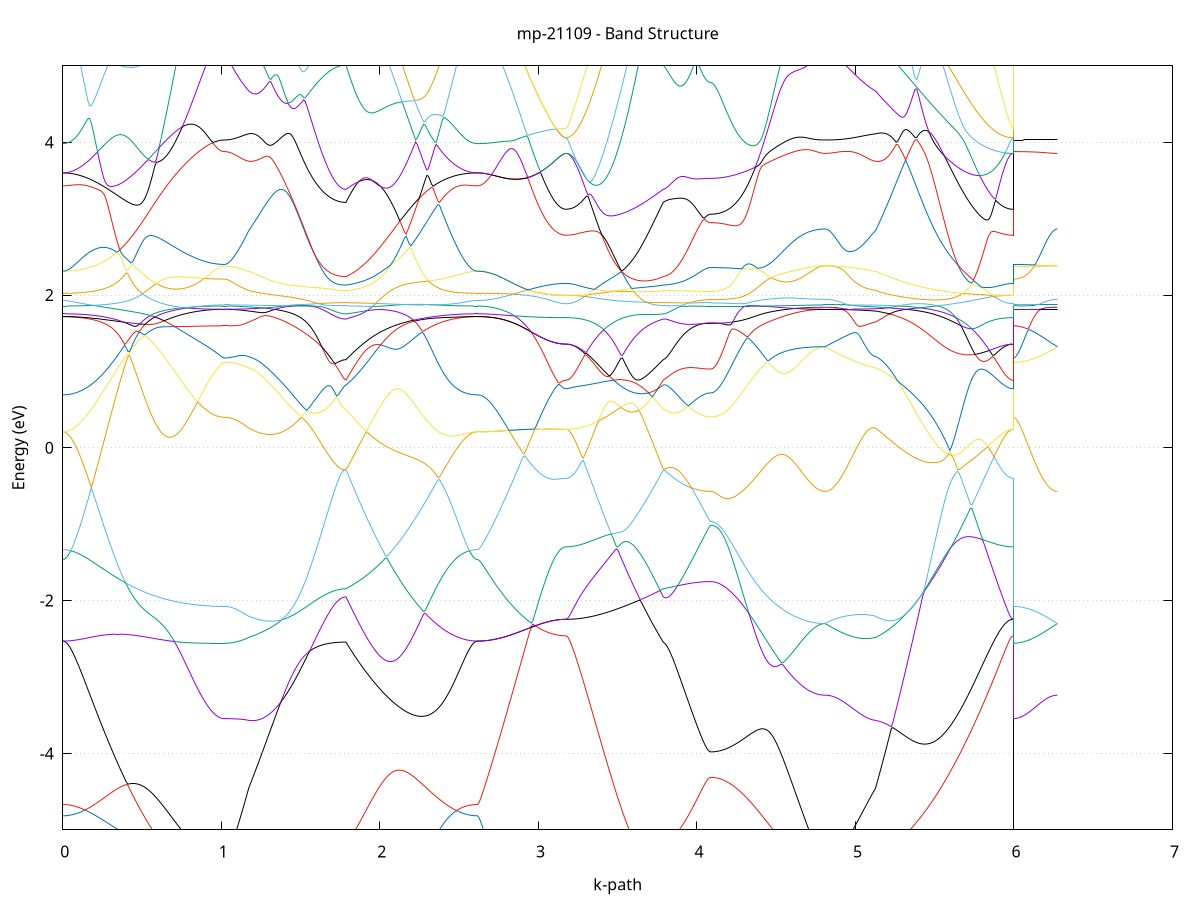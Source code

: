 set title 'mp-21109 - Band Structure'
set xlabel 'k-path'
set ylabel 'Energy (eV)'
set grid y
set yrange [-5:5]
set terminal png size 800,600
set output 'mp-21109_bands_gnuplot.png'
plot '-' using 1:2 with lines notitle, '-' using 1:2 with lines notitle, '-' using 1:2 with lines notitle, '-' using 1:2 with lines notitle, '-' using 1:2 with lines notitle, '-' using 1:2 with lines notitle, '-' using 1:2 with lines notitle, '-' using 1:2 with lines notitle, '-' using 1:2 with lines notitle, '-' using 1:2 with lines notitle, '-' using 1:2 with lines notitle, '-' using 1:2 with lines notitle, '-' using 1:2 with lines notitle, '-' using 1:2 with lines notitle, '-' using 1:2 with lines notitle, '-' using 1:2 with lines notitle, '-' using 1:2 with lines notitle, '-' using 1:2 with lines notitle, '-' using 1:2 with lines notitle, '-' using 1:2 with lines notitle, '-' using 1:2 with lines notitle, '-' using 1:2 with lines notitle, '-' using 1:2 with lines notitle, '-' using 1:2 with lines notitle, '-' using 1:2 with lines notitle, '-' using 1:2 with lines notitle, '-' using 1:2 with lines notitle, '-' using 1:2 with lines notitle, '-' using 1:2 with lines notitle, '-' using 1:2 with lines notitle, '-' using 1:2 with lines notitle, '-' using 1:2 with lines notitle, '-' using 1:2 with lines notitle, '-' using 1:2 with lines notitle, '-' using 1:2 with lines notitle, '-' using 1:2 with lines notitle, '-' using 1:2 with lines notitle, '-' using 1:2 with lines notitle, '-' using 1:2 with lines notitle, '-' using 1:2 with lines notitle, '-' using 1:2 with lines notitle, '-' using 1:2 with lines notitle, '-' using 1:2 with lines notitle, '-' using 1:2 with lines notitle, '-' using 1:2 with lines notitle, '-' using 1:2 with lines notitle, '-' using 1:2 with lines notitle, '-' using 1:2 with lines notitle, '-' using 1:2 with lines notitle, '-' using 1:2 with lines notitle, '-' using 1:2 with lines notitle, '-' using 1:2 with lines notitle, '-' using 1:2 with lines notitle, '-' using 1:2 with lines notitle, '-' using 1:2 with lines notitle, '-' using 1:2 with lines notitle, '-' using 1:2 with lines notitle, '-' using 1:2 with lines notitle, '-' using 1:2 with lines notitle, '-' using 1:2 with lines notitle, '-' using 1:2 with lines notitle, '-' using 1:2 with lines notitle, '-' using 1:2 with lines notitle, '-' using 1:2 with lines notitle
0.000000 -32.713199
0.010000 -32.713199
0.020000 -32.713099
0.030000 -32.713099
0.040000 -32.713099
0.050000 -32.712999
0.060000 -32.712899
0.070000 -32.712899
0.079999 -32.712799
0.089999 -32.712699
0.099999 -32.712599
0.109999 -32.712499
0.119999 -32.712299
0.129999 -32.712199
0.139999 -32.712099
0.149999 -32.711899
0.159999 -32.711699
0.169999 -32.711499
0.179999 -32.711299
0.189999 -32.711099
0.199999 -32.710899
0.209999 -32.710699
0.219999 -32.710499
0.229999 -32.710199
0.239998 -32.709999
0.249998 -32.709799
0.259998 -32.709499
0.269998 -32.709199
0.279998 -32.708999
0.289998 -32.708699
0.299998 -32.708399
0.309998 -32.708099
0.319998 -32.707799
0.329998 -32.707499
0.339998 -32.707099
0.349998 -32.706799
0.359998 -32.706499
0.369998 -32.706199
0.379998 -32.705799
0.389997 -32.705499
0.399997 -32.705099
0.409997 -32.704799
0.419997 -32.704399
0.429997 -32.704099
0.439997 -32.703699
0.449997 -32.703399
0.459997 -32.702999
0.469997 -32.702699
0.479997 -32.702299
0.489997 -32.701899
0.499997 -32.701599
0.509997 -32.701199
0.519997 -32.700799
0.529997 -32.700499
0.539996 -32.700099
0.549996 -32.699699
0.559996 -32.699399
0.569996 -32.698999
0.579996 -32.698699
0.589996 -32.698299
0.599996 -32.697999
0.609996 -32.697599
0.619996 -32.697299
0.629996 -32.696899
0.639996 -32.696599
0.649996 -32.696299
0.659996 -32.695999
0.669996 -32.695599
0.679996 -32.695299
0.689995 -32.694999
0.699995 -32.694699
0.709995 -32.694399
0.719995 -32.694099
0.729995 -32.693799
0.739995 -32.693599
0.749995 -32.693299
0.759995 -32.692999
0.769995 -32.692799
0.779995 -32.692499
0.789995 -32.692299
0.799995 -32.692099
0.809995 -32.691799
0.819995 -32.691599
0.829995 -32.691399
0.839995 -32.691199
0.849994 -32.690999
0.859994 -32.690899
0.869994 -32.690699
0.879994 -32.690599
0.889994 -32.690399
0.899994 -32.690299
0.909994 -32.690099
0.919994 -32.689999
0.929994 -32.689899
0.939994 -32.689799
0.949994 -32.689799
0.959994 -32.689699
0.969994 -32.689599
0.979994 -32.689599
0.989994 -32.689499
0.999993 -32.689499
1.009993 -32.689499
1.019993 -32.689499
1.019993 -32.689499
1.029568 -32.689499
1.039142 -32.689499
1.048716 -32.689499
1.058291 -32.689599
1.067865 -32.689599
1.077440 -32.689699
1.087014 -32.689699
1.096588 -32.689799
1.106163 -32.689899
1.115737 -32.689999
1.125311 -32.690099
1.134886 -32.690199
1.144460 -32.690299
1.154034 -32.690499
1.163609 -32.690599
1.173183 -32.690799
1.173183 -32.690699
1.183069 -32.690899
1.192955 -32.690999
1.202841 -32.691099
1.212727 -32.691299
1.222612 -32.691399
1.232498 -32.691599
1.242384 -32.691799
1.252270 -32.691899
1.262156 -32.692099
1.272042 -32.692299
1.281928 -32.692499
1.291813 -32.692699
1.301699 -32.692899
1.311585 -32.693099
1.321471 -32.693399
1.331357 -32.693599
1.341243 -32.693799
1.351128 -32.693999
1.361014 -32.694299
1.370900 -32.694499
1.380786 -32.694799
1.390672 -32.694999
1.400558 -32.695299
1.410444 -32.695499
1.420329 -32.695699
1.430215 -32.695999
1.440101 -32.696199
1.449987 -32.696499
1.459873 -32.696699
1.469759 -32.696999
1.479644 -32.697199
1.489530 -32.697499
1.499416 -32.697699
1.509302 -32.697899
1.519188 -32.698199
1.529074 -32.698399
1.538960 -32.698599
1.548845 -32.698799
1.558731 -32.698999
1.568617 -32.699199
1.578503 -32.699399
1.588389 -32.699599
1.598275 -32.699799
1.608161 -32.699999
1.618046 -32.700099
1.627932 -32.700299
1.637818 -32.700499
1.647704 -32.700599
1.657590 -32.700699
1.667476 -32.700899
1.677361 -32.700999
1.687247 -32.701099
1.697133 -32.701199
1.707019 -32.701299
1.716905 -32.701399
1.726791 -32.701399
1.736677 -32.701499
1.746562 -32.701499
1.756448 -32.701599
1.766334 -32.701599
1.776220 -32.701599
1.786106 -32.701599
1.786106 -32.701599
1.796101 -32.701499
1.806095 -32.701399
1.816090 -32.701299
1.826085 -32.701199
1.836080 -32.701199
1.846074 -32.701099
1.856069 -32.701099
1.866064 -32.700999
1.876059 -32.700999
1.886054 -32.700999
1.896048 -32.700999
1.906043 -32.700999
1.916038 -32.700999
1.926033 -32.701099
1.936027 -32.701099
1.946022 -32.701199
1.956017 -32.701199
1.966012 -32.701299
1.976006 -32.701399
1.986001 -32.701499
1.995996 -32.701599
2.005991 -32.701699
2.015985 -32.701799
2.025980 -32.701999
2.035975 -32.702099
2.045970 -32.702299
2.055965 -32.702499
2.065959 -32.702599
2.075954 -32.702799
2.085949 -32.702999
2.095944 -32.703199
2.105938 -32.703399
2.115933 -32.703599
2.125928 -32.703899
2.135923 -32.704099
2.145917 -32.704299
2.155912 -32.704599
2.165907 -32.704799
2.175902 -32.705099
2.185897 -32.705299
2.195891 -32.705599
2.205886 -32.705799
2.215881 -32.706099
2.225876 -32.706299
2.235870 -32.706599
2.245865 -32.706899
2.255860 -32.707099
2.265855 -32.707399
2.275849 -32.707699
2.285844 -32.707899
2.295839 -32.708199
2.305834 -32.708399
2.315829 -32.708699
2.325823 -32.708899
2.335818 -32.709199
2.345813 -32.709399
2.355808 -32.709699
2.365802 -32.709899
2.375797 -32.710099
2.385792 -32.710399
2.395787 -32.710599
2.405781 -32.710799
2.415776 -32.710999
2.425771 -32.711199
2.435766 -32.711399
2.445761 -32.711599
2.455755 -32.711699
2.465750 -32.711899
2.475745 -32.712099
2.485740 -32.712199
2.495734 -32.712299
2.505729 -32.712499
2.515724 -32.712599
2.525719 -32.712699
2.535713 -32.712799
2.545708 -32.712899
2.555703 -32.712999
2.565698 -32.712999
2.575693 -32.713099
2.585687 -32.713099
2.595682 -32.713099
2.605677 -32.713199
2.615672 -32.713199
2.615672 -32.713199
2.625654 -32.713199
2.635637 -32.713199
2.645619 -32.713199
2.655602 -32.713199
2.665584 -32.713199
2.675567 -32.713199
2.685549 -32.713099
2.695532 -32.713099
2.705514 -32.713099
2.715497 -32.713099
2.725479 -32.713099
2.735462 -32.713099
2.745444 -32.713099
2.755427 -32.713099
2.765410 -32.713099
2.775392 -32.713099
2.785375 -32.713099
2.795357 -32.713099
2.805340 -32.713099
2.815322 -32.713099
2.825305 -32.713099
2.835287 -32.713099
2.845270 -32.713099
2.855252 -32.713099
2.865235 -32.712999
2.875217 -32.712999
2.885200 -32.712999
2.895182 -32.712999
2.905165 -32.712999
2.915147 -32.712999
2.925130 -32.712999
2.935113 -32.712999
2.945095 -32.712999
2.955078 -32.712999
2.965060 -32.712999
2.975043 -32.712999
2.985025 -32.712999
2.995008 -32.712999
3.004990 -32.712999
3.014973 -32.712899
3.024955 -32.712899
3.034938 -32.712899
3.044920 -32.712899
3.054903 -32.712899
3.064885 -32.712899
3.074868 -32.712899
3.084850 -32.712899
3.094833 -32.712899
3.104816 -32.712899
3.114798 -32.712899
3.124781 -32.712899
3.134763 -32.712899
3.144746 -32.712899
3.154728 -32.712899
3.164711 -32.712899
3.174693 -32.712899
3.174693 -32.712899
3.184579 -32.712899
3.194465 -32.712899
3.204351 -32.712899
3.214237 -32.712799
3.224122 -32.712799
3.234008 -32.712699
3.243894 -32.712599
3.253780 -32.712499
3.263666 -32.712399
3.273552 -32.712399
3.283438 -32.712199
3.293323 -32.712099
3.303209 -32.711999
3.313095 -32.711899
3.322981 -32.711699
3.332867 -32.711499
3.342753 -32.711399
3.352639 -32.711199
3.362524 -32.710999
3.372410 -32.710799
3.382296 -32.710599
3.392182 -32.710399
3.402068 -32.710199
3.411954 -32.709999
3.421839 -32.709799
3.431725 -32.709499
3.441611 -32.709299
3.451497 -32.709099
3.461383 -32.708799
3.471269 -32.708599
3.481155 -32.708299
3.491040 -32.708099
3.500926 -32.707799
3.510812 -32.707599
3.520698 -32.707299
3.530584 -32.707099
3.540470 -32.706799
3.550356 -32.706499
3.560241 -32.706299
3.570127 -32.705999
3.580013 -32.705799
3.589899 -32.705499
3.599785 -32.705299
3.609671 -32.704999
3.619556 -32.704799
3.629442 -32.704499
3.639328 -32.704299
3.649214 -32.704099
3.659100 -32.703899
3.668986 -32.703599
3.678872 -32.703399
3.688757 -32.703199
3.698643 -32.702999
3.708529 -32.702799
3.718415 -32.702699
3.728301 -32.702499
3.738187 -32.702299
3.748072 -32.702199
3.757958 -32.701999
3.767844 -32.701899
3.777730 -32.701699
3.787616 -32.701599
3.787616 -32.701599
3.797608 -32.701599
3.807600 -32.701499
3.817593 -32.701499
3.827585 -32.701499
3.837577 -32.701399
3.847569 -32.701399
3.857561 -32.701399
3.867554 -32.701299
3.877546 -32.701299
3.887538 -32.701299
3.897530 -32.701199
3.907522 -32.701199
3.917515 -32.701199
3.927507 -32.701199
3.937499 -32.701099
3.947491 -32.701099
3.957483 -32.701099
3.967476 -32.701099
3.977468 -32.701099
3.987460 -32.701099
3.997452 -32.700999
4.007445 -32.700999
4.017437 -32.700999
4.027429 -32.700999
4.037421 -32.700999
4.047413 -32.700999
4.057406 -32.700999
4.067398 -32.700999
4.077390 -32.700999
4.087382 -32.700999
4.087382 -32.700999
4.097262 -32.700999
4.107142 -32.700999
4.117022 -32.700899
4.126902 -32.700899
4.136783 -32.700899
4.146663 -32.700799
4.156543 -32.700699
4.166423 -32.700599
4.176303 -32.700599
4.186183 -32.700499
4.196063 -32.700399
4.205943 -32.700199
4.215823 -32.700099
4.225703 -32.699999
4.235583 -32.699799
4.245463 -32.699699
4.255343 -32.699499
4.265223 -32.699299
4.275103 -32.699199
4.284983 -32.698999
4.294863 -32.698799
4.304744 -32.698599
4.314624 -32.698399
4.324504 -32.698199
4.334384 -32.697999
4.344264 -32.697699
4.354144 -32.697499
4.364024 -32.697299
4.373904 -32.697099
4.383784 -32.696799
4.393664 -32.696599
4.403544 -32.696399
4.413424 -32.696099
4.423304 -32.695899
4.433184 -32.695599
4.443064 -32.695399
4.452944 -32.695099
4.462824 -32.694899
4.472704 -32.694599
4.482585 -32.694399
4.492465 -32.694099
4.502345 -32.693899
4.512225 -32.693699
4.522105 -32.693399
4.531985 -32.693199
4.541865 -32.692999
4.551745 -32.692699
4.561625 -32.692499
4.571505 -32.692299
4.581385 -32.692099
4.591265 -32.691899
4.601145 -32.691699
4.611025 -32.691499
4.620905 -32.691299
4.630785 -32.691099
4.640665 -32.690999
4.650546 -32.690799
4.660426 -32.690699
4.670306 -32.690499
4.680186 -32.690399
4.690066 -32.690199
4.699946 -32.690099
4.709826 -32.689999
4.719706 -32.689899
4.729586 -32.689799
4.739466 -32.689799
4.749346 -32.689699
4.759226 -32.689599
4.769106 -32.689599
4.778986 -32.689499
4.788866 -32.689499
4.798746 -32.689499
4.808626 -32.689499
4.808626 -32.689499
4.818587 -32.689499
4.828548 -32.689499
4.838508 -32.689499
4.848469 -32.689499
4.858429 -32.689499
4.868390 -32.689499
4.878350 -32.689599
4.888311 -32.689599
4.898271 -32.689599
4.908232 -32.689599
4.918192 -32.689699
4.928153 -32.689699
4.938113 -32.689699
4.948074 -32.689699
4.958035 -32.689799
4.967995 -32.689799
4.977956 -32.689899
4.987916 -32.689899
4.997877 -32.689899
5.007837 -32.689999
5.017798 -32.689999
5.027758 -32.690099
5.037719 -32.690099
5.047679 -32.690199
5.057640 -32.690299
5.067600 -32.690299
5.077561 -32.690399
5.087522 -32.690499
5.097482 -32.690499
5.107443 -32.690599
5.117403 -32.690699
5.127364 -32.690699
5.127364 -32.690799
5.137327 -32.690899
5.147290 -32.691099
5.157253 -32.691299
5.167217 -32.691499
5.177180 -32.691699
5.187143 -32.691899
5.197106 -32.692099
5.207070 -32.692299
5.217033 -32.692599
5.226996 -32.692799
5.236960 -32.693099
5.246923 -32.693299
5.256886 -32.693599
5.266849 -32.693899
5.276813 -32.694099
5.286776 -32.694399
5.296739 -32.694699
5.306702 -32.694999
5.316666 -32.695299
5.326629 -32.695599
5.336592 -32.695999
5.346555 -32.696299
5.356519 -32.696599
5.366482 -32.696899
5.376445 -32.697299
5.386408 -32.697599
5.396372 -32.697999
5.406335 -32.698299
5.416298 -32.698699
5.426261 -32.698999
5.436225 -32.699399
5.446188 -32.699699
5.456151 -32.700099
5.466114 -32.700399
5.476078 -32.700799
5.486041 -32.701099
5.496004 -32.701499
5.505968 -32.701899
5.515931 -32.702199
5.525894 -32.702599
5.535857 -32.702899
5.545821 -32.703299
5.555784 -32.703599
5.565747 -32.703999
5.575710 -32.704299
5.585674 -32.704699
5.595637 -32.704999
5.605600 -32.705399
5.615563 -32.705699
5.625527 -32.705999
5.635490 -32.706399
5.645453 -32.706699
5.655416 -32.706999
5.665380 -32.707299
5.675343 -32.707599
5.685306 -32.707899
5.695269 -32.708199
5.705233 -32.708499
5.715196 -32.708799
5.725159 -32.708999
5.735122 -32.709299
5.745086 -32.709599
5.755049 -32.709799
5.765012 -32.710099
5.774976 -32.710299
5.784939 -32.710499
5.794902 -32.710699
5.804865 -32.710899
5.814829 -32.711099
5.824792 -32.711299
5.834755 -32.711499
5.844718 -32.711699
5.854682 -32.711799
5.864645 -32.711999
5.874608 -32.712099
5.884571 -32.712199
5.894535 -32.712299
5.904498 -32.712399
5.914461 -32.712499
5.924424 -32.712599
5.934388 -32.712699
5.944351 -32.712799
5.954314 -32.712799
5.964277 -32.712899
5.974241 -32.712899
5.984204 -32.712899
5.994167 -32.712899
5.994167 -32.689499
6.004150 -32.689499
6.014132 -32.689499
6.024115 -32.689499
6.034097 -32.689499
6.044080 -32.689499
6.054062 -32.689499
6.064045 -32.689499
6.074027 -32.689499
6.084010 -32.689499
6.093992 -32.689499
6.103975 -32.689499
6.113958 -32.689499
6.123940 -32.689499
6.133923 -32.689499
6.143905 -32.689499
6.153888 -32.689499
6.163870 -32.689499
6.173853 -32.689499
6.183835 -32.689499
6.193818 -32.689499
6.203800 -32.689499
6.213783 -32.689499
6.223765 -32.689499
6.233748 -32.689499
6.243730 -32.689499
6.253713 -32.689499
6.263695 -32.689499
6.273678 -32.689499
e
0.000000 -16.611099
0.010000 -16.611099
0.020000 -16.611099
0.030000 -16.610999
0.040000 -16.610899
0.050000 -16.610699
0.060000 -16.610599
0.070000 -16.610399
0.079999 -16.610099
0.089999 -16.609799
0.099999 -16.609499
0.109999 -16.609199
0.119999 -16.608799
0.129999 -16.608399
0.139999 -16.607999
0.149999 -16.607499
0.159999 -16.607099
0.169999 -16.606599
0.179999 -16.605999
0.189999 -16.605399
0.199999 -16.604899
0.209999 -16.604199
0.219999 -16.603599
0.229999 -16.602899
0.239998 -16.602199
0.249998 -16.601499
0.259998 -16.600799
0.269998 -16.599999
0.279998 -16.599299
0.289998 -16.598499
0.299998 -16.597699
0.309998 -16.596899
0.319998 -16.595999
0.329998 -16.595199
0.339998 -16.594299
0.349998 -16.593399
0.359998 -16.592499
0.369998 -16.591599
0.379998 -16.590699
0.389997 -16.589699
0.399997 -16.588799
0.409997 -16.587899
0.419997 -16.586899
0.429997 -16.585999
0.439997 -16.584999
0.449997 -16.583999
0.459997 -16.583099
0.469997 -16.582099
0.479997 -16.581099
0.489997 -16.580199
0.499997 -16.581599
0.509997 -16.584899
0.519997 -16.588199
0.529997 -16.591399
0.539996 -16.594499
0.549996 -16.597599
0.559996 -16.600699
0.569996 -16.603699
0.579996 -16.606599
0.589996 -16.609499
0.599996 -16.612399
0.609996 -16.615199
0.619996 -16.617899
0.629996 -16.620599
0.639996 -16.623199
0.649996 -16.625699
0.659996 -16.628199
0.669996 -16.630599
0.679996 -16.632899
0.689995 -16.635199
0.699995 -16.637399
0.709995 -16.639499
0.719995 -16.641499
0.729995 -16.643499
0.739995 -16.645499
0.749995 -16.647299
0.759995 -16.649099
0.769995 -16.650799
0.779995 -16.652399
0.789995 -16.653999
0.799995 -16.655499
0.809995 -16.656899
0.819995 -16.658299
0.829995 -16.659599
0.839995 -16.660799
0.849994 -16.661999
0.859994 -16.662999
0.869994 -16.664099
0.879994 -16.664999
0.889994 -16.665899
0.899994 -16.666699
0.909994 -16.667499
0.919994 -16.668099
0.929994 -16.668799
0.939994 -16.669299
0.949994 -16.669799
0.959994 -16.670199
0.969994 -16.670599
0.979994 -16.670899
0.989994 -16.671099
0.999993 -16.671199
1.009993 -16.671299
1.019993 -16.671399
1.019993 -16.671399
1.029568 -16.671299
1.039142 -16.671199
1.048716 -16.670999
1.058291 -16.670699
1.067865 -16.670299
1.077440 -16.669799
1.087014 -16.669199
1.096588 -16.668499
1.106163 -16.667799
1.115737 -16.666899
1.125311 -16.665999
1.134886 -16.664999
1.144460 -16.663899
1.154034 -16.662699
1.163609 -16.661399
1.173183 -16.660099
1.173183 -16.660099
1.183069 -16.659899
1.192955 -16.660399
1.202841 -16.660999
1.212727 -16.661799
1.222612 -16.662499
1.232498 -16.663399
1.242384 -16.664199
1.252270 -16.665099
1.262156 -16.666099
1.272042 -16.666999
1.281928 -16.668099
1.291813 -16.669099
1.301699 -16.670199
1.311585 -16.671299
1.321471 -16.672399
1.331357 -16.673599
1.341243 -16.674699
1.351128 -16.675899
1.361014 -16.677099
1.370900 -16.678299
1.380786 -16.679599
1.390672 -16.680799
1.400558 -16.681999
1.410444 -16.683299
1.420329 -16.684599
1.430215 -16.685799
1.440101 -16.687099
1.449987 -16.688299
1.459873 -16.689499
1.469759 -16.690799
1.479644 -16.691999
1.489530 -16.693199
1.499416 -16.694399
1.509302 -16.695599
1.519188 -16.696699
1.529074 -16.697899
1.538960 -16.698999
1.548845 -16.699999
1.558731 -16.701099
1.568617 -16.702099
1.578503 -16.703099
1.588389 -16.704099
1.598275 -16.704999
1.608161 -16.705899
1.618046 -16.706699
1.627932 -16.707499
1.637818 -16.708299
1.647704 -16.708999
1.657590 -16.709699
1.667476 -16.710299
1.677361 -16.710899
1.687247 -16.711499
1.697133 -16.711999
1.707019 -16.712399
1.716905 -16.712799
1.726791 -16.713099
1.736677 -16.713399
1.746562 -16.713699
1.756448 -16.713799
1.766334 -16.713999
1.776220 -16.714099
1.786106 -16.714099
1.786106 -16.714099
1.796101 -16.716499
1.806095 -16.718699
1.816090 -16.720699
1.826085 -16.722499
1.836080 -16.723999
1.846074 -16.725299
1.856069 -16.726399
1.866064 -16.727199
1.876059 -16.727799
1.886054 -16.728099
1.896048 -16.728199
1.906043 -16.727999
1.916038 -16.727599
1.926033 -16.726999
1.936027 -16.726099
1.946022 -16.724999
1.956017 -16.723599
1.966012 -16.721999
1.976006 -16.720199
1.986001 -16.718099
1.995996 -16.715799
2.005991 -16.713299
2.015985 -16.710599
2.025980 -16.707699
2.035975 -16.704499
2.045970 -16.701099
2.055965 -16.697599
2.065959 -16.693799
2.075954 -16.689899
2.085949 -16.685699
2.095944 -16.681399
2.105938 -16.676999
2.115933 -16.672399
2.125928 -16.667599
2.135923 -16.662699
2.145917 -16.657599
2.155912 -16.652499
2.165907 -16.647199
2.175902 -16.641799
2.185897 -16.636299
2.195891 -16.630699
2.205886 -16.624999
2.215881 -16.619299
2.225876 -16.613499
2.235870 -16.607699
2.245865 -16.601899
2.255860 -16.595999
2.265855 -16.595199
2.275849 -16.595899
2.285844 -16.596599
2.295839 -16.597299
2.305834 -16.597999
2.315829 -16.598699
2.325823 -16.599399
2.335818 -16.599999
2.345813 -16.600699
2.355808 -16.601399
2.365802 -16.601999
2.375797 -16.602699
2.385792 -16.603299
2.395787 -16.603899
2.405781 -16.604499
2.415776 -16.605099
2.425771 -16.605599
2.435766 -16.606099
2.445761 -16.606699
2.455755 -16.607099
2.465750 -16.607599
2.475745 -16.608099
2.485740 -16.608499
2.495734 -16.608899
2.505729 -16.609199
2.515724 -16.609499
2.525719 -16.609799
2.535713 -16.610099
2.545708 -16.610399
2.555703 -16.610599
2.565698 -16.610699
2.575693 -16.610899
2.585687 -16.610999
2.595682 -16.611099
2.605677 -16.611099
2.615672 -16.611099
2.615672 -16.611199
2.625654 -16.611199
2.635637 -16.611299
2.645619 -16.611399
2.655602 -16.611599
2.665584 -16.611899
2.675567 -16.612199
2.685549 -16.612599
2.695532 -16.612999
2.705514 -16.613499
2.715497 -16.613999
2.725479 -16.614599
2.735462 -16.615199
2.745444 -16.615899
2.755427 -16.616599
2.765410 -16.617299
2.775392 -16.618099
2.785375 -16.618999
2.795357 -16.619799
2.805340 -16.620699
2.815322 -16.621599
2.825305 -16.622599
2.835287 -16.623599
2.845270 -16.624499
2.855252 -16.625499
2.865235 -16.626499
2.875217 -16.627599
2.885200 -16.628599
2.895182 -16.629599
2.905165 -16.630599
2.915147 -16.631699
2.925130 -16.632699
2.935113 -16.633699
2.945095 -16.634699
2.955078 -16.635699
2.965060 -16.636599
2.975043 -16.637499
2.985025 -16.638499
2.995008 -16.639299
3.004990 -16.640199
3.014973 -16.640999
3.024955 -16.641799
3.034938 -16.642499
3.044920 -16.643199
3.054903 -16.643899
3.064885 -16.644499
3.074868 -16.644999
3.084850 -16.645599
3.094833 -16.645999
3.104816 -16.646399
3.114798 -16.646799
3.124781 -16.647099
3.134763 -16.647399
3.144746 -16.647599
3.154728 -16.647699
3.164711 -16.647799
3.174693 -16.647799
3.174693 -16.647799
3.184579 -16.647799
3.194465 -16.647699
3.204351 -16.647599
3.214237 -16.647399
3.224122 -16.647199
3.234008 -16.646899
3.243894 -16.646599
3.253780 -16.646199
3.263666 -16.645799
3.273552 -16.645399
3.283438 -16.644799
3.293323 -16.644299
3.303209 -16.643699
3.313095 -16.642999
3.322981 -16.642399
3.332867 -16.641599
3.342753 -16.640899
3.352639 -16.640099
3.362524 -16.639199
3.372410 -16.638299
3.382296 -16.637399
3.392182 -16.636499
3.402068 -16.635499
3.411954 -16.634499
3.421839 -16.633499
3.431725 -16.632399
3.441611 -16.631299
3.451497 -16.630199
3.461383 -16.628999
3.471269 -16.627899
3.481155 -16.626699
3.491040 -16.625499
3.500926 -16.624299
3.510812 -16.623099
3.520698 -16.621899
3.530584 -16.620599
3.540470 -16.619399
3.550356 -16.618099
3.560241 -16.616899
3.570127 -16.616999
3.580013 -16.622699
3.589899 -16.628299
3.599785 -16.633799
3.609671 -16.639199
3.619556 -16.644599
3.629442 -16.649899
3.639328 -16.654999
3.649214 -16.660099
3.659100 -16.664999
3.668986 -16.669699
3.678872 -16.674399
3.688757 -16.678899
3.698643 -16.683199
3.708529 -16.687399
3.718415 -16.691399
3.728301 -16.695199
3.738187 -16.698799
3.748072 -16.702299
3.757958 -16.705499
3.767844 -16.708599
3.777730 -16.711399
3.787616 -16.714099
3.787616 -16.714099
3.797608 -16.714999
3.807600 -16.715899
3.817593 -16.716699
3.827585 -16.717599
3.837577 -16.718399
3.847569 -16.719099
3.857561 -16.719899
3.867554 -16.720599
3.877546 -16.721299
3.887538 -16.721999
3.897530 -16.722599
3.907522 -16.723199
3.917515 -16.723799
3.927507 -16.724299
3.937499 -16.724799
3.947491 -16.725299
3.957483 -16.725799
3.967476 -16.726199
3.977468 -16.726599
3.987460 -16.726899
3.997452 -16.727199
4.007445 -16.727499
4.017437 -16.727799
4.027429 -16.727999
4.037421 -16.728199
4.047413 -16.728299
4.057406 -16.728399
4.067398 -16.728499
4.077390 -16.728599
4.087382 -16.728599
4.087382 -16.728599
4.097262 -16.728599
4.107142 -16.728499
4.117022 -16.728299
4.126902 -16.728199
4.136783 -16.727899
4.146663 -16.727599
4.156543 -16.727299
4.166423 -16.726899
4.176303 -16.726399
4.186183 -16.725899
4.196063 -16.725299
4.205943 -16.724699
4.215823 -16.724099
4.225703 -16.723399
4.235583 -16.722599
4.245463 -16.721799
4.255343 -16.720999
4.265223 -16.720099
4.275103 -16.719199
4.284983 -16.718299
4.294863 -16.717299
4.304744 -16.716199
4.314624 -16.715199
4.324504 -16.714099
4.334384 -16.712999
4.344264 -16.711799
4.354144 -16.710699
4.364024 -16.709499
4.373904 -16.708299
4.383784 -16.706999
4.393664 -16.705799
4.403544 -16.704499
4.413424 -16.703299
4.423304 -16.701999
4.433184 -16.700699
4.443064 -16.699399
4.452944 -16.698099
4.462824 -16.696799
4.472704 -16.695499
4.482585 -16.694199
4.492465 -16.692999
4.502345 -16.691699
4.512225 -16.690399
4.522105 -16.689199
4.531985 -16.687999
4.541865 -16.686799
4.551745 -16.685599
4.561625 -16.684399
4.571505 -16.683299
4.581385 -16.682199
4.591265 -16.681099
4.601145 -16.679999
4.611025 -16.678999
4.620905 -16.678099
4.630785 -16.677099
4.640665 -16.676199
4.650546 -16.675399
4.660426 -16.674599
4.670306 -16.673799
4.680186 -16.673099
4.690066 -16.672399
4.699946 -16.671799
4.709826 -16.671199
4.719706 -16.670699
4.729586 -16.670199
4.739466 -16.669799
4.749346 -16.669399
4.759226 -16.669099
4.769106 -16.668899
4.778986 -16.668699
4.788866 -16.668499
4.798746 -16.668399
4.808626 -16.668399
4.808626 -16.668399
4.818587 -16.668499
4.828548 -16.668699
4.838508 -16.668699
4.848469 -16.668799
4.858429 -16.668899
4.868390 -16.668899
4.878350 -16.668899
4.888311 -16.668799
4.898271 -16.668799
4.908232 -16.668699
4.918192 -16.668599
4.928153 -16.668399
4.938113 -16.668299
4.948074 -16.668099
4.958035 -16.667899
4.967995 -16.667599
4.977956 -16.667399
4.987916 -16.667099
4.997877 -16.666799
5.007837 -16.666399
5.017798 -16.665999
5.027758 -16.665599
5.037719 -16.665199
5.047679 -16.664699
5.057640 -16.664299
5.067600 -16.663699
5.077561 -16.663199
5.087522 -16.662599
5.097482 -16.661999
5.107443 -16.661399
5.117403 -16.660699
5.127364 -16.660099
5.127364 -16.660099
5.137327 -16.658599
5.147290 -16.656999
5.157253 -16.655299
5.167217 -16.653599
5.177180 -16.652399
5.187143 -16.650999
5.197106 -16.649599
5.207070 -16.648199
5.217033 -16.646599
5.226996 -16.644999
5.236960 -16.643299
5.246923 -16.641599
5.256886 -16.639799
5.266849 -16.637899
5.276813 -16.635999
5.286776 -16.633999
5.296739 -16.631899
5.306702 -16.629799
5.316666 -16.627599
5.326629 -16.625299
5.336592 -16.622999
5.346555 -16.620599
5.356519 -16.618099
5.366482 -16.615599
5.376445 -16.612999
5.386408 -16.610399
5.396372 -16.607699
5.406335 -16.604899
5.416298 -16.602099
5.426261 -16.599299
5.436225 -16.596299
5.446188 -16.593399
5.456151 -16.591799
5.466114 -16.593299
5.476078 -16.594799
5.486041 -16.596299
5.496004 -16.597899
5.505968 -16.599399
5.515931 -16.600899
5.525894 -16.602399
5.535857 -16.603999
5.545821 -16.605499
5.555784 -16.606999
5.565747 -16.608499
5.575710 -16.609999
5.585674 -16.611499
5.595637 -16.612999
5.605600 -16.614499
5.615563 -16.615899
5.625527 -16.617399
5.635490 -16.618799
5.645453 -16.620199
5.655416 -16.621599
5.665380 -16.622899
5.675343 -16.624299
5.685306 -16.625599
5.695269 -16.626899
5.705233 -16.628099
5.715196 -16.629399
5.725159 -16.630599
5.735122 -16.631699
5.745086 -16.632899
5.755049 -16.633999
5.765012 -16.635099
5.774976 -16.636099
5.784939 -16.637099
5.794902 -16.637999
5.804865 -16.638999
5.814829 -16.639799
5.824792 -16.640699
5.834755 -16.641499
5.844718 -16.642199
5.854682 -16.642899
5.864645 -16.643599
5.874608 -16.644199
5.884571 -16.644799
5.894535 -16.645299
5.904498 -16.645799
5.914461 -16.646199
5.924424 -16.646599
5.934388 -16.646899
5.944351 -16.647199
5.954314 -16.647399
5.964277 -16.647599
5.974241 -16.647699
5.984204 -16.647799
5.994167 -16.647799
5.994167 -16.671399
6.004150 -16.671399
6.014132 -16.671399
6.024115 -16.671299
6.034097 -16.671299
6.044080 -16.671299
6.054062 -16.671199
6.064045 -16.671099
6.074027 -16.671099
6.084010 -16.670999
6.093992 -16.670899
6.103975 -16.670799
6.113958 -16.670699
6.123940 -16.670599
6.133923 -16.670499
6.143905 -16.670399
6.153888 -16.670299
6.163870 -16.670099
6.173853 -16.669999
6.183835 -16.669799
6.193818 -16.669699
6.203800 -16.669499
6.213783 -16.669399
6.223765 -16.669199
6.233748 -16.669099
6.243730 -16.668899
6.253713 -16.668699
6.263695 -16.668599
6.273678 -16.668399
e
0.000000 -16.457399
0.010000 -16.457499
0.020000 -16.457699
0.030000 -16.457999
0.040000 -16.458499
0.050000 -16.459199
0.060000 -16.459899
0.070000 -16.460899
0.079999 -16.461899
0.089999 -16.463099
0.099999 -16.464399
0.109999 -16.465899
0.119999 -16.467499
0.129999 -16.469199
0.139999 -16.470999
0.149999 -16.472899
0.159999 -16.474999
0.169999 -16.477099
0.179999 -16.479399
0.189999 -16.481799
0.199999 -16.484299
0.209999 -16.486799
0.219999 -16.489499
0.229999 -16.492199
0.239998 -16.495099
0.249998 -16.497999
0.259998 -16.500899
0.269998 -16.503999
0.279998 -16.507099
0.289998 -16.510299
0.299998 -16.513499
0.309998 -16.516699
0.319998 -16.519999
0.329998 -16.523399
0.339998 -16.526799
0.349998 -16.530199
0.359998 -16.533599
0.369998 -16.536999
0.379998 -16.540499
0.389997 -16.543999
0.399997 -16.547399
0.409997 -16.550899
0.419997 -16.554399
0.429997 -16.557899
0.439997 -16.561299
0.449997 -16.564799
0.459997 -16.568199
0.469997 -16.571599
0.479997 -16.574999
0.489997 -16.578299
0.499997 -16.579199
0.509997 -16.578199
0.519997 -16.577299
0.529997 -16.576299
0.539996 -16.575399
0.549996 -16.575599
0.559996 -16.578699
0.569996 -16.581899
0.579996 -16.584999
0.589996 -16.588099
0.599996 -16.591199
0.609996 -16.594199
0.619996 -16.597199
0.629996 -16.600199
0.639996 -16.603099
0.649996 -16.605999
0.659996 -16.608899
0.669996 -16.611699
0.679996 -16.614499
0.689995 -16.617199
0.699995 -16.619799
0.709995 -16.622399
0.719995 -16.624999
0.729995 -16.627499
0.739995 -16.629899
0.749995 -16.632299
0.759995 -16.634499
0.769995 -16.636799
0.779995 -16.638899
0.789995 -16.640999
0.799995 -16.642999
0.809995 -16.644899
0.819995 -16.646799
0.829995 -16.648599
0.839995 -16.650199
0.849994 -16.651899
0.859994 -16.653399
0.869994 -16.654799
0.879994 -16.656199
0.889994 -16.657399
0.899994 -16.658599
0.909994 -16.659699
0.919994 -16.660699
0.929994 -16.661599
0.939994 -16.662399
0.949994 -16.663099
0.959994 -16.663699
0.969994 -16.664199
0.979994 -16.664699
0.989994 -16.664999
0.999993 -16.665199
1.009993 -16.665399
1.019993 -16.665399
1.019993 -16.665399
1.029568 -16.665399
1.039142 -16.665299
1.048716 -16.665199
1.058291 -16.664999
1.067865 -16.664699
1.077440 -16.664399
1.087014 -16.663999
1.096588 -16.663599
1.106163 -16.663099
1.115737 -16.662599
1.125311 -16.661999
1.134886 -16.661299
1.144460 -16.660599
1.154034 -16.659799
1.163609 -16.658899
1.173183 -16.657999
1.173183 -16.657999
1.183069 -16.656499
1.192955 -16.653999
1.202841 -16.651399
1.212727 -16.648399
1.222612 -16.645399
1.232498 -16.642099
1.242384 -16.638599
1.252270 -16.634999
1.262156 -16.631299
1.272042 -16.627399
1.281928 -16.623399
1.291813 -16.619199
1.301699 -16.614899
1.311585 -16.610499
1.321471 -16.605999
1.331357 -16.601299
1.341243 -16.596599
1.351128 -16.591799
1.361014 -16.586899
1.370900 -16.581999
1.380786 -16.576999
1.390672 -16.571899
1.400558 -16.569799
1.410444 -16.570699
1.420329 -16.571499
1.430215 -16.572399
1.440101 -16.573199
1.449987 -16.574099
1.459873 -16.574899
1.469759 -16.575699
1.479644 -16.576599
1.489530 -16.577399
1.499416 -16.578199
1.509302 -16.578999
1.519188 -16.579799
1.529074 -16.580499
1.538960 -16.581299
1.548845 -16.581999
1.558731 -16.582699
1.568617 -16.583399
1.578503 -16.584099
1.588389 -16.584699
1.598275 -16.585299
1.608161 -16.585899
1.618046 -16.586499
1.627932 -16.586999
1.637818 -16.587499
1.647704 -16.587999
1.657590 -16.588499
1.667476 -16.588899
1.677361 -16.589299
1.687247 -16.589699
1.697133 -16.589999
1.707019 -16.590299
1.716905 -16.590599
1.726791 -16.590799
1.736677 -16.590999
1.746562 -16.591099
1.756448 -16.591299
1.766334 -16.591299
1.776220 -16.591399
1.786106 -16.591399
1.786106 -16.591399
1.796101 -16.590599
1.806095 -16.589799
1.816090 -16.589099
1.826085 -16.588399
1.836080 -16.587799
1.846074 -16.587199
1.856069 -16.586599
1.866064 -16.586099
1.876059 -16.585599
1.886054 -16.585099
1.896048 -16.584699
1.906043 -16.584399
1.916038 -16.584099
1.926033 -16.583799
1.936027 -16.583499
1.946022 -16.583399
1.956017 -16.583199
1.966012 -16.583099
1.976006 -16.582999
1.986001 -16.582999
1.995996 -16.583099
2.005991 -16.583099
2.015985 -16.583199
2.025980 -16.583299
2.035975 -16.583499
2.045970 -16.583699
2.055965 -16.583999
2.065959 -16.584299
2.075954 -16.584599
2.085949 -16.584899
2.095944 -16.585299
2.105938 -16.585699
2.115933 -16.586199
2.125928 -16.586599
2.135923 -16.587099
2.145917 -16.587699
2.155912 -16.588199
2.165907 -16.588799
2.175902 -16.589299
2.185897 -16.589899
2.195891 -16.590599
2.205886 -16.591199
2.215881 -16.591799
2.225876 -16.592499
2.235870 -16.593199
2.245865 -16.593799
2.255860 -16.594499
2.265855 -16.590099
2.275849 -16.584199
2.285844 -16.578299
2.295839 -16.572399
2.305834 -16.566599
2.315829 -16.560799
2.325823 -16.555099
2.335818 -16.549399
2.345813 -16.543799
2.355808 -16.538299
2.365802 -16.532899
2.375797 -16.527599
2.385792 -16.522399
2.395787 -16.517399
2.405781 -16.512499
2.415776 -16.507699
2.425771 -16.503199
2.435766 -16.498699
2.445761 -16.494499
2.455755 -16.490499
2.465750 -16.486599
2.475745 -16.482999
2.485740 -16.479599
2.495734 -16.476399
2.505729 -16.473399
2.515724 -16.470699
2.525719 -16.468199
2.535713 -16.465999
2.545708 -16.463999
2.555703 -16.462199
2.565698 -16.460799
2.575693 -16.459499
2.585687 -16.458599
2.595682 -16.457899
2.605677 -16.457499
2.615672 -16.457399
2.615672 -16.457399
2.625654 -16.457399
2.635637 -16.457399
2.645619 -16.457399
2.655602 -16.457399
2.665584 -16.457399
2.675567 -16.457399
2.685549 -16.457499
2.695532 -16.457499
2.705514 -16.457499
2.715497 -16.457499
2.725479 -16.457599
2.735462 -16.457599
2.745444 -16.457599
2.755427 -16.457699
2.765410 -16.457699
2.775392 -16.457699
2.785375 -16.457799
2.795357 -16.457799
2.805340 -16.457899
2.815322 -16.457899
2.825305 -16.457999
2.835287 -16.457999
2.845270 -16.458099
2.855252 -16.458099
2.865235 -16.458199
2.875217 -16.458199
2.885200 -16.458299
2.895182 -16.458299
2.905165 -16.458399
2.915147 -16.458399
2.925130 -16.458499
2.935113 -16.458499
2.945095 -16.458599
2.955078 -16.458599
2.965060 -16.458699
2.975043 -16.458699
2.985025 -16.458799
2.995008 -16.458799
3.004990 -16.458799
3.014973 -16.458899
3.024955 -16.458899
3.034938 -16.458999
3.044920 -16.458999
3.054903 -16.458999
3.064885 -16.459099
3.074868 -16.459099
3.084850 -16.459099
3.094833 -16.459099
3.104816 -16.459199
3.114798 -16.459199
3.124781 -16.459199
3.134763 -16.459199
3.144746 -16.459199
3.154728 -16.459199
3.164711 -16.459199
3.174693 -16.459199
3.174693 -16.459199
3.184579 -16.459399
3.194465 -16.459699
3.204351 -16.460399
3.214237 -16.461299
3.224122 -16.462499
3.234008 -16.463899
3.243894 -16.465599
3.253780 -16.467499
3.263666 -16.469699
3.273552 -16.472099
3.283438 -16.474699
3.293323 -16.477599
3.303209 -16.480699
3.313095 -16.483999
3.322981 -16.487499
3.332867 -16.491199
3.342753 -16.495099
3.352639 -16.499199
3.362524 -16.503499
3.372410 -16.507999
3.382296 -16.512599
3.392182 -16.517299
3.402068 -16.522199
3.411954 -16.527199
3.421839 -16.532399
3.431725 -16.537699
3.441611 -16.542999
3.451497 -16.548499
3.461383 -16.553999
3.471269 -16.559599
3.481155 -16.565299
3.491040 -16.570999
3.500926 -16.576699
3.510812 -16.582499
3.520698 -16.588299
3.530584 -16.594099
3.540470 -16.599799
3.550356 -16.605599
3.560241 -16.611299
3.570127 -16.615599
3.580013 -16.614399
3.589899 -16.613099
3.599785 -16.611899
3.609671 -16.610599
3.619556 -16.609399
3.629442 -16.608199
3.639328 -16.606999
3.649214 -16.605799
3.659100 -16.604599
3.668986 -16.603399
3.678872 -16.602299
3.688757 -16.601199
3.698643 -16.600099
3.708529 -16.598999
3.718415 -16.597899
3.728301 -16.596899
3.738187 -16.595899
3.748072 -16.594999
3.757958 -16.593999
3.767844 -16.593099
3.777730 -16.592299
3.787616 -16.591399
3.787616 -16.591399
3.797608 -16.591099
3.807600 -16.590799
3.817593 -16.590499
3.827585 -16.590199
3.837577 -16.589799
3.847569 -16.589499
3.857561 -16.589199
3.867554 -16.588899
3.877546 -16.588499
3.887538 -16.588199
3.897530 -16.587899
3.907522 -16.587599
3.917515 -16.587299
3.927507 -16.586999
3.937499 -16.586699
3.947491 -16.586399
3.957483 -16.586099
3.967476 -16.585899
3.977468 -16.585699
3.987460 -16.585399
3.997452 -16.585199
4.007445 -16.585099
4.017437 -16.584899
4.027429 -16.584799
4.037421 -16.584599
4.047413 -16.584499
4.057406 -16.584499
4.067398 -16.584399
4.077390 -16.584399
4.087382 -16.584399
4.087382 -16.584399
4.097262 -16.584299
4.107142 -16.584299
4.117022 -16.584199
4.126902 -16.584099
4.136783 -16.583899
4.146663 -16.583799
4.156543 -16.583599
4.166423 -16.583299
4.176303 -16.582999
4.186183 -16.582699
4.196063 -16.582399
4.205943 -16.581999
4.215823 -16.581699
4.225703 -16.581199
4.235583 -16.580799
4.245463 -16.580299
4.255343 -16.579799
4.265223 -16.579299
4.275103 -16.578799
4.284983 -16.578199
4.294863 -16.577599
4.304744 -16.576999
4.314624 -16.576399
4.324504 -16.575699
4.334384 -16.575099
4.344264 -16.574399
4.354144 -16.573699
4.364024 -16.572999
4.373904 -16.572299
4.383784 -16.571499
4.393664 -16.570799
4.403544 -16.569999
4.413424 -16.569299
4.423304 -16.568499
4.433184 -16.567799
4.443064 -16.566999
4.452944 -16.566199
4.462824 -16.565499
4.472704 -16.564699
4.482585 -16.569099
4.492465 -16.574099
4.502345 -16.579099
4.512225 -16.583999
4.522105 -16.588899
4.531985 -16.593699
4.541865 -16.598399
4.551745 -16.602999
4.561625 -16.607499
4.571505 -16.611799
4.581385 -16.616099
4.591265 -16.620299
4.601145 -16.624299
4.611025 -16.628099
4.620905 -16.631899
4.630785 -16.635399
4.640665 -16.638899
4.650546 -16.642099
4.660426 -16.645199
4.670306 -16.648099
4.680186 -16.650799
4.690066 -16.653399
4.699946 -16.655699
4.709826 -16.657899
4.719706 -16.659899
4.729586 -16.661699
4.739466 -16.663199
4.749346 -16.664599
4.759226 -16.665799
4.769106 -16.666699
4.778986 -16.667499
4.788866 -16.667999
4.798746 -16.668299
4.808626 -16.668399
4.808626 -16.668399
4.818587 -16.668299
4.828548 -16.668099
4.838508 -16.667899
4.848469 -16.667699
4.858429 -16.667499
4.868390 -16.667299
4.878350 -16.667099
4.888311 -16.666799
4.898271 -16.666599
4.908232 -16.666299
4.918192 -16.665999
4.928153 -16.665699
4.938113 -16.665399
4.948074 -16.665099
4.958035 -16.664799
4.967995 -16.664499
4.977956 -16.664099
4.987916 -16.663799
4.997877 -16.663399
5.007837 -16.663099
5.017798 -16.662699
5.027758 -16.662299
5.037719 -16.661899
5.047679 -16.661499
5.057640 -16.661099
5.067600 -16.660699
5.077561 -16.660299
5.087522 -16.659799
5.097482 -16.659399
5.107443 -16.658999
5.117403 -16.658499
5.127364 -16.657999
5.127364 -16.657999
5.137327 -16.656999
5.147290 -16.655999
5.157253 -16.654799
5.167217 -16.653599
5.177180 -16.651799
5.187143 -16.649899
5.197106 -16.647899
5.207070 -16.645799
5.217033 -16.643699
5.226996 -16.641499
5.236960 -16.639199
5.246923 -16.636899
5.256886 -16.634399
5.266849 -16.631999
5.276813 -16.629399
5.286776 -16.626799
5.296739 -16.624199
5.306702 -16.621399
5.316666 -16.618699
5.326629 -16.615899
5.336592 -16.612999
5.346555 -16.610099
5.356519 -16.607099
5.366482 -16.604099
5.376445 -16.601099
5.386408 -16.597999
5.396372 -16.594899
5.406335 -16.591799
5.416298 -16.588599
5.426261 -16.587299
5.436225 -16.588799
5.446188 -16.590299
5.456151 -16.590399
5.466114 -16.587299
5.476078 -16.584299
5.486041 -16.581099
5.496004 -16.577999
5.505968 -16.574799
5.515931 -16.571499
5.525894 -16.568299
5.535857 -16.564999
5.545821 -16.561699
5.555784 -16.558399
5.565747 -16.555099
5.575710 -16.551799
5.585674 -16.548399
5.595637 -16.545099
5.605600 -16.541799
5.615563 -16.538399
5.625527 -16.535099
5.635490 -16.531799
5.645453 -16.528499
5.655416 -16.525299
5.665380 -16.521999
5.675343 -16.518799
5.685306 -16.515699
5.695269 -16.512599
5.705233 -16.509499
5.715196 -16.506499
5.725159 -16.503499
5.735122 -16.500599
5.745086 -16.497799
5.755049 -16.494999
5.765012 -16.492299
5.774976 -16.489699
5.784939 -16.487199
5.794902 -16.484699
5.804865 -16.482399
5.814829 -16.480099
5.824792 -16.477999
5.834755 -16.475899
5.844718 -16.473999
5.854682 -16.472099
5.864645 -16.470399
5.874608 -16.468799
5.884571 -16.467299
5.894535 -16.465899
5.904498 -16.464599
5.914461 -16.463499
5.924424 -16.462499
5.934388 -16.461599
5.944351 -16.460899
5.954314 -16.460299
5.964277 -16.459799
5.974241 -16.459499
5.984204 -16.459299
5.994167 -16.459199
5.994167 -16.665399
6.004150 -16.665399
6.014132 -16.665499
6.024115 -16.665499
6.034097 -16.665499
6.044080 -16.665599
6.054062 -16.665599
6.064045 -16.665699
6.074027 -16.665699
6.084010 -16.665799
6.093992 -16.665899
6.103975 -16.665999
6.113958 -16.666099
6.123940 -16.666199
6.133923 -16.666299
6.143905 -16.666399
6.153888 -16.666599
6.163870 -16.666699
6.173853 -16.666799
6.183835 -16.666999
6.193818 -16.667099
6.203800 -16.667299
6.213783 -16.667399
6.223765 -16.667599
6.233748 -16.667699
6.243730 -16.667899
6.253713 -16.668099
6.263695 -16.668199
6.273678 -16.668399
e
0.000000 -16.457399
0.010000 -16.457399
0.020000 -16.457599
0.030000 -16.457799
0.040000 -16.458199
0.050000 -16.458699
0.060000 -16.459199
0.070000 -16.459899
0.079999 -16.460599
0.089999 -16.461499
0.099999 -16.462399
0.109999 -16.463499
0.119999 -16.464599
0.129999 -16.465799
0.139999 -16.467199
0.149999 -16.468599
0.159999 -16.470099
0.169999 -16.471699
0.179999 -16.473399
0.189999 -16.475099
0.199999 -16.476999
0.209999 -16.478899
0.219999 -16.480899
0.229999 -16.482999
0.239998 -16.485199
0.249998 -16.487399
0.259998 -16.489699
0.269998 -16.492099
0.279998 -16.494599
0.289998 -16.497099
0.299998 -16.499599
0.309998 -16.502299
0.319998 -16.504899
0.329998 -16.507699
0.339998 -16.510499
0.349998 -16.513299
0.359998 -16.516199
0.369998 -16.519099
0.379998 -16.522099
0.389997 -16.525099
0.399997 -16.528099
0.409997 -16.531199
0.419997 -16.534299
0.429997 -16.537399
0.439997 -16.540499
0.449997 -16.543699
0.459997 -16.546799
0.469997 -16.549999
0.479997 -16.553199
0.489997 -16.556399
0.499997 -16.559599
0.509997 -16.562799
0.519997 -16.565999
0.529997 -16.569199
0.539996 -16.572399
0.549996 -16.574399
0.559996 -16.573499
0.569996 -16.572599
0.579996 -16.571599
0.589996 -16.570699
0.599996 -16.569799
0.609996 -16.568899
0.619996 -16.567999
0.629996 -16.567199
0.639996 -16.566299
0.649996 -16.565499
0.659996 -16.564699
0.669996 -16.563799
0.679996 -16.563099
0.689995 -16.562299
0.699995 -16.561499
0.709995 -16.560799
0.719995 -16.559999
0.729995 -16.559299
0.739995 -16.558599
0.749995 -16.557999
0.759995 -16.557299
0.769995 -16.556699
0.779995 -16.556099
0.789995 -16.555499
0.799995 -16.554999
0.809995 -16.554399
0.819995 -16.553899
0.829995 -16.553399
0.839995 -16.552899
0.849994 -16.552499
0.859994 -16.552099
0.869994 -16.551699
0.879994 -16.551299
0.889994 -16.550899
0.899994 -16.550599
0.909994 -16.550299
0.919994 -16.550099
0.929994 -16.549799
0.939994 -16.549599
0.949994 -16.549399
0.959994 -16.549199
0.969994 -16.549099
0.979994 -16.548999
0.989994 -16.548899
0.999993 -16.548799
1.009993 -16.548799
1.019993 -16.548699
1.019993 -16.548699
1.029568 -16.548799
1.039142 -16.548799
1.048716 -16.548899
1.058291 -16.549099
1.067865 -16.549199
1.077440 -16.549399
1.087014 -16.549699
1.096588 -16.549999
1.106163 -16.550299
1.115737 -16.550699
1.125311 -16.551099
1.134886 -16.551499
1.144460 -16.551999
1.154034 -16.552499
1.163609 -16.553099
1.173183 -16.553699
1.173183 -16.553699
1.183069 -16.554099
1.192955 -16.554599
1.202841 -16.555199
1.212727 -16.555699
1.222612 -16.556299
1.232498 -16.556899
1.242384 -16.557499
1.252270 -16.558099
1.262156 -16.558799
1.272042 -16.559499
1.281928 -16.560199
1.291813 -16.560899
1.301699 -16.561699
1.311585 -16.562399
1.321471 -16.563199
1.331357 -16.563999
1.341243 -16.564799
1.351128 -16.565599
1.361014 -16.566499
1.370900 -16.567299
1.380786 -16.568099
1.390672 -16.568999
1.400558 -16.566799
1.410444 -16.561599
1.420329 -16.556499
1.430215 -16.551299
1.440101 -16.546099
1.449987 -16.540999
1.459873 -16.535799
1.469759 -16.530699
1.479644 -16.525599
1.489530 -16.520499
1.499416 -16.515499
1.509302 -16.510599
1.519188 -16.505699
1.529074 -16.500899
1.538960 -16.496199
1.548845 -16.491599
1.558731 -16.487099
1.568617 -16.482799
1.578503 -16.478499
1.588389 -16.474399
1.598275 -16.470499
1.608161 -16.466699
1.618046 -16.462999
1.627932 -16.459599
1.637818 -16.456299
1.647704 -16.453099
1.657590 -16.450199
1.667476 -16.447399
1.677361 -16.444899
1.687247 -16.442499
1.697133 -16.440399
1.707019 -16.438499
1.716905 -16.436799
1.726791 -16.435299
1.736677 -16.433999
1.746562 -16.432999
1.756448 -16.432199
1.766334 -16.431599
1.776220 -16.431299
1.786106 -16.431099
1.786106 -16.431099
1.796101 -16.430799
1.806095 -16.430599
1.816090 -16.430299
1.826085 -16.430099
1.836080 -16.429899
1.846074 -16.429799
1.856069 -16.429599
1.866064 -16.429499
1.876059 -16.429399
1.886054 -16.429399
1.896048 -16.429299
1.906043 -16.429299
1.916038 -16.429399
1.926033 -16.429399
1.936027 -16.429499
1.946022 -16.429599
1.956017 -16.429699
1.966012 -16.429899
1.976006 -16.430099
1.986001 -16.430299
1.995996 -16.430499
2.005991 -16.430799
2.015985 -16.431099
2.025980 -16.431399
2.035975 -16.431699
2.045970 -16.432099
2.055965 -16.432499
2.065959 -16.432899
2.075954 -16.433299
2.085949 -16.433699
2.095944 -16.434199
2.105938 -16.434699
2.115933 -16.435199
2.125928 -16.435699
2.135923 -16.436199
2.145917 -16.436799
2.155912 -16.437299
2.165907 -16.437899
2.175902 -16.438399
2.185897 -16.438999
2.195891 -16.439599
2.205886 -16.440199
2.215881 -16.440799
2.225876 -16.441399
2.235870 -16.441999
2.245865 -16.442699
2.255860 -16.443299
2.265855 -16.443899
2.275849 -16.444499
2.285844 -16.445099
2.295839 -16.445699
2.305834 -16.446299
2.315829 -16.446899
2.325823 -16.447499
2.335818 -16.448099
2.345813 -16.448699
2.355808 -16.449199
2.365802 -16.449799
2.375797 -16.450299
2.385792 -16.450899
2.395787 -16.451399
2.405781 -16.451899
2.415776 -16.452399
2.425771 -16.452799
2.435766 -16.453299
2.445761 -16.453699
2.455755 -16.454099
2.465750 -16.454499
2.475745 -16.454799
2.485740 -16.455199
2.495734 -16.455499
2.505729 -16.455799
2.515724 -16.456099
2.525719 -16.456299
2.535713 -16.456499
2.545708 -16.456699
2.555703 -16.456899
2.565698 -16.457099
2.575693 -16.457199
2.585687 -16.457299
2.595682 -16.457299
2.605677 -16.457399
2.615672 -16.457399
2.615672 -16.457399
2.625654 -16.457399
2.635637 -16.457399
2.645619 -16.457399
2.655602 -16.457399
2.665584 -16.457399
2.675567 -16.457399
2.685549 -16.457499
2.695532 -16.457499
2.705514 -16.457499
2.715497 -16.457499
2.725479 -16.457599
2.735462 -16.457599
2.745444 -16.457599
2.755427 -16.457699
2.765410 -16.457699
2.775392 -16.457699
2.785375 -16.457799
2.795357 -16.457799
2.805340 -16.457899
2.815322 -16.457899
2.825305 -16.457999
2.835287 -16.457999
2.845270 -16.458099
2.855252 -16.458099
2.865235 -16.458199
2.875217 -16.458199
2.885200 -16.458299
2.895182 -16.458299
2.905165 -16.458399
2.915147 -16.458399
2.925130 -16.458499
2.935113 -16.458499
2.945095 -16.458599
2.955078 -16.458599
2.965060 -16.458699
2.975043 -16.458699
2.985025 -16.458699
2.995008 -16.458799
3.004990 -16.458799
3.014973 -16.458899
3.024955 -16.458899
3.034938 -16.458999
3.044920 -16.458999
3.054903 -16.458999
3.064885 -16.459099
3.074868 -16.459099
3.084850 -16.459099
3.094833 -16.459099
3.104816 -16.459199
3.114798 -16.459199
3.124781 -16.459199
3.134763 -16.459199
3.144746 -16.459199
3.154728 -16.459199
3.164711 -16.459199
3.174693 -16.459199
3.174693 -16.459199
3.184579 -16.459199
3.194465 -16.459199
3.204351 -16.459099
3.214237 -16.458999
3.224122 -16.458899
3.234008 -16.458699
3.243894 -16.458599
3.253780 -16.458399
3.263666 -16.458099
3.273552 -16.457899
3.283438 -16.457599
3.293323 -16.457299
3.303209 -16.456999
3.313095 -16.456599
3.322981 -16.456299
3.332867 -16.455899
3.342753 -16.455499
3.352639 -16.454999
3.362524 -16.454599
3.372410 -16.454099
3.382296 -16.453599
3.392182 -16.453099
3.402068 -16.452599
3.411954 -16.452099
3.421839 -16.451499
3.431725 -16.450999
3.441611 -16.450399
3.451497 -16.449799
3.461383 -16.449199
3.471269 -16.448599
3.481155 -16.447999
3.491040 -16.447399
3.500926 -16.446699
3.510812 -16.446099
3.520698 -16.445499
3.530584 -16.444799
3.540470 -16.444199
3.550356 -16.443499
3.560241 -16.442899
3.570127 -16.442299
3.580013 -16.441599
3.589899 -16.440999
3.599785 -16.440399
3.609671 -16.439799
3.619556 -16.439199
3.629442 -16.438599
3.639328 -16.437999
3.649214 -16.437399
3.659100 -16.436899
3.668986 -16.436299
3.678872 -16.435799
3.688757 -16.435299
3.698643 -16.434799
3.708529 -16.434299
3.718415 -16.433799
3.728301 -16.433399
3.738187 -16.432899
3.748072 -16.432499
3.757958 -16.432199
3.767844 -16.431799
3.777730 -16.431499
3.787616 -16.431099
3.787616 -16.431099
3.797608 -16.430999
3.807600 -16.430899
3.817593 -16.430799
3.827585 -16.430699
3.837577 -16.430599
3.847569 -16.430499
3.857561 -16.430399
3.867554 -16.430299
3.877546 -16.430299
3.887538 -16.430199
3.897530 -16.430099
3.907522 -16.429999
3.917515 -16.429899
3.927507 -16.429899
3.937499 -16.429799
3.947491 -16.429799
3.957483 -16.429699
3.967476 -16.429599
3.977468 -16.429599
3.987460 -16.429499
3.997452 -16.429499
4.007445 -16.429499
4.017437 -16.429399
4.027429 -16.429399
4.037421 -16.429399
4.047413 -16.429399
4.057406 -16.429399
4.067398 -16.429299
4.077390 -16.429299
4.087382 -16.429299
4.087382 -16.429299
4.097262 -16.429399
4.107142 -16.429799
4.117022 -16.430399
4.126902 -16.431199
4.136783 -16.432199
4.146663 -16.433499
4.156543 -16.434899
4.166423 -16.436599
4.176303 -16.438499
4.186183 -16.440699
4.196063 -16.442999
4.205943 -16.445499
4.215823 -16.448199
4.225703 -16.451199
4.235583 -16.454299
4.245463 -16.457599
4.255343 -16.460999
4.265223 -16.464599
4.275103 -16.468399
4.284983 -16.472299
4.294863 -16.476399
4.304744 -16.480599
4.314624 -16.484999
4.324504 -16.489399
4.334384 -16.493999
4.344264 -16.498599
4.354144 -16.503399
4.364024 -16.508199
4.373904 -16.513099
4.383784 -16.518099
4.393664 -16.523099
4.403544 -16.528199
4.413424 -16.533299
4.423304 -16.538399
4.433184 -16.543499
4.443064 -16.548699
4.452944 -16.553799
4.462824 -16.558899
4.472704 -16.563999
4.482585 -16.563899
4.492465 -16.563199
4.502345 -16.562399
4.512225 -16.561699
4.522105 -16.560999
4.531985 -16.560199
4.541865 -16.559499
4.551745 -16.558799
4.561625 -16.558099
4.571505 -16.557499
4.581385 -16.556799
4.591265 -16.556199
4.601145 -16.555599
4.611025 -16.554999
4.620905 -16.554399
4.630785 -16.553899
4.640665 -16.553299
4.650546 -16.552799
4.660426 -16.552399
4.670306 -16.551899
4.680186 -16.551499
4.690066 -16.551099
4.699946 -16.550699
4.709826 -16.550399
4.719706 -16.550099
4.729586 -16.549799
4.739466 -16.549599
4.749346 -16.549299
4.759226 -16.549199
4.769106 -16.548999
4.778986 -16.548899
4.788866 -16.548799
4.798746 -16.548799
4.808626 -16.548699
4.808626 -16.548699
4.818587 -16.548799
4.828548 -16.548799
4.838508 -16.548799
4.848469 -16.548799
4.858429 -16.548799
4.868390 -16.548899
4.878350 -16.548999
4.888311 -16.548999
4.898271 -16.549099
4.908232 -16.549199
4.918192 -16.549299
4.928153 -16.549399
4.938113 -16.549499
4.948074 -16.549599
4.958035 -16.549799
4.967995 -16.549899
4.977956 -16.550099
4.987916 -16.550199
4.997877 -16.550399
5.007837 -16.550599
5.017798 -16.550799
5.027758 -16.550999
5.037719 -16.551299
5.047679 -16.551499
5.057640 -16.551699
5.067600 -16.551999
5.077561 -16.552299
5.087522 -16.552499
5.097482 -16.552799
5.107443 -16.553099
5.117403 -16.553399
5.127364 -16.553699
5.127364 -16.553699
5.137327 -16.554299
5.147290 -16.554999
5.157253 -16.555799
5.167217 -16.556499
5.177180 -16.557299
5.187143 -16.558199
5.197106 -16.559099
5.207070 -16.559999
5.217033 -16.560899
5.226996 -16.561899
5.236960 -16.562899
5.246923 -16.563999
5.256886 -16.564999
5.266849 -16.566199
5.276813 -16.567299
5.286776 -16.568499
5.296739 -16.569699
5.306702 -16.570899
5.316666 -16.572099
5.326629 -16.573399
5.336592 -16.574699
5.346555 -16.575999
5.356519 -16.577399
5.366482 -16.578699
5.376445 -16.580099
5.386408 -16.581499
5.396372 -16.582999
5.406335 -16.584399
5.416298 -16.585899
5.426261 -16.585499
5.436225 -16.582299
5.446188 -16.579099
5.456151 -16.575799
5.466114 -16.572599
5.476078 -16.569299
5.486041 -16.566099
5.496004 -16.562799
5.505968 -16.559599
5.515931 -16.556299
5.525894 -16.553099
5.535857 -16.549899
5.545821 -16.546599
5.555784 -16.543399
5.565747 -16.540199
5.575710 -16.537099
5.585674 -16.533999
5.595637 -16.530799
5.605600 -16.527799
5.615563 -16.524699
5.625527 -16.521699
5.635490 -16.518799
5.645453 -16.515799
5.655416 -16.512999
5.665380 -16.510099
5.675343 -16.507399
5.685306 -16.504599
5.695269 -16.501999
5.705233 -16.499399
5.715196 -16.496799
5.725159 -16.494399
5.735122 -16.491999
5.745086 -16.489599
5.755049 -16.487399
5.765012 -16.485199
5.774976 -16.482999
5.784939 -16.480999
5.794902 -16.479099
5.804865 -16.477199
5.814829 -16.475399
5.824792 -16.473699
5.834755 -16.472099
5.844718 -16.470499
5.854682 -16.469099
5.864645 -16.467799
5.874608 -16.466499
5.884571 -16.465399
5.894535 -16.464299
5.904498 -16.463299
5.914461 -16.462499
5.924424 -16.461699
5.934388 -16.461099
5.944351 -16.460499
5.954314 -16.459999
5.964277 -16.459699
5.974241 -16.459399
5.984204 -16.459299
5.994167 -16.459199
5.994167 -16.548699
6.004150 -16.548699
6.014132 -16.548699
6.024115 -16.548699
6.034097 -16.548699
6.044080 -16.548699
6.054062 -16.548699
6.064045 -16.548699
6.074027 -16.548699
6.084010 -16.548699
6.093992 -16.548699
6.103975 -16.548699
6.113958 -16.548699
6.123940 -16.548699
6.133923 -16.548699
6.143905 -16.548699
6.153888 -16.548699
6.163870 -16.548699
6.173853 -16.548699
6.183835 -16.548699
6.193818 -16.548699
6.203800 -16.548699
6.213783 -16.548699
6.223765 -16.548699
6.233748 -16.548699
6.243730 -16.548699
6.253713 -16.548699
6.263695 -16.548699
6.273678 -16.548699
e
0.000000 -9.521099
0.010000 -9.520699
0.020000 -9.519399
0.030000 -9.517299
0.040000 -9.514299
0.050000 -9.510499
0.060000 -9.505799
0.070000 -9.500299
0.079999 -9.493899
0.089999 -9.486699
0.099999 -9.478599
0.109999 -9.469799
0.119999 -9.459999
0.129999 -9.449499
0.139999 -9.438099
0.149999 -9.425899
0.159999 -9.412899
0.169999 -9.399099
0.179999 -9.384499
0.189999 -9.369099
0.199999 -9.352899
0.209999 -9.335899
0.219999 -9.318199
0.229999 -9.299699
0.239998 -9.280399
0.249998 -9.260299
0.259998 -9.239499
0.269998 -9.217999
0.279998 -9.195699
0.289998 -9.172699
0.299998 -9.148999
0.309998 -9.124499
0.319998 -9.099399
0.329998 -9.073599
0.339998 -9.047099
0.349998 -9.019899
0.359998 -8.991999
0.369998 -8.963499
0.379998 -8.934399
0.389997 -8.904599
0.399997 -8.874199
0.409997 -8.843199
0.419997 -8.811499
0.429997 -8.779299
0.439997 -8.746499
0.449997 -8.713199
0.459997 -8.679199
0.469997 -8.644799
0.479997 -8.609799
0.489997 -8.574199
0.499997 -8.538199
0.509997 -8.501699
0.519997 -8.464699
0.529997 -8.427199
0.539996 -8.389299
0.549996 -8.350899
0.559996 -8.312099
0.569996 -8.272999
0.579996 -8.233399
0.589996 -8.193499
0.599996 -8.153299
0.609996 -8.112699
0.619996 -8.071799
0.629996 -8.030699
0.639996 -7.989299
0.649996 -7.947699
0.659996 -7.905899
0.669996 -7.863899
0.679996 -7.821799
0.689995 -7.779599
0.699995 -7.737399
0.709995 -7.695099
0.719995 -7.652799
0.729995 -7.610599
0.739995 -7.568499
0.749995 -7.526599
0.759995 -7.484899
0.769995 -7.443499
0.779995 -7.402399
0.789995 -7.361699
0.799995 -7.321499
0.809995 -7.281899
0.819995 -7.242899
0.829995 -7.204599
0.839995 -7.167199
0.849994 -7.130599
0.859994 -7.095199
0.869994 -7.060799
0.879994 -7.027799
0.889994 -6.996199
0.899994 -6.966099
0.909994 -6.937599
0.919994 -6.910999
0.929994 -6.886399
0.939994 -6.863799
0.949994 -6.843499
0.959994 -6.825599
0.969994 -6.810199
0.979994 -6.797399
0.989994 -6.787399
0.999993 -6.780099
1.009993 -6.775799
1.019993 -6.774299
1.019993 -6.774299
1.029568 -6.773999
1.039142 -6.773199
1.048716 -6.771899
1.058291 -6.769999
1.067865 -6.767599
1.077440 -6.764599
1.087014 -6.761199
1.096588 -6.757199
1.106163 -6.752699
1.115737 -6.747799
1.125311 -6.742399
1.134886 -6.736499
1.144460 -6.730199
1.154034 -6.723499
1.163609 -6.716399
1.173183 -6.708899
1.173183 -6.708899
1.183069 -6.703899
1.192955 -6.699999
1.202841 -6.697199
1.212727 -6.695499
1.222612 -6.694799
1.232498 -6.713999
1.242384 -6.748099
1.252270 -6.781599
1.262156 -6.814499
1.272042 -6.846899
1.281928 -6.878699
1.291813 -6.909899
1.301699 -6.940499
1.311585 -6.970499
1.321471 -6.999899
1.331357 -7.028699
1.341243 -7.056999
1.351128 -7.084599
1.361014 -7.111699
1.370900 -7.138099
1.380786 -7.163899
1.390672 -7.189099
1.400558 -7.213799
1.410444 -7.237799
1.420329 -7.261199
1.430215 -7.283999
1.440101 -7.306099
1.449987 -7.327699
1.459873 -7.348599
1.469759 -7.368999
1.479644 -7.388699
1.489530 -7.407799
1.499416 -7.426299
1.509302 -7.444099
1.519188 -7.461399
1.529074 -7.477999
1.538960 -7.493999
1.548845 -7.509399
1.558731 -7.524099
1.568617 -7.538299
1.578503 -7.551799
1.588389 -7.564599
1.598275 -7.576899
1.608161 -7.588499
1.618046 -7.599499
1.627932 -7.609899
1.637818 -7.619699
1.647704 -7.628799
1.657590 -7.637299
1.667476 -7.645199
1.677361 -7.652399
1.687247 -7.658999
1.697133 -7.664999
1.707019 -7.670399
1.716905 -7.675099
1.726791 -7.679199
1.736677 -7.682599
1.746562 -7.685499
1.756448 -7.687699
1.766334 -7.689299
1.776220 -7.690199
1.786106 -7.690499
1.786106 -7.690499
1.796101 -7.654799
1.806095 -7.618499
1.816090 -7.581599
1.826085 -7.544199
1.836080 -7.506199
1.846074 -7.467599
1.856069 -7.428499
1.866064 -7.420299
1.876059 -7.468099
1.886054 -7.515799
1.896048 -7.563499
1.906043 -7.610999
1.916038 -7.658299
1.926033 -7.705399
1.936027 -7.752199
1.946022 -7.798699
1.956017 -7.844899
1.966012 -7.890699
1.976006 -7.936099
1.986001 -7.981099
1.995996 -8.025599
2.005991 -8.069699
2.015985 -8.113299
2.025980 -8.156499
2.035975 -8.199099
2.045970 -8.241199
2.055965 -8.282799
2.065959 -8.323899
2.075954 -8.364399
2.085949 -8.404299
2.095944 -8.443599
2.105938 -8.482399
2.115933 -8.520599
2.125928 -8.558099
2.135923 -8.595099
2.145917 -8.631399
2.155912 -8.667099
2.165907 -8.702199
2.175902 -8.736599
2.185897 -8.770399
2.195891 -8.803499
2.205886 -8.835999
2.215881 -8.867799
2.225876 -8.898899
2.235870 -8.929299
2.245865 -8.958999
2.255860 -8.988099
2.265855 -9.016399
2.275849 -9.043999
2.285844 -9.070899
2.295839 -9.097099
2.305834 -9.122499
2.315829 -9.147299
2.325823 -9.171199
2.335818 -9.194499
2.345813 -9.216899
2.355808 -9.238699
2.365802 -9.259599
2.375797 -9.279799
2.385792 -9.299199
2.395787 -9.317799
2.405781 -9.335699
2.415776 -9.352699
2.425771 -9.368999
2.435766 -9.384399
2.445761 -9.399099
2.455755 -9.412899
2.465750 -9.425899
2.475745 -9.438099
2.485740 -9.449499
2.495734 -9.460099
2.505729 -9.469799
2.515724 -9.478699
2.525719 -9.486699
2.535713 -9.493899
2.545708 -9.500299
2.555703 -9.505799
2.565698 -9.510499
2.575693 -9.514299
2.585687 -9.517299
2.595682 -9.519399
2.605677 -9.520699
2.615672 -9.521099
2.615672 -9.521099
2.625654 -9.520699
2.635637 -9.519499
2.645619 -9.517499
2.655602 -9.514599
2.665584 -9.510899
2.675567 -9.506499
2.685549 -9.501199
2.695532 -9.495099
2.705514 -9.488199
2.715497 -9.480599
2.725479 -9.472099
2.735462 -9.462899
2.745444 -9.452999
2.755427 -9.442299
2.765410 -9.430899
2.775392 -9.418699
2.785375 -9.405899
2.795357 -9.392399
2.805340 -9.378099
2.815322 -9.363299
2.825305 -9.347799
2.835287 -9.331699
2.845270 -9.314999
2.855252 -9.297799
2.865235 -9.279999
2.875217 -9.261699
2.885200 -9.242899
2.895182 -9.223699
2.905165 -9.204099
2.915147 -9.184099
2.925130 -9.163799
2.935113 -9.143199
2.945095 -9.122399
2.955078 -9.101399
2.965060 -9.080299
2.975043 -9.059099
2.985025 -9.037999
2.995008 -9.016899
3.004990 -8.995999
3.014973 -8.975399
3.024955 -8.955099
3.034938 -8.935299
3.044920 -8.916099
3.054903 -8.897499
3.064885 -8.879699
3.074868 -8.862799
3.084850 -8.846999
3.094833 -8.832399
3.104816 -8.819099
3.114798 -8.807199
3.124781 -8.796999
3.134763 -8.788399
3.144746 -8.781599
3.154728 -8.776699
3.164711 -8.773699
3.174693 -8.772699
3.174693 -8.772699
3.184579 -8.772399
3.194465 -8.771599
3.204351 -8.770199
3.214237 -8.768199
3.224122 -8.765699
3.234008 -8.762599
3.243894 -8.758999
3.253780 -8.754799
3.263666 -8.750099
3.273552 -8.744799
3.283438 -8.738899
3.293323 -8.732499
3.303209 -8.725499
3.313095 -8.717899
3.322981 -8.709799
3.332867 -8.701099
3.342753 -8.691899
3.352639 -8.682099
3.362524 -8.671699
3.372410 -8.660799
3.382296 -8.649299
3.392182 -8.637299
3.402068 -8.624699
3.411954 -8.611499
3.421839 -8.597799
3.431725 -8.583499
3.441611 -8.568599
3.451497 -8.553199
3.461383 -8.537199
3.471269 -8.520699
3.481155 -8.503599
3.491040 -8.485899
3.500926 -8.467599
3.510812 -8.448799
3.520698 -8.429399
3.530584 -8.409399
3.540470 -8.388899
3.550356 -8.367799
3.560241 -8.346199
3.570127 -8.323899
3.580013 -8.301099
3.589899 -8.277699
3.599785 -8.253799
3.609671 -8.229299
3.619556 -8.204199
3.629442 -8.178599
3.639328 -8.152299
3.649214 -8.125499
3.659100 -8.098199
3.668986 -8.070199
3.678872 -8.041699
3.688757 -8.012599
3.698643 -7.982999
3.708529 -7.952799
3.718415 -7.921999
3.728301 -7.890599
3.738187 -7.858699
3.748072 -7.826199
3.757958 -7.793099
3.767844 -7.759499
3.777730 -7.725299
3.787616 -7.690499
3.787616 -7.690499
3.797608 -7.677999
3.807600 -7.666099
3.817593 -7.654699
3.827585 -7.643799
3.837577 -7.633399
3.847569 -7.623499
3.857561 -7.613999
3.867554 -7.604899
3.877546 -7.596099
3.887538 -7.587699
3.897530 -7.579499
3.907522 -7.571599
3.917515 -7.563999
3.927507 -7.556499
3.937499 -7.549099
3.947491 -7.541899
3.957483 -7.534799
3.967476 -7.527699
3.977468 -7.520699
3.987460 -7.513699
3.997452 -7.506699
4.007445 -7.499699
4.017437 -7.492699
4.027429 -7.485699
4.037421 -7.478699
4.047413 -7.471999
4.057406 -7.465599
4.067398 -7.459899
4.077390 -7.455799
4.087382 -7.454199
4.087382 -7.454199
4.097262 -7.453799
4.107142 -7.452699
4.117022 -7.450799
4.126902 -7.448199
4.136783 -7.444899
4.146663 -7.440799
4.156543 -7.435899
4.166423 -7.430299
4.176303 -7.423999
4.186183 -7.416899
4.196063 -7.409099
4.205943 -7.400599
4.215823 -7.391299
4.225703 -7.381299
4.235583 -7.370499
4.245463 -7.358999
4.255343 -7.350899
4.265223 -7.343899
4.275103 -7.336499
4.284983 -7.328699
4.294863 -7.320599
4.304744 -7.311999
4.314624 -7.303199
4.324504 -7.293999
4.334384 -7.284399
4.344264 -7.274499
4.354144 -7.264199
4.364024 -7.253699
4.373904 -7.242799
4.383784 -7.231599
4.393664 -7.220099
4.403544 -7.208299
4.413424 -7.196199
4.423304 -7.183799
4.433184 -7.171199
4.443064 -7.158399
4.452944 -7.145199
4.462824 -7.131899
4.472704 -7.118399
4.482585 -7.104599
4.492465 -7.090699
4.502345 -7.076699
4.512225 -7.062499
4.522105 -7.048099
4.531985 -7.033699
4.541865 -7.019199
4.551745 -7.004599
4.561625 -6.989999
4.571505 -6.975399
4.581385 -6.960899
4.591265 -6.946399
4.601145 -6.931999
4.611025 -6.917699
4.620905 -6.903699
4.630785 -6.889799
4.640665 -6.876199
4.650546 -6.862999
4.660426 -6.850099
4.670306 -6.837599
4.680186 -6.825599
4.690066 -6.814199
4.699946 -6.803299
4.709826 -6.793199
4.719706 -6.783699
4.729586 -6.774999
4.739466 -6.767199
4.749346 -6.760299
4.759226 -6.754299
4.769106 -6.749399
4.778986 -6.745499
4.788866 -6.742699
4.798746 -6.740999
4.808626 -6.740399
4.808626 -6.740399
4.818587 -6.740599
4.828548 -6.741199
4.838508 -6.742099
4.848469 -6.743199
4.858429 -6.744499
4.868390 -6.745899
4.878350 -6.747399
4.888311 -6.748899
4.898271 -6.750299
4.908232 -6.751699
4.918192 -6.752899
4.928153 -6.753899
4.938113 -6.754699
4.948074 -6.755299
4.958035 -6.755599
4.967995 -6.755599
4.977956 -6.755299
4.987916 -6.754699
4.997877 -6.753599
5.007837 -6.752199
5.017798 -6.750399
5.027758 -6.748199
5.037719 -6.745599
5.047679 -6.742599
5.057640 -6.739299
5.067600 -6.735499
5.077561 -6.731399
5.087522 -6.726999
5.097482 -6.722399
5.107443 -6.717699
5.117403 -6.713099
5.127364 -6.708899
5.127364 -6.708899
5.137327 -6.700699
5.147290 -6.692199
5.157253 -6.683399
5.167217 -6.707899
5.177180 -6.758899
5.187143 -6.809299
5.197106 -6.858999
5.207070 -6.908099
5.217033 -6.956599
5.226996 -7.004399
5.236960 -7.051499
5.246923 -7.097999
5.256886 -7.143799
5.266849 -7.188999
5.276813 -7.233499
5.286776 -7.277299
5.296739 -7.320499
5.306702 -7.362999
5.316666 -7.404799
5.326629 -7.445999
5.336592 -7.486499
5.346555 -7.526399
5.356519 -7.565499
5.366482 -7.604099
5.376445 -7.641899
5.386408 -7.679199
5.396372 -7.715699
5.406335 -7.751599
5.416298 -7.786799
5.426261 -7.821399
5.436225 -7.855299
5.446188 -7.888599
5.456151 -7.921299
5.466114 -7.953199
5.476078 -7.984599
5.486041 -8.015299
5.496004 -8.045299
5.505968 -8.074699
5.515931 -8.103499
5.525894 -8.131699
5.535857 -8.159199
5.545821 -8.185999
5.555784 -8.212299
5.565747 -8.237899
5.575710 -8.262899
5.585674 -8.287299
5.595637 -8.310999
5.605600 -8.334199
5.615563 -8.356699
5.625527 -8.378599
5.635490 -8.399899
5.645453 -8.420499
5.655416 -8.440599
5.665380 -8.460099
5.675343 -8.478899
5.685306 -8.497199
5.695269 -8.514799
5.705233 -8.531899
5.715196 -8.548299
5.725159 -8.564199
5.735122 -8.579499
5.745086 -8.594099
5.755049 -8.608199
5.765012 -8.621699
5.774976 -8.634599
5.784939 -8.646899
5.794902 -8.658699
5.804865 -8.669799
5.814829 -8.680399
5.824792 -8.690399
5.834755 -8.699799
5.844718 -8.708699
5.854682 -8.716999
5.864645 -8.724599
5.874608 -8.731799
5.884571 -8.738299
5.894535 -8.744299
5.904498 -8.749699
5.914461 -8.754499
5.924424 -8.758799
5.934388 -8.762499
5.944351 -8.765599
5.954314 -8.768199
5.964277 -8.770099
5.974241 -8.771599
5.984204 -8.772399
5.994167 -8.772699
5.994167 -6.774299
6.004150 -6.774199
6.014132 -6.773899
6.024115 -6.773399
6.034097 -6.772699
6.044080 -6.771799
6.054062 -6.770799
6.064045 -6.769599
6.074027 -6.768199
6.084010 -6.766699
6.093992 -6.765099
6.103975 -6.763399
6.113958 -6.761599
6.123940 -6.759699
6.133923 -6.757799
6.143905 -6.755899
6.153888 -6.753999
6.163870 -6.752199
6.173853 -6.750399
6.183835 -6.748699
6.193818 -6.747099
6.203800 -6.745599
6.213783 -6.744299
6.223765 -6.743199
6.233748 -6.742199
6.243730 -6.741399
6.253713 -6.740899
6.263695 -6.740499
6.273678 -6.740399
e
0.000000 -4.816999
0.010000 -4.816599
0.020000 -4.815399
0.030000 -4.813499
0.040000 -4.810699
0.050000 -4.807099
0.060000 -4.802799
0.070000 -4.797599
0.079999 -4.791799
0.089999 -4.785199
0.099999 -4.777799
0.109999 -4.769799
0.119999 -4.760999
0.129999 -4.751599
0.139999 -4.741499
0.149999 -4.750599
0.159999 -4.760799
0.169999 -4.771499
0.179999 -4.782499
0.189999 -4.793899
0.199999 -4.805599
0.209999 -4.817699
0.219999 -4.829899
0.229999 -4.842399
0.239998 -4.855099
0.249998 -4.867899
0.259998 -4.880899
0.269998 -4.893899
0.279998 -4.906999
0.289998 -4.920199
0.299998 -4.933399
0.309998 -4.946599
0.319998 -4.959699
0.329998 -4.972799
0.339998 -4.985799
0.349998 -4.998799
0.359998 -5.011599
0.369998 -5.024299
0.379998 -5.036799
0.389997 -5.049199
0.399997 -5.061399
0.409997 -5.073399
0.419997 -5.085199
0.429997 -5.096799
0.439997 -5.108199
0.449997 -5.119299
0.459997 -5.130199
0.469997 -5.140899
0.479997 -5.151299
0.489997 -5.161399
0.499997 -5.171299
0.509997 -5.180899
0.519997 -5.190199
0.529997 -5.199199
0.539996 -5.207999
0.549996 -5.216499
0.559996 -5.224699
0.569996 -5.232699
0.579996 -5.240299
0.589996 -5.247699
0.599996 -5.254799
0.609996 -5.261599
0.619996 -5.268199
0.629996 -5.274399
0.639996 -5.280499
0.649996 -5.286199
0.659996 -5.291699
0.669996 -5.302699
0.679996 -5.327499
0.689995 -5.351599
0.699995 -5.374899
0.709995 -5.397599
0.719995 -5.419499
0.729995 -5.440699
0.739995 -5.461299
0.749995 -5.481099
0.759995 -5.500099
0.769995 -5.518499
0.779995 -5.536199
0.789995 -5.553099
0.799995 -5.569399
0.809995 -5.584899
0.819995 -5.599699
0.829995 -5.613699
0.839995 -5.627099
0.849994 -5.639699
0.859994 -5.651599
0.869994 -5.662799
0.879994 -5.673299
0.889994 -5.683099
0.899994 -5.692099
0.909994 -5.700399
0.919994 -5.707999
0.929994 -5.714899
0.939994 -5.720999
0.949994 -5.726399
0.959994 -5.731099
0.969994 -5.735099
0.979994 -5.738399
0.989994 -5.740899
0.999993 -5.742699
1.009993 -5.743799
1.019993 -5.744199
1.019993 -5.744199
1.029568 -5.754099
1.039142 -5.780999
1.048716 -5.819499
1.058291 -5.864999
1.067865 -5.914399
1.077440 -5.966099
1.087014 -6.018999
1.096588 -6.072599
1.106163 -6.126499
1.115737 -6.180399
1.125311 -6.234199
1.134886 -6.287699
1.144460 -6.340899
1.154034 -6.393599
1.163609 -6.445999
1.173183 -6.497799
1.173183 -6.497799
1.183069 -6.535199
1.192955 -6.572099
1.202841 -6.608399
1.212727 -6.644099
1.222612 -6.679399
1.232498 -6.695099
1.242384 -6.696399
1.252270 -6.698499
1.262156 -6.701499
1.272042 -6.705299
1.281928 -6.709799
1.291813 -6.714999
1.301699 -6.720799
1.311585 -6.727199
1.321471 -6.734099
1.331357 -6.741399
1.341243 -6.749199
1.351128 -6.757299
1.361014 -6.765799
1.370900 -6.774499
1.380786 -6.783499
1.390672 -6.792699
1.400558 -6.801999
1.410444 -6.811499
1.420329 -6.820999
1.430215 -6.830699
1.440101 -6.840299
1.449987 -6.849899
1.459873 -6.859599
1.469759 -6.869099
1.479644 -6.878599
1.489530 -6.887999
1.499416 -6.897299
1.509302 -6.906399
1.519188 -6.915299
1.529074 -6.924099
1.538960 -6.932699
1.548845 -6.941099
1.558731 -6.949199
1.568617 -6.957099
1.578503 -6.964699
1.588389 -6.971999
1.598275 -6.979099
1.608161 -6.985899
1.618046 -6.992299
1.627932 -6.998499
1.637818 -7.004299
1.647704 -7.009799
1.657590 -7.014899
1.667476 -7.019699
1.677361 -7.024099
1.687247 -7.028199
1.697133 -7.031899
1.707019 -7.035199
1.716905 -7.038199
1.726791 -7.040699
1.736677 -7.042899
1.746562 -7.044699
1.756448 -7.046099
1.766334 -7.046999
1.776220 -7.047599
1.786106 -7.047799
1.786106 -7.047799
1.796101 -7.092399
1.806095 -7.137799
1.816090 -7.183899
1.826085 -7.230499
1.836080 -7.277599
1.846074 -7.324999
1.856069 -7.372599
1.866064 -7.388799
1.876059 -7.348599
1.886054 -7.307799
1.896048 -7.266499
1.906043 -7.224599
1.916038 -7.182099
1.926033 -7.139199
1.936027 -7.095699
1.946022 -7.051699
1.956017 -7.007199
1.966012 -6.962099
1.976006 -6.916599
1.986001 -6.870599
1.995996 -6.824099
2.005991 -6.777199
2.015985 -6.729699
2.025980 -6.681899
2.035975 -6.633599
2.045970 -6.584899
2.055965 -6.535699
2.065959 -6.486299
2.075954 -6.436399
2.085949 -6.386199
2.095944 -6.335699
2.105938 -6.284899
2.115933 -6.233899
2.125928 -6.182599
2.135923 -6.131099
2.145917 -6.079399
2.155912 -6.027599
2.165907 -5.975799
2.175902 -5.923899
2.185897 -5.872099
2.195891 -5.820299
2.205886 -5.768599
2.215881 -5.717199
2.225876 -5.666099
2.235870 -5.615299
2.245865 -5.564899
2.255860 -5.515099
2.265855 -5.465999
2.275849 -5.417599
2.285844 -5.369999
2.295839 -5.323399
2.305834 -5.277999
2.315829 -5.233699
2.325823 -5.190699
2.335818 -5.149199
2.345813 -5.109299
2.355808 -5.070999
2.365802 -5.034499
2.375797 -4.999899
2.385792 -4.967199
2.395787 -4.936399
2.405781 -4.907599
2.415776 -4.880899
2.425771 -4.856099
2.435766 -4.833199
2.445761 -4.812299
2.455755 -4.793099
2.465750 -4.775799
2.475745 -4.760099
2.485740 -4.750799
2.495734 -4.760399
2.505729 -4.769399
2.515724 -4.777499
2.525719 -4.784999
2.535713 -4.791699
2.545708 -4.797599
2.555703 -4.802699
2.565698 -4.807099
2.575693 -4.810699
2.585687 -4.813499
2.595682 -4.815399
2.605677 -4.816599
2.615672 -4.816999
2.615672 -4.816999
2.625654 -4.841299
2.635637 -4.891599
2.645619 -4.949299
2.655602 -5.009299
2.665584 -5.070099
2.675567 -5.131099
2.685549 -5.191899
2.695532 -5.252599
2.705514 -5.312899
2.715497 -5.372799
2.725479 -5.432299
2.735462 -5.491299
2.745444 -5.549999
2.755427 -5.608099
2.765410 -5.665699
2.775392 -5.722799
2.785375 -5.779399
2.795357 -5.835499
2.805340 -5.890999
2.815322 -5.945999
2.825305 -6.000399
2.835287 -6.054199
2.845270 -6.107399
2.855252 -6.159899
2.865235 -6.211799
2.875217 -6.263099
2.885200 -6.313599
2.895182 -6.363499
2.905165 -6.412499
2.915147 -6.460799
2.925130 -6.508299
2.935113 -6.554999
2.945095 -6.600699
2.955078 -6.645499
2.965060 -6.689299
2.975043 -6.731999
2.985025 -6.773599
2.995008 -6.814099
3.004990 -6.853299
3.014973 -6.891099
3.024955 -6.927499
3.034938 -6.962399
3.044920 -6.995699
3.054903 -7.027299
3.064885 -7.056999
3.074868 -7.084699
3.084850 -7.110299
3.094833 -7.133699
3.104816 -7.154699
3.114798 -7.173299
3.124781 -7.189199
3.134763 -7.202399
3.144746 -7.212799
3.154728 -7.220299
3.164711 -7.224799
3.174693 -7.226299
3.174693 -7.226299
3.184579 -7.225899
3.194465 -7.224599
3.204351 -7.222399
3.214237 -7.219399
3.224122 -7.215599
3.234008 -7.210899
3.243894 -7.205399
3.253780 -7.198999
3.263666 -7.191799
3.273552 -7.183799
3.283438 -7.174999
3.293323 -7.165499
3.303209 -7.155099
3.313095 -7.143999
3.322981 -7.132099
3.332867 -7.119499
3.342753 -7.106199
3.352639 -7.092199
3.362524 -7.077599
3.372410 -7.062299
3.382296 -7.046399
3.392182 -7.029899
3.402068 -7.012899
3.411954 -6.995399
3.421839 -6.977499
3.431725 -6.959099
3.441611 -6.940299
3.451497 -6.921199
3.461383 -6.901899
3.471269 -6.882399
3.481155 -6.862799
3.491040 -6.843199
3.500926 -6.823599
3.510812 -6.804199
3.520698 -6.785099
3.530584 -6.766499
3.540470 -6.748499
3.550356 -6.731199
3.560241 -6.714899
3.570127 -6.699699
3.580013 -6.685999
3.589899 -6.673899
3.599785 -6.663799
3.609671 -6.655999
3.619556 -6.650699
3.629442 -6.648199
3.639328 -6.648899
3.649214 -6.652899
3.659100 -6.660499
3.668986 -6.671799
3.678872 -6.686799
3.688757 -6.705399
3.698643 -6.727699
3.708529 -6.753299
3.718415 -6.781999
3.728301 -6.813599
3.738187 -6.847899
3.748072 -6.884399
3.757958 -6.922899
3.767844 -6.963099
3.777730 -7.004899
3.787616 -7.047799
3.787616 -7.047799
3.797608 -7.063699
3.807600 -7.079299
3.817593 -7.094899
3.827585 -7.110199
3.837577 -7.125399
3.847569 -7.140499
3.857561 -7.155299
3.867554 -7.169999
3.877546 -7.184399
3.887538 -7.198699
3.897530 -7.212699
3.907522 -7.226499
3.917515 -7.240099
3.927507 -7.253399
3.937499 -7.266399
3.947491 -7.279199
3.957483 -7.291599
3.967476 -7.303799
3.977468 -7.315699
3.987460 -7.327199
3.997452 -7.338399
4.007445 -7.349199
4.017437 -7.359699
4.027429 -7.369699
4.037421 -7.379199
4.047413 -7.388099
4.057406 -7.396199
4.067398 -7.403099
4.077390 -7.407899
4.087382 -7.409799
4.087382 -7.409799
4.097262 -7.409599
4.107142 -7.408899
4.117022 -7.407899
4.126902 -7.406499
4.136783 -7.404599
4.146663 -7.402399
4.156543 -7.399699
4.166423 -7.396599
4.176303 -7.393099
4.186183 -7.389199
4.196063 -7.384899
4.205943 -7.380299
4.215823 -7.375199
4.225703 -7.369699
4.235583 -7.363799
4.245463 -7.357599
4.255343 -7.346799
4.265223 -7.333799
4.275103 -7.320099
4.284983 -7.305699
4.294863 -7.290599
4.304744 -7.274699
4.314624 -7.258099
4.324504 -7.240799
4.334384 -7.222699
4.344264 -7.203999
4.354144 -7.184499
4.364024 -7.164299
4.373904 -7.143399
4.383784 -7.121799
4.393664 -7.099499
4.403544 -7.076499
4.413424 -7.052699
4.423304 -7.028299
4.433184 -7.003199
4.443064 -6.977299
4.452944 -6.950799
4.462824 -6.923599
4.472704 -6.895699
4.482585 -6.866999
4.492465 -6.837799
4.502345 -6.807799
4.512225 -6.777099
4.522105 -6.745799
4.531985 -6.713699
4.541865 -6.680999
4.551745 -6.647699
4.561625 -6.613599
4.571505 -6.578899
4.581385 -6.543499
4.591265 -6.507499
4.601145 -6.470799
4.611025 -6.433399
4.620905 -6.395399
4.630785 -6.356799
4.640665 -6.317499
4.650546 -6.277499
4.660426 -6.236899
4.670306 -6.195699
4.680186 -6.153899
4.690066 -6.111399
4.699946 -6.068299
4.709826 -6.024599
4.719706 -5.980399
4.729586 -5.935499
4.739466 -5.890099
4.749346 -5.844299
4.759226 -5.797999
4.769106 -5.751299
4.778986 -5.704699
4.788866 -5.658899
4.798746 -5.616999
4.808626 -5.594599
4.808626 -5.594599
4.818587 -5.608199
4.828548 -5.629799
4.838508 -5.655099
4.848469 -5.682299
4.858429 -5.710499
4.868390 -5.739199
4.878350 -5.768399
4.888311 -5.797799
4.898271 -5.827399
4.908232 -5.856999
4.918192 -5.886799
4.928153 -5.916599
4.938113 -5.946399
4.948074 -5.976199
4.958035 -6.005999
4.967995 -6.035799
4.977956 -6.065499
4.987916 -6.095199
4.997877 -6.124799
5.007837 -6.154399
5.017798 -6.183899
5.027758 -6.213299
5.037719 -6.242699
5.047679 -6.271899
5.057640 -6.301099
5.067600 -6.330199
5.077561 -6.358999
5.087522 -6.387699
5.097482 -6.416099
5.107443 -6.443999
5.117403 -6.471399
5.127364 -6.497799
5.127364 -6.497799
5.137327 -6.551199
5.147290 -6.603999
5.157253 -6.656299
5.167217 -6.674299
5.177180 -6.664899
5.187143 -6.655299
5.197106 -6.645599
5.207070 -6.635699
5.217033 -6.625799
5.226996 -6.615799
5.236960 -6.605899
5.246923 -6.595999
5.256886 -6.586299
5.266849 -6.576799
5.276813 -6.567499
5.286776 -6.558499
5.296739 -6.549899
5.306702 -6.541699
5.316666 -6.533999
5.326629 -6.526899
5.336592 -6.520499
5.346555 -6.514699
5.356519 -6.509699
5.366482 -6.505599
5.376445 -6.502299
5.386408 -6.499899
5.396372 -6.498499
5.406335 -6.498199
5.416298 -6.498899
5.426261 -6.500699
5.436225 -6.503599
5.446188 -6.507599
5.456151 -6.512799
5.466114 -6.519199
5.476078 -6.526599
5.486041 -6.535199
5.496004 -6.544799
5.505968 -6.555499
5.515931 -6.567199
5.525894 -6.579899
5.535857 -6.593499
5.545821 -6.607899
5.555784 -6.623199
5.565747 -6.639099
5.575710 -6.655799
5.585674 -6.672999
5.595637 -6.690799
5.605600 -6.709099
5.615563 -6.727699
5.625527 -6.746699
5.635490 -6.765899
5.645453 -6.785299
5.655416 -6.804899
5.665380 -6.824499
5.675343 -6.844099
5.685306 -6.863699
5.695269 -6.883199
5.705233 -6.902499
5.715196 -6.921599
5.725159 -6.940499
5.735122 -6.958999
5.745086 -6.977199
5.755049 -6.994899
5.765012 -7.012299
5.774976 -7.029199
5.784939 -7.045499
5.794902 -7.061299
5.804865 -7.076599
5.814829 -7.091199
5.824792 -7.105199
5.834755 -7.118499
5.844718 -7.131199
5.854682 -7.143099
5.864645 -7.154299
5.874608 -7.164699
5.884571 -7.174399
5.894535 -7.183299
5.904498 -7.191399
5.914461 -7.198599
5.924424 -7.205099
5.934388 -7.210699
5.944351 -7.215399
5.954314 -7.219299
5.964277 -7.222399
5.974241 -7.224599
5.984204 -7.225899
5.994167 -7.226299
5.994167 -5.744199
6.004150 -5.743899
6.014132 -5.743299
6.024115 -5.742199
6.034097 -5.740599
6.044080 -5.738699
6.054062 -5.736299
6.064045 -5.733399
6.074027 -5.730199
6.084010 -5.726499
6.093992 -5.722399
6.103975 -5.717999
6.113958 -5.713099
6.123940 -5.707899
6.133923 -5.702299
6.143905 -5.696399
6.153888 -5.690099
6.163870 -5.683499
6.173853 -5.676599
6.183835 -5.669399
6.193818 -5.661899
6.203800 -5.654099
6.213783 -5.646199
6.223765 -5.637999
6.233748 -5.629599
6.243730 -5.620999
6.253713 -5.612299
6.263695 -5.603499
6.273678 -5.594599
e
0.000000 -4.669199
0.010000 -4.669599
0.020000 -4.670799
0.030000 -4.672799
0.040000 -4.675499
0.050000 -4.678999
0.060000 -4.683199
0.070000 -4.688099
0.079999 -4.693799
0.089999 -4.700099
0.099999 -4.706999
0.109999 -4.714599
0.119999 -4.722799
0.129999 -4.731599
0.139999 -4.740799
0.149999 -4.730899
0.159999 -4.719599
0.169999 -4.707799
0.179999 -4.695399
0.189999 -4.682599
0.199999 -4.669299
0.209999 -4.655599
0.219999 -4.641499
0.229999 -4.627199
0.239998 -4.612599
0.249998 -4.597799
0.259998 -4.582899
0.269998 -4.567999
0.279998 -4.552999
0.289998 -4.538199
0.299998 -4.523599
0.309998 -4.509199
0.319998 -4.495199
0.329998 -4.481699
0.339998 -4.468699
0.349998 -4.456399
0.359998 -4.444899
0.369998 -4.434199
0.379998 -4.424599
0.389997 -4.416099
0.399997 -4.408899
0.409997 -4.415599
0.419997 -4.458199
0.429997 -4.499999
0.439997 -4.541299
0.449997 -4.581799
0.459997 -4.621799
0.469997 -4.660999
0.479997 -4.699599
0.489997 -4.737499
0.499997 -4.774799
0.509997 -4.811299
0.519997 -4.847199
0.529997 -4.882399
0.539996 -4.916899
0.549996 -4.950799
0.559996 -4.983899
0.569996 -5.016399
0.579996 -5.048199
0.589996 -5.079199
0.599996 -5.109599
0.609996 -5.139299
0.619996 -5.168299
0.629996 -5.196599
0.639996 -5.224199
0.649996 -5.251099
0.659996 -5.277299
0.669996 -5.296999
0.679996 -5.301999
0.689995 -5.306699
0.699995 -5.311199
0.709995 -5.315499
0.719995 -5.319599
0.729995 -5.323399
0.739995 -5.327099
0.749995 -5.330499
0.759995 -5.333699
0.769995 -5.336799
0.779995 -5.339599
0.789995 -5.342299
0.799995 -5.344799
0.809995 -5.347099
0.819995 -5.349299
0.829995 -5.351299
0.839995 -5.353199
0.849994 -5.354899
0.859994 -5.356499
0.869994 -5.357999
0.879994 -5.359299
0.889994 -5.360599
0.899994 -5.361699
0.909994 -5.362699
0.919994 -5.363599
0.929994 -5.365499
0.939994 -5.376799
0.949994 -5.386999
0.959994 -5.395899
0.969994 -5.403599
0.979994 -5.409899
0.989994 -5.414899
0.999993 -5.418499
1.009993 -5.420599
1.019993 -5.421299
1.019993 -5.421299
1.029568 -5.420999
1.039142 -5.420199
1.048716 -5.418799
1.058291 -5.416799
1.067865 -5.414199
1.077440 -5.411099
1.087014 -5.407499
1.096588 -5.403199
1.106163 -5.398399
1.115737 -5.392999
1.125311 -5.387099
1.134886 -5.380599
1.144460 -5.373499
1.154034 -5.365899
1.163609 -5.357699
1.173183 -5.348899
1.173183 -5.348899
1.183069 -5.341899
1.192955 -5.334199
1.202841 -5.325799
1.212727 -5.316799
1.222612 -5.307299
1.232498 -5.297399
1.242384 -5.287199
1.252270 -5.276699
1.262156 -5.266099
1.272042 -5.255499
1.281928 -5.244899
1.291813 -5.234399
1.301699 -5.224099
1.311585 -5.214199
1.321471 -5.204599
1.331357 -5.195399
1.341243 -5.186599
1.351128 -5.178399
1.361014 -5.170799
1.370900 -5.163799
1.380786 -5.157399
1.390672 -5.151599
1.400558 -5.146499
1.410444 -5.142099
1.420329 -5.138299
1.430215 -5.135199
1.440101 -5.132699
1.449987 -5.130799
1.459873 -5.129499
1.469759 -5.128799
1.479644 -5.128599
1.489530 -5.128899
1.499416 -5.129699
1.509302 -5.130899
1.519188 -5.132599
1.529074 -5.134599
1.538960 -5.136899
1.548845 -5.139499
1.558731 -5.142299
1.568617 -5.145399
1.578503 -5.148599
1.588389 -5.151899
1.598275 -5.155299
1.608161 -5.158799
1.618046 -5.162299
1.627932 -5.165799
1.637818 -5.169199
1.647704 -5.172599
1.657590 -5.175799
1.667476 -5.178899
1.677361 -5.181899
1.687247 -5.184699
1.697133 -5.187299
1.707019 -5.189599
1.716905 -5.191799
1.726791 -5.193599
1.736677 -5.195299
1.746562 -5.196599
1.756448 -5.197599
1.766334 -5.198399
1.776220 -5.198799
1.786106 -5.198999
1.786106 -5.198999
1.796101 -5.169599
1.806095 -5.138499
1.816090 -5.105999
1.826085 -5.072199
1.836080 -5.037199
1.846074 -5.001299
1.856069 -4.964599
1.866064 -4.927299
1.876059 -4.889399
1.886054 -4.850999
1.896048 -4.812499
1.906043 -4.773699
1.916038 -4.734999
1.926033 -4.696299
1.936027 -4.657999
1.946022 -4.619999
1.956017 -4.582699
1.966012 -4.546099
1.976006 -4.510399
1.986001 -4.475799
1.995996 -4.442599
2.005991 -4.410899
2.015985 -4.380999
2.025980 -4.352999
2.035975 -4.327299
2.045970 -4.303999
2.055965 -4.283199
2.065959 -4.265199
2.075954 -4.250199
2.085949 -4.237999
2.095944 -4.228899
2.105938 -4.222799
2.115933 -4.219499
2.125928 -4.219099
2.135923 -4.221299
2.145917 -4.225999
2.155912 -4.232899
2.165907 -4.241799
2.175902 -4.252599
2.185897 -4.264899
2.195891 -4.278699
2.205886 -4.293599
2.215881 -4.309599
2.225876 -4.326399
2.235870 -4.343899
2.245865 -4.361899
2.255860 -4.380299
2.265855 -4.399099
2.275849 -4.417999
2.285844 -4.436999
2.295839 -4.456099
2.305834 -4.475099
2.315829 -4.493999
2.325823 -4.512599
2.335818 -4.530999
2.345813 -4.549199
2.355808 -4.566899
2.365802 -4.584299
2.375797 -4.601299
2.385792 -4.617699
2.395787 -4.633699
2.405781 -4.649199
2.415776 -4.664099
2.425771 -4.678399
2.435766 -4.692099
2.445761 -4.705099
2.455755 -4.717599
2.465750 -4.729299
2.475745 -4.740399
2.485740 -4.745999
2.495734 -4.733299
2.505729 -4.722099
2.515724 -4.712099
2.525719 -4.703399
2.535713 -4.695899
2.545708 -4.689299
2.555703 -4.683799
2.565698 -4.679299
2.575693 -4.675599
2.585687 -4.672799
2.595682 -4.670799
2.605677 -4.669599
2.615672 -4.669199
2.615672 -4.669199
2.625654 -4.644599
2.635637 -4.592899
2.645619 -4.532899
2.655602 -4.469699
2.665584 -4.404799
2.675567 -4.338899
2.685549 -4.272099
2.695532 -4.204699
2.705514 -4.136699
2.715497 -4.068199
2.725479 -3.999199
2.735462 -3.929799
2.745444 -3.859899
2.755427 -3.789599
2.765410 -3.718999
2.775392 -3.647999
2.785375 -3.576599
2.795357 -3.504899
2.805340 -3.432899
2.815322 -3.360599
2.825305 -3.288099
2.835287 -3.215299
2.845270 -3.142299
2.855252 -3.069199
2.865235 -2.995899
2.875217 -2.922499
2.885200 -2.849099
2.895182 -2.775599
2.905165 -2.702199
2.915147 -2.628899
2.925130 -2.555699
2.935113 -2.482899
2.945095 -2.410299
2.955078 -2.349399
2.965060 -2.341599
2.975043 -2.333899
2.985025 -2.336399
2.995008 -2.349099
3.004990 -2.361099
3.014973 -2.372499
3.024955 -2.383099
3.034938 -2.393099
3.044920 -2.402399
3.054903 -2.410999
3.064885 -2.418899
3.074868 -2.426099
3.084850 -2.432599
3.094833 -2.438499
3.104816 -2.443699
3.114798 -2.448099
3.124781 -2.451899
3.134763 -2.454999
3.144746 -2.457399
3.154728 -2.459199
3.164711 -2.460199
3.174693 -2.460499
3.174693 -2.460499
3.184579 -2.474299
3.194465 -2.509199
3.204351 -2.555899
3.214237 -2.609299
3.224122 -2.666799
3.234008 -2.727199
3.243894 -2.789799
3.253780 -2.854199
3.263666 -2.919999
3.273552 -2.987099
3.283438 -3.055199
3.293323 -3.124099
3.303209 -3.193699
3.313095 -3.263899
3.322981 -3.334499
3.332867 -3.405499
3.342753 -3.476699
3.352639 -3.547999
3.362524 -3.619399
3.372410 -3.690699
3.382296 -3.761999
3.392182 -3.832999
3.402068 -3.903799
3.411954 -3.974199
3.421839 -4.044199
3.431725 -4.113799
3.441611 -4.182799
3.451497 -4.251199
3.461383 -4.318799
3.471269 -4.385699
3.481155 -4.451599
3.491040 -4.516599
3.500926 -4.580499
3.510812 -4.643199
3.520698 -4.704499
3.530584 -4.764399
3.540470 -4.822699
3.550356 -4.879099
3.560241 -4.933499
3.570127 -4.985699
3.580013 -5.035499
3.589899 -5.082499
3.599785 -5.126599
3.609671 -5.167299
3.619556 -5.204499
3.629442 -5.237799
3.639328 -5.266899
3.649214 -5.291699
3.659100 -5.311899
3.668986 -5.327399
3.678872 -5.338199
3.688757 -5.344399
3.698643 -5.345999
3.708529 -5.343299
3.718415 -5.336499
3.728301 -5.325899
3.738187 -5.311699
3.748072 -5.294399
3.757958 -5.274199
3.767844 -5.251399
3.777730 -5.226199
3.787616 -5.198999
3.787616 -5.198999
3.797608 -5.187699
3.807600 -5.174499
3.817593 -5.159399
3.827585 -5.142399
3.837577 -5.123599
3.847569 -5.102899
3.857561 -5.080499
3.867554 -5.056299
3.877546 -5.030499
3.887538 -5.002999
3.897530 -4.973999
3.907522 -4.943399
3.917515 -4.911399
3.927507 -4.877999
3.937499 -4.843299
3.947491 -4.807399
3.957483 -4.770299
3.967476 -4.732099
3.977468 -4.692899
3.987460 -4.652899
3.997452 -4.612199
4.007445 -4.570999
4.017437 -4.529499
4.027429 -4.488099
4.037421 -4.447499
4.047413 -4.408499
4.057406 -4.372599
4.067398 -4.342299
4.077390 -4.321199
4.087382 -4.313499
4.087382 -4.313499
4.097262 -4.314099
4.107142 -4.315799
4.117022 -4.318499
4.126902 -4.322399
4.136783 -4.327399
4.146663 -4.333399
4.156543 -4.340599
4.166423 -4.348799
4.176303 -4.357999
4.186183 -4.368199
4.196063 -4.379499
4.205943 -4.391699
4.215823 -4.404999
4.225703 -4.419099
4.235583 -4.434099
4.245463 -4.450099
4.255343 -4.466799
4.265223 -4.484399
4.275103 -4.502799
4.284983 -4.521899
4.294863 -4.541699
4.304744 -4.562199
4.314624 -4.583399
4.324504 -4.605199
4.334384 -4.627499
4.344264 -4.650399
4.354144 -4.673699
4.364024 -4.697599
4.373904 -4.721799
4.383784 -4.746399
4.393664 -4.771399
4.403544 -4.796599
4.413424 -4.822199
4.423304 -4.847899
4.433184 -4.873899
4.443064 -4.899999
4.452944 -4.926199
4.462824 -4.952499
4.472704 -4.978799
4.482585 -5.005199
4.492465 -5.031499
4.502345 -5.057699
4.512225 -5.083799
4.522105 -5.109799
4.531985 -5.135599
4.541865 -5.161199
4.551745 -5.186499
4.561625 -5.211599
4.571505 -5.236299
4.581385 -5.260599
4.591265 -5.284499
4.601145 -5.307899
4.611025 -5.330799
4.620905 -5.353199
4.630785 -5.374899
4.640665 -5.395999
4.650546 -5.416299
4.660426 -5.435899
4.670306 -5.454599
4.680186 -5.472399
4.690066 -5.489299
4.699946 -5.505199
4.709826 -5.519899
4.719706 -5.533499
4.729586 -5.545899
4.739466 -5.556999
4.749346 -5.566799
4.759226 -5.575199
4.769106 -5.582099
4.778986 -5.587499
4.788866 -5.591399
4.798746 -5.593799
4.808626 -5.594599
4.808626 -5.594599
4.818587 -5.586599
4.828548 -5.578499
4.838508 -5.570099
4.848469 -5.561699
4.858429 -5.553099
4.868390 -5.544399
4.878350 -5.535599
4.888311 -5.526699
4.898271 -5.517899
4.908232 -5.508899
4.918192 -5.499999
4.928153 -5.491199
4.938113 -5.482299
4.948074 -5.473599
4.958035 -5.464899
4.967995 -5.456399
4.977956 -5.447999
4.987916 -5.439699
4.997877 -5.431599
5.007837 -5.423699
5.017798 -5.416099
5.027758 -5.408599
5.037719 -5.401399
5.047679 -5.394399
5.057640 -5.387799
5.067600 -5.381299
5.077561 -5.375199
5.087522 -5.369299
5.097482 -5.363799
5.107443 -5.358499
5.117403 -5.353599
5.127364 -5.348899
5.127364 -5.348899
5.137327 -5.339199
5.147290 -5.328899
5.157253 -5.317899
5.167217 -5.306399
5.177180 -5.294199
5.187143 -5.281499
5.197106 -5.268099
5.207070 -5.254199
5.217033 -5.239599
5.226996 -5.224399
5.236960 -5.208599
5.246923 -5.192299
5.256886 -5.175299
5.266849 -5.157699
5.276813 -5.139499
5.286776 -5.120799
5.296739 -5.101399
5.306702 -5.081399
5.316666 -5.060899
5.326629 -5.039699
5.336592 -5.017999
5.346555 -4.995599
5.356519 -4.972699
5.366482 -4.949199
5.376445 -4.925099
5.386408 -4.900399
5.396372 -4.875199
5.406335 -4.849299
5.416298 -4.822899
5.426261 -4.795799
5.436225 -4.768199
5.446188 -4.740099
5.456151 -4.711299
5.466114 -4.681999
5.476078 -4.652099
5.486041 -4.621599
5.496004 -4.590599
5.505968 -4.558999
5.515931 -4.526799
5.525894 -4.494099
5.535857 -4.460799
5.545821 -4.426899
5.555784 -4.392499
5.565747 -4.357499
5.575710 -4.321999
5.585674 -4.285899
5.595637 -4.249299
5.605600 -4.212099
5.615563 -4.174399
5.625527 -4.136099
5.635490 -4.097299
5.645453 -4.057899
5.655416 -4.017999
5.665380 -3.977599
5.675343 -3.936599
5.685306 -3.895099
5.695269 -3.853099
5.705233 -3.810499
5.715196 -3.767399
5.725159 -3.723799
5.735122 -3.679699
5.745086 -3.635099
5.755049 -3.589999
5.765012 -3.544399
5.774976 -3.498299
5.784939 -3.451699
5.794902 -3.404599
5.804865 -3.356999
5.814829 -3.308899
5.824792 -3.260399
5.834755 -3.211499
5.844718 -3.162099
5.854682 -3.112299
5.864645 -3.061999
5.874608 -3.011399
5.884571 -2.960399
5.894535 -2.909199
5.904498 -2.857599
5.914461 -2.805899
5.924424 -2.753999
5.934388 -2.702299
5.944351 -2.650999
5.954314 -2.600699
5.964277 -2.552299
5.974241 -2.508399
5.984204 -2.474299
5.994167 -2.460499
5.994167 -5.421299
6.004150 -5.421599
6.014132 -5.422499
6.024115 -5.423999
6.034097 -5.425999
6.044080 -5.428699
6.054062 -5.431899
6.064045 -5.435599
6.074027 -5.439799
6.084010 -5.444599
6.093992 -5.449799
6.103975 -5.455499
6.113958 -5.461699
6.123940 -5.468199
6.133923 -5.475099
6.143905 -5.482399
6.153888 -5.489999
6.163870 -5.497799
6.173853 -5.505999
6.183835 -5.514299
6.193818 -5.522899
6.203800 -5.531599
6.213783 -5.540399
6.223765 -5.549399
6.233748 -5.558399
6.243730 -5.567399
6.253713 -5.576499
6.263695 -5.585599
6.273678 -5.594599
e
0.000000 -2.529699
0.010000 -2.534099
0.020000 -2.547099
0.030000 -2.567899
0.040000 -2.595699
0.050000 -2.629399
0.060000 -2.667899
0.070000 -2.710299
0.079999 -2.755799
0.089999 -2.803799
0.099999 -2.853599
0.109999 -2.904799
0.119999 -2.957099
0.129999 -3.010099
0.139999 -3.063699
0.149999 -3.117699
0.159999 -3.171899
0.169999 -3.226099
0.179999 -3.280299
0.189999 -3.334399
0.199999 -3.388299
0.209999 -3.441999
0.219999 -3.495299
0.229999 -3.548299
0.239998 -3.600899
0.249998 -3.653099
0.259998 -3.704899
0.269998 -3.756199
0.279998 -3.806899
0.289998 -3.857199
0.299998 -3.906999
0.309998 -3.956199
0.319998 -4.004799
0.329998 -4.052799
0.339998 -4.100299
0.349998 -4.147199
0.359998 -4.193499
0.369998 -4.239199
0.379998 -4.284199
0.389997 -4.328699
0.399997 -4.372499
0.409997 -4.402899
0.419997 -4.398399
0.429997 -4.395499
0.439997 -4.394099
0.449997 -4.394499
0.459997 -4.396599
0.469997 -4.400499
0.479997 -4.406199
0.489997 -4.413799
0.499997 -4.423199
0.509997 -4.434299
0.519997 -4.447299
0.529997 -4.461899
0.539996 -4.478099
0.549996 -4.495899
0.559996 -4.515099
0.569996 -4.535599
0.579996 -4.557299
0.589996 -4.580099
0.599996 -4.603899
0.609996 -4.628599
0.619996 -4.653999
0.629996 -4.679999
0.639996 -4.706599
0.649996 -4.733499
0.659996 -4.760799
0.669996 -4.788199
0.679996 -4.815799
0.689995 -4.843399
0.699995 -4.870999
0.709995 -4.898399
0.719995 -4.925699
0.729995 -4.952599
0.739995 -4.979299
0.749995 -5.005599
0.759995 -5.031399
0.769995 -5.056799
0.779995 -5.081599
0.789995 -5.105899
0.799995 -5.129499
0.809995 -5.152499
0.819995 -5.174899
0.829995 -5.196499
0.839995 -5.217299
0.849994 -5.237399
0.859994 -5.256699
0.869994 -5.275099
0.879994 -5.292599
0.889994 -5.309199
0.899994 -5.324799
0.909994 -5.339399
0.919994 -5.352999
0.929994 -5.364399
0.939994 -5.365099
0.949994 -5.365699
0.959994 -5.366299
0.969994 -5.366699
0.979994 -5.367099
0.989994 -5.367399
0.999993 -5.367599
1.009993 -5.367699
1.019993 -5.367699
1.019993 -5.367699
1.029568 -5.357199
1.039142 -5.328299
1.048716 -5.286599
1.058291 -5.236799
1.067865 -5.181699
1.077440 -5.122999
1.087014 -5.061899
1.096588 -4.998799
1.106163 -4.934199
1.115737 -4.868299
1.125311 -4.801299
1.134886 -4.733299
1.144460 -4.664299
1.154034 -4.594599
1.163609 -4.523999
1.173183 -4.452699
1.173183 -4.452699
1.183069 -4.400099
1.192955 -4.346999
1.202841 -4.293499
1.212727 -4.239599
1.222612 -4.185299
1.232498 -4.130599
1.242384 -4.075599
1.252270 -4.020299
1.262156 -3.964799
1.272042 -3.908999
1.281928 -3.852999
1.291813 -3.796899
1.301699 -3.740699
1.311585 -3.684599
1.321471 -3.628499
1.331357 -3.572499
1.341243 -3.516799
1.351128 -3.461499
1.361014 -3.406599
1.370900 -3.352299
1.380786 -3.313399
1.390672 -3.285299
1.400558 -3.255899
1.410444 -3.225199
1.420329 -3.193199
1.430215 -3.160199
1.440101 -3.125999
1.449987 -3.090699
1.459873 -3.054499
1.469759 -3.017299
1.479644 -2.979199
1.489530 -2.940399
1.499416 -2.900799
1.509302 -2.860499
1.519188 -2.819699
1.529074 -2.778299
1.538960 -2.736499
1.548845 -2.694399
1.558731 -2.659199
1.568617 -2.644799
1.578503 -2.632099
1.588389 -2.620599
1.598275 -2.610499
1.608161 -2.601399
1.618046 -2.593299
1.627932 -2.586099
1.637818 -2.579799
1.647704 -2.574099
1.657590 -2.569099
1.667476 -2.564699
1.677361 -2.560799
1.687247 -2.557299
1.697133 -2.554399
1.707019 -2.551799
1.716905 -2.549599
1.726791 -2.547699
1.736677 -2.546199
1.746562 -2.544899
1.756448 -2.543999
1.766334 -2.543299
1.776220 -2.542899
1.786106 -2.542799
1.786106 -2.542799
1.796101 -2.576599
1.806095 -2.609999
1.816090 -2.642799
1.826085 -2.675099
1.836080 -2.706799
1.846074 -2.738099
1.856069 -2.768799
1.866064 -2.798999
1.876059 -2.828799
1.886054 -2.857999
1.896048 -2.886699
1.906043 -2.914899
1.916038 -2.942599
1.926033 -2.969799
1.936027 -2.996499
1.946022 -3.022599
1.956017 -3.048299
1.966012 -3.073399
1.976006 -3.097999
1.986001 -3.122099
1.995996 -3.145699
2.005991 -3.168699
2.015985 -3.191199
2.025980 -3.213099
2.035975 -3.234499
2.045970 -3.255199
2.055965 -3.275399
2.065959 -3.294999
2.075954 -3.313899
2.085949 -3.332199
2.095944 -3.349899
2.105938 -3.366899
2.115933 -3.383099
2.125928 -3.398599
2.135923 -3.413399
2.145917 -3.427299
2.155912 -3.440499
2.165907 -3.452699
2.175902 -3.463999
2.185897 -3.474399
2.195891 -3.483799
2.205886 -3.491999
2.215881 -3.499199
2.225876 -3.505099
2.235870 -3.509799
2.245865 -3.513099
2.255860 -3.514999
2.265855 -3.515399
2.275849 -3.514099
2.285844 -3.511199
2.295839 -3.506399
2.305834 -3.499699
2.315829 -3.490999
2.325823 -3.480199
2.335818 -3.467199
2.345813 -3.451799
2.355808 -3.434099
2.365802 -3.413899
2.375797 -3.391199
2.385792 -3.365999
2.395787 -3.338299
2.405781 -3.308099
2.415776 -3.275399
2.425771 -3.240399
2.435766 -3.203199
2.445761 -3.163799
2.455755 -3.122499
2.465750 -3.079499
2.475745 -3.034999
2.485740 -2.989199
2.495734 -2.942599
2.505729 -2.895499
2.515724 -2.848199
2.525719 -2.801399
2.535713 -2.755399
2.545708 -2.711199
2.555703 -2.669299
2.565698 -2.630899
2.575693 -2.596999
2.585687 -2.568799
2.595682 -2.547499
2.605677 -2.534199
2.615672 -2.529699
2.615672 -2.529699
2.625654 -2.529499
2.635637 -2.528899
2.645619 -2.527999
2.655602 -2.526599
2.665584 -2.524799
2.675567 -2.522699
2.685549 -2.520199
2.695532 -2.517299
2.705514 -2.513999
2.715497 -2.510399
2.725479 -2.506499
2.735462 -2.502199
2.745444 -2.497499
2.755427 -2.492599
2.765410 -2.487299
2.775392 -2.481699
2.785375 -2.475899
2.795357 -2.469699
2.805340 -2.463399
2.815322 -2.456699
2.825305 -2.449899
2.835287 -2.442799
2.845270 -2.435599
2.855252 -2.428099
2.865235 -2.420599
2.875217 -2.412899
2.885200 -2.405099
2.895182 -2.397199
2.905165 -2.389199
2.915147 -2.381199
2.925130 -2.373199
2.935113 -2.365199
2.945095 -2.357299
2.955078 -2.349399
2.965060 -2.341599
2.975043 -2.333899
2.985025 -2.326399
2.995008 -2.319099
3.004990 -2.311899
3.014973 -2.304999
3.024955 -2.298399
3.034938 -2.291999
3.044920 -2.285899
3.054903 -2.280199
3.064885 -2.274799
3.074868 -2.269799
3.084850 -2.265199
3.094833 -2.261099
3.104816 -2.257299
3.114798 -2.254099
3.124781 -2.251299
3.134763 -2.248999
3.144746 -2.247199
3.154728 -2.245899
3.164711 -2.245099
3.174693 -2.244899
3.174693 -2.244899
3.184579 -2.244699
3.194465 -2.244299
3.204351 -2.243599
3.214237 -2.242599
3.224122 -2.241299
3.234008 -2.239699
3.243894 -2.237899
3.253780 -2.235699
3.263666 -2.233299
3.273552 -2.230599
3.283438 -2.227699
3.293323 -2.224499
3.303209 -2.220999
3.313095 -2.217199
3.322981 -2.213299
3.332867 -2.208999
3.342753 -2.204599
3.352639 -2.199899
3.362524 -2.194899
3.372410 -2.189799
3.382296 -2.184399
3.392182 -2.178799
3.402068 -2.173099
3.411954 -2.167099
3.421839 -2.160999
3.431725 -2.154599
3.441611 -2.148099
3.451497 -2.141499
3.461383 -2.134599
3.471269 -2.127699
3.481155 -2.120599
3.491040 -2.113299
3.500926 -2.105899
3.510812 -2.098399
3.520698 -2.090799
3.530584 -2.083099
3.540470 -2.075299
3.550356 -2.067399
3.560241 -2.059299
3.570127 -2.051199
3.580013 -2.042999
3.589899 -2.034699
3.599785 -2.026299
3.609671 -2.017899
3.619556 -2.009299
3.629442 -2.000599
3.639328 -1.991899
3.649214 -2.018099
3.659100 -2.059199
3.668986 -2.099599
3.678872 -2.139499
3.688757 -2.178899
3.698643 -2.217699
3.708529 -2.255999
3.718415 -2.293699
3.728301 -2.330899
3.738187 -2.367499
3.748072 -2.403599
3.757958 -2.439199
3.767844 -2.474299
3.777730 -2.508799
3.787616 -2.542799
3.787616 -2.542799
3.797608 -2.559799
3.807600 -2.585899
3.817593 -2.620099
3.827585 -2.660899
3.837577 -2.706999
3.847569 -2.756899
3.857561 -2.809799
3.867554 -2.864699
3.877546 -2.921199
3.887538 -2.978799
3.897530 -3.037099
3.907522 -3.095899
3.917515 -3.154899
3.927507 -3.213899
3.937499 -3.272899
3.947491 -3.331599
3.957483 -3.390099
3.967476 -3.447999
3.977468 -3.505399
3.987460 -3.561999
3.997452 -3.617799
4.007445 -3.672499
4.017437 -3.725799
4.027429 -3.777499
4.037421 -3.826799
4.047413 -3.872899
4.057406 -3.914399
4.067398 -3.948599
4.077390 -3.972099
4.087382 -3.980499
4.087382 -3.980499
4.097262 -3.980099
4.107142 -3.978799
4.117022 -3.976699
4.126902 -3.973699
4.136783 -3.969799
4.146663 -3.965099
4.156543 -3.959599
4.166423 -3.953299
4.176303 -3.946199
4.186183 -3.938299
4.196063 -3.929599
4.205943 -3.920199
4.215823 -3.910099
4.225703 -3.899399
4.235583 -3.887999
4.245463 -3.875999
4.255343 -3.863499
4.265223 -3.850399
4.275103 -3.836999
4.284983 -3.823099
4.294863 -3.808999
4.304744 -3.794699
4.314624 -3.780399
4.324504 -3.765999
4.334384 -3.751899
4.344264 -3.738199
4.354144 -3.725199
4.364024 -3.712899
4.373904 -3.701899
4.383784 -3.692399
4.393664 -3.684899
4.403544 -3.679899
4.413424 -3.677999
4.423304 -3.679599
4.433184 -3.685499
4.443064 -3.696199
4.452944 -3.711999
4.462824 -3.733199
4.472704 -3.759799
4.482585 -3.791499
4.492465 -3.827999
4.502345 -3.868599
4.512225 -3.912899
4.522105 -3.960099
4.531985 -4.009899
4.541865 -4.061599
4.551745 -4.114999
4.561625 -4.169699
4.571505 -4.225199
4.581385 -4.281599
4.591265 -4.338399
4.601145 -4.395599
4.611025 -4.452999
4.620905 -4.510499
4.630785 -4.567999
4.640665 -4.625499
4.650546 -4.682699
4.660426 -4.739799
4.670306 -4.796599
4.680186 -4.853099
4.690066 -4.909199
4.699946 -4.964899
4.709826 -5.020199
4.719706 -5.074999
4.729586 -5.129399
4.739466 -5.183199
4.749346 -5.236399
4.759226 -5.288899
4.769106 -5.340599
4.778986 -5.391099
4.788866 -5.439799
4.798746 -5.483399
4.808626 -5.506399
4.808626 -5.506399
4.818587 -5.500099
4.828548 -5.484599
4.838508 -5.464199
4.848469 -5.440899
4.858429 -5.415599
4.868390 -5.388499
4.878350 -5.360099
4.888311 -5.330499
4.898271 -5.299699
4.908232 -5.267999
4.918192 -5.235299
4.928153 -5.201699
4.938113 -5.167399
4.948074 -5.132399
4.958035 -5.096699
4.967995 -5.060399
4.977956 -5.023599
4.987916 -4.986199
4.997877 -4.948499
5.007837 -4.910499
5.017798 -4.872099
5.027758 -4.833499
5.037719 -4.794799
5.047679 -4.755899
5.057640 -4.717099
5.067600 -4.678299
5.077561 -4.639699
5.087522 -4.601399
5.097482 -4.563399
5.107443 -4.525799
5.117403 -4.488899
5.127364 -4.452699
5.127364 -4.452699
5.137327 -4.377699
5.147290 -4.301899
5.157253 -4.225399
5.167217 -4.148099
5.177180 -4.070199
5.187143 -3.991599
5.197106 -3.912199
5.207070 -3.832299
5.217033 -3.751599
5.226996 -3.670299
5.236960 -3.663799
5.246923 -3.676999
5.256886 -3.690699
5.266849 -3.704799
5.276813 -3.719199
5.286776 -3.733799
5.296739 -3.748399
5.306702 -3.762899
5.316666 -3.777099
5.326629 -3.790899
5.336592 -3.804199
5.346555 -3.816799
5.356519 -3.828599
5.366482 -3.839399
5.376445 -3.849199
5.386408 -3.857699
5.396372 -3.864899
5.406335 -3.870699
5.416298 -3.874999
5.426261 -3.877699
5.436225 -3.878699
5.446188 -3.877899
5.456151 -3.875399
5.466114 -3.870999
5.476078 -3.864799
5.486041 -3.856699
5.496004 -3.846699
5.505968 -3.834899
5.515931 -3.821099
5.525894 -3.805499
5.535857 -3.788099
5.545821 -3.768899
5.555784 -3.747899
5.565747 -3.725199
5.575710 -3.700899
5.585674 -3.674899
5.595637 -3.647399
5.605600 -3.618499
5.615563 -3.587999
5.625527 -3.556199
5.635490 -3.523099
5.645453 -3.488799
5.655416 -3.453299
5.665380 -3.416599
5.675343 -3.378899
5.685306 -3.340299
5.695269 -3.300699
5.705233 -3.260199
5.715196 -3.218999
5.725159 -3.177099
5.735122 -3.134499
5.745086 -3.091399
5.755049 -3.047799
5.765012 -3.003899
5.774976 -2.959599
5.784939 -2.915099
5.794902 -2.870499
5.804865 -2.825899
5.814829 -2.781499
5.824792 -2.737299
5.834755 -2.693599
5.844718 -2.650399
5.854682 -2.608099
5.864645 -2.566599
5.874608 -2.526399
5.884571 -2.487599
5.894535 -2.450499
5.904498 -2.415399
5.914461 -2.382699
5.924424 -2.352599
5.934388 -2.325499
5.944351 -2.301799
5.954314 -2.281799
5.964277 -2.265899
5.974241 -2.254299
5.984204 -2.247199
5.994167 -2.244899
5.994167 -5.367699
6.004150 -5.368199
6.014132 -5.369599
6.024115 -5.371899
6.034097 -5.375099
6.044080 -5.379099
6.054062 -5.383799
6.064045 -5.389299
6.074027 -5.395299
6.084010 -5.401899
6.093992 -5.408899
6.103975 -5.416299
6.113958 -5.423899
6.123940 -5.431599
6.133923 -5.439399
6.143905 -5.447099
6.153888 -5.454599
6.163870 -5.461899
6.173853 -5.468899
6.183835 -5.475499
6.193818 -5.481599
6.203800 -5.487199
6.213783 -5.492099
6.223765 -5.496399
6.233748 -5.499999
6.243730 -5.502799
6.253713 -5.504799
6.263695 -5.505999
6.273678 -5.506399
e
0.000000 -2.529699
0.010000 -2.529499
0.020000 -2.528899
0.030000 -2.527899
0.040000 -2.526399
0.050000 -2.524699
0.060000 -2.522499
0.070000 -2.519999
0.079999 -2.517199
0.089999 -2.514099
0.099999 -2.510699
0.109999 -2.507099
0.119999 -2.503399
0.129999 -2.499499
0.139999 -2.495399
0.149999 -2.491299
0.159999 -2.487199
0.169999 -2.482999
0.179999 -2.478899
0.189999 -2.474799
0.199999 -2.470899
0.209999 -2.466999
0.219999 -2.463299
0.229999 -2.459799
0.239998 -2.456599
0.249998 -2.453499
0.259998 -2.450699
0.269998 -2.448199
0.279998 -2.445999
0.289998 -2.443999
0.299998 -2.442399
0.309998 -2.440999
0.319998 -2.439999
0.329998 -2.439299
0.339998 -2.438899
0.349998 -2.438899
0.359998 -2.439099
0.369998 -2.439699
0.379998 -2.440499
0.389997 -2.441599
0.399997 -2.442999
0.409997 -2.444699
0.419997 -2.446599
0.429997 -2.448699
0.439997 -2.451099
0.449997 -2.453599
0.459997 -2.456299
0.469997 -2.459199
0.479997 -2.462299
0.489997 -2.465399
0.499997 -2.468699
0.509997 -2.472099
0.519997 -2.475599
0.529997 -2.479099
0.539996 -2.482599
0.549996 -2.486199
0.559996 -2.489799
0.569996 -2.493399
0.579996 -2.496999
0.589996 -2.500599
0.599996 -2.504099
0.609996 -2.507599
0.619996 -2.510899
0.629996 -2.514299
0.639996 -2.517499
0.649996 -2.520599
0.659996 -2.523599
0.669996 -2.526499
0.679996 -2.529299
0.689995 -2.531899
0.699995 -2.534499
0.709995 -2.557999
0.719995 -2.595999
0.729995 -2.635399
0.739995 -2.675999
0.749995 -2.717699
0.759995 -2.760299
0.769995 -2.803499
0.779995 -2.847199
0.789995 -2.891199
0.799995 -2.935099
0.809995 -2.978899
0.819995 -3.022399
0.829995 -3.065299
0.839995 -3.107399
0.849994 -3.148599
0.859994 -3.188699
0.869994 -3.227399
0.879994 -3.264699
0.889994 -3.300399
0.899994 -3.334199
0.909994 -3.365999
0.919994 -3.395699
0.929994 -3.422999
0.939994 -3.447999
0.949994 -3.470299
0.959994 -3.489899
0.969994 -3.506699
0.979994 -3.520599
0.989994 -3.531499
0.999993 -3.539399
1.009993 -3.544099
1.019993 -3.545699
1.019993 -3.545699
1.029568 -3.545699
1.039142 -3.545799
1.048716 -3.545999
1.058291 -3.546299
1.067865 -3.546699
1.077440 -3.547199
1.087014 -3.547899
1.096588 -3.548799
1.106163 -3.549899
1.115737 -3.551299
1.125311 -3.552999
1.134886 -3.554999
1.144460 -3.557499
1.154034 -3.560399
1.163609 -3.563899
1.173183 -3.567899
1.173183 -3.567899
1.183069 -3.570299
1.192955 -3.571399
1.202841 -3.571099
1.212727 -3.569399
1.222612 -3.566199
1.232498 -3.561599
1.242384 -3.555499
1.252270 -3.547899
1.262156 -3.538899
1.272042 -3.528299
1.281928 -3.516299
1.291813 -3.502699
1.301699 -3.487599
1.311585 -3.470999
1.321471 -3.452899
1.331357 -3.433299
1.341243 -3.412199
1.351128 -3.389599
1.361014 -3.365599
1.370900 -3.340199
1.380786 -3.298799
1.390672 -3.246299
1.400558 -3.194899
1.410444 -3.144799
1.420329 -3.096199
1.430215 -3.049399
1.440101 -3.004599
1.449987 -2.961999
1.459873 -2.921799
1.469759 -2.883999
1.479644 -2.848999
1.489530 -2.816599
1.499416 -2.786899
1.509302 -2.759799
1.519188 -2.735199
1.529074 -2.713099
1.538960 -2.693099
1.548845 -2.675199
1.558731 -2.651999
1.568617 -2.609399
1.578503 -2.566799
1.588389 -2.524199
1.598275 -2.481699
1.608161 -2.439599
1.618046 -2.397899
1.627932 -2.356799
1.637818 -2.316299
1.647704 -2.276799
1.657590 -2.238399
1.667476 -2.201299
1.677361 -2.165799
1.687247 -2.131999
1.697133 -2.100299
1.707019 -2.070899
1.716905 -2.044199
1.726791 -2.020299
1.736677 -1.999599
1.746562 -1.982399
1.756448 -1.968799
1.766334 -1.958999
1.776220 -1.953099
1.786106 -1.951099
1.786106 -1.951099
1.796101 -1.993799
1.806095 -2.036499
1.816090 -2.078999
1.826085 -2.121199
1.836080 -2.163199
1.846074 -2.204699
1.856069 -2.245799
1.866064 -2.286299
1.876059 -2.326099
1.886054 -2.365299
1.896048 -2.403599
1.906043 -2.440899
1.916038 -2.477199
1.926033 -2.512399
1.936027 -2.546299
1.946022 -2.578899
1.956017 -2.609899
1.966012 -2.639199
1.976006 -2.666599
1.986001 -2.691999
1.995996 -2.715199
2.005991 -2.735999
2.015985 -2.754199
2.025980 -2.769499
2.035975 -2.781799
2.045970 -2.790899
2.055965 -2.796599
2.065959 -2.798699
2.075954 -2.797199
2.085949 -2.791999
2.095944 -2.783099
2.105938 -2.770499
2.115933 -2.754199
2.125928 -2.734599
2.135923 -2.711599
2.145917 -2.685599
2.155912 -2.656699
2.165907 -2.625299
2.175902 -2.591499
2.185897 -2.555699
2.195891 -2.517999
2.205886 -2.478799
2.215881 -2.438099
2.225876 -2.396299
2.235870 -2.353599
2.245865 -2.310099
2.255860 -2.266099
2.265855 -2.221699
2.275849 -2.177099
2.285844 -2.165299
2.295839 -2.186999
2.305834 -2.207999
2.315829 -2.228399
2.325823 -2.248099
2.335818 -2.267199
2.345813 -2.285599
2.355808 -2.303299
2.365802 -2.320399
2.375797 -2.336799
2.385792 -2.352499
2.395787 -2.367499
2.405781 -2.381899
2.415776 -2.395699
2.425771 -2.408699
2.435766 -2.421099
2.445761 -2.432799
2.455755 -2.443899
2.465750 -2.454299
2.475745 -2.463999
2.485740 -2.473099
2.495734 -2.481399
2.505729 -2.489099
2.515724 -2.496199
2.525719 -2.502599
2.535713 -2.508299
2.545708 -2.513299
2.555703 -2.517599
2.565698 -2.521299
2.575693 -2.524399
2.585687 -2.526699
2.595682 -2.528399
2.605677 -2.529399
2.615672 -2.529699
2.615672 -2.529699
2.625654 -2.529499
2.635637 -2.528899
2.645619 -2.527999
2.655602 -2.526599
2.665584 -2.524799
2.675567 -2.522699
2.685549 -2.520199
2.695532 -2.517299
2.705514 -2.513999
2.715497 -2.510399
2.725479 -2.506499
2.735462 -2.502199
2.745444 -2.497499
2.755427 -2.492599
2.765410 -2.487299
2.775392 -2.481699
2.785375 -2.475899
2.795357 -2.469699
2.805340 -2.463399
2.815322 -2.456699
2.825305 -2.449899
2.835287 -2.442799
2.845270 -2.435599
2.855252 -2.428099
2.865235 -2.420599
2.875217 -2.412899
2.885200 -2.405099
2.895182 -2.397199
2.905165 -2.389199
2.915147 -2.381199
2.925130 -2.373199
2.935113 -2.365199
2.945095 -2.357299
2.955078 -2.338199
2.965060 -2.308999
2.975043 -2.323099
2.985025 -2.326399
2.995008 -2.319099
3.004990 -2.311899
3.014973 -2.304999
3.024955 -2.298399
3.034938 -2.291999
3.044920 -2.285899
3.054903 -2.280199
3.064885 -2.274799
3.074868 -2.269799
3.084850 -2.265199
3.094833 -2.261099
3.104816 -2.257299
3.114798 -2.254099
3.124781 -2.251299
3.134763 -2.248999
3.144746 -2.247199
3.154728 -2.245899
3.164711 -2.245099
3.174693 -2.244899
3.174693 -2.244899
3.184579 -2.233199
3.194465 -2.204599
3.204351 -2.168199
3.214237 -2.129199
3.224122 -2.089899
3.234008 -2.051299
3.243894 -2.013899
3.253780 -1.977899
3.263666 -1.943299
3.273552 -1.910099
3.283438 -1.878199
3.293323 -1.847499
3.303209 -1.817799
3.313095 -1.789099
3.322981 -1.761099
3.332867 -1.733799
3.342753 -1.706999
3.352639 -1.680599
3.362524 -1.654499
3.372410 -1.628699
3.382296 -1.602999
3.392182 -1.577399
3.402068 -1.551899
3.411954 -1.526299
3.421839 -1.500799
3.431725 -1.475099
3.441611 -1.449499
3.451497 -1.423799
3.461383 -1.398199
3.471269 -1.372699
3.481155 -1.347499
3.491040 -1.322799
3.500926 -1.336099
3.510812 -1.385399
3.520698 -1.434099
3.530584 -1.482399
3.540470 -1.529999
3.550356 -1.577199
3.560241 -1.623799
3.570127 -1.669799
3.580013 -1.715299
3.589899 -1.760199
3.599785 -1.804599
3.609671 -1.848399
3.619556 -1.891699
3.629442 -1.934399
3.639328 -1.976499
3.649214 -1.983099
3.659100 -1.974099
3.668986 -1.965099
3.678872 -1.955899
3.688757 -1.946599
3.698643 -1.937199
3.708529 -1.927599
3.718415 -1.917899
3.728301 -1.908099
3.738187 -1.897999
3.748072 -1.887799
3.757958 -1.877399
3.767844 -1.866799
3.777730 -1.908899
3.787616 -1.951099
3.787616 -1.951099
3.797608 -1.961699
3.807600 -1.962899
3.817593 -1.955599
3.827585 -1.941399
3.837577 -1.921499
3.847569 -1.897299
3.857561 -1.869799
3.867554 -1.839599
3.877546 -1.807499
3.887538 -1.801499
3.897530 -1.797299
3.907522 -1.793199
3.917515 -1.789099
3.927507 -1.785199
3.937499 -1.781399
3.947491 -1.777799
3.957483 -1.774399
3.967476 -1.771199
3.977468 -1.768099
3.987460 -1.765299
3.997452 -1.762699
4.007445 -1.760399
4.017437 -1.758299
4.027429 -1.756399
4.037421 -1.754899
4.047413 -1.753599
4.057406 -1.752499
4.067398 -1.751799
4.077390 -1.751399
4.087382 -1.751199
4.087382 -1.751199
4.097262 -1.752099
4.107142 -1.754799
4.117022 -1.759199
4.126902 -1.765299
4.136783 -1.772999
4.146663 -1.782399
4.156543 -1.793399
4.166423 -1.805799
4.176303 -1.819699
4.186183 -1.834899
4.196063 -1.851299
4.205943 -1.868999
4.215823 -1.887899
4.225703 -1.907799
4.235583 -1.928799
4.245463 -1.950799
4.255343 -1.973699
4.265223 -1.997499
4.275103 -2.022199
4.284983 -2.047799
4.294863 -2.074099
4.304744 -2.101199
4.314624 -2.129099
4.324504 -2.157599
4.334384 -2.209599
4.344264 -2.275199
4.354144 -2.339499
4.364024 -2.401999
4.373904 -2.462599
4.383784 -2.520799
4.393664 -2.576099
4.403544 -2.628099
4.413424 -2.676199
4.423304 -2.719699
4.433184 -2.758099
4.443064 -2.790899
4.452944 -2.817699
4.462824 -2.838199
4.472704 -2.852499
4.482585 -2.860799
4.492465 -2.863599
4.502345 -2.861399
4.512225 -2.854799
4.522105 -2.844499
4.531985 -2.830899
4.541865 -2.838499
4.551745 -2.865699
4.561625 -2.892199
4.571505 -2.917999
4.581385 -2.942899
4.591265 -2.966899
4.601145 -2.990099
4.611025 -3.012299
4.620905 -3.033699
4.630785 -3.054099
4.640665 -3.073499
4.650546 -3.091799
4.660426 -3.109199
4.670306 -3.125599
4.680186 -3.140799
4.690066 -3.155099
4.699946 -3.168199
4.709826 -3.180199
4.719706 -3.191099
4.729586 -3.200899
4.739466 -3.209599
4.749346 -3.217099
4.759226 -3.223499
4.769106 -3.228699
4.778986 -3.232799
4.788866 -3.235699
4.798746 -3.237499
4.808626 -3.237999
4.808626 -3.237999
4.818587 -3.238699
4.828548 -3.240699
4.838508 -3.244099
4.848469 -3.248799
4.858429 -3.254899
4.868390 -3.262199
4.878350 -3.270799
4.888311 -3.280499
4.898271 -3.291299
4.908232 -3.302999
4.918192 -3.315699
4.928153 -3.329099
4.938113 -3.343099
4.948074 -3.357699
4.958035 -3.372699
4.967995 -3.387899
4.977956 -3.403299
4.987916 -3.418699
4.997877 -3.433999
5.007837 -3.449099
5.017798 -3.463799
5.027758 -3.477999
5.037719 -3.491599
5.047679 -3.504499
5.057640 -3.516499
5.067600 -3.527599
5.077561 -3.537699
5.087522 -3.546499
5.097482 -3.554099
5.107443 -3.560199
5.117403 -3.564899
5.127364 -3.567899
5.127364 -3.567899
5.137327 -3.572699
5.147290 -3.578199
5.157253 -3.584499
5.167217 -3.591599
5.177180 -3.599399
5.187143 -3.608199
5.197106 -3.617699
5.207070 -3.628099
5.217033 -3.639299
5.226996 -3.651199
5.236960 -3.588399
5.246923 -3.505799
5.256886 -3.422699
5.266849 -3.338899
5.276813 -3.254499
5.286776 -3.169599
5.296739 -3.083999
5.306702 -2.997899
5.316666 -2.911299
5.326629 -2.824099
5.336592 -2.736299
5.346555 -2.648099
5.356519 -2.559399
5.366482 -2.470199
5.376445 -2.380499
5.386408 -2.290399
5.396372 -2.199899
5.406335 -2.108999
5.416298 -2.017799
5.426261 -1.926299
5.436225 -1.870499
5.446188 -1.840899
5.456151 -1.810699
5.466114 -1.779999
5.476078 -1.748599
5.486041 -1.716699
5.496004 -1.684199
5.505968 -1.651099
5.515931 -1.617499
5.525894 -1.583299
5.535857 -1.548499
5.545821 -1.513199
5.555784 -1.477399
5.565747 -1.440999
5.575710 -1.403999
5.585674 -1.366599
5.595637 -1.328599
5.605600 -1.296099
5.615563 -1.271799
5.625527 -1.249899
5.635490 -1.230499
5.645453 -1.213599
5.655416 -1.199299
5.665380 -1.187499
5.675343 -1.178299
5.685306 -1.171399
5.695269 -1.166599
5.705233 -1.163899
5.715196 -1.162999
5.725159 -1.163699
5.735122 -1.165799
5.745086 -1.168999
5.755049 -1.173199
5.765012 -1.178299
5.774976 -1.183899
5.784939 -1.190099
5.794902 -1.196699
5.804865 -1.217399
5.814829 -1.278099
5.824792 -1.338799
5.834755 -1.399299
5.844718 -1.459699
5.854682 -1.519999
5.864645 -1.579999
5.874608 -1.639799
5.884571 -1.699199
5.894535 -1.758299
5.904498 -1.816999
5.914461 -1.875199
5.924424 -1.932599
5.934388 -1.989299
5.944351 -2.044799
5.954314 -2.098599
5.964277 -2.149599
5.974241 -2.195499
5.984204 -2.230699
5.994167 -2.244899
5.994167 -3.545699
6.004150 -3.544699
6.014132 -3.541999
6.024115 -3.537399
6.034097 -3.531099
6.044080 -3.523099
6.054062 -3.513599
6.064045 -3.502499
6.074027 -3.490099
6.084010 -3.476599
6.093992 -3.461899
6.103975 -3.446399
6.113958 -3.430199
6.123940 -3.413499
6.133923 -3.396399
6.143905 -3.379299
6.153888 -3.362199
6.163870 -3.345499
6.173853 -3.329199
6.183835 -3.313699
6.193818 -3.299199
6.203800 -3.285799
6.213783 -3.273699
6.223765 -3.263199
6.233748 -3.254299
6.243730 -3.247299
6.253713 -3.242199
6.263695 -3.239099
6.273678 -3.237999
e
0.000000 -1.461899
0.010000 -1.456899
0.020000 -1.442199
0.030000 -1.418399
0.040000 -1.386499
0.050000 -1.347499
0.060000 -1.352699
0.070000 -1.359599
0.079999 -1.367399
0.089999 -1.376099
0.099999 -1.385499
0.109999 -1.395699
0.119999 -1.406399
0.129999 -1.417799
0.139999 -1.429599
0.149999 -1.441999
0.159999 -1.454699
0.169999 -1.467699
0.179999 -1.480999
0.189999 -1.494499
0.199999 -1.508199
0.209999 -1.522099
0.219999 -1.535999
0.229999 -1.549999
0.239998 -1.563999
0.249998 -1.577999
0.259998 -1.591999
0.269998 -1.605899
0.279998 -1.619599
0.289998 -1.633299
0.299998 -1.646899
0.309998 -1.660299
0.319998 -1.673499
0.329998 -1.686599
0.339998 -1.699399
0.349998 -1.712099
0.359998 -1.724499
0.369998 -1.736699
0.379998 -1.748699
0.389997 -1.760499
0.399997 -1.781899
0.409997 -1.822599
0.419997 -1.861199
0.429997 -1.897499
0.439997 -1.931599
0.449997 -1.963499
0.459997 -1.993199
0.469997 -2.020699
0.479997 -2.046199
0.489997 -2.069699
0.499997 -2.091399
0.509997 -2.111599
0.519997 -2.130299
0.529997 -2.147799
0.539996 -2.164399
0.549996 -2.180399
0.559996 -2.195999
0.569996 -2.211599
0.579996 -2.227399
0.589996 -2.243699
0.599996 -2.260899
0.609996 -2.279199
0.619996 -2.298899
0.629996 -2.320099
0.639996 -2.343099
0.649996 -2.367899
0.659996 -2.394699
0.669996 -2.423499
0.679996 -2.454299
0.689995 -2.487099
0.699995 -2.521699
0.709995 -2.536799
0.719995 -2.539099
0.729995 -2.541199
0.739995 -2.543199
0.749995 -2.544999
0.759995 -2.546699
0.769995 -2.548199
0.779995 -2.549599
0.789995 -2.550899
0.799995 -2.551999
0.809995 -2.553099
0.819995 -2.553999
0.829995 -2.554799
0.839995 -2.555399
0.849994 -2.555999
0.859994 -2.556499
0.869994 -2.556899
0.879994 -2.557299
0.889994 -2.557499
0.899994 -2.557699
0.909994 -2.557899
0.919994 -2.557999
0.929994 -2.558099
0.939994 -2.558099
0.949994 -2.558099
0.959994 -2.558099
0.969994 -2.558099
0.979994 -2.558099
0.989994 -2.558099
0.999993 -2.558099
1.009993 -2.558099
1.019993 -2.558099
1.019993 -2.558099
1.029568 -2.557799
1.039142 -2.556899
1.048716 -2.555399
1.058291 -2.553299
1.067865 -2.550599
1.077440 -2.547299
1.087014 -2.543499
1.096588 -2.538999
1.106163 -2.533899
1.115737 -2.528199
1.125311 -2.521999
1.134886 -2.515099
1.144460 -2.507699
1.154034 -2.499599
1.163609 -2.490999
1.173183 -2.481699
1.173183 -2.481699
1.183069 -2.474599
1.192955 -2.467199
1.202841 -2.459499
1.212727 -2.451499
1.222612 -2.443199
1.232498 -2.434599
1.242384 -2.425599
1.252270 -2.416299
1.262156 -2.406699
1.272042 -2.396799
1.281928 -2.386499
1.291813 -2.375699
1.301699 -2.364499
1.311585 -2.352899
1.321471 -2.340699
1.331357 -2.327899
1.341243 -2.314499
1.351128 -2.300299
1.361014 -2.285299
1.370900 -2.269299
1.380786 -2.252199
1.390672 -2.244899
1.400558 -2.238099
1.410444 -2.230499
1.420329 -2.222199
1.430215 -2.213099
1.440101 -2.203299
1.449987 -2.192899
1.459873 -2.181799
1.469759 -2.170199
1.479644 -2.157999
1.489530 -2.145399
1.499416 -2.132299
1.509302 -2.118899
1.519188 -2.105199
1.529074 -2.091299
1.538960 -2.077199
1.548845 -2.062999
1.558731 -2.048899
1.568617 -2.034699
1.578503 -2.020699
1.588389 -2.006899
1.598275 -1.993299
1.608161 -1.979999
1.618046 -1.967099
1.627932 -1.954599
1.637818 -1.942699
1.647704 -1.931199
1.657590 -1.920299
1.667476 -1.910099
1.677361 -1.900399
1.687247 -1.891499
1.697133 -1.883199
1.707019 -1.875699
1.716905 -1.868899
1.726791 -1.862899
1.736677 -1.857599
1.746562 -1.853199
1.756448 -1.849599
1.766334 -1.846999
1.776220 -1.845399
1.786106 -1.844799
1.786106 -1.844799
1.796101 -1.833399
1.806095 -1.821599
1.816090 -1.809599
1.826085 -1.797199
1.836080 -1.784599
1.846074 -1.771599
1.856069 -1.758199
1.866064 -1.744499
1.876059 -1.730399
1.886054 -1.715899
1.896048 -1.700999
1.906043 -1.685599
1.916038 -1.669799
1.926033 -1.653599
1.936027 -1.636899
1.946022 -1.619599
1.956017 -1.601999
1.966012 -1.583699
1.976006 -1.564999
1.986001 -1.545799
1.995996 -1.525999
2.005991 -1.505699
2.015985 -1.484799
2.025980 -1.463399
2.035975 -1.441399
2.045970 -1.448699
2.055965 -1.485899
2.065959 -1.522499
2.075954 -1.558499
2.085949 -1.593799
2.095944 -1.628499
2.105938 -1.662599
2.115933 -1.695999
2.125928 -1.728799
2.135923 -1.760999
2.145917 -1.792499
2.155912 -1.823399
2.165907 -1.853599
2.175902 -1.883099
2.185897 -1.912099
2.195891 -1.940299
2.205886 -1.967999
2.215881 -1.994899
2.225876 -2.021199
2.235870 -2.046899
2.245865 -2.071899
2.255860 -2.096199
2.265855 -2.119899
2.275849 -2.142899
2.285844 -2.132399
2.295839 -2.087899
2.305834 -2.043599
2.315829 -1.999799
2.325823 -1.956499
2.335818 -1.913999
2.345813 -1.872299
2.355808 -1.831599
2.365802 -1.791999
2.375797 -1.753799
2.385792 -1.716799
2.395787 -1.681399
2.405781 -1.647599
2.415776 -1.615399
2.425771 -1.584999
2.435766 -1.556399
2.445761 -1.529699
2.455755 -1.504799
2.465750 -1.481899
2.475745 -1.460799
2.485740 -1.441499
2.495734 -1.424099
2.505729 -1.408399
2.515724 -1.394399
2.525719 -1.381999
2.535713 -1.371199
2.545708 -1.361799
2.555703 -1.353899
2.565698 -1.349299
2.575693 -1.387299
2.585687 -1.418699
2.595682 -1.442199
2.605677 -1.456899
2.615672 -1.461899
2.615672 -1.461899
2.625654 -1.471499
2.635637 -1.494399
2.645619 -1.523199
2.655602 -1.554199
2.665584 -1.586099
2.675567 -1.618099
2.685549 -1.649899
2.695532 -1.681499
2.705514 -1.712599
2.715497 -1.743199
2.725479 -1.773399
2.735462 -1.802899
2.745444 -1.831899
2.755427 -1.860399
2.765410 -1.888199
2.775392 -1.915399
2.785375 -1.941899
2.795357 -1.967899
2.805340 -1.993199
2.815322 -2.017899
2.825305 -2.041899
2.835287 -2.065299
2.845270 -2.087999
2.855252 -2.110099
2.865235 -2.131499
2.875217 -2.152199
2.885200 -2.172299
2.895182 -2.191799
2.905165 -2.210499
2.915147 -2.228599
2.925130 -2.245999
2.935113 -2.262799
2.945095 -2.278899
2.955078 -2.294299
2.965060 -2.266699
2.975043 -2.195799
2.985025 -2.125799
2.995008 -2.056699
3.004990 -1.988799
3.014973 -1.922299
3.024955 -1.857299
3.034938 -1.794299
3.044920 -1.733399
3.054903 -1.675099
3.064885 -1.619499
3.074868 -1.567199
3.084850 -1.518499
3.094833 -1.473799
3.104816 -1.433499
3.114798 -1.397899
3.124781 -1.367299
3.134763 -1.341899
3.144746 -1.322099
3.154728 -1.307799
3.164711 -1.299199
3.174693 -1.296399
3.174693 -1.296399
3.184579 -1.295999
3.194465 -1.294899
3.204351 -1.293099
3.214237 -1.290499
3.224122 -1.287299
3.234008 -1.283499
3.243894 -1.279099
3.253780 -1.274199
3.263666 -1.268699
3.273552 -1.262899
3.283438 -1.256599
3.293323 -1.249999
3.303209 -1.242999
3.313095 -1.235799
3.322981 -1.228299
3.332867 -1.220599
3.342753 -1.212799
3.352639 -1.204899
3.362524 -1.196899
3.372410 -1.188899
3.382296 -1.180899
3.392182 -1.172999
3.402068 -1.165299
3.411954 -1.157799
3.421839 -1.150599
3.431725 -1.143799
3.441611 -1.137499
3.451497 -1.131699
3.461383 -1.134099
3.471269 -1.185299
3.481155 -1.236099
3.491040 -1.286399
3.500926 -1.298999
3.510812 -1.276699
3.520698 -1.256799
3.530584 -1.240799
3.540470 -1.229999
3.550356 -1.225299
3.560241 -1.226699
3.570127 -1.233599
3.580013 -1.244899
3.589899 -1.259999
3.599785 -1.278299
3.609671 -1.299599
3.619556 -1.323399
3.629442 -1.349599
3.639328 -1.377899
3.649214 -1.408199
3.659100 -1.440299
3.668986 -1.473899
3.678872 -1.509099
3.688757 -1.545499
3.698643 -1.582999
3.708529 -1.621599
3.718415 -1.660999
3.728301 -1.701099
3.738187 -1.741899
3.748072 -1.783099
3.757958 -1.824799
3.767844 -1.866699
3.777730 -1.855899
3.787616 -1.844799
3.787616 -1.844799
3.797608 -1.840699
3.807600 -1.836499
3.817593 -1.832199
3.827585 -1.827799
3.837577 -1.823399
3.847569 -1.818999
3.857561 -1.814599
3.867554 -1.810199
3.877546 -1.805799
3.887538 -1.773699
3.897530 -1.738699
3.907522 -1.702599
3.917515 -1.665699
3.927507 -1.628199
3.937499 -1.589999
3.947491 -1.551399
3.957483 -1.512399
3.967476 -1.473099
3.977468 -1.433499
3.987460 -1.393699
3.997452 -1.353699
4.007445 -1.313599
4.017437 -1.273399
4.027429 -1.233099
4.037421 -1.192899
4.047413 -1.152699
4.057406 -1.112799
4.067398 -1.073499
4.077390 -1.036299
4.087382 -1.013599
4.087382 -1.013599
4.097262 -1.015299
4.107142 -1.020499
4.117022 -1.029399
4.126902 -1.042799
4.136783 -1.060999
4.146663 -1.084899
4.156543 -1.114699
4.166423 -1.150599
4.176303 -1.192399
4.186183 -1.239599
4.196063 -1.291599
4.205943 -1.347499
4.215823 -1.406799
4.225703 -1.468699
4.235583 -1.532699
4.245463 -1.598399
4.255343 -1.665299
4.265223 -1.732999
4.275103 -1.801399
4.284983 -1.869999
4.294863 -1.938799
4.304744 -2.007299
4.314624 -2.075399
4.324504 -2.142999
4.334384 -2.186799
4.344264 -2.216599
4.354144 -2.246999
4.364024 -2.277899
4.373904 -2.309199
4.383784 -2.340899
4.393664 -2.372899
4.403544 -2.405099
4.413424 -2.437399
4.423304 -2.469799
4.433184 -2.502199
4.443064 -2.534599
4.452944 -2.566699
4.462824 -2.598599
4.472704 -2.630299
4.482585 -2.661499
4.492465 -2.692399
4.502345 -2.722799
4.512225 -2.752599
4.522105 -2.781899
4.531985 -2.810499
4.541865 -2.814699
4.551745 -2.796299
4.561625 -2.775999
4.571505 -2.754099
4.581385 -2.731099
4.591265 -2.707099
4.601145 -2.682399
4.611025 -2.657099
4.620905 -2.631499
4.630785 -2.605799
4.640665 -2.579999
4.650546 -2.554399
4.660426 -2.529099
4.670306 -2.504399
4.680186 -2.480299
4.690066 -2.456999
4.699946 -2.434599
4.709826 -2.413499
4.719706 -2.393599
4.729586 -2.375299
4.739466 -2.358599
4.749346 -2.343799
4.759226 -2.330899
4.769106 -2.320199
4.778986 -2.311699
4.788866 -2.305499
4.798746 -2.301799
4.808626 -2.300599
4.808626 -2.300599
4.818587 -2.312299
4.828548 -2.323999
4.838508 -2.335699
4.848469 -2.347199
4.858429 -2.358499
4.868390 -2.369699
4.878350 -2.380599
4.888311 -2.391199
4.898271 -2.401499
4.908232 -2.411499
4.918192 -2.421099
4.928153 -2.430199
4.938113 -2.438899
4.948074 -2.447099
4.958035 -2.454799
4.967995 -2.461899
4.977956 -2.468399
4.987916 -2.474299
4.997877 -2.479599
5.007837 -2.484199
5.017798 -2.488099
5.027758 -2.491299
5.037719 -2.493799
5.047679 -2.495499
5.057640 -2.496499
5.067600 -2.496699
5.077561 -2.496099
5.087522 -2.494799
5.097482 -2.492699
5.107443 -2.489799
5.117403 -2.486099
5.127364 -2.481799
5.127364 -2.481799
5.137327 -2.471499
5.147290 -2.460599
5.157253 -2.449099
5.167217 -2.436999
5.177180 -2.424099
5.187143 -2.410699
5.197106 -2.396599
5.207070 -2.381899
5.217033 -2.366599
5.226996 -2.350599
5.236960 -2.333999
5.246923 -2.316699
5.256886 -2.298799
5.266849 -2.280299
5.276813 -2.261099
5.286776 -2.241399
5.296739 -2.220999
5.306702 -2.199899
5.316666 -2.178299
5.326629 -2.156599
5.336592 -2.136399
5.346555 -2.114699
5.356519 -2.091499
5.366482 -2.066899
5.376445 -2.040999
5.386408 -2.013799
5.396372 -1.985499
5.406335 -1.955999
5.416298 -1.927899
5.426261 -1.899499
5.436225 -1.861699
5.446188 -1.828499
5.456151 -1.794699
5.466114 -1.760299
5.476078 -1.725299
5.486041 -1.690099
5.496004 -1.654499
5.505968 -1.618899
5.515931 -1.583299
5.525894 -1.547899
5.535857 -1.512899
5.545821 -1.478399
5.555784 -1.444799
5.565747 -1.412099
5.575710 -1.380699
5.585674 -1.350699
5.595637 -1.322399
5.605600 -1.290099
5.615563 -1.251099
5.625527 -1.211599
5.635490 -1.171599
5.645453 -1.131199
5.655416 -1.090299
5.665380 -1.048899
5.675343 -1.007099
5.685306 -0.964799
5.695269 -0.922199
5.705233 -0.879199
5.715196 -0.835699
5.725159 -0.791999
5.735122 -0.795199
5.745086 -0.854899
5.755049 -0.914899
5.765012 -0.975099
5.774976 -1.035499
5.784939 -1.096099
5.794902 -1.156799
5.804865 -1.203499
5.814829 -1.210499
5.824792 -1.217499
5.834755 -1.224599
5.844718 -1.231599
5.854682 -1.238499
5.864645 -1.245199
5.874608 -1.251699
5.884571 -1.257899
5.894535 -1.263799
5.904498 -1.269399
5.914461 -1.274599
5.924424 -1.279299
5.934388 -1.283599
5.944351 -1.287299
5.954314 -1.290499
5.964277 -1.292999
5.974241 -1.294899
5.984204 -1.295999
5.994167 -1.296399
5.994167 -2.558099
6.004150 -2.557599
6.014132 -2.556299
6.024115 -2.554199
6.034097 -2.551099
6.044080 -2.547299
6.054062 -2.542599
6.064045 -2.537099
6.074027 -2.530899
6.084010 -2.523899
6.093992 -2.516099
6.103975 -2.507699
6.113958 -2.498699
6.123940 -2.488999
6.133923 -2.478799
6.143905 -2.467999
6.153888 -2.456799
6.163870 -2.445099
6.173853 -2.432999
6.183835 -2.420599
6.193818 -2.407799
6.203800 -2.394799
6.213783 -2.381599
6.223765 -2.368299
6.233748 -2.354799
6.243730 -2.341199
6.253713 -2.327599
6.263695 -2.314099
6.273678 -2.300599
e
0.000000 -1.332799
0.010000 -1.333399
0.020000 -1.335099
0.030000 -1.337899
0.040000 -1.341799
0.050000 -1.346799
0.060000 -1.302499
0.070000 -1.252499
0.079999 -1.198199
0.089999 -1.140299
0.099999 -1.079499
0.109999 -1.016099
0.119999 -0.950499
0.129999 -0.882999
0.139999 -0.813899
0.149999 -0.743299
0.159999 -0.671499
0.169999 -0.598599
0.179999 -0.524599
0.189999 -0.581799
0.199999 -0.645399
0.209999 -0.709199
0.219999 -0.773199
0.229999 -0.837099
0.239998 -0.900799
0.249998 -0.964099
0.259998 -1.026899
0.269998 -1.088999
0.279998 -1.150399
0.289998 -1.210799
0.299998 -1.270199
0.309998 -1.328399
0.319998 -1.385399
0.329998 -1.440899
0.339998 -1.494999
0.349998 -1.547399
0.359998 -1.598199
0.369998 -1.646999
0.379998 -1.693999
0.389997 -1.738999
0.399997 -1.771999
0.409997 -1.783299
0.419997 -1.794399
0.429997 -1.805199
0.439997 -1.815699
0.449997 -1.825999
0.459997 -1.836099
0.469997 -1.845899
0.479997 -1.855399
0.489997 -1.864699
0.499997 -1.873799
0.509997 -1.882599
0.519997 -1.891099
0.529997 -1.899399
0.539996 -1.907499
0.549996 -1.915399
0.559996 -1.922999
0.569996 -1.930399
0.579996 -1.937499
0.589996 -1.944499
0.599996 -1.951199
0.609996 -1.957699
0.619996 -1.963899
0.629996 -1.969999
0.639996 -1.975899
0.649996 -1.981499
0.659996 -1.986999
0.669996 -1.992299
0.679996 -1.997399
0.689995 -2.002299
0.699995 -2.006999
0.709995 -2.011499
0.719995 -2.015799
0.729995 -2.019999
0.739995 -2.023999
0.749995 -2.027799
0.759995 -2.031499
0.769995 -2.034999
0.779995 -2.038299
0.789995 -2.041499
0.799995 -2.044599
0.809995 -2.047399
0.819995 -2.050199
0.829995 -2.052799
0.839995 -2.055199
0.849994 -2.057499
0.859994 -2.059599
0.869994 -2.061699
0.879994 -2.063499
0.889994 -2.065299
0.899994 -2.066899
0.909994 -2.068399
0.919994 -2.069699
0.929994 -2.070899
0.939994 -2.071999
0.949994 -2.072899
0.959994 -2.073799
0.969994 -2.074499
0.979994 -2.074999
0.989994 -2.075499
0.999993 -2.075799
1.009993 -2.075999
1.019993 -2.075999
1.019993 -2.075999
1.029568 -2.076699
1.039142 -2.078799
1.048716 -2.082099
1.058291 -2.086799
1.067865 -2.092599
1.077440 -2.099599
1.087014 -2.107699
1.096588 -2.116599
1.106163 -2.126399
1.115737 -2.136799
1.125311 -2.147699
1.134886 -2.158999
1.144460 -2.170499
1.154034 -2.181899
1.163609 -2.193299
1.173183 -2.204299
1.173183 -2.204299
1.183069 -2.212099
1.192955 -2.219499
1.202841 -2.226699
1.212727 -2.233399
1.222612 -2.239699
1.232498 -2.245499
1.242384 -2.250799
1.252270 -2.255499
1.262156 -2.259599
1.272042 -2.262999
1.281928 -2.265799
1.291813 -2.267799
1.301699 -2.269199
1.311585 -2.269699
1.321471 -2.269499
1.331357 -2.268399
1.341243 -2.266599
1.351128 -2.263899
1.361014 -2.260399
1.370900 -2.256099
1.380786 -2.250899
1.390672 -2.233899
1.400558 -2.214099
1.410444 -2.192699
1.420329 -2.169499
1.430215 -2.144299
1.440101 -2.116799
1.449987 -2.086999
1.459873 -2.054499
1.469759 -2.019399
1.479644 -1.981399
1.489530 -1.940499
1.499416 -1.896799
1.509302 -1.850399
1.519188 -1.801299
1.529074 -1.749599
1.538960 -1.695699
1.548845 -1.639599
1.558731 -1.581599
1.568617 -1.521799
1.578503 -1.460499
1.588389 -1.397799
1.598275 -1.333899
1.608161 -1.268999
1.618046 -1.203299
1.627932 -1.136899
1.637818 -1.069999
1.647704 -1.002799
1.657590 -0.935399
1.667476 -0.868099
1.677361 -0.801199
1.687247 -0.734899
1.697133 -0.669599
1.707019 -0.605799
1.716905 -0.543999
1.726791 -0.485199
1.736677 -0.430299
1.746562 -0.380899
1.756448 -0.338699
1.766334 -0.305999
1.776220 -0.290199
1.786106 -0.292099
1.786106 -0.292099
1.796101 -0.329099
1.806095 -0.379999
1.816090 -0.430499
1.826085 -0.480499
1.836080 -0.530199
1.846074 -0.579299
1.856069 -0.627999
1.866064 -0.676199
1.876059 -0.723899
1.886054 -0.771099
1.896048 -0.817799
1.906043 -0.863899
1.916038 -0.909399
1.926033 -0.954399
1.936027 -0.998899
1.946022 -1.042699
1.956017 -1.085999
1.966012 -1.128699
1.976006 -1.170799
1.986001 -1.212299
1.995996 -1.253299
2.005991 -1.293599
2.015985 -1.333299
2.025980 -1.372299
2.035975 -1.410799
2.045970 -1.418899
2.055965 -1.395699
2.065959 -1.371999
2.075954 -1.347799
2.085949 -1.322899
2.095944 -1.297499
2.105938 -1.271499
2.115933 -1.244899
2.125928 -1.217699
2.135923 -1.189999
2.145917 -1.161699
2.155912 -1.132799
2.165907 -1.103399
2.175902 -1.073399
2.185897 -1.042899
2.195891 -1.011899
2.205886 -0.980299
2.215881 -0.948299
2.225876 -0.915699
2.235870 -0.882699
2.245865 -0.849299
2.255860 -0.815399
2.265855 -0.781099
2.275849 -0.746499
2.285844 -0.711399
2.295839 -0.676099
2.305834 -0.640399
2.315829 -0.604499
2.325823 -0.568399
2.335818 -0.532099
2.345813 -0.495599
2.355808 -0.459099
2.365802 -0.422499
2.375797 -0.415299
2.385792 -0.450199
2.395787 -0.487799
2.405781 -0.528199
2.415776 -0.571199
2.425771 -0.616799
2.435766 -0.664799
2.445761 -0.714899
2.455755 -0.766899
2.465750 -0.820499
2.475745 -0.875399
2.485740 -0.931199
2.495734 -0.987399
2.505729 -1.043699
2.515724 -1.099599
2.525719 -1.154399
2.535713 -1.207599
2.545708 -1.258399
2.555703 -1.305999
2.565698 -1.347299
2.575693 -1.341999
2.585687 -1.337999
2.595682 -1.335099
2.605677 -1.333399
2.615672 -1.332799
2.615672 -1.332799
2.625654 -1.322699
2.635637 -1.297899
2.645619 -1.266199
2.655602 -1.231099
2.665584 -1.193999
2.675567 -1.155499
2.685549 -1.115999
2.695532 -1.075699
2.705514 -1.034699
2.715497 -0.992899
2.725479 -0.950599
2.735462 -0.907699
2.745444 -0.864199
2.755427 -0.820199
2.765410 -0.775699
2.775392 -0.730699
2.785375 -0.685199
2.795357 -0.639299
2.805340 -0.592899
2.815322 -0.546199
2.825305 -0.499099
2.835287 -0.451599
2.845270 -0.403699
2.855252 -0.355599
2.865235 -0.307199
2.875217 -0.258599
2.885200 -0.209699
2.895182 -0.160699
2.905165 -0.111499
2.915147 -0.106199
2.925130 -0.135199
2.935113 -0.163299
2.945095 -0.190199
2.955078 -0.215899
2.965060 -0.240299
2.975043 -0.263499
2.985025 -0.285199
2.995008 -0.305499
3.004990 -0.324099
3.014973 -0.341199
3.024955 -0.356599
3.034938 -0.370099
3.044920 -0.381799
3.054903 -0.391599
3.064885 -0.399499
3.074868 -0.405399
3.084850 -0.409299
3.094833 -0.411499
3.104816 -0.411999
3.114798 -0.410999
3.124781 -0.408999
3.134763 -0.406399
3.144746 -0.403699
3.154728 -0.401299
3.164711 -0.399699
3.174693 -0.399099
3.174693 -0.399099
3.184579 -0.396699
3.194465 -0.389599
3.204351 -0.377699
3.214237 -0.361199
3.224122 -0.340299
3.234008 -0.315099
3.243894 -0.285799
3.253780 -0.252799
3.263666 -0.216399
3.273552 -0.176699
3.283438 -0.163599
3.293323 -0.217099
3.303209 -0.271099
3.313095 -0.325599
3.322981 -0.380399
3.332867 -0.435299
3.342753 -0.490299
3.352639 -0.545199
3.362524 -0.600099
3.372410 -0.654899
3.382296 -0.709399
3.392182 -0.763699
3.402068 -0.817699
3.411954 -0.871399
3.421839 -0.924699
3.431725 -0.977699
3.441611 -1.030299
3.451497 -1.082399
3.461383 -1.126399
3.471269 -1.121699
3.481155 -1.117599
3.491040 -1.113899
3.500926 -1.110499
3.510812 -1.106799
3.520698 -1.101999
3.530584 -1.094999
3.540470 -1.084299
3.550356 -1.069299
3.560241 -1.049899
3.570127 -1.026999
3.580013 -1.001499
3.589899 -0.974199
3.599785 -0.945399
3.609671 -0.915599
3.619556 -0.884899
3.629442 -0.853499
3.639328 -0.821499
3.649214 -0.788999
3.659100 -0.755899
3.668986 -0.722399
3.678872 -0.688499
3.688757 -0.654199
3.698643 -0.619499
3.708529 -0.584399
3.718415 -0.548999
3.728301 -0.513199
3.738187 -0.477099
3.748072 -0.440699
3.757958 -0.403999
3.767844 -0.366999
3.777730 -0.329699
3.787616 -0.292099
3.787616 -0.292099
3.797608 -0.296299
3.807600 -0.314499
3.817593 -0.332399
3.827585 -0.349799
3.837577 -0.366599
3.847569 -0.382899
3.857561 -0.398699
3.867554 -0.413699
3.877546 -0.428099
3.887538 -0.441799
3.897530 -0.454799
3.907522 -0.467099
3.917515 -0.478699
3.927507 -0.489499
3.937499 -0.499599
3.947491 -0.508999
3.957483 -0.517599
3.967476 -0.528999
3.977468 -0.563999
3.987460 -0.599899
3.997452 -0.636599
4.007445 -0.673899
4.017437 -0.711799
4.027429 -0.750099
4.037421 -0.788799
4.047413 -0.827699
4.057406 -0.866599
4.067398 -0.905299
4.077390 -0.942099
4.087382 -0.964699
4.087382 -0.964699
4.097262 -0.966699
4.107142 -0.972599
4.117022 -0.982299
4.126902 -0.995699
4.136783 -1.012599
4.146663 -1.032599
4.156543 -1.055599
4.166423 -1.081099
4.176303 -1.108899
4.186183 -1.138699
4.196063 -1.170099
4.205943 -1.202999
4.215823 -1.236899
4.225703 -1.271699
4.235583 -1.306999
4.245463 -1.342799
4.255343 -1.378799
4.265223 -1.414699
4.275103 -1.450399
4.284983 -1.485799
4.294863 -1.520799
4.304744 -1.555099
4.314624 -1.588699
4.324504 -1.621599
4.334384 -1.653499
4.344264 -1.684599
4.354144 -1.714699
4.364024 -1.743799
4.373904 -1.771899
4.383784 -1.798999
4.393664 -1.824999
4.403544 -1.850199
4.413424 -1.874299
4.423304 -1.897499
4.433184 -1.919899
4.443064 -1.941299
4.452944 -1.961899
4.462824 -1.981799
4.472704 -2.000799
4.482585 -2.019099
4.492465 -2.036699
4.502345 -2.053599
4.512225 -2.069799
4.522105 -2.085399
4.531985 -2.100399
4.541865 -2.114699
4.551745 -2.128499
4.561625 -2.141699
4.571505 -2.154299
4.581385 -2.166299
4.591265 -2.177799
4.601145 -2.188799
4.611025 -2.199299
4.620905 -2.209199
4.630785 -2.218599
4.640665 -2.227399
4.650546 -2.235799
4.660426 -2.243599
4.670306 -2.250999
4.680186 -2.257799
4.690066 -2.264099
4.699946 -2.269999
4.709826 -2.275299
4.719706 -2.280099
4.729586 -2.284399
4.739466 -2.288199
4.749346 -2.291499
4.759226 -2.294199
4.769106 -2.296499
4.778986 -2.298299
4.788866 -2.299599
4.798746 -2.300299
4.808626 -2.300599
4.808626 -2.300599
4.818587 -2.289099
4.828548 -2.278299
4.838508 -2.268299
4.848469 -2.258999
4.858429 -2.250399
4.868390 -2.242399
4.878350 -2.235199
4.888311 -2.228499
4.898271 -2.222499
4.908232 -2.216899
4.918192 -2.211899
4.928153 -2.207199
4.938113 -2.202999
4.948074 -2.199199
4.958035 -2.195799
4.967995 -2.192699
4.977956 -2.189999
4.987916 -2.187599
4.997877 -2.185699
5.007837 -2.184099
5.017798 -2.182899
5.027758 -2.182099
5.037719 -2.181799
5.047679 -2.181999
5.057640 -2.182699
5.067600 -2.183999
5.077561 -2.185799
5.087522 -2.188199
5.097482 -2.191199
5.107443 -2.194899
5.117403 -2.199299
5.127364 -2.204299
5.127364 -2.204299
5.137327 -2.215299
5.147290 -2.225499
5.157253 -2.234899
5.167217 -2.243199
5.177180 -2.250299
5.187143 -2.256099
5.197106 -2.260399
5.207070 -2.263099
5.217033 -2.264199
5.226996 -2.263499
5.236960 -2.260999
5.246923 -2.256599
5.256886 -2.250499
5.266849 -2.242399
5.276813 -2.232599
5.286776 -2.220899
5.296739 -2.207399
5.306702 -2.192099
5.316666 -2.175199
5.326629 -2.155999
5.336592 -2.133099
5.346555 -2.109599
5.356519 -2.085499
5.366482 -2.060699
5.376445 -2.035399
5.386408 -2.009399
5.396372 -1.982799
5.406335 -1.955599
5.416298 -1.925499
5.426261 -1.893999
5.436225 -1.834499
5.446188 -1.742399
5.456151 -1.650299
5.466114 -1.557999
5.476078 -1.465799
5.486041 -1.373599
5.496004 -1.281799
5.505968 -1.190399
5.515931 -1.099699
5.525894 -1.009999
5.535857 -0.921799
5.545821 -0.835599
5.555784 -0.752299
5.565747 -0.673099
5.575710 -0.599299
5.585674 -0.532699
5.595637 -0.474699
5.605600 -0.426099
5.615563 -0.386299
5.625527 -0.354099
5.635490 -0.327499
5.645453 -0.304999
5.655416 -0.336899
5.665380 -0.391599
5.675343 -0.447199
5.685306 -0.503699
5.695269 -0.560799
5.705233 -0.618599
5.715196 -0.676999
5.725159 -0.735899
5.735122 -0.747899
5.745086 -0.703399
5.755049 -0.658699
5.765012 -0.613799
5.774976 -0.568599
5.784939 -0.523199
5.794902 -0.477699
5.804865 -0.432099
5.814829 -0.386399
5.824792 -0.340799
5.834755 -0.295199
5.844718 -0.249799
5.854682 -0.204699
5.864645 -0.159999
5.874608 -0.118299
5.884571 -0.154699
5.894535 -0.190599
5.904498 -0.225299
5.914461 -0.258199
5.924424 -0.288699
5.934388 -0.316299
5.944351 -0.340599
5.954314 -0.361099
5.964277 -0.377499
5.974241 -0.389499
5.984204 -0.396699
5.994167 -0.399099
5.994167 -2.075999
6.004150 -2.076399
6.014132 -2.077299
6.024115 -2.078999
6.034097 -2.081299
6.044080 -2.084299
6.054062 -2.087799
6.064045 -2.092099
6.074027 -2.096999
6.084010 -2.102399
6.093992 -2.108499
6.103975 -2.115199
6.113958 -2.122499
6.123940 -2.130299
6.133923 -2.138699
6.143905 -2.147599
6.153888 -2.157099
6.163870 -2.166999
6.173853 -2.177399
6.183835 -2.188199
6.193818 -2.199499
6.203800 -2.211099
6.213783 -2.223099
6.223765 -2.235399
6.233748 -2.247999
6.243730 -2.260799
6.253713 -2.273899
6.263695 -2.287199
6.273678 -2.300599
e
0.000000 0.209601
0.010000 0.206601
0.020000 0.197601
0.030000 0.182701
0.040000 0.162201
0.050000 0.136401
0.060000 0.105501
0.070000 0.070001
0.079999 0.030301
0.089999 -0.013299
0.099999 -0.060399
0.109999 -0.110499
0.119999 -0.163399
0.129999 -0.218499
0.139999 -0.275699
0.149999 -0.334599
0.159999 -0.394899
0.169999 -0.456399
0.179999 -0.518699
0.189999 -0.449799
0.199999 -0.374299
0.209999 -0.297999
0.219999 -0.221199
0.229999 -0.143899
0.239998 -0.066099
0.249998 0.011901
0.259998 0.090201
0.269998 0.168601
0.279998 0.247101
0.289998 0.325401
0.299998 0.403501
0.309998 0.481201
0.319998 0.558301
0.329998 0.634701
0.339998 0.710201
0.349998 0.784401
0.359998 0.857301
0.369998 0.928301
0.379998 0.997401
0.389997 1.064001
0.399997 1.127901
0.409997 1.188801
0.419997 1.215101
0.429997 1.163001
0.439997 1.108401
0.449997 1.051601
0.459997 0.993301
0.469997 0.933801
0.479997 0.873801
0.489997 0.813801
0.499997 0.754101
0.509997 0.695301
0.519997 0.637701
0.529997 0.581801
0.539996 0.527901
0.549996 0.476301
0.559996 0.427501
0.569996 0.381701
0.579996 0.339201
0.589996 0.300201
0.599996 0.265101
0.609996 0.234001
0.619996 0.207101
0.629996 0.184601
0.639996 0.166601
0.649996 0.153101
0.659996 0.144001
0.669996 0.139501
0.679996 0.139401
0.689995 0.143501
0.699995 0.151701
0.709995 0.163901
0.719995 0.179701
0.729995 0.199101
0.739995 0.221601
0.749995 0.247001
0.759995 0.275201
0.769995 0.305701
0.779995 0.338301
0.789995 0.372701
0.799995 0.408701
0.809995 0.446001
0.819995 0.484201
0.829995 0.523301
0.839995 0.562801
0.849994 0.602501
0.859994 0.581401
0.869994 0.560401
0.879994 0.540501
0.889994 0.521701
0.899994 0.504201
0.909994 0.487901
0.919994 0.472901
0.929994 0.459201
0.939994 0.446901
0.949994 0.435901
0.959994 0.426401
0.969994 0.418201
0.979994 0.411601
0.989994 0.406401
0.999993 0.402601
1.009993 0.400401
1.019993 0.399701
1.019993 0.399701
1.029568 0.399001
1.039142 0.397101
1.048716 0.393901
1.058291 0.389501
1.067865 0.383901
1.077440 0.377101
1.087014 0.369201
1.096588 0.360301
1.106163 0.350301
1.115737 0.339401
1.125311 0.327601
1.134886 0.315101
1.144460 0.301801
1.154034 0.287801
1.163609 0.273301
1.173183 0.258201
1.173183 0.258201
1.183069 0.247401
1.192955 0.237101
1.202841 0.227501
1.212727 0.218501
1.222612 0.210301
1.232498 0.202801
1.242384 0.196201
1.252270 0.190401
1.262156 0.185401
1.272042 0.181401
1.281928 0.178301
1.291813 0.176201
1.301699 0.175101
1.311585 0.175101
1.321471 0.176101
1.331357 0.178201
1.341243 0.181501
1.351128 0.185801
1.361014 0.191301
1.370900 0.198001
1.380786 0.205901
1.390672 0.214901
1.400558 0.225101
1.410444 0.236501
1.420329 0.249101
1.430215 0.262901
1.440101 0.277901
1.449987 0.294001
1.459873 0.311301
1.469759 0.329701
1.479644 0.349101
1.489530 0.369701
1.499416 0.391201
1.509302 0.396201
1.519188 0.376501
1.529074 0.355701
1.538960 0.333401
1.548845 0.309301
1.558731 0.283301
1.568617 0.255501
1.578503 0.226101
1.588389 0.195501
1.598275 0.163801
1.608161 0.131401
1.618046 0.098401
1.627932 0.065201
1.637818 0.032001
1.647704 -0.001099
1.657590 -0.033699
1.667476 -0.065599
1.677361 -0.096499
1.687247 -0.126199
1.697133 -0.154499
1.707019 -0.180899
1.716905 -0.205199
1.726791 -0.227099
1.736677 -0.246199
1.746562 -0.262299
1.756448 -0.275199
1.766334 -0.284599
1.776220 -0.285099
1.786106 -0.277799
1.786106 -0.277799
1.796101 -0.253899
1.806095 -0.215499
1.816090 -0.176799
1.826085 -0.137899
1.836080 -0.098899
1.846074 -0.059599
1.856069 -0.020299
1.866064 0.019201
1.876059 0.058701
1.886054 0.098301
1.896048 0.137801
1.906043 0.177301
1.916038 0.213701
1.926033 0.194601
1.936027 0.176101
1.946022 0.158301
1.956017 0.141001
1.966012 0.124401
1.976006 0.108401
1.986001 0.093001
1.995996 0.078201
2.005991 0.064001
2.015985 0.050401
2.025980 0.037401
2.035975 0.025001
2.045970 0.013201
2.055965 0.001801
2.065959 -0.008999
2.075954 -0.019299
2.085949 -0.029199
2.095944 -0.038599
2.105938 -0.047699
2.115933 -0.056399
2.125928 -0.064799
2.135923 -0.072899
2.145917 -0.080799
2.155912 -0.088499
2.165907 -0.096099
2.175902 -0.103699
2.185897 -0.111299
2.195891 -0.119099
2.205886 -0.126999
2.215881 -0.135199
2.225876 -0.143799
2.235870 -0.152899
2.245865 -0.162599
2.255860 -0.173099
2.265855 -0.184399
2.275849 -0.196799
2.285844 -0.210399
2.295839 -0.225299
2.305834 -0.241799
2.315829 -0.259999
2.325823 -0.280099
2.335818 -0.302299
2.345813 -0.326799
2.355808 -0.353699
2.365802 -0.383199
2.375797 -0.385999
2.385792 -0.349599
2.395787 -0.313299
2.405781 -0.277299
2.415776 -0.241599
2.425771 -0.206299
2.435766 -0.171499
2.445761 -0.137399
2.455755 -0.103999
2.465750 -0.071399
2.475745 -0.039899
2.485740 -0.009499
2.495734 0.019601
2.505729 0.047301
2.515724 0.073301
2.525719 0.097601
2.535713 0.119901
2.545708 0.140001
2.555703 0.157901
2.565698 0.173401
2.575693 0.186201
2.585687 0.196401
2.595682 0.203701
2.605677 0.208101
2.615672 0.209601
2.615672 0.209601
2.625654 0.209601
2.635637 0.209801
2.645619 0.210101
2.655602 0.210501
2.665584 0.211001
2.675567 0.211501
2.685549 0.212201
2.695532 0.213001
2.705514 0.213901
2.715497 0.214901
2.725479 0.215901
2.735462 0.217001
2.745444 0.218201
2.755427 0.219501
2.765410 0.220801
2.775392 0.222101
2.785375 0.223501
2.795357 0.224901
2.805340 0.226301
2.815322 0.223801
2.825305 0.188901
2.835287 0.154201
2.845270 0.119801
2.855252 0.085701
2.865235 0.052001
2.875217 0.018901
2.885200 -0.013499
2.895182 -0.045299
2.905165 -0.076199
2.915147 -0.062199
2.925130 -0.012899
2.935113 0.036401
2.945095 0.085601
2.955078 0.134701
2.965060 0.183601
2.975043 0.232201
2.985025 0.245001
2.995008 0.245301
3.004990 0.245501
3.014973 0.245601
3.024955 0.245601
3.034938 0.245501
3.044920 0.245401
3.054903 0.245201
3.064885 0.245001
3.074868 0.244801
3.084850 0.244501
3.094833 0.244201
3.104816 0.243901
3.114798 0.243701
3.124781 0.243401
3.134763 0.243201
3.144746 0.243001
3.154728 0.242901
3.164711 0.242801
3.174693 0.242801
3.174693 0.242801
3.184579 0.237401
3.194465 0.221601
3.204351 0.196801
3.214237 0.164701
3.224122 0.126801
3.234008 0.084501
3.243894 0.038801
3.253780 -0.009299
3.263666 -0.059399
3.273552 -0.110999
3.283438 -0.134199
3.293323 -0.089199
3.303209 -0.041999
3.313095 0.007001
3.322981 0.057401
3.332867 0.109001
3.342753 0.161301
3.352639 0.214001
3.362524 0.266601
3.372410 0.318801
3.382296 0.354701
3.392182 0.365301
3.402068 0.376301
3.411954 0.387701
3.421839 0.399501
3.431725 0.411701
3.441611 0.424201
3.451497 0.437001
3.461383 0.450101
3.471269 0.463501
3.481155 0.477001
3.491040 0.490701
3.500926 0.504401
3.510812 0.518001
3.520698 0.529501
3.530584 0.514701
3.540470 0.501401
3.550356 0.490101
3.560241 0.481001
3.570127 0.474201
3.580013 0.470101
3.589899 0.468501
3.599785 0.469601
3.609671 0.473301
3.619556 0.479701
3.629442 0.488701
3.639328 0.471501
3.649214 0.429501
3.659100 0.384301
3.668986 0.336901
3.678872 0.287801
3.688757 0.237601
3.698643 0.186701
3.708529 0.135201
3.718415 0.083501
3.728301 0.031601
3.738187 -0.020299
3.748072 -0.072199
3.757958 -0.123999
3.767844 -0.175499
3.777730 -0.226799
3.787616 -0.277799
3.787616 -0.277799
3.797608 -0.279499
3.807600 -0.269399
3.817593 -0.261999
3.827585 -0.257699
3.837577 -0.256699
3.847569 -0.259299
3.857561 -0.265499
3.867554 -0.275399
3.877546 -0.288899
3.887538 -0.305799
3.897530 -0.325799
3.907522 -0.348699
3.917515 -0.373999
3.927507 -0.401699
3.937499 -0.431199
3.947491 -0.462399
3.957483 -0.495099
3.967476 -0.525599
3.977468 -0.532799
3.987460 -0.539399
3.997452 -0.545199
4.007445 -0.550499
4.017437 -0.554999
4.027429 -0.558899
4.037421 -0.562199
4.047413 -0.564899
4.057406 -0.566999
4.067398 -0.568499
4.077390 -0.569299
4.087382 -0.569599
4.087382 -0.569599
4.097262 -0.572099
4.107142 -0.578999
4.117022 -0.589799
4.126902 -0.603099
4.136783 -0.617599
4.146663 -0.631799
4.156543 -0.644299
4.166423 -0.654299
4.176303 -0.661299
4.186183 -0.664899
4.196063 -0.665499
4.205943 -0.663199
4.215823 -0.658299
4.225703 -0.651099
4.235583 -0.641799
4.245463 -0.630699
4.255343 -0.617899
4.265223 -0.603699
4.275103 -0.588099
4.284983 -0.571199
4.294863 -0.553199
4.304744 -0.534099
4.314624 -0.514099
4.324504 -0.493199
4.334384 -0.471499
4.344264 -0.449099
4.354144 -0.426099
4.364024 -0.402499
4.373904 -0.378499
4.383784 -0.354199
4.393664 -0.329699
4.403544 -0.305099
4.413424 -0.280699
4.423304 -0.256599
4.433184 -0.232999
4.443064 -0.209999
4.452944 -0.188099
4.462824 -0.167399
4.472704 -0.148299
4.482585 -0.131099
4.492465 -0.116099
4.502345 -0.103699
4.512225 -0.094199
4.522105 -0.087899
4.531985 -0.084999
4.541865 -0.085699
4.551745 -0.090099
4.561625 -0.098099
4.571505 -0.109499
4.581385 -0.123999
4.591265 -0.141499
4.601145 -0.161399
4.611025 -0.183499
4.620905 -0.207299
4.630785 -0.232499
4.640665 -0.258599
4.650546 -0.285299
4.660426 -0.312399
4.670306 -0.339399
4.680186 -0.366099
4.690066 -0.392099
4.699946 -0.417299
4.709826 -0.441299
4.719706 -0.463999
4.729586 -0.484999
4.739466 -0.504099
4.749346 -0.521199
4.759226 -0.535999
4.769106 -0.548399
4.778986 -0.558099
4.788866 -0.565199
4.798746 -0.569499
4.808626 -0.570999
4.808626 -0.570899
4.818587 -0.568999
4.828548 -0.563099
4.838508 -0.553299
4.848469 -0.539799
4.858429 -0.522599
4.868390 -0.501999
4.878350 -0.478199
4.888311 -0.451399
4.898271 -0.421899
4.908232 -0.389799
4.918192 -0.355599
4.928153 -0.319399
4.938113 -0.281699
4.948074 -0.242599
4.958035 -0.202499
4.967995 -0.161699
4.977956 -0.120499
4.987916 -0.079299
4.997877 -0.038499
5.007837 0.001701
5.017798 0.040801
5.027758 0.078401
5.037719 0.114101
5.047679 0.147201
5.057640 0.177301
5.067600 0.203801
5.077561 0.226101
5.087522 0.243601
5.097482 0.255801
5.107443 0.262401
5.117403 0.263101
5.127364 0.258201
5.127364 0.258201
5.137327 0.242101
5.147290 0.225601
5.157253 0.208701
5.167217 0.191601
5.177180 0.174301
5.187143 0.156901
5.197106 0.139401
5.207070 0.121901
5.217033 0.104501
5.226996 0.087201
5.236960 0.070101
5.246923 0.053201
5.256886 0.036501
5.266849 0.020101
5.276813 0.004101
5.286776 -0.011599
5.296739 -0.026799
5.306702 -0.041599
5.316666 -0.055899
5.326629 -0.069699
5.336592 -0.082999
5.346555 -0.095699
5.356519 -0.107799
5.366482 -0.119299
5.376445 -0.130099
5.386408 -0.140299
5.396372 -0.149699
5.406335 -0.158399
5.416298 -0.166299
5.426261 -0.173499
5.436225 -0.179799
5.446188 -0.185199
5.456151 -0.189599
5.466114 -0.193099
5.476078 -0.195499
5.486041 -0.196699
5.496004 -0.196699
5.505968 -0.195199
5.515931 -0.192099
5.525894 -0.186999
5.535857 -0.179699
5.545821 -0.169499
5.555784 -0.155599
5.565747 -0.137099
5.575710 -0.112499
5.585674 -0.084099
5.595637 -0.091499
5.605600 -0.095999
5.615563 -0.128299
5.625527 -0.178699
5.635490 -0.230299
5.645453 -0.283099
5.655416 -0.285299
5.665380 -0.267399
5.675343 -0.250699
5.685306 -0.234699
5.695269 -0.218999
5.705233 -0.203599
5.715196 -0.188099
5.725159 -0.172399
5.735122 -0.156599
5.745086 -0.140499
5.755049 -0.124099
5.765012 -0.107399
5.774976 -0.090399
5.784939 -0.072999
5.794902 -0.055299
5.804865 -0.037299
5.814829 -0.018999
5.824792 -0.000499
5.834755 0.018201
5.844718 -0.012499
5.854682 -0.046399
5.864645 -0.081899
5.874608 -0.115799
5.884571 -0.072299
5.894535 -0.029699
5.904498 0.011701
5.914461 0.051601
5.924424 0.089601
5.934388 0.125201
5.944351 0.157601
5.954314 0.186101
5.964277 0.209801
5.974241 0.227801
5.984204 0.239001
5.994167 0.242801
5.994167 0.399701
6.004150 0.393201
6.014132 0.374401
6.024115 0.345101
6.034097 0.307601
6.044080 0.264001
6.054062 0.216301
6.064045 0.165701
6.074027 0.113601
6.084010 0.060601
6.093992 0.007601
6.103975 -0.044999
6.113958 -0.096599
6.123940 -0.146999
6.133923 -0.195799
6.143905 -0.242599
6.153888 -0.287299
6.163870 -0.329499
6.173853 -0.368999
6.183835 -0.405499
6.193818 -0.438899
6.203800 -0.468899
6.213783 -0.495399
6.223765 -0.518099
6.233748 -0.536899
6.243730 -0.551699
6.253713 -0.562399
6.263695 -0.568799
6.273678 -0.570999
e
0.000000 0.209601
0.010000 0.210601
0.020000 0.213801
0.030000 0.219001
0.040000 0.226201
0.050000 0.235401
0.060000 0.246601
0.070000 0.259701
0.079999 0.274601
0.089999 0.291201
0.099999 0.309401
0.109999 0.329301
0.119999 0.350601
0.129999 0.373301
0.139999 0.397401
0.149999 0.422601
0.159999 0.449001
0.169999 0.476501
0.179999 0.504901
0.189999 0.534101
0.199999 0.564201
0.209999 0.594901
0.219999 0.626301
0.229999 0.658201
0.239998 0.690501
0.249998 0.723301
0.259998 0.756201
0.269998 0.789401
0.279998 0.822801
0.289998 0.856101
0.299998 0.889401
0.309998 0.922601
0.319998 0.955601
0.329998 0.988301
0.339998 1.020701
0.349998 1.052701
0.359998 1.084101
0.369998 1.115001
0.379998 1.145301
0.389997 1.174901
0.399997 1.203801
0.409997 1.231901
0.419997 1.246201
0.429997 1.285601
0.439997 1.311101
0.449997 1.335801
0.459997 1.359501
0.469997 1.382201
0.479997 1.404001
0.489997 1.424801
0.499997 1.444601
0.509997 1.463401
0.519997 1.466601
0.529997 1.449001
0.539996 1.430301
0.549996 1.410601
0.559996 1.389901
0.569996 1.368201
0.579996 1.345601
0.589996 1.322101
0.599996 1.297701
0.609996 1.272501
0.619996 1.246601
0.629996 1.219901
0.639996 1.192501
0.649996 1.164501
0.659996 1.136101
0.669996 1.107101
0.679996 1.077801
0.689995 1.048201
0.699995 1.018401
0.709995 0.988501
0.719995 0.958501
0.729995 0.928601
0.739995 0.898901
0.749995 0.869301
0.759995 0.840101
0.769995 0.811301
0.779995 0.782901
0.789995 0.755101
0.799995 0.727901
0.809995 0.701301
0.819995 0.675601
0.829995 0.650701
0.839995 0.626601
0.849994 0.603501
0.859994 0.642301
0.869994 0.681801
0.879994 0.720801
0.889994 0.759201
0.899994 0.796701
0.909994 0.833201
0.919994 0.868501
0.929994 0.902601
0.939994 0.935201
0.949994 0.966301
0.959994 0.995801
0.969994 1.023701
0.979994 1.049801
0.989994 1.074001
0.999993 1.095601
1.009993 1.112901
1.019993 1.120601
1.019993 1.120601
1.029568 1.120301
1.039142 1.119401
1.048716 1.117901
1.058291 1.115901
1.067865 1.113301
1.077440 1.110101
1.087014 1.106301
1.096588 1.102001
1.106163 1.097001
1.115737 1.091601
1.125311 1.085601
1.134886 1.079001
1.144460 1.071901
1.154034 1.064301
1.163609 1.056201
1.173183 1.047501
1.173183 1.047501
1.183069 1.040001
1.192955 1.030601
1.202841 1.019701
1.212727 1.007401
1.222612 0.993801
1.232498 0.979201
1.242384 0.963501
1.252270 0.946801
1.262156 0.929201
1.272042 0.910801
1.281928 0.891401
1.291813 0.871301
1.301699 0.850501
1.311585 0.829001
1.321471 0.806901
1.331357 0.784301
1.341243 0.761301
1.351128 0.738001
1.361014 0.714601
1.370900 0.691001
1.380786 0.667501
1.390672 0.644201
1.400558 0.621101
1.410444 0.598301
1.420329 0.575901
1.430215 0.554101
1.440101 0.532701
1.449987 0.512001
1.459873 0.491801
1.469759 0.472201
1.479644 0.453001
1.489530 0.434101
1.499416 0.415201
1.509302 0.413801
1.519188 0.437201
1.529074 0.461601
1.538960 0.486701
1.548845 0.478301
1.558731 0.467501
1.568617 0.459801
1.578503 0.455001
1.588389 0.453101
1.598275 0.453801
1.608161 0.457101
1.618046 0.462901
1.627932 0.470901
1.637818 0.481201
1.647704 0.493701
1.657590 0.508301
1.667476 0.525001
1.677361 0.543601
1.687247 0.564101
1.697133 0.586401
1.707019 0.610401
1.716905 0.635901
1.726791 0.663001
1.736677 0.636801
1.746562 0.595501
1.756448 0.559001
1.766334 0.530001
1.776220 0.511301
1.786106 0.504701
1.786106 0.504701
1.796101 0.480601
1.806095 0.456501
1.816090 0.432501
1.826085 0.408801
1.836080 0.385401
1.846074 0.362301
1.856069 0.339701
1.866064 0.317401
1.876059 0.295601
1.886054 0.274301
1.896048 0.253601
1.906043 0.233301
1.916038 0.216801
1.926033 0.256001
1.936027 0.295101
1.946022 0.333801
1.956017 0.372201
1.966012 0.410101
1.976006 0.447401
1.986001 0.484001
1.995996 0.519801
2.005991 0.554501
2.015985 0.587901
2.025980 0.619801
2.035975 0.649901
2.045970 0.677801
2.055965 0.703101
2.065959 0.725301
2.075954 0.743901
2.085949 0.758401
2.095944 0.768301
2.105938 0.773301
2.115933 0.773201
2.125928 0.768201
2.135923 0.758601
2.145917 0.744801
2.155912 0.727401
2.165907 0.707101
2.175902 0.684401
2.185897 0.659801
2.195891 0.633701
2.205886 0.606601
2.215881 0.578801
2.225876 0.550601
2.235870 0.522201
2.245865 0.493901
2.255860 0.466001
2.265855 0.438501
2.275849 0.411601
2.285844 0.385501
2.295839 0.360401
2.305834 0.336301
2.315829 0.313301
2.325823 0.291701
2.335818 0.271401
2.345813 0.252601
2.355808 0.235301
2.365802 0.219601
2.375797 0.205501
2.385792 0.193201
2.395787 0.182601
2.405781 0.173701
2.415776 0.166601
2.425771 0.161101
2.435766 0.157301
2.445761 0.155101
2.455755 0.154301
2.465750 0.154901
2.475745 0.156701
2.485740 0.159601
2.495734 0.163401
2.505729 0.167801
2.515724 0.172801
2.525719 0.178001
2.535713 0.183401
2.545708 0.188701
2.555703 0.193601
2.565698 0.198201
2.575693 0.202101
2.585687 0.205301
2.595682 0.207701
2.605677 0.209101
2.615672 0.209601
2.615672 0.209601
2.625654 0.209601
2.635637 0.209801
2.645619 0.210101
2.655602 0.210501
2.665584 0.211001
2.675567 0.211501
2.685549 0.212201
2.695532 0.213001
2.705514 0.213901
2.715497 0.214901
2.725479 0.215901
2.735462 0.217001
2.745444 0.218201
2.755427 0.219501
2.765410 0.220801
2.775392 0.222101
2.785375 0.223501
2.795357 0.224901
2.805340 0.226301
2.815322 0.227701
2.825305 0.229201
2.835287 0.230601
2.845270 0.232001
2.855252 0.233401
2.865235 0.234701
2.875217 0.236001
2.885200 0.237201
2.895182 0.238401
2.905165 0.239501
2.915147 0.240501
2.925130 0.241401
2.935113 0.242301
2.945095 0.243001
2.955078 0.243701
2.965060 0.244201
2.975043 0.244701
2.985025 0.245001
2.995008 0.245301
3.004990 0.245501
3.014973 0.245601
3.024955 0.245601
3.034938 0.245501
3.044920 0.245401
3.054903 0.245201
3.064885 0.245001
3.074868 0.244801
3.084850 0.244501
3.094833 0.244201
3.104816 0.243901
3.114798 0.243701
3.124781 0.243401
3.134763 0.243201
3.144746 0.243001
3.154728 0.242901
3.164711 0.242801
3.174693 0.242801
3.174693 0.242801
3.184579 0.243001
3.194465 0.243801
3.204351 0.245101
3.214237 0.246901
3.224122 0.249301
3.234008 0.252101
3.243894 0.255501
3.253780 0.259401
3.263666 0.263701
3.273552 0.268601
3.283438 0.274001
3.293323 0.279901
3.303209 0.286301
3.313095 0.293201
3.322981 0.300601
3.332867 0.308401
3.342753 0.316701
3.352639 0.325501
3.362524 0.334801
3.372410 0.344501
3.382296 0.370001
3.392182 0.419501
3.402068 0.466501
3.411954 0.509901
3.421839 0.548001
3.431725 0.578801
3.441611 0.600201
3.451497 0.611101
3.461383 0.612001
3.471269 0.605301
3.481155 0.593301
3.491040 0.578401
3.500926 0.562101
3.510812 0.545501
3.520698 0.531501
3.530584 0.544501
3.540470 0.556801
3.550356 0.568101
3.560241 0.577801
3.570127 0.585001
3.580013 0.588801
3.589899 0.587501
3.599785 0.579701
3.609671 0.564101
3.619556 0.540201
3.629442 0.508901
3.639328 0.500201
3.649214 0.514101
3.659100 0.530201
3.668986 0.548501
3.678872 0.568801
3.688757 0.591001
3.698643 0.615001
3.708529 0.640601
3.718415 0.667701
3.728301 0.645801
3.738187 0.623101
3.748072 0.599901
3.757958 0.576301
3.767844 0.552601
3.777730 0.528701
3.787616 0.504701
3.787616 0.504701
3.797608 0.495301
3.807600 0.485101
3.817593 0.475301
3.827585 0.466801
3.837577 0.460201
3.847569 0.456101
3.857561 0.454801
3.867554 0.456301
3.877546 0.460801
3.887538 0.468001
3.897530 0.477701
3.907522 0.489601
3.917515 0.503401
3.927507 0.518601
3.937499 0.534901
3.947491 0.542401
3.957483 0.524501
3.967476 0.507701
3.977468 0.492001
3.987460 0.477401
3.997452 0.464001
4.007445 0.451901
4.017437 0.441101
4.027429 0.431701
4.037421 0.423601
4.047413 0.417001
4.057406 0.411801
4.067398 0.408101
4.077390 0.405801
4.087382 0.405101
4.087382 0.405101
4.097262 0.405701
4.107142 0.407501
4.117022 0.410601
4.126902 0.415301
4.136783 0.421701
4.146663 0.430001
4.156543 0.440201
4.166423 0.452501
4.176303 0.466701
4.186183 0.482901
4.196063 0.501001
4.205943 0.520801
4.215823 0.542101
4.225703 0.564901
4.235583 0.589001
4.245463 0.614201
4.255343 0.640401
4.265223 0.667301
4.275103 0.694901
4.284983 0.722901
4.294863 0.751301
4.304744 0.779801
4.314624 0.808301
4.324504 0.836601
4.334384 0.864801
4.344264 0.892501
4.354144 0.919701
4.364024 0.946301
4.373904 0.972101
4.383784 0.997101
4.393664 1.021201
4.403544 1.044301
4.413424 1.066401
4.423304 1.087301
4.433184 1.107101
4.443064 1.125701
4.452944 1.120701
4.462824 1.095701
4.472704 1.072001
4.482585 1.049901
4.492465 1.029901
4.502345 1.012401
4.512225 0.997701
4.522105 0.986201
4.531985 0.978101
4.541865 0.973501
4.551745 0.972701
4.561625 0.975401
4.571505 0.981701
4.581385 0.991101
4.591265 1.003301
4.601145 1.018101
4.611025 1.034901
4.620905 1.053401
4.630785 1.073101
4.640665 1.093701
4.650546 1.114801
4.660426 1.136001
4.670306 1.157001
4.680186 1.177501
4.690066 1.197301
4.699946 1.216101
4.709826 1.233801
4.719706 1.250201
4.729586 1.265201
4.739466 1.278601
4.749346 1.290301
4.759226 1.300301
4.769106 1.308601
4.778986 1.315001
4.788866 1.319701
4.798746 1.322501
4.808626 1.323401
4.808626 1.323401
4.818587 1.312001
4.828548 1.300601
4.838508 1.289401
4.848469 1.278401
4.858429 1.267401
4.868390 1.256601
4.878350 1.246001
4.888311 1.235501
4.898271 1.225201
4.908232 1.215101
4.918192 1.205101
4.928153 1.195301
4.938113 1.185701
4.948074 1.176301
4.958035 1.167101
4.967995 1.158101
4.977956 1.149301
4.987916 1.140701
4.997877 1.132401
5.007837 1.124201
5.017798 1.116301
5.027758 1.108601
5.037719 1.101201
5.047679 1.094001
5.057640 1.087201
5.067600 1.080501
5.077561 1.074201
5.087522 1.068201
5.097482 1.062501
5.107443 1.057201
5.117403 1.052201
5.127364 1.047501
5.127364 1.047501
5.137327 1.038001
5.147290 1.027901
5.157253 1.017401
5.167217 1.006301
5.177180 0.994701
5.187143 0.982701
5.197106 0.970201
5.207070 0.957301
5.217033 0.943901
5.226996 0.930001
5.236960 0.915801
5.246923 0.901201
5.256886 0.886101
5.266849 0.870701
5.276813 0.840701
5.286776 0.806401
5.296739 0.771401
5.306702 0.735901
5.316666 0.700001
5.326629 0.663801
5.336592 0.627301
5.346555 0.590701
5.356519 0.554001
5.366482 0.517501
5.376445 0.481001
5.386408 0.444801
5.396372 0.409001
5.406335 0.373501
5.416298 0.338501
5.426261 0.304101
5.436225 0.270401
5.446188 0.237401
5.456151 0.205301
5.466114 0.174101
5.476078 0.144001
5.486041 0.115001
5.496004 0.087201
5.505968 0.060801
5.515931 0.035901
5.525894 0.012601
5.535857 -0.008899
5.545821 -0.028399
5.555784 -0.045899
5.565747 -0.061099
5.575710 -0.073899
5.585674 -0.080199
5.595637 -0.038999
5.605600 -0.079199
5.615563 -0.097399
5.625527 -0.095799
5.635490 -0.090999
5.645453 -0.083199
5.655416 -0.072599
5.665380 -0.059199
5.675343 -0.043499
5.685306 -0.025899
5.695269 -0.006799
5.705233 0.013201
5.715196 0.033301
5.725159 0.052801
5.735122 0.071001
5.745086 0.086901
5.755049 0.099601
5.765012 0.108201
5.774976 0.112001
5.784939 0.110301
5.794902 0.102901
5.804865 0.089601
5.814829 0.070701
5.824792 0.046901
5.834755 0.018901
5.844718 0.037101
5.854682 0.056001
5.864645 0.075001
5.874608 0.093801
5.884571 0.112401
5.894535 0.130601
5.904498 0.148301
5.914461 0.165201
5.924424 0.181201
5.934388 0.196001
5.944351 0.209301
5.954314 0.220801
5.964277 0.230101
5.974241 0.237101
5.984204 0.241301
5.994167 0.242801
5.994167 1.120601
6.004150 1.120801
6.014132 1.121701
6.024115 1.123001
6.034097 1.125001
6.044080 1.127401
6.054062 1.130501
6.064045 1.134001
6.074027 1.138201
6.084010 1.142801
6.093992 1.148001
6.103975 1.153701
6.113958 1.160001
6.123940 1.166801
6.133923 1.174101
6.143905 1.181901
6.153888 1.190201
6.163870 1.199001
6.173853 1.208201
6.183835 1.218001
6.193818 1.228201
6.203800 1.238801
6.213783 1.249801
6.223765 1.261201
6.233748 1.273001
6.243730 1.285201
6.253713 1.297601
6.263695 1.310401
6.273678 1.323401
e
0.000000 0.693301
0.010000 0.693701
0.020000 0.694901
0.030000 0.696901
0.040000 0.699701
0.050000 0.703301
0.060000 0.707701
0.070000 0.713001
0.079999 0.719101
0.089999 0.726101
0.099999 0.733901
0.109999 0.742601
0.119999 0.752201
0.129999 0.762601
0.139999 0.774001
0.149999 0.786301
0.159999 0.799501
0.169999 0.813701
0.179999 0.828801
0.189999 0.844901
0.199999 0.861901
0.209999 0.879901
0.219999 0.898801
0.229999 0.918701
0.239998 0.939501
0.249998 0.961201
0.259998 0.983801
0.269998 1.007401
0.279998 1.031701
0.289998 1.056901
0.299998 1.082901
0.309998 1.109601
0.319998 1.137001
0.329998 1.165101
0.339998 1.193701
0.349998 1.222701
0.359998 1.252201
0.369998 1.282001
0.379998 1.311901
0.389997 1.341901
0.399997 1.309801
0.409997 1.264101
0.419997 1.259201
0.429997 1.300101
0.439997 1.350101
0.449997 1.396201
0.459997 1.438401
0.469997 1.476601
0.479997 1.511201
0.489997 1.511501
0.499997 1.498201
0.509997 1.483101
0.519997 1.481301
0.529997 1.498001
0.539996 1.513701
0.549996 1.528201
0.559996 1.541301
0.569996 1.552901
0.579996 1.562601
0.589996 1.570201
0.599996 1.575801
0.609996 1.579501
0.619996 1.582001
0.629996 1.583601
0.639996 1.584601
0.649996 1.585301
0.659996 1.585701
0.669996 1.586001
0.679996 1.586201
0.689995 1.586401
0.699995 1.586601
0.709995 1.581901
0.719995 1.569501
0.729995 1.556901
0.739995 1.544301
0.749995 1.531601
0.759995 1.518801
0.769995 1.506101
0.779995 1.493301
0.789995 1.480601
0.799995 1.467901
0.809995 1.455201
0.819995 1.442601
0.829995 1.430001
0.839995 1.417401
0.849994 1.404901
0.859994 1.392301
0.869994 1.379801
0.879994 1.367101
0.889994 1.354401
0.899994 1.341501
0.909994 1.328401
0.919994 1.315101
0.929994 1.301501
0.939994 1.287601
0.949994 1.273301
0.959994 1.258601
0.969994 1.243401
0.979994 1.227701
0.989994 1.211801
0.999993 1.196001
1.009993 1.182301
1.019993 1.175801
1.019993 1.175801
1.029568 1.176301
1.039142 1.177801
1.048716 1.180201
1.058291 1.183301
1.067865 1.187101
1.077440 1.191301
1.087014 1.195601
1.096588 1.199901
1.106163 1.203701
1.115737 1.206801
1.125311 1.208901
1.134886 1.209501
1.144460 1.208501
1.154034 1.205601
1.163609 1.200601
1.173183 1.193401
1.173183 1.193401
1.183069 1.187001
1.192955 1.179601
1.202841 1.171101
1.212727 1.161201
1.222612 1.150101
1.232498 1.137701
1.242384 1.124001
1.252270 1.109301
1.262156 1.093501
1.272042 1.076801
1.281928 1.059301
1.291813 1.041201
1.301699 1.022501
1.311585 1.003201
1.321471 0.983501
1.331357 0.963501
1.341243 0.943001
1.351128 0.922201
1.361014 0.901001
1.370900 0.879501
1.380786 0.857701
1.390672 0.835401
1.400558 0.812801
1.410444 0.789801
1.420329 0.766501
1.430215 0.742701
1.440101 0.718701
1.449987 0.694301
1.459873 0.669801
1.469759 0.645101
1.479644 0.620501
1.489530 0.596101
1.499416 0.572401
1.509302 0.549601
1.519188 0.528301
1.529074 0.509001
1.538960 0.492201
1.548845 0.512501
1.558731 0.539001
1.568617 0.566101
1.578503 0.593501
1.588389 0.621201
1.598275 0.648901
1.608161 0.676501
1.618046 0.703601
1.627932 0.729801
1.637818 0.754601
1.647704 0.777101
1.657590 0.796001
1.667476 0.809501
1.677361 0.814801
1.687247 0.809001
1.697133 0.790401
1.707019 0.760401
1.716905 0.722301
1.726791 0.680001
1.736677 0.691301
1.746562 0.720701
1.756448 0.750701
1.766334 0.780701
1.776220 0.808301
1.786106 0.822601
1.786106 0.822601
1.796101 0.839601
1.806095 0.857501
1.816090 0.876501
1.826085 0.896401
1.836080 0.917301
1.846074 0.939001
1.856069 0.961601
1.866064 0.984901
1.876059 1.008901
1.886054 1.033601
1.896048 1.058901
1.906043 1.084701
1.916038 1.110901
1.926033 1.137401
1.936027 1.164201
1.946022 1.191101
1.956017 1.218001
1.966012 1.244901
1.976006 1.271601
1.986001 1.298001
1.995996 1.323901
2.005991 1.347001
2.015985 1.341701
2.025980 1.335101
2.035975 1.327501
2.045970 1.319401
2.055965 1.311401
2.065959 1.303901
2.075954 1.297501
2.085949 1.292901
2.095944 1.290701
2.105938 1.291201
2.115933 1.294701
2.125928 1.301201
2.135923 1.310501
2.145917 1.322201
2.155912 1.335801
2.165907 1.350901
2.175902 1.367001
2.185897 1.383701
2.195891 1.400801
2.205886 1.417901
2.215881 1.434901
2.225876 1.451601
2.235870 1.467901
2.245865 1.483701
2.255860 1.498901
2.265855 1.513501
2.275849 1.496301
2.285844 1.458801
2.295839 1.419001
2.305834 1.377301
2.315829 1.334201
2.325823 1.290301
2.335818 1.246101
2.345813 1.202001
2.355808 1.158701
2.365802 1.116401
2.375797 1.075701
2.385792 1.036901
2.395787 1.000101
2.405781 0.965601
2.415776 0.933501
2.425771 0.903901
2.435766 0.876801
2.445761 0.852101
2.455755 0.829801
2.465750 0.809701
2.475745 0.791701
2.485740 0.775801
2.495734 0.761701
2.505729 0.749301
2.515724 0.738401
2.525719 0.729001
2.535713 0.721001
2.545708 0.714101
2.555703 0.708301
2.565698 0.703601
2.575693 0.699801
2.585687 0.696901
2.595682 0.694901
2.605677 0.693701
2.615672 0.693301
2.615672 0.693301
2.625654 0.691701
2.635637 0.686801
2.645619 0.678901
2.655602 0.667901
2.665584 0.654001
2.675567 0.637301
2.685549 0.618001
2.695532 0.596401
2.705514 0.572501
2.715497 0.546601
2.725479 0.519001
2.735462 0.489901
2.745444 0.459301
2.755427 0.427701
2.765410 0.395101
2.775392 0.361701
2.785375 0.327701
2.795357 0.293301
2.805340 0.258601
2.815322 0.227701
2.825305 0.229201
2.835287 0.230601
2.845270 0.232001
2.855252 0.233401
2.865235 0.234701
2.875217 0.236001
2.885200 0.237201
2.895182 0.238401
2.905165 0.239501
2.915147 0.240501
2.925130 0.241401
2.935113 0.242301
2.945095 0.243001
2.955078 0.243701
2.965060 0.244201
2.975043 0.244701
2.985025 0.280401
2.995008 0.328101
3.004990 0.375301
3.014973 0.421701
3.024955 0.467201
3.034938 0.511701
3.044920 0.554901
3.054903 0.596801
3.064885 0.637001
3.074868 0.675201
3.084850 0.711401
3.094833 0.745001
3.104816 0.775801
3.114798 0.803501
3.124781 0.827801
3.134763 0.827801
3.144746 0.805201
3.154728 0.788501
3.164711 0.778201
3.174693 0.774701
3.174693 0.774701
3.184579 0.776201
3.194465 0.780101
3.204351 0.785101
3.214237 0.790101
3.224122 0.794601
3.234008 0.798601
3.243894 0.802201
3.253780 0.805501
3.263666 0.808701
3.273552 0.811901
3.283438 0.815201
3.293323 0.818501
3.303209 0.821901
3.313095 0.825401
3.322981 0.829001
3.332867 0.832801
3.342753 0.836601
3.352639 0.840501
3.362524 0.844401
3.372410 0.848401
3.382296 0.852401
3.392182 0.856501
3.402068 0.860401
3.411954 0.864401
3.421839 0.868201
3.431725 0.871801
3.441611 0.875301
3.451497 0.878601
3.461383 0.881601
3.471269 0.884201
3.481155 0.874001
3.491040 0.856501
3.500926 0.839701
3.510812 0.823701
3.520698 0.808601
3.530584 0.794401
3.540470 0.781201
3.550356 0.769001
3.560241 0.757801
3.570127 0.747701
3.580013 0.738701
3.589899 0.730801
3.599785 0.724001
3.609671 0.718401
3.619556 0.714001
3.629442 0.710701
3.639328 0.708701
3.649214 0.707901
3.659100 0.708301
3.668986 0.709901
3.678872 0.712701
3.688757 0.716801
3.698643 0.710401
3.708529 0.689601
3.718415 0.668001
3.728301 0.696101
3.738187 0.725701
3.748072 0.756301
3.757958 0.778801
3.767844 0.792301
3.777730 0.807001
3.787616 0.822601
3.787616 0.822601
3.797608 0.824601
3.807600 0.819401
3.817593 0.808301
3.827585 0.793001
3.837577 0.774701
3.847569 0.754501
3.857561 0.733101
3.867554 0.711101
3.877546 0.688701
3.887538 0.666401
3.897530 0.644301
3.907522 0.622501
3.917515 0.601401
3.927507 0.580901
3.937499 0.561201
3.947491 0.552001
3.957483 0.569501
3.967476 0.587101
3.977468 0.604601
3.987460 0.621601
3.997452 0.637901
4.007445 0.653201
4.017437 0.667401
4.027429 0.680301
4.037421 0.691501
4.047413 0.701001
4.057406 0.708501
4.067398 0.714101
4.077390 0.717401
4.087382 0.718501
4.087382 0.718501
4.097262 0.721301
4.107142 0.729701
4.117022 0.743401
4.126902 0.761901
4.136783 0.784801
4.146663 0.811501
4.156543 0.841601
4.166423 0.874401
4.176303 0.909601
4.186183 0.946601
4.196063 0.985101
4.205943 1.024601
4.215823 1.064801
4.225703 1.105401
4.235583 1.145901
4.245463 1.186001
4.255343 1.225601
4.265223 1.264101
4.275103 1.301301
4.284983 1.337101
4.294863 1.371001
4.304744 1.402801
4.314624 1.432501
4.324504 1.437301
4.334384 1.417901
4.344264 1.397401
4.354144 1.375801
4.364024 1.353101
4.373904 1.329301
4.383784 1.304701
4.393664 1.279301
4.403544 1.253201
4.413424 1.226701
4.423304 1.199901
4.433184 1.173201
4.443064 1.146701
4.452944 1.143101
4.462824 1.159401
4.472704 1.174501
4.482585 1.188501
4.492465 1.201401
4.502345 1.213301
4.512225 1.224201
4.522105 1.234101
4.531985 1.243201
4.541865 1.251501
4.551745 1.259001
4.561625 1.265801
4.571505 1.272001
4.581385 1.277701
4.591265 1.282801
4.601145 1.287401
4.611025 1.291601
4.620905 1.295401
4.630785 1.298801
4.640665 1.301901
4.650546 1.304801
4.660426 1.307301
4.670306 1.309601
4.680186 1.311701
4.690066 1.313601
4.699946 1.315201
4.709826 1.316701
4.719706 1.318001
4.729586 1.319201
4.739466 1.320201
4.749346 1.321101
4.759226 1.321801
4.769106 1.322401
4.778986 1.322801
4.788866 1.323101
4.798746 1.323301
4.808626 1.323401
4.808626 1.323401
4.818587 1.334701
4.828548 1.345901
4.838508 1.356901
4.848469 1.367801
4.858429 1.378601
4.868390 1.389301
4.878350 1.399901
4.888311 1.410401
4.898271 1.420901
4.908232 1.431401
4.918192 1.441701
4.928153 1.452001
4.938113 1.462201
4.948074 1.472101
4.958035 1.481701
4.967995 1.490901
4.977956 1.499101
4.987916 1.505701
4.997877 1.508901
5.007837 1.505101
5.017798 1.489101
5.027758 1.460701
5.037719 1.425401
5.047679 1.387801
5.057640 1.350601
5.067600 1.315201
5.077561 1.282801
5.087522 1.254501
5.097482 1.231001
5.107443 1.212901
5.117403 1.200301
5.127364 1.193401
5.127364 1.193401
5.137327 1.183601
5.147290 1.171401
5.157253 1.156801
5.167217 1.140001
5.177180 1.121001
5.187143 1.100001
5.197106 1.077101
5.207070 1.052401
5.217033 1.026001
5.226996 0.998201
5.236960 0.968901
5.246923 0.938401
5.256886 0.906801
5.266849 0.874201
5.276813 0.854801
5.286776 0.838601
5.296739 0.821901
5.306702 0.804901
5.316666 0.787401
5.326629 0.769501
5.336592 0.751201
5.346555 0.732401
5.356519 0.713101
5.366482 0.693301
5.376445 0.672901
5.386408 0.651901
5.396372 0.630301
5.406335 0.607901
5.416298 0.584901
5.426261 0.561001
5.436225 0.536201
5.446188 0.510401
5.456151 0.483701
5.466114 0.455801
5.476078 0.426801
5.486041 0.396601
5.496004 0.365001
5.505968 0.332101
5.515931 0.297701
5.525894 0.261901
5.535857 0.224501
5.545821 0.185701
5.555784 0.145301
5.565747 0.103401
5.575710 0.059901
5.585674 0.015001
5.595637 -0.031399
5.605600 0.011801
5.615563 0.071501
5.625527 0.138501
5.635490 0.210801
5.645453 0.286501
5.655416 0.363901
5.665380 0.441601
5.675343 0.518501
5.685306 0.593401
5.695269 0.665501
5.705233 0.733501
5.715196 0.796401
5.725159 0.853201
5.735122 0.902801
5.745086 0.944401
5.755049 0.977501
5.765012 1.002101
5.774976 1.018701
5.784939 1.028001
5.794902 1.030901
5.804865 1.028601
5.814829 1.022001
5.824792 1.011901
5.834755 0.999201
5.844718 0.984401
5.854682 0.968001
5.864645 0.950501
5.874608 0.932201
5.884571 0.913601
5.894535 0.894801
5.904498 0.876301
5.914461 0.858301
5.924424 0.841201
5.934388 0.825301
5.944351 0.811001
5.954314 0.798601
5.964277 0.788401
5.974241 0.780901
5.984204 0.776301
5.994167 0.774701
5.994167 1.175801
6.004150 1.182601
6.014132 1.202101
6.024115 1.232401
6.034097 1.271301
6.044080 1.316301
6.054062 1.365501
6.064045 1.416901
6.074027 1.469201
6.084010 1.521101
6.093992 1.549401
6.103975 1.539901
6.113958 1.529801
6.123940 1.519101
6.133923 1.507901
6.143905 1.496101
6.153888 1.483901
6.163870 1.471301
6.173853 1.458401
6.183835 1.445201
6.193818 1.431801
6.203800 1.418201
6.213783 1.404601
6.223765 1.390901
6.233748 1.377201
6.243730 1.363601
6.253713 1.350001
6.263695 1.336601
6.273678 1.323401
e
0.000000 1.718101
0.010000 1.718001
0.020000 1.717701
0.030000 1.717101
0.040000 1.716201
0.050000 1.715201
0.060000 1.713901
0.070000 1.712501
0.079999 1.710801
0.089999 1.708901
0.099999 1.706901
0.109999 1.704601
0.119999 1.702101
0.129999 1.699401
0.139999 1.696501
0.149999 1.693301
0.159999 1.689801
0.169999 1.686101
0.179999 1.681901
0.189999 1.677401
0.199999 1.672501
0.209999 1.667101
0.219999 1.661201
0.229999 1.654701
0.239998 1.647501
0.249998 1.639501
0.259998 1.630701
0.269998 1.620801
0.279998 1.609901
0.289998 1.597601
0.299998 1.583801
0.309998 1.568301
0.319998 1.550901
0.329998 1.531301
0.339998 1.509201
0.349998 1.484301
0.359998 1.456401
0.369998 1.425101
0.379998 1.390301
0.389997 1.351901
0.399997 1.371701
0.409997 1.401201
0.419997 1.430101
0.429997 1.457901
0.439997 1.484001
0.449997 1.506801
0.459997 1.522801
0.469997 1.527501
0.479997 1.522101
0.489997 1.542401
0.499997 1.570301
0.509997 1.595301
0.519997 1.617501
0.529997 1.616601
0.539996 1.616101
0.549996 1.616101
0.559996 1.616801
0.569996 1.618401
0.579996 1.621201
0.589996 1.625601
0.599996 1.631501
0.609996 1.638601
0.619996 1.646601
0.629996 1.655001
0.639996 1.661601
0.649996 1.651301
0.659996 1.640601
0.669996 1.629401
0.679996 1.618001
0.689995 1.606201
0.699995 1.594201
0.709995 1.586801
0.719995 1.587001
0.729995 1.587301
0.739995 1.587501
0.749995 1.587801
0.759995 1.588101
0.769995 1.588501
0.779995 1.588901
0.789995 1.589301
0.799995 1.589701
0.809995 1.590101
0.819995 1.590601
0.829995 1.591001
0.839995 1.591501
0.849994 1.592001
0.859994 1.592501
0.869994 1.592901
0.879994 1.593401
0.889994 1.593801
0.899994 1.594201
0.909994 1.594701
0.919994 1.595001
0.929994 1.595401
0.939994 1.595701
0.949994 1.596001
0.959994 1.596301
0.969994 1.596501
0.979994 1.596701
0.989994 1.596801
0.999993 1.596901
1.009993 1.597001
1.019993 1.597001
1.019993 1.597001
1.029568 1.597001
1.039142 1.597001
1.048716 1.597101
1.058291 1.597301
1.067865 1.597701
1.077440 1.598301
1.087014 1.599401
1.096588 1.600901
1.106163 1.603201
1.115737 1.606201
1.125311 1.610301
1.134886 1.615401
1.144460 1.621701
1.154034 1.629201
1.163609 1.637901
1.173183 1.647601
1.173183 1.647601
1.183069 1.655401
1.192955 1.663901
1.202841 1.672901
1.212727 1.682201
1.222612 1.691801
1.232498 1.701401
1.242384 1.710501
1.252270 1.718901
1.262156 1.725701
1.272042 1.730001
1.281928 1.731101
1.291813 1.729501
1.301699 1.726001
1.311585 1.721401
1.321471 1.715901
1.331357 1.709701
1.341243 1.703101
1.351128 1.695901
1.361014 1.688301
1.370900 1.680301
1.380786 1.671901
1.390672 1.663001
1.400558 1.653801
1.410444 1.644201
1.420329 1.634201
1.430215 1.623801
1.440101 1.613001
1.449987 1.601901
1.459873 1.590401
1.469759 1.578501
1.479644 1.566301
1.489530 1.553701
1.499416 1.540801
1.509302 1.527501
1.519188 1.513901
1.529074 1.499901
1.538960 1.485501
1.548845 1.470701
1.558731 1.455401
1.568617 1.439701
1.578503 1.423401
1.588389 1.406501
1.598275 1.389001
1.608161 1.370601
1.618046 1.351401
1.627932 1.331301
1.637818 1.303601
1.647704 1.259101
1.657590 1.215601
1.667476 1.175301
1.677361 1.141101
1.687247 1.116301
1.697133 1.102801
1.707019 1.099601
1.716905 1.094601
1.726791 1.062401
1.736677 1.029501
1.746562 0.996201
1.756448 0.963101
1.766334 0.930801
1.776220 0.901901
1.786106 0.887001
1.786106 0.887001
1.796101 0.921301
1.806095 0.955901
1.816090 0.990401
1.826085 1.024801
1.836080 1.058801
1.846074 1.092201
1.856069 1.124801
1.866064 1.156201
1.876059 1.186201
1.886054 1.214501
1.896048 1.240801
1.906043 1.264701
1.916038 1.286001
1.926033 1.304401
1.936027 1.319801
1.946022 1.332101
1.956017 1.341401
1.966012 1.347701
1.976006 1.351101
1.986001 1.352001
1.995996 1.350501
2.005991 1.349301
2.015985 1.374001
2.025980 1.397901
2.035975 1.420901
2.045970 1.442901
2.055965 1.463901
2.065959 1.483801
2.075954 1.502501
2.085949 1.520101
2.095944 1.536501
2.105938 1.551801
2.115933 1.566001
2.125928 1.579001
2.135923 1.591001
2.145917 1.602101
2.155912 1.612201
2.165907 1.621501
2.175902 1.629901
2.185897 1.637601
2.195891 1.644601
2.205886 1.651001
2.215881 1.656901
2.225876 1.642001
2.235870 1.618601
2.245865 1.592401
2.255860 1.563301
2.265855 1.531201
2.275849 1.527501
2.285844 1.540901
2.295839 1.553601
2.305834 1.565701
2.315829 1.577101
2.325823 1.588001
2.335818 1.598201
2.345813 1.607901
2.355808 1.617101
2.365802 1.625701
2.375797 1.633801
2.385792 1.641501
2.395787 1.648601
2.405781 1.655401
2.415776 1.661701
2.425771 1.667601
2.435766 1.673101
2.445761 1.678301
2.455755 1.683101
2.465750 1.687501
2.475745 1.691601
2.485740 1.695401
2.495734 1.698801
2.505729 1.702001
2.515724 1.704901
2.525719 1.707401
2.535713 1.709701
2.545708 1.711701
2.555703 1.713401
2.565698 1.714901
2.575693 1.716101
2.585687 1.717001
2.595682 1.717601
2.605677 1.718001
2.615672 1.718101
2.615672 1.718101
2.625654 1.718001
2.635637 1.717601
2.645619 1.717001
2.655602 1.716001
2.665584 1.714801
2.675567 1.713301
2.685549 1.711601
2.695532 1.709501
2.705514 1.707101
2.715497 1.704401
2.725479 1.701301
2.735462 1.697901
2.745444 1.694201
2.755427 1.690001
2.765410 1.685501
2.775392 1.680501
2.785375 1.675101
2.795357 1.669201
2.805340 1.662901
2.815322 1.656201
2.825305 1.648901
2.835287 1.641101
2.845270 1.632901
2.855252 1.624201
2.865235 1.615101
2.875217 1.605501
2.885200 1.595501
2.895182 1.585101
2.905165 1.574301
2.915147 1.563301
2.925130 1.552001
2.935113 1.540601
2.945095 1.529001
2.955078 1.512701
2.965060 1.482501
2.975043 1.450401
2.985025 1.416401
2.995008 1.380501
3.004990 1.342701
3.014973 1.303301
3.024955 1.262401
3.034938 1.220301
3.044920 1.177201
3.054903 1.133501
3.064885 1.089801
3.074868 1.046301
3.084850 1.003701
3.094833 0.962701
3.104816 0.923801
3.114798 0.887901
3.124781 0.855601
3.134763 0.848101
3.144746 0.864401
3.154728 0.876201
3.164711 0.883401
3.174693 0.885801
3.174693 0.885801
3.184579 0.889201
3.194465 0.899401
3.204351 0.916401
3.214237 0.939601
3.224122 0.967801
3.234008 0.999801
3.243894 1.034301
3.253780 1.070301
3.263666 1.107001
3.273552 1.143801
3.283438 1.180301
3.293323 1.216101
3.303209 1.212601
3.313095 1.191201
3.322981 1.168601
3.332867 1.145201
3.342753 1.120901
3.352639 1.096101
3.362524 1.070901
3.372410 1.045701
3.382296 1.020901
3.392182 0.997101
3.402068 0.975101
3.411954 0.956001
3.421839 0.941501
3.431725 0.933601
3.441611 0.934501
3.451497 0.930801
3.461383 0.911301
3.471269 0.892301
3.481155 0.886501
3.491040 0.888301
3.500926 0.889601
3.510812 0.890401
3.520698 0.890401
3.530584 0.889801
3.540470 0.888301
3.550356 0.885901
3.560241 0.882601
3.570127 0.878301
3.580013 0.872801
3.589899 0.866201
3.599785 0.858301
3.609671 0.849201
3.619556 0.838801
3.629442 0.827001
3.639328 0.814001
3.649214 0.799601
3.659100 0.784001
3.668986 0.767201
3.678872 0.749301
3.688757 0.730301
3.698643 0.722101
3.708529 0.728601
3.718415 0.736301
3.728301 0.745101
3.738187 0.755201
3.748072 0.766501
3.757958 0.788001
3.767844 0.820401
3.777730 0.853401
3.787616 0.887001
3.787616 0.887001
3.797608 0.900401
3.807600 0.915401
3.817593 0.930901
3.827585 0.946501
3.837577 0.961601
3.847569 0.975901
3.857561 0.989101
3.867554 1.001101
3.877546 1.011801
3.887538 1.021001
3.897530 1.028901
3.907522 1.035401
3.917515 1.040501
3.927507 1.044401
3.937499 1.047201
3.947491 1.048901
3.957483 1.049601
3.967476 1.049601
3.977468 1.048801
3.987460 1.047501
3.997452 1.045801
4.007445 1.043801
4.017437 1.041601
4.027429 1.039401
4.037421 1.037201
4.047413 1.035301
4.057406 1.033601
4.067398 1.032301
4.077390 1.031501
4.087382 1.031301
4.087382 1.031301
4.097262 1.036001
4.107142 1.050001
4.117022 1.072701
4.126902 1.103401
4.136783 1.141201
4.146663 1.184901
4.156543 1.233501
4.166423 1.285901
4.176303 1.340701
4.186183 1.396601
4.196063 1.451801
4.205943 1.502901
4.215823 1.541601
4.225703 1.556401
4.235583 1.555401
4.245463 1.548801
4.255343 1.539601
4.265223 1.528701
4.275103 1.516401
4.284983 1.503001
4.294863 1.488301
4.304744 1.472501
4.314624 1.455501
4.324504 1.459701
4.334384 1.484601
4.344264 1.507101
4.354144 1.527301
4.364024 1.545301
4.373904 1.561401
4.383784 1.575901
4.393664 1.588901
4.403544 1.600801
4.413424 1.611801
4.423304 1.622001
4.433184 1.631601
4.443064 1.640801
4.452944 1.649601
4.462824 1.658101
4.472704 1.666401
4.482585 1.674401
4.492465 1.682301
4.502345 1.690001
4.512225 1.697501
4.522105 1.704901
4.531985 1.712001
4.541865 1.719001
4.551745 1.725801
4.561625 1.732301
4.571505 1.738601
4.581385 1.744701
4.591265 1.750501
4.601145 1.756101
4.611025 1.761401
4.620905 1.766501
4.630785 1.771301
4.640665 1.775801
4.650546 1.780101
4.660426 1.784201
4.670306 1.787901
4.680186 1.791401
4.690066 1.794701
4.699946 1.797701
4.709826 1.800401
4.719706 1.802901
4.729586 1.805101
4.739466 1.807101
4.749346 1.808801
4.759226 1.810201
4.769106 1.811401
4.778986 1.812301
4.788866 1.813001
4.798746 1.813401
4.808626 1.813501
4.808626 1.813501
4.818587 1.813501
4.828548 1.813401
4.838508 1.813301
4.848469 1.813101
4.858429 1.812901
4.868390 1.812701
4.878350 1.812401
4.888311 1.812101
4.898271 1.811701
4.908232 1.811301
4.918192 1.809501
4.928153 1.803301
4.938113 1.791801
4.948074 1.775401
4.958035 1.754201
4.967995 1.728701
4.977956 1.699601
4.987916 1.668301
4.997877 1.637001
5.007837 1.610301
5.017798 1.594001
5.027758 1.589401
5.037719 1.591501
5.047679 1.596701
5.057640 1.603101
5.067600 1.610001
5.077561 1.617001
5.087522 1.623801
5.097482 1.630401
5.107443 1.636501
5.117403 1.642301
5.127364 1.647601
5.127364 1.647601
5.137327 1.658701
5.147290 1.670601
5.157253 1.683001
5.167217 1.695801
5.177180 1.708501
5.187143 1.721001
5.197106 1.733001
5.207070 1.744401
5.217033 1.751701
5.226996 1.746001
5.236960 1.739901
5.246923 1.733501
5.256886 1.726801
5.266849 1.719601
5.276813 1.712101
5.286776 1.704201
5.296739 1.695801
5.306702 1.686901
5.316666 1.677601
5.326629 1.667901
5.336592 1.657601
5.346555 1.646801
5.356519 1.635401
5.366482 1.623601
5.376445 1.611201
5.386408 1.598201
5.396372 1.584701
5.406335 1.570701
5.416298 1.556201
5.426261 1.541201
5.436225 1.525801
5.446188 1.510001
5.456151 1.493801
5.466114 1.477401
5.476078 1.460801
5.486041 1.444101
5.496004 1.427401
5.505968 1.410801
5.515931 1.394401
5.525894 1.378301
5.535857 1.362501
5.545821 1.347301
5.555784 1.332601
5.565747 1.318701
5.575710 1.305401
5.585674 1.293001
5.595637 1.281401
5.605600 1.270801
5.615563 1.261101
5.625527 1.252301
5.635490 1.244601
5.645453 1.237801
5.655416 1.232001
5.665380 1.227201
5.675343 1.223301
5.685306 1.220401
5.695269 1.218401
5.705233 1.217301
5.715196 1.217101
5.725159 1.217701
5.735122 1.219101
5.745086 1.221201
5.755049 1.224001
5.765012 1.193401
5.774976 1.168401
5.784939 1.149501
5.794902 1.137001
5.804865 1.130801
5.814829 1.130701
5.824792 1.135901
5.834755 1.145701
5.844718 1.159101
5.854682 1.175201
5.864645 1.193101
5.874608 1.180801
5.884571 1.147901
5.894535 1.114801
5.904498 1.081801
5.914461 1.049501
5.924424 1.018001
5.934388 0.988201
5.944351 0.960401
5.954314 0.935701
5.964277 0.915001
5.974241 0.899201
5.984204 0.889201
5.994167 0.885801
5.994167 1.597001
6.004150 1.596501
6.014132 1.595001
6.024115 1.592501
6.034097 1.589101
6.044080 1.584601
6.054062 1.579301
6.064045 1.573101
6.074027 1.566001
6.084010 1.558001
6.093992 1.571401
6.103975 1.619001
6.113958 1.663001
6.123940 1.702601
6.133923 1.737001
6.143905 1.765801
6.153888 1.788701
6.163870 1.805701
6.173853 1.813501
6.183835 1.813501
6.193818 1.813501
6.203800 1.813501
6.213783 1.813501
6.223765 1.813501
6.233748 1.813501
6.243730 1.813501
6.253713 1.813501
6.263695 1.813501
6.273678 1.813501
e
0.000000 1.718201
0.010000 1.718101
0.020000 1.717901
0.030000 1.717601
0.040000 1.717101
0.050000 1.716601
0.060000 1.715901
0.070000 1.715001
0.079999 1.714101
0.089999 1.713001
0.099999 1.711801
0.109999 1.710501
0.119999 1.709101
0.129999 1.707601
0.139999 1.706001
0.149999 1.704301
0.159999 1.702401
0.169999 1.700501
0.179999 1.698501
0.189999 1.696401
0.199999 1.694201
0.209999 1.691901
0.219999 1.689601
0.229999 1.687201
0.239998 1.684701
0.249998 1.682201
0.259998 1.679601
0.269998 1.677001
0.279998 1.674301
0.289998 1.671601
0.299998 1.668901
0.309998 1.666101
0.319998 1.663401
0.329998 1.660601
0.339998 1.657901
0.349998 1.655101
0.359998 1.652401
0.369998 1.649601
0.379998 1.647001
0.389997 1.641301
0.399997 1.633101
0.409997 1.624501
0.419997 1.615701
0.429997 1.606801
0.439997 1.598401
0.449997 1.591901
0.459997 1.590401
0.469997 1.598301
0.479997 1.614001
0.489997 1.621701
0.499997 1.620101
0.509997 1.618701
0.519997 1.617601
0.529997 1.637701
0.539996 1.655601
0.549996 1.671801
0.559996 1.686401
0.569996 1.699501
0.579996 1.711501
0.589996 1.705901
0.599996 1.698001
0.609996 1.689701
0.619996 1.680801
0.629996 1.671401
0.639996 1.663501
0.649996 1.672001
0.659996 1.680401
0.669996 1.688501
0.679996 1.696301
0.689995 1.703801
0.699995 1.711001
0.709995 1.718001
0.719995 1.724601
0.729995 1.730901
0.739995 1.737001
0.749995 1.742801
0.759995 1.748301
0.769995 1.753501
0.779995 1.758501
0.789995 1.763201
0.799995 1.767701
0.809995 1.772001
0.819995 1.776001
0.829995 1.779801
0.839995 1.783401
0.849994 1.786701
0.859994 1.789901
0.869994 1.792801
0.879994 1.795601
0.889994 1.798101
0.899994 1.800501
0.909994 1.802601
0.919994 1.804601
0.929994 1.806401
0.939994 1.808001
0.949994 1.809301
0.959994 1.810601
0.969994 1.811601
0.979994 1.812401
0.989994 1.813001
0.999993 1.813501
1.009993 1.813501
1.019993 1.813501
1.019993 1.813501
1.029568 1.813401
1.039142 1.813101
1.048716 1.812701
1.058291 1.812101
1.067865 1.811301
1.077440 1.810301
1.087014 1.809101
1.096588 1.807801
1.106163 1.806301
1.115737 1.804601
1.125311 1.802701
1.134886 1.800601
1.144460 1.798301
1.154034 1.795801
1.163609 1.793101
1.173183 1.790201
1.173183 1.790201
1.183069 1.787901
1.192955 1.785401
1.202841 1.782801
1.212727 1.780001
1.222612 1.777101
1.232498 1.774301
1.242384 1.771701
1.252270 1.769601
1.262156 1.768801
1.272042 1.770001
1.281928 1.773801
1.291813 1.779701
1.301699 1.786701
1.311585 1.794101
1.321471 1.801401
1.331357 1.808501
1.341243 1.811201
1.351128 1.807901
1.361014 1.804301
1.370900 1.800501
1.380786 1.796401
1.390672 1.791901
1.400558 1.787201
1.410444 1.782001
1.420329 1.776301
1.430215 1.770201
1.440101 1.763401
1.449987 1.756101
1.459873 1.747901
1.469759 1.738901
1.479644 1.729001
1.489530 1.717901
1.499416 1.705601
1.509302 1.691901
1.519188 1.676501
1.529074 1.659201
1.538960 1.639901
1.548845 1.618301
1.558731 1.594201
1.568617 1.567401
1.578503 1.537801
1.588389 1.505201
1.598275 1.469701
1.608161 1.431401
1.618046 1.390701
1.627932 1.347801
1.637818 1.310101
1.647704 1.287701
1.657590 1.264001
1.667476 1.239101
1.677361 1.212801
1.687247 1.185101
1.697133 1.156101
1.707019 1.125901
1.716905 1.103701
1.726791 1.112101
1.736677 1.122201
1.746562 1.132301
1.756448 1.141201
1.766334 1.148001
1.776220 1.152301
1.786106 1.153801
1.786106 1.153801
1.796101 1.174301
1.806095 1.194701
1.816090 1.214901
1.826085 1.234801
1.836080 1.254401
1.846074 1.273601
1.856069 1.292501
1.866064 1.311001
1.876059 1.329101
1.886054 1.346701
1.896048 1.363901
1.906043 1.380501
1.916038 1.396601
1.926033 1.412201
1.936027 1.427301
1.946022 1.441801
1.956017 1.455801
1.966012 1.469301
1.976006 1.482201
1.986001 1.494701
1.995996 1.506601
2.005991 1.518001
2.015985 1.529001
2.025980 1.539501
2.035975 1.549501
2.045970 1.559101
2.055965 1.568301
2.065959 1.577101
2.075954 1.585501
2.085949 1.593601
2.095944 1.601301
2.105938 1.608701
2.115933 1.615801
2.125928 1.622501
2.135923 1.629001
2.145917 1.635301
2.155912 1.641201
2.165907 1.647001
2.175902 1.652501
2.185897 1.657801
2.195891 1.662801
2.205886 1.667701
2.215881 1.662801
2.225876 1.662101
2.235870 1.666901
2.245865 1.671301
2.255860 1.675201
2.265855 1.678801
2.275849 1.682001
2.285844 1.685001
2.295839 1.687601
2.305834 1.690001
2.315829 1.692201
2.325823 1.694201
2.335818 1.696001
2.345813 1.697601
2.355808 1.699101
2.365802 1.700401
2.375797 1.701701
2.385792 1.702801
2.395787 1.703901
2.405781 1.704901
2.415776 1.705801
2.425771 1.706701
2.435766 1.707601
2.445761 1.708401
2.455755 1.709201
2.465750 1.710001
2.475745 1.710801
2.485740 1.711501
2.495734 1.712301
2.505729 1.713001
2.515724 1.713801
2.525719 1.714501
2.535713 1.715101
2.545708 1.715801
2.555703 1.716301
2.565698 1.716901
2.575693 1.717301
2.585687 1.717701
2.595682 1.717901
2.605677 1.718101
2.615672 1.718101
2.615672 1.718201
2.625654 1.718001
2.635637 1.717601
2.645619 1.717001
2.655602 1.716001
2.665584 1.714801
2.675567 1.713301
2.685549 1.711601
2.695532 1.709501
2.705514 1.707101
2.715497 1.704401
2.725479 1.701301
2.735462 1.697901
2.745444 1.694201
2.755427 1.690001
2.765410 1.685501
2.775392 1.680501
2.785375 1.675101
2.795357 1.669201
2.805340 1.662901
2.815322 1.656201
2.825305 1.648901
2.835287 1.641101
2.845270 1.632901
2.855252 1.624201
2.865235 1.615101
2.875217 1.605501
2.885200 1.595501
2.895182 1.585101
2.905165 1.574301
2.915147 1.563301
2.925130 1.552001
2.935113 1.540601
2.945095 1.529001
2.955078 1.517401
2.965060 1.505701
2.975043 1.494201
2.985025 1.482701
2.995008 1.471501
3.004990 1.460601
3.014973 1.449901
3.024955 1.439601
3.034938 1.429801
3.044920 1.420401
3.054903 1.411601
3.064885 1.403301
3.074868 1.395701
3.084850 1.388701
3.094833 1.382301
3.104816 1.376601
3.114798 1.371701
3.124781 1.367401
3.134763 1.364001
3.144746 1.361301
3.154728 1.359301
3.164711 1.358101
3.174693 1.357801
3.174693 1.357801
3.184579 1.356801
3.194465 1.354001
3.204351 1.349401
3.214237 1.343101
3.224122 1.334901
3.234008 1.325001
3.243894 1.313501
3.253780 1.300401
3.263666 1.285701
3.273552 1.269501
3.283438 1.251801
3.293323 1.232901
3.303209 1.237501
3.313095 1.219701
3.322981 1.201101
3.332867 1.181801
3.342753 1.161801
3.352639 1.141301
3.362524 1.120401
3.372410 1.099201
3.382296 1.077801
3.392182 1.056301
3.402068 1.034801
3.411954 1.013401
3.421839 0.992301
3.431725 0.971401
3.441611 0.950901
3.451497 0.945401
3.461383 0.965701
3.471269 0.993401
3.481155 1.026101
3.491040 1.061601
3.500926 1.098601
3.510812 1.135901
3.520698 1.173101
3.530584 1.174101
3.540470 1.132901
3.550356 1.091501
3.560241 1.050801
3.570127 1.011701
3.580013 0.975501
3.589899 0.943701
3.599785 0.918001
3.609671 0.900001
3.619556 0.890001
3.629442 0.887301
3.639328 0.890701
3.649214 0.898701
3.659100 0.910101
3.668986 0.923801
3.678872 0.939401
3.688757 0.956301
3.698643 0.974301
3.708529 0.992901
3.718415 1.012201
3.728301 1.031901
3.738187 1.051901
3.748072 1.072101
3.757958 1.092501
3.767844 1.113001
3.777730 1.133401
3.787616 1.153801
3.787616 1.153801
3.797608 1.165101
3.807600 1.183501
3.817593 1.207201
3.827585 1.234601
3.837577 1.264101
3.847569 1.294601
3.857561 1.325201
3.867554 1.355301
3.877546 1.384301
3.887538 1.411901
3.897530 1.437901
3.907522 1.462101
3.917515 1.484501
3.927507 1.505001
3.937499 1.523701
3.947491 1.540501
3.957483 1.555601
3.967476 1.569101
3.977468 1.581001
3.987460 1.591601
3.997452 1.600801
4.007445 1.608701
4.017437 1.615601
4.027429 1.621301
4.037421 1.625301
4.047413 1.626501
4.057406 1.627501
4.067398 1.628301
4.077390 1.628801
4.087382 1.628901
4.087382 1.628901
4.097262 1.629001
4.107142 1.629301
4.117022 1.629701
4.126902 1.630301
4.136783 1.630201
4.146663 1.627401
4.156543 1.624201
4.166423 1.620501
4.176303 1.616501
4.186183 1.612401
4.196063 1.608901
4.205943 1.608101
4.215823 1.616801
4.225703 1.645401
4.235583 1.650301
4.245463 1.653601
4.255343 1.657201
4.265223 1.661101
4.275103 1.665401
4.284983 1.670001
4.294863 1.675101
4.304744 1.680601
4.314624 1.686501
4.324504 1.692801
4.334384 1.699401
4.344264 1.706301
4.354144 1.713401
4.364024 1.720501
4.373904 1.727601
4.383784 1.734501
4.393664 1.741101
4.403544 1.747501
4.413424 1.753401
4.423304 1.759101
4.433184 1.764401
4.443064 1.769301
4.452944 1.773901
4.462824 1.778301
4.472704 1.782401
4.482585 1.786301
4.492465 1.790001
4.502345 1.793501
4.512225 1.796801
4.522105 1.800001
4.531985 1.803101
4.541865 1.806001
4.551745 1.808801
4.561625 1.811501
4.571505 1.814001
4.581385 1.816501
4.591265 1.818801
4.601145 1.821001
4.611025 1.823101
4.620905 1.824401
4.630785 1.823301
4.640665 1.822301
4.650546 1.821301
4.660426 1.820401
4.670306 1.819501
4.680186 1.818701
4.690066 1.817901
4.699946 1.817201
4.709826 1.816601
4.719706 1.816001
4.729586 1.815501
4.739466 1.815001
4.749346 1.814601
4.759226 1.814301
4.769106 1.814001
4.778986 1.813801
4.788866 1.813601
4.798746 1.813501
4.808626 1.813501
4.808626 1.813501
4.818587 1.813501
4.828548 1.813501
4.838508 1.813501
4.848469 1.813501
4.858429 1.813501
4.868390 1.813401
4.878350 1.813301
4.888311 1.813101
4.898271 1.812701
4.908232 1.811801
4.918192 1.810801
4.928153 1.810301
4.938113 1.809701
4.948074 1.809101
4.958035 1.808501
4.967995 1.807801
4.977956 1.807101
4.987916 1.806301
4.997877 1.805501
5.007837 1.804601
5.017798 1.803701
5.027758 1.802701
5.037719 1.801701
5.047679 1.800601
5.057640 1.799501
5.067600 1.798301
5.077561 1.797101
5.087522 1.795801
5.097482 1.794501
5.107443 1.793101
5.117403 1.791701
5.127364 1.790201
5.127364 1.790201
5.137327 1.787001
5.147290 1.783501
5.157253 1.779701
5.167217 1.775801
5.177180 1.771501
5.187143 1.767001
5.197106 1.762201
5.207070 1.757101
5.217033 1.755001
5.226996 1.764601
5.236960 1.773201
5.246923 1.780801
5.256886 1.787301
5.266849 1.793001
5.276813 1.797901
5.286776 1.802101
5.296739 1.805801
5.306702 1.809101
5.316666 1.812101
5.326629 1.811701
5.336592 1.809501
5.346555 1.807201
5.356519 1.804801
5.366482 1.802201
5.376445 1.799401
5.386408 1.796501
5.396372 1.793401
5.406335 1.790101
5.416298 1.786501
5.426261 1.782701
5.436225 1.778701
5.446188 1.774301
5.456151 1.769701
5.466114 1.764801
5.476078 1.759601
5.486041 1.754001
5.496004 1.748201
5.505968 1.741901
5.515931 1.735301
5.525894 1.728401
5.535857 1.721101
5.545821 1.713401
5.555784 1.705401
5.565747 1.697001
5.575710 1.688201
5.585674 1.679201
5.595637 1.669801
5.605600 1.660101
5.615563 1.650201
5.625527 1.640101
5.635490 1.629901
5.645453 1.619701
5.655416 1.609601
5.665380 1.599701
5.675343 1.560501
5.685306 1.518401
5.695269 1.474501
5.705233 1.429701
5.715196 1.384701
5.725159 1.340701
5.735122 1.298601
5.745086 1.259401
5.755049 1.224101
5.765012 1.227701
5.774976 1.231901
5.784939 1.236701
5.794902 1.242101
5.804865 1.248001
5.814829 1.254301
5.824792 1.261001
5.834755 1.268101
5.844718 1.275401
5.854682 1.245601
5.864645 1.213501
5.874608 1.212201
5.884571 1.231601
5.894535 1.250701
5.904498 1.269201
5.914461 1.286601
5.924424 1.302501
5.934388 1.316701
5.944351 1.329001
5.954314 1.339201
5.964277 1.347301
5.974241 1.353101
5.984204 1.356601
5.994167 1.357801
5.994167 1.813501
6.004150 1.813501
6.014132 1.813501
6.024115 1.813501
6.034097 1.813501
6.044080 1.813501
6.054062 1.813501
6.064045 1.813501
6.074027 1.813501
6.084010 1.813501
6.093992 1.813501
6.103975 1.813501
6.113958 1.813501
6.123940 1.813501
6.133923 1.813501
6.143905 1.813501
6.153888 1.813501
6.163870 1.813501
6.173853 1.813601
6.183835 1.813601
6.193818 1.813601
6.203800 1.813601
6.213783 1.813601
6.223765 1.813601
6.233748 1.813501
6.243730 1.813501
6.253713 1.813501
6.263695 1.813501
6.273678 1.813501
e
0.000000 1.754701
0.010000 1.754701
0.020000 1.754501
0.030000 1.754301
0.040000 1.754001
0.050000 1.753501
0.060000 1.753001
0.070000 1.752301
0.079999 1.751601
0.089999 1.750701
0.099999 1.749801
0.109999 1.748701
0.119999 1.747501
0.129999 1.746201
0.139999 1.744701
0.149999 1.743101
0.159999 1.741401
0.169999 1.739501
0.179999 1.737501
0.189999 1.735301
0.199999 1.733001
0.209999 1.730401
0.219999 1.727701
0.229999 1.724801
0.239998 1.721701
0.249998 1.718401
0.259998 1.714801
0.269998 1.711001
0.279998 1.707001
0.289998 1.702601
0.299998 1.698001
0.309998 1.693101
0.319998 1.687901
0.329998 1.682401
0.339998 1.676501
0.349998 1.670201
0.359998 1.663601
0.369998 1.656501
0.379998 1.649101
0.389997 1.644301
0.399997 1.641701
0.409997 1.639101
0.419997 1.636601
0.429997 1.634201
0.439997 1.631901
0.449997 1.629601
0.459997 1.627401
0.469997 1.625401
0.479997 1.623501
0.489997 1.632701
0.499997 1.651701
0.509997 1.669901
0.519997 1.686801
0.529997 1.702301
0.539996 1.716401
0.549996 1.729101
0.559996 1.726701
0.569996 1.720201
0.579996 1.713301
0.589996 1.722301
0.599996 1.732301
0.609996 1.741401
0.619996 1.749701
0.629996 1.757501
0.639996 1.764601
0.649996 1.771301
0.659996 1.777501
0.669996 1.783301
0.679996 1.788801
0.689995 1.793901
0.699995 1.798801
0.709995 1.803401
0.719995 1.807701
0.729995 1.811901
0.739995 1.815801
0.749995 1.819601
0.759995 1.823201
0.769995 1.826601
0.779995 1.829901
0.789995 1.830701
0.799995 1.829001
0.809995 1.827401
0.819995 1.825901
0.829995 1.824501
0.839995 1.823301
0.849994 1.822101
0.859994 1.821001
0.869994 1.820001
0.879994 1.819101
0.889994 1.818301
0.899994 1.817601
0.909994 1.816901
0.919994 1.816301
0.929994 1.815701
0.939994 1.815301
0.949994 1.814801
0.959994 1.814501
0.969994 1.814201
0.979994 1.813901
0.989994 1.813701
0.999993 1.813601
1.009993 1.813801
1.019993 1.813901
1.019993 1.813901
1.029568 1.813901
1.039142 1.814001
1.048716 1.814101
1.058291 1.814201
1.067865 1.814401
1.077440 1.814601
1.087014 1.814901
1.096588 1.815201
1.106163 1.815601
1.115737 1.816101
1.125311 1.816601
1.134886 1.817201
1.144460 1.817801
1.154034 1.818501
1.163609 1.819301
1.173183 1.820301
1.173183 1.820301
1.183069 1.821001
1.192955 1.821801
1.202841 1.822701
1.212727 1.823701
1.222612 1.824801
1.232498 1.825901
1.242384 1.827101
1.252270 1.828401
1.262156 1.829701
1.272042 1.829401
1.281928 1.827301
1.291813 1.825001
1.301699 1.822601
1.311585 1.820001
1.321471 1.817201
1.331357 1.814301
1.341243 1.815201
1.351128 1.821401
1.361014 1.826901
1.370900 1.831901
1.380786 1.836201
1.390672 1.839901
1.400558 1.843101
1.410444 1.845901
1.420329 1.848401
1.430215 1.850701
1.440101 1.852801
1.449987 1.854801
1.459873 1.856601
1.469759 1.858201
1.479644 1.859001
1.489530 1.858801
1.499416 1.858601
1.509302 1.858301
1.519188 1.858001
1.529074 1.857701
1.538960 1.857401
1.548845 1.857001
1.558731 1.856601
1.568617 1.854001
1.578503 1.850301
1.588389 1.845801
1.598275 1.840501
1.608161 1.834401
1.618046 1.827401
1.627932 1.819401
1.637818 1.810601
1.647704 1.800901
1.657590 1.790301
1.667476 1.779201
1.677361 1.767701
1.687247 1.756001
1.697133 1.744501
1.707019 1.733501
1.716905 1.723101
1.726791 1.713801
1.736677 1.705601
1.746562 1.698701
1.756448 1.693201
1.766334 1.689301
1.776220 1.686901
1.786106 1.686101
1.786106 1.686101
1.796101 1.692701
1.806095 1.699101
1.816090 1.705401
1.826085 1.711701
1.836080 1.718201
1.846074 1.724901
1.856069 1.731901
1.866064 1.739501
1.876059 1.747801
1.886054 1.757001
1.896048 1.767301
1.906043 1.778701
1.916038 1.791501
1.926033 1.797801
1.936027 1.800601
1.946022 1.803201
1.956017 1.805401
1.966012 1.807301
1.976006 1.808701
1.986001 1.809501
1.995996 1.809901
2.005991 1.809701
2.015985 1.809001
2.025980 1.807801
2.035975 1.806101
2.045970 1.804001
2.055965 1.801401
2.065959 1.798301
2.075954 1.794801
2.085949 1.790901
2.095944 1.786401
2.105938 1.781301
2.115933 1.775701
2.125928 1.769401
2.135923 1.762401
2.145917 1.754501
2.155912 1.745701
2.165907 1.735701
2.175902 1.724501
2.185897 1.711801
2.195891 1.697401
2.205886 1.681201
2.215881 1.672401
2.225876 1.676901
2.235870 1.681201
2.245865 1.685401
2.255860 1.689401
2.265855 1.693201
2.275849 1.696901
2.285844 1.700501
2.295839 1.703901
2.305834 1.707201
2.315829 1.710301
2.325823 1.713301
2.335818 1.716201
2.345813 1.719001
2.355808 1.721701
2.365802 1.724201
2.375797 1.726701
2.385792 1.729001
2.395787 1.731201
2.405781 1.733301
2.415776 1.735401
2.425771 1.737301
2.435766 1.739101
2.445761 1.740801
2.455755 1.742401
2.465750 1.743901
2.475745 1.745301
2.485740 1.746601
2.495734 1.747801
2.505729 1.748901
2.515724 1.749901
2.525719 1.750801
2.535713 1.751701
2.545708 1.752401
2.555703 1.753001
2.565698 1.753501
2.575693 1.754001
2.585687 1.754301
2.595682 1.754501
2.605677 1.754701
2.615672 1.754701
2.615672 1.754701
2.625654 1.754601
2.635637 1.754401
2.645619 1.754001
2.655602 1.753401
2.665584 1.752701
2.675567 1.751901
2.685549 1.750901
2.695532 1.749801
2.705514 1.748701
2.715497 1.747401
2.725479 1.746101
2.735462 1.744701
2.745444 1.743201
2.755427 1.741801
2.765410 1.740201
2.775392 1.738701
2.785375 1.737201
2.795357 1.735701
2.805340 1.734101
2.815322 1.732601
2.825305 1.731101
2.835287 1.729701
2.845270 1.728201
2.855252 1.719801
2.865235 1.705501
2.875217 1.690001
2.885200 1.673201
2.895182 1.655101
2.905165 1.635601
2.915147 1.614501
2.925130 1.591701
2.935113 1.567201
2.945095 1.540901
2.955078 1.517401
2.965060 1.505701
2.975043 1.494201
2.985025 1.482801
2.995008 1.471501
3.004990 1.460601
3.014973 1.449901
3.024955 1.439601
3.034938 1.429801
3.044920 1.420401
3.054903 1.411601
3.064885 1.403401
3.074868 1.395701
3.084850 1.388701
3.094833 1.382301
3.104816 1.376601
3.114798 1.371701
3.124781 1.367401
3.134763 1.364001
3.144746 1.361301
3.154728 1.359301
3.164711 1.358101
3.174693 1.357801
3.174693 1.357801
3.184579 1.357001
3.194465 1.354701
3.204351 1.351001
3.214237 1.345801
3.224122 1.339101
3.234008 1.330901
3.243894 1.321401
3.253780 1.310501
3.263666 1.298301
3.273552 1.284801
3.283438 1.270101
3.293323 1.254301
3.303209 1.251001
3.313095 1.284801
3.322981 1.317301
3.332867 1.348501
3.342753 1.378201
3.352639 1.406401
3.362524 1.433201
3.372410 1.458501
3.382296 1.482301
3.392182 1.504701
3.402068 1.525701
3.411954 1.545301
3.421839 1.526601
3.431725 1.504701
3.441611 1.480801
3.451497 1.454801
3.461383 1.426601
3.471269 1.396101
3.481155 1.363601
3.491040 1.329001
3.500926 1.292501
3.510812 1.254301
3.520698 1.214801
3.530584 1.209501
3.540470 1.244901
3.550356 1.279101
3.560241 1.311801
3.570127 1.342901
3.580013 1.372501
3.589899 1.400401
3.599785 1.426601
3.609671 1.451201
3.619556 1.474101
3.629442 1.495501
3.639328 1.515401
3.649214 1.533801
3.659100 1.550801
3.668986 1.566601
3.678872 1.581101
3.688757 1.594601
3.698643 1.607001
3.708529 1.618501
3.718415 1.629201
3.728301 1.639001
3.738187 1.648201
3.748072 1.656701
3.757958 1.664701
3.767844 1.672201
3.777730 1.679401
3.787616 1.686101
3.787616 1.686101
3.797608 1.686501
3.807600 1.683401
3.817593 1.677901
3.827585 1.671301
3.837577 1.664201
3.847569 1.657101
3.857561 1.650201
3.867554 1.643801
3.877546 1.637901
3.887538 1.632601
3.897530 1.628101
3.907522 1.624401
3.917515 1.621401
3.927507 1.619101
3.937499 1.617601
3.947491 1.616701
3.957483 1.616401
3.967476 1.616601
3.977468 1.617301
3.987460 1.618301
3.997452 1.619501
4.007445 1.620901
4.017437 1.622401
4.027429 1.623901
4.037421 1.626101
4.047413 1.629901
4.057406 1.632901
4.067398 1.634901
4.077390 1.636201
4.087382 1.636601
4.087382 1.636601
4.097262 1.636301
4.107142 1.635501
4.117022 1.634301
4.126902 1.632501
4.136783 1.631101
4.146663 1.632101
4.156543 1.633301
4.166423 1.634701
4.176303 1.636201
4.186183 1.638001
4.196063 1.640001
4.205943 1.642201
4.215823 1.644601
4.225703 1.647301
4.235583 1.684401
4.245463 1.722901
4.255343 1.757101
4.265223 1.786101
4.275103 1.809801
4.284983 1.828701
4.294863 1.843101
4.304744 1.853201
4.314624 1.854301
4.324504 1.854301
4.334384 1.854401
4.344264 1.854501
4.354144 1.854601
4.364024 1.854701
4.373904 1.854801
4.383784 1.855001
4.393664 1.855101
4.403544 1.855301
4.413424 1.855301
4.423304 1.853801
4.433184 1.852201
4.443064 1.850501
4.452944 1.848901
4.462824 1.847301
4.472704 1.845701
4.482585 1.844101
4.492465 1.842501
4.502345 1.840901
4.512225 1.839301
4.522105 1.837801
4.531985 1.836301
4.541865 1.834801
4.551745 1.833401
4.561625 1.832001
4.571505 1.830601
4.581385 1.829301
4.591265 1.828001
4.601145 1.826801
4.611025 1.825601
4.620905 1.825001
4.630785 1.826801
4.640665 1.828501
4.650546 1.830101
4.660426 1.831601
4.670306 1.832901
4.680186 1.834101
4.690066 1.835201
4.699946 1.836101
4.709826 1.837001
4.719706 1.837701
4.729586 1.838401
4.739466 1.838901
4.749346 1.839401
4.759226 1.839701
4.769106 1.840001
4.778986 1.840301
4.788866 1.840401
4.798746 1.840501
4.808626 1.840601
4.808626 1.840601
4.818587 1.840501
4.828548 1.840201
4.838508 1.839801
4.848469 1.839101
4.858429 1.838201
4.868390 1.837001
4.878350 1.835301
4.888311 1.833001
4.898271 1.830001
4.908232 1.826101
4.918192 1.821801
4.928153 1.818601
4.938113 1.817201
4.948074 1.816601
4.958035 1.816301
4.967995 1.816301
4.977956 1.816301
4.987916 1.816401
4.997877 1.816501
5.007837 1.816601
5.017798 1.816801
5.027758 1.817001
5.037719 1.817201
5.047679 1.817401
5.057640 1.817701
5.067600 1.818001
5.077561 1.818301
5.087522 1.818601
5.097482 1.819001
5.107443 1.819401
5.117403 1.819801
5.127364 1.820201
5.127364 1.820201
5.137327 1.821301
5.147290 1.822501
5.157253 1.823901
5.167217 1.825401
5.177180 1.827101
5.187143 1.829001
5.197106 1.831201
5.207070 1.832601
5.217033 1.831001
5.226996 1.829501
5.236960 1.827901
5.246923 1.826301
5.256886 1.824701
5.266849 1.823001
5.276813 1.821301
5.286776 1.819501
5.296739 1.817701
5.306702 1.815801
5.316666 1.813801
5.326629 1.814901
5.336592 1.817501
5.346555 1.819901
5.356519 1.822201
5.366482 1.824501
5.376445 1.826701
5.386408 1.828901
5.396372 1.831101
5.406335 1.833201
5.416298 1.831301
5.426261 1.828501
5.436225 1.825501
5.446188 1.822301
5.456151 1.819001
5.466114 1.815401
5.476078 1.811601
5.486041 1.807501
5.496004 1.803201
5.505968 1.798601
5.515931 1.793801
5.525894 1.788601
5.535857 1.783001
5.545821 1.777101
5.555784 1.770901
5.565747 1.764201
5.575710 1.757101
5.585674 1.749501
5.595637 1.741401
5.605600 1.732801
5.615563 1.723701
5.625527 1.713901
5.635490 1.698901
5.645453 1.669401
5.655416 1.636401
5.665380 1.600001
5.675343 1.590301
5.685306 1.581501
5.695269 1.573601
5.705233 1.567101
5.715196 1.562201
5.725159 1.559301
5.735122 1.556501
5.745086 1.536601
5.755049 1.515601
5.765012 1.493501
5.774976 1.470201
5.784939 1.445801
5.794902 1.420301
5.804865 1.393701
5.814829 1.366001
5.824792 1.337301
5.834755 1.307601
5.844718 1.277001
5.854682 1.282901
5.864645 1.290601
5.874608 1.298201
5.884571 1.305901
5.894535 1.313401
5.904498 1.320601
5.914461 1.327501
5.924424 1.333901
5.934388 1.339801
5.944351 1.345001
5.954314 1.349501
5.964277 1.353001
5.974241 1.355601
5.984204 1.357201
5.994167 1.357801
5.994167 1.813901
6.004150 1.813901
6.014132 1.813901
6.024115 1.813901
6.034097 1.813901
6.044080 1.813801
6.054062 1.813801
6.064045 1.813801
6.074027 1.813801
6.084010 1.813801
6.093992 1.813801
6.103975 1.813701
6.113958 1.813701
6.123940 1.813701
6.133923 1.813701
6.143905 1.813701
6.153888 1.813701
6.163870 1.813601
6.173853 1.817501
6.183835 1.825301
6.193818 1.830401
6.203800 1.833801
6.213783 1.836101
6.223765 1.837701
6.233748 1.838901
6.243730 1.839701
6.253713 1.840201
6.263695 1.840501
6.273678 1.840601
e
0.000000 1.856401
0.010000 1.856401
0.020000 1.856401
0.030000 1.856501
0.040000 1.856701
0.050000 1.856901
0.060000 1.857101
0.070000 1.857401
0.079999 1.857701
0.089999 1.858101
0.099999 1.858501
0.109999 1.859001
0.119999 1.859501
0.129999 1.860101
0.139999 1.860701
0.149999 1.861501
0.159999 1.862201
0.169999 1.863101
0.179999 1.864001
0.189999 1.865001
0.199999 1.861701
0.209999 1.858401
0.219999 1.855101
0.229999 1.851801
0.239998 1.848501
0.249998 1.845201
0.259998 1.842001
0.269998 1.838701
0.279998 1.835401
0.289998 1.832201
0.299998 1.828901
0.309998 1.825601
0.319998 1.822401
0.329998 1.819101
0.339998 1.815801
0.349998 1.812601
0.359998 1.809301
0.369998 1.806001
0.379998 1.802701
0.389997 1.799301
0.399997 1.796001
0.409997 1.792601
0.419997 1.789101
0.429997 1.785601
0.439997 1.782101
0.449997 1.778401
0.459997 1.774701
0.469997 1.770801
0.479997 1.766801
0.489997 1.762701
0.499997 1.758301
0.509997 1.753801
0.519997 1.749001
0.529997 1.743901
0.539996 1.738501
0.549996 1.732801
0.559996 1.740401
0.569996 1.750601
0.579996 1.759701
0.589996 1.767801
0.599996 1.775201
0.609996 1.781701
0.619996 1.787701
0.629996 1.793101
0.639996 1.798001
0.649996 1.802501
0.659996 1.806701
0.669996 1.810501
0.679996 1.814001
0.689995 1.817201
0.699995 1.820201
0.709995 1.823001
0.719995 1.825601
0.729995 1.828101
0.739995 1.830401
0.749995 1.832501
0.759995 1.834501
0.769995 1.834701
0.779995 1.832601
0.789995 1.833101
0.799995 1.836101
0.809995 1.839001
0.819995 1.841801
0.829995 1.844401
0.839995 1.846701
0.849994 1.847801
0.859994 1.848901
0.869994 1.849801
0.879994 1.850701
0.889994 1.851601
0.899994 1.852301
0.909994 1.853001
0.919994 1.853701
0.929994 1.854201
0.939994 1.854701
0.949994 1.855201
0.959994 1.855601
0.969994 1.855901
0.979994 1.856201
0.989994 1.856401
0.999993 1.856501
1.009993 1.856601
1.019993 1.856601
1.019993 1.856601
1.029568 1.856601
1.039142 1.856401
1.048716 1.856101
1.058291 1.855701
1.067865 1.855201
1.077440 1.854601
1.087014 1.853901
1.096588 1.853101
1.106163 1.852201
1.115737 1.851201
1.125311 1.850101
1.134886 1.849001
1.144460 1.847901
1.154034 1.846701
1.163609 1.845401
1.173183 1.844101
1.173183 1.844101
1.183069 1.843101
1.192955 1.842001
1.202841 1.840801
1.212727 1.839501
1.222612 1.838101
1.232498 1.836601
1.242384 1.835001
1.252270 1.833301
1.262156 1.831401
1.272042 1.831101
1.281928 1.832601
1.291813 1.834201
1.301699 1.835801
1.311585 1.837501
1.321471 1.839301
1.331357 1.841201
1.341243 1.843201
1.351128 1.845401
1.361014 1.847701
1.370900 1.850301
1.380786 1.852901
1.390672 1.855701
1.400558 1.858501
1.410444 1.860501
1.420329 1.860301
1.430215 1.860101
1.440101 1.859901
1.449987 1.859701
1.459873 1.859501
1.469759 1.859301
1.479644 1.859701
1.489530 1.861001
1.499416 1.861901
1.509302 1.862501
1.519188 1.862701
1.529074 1.862201
1.538960 1.861201
1.548845 1.859401
1.558731 1.857101
1.568617 1.856101
1.578503 1.855501
1.588389 1.854701
1.598275 1.853801
1.608161 1.852401
1.618046 1.850501
1.627932 1.847901
1.637818 1.844201
1.647704 1.839301
1.657590 1.833201
1.667476 1.826301
1.677361 1.818701
1.687247 1.810701
1.697133 1.802501
1.707019 1.794301
1.716905 1.786301
1.726791 1.778701
1.736677 1.771701
1.746562 1.765501
1.756448 1.760401
1.766334 1.756501
1.776220 1.754201
1.786106 1.753401
1.786106 1.753401
1.796101 1.755701
1.806095 1.758301
1.816090 1.761101
1.826085 1.764101
1.836080 1.767301
1.846074 1.770701
1.856069 1.774101
1.866064 1.777601
1.876059 1.781101
1.886054 1.784601
1.896048 1.788101
1.906043 1.791501
1.916038 1.794701
1.926033 1.805601
1.936027 1.821101
1.946022 1.837901
1.956017 1.850701
1.966012 1.850801
1.976006 1.851201
1.986001 1.851801
1.995996 1.852601
2.005991 1.853701
2.015985 1.855101
2.025980 1.856601
2.035975 1.858201
2.045970 1.859901
2.055965 1.861601
2.065959 1.863401
2.075954 1.865101
2.085949 1.866801
2.095944 1.868401
2.105938 1.870001
2.115933 1.871401
2.125928 1.872701
2.135923 1.874001
2.145917 1.875001
2.155912 1.876001
2.165907 1.875601
2.175902 1.875001
2.185897 1.874401
2.195891 1.873901
2.205886 1.873401
2.215881 1.872901
2.225876 1.872501
2.235870 1.872101
2.245865 1.871801
2.255860 1.871601
2.265855 1.871301
2.275849 1.871201
2.285844 1.871101
2.295839 1.871101
2.305834 1.871101
2.315829 1.871301
2.325823 1.871501
2.335818 1.871701
2.345813 1.871601
2.355808 1.870601
2.365802 1.869701
2.375797 1.868701
2.385792 1.867701
2.395787 1.866801
2.405781 1.865901
2.415776 1.865001
2.425771 1.864201
2.435766 1.863401
2.445761 1.862601
2.455755 1.861901
2.465750 1.861201
2.475745 1.860501
2.485740 1.859901
2.495734 1.859401
2.505729 1.858901
2.515724 1.858501
2.525719 1.858101
2.535713 1.857701
2.545708 1.857401
2.555703 1.857101
2.565698 1.856901
2.575693 1.856701
2.585687 1.856501
2.595682 1.856401
2.605677 1.856401
2.615672 1.856401
2.615672 1.856401
2.625654 1.856101
2.635637 1.855501
2.645619 1.854401
2.655602 1.852901
2.665584 1.851001
2.675567 1.848701
2.685549 1.846001
2.695532 1.842801
2.705514 1.839201
2.715497 1.835201
2.725479 1.830701
2.735462 1.825801
2.745444 1.820401
2.755427 1.814601
2.765410 1.808201
2.775392 1.801201
2.785375 1.793601
2.795357 1.785401
2.805340 1.776501
2.815322 1.766901
2.825305 1.756501
2.835287 1.745201
2.845270 1.733001
2.855252 1.726801
2.865235 1.725401
2.875217 1.724101
2.885200 1.722701
2.895182 1.721501
2.905165 1.720201
2.915147 1.719001
2.925130 1.717901
2.935113 1.716801
2.945095 1.715701
2.955078 1.714701
2.965060 1.713701
2.975043 1.712801
2.985025 1.711901
2.995008 1.711101
3.004990 1.710301
3.014973 1.709601
3.024955 1.708901
3.034938 1.708201
3.044920 1.707601
3.054903 1.707101
3.064885 1.706601
3.074868 1.706101
3.084850 1.705701
3.094833 1.705301
3.104816 1.705001
3.114798 1.704701
3.124781 1.704401
3.134763 1.704201
3.144746 1.704101
3.154728 1.704001
3.164711 1.703901
3.174693 1.703901
3.174693 1.703901
3.184579 1.703701
3.194465 1.703201
3.204351 1.702301
3.214237 1.701101
3.224122 1.699501
3.234008 1.697501
3.243894 1.695101
3.253780 1.692301
3.263666 1.689001
3.273552 1.685201
3.283438 1.680901
3.293323 1.676001
3.303209 1.670501
3.313095 1.664401
3.322981 1.657501
3.332867 1.649701
3.342753 1.641101
3.352639 1.631401
3.362524 1.620701
3.372410 1.608801
3.382296 1.595501
3.392182 1.580801
3.402068 1.564501
3.411954 1.546501
3.421839 1.563601
3.431725 1.580801
3.441611 1.596701
3.451497 1.611601
3.461383 1.625401
3.471269 1.638201
3.481155 1.650101
3.491040 1.661101
3.500926 1.671301
3.510812 1.680701
3.520698 1.689301
3.530584 1.697301
3.540470 1.704501
3.550356 1.711101
3.560241 1.717101
3.570127 1.722501
3.580013 1.727301
3.589899 1.731501
3.599785 1.735101
3.609671 1.738201
3.619556 1.740801
3.629442 1.742801
3.639328 1.744401
3.649214 1.745501
3.659100 1.746101
3.668986 1.746501
3.678872 1.746501
3.688757 1.746401
3.698643 1.746201
3.708529 1.746001
3.718415 1.746001
3.728301 1.746101
3.738187 1.746601
3.748072 1.747301
3.757958 1.748301
3.767844 1.749701
3.777730 1.751401
3.787616 1.753401
3.787616 1.753401
3.797608 1.756201
3.807600 1.762601
3.817593 1.771301
3.827585 1.781401
3.837577 1.792001
3.847569 1.802801
3.857561 1.813601
3.867554 1.824001
3.877546 1.834001
3.887538 1.843201
3.897530 1.850601
3.907522 1.854101
3.917515 1.855001
3.927507 1.855201
3.937499 1.855201
3.947491 1.855101
3.957483 1.854901
3.967476 1.854801
3.977468 1.854601
3.987460 1.854501
3.997452 1.854301
4.007445 1.854201
4.017437 1.854101
4.027429 1.854001
4.037421 1.853901
4.047413 1.853801
4.057406 1.853701
4.067398 1.853701
4.077390 1.853701
4.087382 1.853701
4.087382 1.853701
4.097262 1.853701
4.107142 1.853701
4.117022 1.853701
4.126902 1.853701
4.136783 1.853701
4.146663 1.853801
4.156543 1.853801
4.166423 1.853801
4.176303 1.853901
4.186183 1.853901
4.196063 1.853901
4.205943 1.854001
4.215823 1.854001
4.225703 1.854001
4.235583 1.854101
4.245463 1.854101
4.255343 1.854101
4.265223 1.854201
4.275103 1.854201
4.284983 1.854201
4.294863 1.854201
4.304744 1.854301
4.314624 1.859301
4.324504 1.862401
4.334384 1.863601
4.344264 1.863701
4.354144 1.863101
4.364024 1.862201
4.373904 1.861101
4.383784 1.859801
4.393664 1.858301
4.403544 1.856901
4.413424 1.855501
4.423304 1.855801
4.433184 1.856001
4.443064 1.856301
4.452944 1.856601
4.462824 1.856901
4.472704 1.857201
4.482585 1.857601
4.492465 1.857901
4.502345 1.858301
4.512225 1.858701
4.522105 1.859101
4.531985 1.859501
4.541865 1.859901
4.551745 1.860301
4.561625 1.860801
4.571505 1.861201
4.581385 1.861701
4.591265 1.862101
4.601145 1.862601
4.611025 1.863101
4.620905 1.863601
4.630785 1.864101
4.640665 1.864601
4.650546 1.865101
4.660426 1.865601
4.670306 1.866201
4.680186 1.866701
4.690066 1.867201
4.699946 1.867601
4.709826 1.868101
4.719706 1.868501
4.729586 1.868901
4.739466 1.869301
4.749346 1.869601
4.759226 1.869901
4.769106 1.870101
4.778986 1.870301
4.788866 1.870401
4.798746 1.870501
4.808626 1.870501
4.808626 1.870501
4.818587 1.870501
4.828548 1.870501
4.838508 1.870501
4.848469 1.870501
4.858429 1.870401
4.868390 1.870401
4.878350 1.870301
4.888311 1.870201
4.898271 1.870201
4.908232 1.870101
4.918192 1.870001
4.928153 1.870001
4.938113 1.869901
4.948074 1.869801
4.958035 1.869701
4.967995 1.868901
4.977956 1.865701
4.987916 1.863101
4.997877 1.860901
5.007837 1.859001
5.017798 1.857301
5.027758 1.855701
5.037719 1.854301
5.047679 1.852901
5.057640 1.851501
5.067600 1.850201
5.077561 1.849001
5.087522 1.847801
5.097482 1.846701
5.107443 1.845701
5.117403 1.844901
5.127364 1.844101
5.127364 1.844101
5.137327 1.842801
5.147290 1.841401
5.157253 1.839901
5.167217 1.838501
5.177180 1.837001
5.187143 1.835601
5.197106 1.834101
5.207070 1.833701
5.217033 1.836601
5.226996 1.839701
5.236960 1.843301
5.246923 1.847101
5.256886 1.851101
5.266849 1.855301
5.276813 1.856701
5.286776 1.855601
5.296739 1.854301
5.306702 1.853001
5.316666 1.851501
5.326629 1.850001
5.336592 1.848401
5.346555 1.846701
5.356519 1.844901
5.366482 1.843001
5.376445 1.840901
5.386408 1.838701
5.396372 1.836401
5.406335 1.833901
5.416298 1.835401
5.426261 1.837601
5.436225 1.839701
5.446188 1.841901
5.456151 1.844201
5.466114 1.846401
5.476078 1.848701
5.486041 1.851001
5.496004 1.853401
5.505968 1.855701
5.515931 1.857501
5.525894 1.853701
5.535857 1.847501
5.545821 1.840301
5.555784 1.832001
5.565747 1.822501
5.575710 1.811501
5.585674 1.798801
5.595637 1.784101
5.605600 1.767101
5.615563 1.747401
5.625527 1.724801
5.635490 1.703601
5.645453 1.692501
5.655416 1.680801
5.665380 1.668301
5.675343 1.655001
5.685306 1.640901
5.695269 1.625901
5.705233 1.610001
5.715196 1.593201
5.725159 1.575401
5.735122 1.558801
5.745086 1.561001
5.755049 1.565801
5.765012 1.573001
5.774976 1.582101
5.784939 1.592601
5.794902 1.603701
5.804865 1.614901
5.814829 1.625701
5.824792 1.635901
5.834755 1.645301
5.844718 1.653801
5.854682 1.661501
5.864645 1.668301
5.874608 1.674401
5.884571 1.679701
5.894535 1.684301
5.904498 1.688401
5.914461 1.691801
5.924424 1.694801
5.934388 1.697301
5.944351 1.699401
5.954314 1.701001
5.964277 1.702301
5.974241 1.703201
5.984204 1.703701
5.994167 1.703901
5.994167 1.856601
6.004150 1.856701
6.014132 1.856701
6.024115 1.856901
6.034097 1.857001
6.044080 1.857301
6.054062 1.857601
6.064045 1.858001
6.074027 1.858501
6.084010 1.859201
6.093992 1.860001
6.103975 1.861201
6.113958 1.862601
6.123940 1.864701
6.133923 1.867501
6.143905 1.870501
6.153888 1.870501
6.163870 1.870501
6.173853 1.870501
6.183835 1.870501
6.193818 1.870501
6.203800 1.870501
6.213783 1.870501
6.223765 1.870501
6.233748 1.870501
6.243730 1.870501
6.253713 1.870501
6.263695 1.870501
6.273678 1.870501
e
0.000000 1.928601
0.010000 1.928201
0.020000 1.926701
0.030000 1.924501
0.040000 1.921501
0.050000 1.918101
0.060000 1.914301
0.070000 1.910301
0.079999 1.906201
0.089999 1.902101
0.099999 1.898101
0.109999 1.894101
0.119999 1.890201
0.129999 1.886401
0.139999 1.882601
0.149999 1.879001
0.159999 1.875401
0.169999 1.871901
0.179999 1.868501
0.189999 1.865101
0.199999 1.866101
0.209999 1.867201
0.219999 1.868501
0.229999 1.869901
0.239998 1.871301
0.249998 1.872901
0.259998 1.874601
0.269998 1.876401
0.279998 1.878401
0.289998 1.880501
0.299998 1.882701
0.309998 1.885201
0.319998 1.887801
0.329998 1.890701
0.339998 1.893801
0.349998 1.897101
0.359998 1.900701
0.369998 1.904701
0.379998 1.909101
0.389997 1.913801
0.399997 1.919001
0.409997 1.924801
0.419997 1.931101
0.429997 1.938101
0.439997 1.945901
0.449997 1.954401
0.459997 1.963901
0.469997 1.974401
0.479997 1.985901
0.489997 1.998401
0.499997 2.011901
0.509997 2.005601
0.519997 1.991201
0.529997 1.977901
0.539996 1.965801
0.549996 1.954601
0.559996 1.944201
0.569996 1.934501
0.579996 1.925501
0.589996 1.917101
0.599996 1.909201
0.609996 1.901801
0.619996 1.894901
0.629996 1.888501
0.639996 1.882501
0.649996 1.876901
0.659996 1.871701
0.669996 1.866901
0.679996 1.862401
0.689995 1.858301
0.699995 1.854501
0.709995 1.850901
0.719995 1.847601
0.729995 1.844601
0.739995 1.841801
0.749995 1.839201
0.759995 1.836901
0.769995 1.836401
0.779995 1.838101
0.789995 1.839801
0.799995 1.841401
0.809995 1.842801
0.819995 1.844201
0.829995 1.845501
0.839995 1.847001
0.849994 1.849401
0.859994 1.851701
0.869994 1.853901
0.879994 1.855901
0.889994 1.857901
0.899994 1.859701
0.909994 1.861401
0.919994 1.862901
0.929994 1.864301
0.939994 1.865601
0.949994 1.866801
0.959994 1.867801
0.969994 1.868601
0.979994 1.869301
0.989994 1.869901
0.999993 1.870201
1.009993 1.870501
1.019993 1.870601
1.019993 1.870601
1.029568 1.870601
1.039142 1.870501
1.048716 1.870501
1.058291 1.870401
1.067865 1.870301
1.077440 1.870201
1.087014 1.870001
1.096588 1.869901
1.106163 1.869701
1.115737 1.869501
1.125311 1.869201
1.134886 1.869001
1.144460 1.868701
1.154034 1.868301
1.163609 1.868001
1.173183 1.867601
1.173183 1.867601
1.183069 1.867301
1.192955 1.867001
1.202841 1.866701
1.212727 1.866301
1.222612 1.866001
1.232498 1.865601
1.242384 1.865201
1.252270 1.864901
1.262156 1.864601
1.272042 1.864201
1.281928 1.863901
1.291813 1.863601
1.301699 1.863301
1.311585 1.863001
1.321471 1.862701
1.331357 1.862401
1.341243 1.862201
1.351128 1.861901
1.361014 1.861701
1.370900 1.861401
1.380786 1.861201
1.390672 1.861001
1.400558 1.860801
1.410444 1.861301
1.420329 1.863901
1.430215 1.866201
1.440101 1.868401
1.449987 1.870201
1.459873 1.871701
1.469759 1.873001
1.479644 1.874101
1.489530 1.875001
1.499416 1.875701
1.509302 1.876401
1.519188 1.877101
1.529074 1.878001
1.538960 1.878901
1.548845 1.880001
1.558731 1.881201
1.568617 1.882401
1.578503 1.883701
1.588389 1.885001
1.598275 1.886301
1.608161 1.887601
1.618046 1.884001
1.627932 1.878701
1.637818 1.874201
1.647704 1.870701
1.657590 1.868201
1.667476 1.866301
1.677361 1.865001
1.687247 1.864101
1.697133 1.863401
1.707019 1.862901
1.716905 1.862501
1.726791 1.862201
1.736677 1.861901
1.746562 1.861701
1.756448 1.861601
1.766334 1.861501
1.776220 1.861401
1.786106 1.861401
1.786106 1.861401
1.796101 1.860201
1.806095 1.859201
1.816090 1.858201
1.826085 1.857401
1.836080 1.856601
1.846074 1.855901
1.856069 1.855301
1.866064 1.854601
1.876059 1.854001
1.886054 1.853401
1.896048 1.852801
1.906043 1.852301
1.916038 1.851801
1.926033 1.851301
1.936027 1.851001
1.946022 1.850801
1.956017 1.855801
1.966012 1.874601
1.976006 1.889901
1.986001 1.889201
1.995996 1.888501
2.005991 1.887701
2.015985 1.886901
2.025980 1.886201
2.035975 1.885401
2.045970 1.884601
2.055965 1.883801
2.065959 1.883001
2.075954 1.882201
2.085949 1.881401
2.095944 1.880601
2.105938 1.879801
2.115933 1.879101
2.125928 1.878301
2.135923 1.877601
2.145917 1.876901
2.155912 1.876301
2.165907 1.876801
2.175902 1.877501
2.185897 1.878101
2.195891 1.878501
2.205886 1.878801
2.215881 1.879001
2.225876 1.879001
2.235870 1.878901
2.245865 1.878701
2.255860 1.878301
2.265855 1.877901
2.275849 1.877301
2.285844 1.876701
2.295839 1.876001
2.305834 1.875201
2.315829 1.874301
2.325823 1.873501
2.335818 1.872501
2.345813 1.872101
2.355808 1.872601
2.365802 1.873101
2.375797 1.873801
2.385792 1.874601
2.395787 1.875501
2.405781 1.876501
2.415776 1.877701
2.425771 1.879001
2.435766 1.880501
2.445761 1.882201
2.455755 1.884101
2.465750 1.886201
2.475745 1.888501
2.485740 1.891001
2.495734 1.893801
2.505729 1.896801
2.515724 1.900101
2.525719 1.903601
2.535713 1.907201
2.545708 1.910901
2.555703 1.914701
2.565698 1.918301
2.575693 1.921601
2.585687 1.924501
2.595682 1.926701
2.605677 1.928201
2.615672 1.928601
2.615672 1.928601
2.625654 1.928801
2.635637 1.929501
2.645619 1.930501
2.655602 1.931901
2.665584 1.933701
2.675567 1.935901
2.685549 1.938401
2.695532 1.941301
2.705514 1.944401
2.715497 1.947901
2.725479 1.951701
2.735462 1.955801
2.745444 1.960101
2.755427 1.964601
2.765410 1.969401
2.775392 1.974401
2.785375 1.979501
2.795357 1.984801
2.805340 1.990301
2.815322 1.995801
2.825305 2.001501
2.835287 2.007301
2.845270 2.011101
2.855252 2.009801
2.865235 2.008301
2.875217 2.006801
2.885200 2.005101
2.895182 2.003301
2.905165 2.001301
2.915147 1.999201
2.925130 1.996901
2.935113 1.994401
2.945095 1.991701
2.955078 1.988701
2.965060 1.985601
2.975043 1.982101
2.985025 1.978401
2.995008 1.974401
3.004990 1.970101
3.014973 1.965501
3.024955 1.960601
3.034938 1.955401
3.044920 1.949801
3.054903 1.944001
3.064885 1.937901
3.074868 1.931701
3.084850 1.925301
3.094833 1.918901
3.104816 1.912701
3.114798 1.906701
3.124781 1.901201
3.134763 1.896301
3.144746 1.892301
3.154728 1.889301
3.164711 1.887401
3.174693 1.886801
3.174693 1.886801
3.184579 1.887501
3.194465 1.889801
3.204351 1.893501
3.214237 1.898601
3.224122 1.905101
3.234008 1.912801
3.243894 1.921801
3.253780 1.931901
3.263666 1.943001
3.273552 1.955001
3.283438 1.967901
3.293323 1.981501
3.303209 1.979001
3.313095 1.976201
3.322981 1.973201
3.332867 1.970201
3.342753 1.967001
3.352639 1.963801
3.362524 1.960601
3.372410 1.957401
3.382296 1.954201
3.392182 1.951101
3.402068 1.948101
3.411954 1.945201
3.421839 1.942401
3.431725 1.939801
3.441611 1.937201
3.451497 1.934801
3.461383 1.932501
3.471269 1.930301
3.481155 1.928301
3.491040 1.926401
3.500926 1.924501
3.510812 1.922801
3.520698 1.921201
3.530584 1.919701
3.540470 1.918301
3.550356 1.917001
3.560241 1.915801
3.570127 1.914601
3.580013 1.913501
3.589899 1.912501
3.599785 1.911501
3.609671 1.910601
3.619556 1.909801
3.629442 1.909001
3.639328 1.908201
3.649214 1.907501
3.659100 1.906901
3.668986 1.906201
3.678872 1.905601
3.688757 1.899501
3.698643 1.891701
3.708529 1.885301
3.718415 1.879901
3.728301 1.875501
3.738187 1.871901
3.748072 1.869001
3.757958 1.866501
3.767844 1.864501
3.777730 1.862801
3.787616 1.861401
3.787616 1.861401
3.797608 1.861001
3.807600 1.860601
3.817593 1.860201
3.827585 1.859801
3.837577 1.859501
3.847569 1.859201
3.857561 1.859001
3.867554 1.858801
3.877546 1.858801
3.887538 1.859201
3.897530 1.861101
3.907522 1.866301
3.917515 1.873601
3.927507 1.881101
3.937499 1.888201
3.947491 1.895001
3.957483 1.897401
3.967476 1.897301
3.977468 1.897101
3.987460 1.897001
3.997452 1.896901
4.007445 1.896801
4.017437 1.896701
4.027429 1.896701
4.037421 1.896601
4.047413 1.896501
4.057406 1.896501
4.067398 1.896501
4.077390 1.896501
4.087382 1.896501
4.087382 1.896501
4.097262 1.896401
4.107142 1.896301
4.117022 1.896101
4.126902 1.895801
4.136783 1.895501
4.146663 1.895101
4.156543 1.894601
4.166423 1.894001
4.176303 1.893401
4.186183 1.892701
4.196063 1.892001
4.205943 1.891201
4.215823 1.890401
4.225703 1.889601
4.235583 1.888801
4.245463 1.888001
4.255343 1.887201
4.265223 1.886601
4.275103 1.886301
4.284983 1.886501
4.294863 1.887401
4.304744 1.889601
4.314624 1.893401
4.324504 1.898301
4.334384 1.903701
4.344264 1.909001
4.354144 1.913901
4.364024 1.918401
4.373904 1.922601
4.383784 1.926401
4.393664 1.929901
4.403544 1.933101
4.413424 1.936101
4.423304 1.938901
4.433184 1.941501
4.443064 1.944001
4.452944 1.946301
4.462824 1.948501
4.472704 1.950601
4.482585 1.952501
4.492465 1.954301
4.502345 1.955901
4.512225 1.957301
4.522105 1.958601
4.531985 1.959701
4.541865 1.960601
4.551745 1.961301
4.561625 1.961701
4.571505 1.961901
4.581385 1.961801
4.591265 1.961601
4.601145 1.961101
4.611025 1.960401
4.620905 1.959601
4.630785 1.958701
4.640665 1.957601
4.650546 1.956401
4.660426 1.955201
4.670306 1.954001
4.680186 1.952701
4.690066 1.951501
4.699946 1.950301
4.709826 1.949201
4.719706 1.948101
4.729586 1.947101
4.739466 1.946301
4.749346 1.945501
4.759226 1.944801
4.769106 1.944201
4.778986 1.943801
4.788866 1.943401
4.798746 1.943301
4.808626 1.943201
4.808626 1.943201
4.818587 1.942801
4.828548 1.941801
4.838508 1.940001
4.848469 1.937501
4.858429 1.934201
4.868390 1.930101
4.878350 1.925101
4.888311 1.919301
4.898271 1.912801
4.908232 1.905501
4.918192 1.898001
4.928153 1.890501
4.938113 1.883601
4.948074 1.877701
4.958035 1.872801
4.967995 1.869601
4.977956 1.869601
4.987916 1.869501
4.997877 1.869401
5.007837 1.869301
5.017798 1.869201
5.027758 1.869101
5.037719 1.869001
5.047679 1.868801
5.057640 1.868701
5.067600 1.868601
5.077561 1.868501
5.087522 1.868301
5.097482 1.868201
5.107443 1.868001
5.117403 1.867801
5.127364 1.867601
5.127364 1.867601
5.137327 1.867201
5.147290 1.866801
5.157253 1.866301
5.167217 1.865701
5.177180 1.865201
5.187143 1.864501
5.197106 1.863901
5.207070 1.863201
5.217033 1.862401
5.226996 1.861601
5.236960 1.860801
5.246923 1.859901
5.256886 1.858901
5.266849 1.857801
5.276813 1.859501
5.286776 1.863601
5.296739 1.867501
5.306702 1.871101
5.316666 1.874401
5.326629 1.877301
5.336592 1.879901
5.346555 1.882001
5.356519 1.883701
5.366482 1.885101
5.376445 1.886001
5.386408 1.886601
5.396372 1.886801
5.406335 1.886701
5.416298 1.886201
5.426261 1.885401
5.436225 1.884201
5.446188 1.882601
5.456151 1.880701
5.466114 1.878401
5.476078 1.875601
5.486041 1.872401
5.496004 1.868801
5.505968 1.864601
5.515931 1.860401
5.525894 1.861101
5.535857 1.863501
5.545821 1.866001
5.555784 1.868701
5.565747 1.871301
5.575710 1.874101
5.585674 1.876901
5.595637 1.879701
5.605600 1.882601
5.615563 1.885601
5.625527 1.888601
5.635490 1.891801
5.645453 1.894901
5.655416 1.898201
5.665380 1.901501
5.675343 1.904901
5.685306 1.908401
5.695269 1.912001
5.705233 1.915601
5.715196 1.919401
5.725159 1.923201
5.735122 1.927101
5.745086 1.931101
5.755049 1.935201
5.765012 1.939301
5.774976 1.943501
5.784939 1.947801
5.794902 1.952101
5.804865 1.956301
5.814829 1.960501
5.824792 1.964601
5.834755 1.968601
5.844718 1.972401
5.854682 1.976001
5.864645 1.979201
5.874608 1.978101
5.884571 1.965901
5.894535 1.953901
5.904498 1.942401
5.914461 1.931601
5.924424 1.921701
5.934388 1.912901
5.944351 1.905201
5.954314 1.898701
5.964277 1.893501
5.974241 1.889801
5.984204 1.887501
5.994167 1.886801
5.994167 1.870601
6.004150 1.870601
6.014132 1.870601
6.024115 1.870601
6.034097 1.870601
6.044080 1.870601
6.054062 1.870601
6.064045 1.870601
6.074027 1.870601
6.084010 1.870501
6.093992 1.870501
6.103975 1.870501
6.113958 1.870501
6.123940 1.870501
6.133923 1.870501
6.143905 1.871401
6.153888 1.876801
6.163870 1.883801
6.173853 1.892301
6.183835 1.901301
6.193818 1.910101
6.203800 1.918101
6.213783 1.925001
6.223765 1.930701
6.233748 1.935301
6.243730 1.938801
6.253713 1.941301
6.263695 1.942701
6.273678 1.943201
e
0.000000 2.023001
0.010000 2.023101
0.020000 2.023301
0.030000 2.023601
0.040000 2.024001
0.050000 2.024601
0.060000 2.025301
0.070000 2.026101
0.079999 2.027101
0.089999 2.028201
0.099999 2.029501
0.109999 2.030901
0.119999 2.032501
0.129999 2.034301
0.139999 2.036301
0.149999 2.038501
0.159999 2.040901
0.169999 2.043501
0.179999 2.046501
0.189999 2.049701
0.199999 2.053201
0.209999 2.057101
0.219999 2.061301
0.229999 2.066001
0.239998 2.071101
0.249998 2.076701
0.259998 2.082901
0.269998 2.089701
0.279998 2.097301
0.289998 2.105601
0.299998 2.114801
0.309998 2.125101
0.319998 2.136501
0.329998 2.149201
0.339998 2.163401
0.349998 2.179201
0.359998 2.196901
0.369998 2.216701
0.379998 2.238801
0.389997 2.263501
0.399997 2.291001
0.409997 2.278101
0.419997 2.235501
0.429997 2.197201
0.439997 2.162801
0.449997 2.132201
0.459997 2.104801
0.469997 2.080501
0.479997 2.058701
0.489997 2.039101
0.499997 2.021501
0.509997 2.026301
0.519997 2.041601
0.529997 2.057401
0.539996 2.073701
0.549996 2.090101
0.559996 2.106401
0.569996 2.122401
0.579996 2.137701
0.589996 2.149401
0.599996 2.138201
0.609996 2.128001
0.619996 2.118801
0.629996 2.110501
0.639996 2.103201
0.649996 2.096901
0.659996 2.091401
0.669996 2.086901
0.679996 2.083401
0.689995 2.080701
0.699995 2.078901
0.709995 2.077901
0.719995 2.077801
0.729995 2.078601
0.739995 2.080301
0.749995 2.082801
0.759995 2.086101
0.769995 2.090401
0.779995 2.095601
0.789995 2.101701
0.799995 2.108701
0.809995 2.116601
0.819995 2.125601
0.829995 2.135501
0.839995 2.146401
0.849994 2.158401
0.859994 2.171201
0.869994 2.185001
0.879994 2.199701
0.889994 2.215101
0.899994 2.216701
0.909994 2.215501
0.919994 2.214401
0.929994 2.213401
0.939994 2.212401
0.949994 2.211601
0.959994 2.210901
0.969994 2.210301
0.979994 2.209801
0.989994 2.209401
0.999993 2.209201
1.009993 2.209001
1.019993 2.208901
1.019993 2.208901
1.029568 2.206801
1.039142 2.201001
1.048716 2.192201
1.058291 2.181701
1.067865 2.170201
1.077440 2.158401
1.087014 2.146501
1.096588 2.134901
1.106163 2.123701
1.115737 2.113001
1.125311 2.102901
1.134886 2.093201
1.144460 2.084101
1.154034 2.075601
1.163609 2.067501
1.173183 2.059901
1.173183 2.059901
1.183069 2.054701
1.192955 2.049801
1.202841 2.045101
1.212727 2.040801
1.222612 2.036601
1.232498 2.032701
1.242384 2.028901
1.252270 2.025401
1.262156 2.022001
1.272042 2.018701
1.281928 2.015601
1.291813 2.012601
1.301699 2.009601
1.311585 2.006801
1.321471 2.004001
1.331357 2.001301
1.341243 1.998601
1.351128 1.995901
1.361014 1.993301
1.370900 1.990601
1.380786 1.987901
1.390672 1.985201
1.400558 1.982501
1.410444 1.979701
1.420329 1.976801
1.430215 1.973801
1.440101 1.970701
1.449987 1.967501
1.459873 1.964101
1.469759 1.960601
1.479644 1.956901
1.489530 1.953101
1.499416 1.949001
1.509302 1.944701
1.519188 1.940201
1.529074 1.935501
1.538960 1.930401
1.548845 1.925201
1.558731 1.919701
1.568617 1.914001
1.578503 1.908101
1.588389 1.902001
1.598275 1.895901
1.608161 1.889801
1.618046 1.888801
1.627932 1.890001
1.637818 1.891201
1.647704 1.892301
1.657590 1.893401
1.667476 1.894401
1.677361 1.895301
1.687247 1.896101
1.697133 1.896901
1.707019 1.897601
1.716905 1.898301
1.726791 1.898801
1.736677 1.899301
1.746562 1.899601
1.756448 1.899901
1.766334 1.900201
1.776220 1.900301
1.786106 1.900301
1.786106 1.900301
1.796101 1.899901
1.806095 1.899501
1.816090 1.899001
1.826085 1.898601
1.836080 1.898101
1.846074 1.897601
1.856069 1.897101
1.866064 1.896601
1.876059 1.896101
1.886054 1.895601
1.896048 1.895001
1.906043 1.894501
1.916038 1.893901
1.926033 1.893301
1.936027 1.892601
1.946022 1.892001
1.956017 1.891301
1.966012 1.890601
1.976006 1.894001
1.986001 1.913601
1.995996 1.933301
2.005991 1.952701
2.015985 1.971601
2.025980 1.989701
2.035975 2.007101
2.045970 2.023501
2.055965 2.038901
2.065959 2.053301
2.075954 2.066701
2.085949 2.079001
2.095944 2.090201
2.105938 2.100501
2.115933 2.109701
2.125928 2.118001
2.135923 2.125401
2.145917 2.132001
2.155912 2.137801
2.165907 2.142901
2.175902 2.147401
2.185897 2.151401
2.195891 2.154901
2.205886 2.158101
2.215881 2.161001
2.225876 2.163701
2.235870 2.166201
2.245865 2.168601
2.255860 2.171001
2.265855 2.173301
2.275849 2.175701
2.285844 2.178101
2.295839 2.180501
2.305834 2.183101
2.315829 2.166801
2.325823 2.148401
2.335818 2.132401
2.345813 2.118401
2.355808 2.106201
2.365802 2.095501
2.375797 2.086201
2.385792 2.078101
2.395787 2.071001
2.405781 2.064701
2.415776 2.059201
2.425771 2.054401
2.435766 2.050101
2.445761 2.046301
2.455755 2.043001
2.465750 2.040001
2.475745 2.037401
2.485740 2.035101
2.495734 2.033101
2.505729 2.031301
2.515724 2.029701
2.525719 2.028401
2.535713 2.027201
2.545708 2.026201
2.555703 2.025301
2.565698 2.024601
2.575693 2.024001
2.585687 2.023601
2.595682 2.023301
2.605677 2.023101
2.615672 2.023001
2.615672 2.023001
2.625654 2.023001
2.635637 2.023001
2.645619 2.022901
2.655602 2.022701
2.665584 2.022601
2.675567 2.022401
2.685549 2.022101
2.695532 2.021801
2.705514 2.021501
2.715497 2.021101
2.725479 2.020701
2.735462 2.020301
2.745444 2.019801
2.755427 2.019201
2.765410 2.018601
2.775392 2.017901
2.785375 2.017101
2.795357 2.016301
2.805340 2.015401
2.815322 2.014501
2.825305 2.013401
2.835287 2.012301
2.845270 2.013201
2.855252 2.019201
2.865235 2.025201
2.875217 2.031201
2.885200 2.037301
2.895182 2.043301
2.905165 2.049401
2.915147 2.055401
2.925130 2.061401
2.935113 2.067301
2.945095 2.061201
2.955078 2.054701
2.965060 2.048701
2.975043 2.043001
2.985025 2.037801
2.995008 2.033001
3.004990 2.028501
3.014973 2.024401
3.024955 2.020601
3.034938 2.017201
3.044920 2.014101
3.054903 2.011301
3.064885 2.008801
3.074868 2.006501
3.084850 2.004501
3.094833 2.002701
3.104816 2.001201
3.114798 1.999901
3.124781 1.998801
3.134763 1.997901
3.144746 1.997201
3.154728 1.996701
3.164711 1.996501
3.174693 1.996401
3.174693 1.996401
3.184579 1.996301
3.194465 1.996001
3.204351 1.995501
3.214237 1.994801
3.224122 1.993901
3.234008 1.992801
3.243894 1.991501
3.253780 1.990001
3.263666 1.988201
3.273552 1.986201
3.283438 1.984001
3.293323 1.981601
3.303209 1.995701
3.313095 2.006601
3.322981 2.008201
3.332867 2.010001
3.342753 2.011901
3.352639 2.013901
3.362524 2.016101
3.372410 2.018401
3.382296 2.020901
3.392182 2.023501
3.402068 2.026201
3.411954 2.029101
3.421839 2.032201
3.431725 2.035301
3.441611 2.038601
3.451497 2.042001
3.461383 2.045401
3.471269 2.048901
3.481155 2.050201
3.491040 2.049301
3.500926 2.048501
3.510812 2.047801
3.520698 2.047101
3.530584 2.046501
3.540470 2.046001
3.550356 2.045501
3.560241 2.045101
3.570127 2.044701
3.580013 2.044401
3.589899 2.044101
3.599785 2.043901
3.609671 2.027801
3.619556 2.004501
3.629442 1.983301
3.639328 1.964301
3.649214 1.947401
3.659100 1.932601
3.668986 1.919801
3.678872 1.908801
3.688757 1.905101
3.698643 1.904501
3.708529 1.904001
3.718415 1.903501
3.728301 1.903001
3.738187 1.902501
3.748072 1.902101
3.757958 1.901601
3.767844 1.901201
3.777730 1.900801
3.787616 1.900301
3.787616 1.900301
3.797608 1.900201
3.807600 1.900001
3.817593 1.899801
3.827585 1.899601
3.837577 1.899501
3.847569 1.899301
3.857561 1.899101
3.867554 1.898901
3.877546 1.898701
3.887538 1.898501
3.897530 1.898301
3.907522 1.898201
3.917515 1.898001
3.927507 1.897801
3.937499 1.897701
3.947491 1.897501
3.957483 1.901301
3.967476 1.907001
3.977468 1.912301
3.987460 1.917101
3.997452 1.921301
4.007445 1.925101
4.017437 1.928501
4.027429 1.931301
4.037421 1.933701
4.047413 1.935701
4.057406 1.937201
4.067398 1.938301
4.077390 1.938901
4.087382 1.939201
4.087382 1.939201
4.097262 1.939201
4.107142 1.939301
4.117022 1.939601
4.126902 1.939901
4.136783 1.940301
4.146663 1.940801
4.156543 1.941501
4.166423 1.942401
4.176303 1.943401
4.186183 1.944601
4.196063 1.946101
4.205943 1.947801
4.215823 1.949901
4.225703 1.952301
4.235583 1.955201
4.245463 1.958601
4.255343 1.962601
4.265223 1.967201
4.275103 1.972601
4.284983 1.978901
4.294863 1.986001
4.304744 1.994201
4.314624 2.003601
4.324504 2.014101
4.334384 2.025801
4.344264 2.038701
4.354144 2.052701
4.364024 2.067701
4.373904 2.083601
4.383784 2.100201
4.393664 2.117201
4.403544 2.134201
4.413424 2.151101
4.423304 2.167401
4.433184 2.182901
4.443064 2.197301
4.452944 2.210401
4.462824 2.222201
4.472704 2.223701
4.482585 2.213401
4.492465 2.204201
4.502345 2.196101
4.512225 2.189101
4.522105 2.183201
4.531985 2.178501
4.541865 2.175001
4.551745 2.172701
4.561625 2.171601
4.571505 2.171801
4.581385 2.173301
4.591265 2.176001
4.601145 2.180001
4.611025 2.185201
4.620905 2.191601
4.630785 2.199201
4.640665 2.208001
4.650546 2.217801
4.660426 2.228601
4.670306 2.240301
4.680186 2.252801
4.690066 2.265901
4.699946 2.279501
4.709826 2.293201
4.719706 2.307001
4.729586 2.320501
4.739466 2.333401
4.749346 2.345401
4.759226 2.356301
4.769106 2.365701
4.778986 2.373301
4.788866 2.379001
4.798746 2.382401
4.808626 2.383601
4.808626 2.383601
4.818587 2.383101
4.828548 2.382601
4.838508 2.382001
4.848469 2.380701
4.858429 2.378201
4.868390 2.374801
4.878350 2.370301
4.888311 2.364201
4.898271 2.356201
4.908232 2.345601
4.918192 2.332101
4.928153 2.315501
4.938113 2.296101
4.948074 2.274501
4.958035 2.251901
4.967995 2.229401
4.977956 2.207801
4.987916 2.187901
4.997877 2.169901
5.007837 2.153801
5.017798 2.139701
5.027758 2.127201
5.037719 2.116301
5.047679 2.106701
5.057640 2.098301
5.067600 2.090801
5.077561 2.084101
5.087522 2.078201
5.097482 2.072901
5.107443 2.068101
5.117403 2.063801
5.127364 2.059901
5.127364 2.059901
5.137327 2.052501
5.147290 2.045501
5.157253 2.039001
5.167217 2.032801
5.177180 2.027001
5.187143 2.021501
5.197106 2.016301
5.207070 2.011301
5.217033 2.006601
5.226996 2.002101
5.236960 1.997801
5.246923 1.993701
5.256886 1.989701
5.266849 1.985901
5.276813 1.982301
5.286776 1.978701
5.296739 1.975301
5.306702 1.972101
5.316666 1.968901
5.326629 1.965801
5.336592 1.962901
5.346555 1.960101
5.356519 1.957401
5.366482 1.954801
5.376445 1.952301
5.386408 1.950001
5.396372 1.947801
5.406335 1.945801
5.416298 1.943901
5.426261 1.942201
5.436225 1.940601
5.446188 1.939301
5.456151 1.938101
5.466114 1.937201
5.476078 1.936501
5.486041 1.936001
5.496004 1.935801
5.505968 1.935901
5.515931 1.936301
5.525894 1.937001
5.535857 1.938001
5.545821 1.939401
5.555784 1.941201
5.565747 1.943401
5.575710 1.946101
5.585674 1.949401
5.595637 1.953301
5.605600 1.957801
5.615563 1.963201
5.625527 1.969401
5.635490 1.976701
5.645453 1.985101
5.655416 1.994901
5.665380 2.006401
5.675343 2.019701
5.685306 2.020101
5.695269 2.018301
5.705233 2.016701
5.715196 2.015101
5.725159 2.013601
5.735122 2.012101
5.745086 2.010701
5.755049 2.009401
5.765012 2.008101
5.774976 2.006901
5.784939 2.005801
5.794902 2.004601
5.804865 2.003601
5.814829 2.002501
5.824792 2.001401
5.834755 2.000101
5.844718 1.998501
5.854682 1.995601
5.864645 1.989001
5.874608 1.982201
5.884571 1.984801
5.894535 1.987201
5.904498 1.989201
5.914461 1.990901
5.924424 1.992301
5.934388 1.993401
5.944351 1.994401
5.954314 1.995101
5.964277 1.995701
5.974241 1.996101
5.984204 1.996301
5.994167 1.996401
5.994167 2.208901
6.004150 2.209601
6.014132 2.211501
6.024115 2.214701
6.034097 2.219401
6.044080 2.225701
6.054062 2.233801
6.064045 2.244001
6.074027 2.256501
6.084010 2.271701
6.093992 2.290101
6.103975 2.311901
6.113958 2.337501
6.123940 2.367201
6.133923 2.379401
6.143905 2.379501
6.153888 2.379701
6.163870 2.379901
6.173853 2.380101
6.183835 2.380301
6.193818 2.380601
6.203800 2.380901
6.213783 2.381201
6.223765 2.381501
6.233748 2.381901
6.243730 2.382301
6.253713 2.382701
6.263695 2.383101
6.273678 2.383601
e
0.000000 2.312401
0.010000 2.312601
0.020000 2.313101
0.030000 2.313901
0.040000 2.315001
0.050000 2.316501
0.060000 2.318201
0.070000 2.320401
0.079999 2.322801
0.089999 2.325601
0.099999 2.328801
0.109999 2.332301
0.119999 2.336301
0.129999 2.340601
0.139999 2.345301
0.149999 2.350401
0.159999 2.356001
0.169999 2.362001
0.179999 2.368501
0.189999 2.375501
0.199999 2.382901
0.209999 2.391001
0.219999 2.399501
0.229999 2.408701
0.239998 2.418401
0.249998 2.428801
0.259998 2.439901
0.269998 2.451601
0.279998 2.464001
0.289998 2.477201
0.299998 2.491201
0.309998 2.506001
0.319998 2.521601
0.329998 2.538001
0.339998 2.555401
0.349998 2.544001
0.359998 2.519901
0.369998 2.481001
0.379998 2.429401
0.389997 2.375901
0.399997 2.325001
0.409997 2.321501
0.419997 2.355101
0.429997 2.391801
0.439997 2.401001
0.449997 2.381501
0.459997 2.362101
0.469997 2.342801
0.479997 2.323801
0.489997 2.305001
0.499997 2.286601
0.509997 2.268701
0.519997 2.251301
0.529997 2.234501
0.539996 2.218401
0.549996 2.202901
0.559996 2.188201
0.569996 2.174401
0.579996 2.161401
0.589996 2.152201
0.599996 2.165701
0.609996 2.178201
0.619996 2.189301
0.629996 2.199301
0.639996 2.207901
0.649996 2.215401
0.659996 2.221601
0.669996 2.226701
0.679996 2.230701
0.689995 2.233801
0.699995 2.236101
0.709995 2.237601
0.719995 2.238501
0.729995 2.238801
0.739995 2.238701
0.749995 2.238201
0.759995 2.237401
0.769995 2.236301
0.779995 2.235001
0.789995 2.233601
0.799995 2.232101
0.809995 2.230501
0.819995 2.228801
0.829995 2.227201
0.839995 2.225501
0.849994 2.223901
0.859994 2.222301
0.869994 2.220801
0.879994 2.219401
0.889994 2.218001
0.899994 2.231301
0.909994 2.247901
0.919994 2.264801
0.929994 2.281701
0.939994 2.298401
0.949994 2.314501
0.959994 2.329701
0.969994 2.343401
0.979994 2.355401
0.989994 2.365201
0.999993 2.372501
1.009993 2.377001
1.019993 2.378501
1.019993 2.378501
1.029568 2.378201
1.039142 2.377201
1.048716 2.375601
1.058291 2.373301
1.067865 2.370401
1.077440 2.367001
1.087014 2.363001
1.096588 2.358401
1.106163 2.353401
1.115737 2.347901
1.125311 2.342101
1.134886 2.335901
1.144460 2.329301
1.154034 2.322501
1.163609 2.315401
1.173183 2.308201
1.173183 2.308201
1.183069 2.302301
1.192955 2.295501
1.202841 2.287901
1.212727 2.279701
1.222612 2.271001
1.232498 2.262001
1.242384 2.252901
1.252270 2.243701
1.262156 2.234501
1.272042 2.225501
1.281928 2.216801
1.291813 2.208401
1.301699 2.200301
1.311585 2.192601
1.321471 2.185301
1.331357 2.178501
1.341243 2.172001
1.351128 2.166001
1.361014 2.160401
1.370900 2.155301
1.380786 2.150501
1.390672 2.146001
1.400558 2.141901
1.410444 2.138101
1.420329 2.134601
1.430215 2.131301
1.440101 2.128301
1.449987 2.125501
1.459873 2.122901
1.469759 2.120501
1.479644 2.118201
1.489530 2.116101
1.499416 2.114001
1.509302 2.112101
1.519188 2.110201
1.529074 2.108501
1.538960 2.106801
1.548845 2.105101
1.558731 2.103501
1.568617 2.101901
1.578503 2.100401
1.588389 2.098801
1.598275 2.097301
1.608161 2.095701
1.618046 2.094101
1.627932 2.092401
1.637818 2.090601
1.647704 2.088701
1.657590 2.086601
1.667476 2.084301
1.677361 2.081901
1.687247 2.079201
1.697133 2.076301
1.707019 2.073201
1.716905 2.070101
1.726791 2.067101
1.736677 2.064301
1.746562 2.061801
1.756448 2.059801
1.766334 2.058301
1.776220 2.057401
1.786106 2.057001
1.786106 2.057001
1.796101 2.059301
1.806095 2.061801
1.816090 2.064601
1.826085 2.067701
1.836080 2.071101
1.846074 2.075001
1.856069 2.079201
1.866064 2.084001
1.876059 2.089201
1.886054 2.095001
1.896048 2.101401
1.906043 2.108501
1.916038 2.116301
1.926033 2.125001
1.936027 2.134501
1.946022 2.145101
1.956017 2.156701
1.966012 2.169501
1.976006 2.183601
1.986001 2.199101
1.995996 2.216001
2.005991 2.234601
2.015985 2.254901
2.025980 2.277001
2.035975 2.301001
2.045970 2.326901
2.055965 2.354901
2.065959 2.385001
2.075954 2.406201
2.085949 2.421801
2.095944 2.437701
2.105938 2.454101
2.115933 2.471101
2.125928 2.489001
2.135923 2.507801
2.145917 2.527701
2.155912 2.548801
2.165907 2.571201
2.175902 2.594801
2.185897 2.619701
2.195891 2.614701
2.205886 2.564101
2.215881 2.514801
2.225876 2.467201
2.235870 2.421701
2.245865 2.378901
2.255860 2.338901
2.265855 2.302101
2.275849 2.268601
2.285844 2.238501
2.295839 2.211501
2.305834 2.187701
2.315829 2.185801
2.325823 2.188601
2.335818 2.191601
2.345813 2.194801
2.355808 2.198101
2.365802 2.201701
2.375797 2.205401
2.385792 2.209401
2.395787 2.213601
2.405781 2.217901
2.415776 2.222601
2.425771 2.227401
2.435766 2.232401
2.445761 2.237701
2.455755 2.243101
2.465750 2.248701
2.475745 2.254401
2.485740 2.260201
2.495734 2.266001
2.505729 2.271801
2.515724 2.277601
2.525719 2.283201
2.535713 2.288501
2.545708 2.293601
2.555703 2.298201
2.565698 2.302301
2.575693 2.305801
2.585687 2.308701
2.595682 2.310701
2.605677 2.312001
2.615672 2.312401
2.615672 2.312401
2.625654 2.312001
2.635637 2.310901
2.645619 2.308901
2.655602 2.306201
2.665584 2.302801
2.675567 2.298501
2.685549 2.293601
2.695532 2.288001
2.705514 2.281701
2.715497 2.274801
2.725479 2.267201
2.735462 2.259101
2.745444 2.250501
2.755427 2.241401
2.765410 2.231901
2.775392 2.222001
2.785375 2.211901
2.795357 2.201601
2.805340 2.191001
2.815322 2.180401
2.825305 2.169801
2.835287 2.159301
2.845270 2.148801
2.855252 2.138601
2.865235 2.128501
2.875217 2.118801
2.885200 2.109401
2.895182 2.100301
2.905165 2.091601
2.915147 2.083401
2.925130 2.075601
2.935113 2.068201
2.945095 2.061201
2.955078 2.054701
2.965060 2.048701
2.975043 2.043001
2.985025 2.037801
2.995008 2.033001
3.004990 2.028501
3.014973 2.024401
3.024955 2.020701
3.034938 2.017201
3.044920 2.014101
3.054903 2.011301
3.064885 2.008801
3.074868 2.006501
3.084850 2.004501
3.094833 2.002701
3.104816 2.001201
3.114798 1.999901
3.124781 1.998801
3.134763 1.997901
3.144746 1.997201
3.154728 1.996801
3.164711 1.996501
3.174693 1.996401
3.174693 1.996401
3.184579 1.996401
3.194465 1.996601
3.204351 1.996801
3.214237 1.997201
3.224122 1.997601
3.234008 1.998201
3.243894 1.998801
3.253780 1.999601
3.263666 2.000501
3.273552 2.001401
3.283438 2.002601
3.293323 2.003801
3.303209 2.005101
3.313095 2.010401
3.322981 2.025401
3.332867 2.040701
3.342753 2.056001
3.352639 2.071401
3.362524 2.071501
3.372410 2.068501
3.382296 2.065901
3.392182 2.063501
3.402068 2.061301
3.411954 2.059401
3.421839 2.057701
3.431725 2.056101
3.441611 2.054701
3.451497 2.053401
3.461383 2.052201
3.471269 2.051101
3.481155 2.052401
3.491040 2.055901
3.500926 2.059301
3.510812 2.062701
3.520698 2.066101
3.530584 2.069301
3.540470 2.072401
3.550356 2.075301
3.560241 2.078201
3.570127 2.080801
3.580013 2.083401
3.589899 2.081001
3.599785 2.053401
3.609671 2.043801
3.619556 2.043701
3.629442 2.043701
3.639328 2.043801
3.649214 2.043901
3.659100 2.044101
3.668986 2.044401
3.678872 2.044701
3.688757 2.045201
3.698643 2.045801
3.708529 2.046401
3.718415 2.047201
3.728301 2.048101
3.738187 2.049201
3.748072 2.050401
3.757958 2.051801
3.767844 2.053301
3.777730 2.055101
3.787616 2.057001
3.787616 2.057001
3.797608 2.057701
3.807600 2.058201
3.817593 2.058501
3.827585 2.058601
3.837577 2.058401
3.847569 2.058201
3.857561 2.057801
3.867554 2.057301
3.877546 2.056701
3.887538 2.056101
3.897530 2.055501
3.907522 2.054801
3.917515 2.054201
3.927507 2.053601
3.937499 2.053001
3.947491 2.052401
3.957483 2.051901
3.967476 2.051401
3.977468 2.050901
3.987460 2.050501
3.997452 2.050101
4.007445 2.049801
4.017437 2.049501
4.027429 2.049301
4.037421 2.049101
4.047413 2.048901
4.057406 2.048701
4.067398 2.048701
4.077390 2.048601
4.087382 2.048601
4.087382 2.048601
4.097262 2.048901
4.107142 2.049801
4.117022 2.051401
4.126902 2.053801
4.136783 2.056901
4.146663 2.061001
4.156543 2.066101
4.166423 2.072401
4.176303 2.080301
4.186183 2.090101
4.196063 2.102101
4.205943 2.116901
4.215823 2.135101
4.225703 2.157001
4.235583 2.183001
4.245463 2.213101
4.255343 2.246301
4.265223 2.281101
4.275103 2.315401
4.284983 2.344101
4.294863 2.343101
4.304744 2.342301
4.314624 2.341701
4.324504 2.341401
4.334384 2.341301
4.344264 2.341701
4.354144 2.342401
4.364024 2.343701
4.373904 2.345701
4.383784 2.348401
4.393664 2.335001
4.403544 2.319301
4.413424 2.303801
4.423304 2.288701
4.433184 2.274101
4.443064 2.260201
4.452944 2.247101
4.462824 2.234901
4.472704 2.232801
4.482585 2.242101
4.492465 2.250401
4.502345 2.257801
4.512225 2.264601
4.522105 2.270801
4.531985 2.276701
4.541865 2.282201
4.551745 2.287601
4.561625 2.292801
4.571505 2.297901
4.581385 2.303001
4.591265 2.308001
4.601145 2.312901
4.611025 2.317901
4.620905 2.322801
4.630785 2.327601
4.640665 2.332501
4.650546 2.337201
4.660426 2.341901
4.670306 2.346501
4.680186 2.350901
4.690066 2.355201
4.699946 2.359301
4.709826 2.363101
4.719706 2.366701
4.729586 2.370101
4.739466 2.373101
4.749346 2.375801
4.759226 2.378101
4.769106 2.380101
4.778986 2.381601
4.788866 2.382701
4.798746 2.383401
4.808626 2.383601
4.808626 2.383601
4.818587 2.383801
4.828548 2.383301
4.838508 2.382301
4.848469 2.381301
4.858429 2.380401
4.868390 2.379501
4.878350 2.378401
4.888311 2.377101
4.898271 2.375801
4.908232 2.374201
4.918192 2.372501
4.928153 2.370701
4.938113 2.368701
4.948074 2.366501
4.958035 2.364201
4.967995 2.361701
4.977956 2.359101
4.987916 2.356301
4.997877 2.353401
5.007837 2.350401
5.017798 2.347301
5.027758 2.344001
5.037719 2.340701
5.047679 2.337301
5.057640 2.333801
5.067600 2.330201
5.077561 2.326601
5.087522 2.322901
5.097482 2.319201
5.107443 2.315501
5.117403 2.311801
5.127364 2.308201
5.127364 2.308201
5.137327 2.300401
5.147290 2.292601
5.157253 2.284601
5.167217 2.276601
5.177180 2.268601
5.187143 2.260501
5.197106 2.252501
5.207070 2.244601
5.217033 2.236701
5.226996 2.228901
5.236960 2.221101
5.246923 2.213501
5.256886 2.206101
5.266849 2.198701
5.276813 2.191501
5.286776 2.184501
5.296739 2.177601
5.306702 2.170801
5.316666 2.164201
5.326629 2.157801
5.336592 2.151501
5.346555 2.145401
5.356519 2.139401
5.366482 2.133601
5.376445 2.127901
5.386408 2.122401
5.396372 2.117101
5.406335 2.111901
5.416298 2.106901
5.426261 2.102001
5.436225 2.097201
5.446188 2.092601
5.456151 2.088201
5.466114 2.083901
5.476078 2.079701
5.486041 2.075701
5.496004 2.071801
5.505968 2.068001
5.515931 2.064401
5.525894 2.060901
5.535857 2.057501
5.545821 2.054301
5.555784 2.051101
5.565747 2.048101
5.575710 2.045201
5.585674 2.042401
5.595637 2.039701
5.605600 2.037201
5.615563 2.034701
5.625527 2.032301
5.635490 2.030101
5.645453 2.027901
5.655416 2.025801
5.665380 2.023801
5.675343 2.021901
5.685306 2.035301
5.695269 2.053601
5.705233 2.074901
5.715196 2.099801
5.725159 2.128801
5.735122 2.147801
5.745086 2.136301
5.755049 2.126701
5.765012 2.118801
5.774976 2.112301
5.784939 2.107101
5.794902 2.103101
5.804865 2.088301
5.814829 2.072101
5.824792 2.056401
5.834755 2.041201
5.844718 2.026801
5.854682 2.014101
5.864645 2.005701
5.874608 2.002201
5.884571 2.000501
5.894535 1.999501
5.904498 1.998801
5.914461 1.998201
5.924424 1.997801
5.934388 1.997401
5.944351 1.997101
5.954314 1.996801
5.964277 1.996601
5.974241 1.996501
5.984204 1.996401
5.994167 1.996401
5.994167 2.378501
6.004150 2.378501
6.014132 2.378501
6.024115 2.378601
6.034097 2.378601
6.044080 2.378601
6.054062 2.378701
6.064045 2.378701
6.074027 2.378801
6.084010 2.378801
6.093992 2.378901
6.103975 2.379001
6.113958 2.379101
6.123940 2.379301
6.133923 2.393301
6.143905 2.392501
6.153888 2.391701
6.163870 2.390901
6.173853 2.390101
6.183835 2.389301
6.193818 2.388601
6.203800 2.387901
6.213783 2.387201
6.223765 2.386501
6.233748 2.385801
6.243730 2.385201
6.253713 2.384701
6.263695 2.384101
6.273678 2.383601
e
0.000000 2.312401
0.010000 2.314201
0.020000 2.319501
0.030000 2.328101
0.040000 2.339601
0.050000 2.353501
0.060000 2.369401
0.070000 2.386801
0.079999 2.405201
0.089999 2.424201
0.099999 2.443401
0.109999 2.462601
0.119999 2.481401
0.129999 2.499601
0.139999 2.516901
0.149999 2.533401
0.159999 2.548801
0.169999 2.562901
0.179999 2.575801
0.189999 2.587401
0.199999 2.597501
0.209999 2.606001
0.219999 2.613101
0.229999 2.618401
0.239998 2.622101
0.249998 2.624101
0.259998 2.624301
0.269998 2.622701
0.279998 2.619301
0.289998 2.614101
0.299998 2.607201
0.309998 2.598501
0.319998 2.588101
0.329998 2.575801
0.339998 2.561501
0.349998 2.573601
0.359998 2.591401
0.369998 2.547701
0.379998 2.520401
0.389997 2.498901
0.399997 2.479001
0.409997 2.459501
0.419997 2.440001
0.429997 2.420501
0.439997 2.431401
0.449997 2.473501
0.459997 2.517601
0.469997 2.562601
0.479997 2.607201
0.489997 2.649601
0.499997 2.688001
0.509997 2.720401
0.519997 2.745601
0.529997 2.763201
0.539996 2.774001
0.549996 2.778901
0.559996 2.779301
0.569996 2.776201
0.579996 2.770501
0.589996 2.762801
0.599996 2.753801
0.609996 2.743601
0.619996 2.732701
0.629996 2.721101
0.639996 2.709201
0.649996 2.697001
0.659996 2.684601
0.669996 2.672001
0.679996 2.659501
0.689995 2.646901
0.699995 2.634401
0.709995 2.622101
0.719995 2.609801
0.729995 2.597701
0.739995 2.585901
0.749995 2.574201
0.759995 2.562801
0.769995 2.551701
0.779995 2.540801
0.789995 2.530201
0.799995 2.520001
0.809995 2.510101
0.819995 2.500501
0.829995 2.491301
0.839995 2.482501
0.849994 2.474001
0.859994 2.466001
0.869994 2.458301
0.879994 2.451101
0.889994 2.444401
0.899994 2.438101
0.909994 2.432201
0.919994 2.426801
0.929994 2.421901
0.939994 2.417501
0.949994 2.413601
0.959994 2.410201
0.969994 2.407301
0.979994 2.404901
0.989994 2.403101
0.999993 2.401801
1.009993 2.401001
1.019993 2.400701
1.019993 2.400701
1.029568 2.404101
1.039142 2.413701
1.048716 2.428701
1.058291 2.448001
1.067865 2.470601
1.077440 2.495901
1.087014 2.523601
1.096588 2.553301
1.106163 2.584701
1.115737 2.617701
1.125311 2.652301
1.134886 2.688201
1.144460 2.725401
1.154034 2.763801
1.163609 2.803401
1.173183 2.844001
1.173183 2.844001
1.183069 2.874401
1.192955 2.905301
1.202841 2.936701
1.212727 2.968501
1.222612 3.000601
1.232498 3.033001
1.242384 3.065401
1.252270 3.097701
1.262156 3.129901
1.272042 3.161601
1.281928 3.192701
1.291813 3.223001
1.301699 3.252001
1.311585 3.279401
1.321471 3.304901
1.331357 3.327901
1.341243 3.347701
1.351128 3.364001
1.361014 3.375801
1.370900 3.382601
1.380786 3.383701
1.390672 3.378701
1.400558 3.367201
1.410444 3.349201
1.420329 3.324801
1.430215 3.294601
1.440101 3.259001
1.449987 3.218801
1.459873 3.174701
1.469759 3.127401
1.479644 3.077701
1.489530 3.026201
1.499416 2.973601
1.509302 2.920401
1.519188 2.867101
1.529074 2.814401
1.538960 2.762601
1.548845 2.712301
1.558731 2.663801
1.568617 2.617701
1.578503 2.574101
1.588389 2.533001
1.598275 2.486301
1.608161 2.441701
1.618046 2.399601
1.627932 2.360201
1.637818 2.323901
1.647704 2.290901
1.657590 2.261401
1.667476 2.235401
1.677361 2.213001
1.687247 2.194001
1.697133 2.178301
1.707019 2.165601
1.716905 2.155501
1.726791 2.147601
1.736677 2.141601
1.746562 2.137101
1.756448 2.134001
1.766334 2.131801
1.776220 2.130601
1.786106 2.130201
1.786106 2.130201
1.796101 2.133501
1.806095 2.137101
1.816090 2.140901
1.826085 2.145101
1.836080 2.149501
1.846074 2.154201
1.856069 2.159301
1.866064 2.164801
1.876059 2.170801
1.886054 2.177201
1.896048 2.184101
1.906043 2.191501
1.916038 2.199501
1.926033 2.208101
1.936027 2.217401
1.946022 2.227401
1.956017 2.238001
1.966012 2.249401
1.976006 2.261501
1.986001 2.274201
1.995996 2.287601
2.005991 2.301501
2.015985 2.315801
2.025980 2.330501
2.035975 2.345401
2.045970 2.360401
2.055965 2.375601
2.065959 2.390801
2.075954 2.417201
2.085949 2.451401
2.095944 2.487801
2.105938 2.526301
2.115933 2.566801
2.125928 2.609301
2.135923 2.653701
2.145917 2.700001
2.155912 2.748101
2.165907 2.770301
2.175902 2.718201
2.185897 2.666301
2.195891 2.645901
2.205886 2.673301
2.215881 2.701801
2.225876 2.731401
2.235870 2.761901
2.245865 2.793201
2.255860 2.825301
2.265855 2.857901
2.275849 2.891001
2.285844 2.924401
2.295839 2.957901
2.305834 2.991301
2.315829 3.024601
2.325823 3.057601
2.335818 3.090001
2.345813 3.121801
2.355808 3.152801
2.365802 3.182701
2.375797 3.177101
2.385792 3.123501
2.395787 3.070401
2.405781 3.018101
2.415776 2.966501
2.425771 2.915901
2.435766 2.866201
2.445761 2.817501
2.455755 2.770101
2.465750 2.723901
2.475745 2.679201
2.485740 2.636101
2.495734 2.594601
2.505729 2.555101
2.515724 2.517601
2.525719 2.482401
2.535713 2.449701
2.545708 2.419801
2.555703 2.392901
2.565698 2.369301
2.575693 2.349501
2.585687 2.333501
2.595682 2.321901
2.605677 2.314801
2.615672 2.312401
2.615672 2.312401
2.625654 2.312001
2.635637 2.310901
2.645619 2.308901
2.655602 2.306201
2.665584 2.302701
2.675567 2.298501
2.685549 2.293601
2.695532 2.288001
2.705514 2.281701
2.715497 2.274801
2.725479 2.267201
2.735462 2.259101
2.745444 2.250501
2.755427 2.241401
2.765410 2.231901
2.775392 2.222001
2.785375 2.211901
2.795357 2.201601
2.805340 2.191001
2.815322 2.180401
2.825305 2.169801
2.835287 2.159301
2.845270 2.148801
2.855252 2.138601
2.865235 2.128501
2.875217 2.118801
2.885200 2.109401
2.895182 2.100301
2.905165 2.091601
2.915147 2.083401
2.925130 2.075601
2.935113 2.068201
2.945095 2.073201
2.955078 2.078901
2.965060 2.084601
2.975043 2.090101
2.985025 2.095501
2.995008 2.100701
3.004990 2.105701
3.014973 2.110601
3.024955 2.115201
3.034938 2.119701
3.044920 2.123901
3.054903 2.127801
3.064885 2.131501
3.074868 2.134901
3.084850 2.138001
3.094833 2.140801
3.104816 2.143401
3.114798 2.145601
3.124781 2.147401
3.134763 2.149001
3.144746 2.150201
3.154728 2.151001
3.164711 2.151601
3.174693 2.151701
3.174693 2.151701
3.184579 2.151201
3.194465 2.149701
3.204351 2.147301
3.214237 2.144001
3.224122 2.139901
3.234008 2.135201
3.243894 2.130101
3.253780 2.124501
3.263666 2.118801
3.273552 2.113001
3.283438 2.107301
3.293323 2.101701
3.303209 2.096401
3.313095 2.091301
3.322981 2.086601
3.332867 2.082301
3.342753 2.078301
3.352639 2.074701
3.362524 2.086701
3.372410 2.101801
3.382296 2.116501
3.392182 2.130901
3.402068 2.144901
3.411954 2.158401
3.421839 2.171601
3.431725 2.184401
3.441611 2.196901
3.451497 2.209301
3.461383 2.221601
3.471269 2.234001
3.481155 2.246701
3.491040 2.259801
3.500926 2.273601
3.510812 2.288101
3.520698 2.303701
3.530584 2.285301
3.540470 2.247201
3.550356 2.210601
3.560241 2.175501
3.570127 2.142101
3.580013 2.110601
3.589899 2.085801
3.599785 2.088101
3.609671 2.090201
3.619556 2.092301
3.629442 2.094301
3.639328 2.096301
3.649214 2.098201
3.659100 2.100101
3.668986 2.102001
3.678872 2.103901
3.688757 2.105801
3.698643 2.107801
3.708529 2.109801
3.718415 2.111901
3.728301 2.114101
3.738187 2.116401
3.748072 2.118901
3.757958 2.121501
3.767844 2.124201
3.777730 2.127101
3.787616 2.130201
3.787616 2.130201
3.797608 2.131601
3.807600 2.133301
3.817593 2.135501
3.827585 2.138101
3.837577 2.141101
3.847569 2.144701
3.857561 2.148701
3.867554 2.153201
3.877546 2.158201
3.887538 2.163901
3.897530 2.170101
3.907522 2.177001
3.917515 2.184601
3.927507 2.192901
3.937499 2.201901
3.947491 2.211701
3.957483 2.222201
3.967476 2.233401
3.977468 2.245401
3.987460 2.258001
3.997452 2.271001
4.007445 2.284501
4.017437 2.298001
4.027429 2.311301
4.037421 2.323901
4.047413 2.335501
4.057406 2.345301
4.067398 2.352901
4.077390 2.357701
4.087382 2.359301
4.087382 2.359301
4.097262 2.359301
4.107142 2.359201
4.117022 2.359001
4.126902 2.358701
4.136783 2.358301
4.146663 2.357801
4.156543 2.357301
4.166423 2.356601
4.176303 2.355901
4.186183 2.355001
4.196063 2.354101
4.205943 2.353201
4.215823 2.352101
4.225703 2.351001
4.235583 2.349801
4.245463 2.348601
4.255343 2.347401
4.265223 2.346301
4.275103 2.345101
4.284983 2.346701
4.294863 2.372601
4.304744 2.391601
4.314624 2.403201
4.324504 2.407801
4.334384 2.406601
4.344264 2.400601
4.354144 2.391101
4.364024 2.379101
4.373904 2.365301
4.383784 2.350401
4.393664 2.352001
4.403544 2.356601
4.413424 2.362501
4.423304 2.369801
4.433184 2.378801
4.443064 2.389401
4.452944 2.401901
4.462824 2.416201
4.472704 2.432101
4.482585 2.449501
4.492465 2.468101
4.502345 2.487701
4.512225 2.507901
4.522105 2.528601
4.531985 2.549501
4.541865 2.570401
4.551745 2.591301
4.561625 2.611801
4.571505 2.631901
4.581385 2.651601
4.591265 2.670501
4.601145 2.688801
4.611025 2.706301
4.620905 2.723001
4.630785 2.738701
4.640665 2.753501
4.650546 2.767401
4.660426 2.780201
4.670306 2.792001
4.680186 2.802901
4.690066 2.812701
4.699946 2.821601
4.709826 2.829501
4.719706 2.836601
4.729586 2.842701
4.739466 2.848001
4.749346 2.852501
4.759226 2.856201
4.769106 2.859201
4.778986 2.861501
4.788866 2.863101
4.798746 2.864101
4.808626 2.864401
4.808626 2.864401
4.818587 2.861301
4.828548 2.852301
4.838508 2.837701
4.848469 2.818101
4.858429 2.794101
4.868390 2.766801
4.878350 2.737201
4.888311 2.706501
4.898271 2.676101
4.908232 2.647601
4.918192 2.622301
4.928153 2.601401
4.938113 2.585601
4.948074 2.575001
4.958035 2.569201
4.967995 2.567801
4.977956 2.570001
4.987916 2.575601
4.997877 2.584001
5.007837 2.594901
5.017798 2.608301
5.027758 2.623801
5.037719 2.641301
5.047679 2.660501
5.057640 2.681401
5.067600 2.703701
5.077561 2.727001
5.087522 2.751001
5.097482 2.775301
5.107443 2.799301
5.117403 2.822401
5.127364 2.844001
5.127364 2.844001
5.137327 2.887401
5.147290 2.931801
5.157253 2.977201
5.167217 3.023501
5.177180 3.070601
5.187143 3.118401
5.197106 3.166901
5.207070 3.216101
5.217033 3.265801
5.226996 3.315901
5.236960 3.366401
5.246923 3.417201
5.256886 3.468101
5.266849 3.519101
5.276813 3.570001
5.286776 3.620701
5.296739 3.671001
5.306702 3.720701
5.316666 3.768501
5.326629 3.720701
5.336592 3.671001
5.346555 3.620001
5.356519 3.567801
5.366482 3.514901
5.376445 3.461501
5.386408 3.407901
5.396372 3.354401
5.406335 3.301201
5.416298 3.248601
5.426261 3.196801
5.436225 3.145801
5.446188 3.096001
5.456151 3.047301
5.466114 3.000001
5.476078 2.954101
5.486041 2.909701
5.496004 2.866801
5.505968 2.825401
5.515931 2.785701
5.525894 2.747501
5.535857 2.710801
5.545821 2.675701
5.555784 2.642001
5.565747 2.609701
5.575710 2.578801
5.585674 2.549101
5.595637 2.520701
5.605600 2.493401
5.615563 2.467201
5.625527 2.442001
5.635490 2.417601
5.645453 2.394101
5.655416 2.354601
5.665380 2.313501
5.675343 2.277501
5.685306 2.246401
5.695269 2.219701
5.705233 2.197001
5.715196 2.177701
5.725159 2.161501
5.735122 2.162501
5.745086 2.191701
5.755049 2.173701
5.765012 2.156101
5.774976 2.138701
5.784939 2.121601
5.794902 2.104801
5.804865 2.100201
5.814829 2.098401
5.824792 2.097501
5.834755 2.097501
5.844718 2.098501
5.854682 2.100301
5.864645 2.103001
5.874608 2.106401
5.884571 2.110501
5.894535 2.115101
5.904498 2.120001
5.914461 2.125201
5.924424 2.130301
5.934388 2.135301
5.944351 2.139901
5.954314 2.143901
5.964277 2.147201
5.974241 2.149701
5.984204 2.151201
5.994167 2.151701
5.994167 2.400701
6.004150 2.400701
6.014132 2.400501
6.024115 2.400301
6.034097 2.400001
6.044080 2.399501
6.054062 2.399101
6.064045 2.398501
6.074027 2.397901
6.084010 2.397201
6.093992 2.396501
6.103975 2.395701
6.113958 2.395001
6.123940 2.394201
6.133923 2.400801
6.143905 2.438101
6.153888 2.478601
6.163870 2.521601
6.173853 2.566001
6.183835 2.610901
6.193818 2.655201
6.203800 2.697901
6.213783 2.737701
6.223765 2.773701
6.233748 2.804901
6.243730 2.830201
6.253713 2.849001
6.263695 2.860501
6.273678 2.864401
e
0.000000 3.429601
0.010000 3.429901
0.020000 3.430901
0.030000 3.432501
0.040000 3.434501
0.050000 3.436801
0.060000 3.439201
0.070000 3.441301
0.079999 3.443101
0.089999 3.444201
0.099999 3.444601
0.109999 3.444101
0.119999 3.442601
0.129999 3.440201
0.139999 3.436701
0.149999 3.432401
0.159999 3.427301
0.169999 3.421401
0.179999 3.415001
0.189999 3.408101
0.199999 3.400701
0.209999 3.392901
0.219999 3.384501
0.229999 3.375001
0.239998 3.363301
0.249998 3.346601
0.259998 3.319001
0.269998 3.272201
0.279998 3.205601
0.289998 3.127501
0.299998 3.045101
0.309998 2.961901
0.319998 2.879901
0.329998 2.800301
0.339998 2.724101
0.349998 2.653101
0.359998 2.592801
0.369998 2.612901
0.379998 2.633901
0.389997 2.655801
0.399997 2.678701
0.409997 2.702601
0.419997 2.727301
0.429997 2.752901
0.439997 2.779301
0.449997 2.806601
0.459997 2.834601
0.469997 2.863301
0.479997 2.892701
0.489997 2.922601
0.499997 2.953001
0.509997 2.983801
0.519997 3.014901
0.529997 3.046301
0.539996 3.077801
0.549996 3.109501
0.559996 3.141101
0.569996 3.172601
0.579996 3.204001
0.589996 3.235101
0.599996 3.265901
0.609996 3.296401
0.619996 3.326401
0.629996 3.356001
0.639996 3.385001
0.649996 3.413601
0.659996 3.441501
0.669996 3.468901
0.679996 3.495701
0.689995 3.522001
0.699995 3.547601
0.709995 3.572601
0.719995 3.597001
0.729995 3.620901
0.739995 3.644201
0.749995 3.666901
0.759995 3.689101
0.769995 3.710701
0.779995 3.731801
0.789995 3.752401
0.799995 3.772501
0.809995 3.792001
0.819995 3.811001
0.829995 3.829501
0.839995 3.847301
0.849994 3.864701
0.859994 3.881401
0.869994 3.897501
0.879994 3.912901
0.889994 3.927601
0.899994 3.941501
0.909994 3.954601
0.919994 3.966901
0.929994 3.978201
0.939994 3.988601
0.949994 3.982001
0.959994 3.957101
0.969994 3.934501
0.979994 3.914901
0.989994 3.899001
0.999993 3.887201
1.009993 3.880001
1.019993 3.877501
1.019993 3.877501
1.029568 3.876601
1.039142 3.873801
1.048716 3.869201
1.058291 3.862901
1.067865 3.855201
1.077440 3.846201
1.087014 3.836101
1.096588 3.825301
1.106163 3.814101
1.115737 3.802801
1.125311 3.791701
1.134886 3.781201
1.144460 3.771601
1.154034 3.763301
1.163609 3.756701
1.173183 3.751901
1.173183 3.751901
1.183069 3.750401
1.192955 3.751001
1.202841 3.753701
1.212727 3.758301
1.222612 3.764501
1.232498 3.772101
1.242384 3.780801
1.252270 3.790101
1.262156 3.799701
1.272042 3.808401
1.281928 3.814901
1.291813 3.816801
1.301699 3.811101
1.311585 3.796201
1.321471 3.773101
1.331357 3.744101
1.341243 3.711201
1.351128 3.675601
1.361014 3.638001
1.370900 3.598801
1.380786 3.558301
1.390672 3.516501
1.400558 3.473701
1.410444 3.429901
1.420329 3.385201
1.430215 3.339501
1.440101 3.292801
1.449987 3.245301
1.459873 3.196801
1.469759 3.147601
1.479644 3.097501
1.489530 3.046701
1.499416 2.995301
1.509302 2.943301
1.519188 2.891001
1.529074 2.838501
1.538960 2.786001
1.548845 2.733801
1.558731 2.682101
1.568617 2.631201
1.578503 2.581401
1.588389 2.533501
1.598275 2.495901
1.608161 2.461601
1.618046 2.430501
1.627932 2.402501
1.637818 2.377601
1.647704 2.355601
1.657590 2.336301
1.667476 2.319401
1.677361 2.304801
1.687247 2.292201
1.697133 2.281401
1.707019 2.272201
1.716905 2.264401
1.726791 2.258001
1.736677 2.252801
1.746562 2.248701
1.756448 2.245501
1.766334 2.243401
1.776220 2.242101
1.786106 2.241601
1.786106 2.241601
1.796101 2.251401
1.806095 2.261901
1.816090 2.273301
1.826085 2.285501
1.836080 2.298501
1.846074 2.312301
1.856069 2.326901
1.866064 2.342401
1.876059 2.358701
1.886054 2.375801
1.896048 2.393801
1.906043 2.412601
1.916038 2.432101
1.926033 2.452501
1.936027 2.473601
1.946022 2.495401
1.956017 2.518001
1.966012 2.541201
1.976006 2.565001
1.986001 2.589401
1.995996 2.614401
2.005991 2.639801
2.015985 2.665701
2.025980 2.692001
2.035975 2.718701
2.045970 2.745601
2.055965 2.772801
2.065959 2.800101
2.075954 2.827601
2.085949 2.855201
2.095944 2.882701
2.105938 2.910201
2.115933 2.937701
2.125928 2.964901
2.135923 2.923901
2.145917 2.873401
2.155912 2.822201
2.165907 2.797901
2.175902 2.849401
2.185897 2.902501
2.195891 2.957101
2.205886 3.013201
2.215881 3.070601
2.225876 3.129401
2.235870 3.189501
2.245865 3.250801
2.255860 3.283001
2.265855 3.303301
2.275849 3.322901
2.285844 3.341701
2.295839 3.359801
2.305834 3.377101
2.315829 3.393701
2.325823 3.409401
2.335818 3.396701
2.345813 3.341301
2.355808 3.286101
2.365802 3.231401
2.375797 3.211501
2.385792 3.239001
2.395787 3.265101
2.405781 3.289701
2.415776 3.312501
2.425771 3.333601
2.435766 3.352901
2.445761 3.370201
2.455755 3.385601
2.465750 3.398901
2.475745 3.410301
2.485740 3.419601
2.495734 3.427001
2.505729 3.432501
2.515724 3.436301
2.525719 3.438501
2.535713 3.439301
2.545708 3.439001
2.555703 3.437801
2.565698 3.436201
2.575693 3.434201
2.585687 3.432401
2.595682 3.430901
2.605677 3.429901
2.615672 3.429601
2.615672 3.429501
2.625654 3.431601
2.635637 3.437701
2.645619 3.447701
2.655602 3.461601
2.665584 3.479101
2.675567 3.499901
2.685549 3.523801
2.695532 3.550501
2.705514 3.572901
2.715497 3.567801
2.725479 3.562501
2.735462 3.557101
2.745444 3.551801
2.755427 3.546501
2.765410 3.541501
2.775392 3.536701
2.785375 3.532301
2.795357 3.528301
2.805340 3.524701
2.815322 3.521701
2.825305 3.519301
2.835287 3.517401
2.845270 3.516201
2.855252 3.515801
2.865235 3.516001
2.875217 3.516901
2.885200 3.518701
2.895182 3.521201
2.905165 3.524501
2.915147 3.528501
2.925130 3.533401
2.935113 3.523501
2.945095 3.467001
2.955078 3.411001
2.965060 3.355901
2.975043 3.302301
2.985025 3.250601
2.995008 3.201101
3.004990 3.154101
3.014973 3.109801
3.024955 3.068301
3.034938 3.029701
3.044920 2.994101
3.054903 2.961501
3.064885 2.931901
3.074868 2.905201
3.084850 2.881301
3.094833 2.860301
3.104816 2.842001
3.114798 2.826301
3.124781 2.813101
3.134763 2.802501
3.144746 2.794301
3.154728 2.788501
3.164711 2.785001
3.174693 2.783801
3.174693 2.783801
3.184579 2.784201
3.194465 2.785501
3.204351 2.787501
3.214237 2.790301
3.224122 2.793701
3.234008 2.797701
3.243894 2.802101
3.253780 2.806801
3.263666 2.811701
3.273552 2.816601
3.283438 2.821501
3.293323 2.826001
3.303209 2.830201
3.313095 2.833801
3.322981 2.836701
3.332867 2.838701
3.342753 2.839401
3.352639 2.838401
3.362524 2.835301
3.372410 2.829301
3.382296 2.819601
3.392182 2.805201
3.402068 2.774001
3.411954 2.722401
3.421839 2.672801
3.431725 2.625501
3.441611 2.580701
3.451497 2.538401
3.461383 2.498801
3.471269 2.461901
3.481155 2.427901
3.491040 2.396701
3.500926 2.368201
3.510812 2.342401
3.520698 2.319201
3.530584 2.298401
3.540470 2.279901
3.550356 2.263501
3.560241 2.249101
3.570127 2.236501
3.580013 2.225501
3.589899 2.216201
3.599785 2.208201
3.609671 2.201601
3.619556 2.196201
3.629442 2.191901
3.639328 2.188701
3.649214 2.186501
3.659100 2.185201
3.668986 2.184801
3.678872 2.185301
3.688757 2.186601
3.698643 2.188701
3.708529 2.191601
3.718415 2.195201
3.728301 2.199601
3.738187 2.204701
3.748072 2.210601
3.757958 2.217201
3.767844 2.224601
3.777730 2.232701
3.787616 2.241601
3.787616 2.241601
3.797608 2.246201
3.807600 2.253101
3.817593 2.262501
3.827585 2.274401
3.837577 2.289001
3.847569 2.306301
3.857561 2.326401
3.867554 2.349201
3.877546 2.374801
3.887538 2.403101
3.897530 2.434101
3.907522 2.467501
3.917515 2.503201
3.927507 2.541001
3.937499 2.580601
3.947491 2.621601
3.957483 2.663701
3.967476 2.706401
3.977468 2.749401
3.987460 2.792001
3.997452 2.833801
4.007445 2.874001
4.017437 2.912201
4.027429 2.947401
4.037421 2.979101
4.047413 2.992401
4.057406 2.973401
4.067398 2.959201
4.077390 2.950301
4.087382 2.947201
4.087382 2.947201
4.097262 2.947001
4.107142 2.946401
4.117022 2.945201
4.126902 2.943701
4.136783 2.941701
4.146663 2.939201
4.156543 2.936301
4.166423 2.932901
4.176303 2.929201
4.186183 2.925201
4.196063 2.920901
4.205943 2.916701
4.215823 2.912701
4.225703 2.909201
4.235583 2.907001
4.245463 2.906601
4.255343 2.909201
4.265223 2.916101
4.275103 2.928801
4.284983 2.949201
4.294863 2.978601
4.304744 3.017801
4.314624 3.066701
4.324504 3.124201
4.334384 3.188901
4.344264 3.258901
4.354144 3.332501
4.364024 3.407901
4.373904 3.483001
4.383784 3.554801
4.393664 3.618501
4.403544 3.665601
4.413424 3.691801
4.423304 3.707301
4.433184 3.719301
4.443064 3.730001
4.452944 3.740101
4.462824 3.749801
4.472704 3.759401
4.482585 3.768801
4.492465 3.778001
4.502345 3.787201
4.512225 3.796201
4.522105 3.805001
4.531985 3.813701
4.541865 3.822301
4.551745 3.830601
4.561625 3.838701
4.571505 3.846601
4.581385 3.854101
4.591265 3.861401
4.601145 3.868301
4.611025 3.874801
4.620905 3.880801
4.630785 3.886401
4.640665 3.891301
4.650546 3.895501
4.660426 3.899001
4.670306 3.901601
4.680186 3.903201
4.690066 3.903601
4.699946 3.902701
4.709826 3.900601
4.719706 3.897001
4.729586 3.892301
4.739466 3.886601
4.749346 3.880201
4.759226 3.873701
4.769106 3.867501
4.778986 3.862101
4.788866 3.857901
4.798746 3.855301
4.808626 3.854401
4.808626 3.854401
4.818587 3.854701
4.828548 3.855801
4.838508 3.857601
4.848469 3.859801
4.858429 3.862501
4.868390 3.865401
4.878350 3.868501
4.888311 3.871501
4.898271 3.874301
4.908232 3.876901
4.918192 3.879001
4.928153 3.880501
4.938113 3.881301
4.948074 3.881301
4.958035 3.880301
4.967995 3.878301
4.977956 3.875301
4.987916 3.871201
4.997877 3.865901
5.007837 3.859401
5.017798 3.851901
5.027758 3.843301
5.037719 3.833801
5.047679 3.823501
5.057640 3.812601
5.067600 3.801501
5.077561 3.790401
5.087522 3.779701
5.097482 3.769901
5.107443 3.761601
5.117403 3.755401
5.127364 3.751901
5.127364 3.751901
5.137327 3.749301
5.147290 3.749401
5.157253 3.752401
5.167217 3.758601
5.177180 3.768201
5.187143 3.781201
5.197106 3.797801
5.207070 3.818101
5.217033 3.842001
5.226996 3.869501
5.236960 3.900401
5.246923 3.934601
5.256886 3.971801
5.266849 3.969501
5.276813 3.935401
5.286776 3.898001
5.296739 3.857501
5.306702 3.814301
5.316666 3.769701
5.326629 3.817701
5.336592 3.864301
5.346555 3.909301
5.356519 3.952301
5.366482 3.992701
5.376445 4.030101
5.386408 4.034501
5.396372 4.005601
5.406335 3.974301
5.416298 3.940101
5.426261 3.902201
5.436225 3.859701
5.446188 3.811601
5.456151 3.757201
5.466114 3.696401
5.476078 3.629701
5.486041 3.558001
5.496004 3.482601
5.505968 3.404501
5.515931 3.324801
5.525894 3.244201
5.535857 3.163501
5.545821 3.083101
5.555784 3.003601
5.565747 2.925401
5.575710 2.849001
5.585674 2.774701
5.595637 2.703101
5.605600 2.634501
5.615563 2.569501
5.625527 2.508601
5.635490 2.452301
5.645453 2.400801
5.655416 2.371401
5.665380 2.349301
5.675343 2.327901
5.685306 2.307101
5.695269 2.286801
5.705233 2.267001
5.715196 2.247601
5.725159 2.228601
5.735122 2.210001
5.745086 2.201201
5.755049 2.245201
5.765012 2.294801
5.774976 2.349801
5.784939 2.409901
5.794902 2.474301
5.804865 2.542201
5.814829 2.612001
5.824792 2.681201
5.834755 2.745001
5.844718 2.795001
5.854682 2.823301
5.864645 2.833001
5.874608 2.832901
5.884571 2.828601
5.894535 2.822701
5.904498 2.816301
5.914461 2.810001
5.924424 2.804101
5.934388 2.798901
5.944351 2.794401
5.954314 2.790601
5.964277 2.787601
5.974241 2.785501
5.984204 2.784201
5.994167 2.783801
5.994167 3.877501
6.004150 3.877501
6.014132 3.877401
6.024115 3.877301
6.034097 3.877201
6.044080 3.877001
6.054062 3.876701
6.064045 3.876401
6.074027 3.876001
6.084010 3.875601
6.093992 3.875001
6.103975 3.874501
6.113958 3.873801
6.123940 3.873001
6.133923 3.872101
6.143905 3.871101
6.153888 3.870001
6.163870 3.868701
6.173853 3.867401
6.183835 3.865901
6.193818 3.864301
6.203800 3.862601
6.213783 3.860901
6.223765 3.859201
6.233748 3.857701
6.243730 3.856301
6.253713 3.855301
6.263695 3.854601
6.273678 3.854401
e
0.000000 3.599001
0.010000 3.598701
0.020000 3.597801
0.030000 3.596401
0.040000 3.594301
0.050000 3.591801
0.060000 3.588601
0.070000 3.584901
0.079999 3.580601
0.089999 3.575801
0.099999 3.570401
0.109999 3.564501
0.119999 3.558001
0.129999 3.551101
0.139999 3.543601
0.149999 3.535601
0.159999 3.527201
0.169999 3.518201
0.179999 3.508801
0.189999 3.499001
0.199999 3.488701
0.209999 3.478101
0.219999 3.467001
0.229999 3.455501
0.239998 3.443701
0.249998 3.431601
0.259998 3.419101
0.269998 3.406401
0.279998 3.393401
0.289998 3.380101
0.299998 3.366701
0.309998 3.353101
0.319998 3.339301
0.329998 3.325501
0.339998 3.311601
0.349998 3.297701
0.359998 3.283901
0.369998 3.270201
0.379998 3.256801
0.389997 3.243601
0.399997 3.231001
0.409997 3.218901
0.419997 3.207601
0.429997 3.197501
0.439997 3.188701
0.449997 3.182001
0.459997 3.177801
0.469997 3.177101
0.479997 3.181201
0.489997 3.191501
0.499997 3.209701
0.509997 3.237301
0.519997 3.275501
0.529997 3.324101
0.539996 3.382401
0.549996 3.448901
0.559996 3.522301
0.569996 3.601101
0.579996 3.684501
0.589996 3.738601
0.599996 3.742001
0.609996 3.749001
0.619996 3.759801
0.629996 3.774301
0.639996 3.792401
0.649996 3.814001
0.659996 3.838901
0.669996 3.867001
0.679996 3.898101
0.689995 3.932101
0.699995 3.968701
0.709995 4.007701
0.719995 4.049001
0.729995 4.092301
0.739995 4.137501
0.749995 4.184401
0.759995 4.209301
0.769995 4.219101
0.779995 4.227101
0.789995 4.232901
0.799995 4.236501
0.809995 4.237501
0.819995 4.235901
0.829995 4.231401
0.839995 4.223901
0.849994 4.213401
0.859994 4.199701
0.869994 4.183001
0.879994 4.163401
0.889994 4.141301
0.899994 4.116901
0.909994 4.090901
0.919994 4.063701
0.929994 4.036001
0.939994 4.008601
0.949994 3.997901
0.959994 4.006101
0.969994 4.013201
0.979994 4.019001
0.989994 4.023601
0.999993 4.026901
1.009993 4.028901
1.019993 4.029601
1.019993 4.029601
1.029568 4.030101
1.039142 4.031501
1.048716 4.033801
1.058291 4.037001
1.067865 4.041101
1.077440 4.045901
1.087014 4.051401
1.096588 4.057401
1.106163 4.064001
1.115737 4.070801
1.125311 4.077901
1.134886 4.085101
1.144460 4.092101
1.154034 4.098901
1.163609 4.105201
1.173183 4.110801
1.173183 4.110801
1.183069 4.113501
1.192955 4.113701
1.202841 4.111001
1.212727 4.105001
1.222612 4.095501
1.232498 4.082601
1.242384 4.066701
1.252270 4.048201
1.262156 4.027901
1.272042 4.007001
1.281928 3.987101
1.291813 3.970801
1.301699 3.961301
1.311585 3.960201
1.321471 3.966701
1.331357 3.978501
1.341243 3.993501
1.351128 4.010501
1.361014 4.028601
1.370900 4.047201
1.380786 4.065701
1.390672 4.083101
1.400558 4.098601
1.410444 4.110501
1.420329 4.116601
1.430215 4.114001
1.440101 4.100001
1.449987 4.073901
1.459873 4.037601
1.469759 3.994601
1.479644 3.947901
1.489530 3.899801
1.499416 3.851601
1.509302 3.804201
1.519188 3.758301
1.529074 3.714201
1.538960 3.672001
1.548845 3.631901
1.558731 3.593901
1.568617 3.558101
1.578503 3.524401
1.588389 3.492801
1.598275 3.463201
1.608161 3.435601
1.618046 3.409901
1.627932 3.386001
1.637818 3.363901
1.647704 3.343501
1.657590 3.324701
1.667476 3.307501
1.677361 3.291901
1.687247 3.277801
1.697133 3.265201
1.707019 3.254001
1.716905 3.244201
1.726791 3.235701
1.736677 3.228601
1.746562 3.222801
1.756448 3.218301
1.766334 3.215201
1.776220 3.213201
1.786106 3.212601
1.786106 3.212601
1.796101 3.253301
1.806095 3.292701
1.816090 3.330701
1.826085 3.366701
1.836080 3.400401
1.846074 3.431401
1.856069 3.459301
1.866064 3.483501
1.876059 3.492501
1.886054 3.499801
1.896048 3.505501
1.906043 3.509401
1.916038 3.511501
1.926033 3.511401
1.936027 3.509101
1.946022 3.504301
1.956017 3.495101
1.966012 3.479101
1.976006 3.462701
1.986001 3.446701
1.995996 3.432001
2.005991 3.419301
2.015985 3.395501
2.025980 3.368801
2.035975 3.339501
2.045970 3.307501
2.055965 3.273101
2.065959 3.236301
2.075954 3.197301
2.085949 3.156201
2.095944 3.113001
2.105938 3.068101
2.115933 3.021401
2.125928 2.973301
2.135923 2.992001
2.145917 3.018701
2.155912 3.045201
2.165907 3.071301
2.175902 3.097001
2.185897 3.122301
2.195891 3.147001
2.205886 3.171201
2.215881 3.194901
2.225876 3.217901
2.235870 3.240301
2.245865 3.262001
2.255860 3.313201
2.265855 3.376701
2.275849 3.440901
2.285844 3.505201
2.295839 3.563901
2.305834 3.558801
2.315829 3.507301
2.325823 3.452201
2.335818 3.424501
2.345813 3.438701
2.355808 3.452201
2.365802 3.465001
2.375797 3.477101
2.385792 3.488401
2.395787 3.499101
2.405781 3.509101
2.415776 3.518501
2.425771 3.527201
2.435766 3.535301
2.445761 3.542801
2.455755 3.549801
2.465750 3.556201
2.475745 3.562101
2.485740 3.567501
2.495734 3.572401
2.505729 3.576801
2.515724 3.580801
2.525719 3.584401
2.535713 3.587501
2.545708 3.590201
2.555703 3.592601
2.565698 3.594601
2.575693 3.596201
2.585687 3.597401
2.595682 3.598301
2.605677 3.598801
2.615672 3.599001
2.615672 3.599001
2.625654 3.598601
2.635637 3.597501
2.645619 3.595701
2.655602 3.593201
2.665584 3.590201
2.675567 3.586501
2.685549 3.582401
2.695532 3.577801
2.705514 3.572901
2.715497 3.567801
2.725479 3.562501
2.735462 3.557101
2.745444 3.551801
2.755427 3.546501
2.765410 3.541501
2.775392 3.536701
2.785375 3.532301
2.795357 3.528301
2.805340 3.524701
2.815322 3.521701
2.825305 3.519301
2.835287 3.517401
2.845270 3.516201
2.855252 3.515801
2.865235 3.516001
2.875217 3.516901
2.885200 3.518701
2.895182 3.521201
2.905165 3.524501
2.915147 3.528501
2.925130 3.533401
2.935113 3.539101
2.945095 3.545701
2.955078 3.553001
2.965060 3.561201
2.975043 3.570201
2.985025 3.580001
2.995008 3.590701
3.004990 3.602101
3.014973 3.599801
3.024955 3.548601
3.034938 3.499401
3.044920 3.452201
3.054903 3.407301
3.064885 3.365001
3.074868 3.325401
3.084850 3.288801
3.094833 3.255401
3.104816 3.225301
3.114798 3.198701
3.124781 3.176001
3.134763 3.157101
3.144746 3.142301
3.154728 3.131601
3.164711 3.125201
3.174693 3.123001
3.174693 3.123001
3.184579 3.124001
3.194465 3.126801
3.204351 3.131601
3.214237 3.138401
3.224122 3.147201
3.234008 3.158201
3.243894 3.171401
3.253780 3.186901
3.263666 3.204801
3.273552 3.224801
3.283438 3.246901
3.293323 3.270401
3.303209 3.293701
3.313095 3.294201
3.322981 3.234401
3.332867 3.174601
3.342753 3.114801
3.352639 3.055501
3.362524 2.996801
3.372410 2.939101
3.382296 2.882601
3.392182 2.827501
3.402068 2.785501
3.411954 2.760301
3.421839 2.729901
3.431725 2.695201
3.441611 2.657301
3.451497 2.617201
3.461383 2.575701
3.471269 2.533401
3.481155 2.490801
3.491040 2.448301
3.500926 2.406301
3.510812 2.365001
3.520698 2.324601
3.530584 2.320301
3.540470 2.338201
3.550356 2.357601
3.560241 2.378401
3.570127 2.400801
3.580013 2.424901
3.589899 2.450601
3.599785 2.478001
3.609671 2.507101
3.619556 2.537901
3.629442 2.570201
3.639328 2.604101
3.649214 2.639401
3.659100 2.676001
3.668986 2.713801
3.678872 2.752701
3.688757 2.792601
3.698643 2.833301
3.708529 2.874801
3.718415 2.916801
3.728301 2.959201
3.738187 3.001801
3.748072 3.044501
3.757958 3.087201
3.767844 3.129501
3.777730 3.171401
3.787616 3.212601
3.787616 3.212601
3.797608 3.226001
3.807600 3.236501
3.817593 3.244301
3.827585 3.250201
3.837577 3.254701
3.847569 3.258401
3.857561 3.261501
3.867554 3.264201
3.877546 3.266401
3.887538 3.267901
3.897530 3.268301
3.907522 3.267401
3.917515 3.264501
3.927507 3.259101
3.937499 3.250701
3.947491 3.238601
3.957483 3.222701
3.967476 3.202901
3.977468 3.179701
3.987460 3.153801
3.997452 3.126001
4.007445 3.097301
4.017437 3.068601
4.027429 3.040901
4.037421 3.015201
4.047413 3.006401
4.057406 3.028501
4.067398 3.044901
4.077390 3.055001
4.087382 3.058401
4.087382 3.058401
4.097262 3.058801
4.107142 3.060101
4.117022 3.062301
4.126902 3.065501
4.136783 3.069601
4.146663 3.074801
4.156543 3.081001
4.166423 3.088501
4.176303 3.097301
4.186183 3.107401
4.196063 3.119001
4.205943 3.132301
4.215823 3.147201
4.225703 3.164101
4.235583 3.182901
4.245463 3.203801
4.255343 3.226901
4.265223 3.252301
4.275103 3.280101
4.284983 3.310401
4.294863 3.343301
4.304744 3.378901
4.314624 3.417101
4.324504 3.458101
4.334384 3.501701
4.344264 3.548001
4.354144 3.597001
4.364024 3.648501
4.373904 3.679401
4.383784 3.691101
4.393664 3.706101
4.403544 3.729901
4.413424 3.763901
4.423304 3.797401
4.433184 3.825201
4.443064 3.847701
4.452944 3.866601
4.462824 3.883301
4.472704 3.898501
4.482585 3.912901
4.492465 3.926701
4.502345 3.940001
4.512225 3.953001
4.522105 3.965701
4.531985 3.978001
4.541865 3.990001
4.551745 4.001501
4.561625 4.012401
4.571505 4.022601
4.581385 4.032101
4.591265 4.040701
4.601145 4.048301
4.611025 4.054801
4.620905 4.060001
4.630785 4.063901
4.640665 4.066401
4.650546 4.067501
4.660426 4.067201
4.670306 4.065701
4.680186 4.063001
4.690066 4.059401
4.699946 4.055301
4.709826 4.050901
4.719706 4.046601
4.729586 4.042601
4.739466 4.039201
4.749346 4.036301
4.759226 4.034101
4.769106 4.032501
4.778986 4.031301
4.788866 4.030501
4.798746 4.030101
4.808626 4.029901
4.808626 4.029901
4.818587 4.030001
4.828548 4.030101
4.838508 4.030401
4.848469 4.030801
4.858429 4.031401
4.868390 4.032201
4.878350 4.033201
4.888311 4.034401
4.898271 4.035801
4.908232 4.037501
4.918192 4.039501
4.928153 4.041701
4.938113 4.044101
4.948074 4.046801
4.958035 4.049601
4.967995 4.052701
4.977956 4.056001
4.987916 4.059501
4.997877 4.063101
5.007837 4.066801
5.017798 4.070701
5.027758 4.074601
5.037719 4.078601
5.047679 4.082601
5.057640 4.086601
5.067600 4.090501
5.077561 4.094401
5.087522 4.098101
5.097482 4.101601
5.107443 4.105001
5.117403 4.108001
5.127364 4.110801
5.127364 4.110801
5.137327 4.115701
5.147290 4.119301
5.157253 4.121501
5.167217 4.121801
5.177180 4.120101
5.187143 4.116001
5.197106 4.109201
5.207070 4.099501
5.217033 4.086601
5.226996 4.070401
5.236960 4.050601
5.246923 4.027201
5.256886 4.000201
5.266849 4.011301
5.276813 4.052301
5.286776 4.093201
5.296739 4.130201
5.306702 4.157101
5.316666 4.167701
5.326629 4.163201
5.336592 4.149801
5.346555 4.131401
5.356519 4.110001
5.366482 4.086601
5.376445 4.061401
5.386408 4.063901
5.396372 4.093301
5.406335 4.117801
5.416298 4.136601
5.426261 4.149301
5.436225 4.155501
5.446188 4.154901
5.456151 4.147801
5.466114 4.124001
5.476078 4.076301
5.486041 4.034601
5.496004 3.997701
5.505968 3.964801
5.515931 3.934901
5.525894 3.907501
5.535857 3.881901
5.545821 3.858001
5.555784 3.835401
5.565747 3.802701
5.575710 3.761201
5.585674 3.719501
5.595637 3.677801
5.605600 3.636401
5.615563 3.595301
5.625527 3.554801
5.635490 3.514801
5.645453 3.475601
5.655416 3.437201
5.665380 3.399601
5.675343 3.363101
5.685306 3.327601
5.695269 3.293201
5.705233 3.259901
5.715196 3.227901
5.725159 3.197101
5.735122 3.167701
5.745086 3.139701
5.755049 3.113001
5.765012 3.087901
5.774976 3.064401
5.784939 3.042701
5.794902 3.022901
5.804865 3.005701
5.814829 2.991801
5.824792 2.983101
5.834755 2.983601
5.844718 3.001201
5.854682 3.043101
5.864645 3.105401
5.874608 3.178701
5.884571 3.240901
5.894535 3.220201
5.904498 3.201601
5.914461 3.185001
5.924424 3.170301
5.934388 3.157701
5.944351 3.147101
5.954314 3.138401
5.964277 3.131701
5.974241 3.126901
5.984204 3.124001
5.994167 3.123001
5.994167 4.029601
6.004150 4.029601
6.014132 4.029601
6.024115 4.029601
6.034097 4.029601
6.044080 4.029601
6.054062 4.029601
6.064045 4.029701
6.074027 4.029701
6.084010 4.029701
6.093992 4.029701
6.103975 4.029701
6.113958 4.029701
6.123940 4.029701
6.133923 4.029801
6.143905 4.029801
6.153888 4.029801
6.163870 4.029801
6.173853 4.029801
6.183835 4.029801
6.193818 4.029901
6.203800 4.029901
6.213783 4.029901
6.223765 4.029901
6.233748 4.029901
6.243730 4.029901
6.253713 4.029901
6.263695 4.029901
6.273678 4.029901
e
0.000000 3.599001
0.010000 3.599601
0.020000 3.601501
0.030000 3.604701
0.040000 3.609201
0.050000 3.615001
0.060000 3.622001
0.070000 3.630201
0.079999 3.639601
0.089999 3.650201
0.099999 3.662001
0.109999 3.674901
0.119999 3.688801
0.129999 3.703801
0.139999 3.719801
0.149999 3.736701
0.159999 3.754501
0.169999 3.773101
0.179999 3.792401
0.189999 3.812401
0.199999 3.833001
0.209999 3.854001
0.219999 3.868801
0.229999 3.772501
0.239998 3.679901
0.249998 3.594101
0.259998 3.521501
0.269998 3.470601
0.279998 3.442401
0.289998 3.428901
0.299998 3.423401
0.309998 3.422501
0.319998 3.424701
0.329998 3.429301
0.339998 3.435901
0.349998 3.444201
0.359998 3.454001
0.369998 3.465101
0.379998 3.477501
0.389997 3.490901
0.399997 3.505401
0.409997 3.520901
0.419997 3.537201
0.429997 3.554301
0.439997 3.572101
0.449997 3.590601
0.459997 3.609601
0.469997 3.629201
0.479997 3.649301
0.489997 3.669901
0.499997 3.690801
0.509997 3.712101
0.519997 3.733701
0.529997 3.755501
0.539996 3.774201
0.549996 3.760701
0.559996 3.750101
0.569996 3.742801
0.579996 3.738901
0.589996 3.771601
0.599996 3.861701
0.609996 3.934401
0.619996 3.956501
0.629996 3.978501
0.639996 4.000201
0.649996 4.021501
0.659996 4.042401
0.669996 4.062801
0.679996 4.082701
0.689995 4.102001
0.699995 4.120401
0.709995 4.138101
0.719995 4.154801
0.729995 4.170401
0.739995 4.184801
0.749995 4.197801
0.759995 4.232901
0.769995 4.282701
0.779995 4.333801
0.789995 4.385901
0.799995 4.439001
0.809995 4.492901
0.819995 4.547501
0.829995 4.602601
0.839995 4.658101
0.849994 4.713801
0.859994 4.769601
0.869994 4.825301
0.879994 4.880601
0.889994 4.935501
0.899994 4.989501
0.909994 5.042401
0.919994 5.093901
0.929994 5.143501
0.939994 5.168001
0.949994 5.159301
0.959994 5.152301
0.969994 5.146601
0.979994 5.142301
0.989994 5.139001
0.999993 5.136801
1.009993 5.135501
1.019993 5.135101
1.019993 5.135101
1.029568 5.124801
1.039142 5.099101
1.048716 5.066101
1.058291 5.030501
1.067865 4.994401
1.077440 4.958901
1.087014 4.924601
1.096588 4.891501
1.106163 4.859701
1.115737 4.829401
1.125311 4.800301
1.134886 4.772501
1.144460 4.745701
1.154034 4.720001
1.163609 4.695101
1.173183 4.671001
1.173183 4.671001
1.183069 4.655401
1.192955 4.643401
1.202841 4.635701
1.212727 4.632601
1.222612 4.634401
1.232498 4.641001
1.242384 4.652201
1.252270 4.667801
1.262156 4.687201
1.272042 4.710001
1.281928 4.735501
1.291813 4.763201
1.301699 4.792201
1.311585 4.793901
1.321471 4.749201
1.331357 4.706301
1.341243 4.665701
1.351128 4.628301
1.361014 4.594801
1.370900 4.565901
1.380786 4.542401
1.390672 4.524901
1.400558 4.513601
1.410444 4.508701
1.420329 4.509901
1.430215 4.480001
1.440101 4.453201
1.449987 4.440701
1.459873 4.440701
1.469759 4.449901
1.479644 4.465501
1.489530 4.485101
1.499416 4.507401
1.509302 4.531401
1.519188 4.556601
1.529074 4.534801
1.538960 4.476601
1.548845 4.413301
1.558731 4.347601
1.568617 4.281101
1.578503 4.214901
1.588389 4.149401
1.598275 4.085001
1.608161 4.022201
1.618046 3.961101
1.627932 3.902001
1.637818 3.845101
1.647704 3.790601
1.657590 3.738701
1.667476 3.689601
1.677361 3.643401
1.687247 3.600401
1.697133 3.560801
1.707019 3.524701
1.716905 3.492401
1.726791 3.464001
1.736677 3.439601
1.746562 3.419401
1.756448 3.403601
1.766334 3.392301
1.776220 3.385401
1.786106 3.383101
1.786106 3.383101
1.796101 3.397501
1.806095 3.411601
1.816090 3.425401
1.826085 3.438601
1.836080 3.451201
1.846074 3.463001
1.856069 3.473901
1.866064 3.483801
1.876059 3.503601
1.886054 3.519001
1.896048 3.529501
1.906043 3.534801
1.916038 3.535001
1.926033 3.530501
1.936027 3.521701
1.946022 3.509601
1.956017 3.497001
1.966012 3.487101
1.976006 3.474401
1.986001 3.458901
1.995996 3.440601
2.005991 3.419401
2.015985 3.409301
2.025980 3.402501
2.035975 3.399401
2.045970 3.400201
2.055965 3.405201
2.065959 3.414501
2.075954 3.428101
2.085949 3.446001
2.095944 3.468001
2.105938 3.493901
2.115933 3.523401
2.125928 3.556301
2.135923 3.592301
2.145917 3.631001
2.155912 3.672301
2.165907 3.715601
2.175902 3.760901
2.185897 3.807701
2.195891 3.855801
2.205886 3.904901
2.215881 3.954601
2.225876 4.004601
2.235870 3.973001
2.245865 3.915001
2.255860 3.857201
2.265855 3.799701
2.275849 3.742701
2.285844 3.687001
2.295839 3.638101
2.305834 3.654301
2.315829 3.718201
2.325823 3.787001
2.335818 3.857501
2.345813 3.929201
2.355808 3.973501
2.365802 3.943801
2.375797 3.915501
2.385792 3.888601
2.395787 3.863001
2.405781 3.838801
2.415776 3.815801
2.425771 3.794101
2.435766 3.773701
2.445761 3.754501
2.455755 3.736401
2.465750 3.719501
2.475745 3.703801
2.485740 3.689201
2.495734 3.675701
2.505729 3.663401
2.515724 3.652201
2.525719 3.642001
2.535713 3.632901
2.545708 3.625001
2.555703 3.618001
2.565698 3.612201
2.575693 3.607401
2.585687 3.603701
2.595682 3.601101
2.605677 3.599501
2.615672 3.599001
2.615672 3.599001
2.625654 3.598601
2.635637 3.597501
2.645619 3.595701
2.655602 3.593201
2.665584 3.590201
2.675567 3.586501
2.685549 3.582401
2.695532 3.577801
2.705514 3.579601
2.715497 3.610701
2.725479 3.643301
2.735462 3.676901
2.745444 3.711001
2.755427 3.745101
2.765410 3.778401
2.775392 3.810401
2.785375 3.840101
2.795357 3.866901
2.805340 3.889601
2.815322 3.906801
2.825305 3.916801
2.835287 3.917501
2.845270 3.908001
2.855252 3.888801
2.865235 3.861101
2.875217 3.826001
2.885200 3.784701
2.895182 3.738401
2.905165 3.688001
2.915147 3.634801
2.925130 3.579701
2.935113 3.539101
2.945095 3.545701
2.955078 3.553001
2.965060 3.561201
2.975043 3.570201
2.985025 3.580001
2.995008 3.590701
3.004990 3.602101
3.014973 3.614401
3.024955 3.627501
3.034938 3.641301
3.044920 3.656001
3.054903 3.671301
3.064885 3.687401
3.074868 3.704201
3.084850 3.721601
3.094833 3.739501
3.104816 3.757701
3.114798 3.776101
3.124781 3.794401
3.134763 3.812001
3.144746 3.828201
3.154728 3.841701
3.164711 3.850901
3.174693 3.854201
3.174693 3.854201
3.184579 3.850201
3.194465 3.838101
3.204351 3.818401
3.214237 3.791701
3.224122 3.758601
3.234008 3.720001
3.243894 3.676601
3.253780 3.629101
3.263666 3.578401
3.273552 3.524901
3.283438 3.469301
3.293323 3.412001
3.303209 3.353501
3.313095 3.313401
3.322981 3.321701
3.332867 3.310701
3.342753 3.283501
3.352639 3.248801
3.362524 3.211801
3.372410 3.175401
3.382296 3.141501
3.392182 3.111501
3.402068 3.086601
3.411954 3.067301
3.421839 3.053401
3.431725 3.044101
3.441611 3.038701
3.451497 3.036201
3.461383 3.036001
3.471269 3.037501
3.481155 3.040401
3.491040 3.044401
3.500926 3.049401
3.510812 3.055101
3.520698 3.061501
3.530584 3.068501
3.540470 3.076001
3.550356 3.084101
3.560241 3.092601
3.570127 3.101601
3.580013 3.111001
3.589899 3.120901
3.599785 3.131101
3.609671 3.141801
3.619556 3.152801
3.629442 3.164201
3.639328 3.176001
3.649214 3.188101
3.659100 3.200501
3.668986 3.213301
3.678872 3.226401
3.688757 3.239801
3.698643 3.253501
3.708529 3.267401
3.718415 3.281501
3.728301 3.295801
3.738187 3.310301
3.748072 3.324801
3.757958 3.339501
3.767844 3.354101
3.777730 3.368701
3.787616 3.383101
3.787616 3.383101
3.797608 3.390801
3.807600 3.403101
3.817593 3.419401
3.827585 3.438301
3.837577 3.458701
3.847569 3.479201
3.857561 3.498701
3.867554 3.516201
3.877546 3.530801
3.887538 3.541901
3.897530 3.549001
3.907522 3.552101
3.917515 3.551701
3.927507 3.548301
3.937499 3.543001
3.947491 3.537001
3.957483 3.531201
3.967476 3.526401
3.977468 3.522801
3.987460 3.520701
3.997452 3.519801
4.007445 3.519901
4.017437 3.520601
4.027429 3.521801
4.037421 3.523201
4.047413 3.524601
4.057406 3.525801
4.067398 3.526801
4.077390 3.527401
4.087382 3.527601
4.087382 3.527601
4.097262 3.527801
4.107142 3.528401
4.117022 3.529401
4.126902 3.530701
4.136783 3.532501
4.146663 3.534701
4.156543 3.537201
4.166423 3.540101
4.176303 3.543401
4.186183 3.547101
4.196063 3.551101
4.205943 3.555501
4.215823 3.560201
4.225703 3.565301
4.235583 3.570801
4.245463 3.576501
4.255343 3.582601
4.265223 3.589001
4.275103 3.595701
4.284983 3.602701
4.294863 3.610001
4.304744 3.617601
4.314624 3.625401
4.324504 3.633501
4.334384 3.641901
4.344264 3.650601
4.354144 3.659701
4.364024 3.669201
4.373904 3.702501
4.383784 3.758801
4.393664 3.817401
4.403544 3.878101
4.413424 3.940601
4.423304 4.004801
4.433184 4.070501
4.443064 4.137401
4.452944 4.205201
4.462824 4.273501
4.472704 4.341901
4.482585 4.409901
4.492465 4.476901
4.502345 4.542101
4.512225 4.604601
4.522105 4.663301
4.531985 4.717001
4.541865 4.764701
4.551745 4.805301
4.561625 4.838601
4.571505 4.864901
4.581385 4.885301
4.591265 4.900901
4.601145 4.913001
4.611025 4.922701
4.620905 4.931101
4.630785 4.938901
4.640665 4.946501
4.650546 4.954401
4.660426 4.962901
4.670306 4.972101
4.680186 4.982301
4.690066 4.993401
4.699946 5.005501
4.709826 5.018401
4.719706 5.032201
4.729586 5.046701
4.739466 5.061501
4.749346 5.076301
4.759226 5.090801
4.769106 5.104301
4.778986 5.116201
4.788866 5.125601
4.798746 5.131601
4.808626 5.133701
4.808626 5.133701
4.818587 5.133201
4.828548 5.131401
4.838508 5.128201
4.848469 5.123301
4.858429 5.116701
4.868390 5.108301
4.878350 5.098101
4.888311 5.086201
4.898271 5.072701
4.908232 5.057801
4.918192 5.041501
4.928153 5.024101
4.938113 5.005801
4.948074 4.986701
4.958035 4.967101
4.967995 4.947001
4.977956 4.926701
4.987916 4.906401
4.997877 4.886101
5.007837 4.866001
5.017798 4.846301
5.027758 4.827001
5.037719 4.808301
5.047679 4.790101
5.057640 4.772601
5.067600 4.755901
5.077561 4.739801
5.087522 4.724501
5.097482 4.710001
5.107443 4.696301
5.117403 4.683201
5.127364 4.671001
5.127364 4.671001
5.137327 4.646601
5.147290 4.622901
5.157253 4.599701
5.167217 4.576901
5.177180 4.554401
5.187143 4.532301
5.197106 4.510401
5.207070 4.488801
5.217033 4.467401
5.226996 4.446201
5.236960 4.425301
5.246923 4.404801
5.256886 4.384801
5.266849 4.365901
5.276813 4.348601
5.286776 4.334601
5.296739 4.327201
5.306702 4.332701
5.316666 4.356901
5.326629 4.398301
5.336592 4.450701
5.346555 4.509501
5.356519 4.572101
5.366482 4.636001
5.376445 4.694101
5.386408 4.697301
5.396372 4.626601
5.406335 4.544101
5.416298 4.462001
5.426261 4.383001
5.436225 4.308601
5.446188 4.240101
5.456151 4.178501
5.466114 4.134601
5.476078 4.115801
5.486041 4.092001
5.496004 4.064101
5.505968 4.032801
5.515931 3.998601
5.525894 3.962101
5.535857 3.923901
5.545821 3.884401
5.555784 3.843901
5.565747 3.814001
5.575710 3.793501
5.585674 3.774001
5.595637 3.755301
5.605600 3.737501
5.615563 3.720401
5.625527 3.704101
5.635490 3.688601
5.645453 3.673801
5.655416 3.659801
5.665380 3.646601
5.675343 3.634201
5.685306 3.622701
5.695269 3.612001
5.705233 3.602301
5.715196 3.593501
5.725159 3.585701
5.735122 3.579101
5.745086 3.573501
5.755049 3.569201
5.765012 3.566201
5.774976 3.564501
5.784939 3.560101
5.794902 3.519401
5.804865 3.480501
5.814829 3.443501
5.824792 3.408501
5.834755 3.375401
5.844718 3.344401
5.854682 3.315401
5.864645 3.288501
5.874608 3.263701
5.884571 3.256801
5.894535 3.336201
5.904498 3.415101
5.914461 3.491801
5.924424 3.565001
5.934388 3.633401
5.944351 3.695301
5.954314 3.749301
5.964277 3.793701
5.974241 3.826801
5.984204 3.847301
5.994167 3.854201
5.994167 5.135101
6.004150 5.135101
6.014132 5.135101
6.024115 5.135001
6.034097 5.135001
6.044080 5.134901
6.054062 5.134901
6.064045 5.134801
6.074027 5.134701
6.084010 5.134701
6.093992 5.134601
6.103975 5.134501
6.113958 5.134401
6.123940 5.134301
6.133923 5.134201
6.143905 5.134101
6.153888 5.134001
6.163870 5.133901
6.173853 5.133901
6.183835 5.133801
6.193818 5.133701
6.203800 5.133701
6.213783 5.133601
6.223765 5.133601
6.233748 5.133601
6.243730 5.133601
6.253713 5.133701
6.263695 5.133701
6.273678 5.133701
e
0.000000 3.982401
0.010000 3.983501
0.020000 3.986901
0.030000 3.992601
0.040000 4.000901
0.050000 4.011701
0.060000 4.025401
0.070000 4.042001
0.079999 4.061701
0.089999 4.084701
0.099999 4.110901
0.109999 4.140301
0.119999 4.172601
0.129999 4.207401
0.139999 4.244001
0.149999 4.280401
0.159999 4.310401
0.169999 4.310501
0.179999 4.251501
0.189999 4.162301
0.199999 4.065401
0.209999 3.966901
0.219999 3.875401
0.229999 3.897001
0.239998 3.918701
0.249998 3.940301
0.259998 3.961501
0.269998 3.982301
0.279998 4.002401
0.289998 4.021501
0.299998 4.039201
0.309998 4.055401
0.319998 4.069601
0.329998 4.081501
0.339998 4.090701
0.349998 4.097001
0.359998 4.100001
0.369998 4.099501
0.379998 4.095301
0.389997 4.087501
0.399997 4.076201
0.409997 4.061601
0.419997 4.044001
0.429997 4.023801
0.439997 4.001501
0.449997 3.977601
0.459997 3.952701
0.469997 3.927301
0.479997 3.901901
0.489997 3.876901
0.499997 3.852901
0.509997 3.830201
0.519997 3.809301
0.529997 3.790501
0.539996 3.777601
0.549996 3.799801
0.559996 3.822201
0.569996 3.844701
0.579996 3.867101
0.589996 3.889601
0.599996 3.912101
0.609996 3.954301
0.619996 4.049101
0.629996 4.145801
0.639996 4.244201
0.649996 4.344001
0.659996 4.445101
0.669996 4.547301
0.679996 4.650501
0.689995 4.754601
0.699995 4.859601
0.709995 4.965301
0.719995 5.071701
0.729995 5.178601
0.739995 5.286101
0.749995 5.394001
0.759995 5.502201
0.769995 5.569901
0.779995 5.571901
0.789995 5.565001
0.799995 5.527201
0.809995 5.489501
0.819995 5.452601
0.829995 5.416601
0.839995 5.382201
0.849994 5.349601
0.859994 5.319301
0.869994 5.291301
0.879994 5.266001
0.889994 5.243401
0.899994 5.223501
0.909994 5.206101
0.919994 5.191201
0.929994 5.178601
0.939994 5.190801
0.949994 5.235201
0.959994 5.276101
0.969994 5.312701
0.979994 5.344201
0.989994 5.351601
0.999993 5.347601
1.009993 5.345201
1.019993 5.344401
1.019993 5.344401
1.029568 5.356601
1.039142 5.387801
1.048716 5.400001
1.058291 5.396501
1.067865 5.392101
1.077440 5.386701
1.087014 5.380301
1.096588 5.372901
1.106163 5.364701
1.115737 5.355501
1.125311 5.345501
1.134886 5.334601
1.144460 5.322801
1.154034 5.310201
1.163609 5.296901
1.173183 5.282801
1.173183 5.282801
1.183069 5.269901
1.192955 5.252301
1.202841 5.230301
1.212727 5.204001
1.222612 5.173601
1.232498 5.139701
1.242384 5.102501
1.252270 5.062601
1.262156 5.020401
1.272042 4.976501
1.281928 4.931401
1.291813 4.885501
1.301699 4.839501
1.311585 4.821401
1.321471 4.849201
1.331357 4.872501
1.341243 4.885901
1.351128 4.881501
1.361014 4.853901
1.370900 4.807301
1.380786 4.750001
1.390672 4.688801
1.400558 4.628001
1.410444 4.570701
1.420329 4.520201
1.430215 4.516901
1.440101 4.528901
1.449987 4.544901
1.459873 4.564001
1.469759 4.584501
1.479644 4.604301
1.489530 4.619901
1.499416 4.625701
1.509302 4.614601
1.519188 4.583101
1.529074 4.582401
1.538960 4.608601
1.548845 4.634801
1.558731 4.661001
1.568617 4.686901
1.578503 4.712401
1.588389 4.737401
1.598275 4.761701
1.608161 4.785301
1.618046 4.808001
1.627932 4.829801
1.637818 4.850601
1.647704 4.870301
1.657590 4.888801
1.667476 4.906201
1.677361 4.922301
1.687247 4.937101
1.697133 4.950601
1.707019 4.962801
1.716905 4.973501
1.726791 4.982901
1.736677 4.990801
1.746562 4.997401
1.756448 5.002401
1.766334 5.006101
1.776220 5.008201
1.786106 5.009001
1.786106 5.009001
1.796101 4.945601
1.806095 4.883401
1.816090 4.822701
1.826085 4.764001
1.836080 4.707701
1.846074 4.654201
1.856069 4.604301
1.866064 4.558401
1.876059 4.517101
1.886054 4.480901
1.896048 4.450401
1.906043 4.425701
1.916038 4.407101
1.926033 4.394201
1.936027 4.386701
1.946022 4.384001
1.956017 4.385201
1.966012 4.389601
1.976006 4.396501
1.986001 4.405201
1.995996 4.415101
2.005991 4.425701
2.015985 4.436601
2.025980 4.447501
2.035975 4.458101
2.045970 4.468301
2.055965 4.477901
2.065959 4.486801
2.075954 4.495001
2.085949 4.502401
2.095944 4.508901
2.105938 4.514701
2.115933 4.519801
2.125928 4.524101
2.135923 4.527801
2.145917 4.499801
2.155912 4.440901
2.165907 4.382201
2.175902 4.323501
2.185897 4.264801
2.195891 4.206301
2.205886 4.147801
2.215881 4.089401
2.225876 4.031101
2.235870 4.054201
2.245865 4.103101
2.255860 4.150401
2.265855 4.195101
2.275849 4.236001
2.285844 4.225601
2.295839 4.184501
2.305834 4.145201
2.315829 4.107601
2.325823 4.071701
2.335818 4.037401
2.345813 4.004701
2.355808 4.002001
2.365802 4.075701
2.375797 4.150401
2.385792 4.225801
2.395787 4.302201
2.405781 4.326201
2.415776 4.311801
2.425771 4.295301
2.435766 4.276701
2.445761 4.256301
2.455755 4.234301
2.465750 4.211301
2.475745 4.187501
2.485740 4.163401
2.495734 4.139601
2.505729 4.116401
2.515724 4.094301
2.525719 4.073701
2.535713 4.054801
2.545708 4.037901
2.555703 4.023101
2.565698 4.010601
2.575693 4.000401
2.585687 3.992501
2.595682 3.986801
2.605677 3.983501
2.615672 3.982401
2.615672 3.982301
2.625654 3.982501
2.635637 3.982901
2.645619 3.983601
2.655602 3.984501
2.665584 3.985701
2.675567 3.987201
2.685549 3.988901
2.695532 3.990801
2.705514 3.992901
2.715497 3.995201
2.725479 3.997701
2.735462 4.000201
2.745444 4.002801
2.755427 4.005401
2.765410 4.007901
2.775392 4.010101
2.785375 4.011901
2.795357 4.013301
2.805340 4.014101
2.815322 4.014801
2.825305 4.016301
2.835287 4.019601
2.845270 4.025201
2.855252 4.032401
2.865235 4.040301
2.875217 4.048301
2.885200 4.056201
2.895182 4.063701
2.905165 4.071101
2.915147 4.078101
2.925130 4.084901
2.935113 4.057501
2.945095 3.997101
2.955078 3.937301
2.965060 3.878301
2.975043 3.820201
2.985025 3.763101
2.995008 3.707301
3.004990 3.652801
3.014973 3.614401
3.024955 3.627501
3.034938 3.641301
3.044920 3.656001
3.054903 3.671301
3.064885 3.687401
3.074868 3.704201
3.084850 3.721601
3.094833 3.739501
3.104816 3.757701
3.114798 3.776101
3.124781 3.794401
3.134763 3.812001
3.144746 3.828201
3.154728 3.841701
3.164711 3.850901
3.174693 3.854201
3.174693 3.854201
3.184579 3.851701
3.194465 3.844301
3.204351 3.831901
3.214237 3.815001
3.224122 3.793801
3.234008 3.768701
3.243894 3.740001
3.253780 3.699501
3.263666 3.658401
3.273552 3.620001
3.283438 3.584701
3.293323 3.552701
3.303209 3.524101
3.313095 3.496401
3.322981 3.478101
3.332867 3.461101
3.342753 3.448301
3.352639 3.440001
3.362524 3.436301
3.372410 3.437401
3.382296 3.443301
3.392182 3.454201
3.402068 3.470201
3.411954 3.491201
3.421839 3.517301
3.431725 3.548401
3.441611 3.584501
3.451497 3.625401
3.461383 3.671001
3.471269 3.721101
3.481155 3.775601
3.491040 3.834301
3.500926 3.897101
3.510812 3.963701
3.520698 4.033901
3.530584 4.107601
3.540470 4.184501
3.550356 4.264601
3.560241 4.347601
3.570127 4.433301
3.580013 4.521701
3.589899 4.612401
3.599785 4.705501
3.609671 4.800601
3.619556 4.897601
3.629442 4.996201
3.639328 5.096201
3.649214 5.197001
3.659100 5.297701
3.668986 5.396001
3.678872 5.484601
3.688757 5.540101
3.698643 5.535901
3.708529 5.496001
3.718415 5.443501
3.728301 5.385701
3.738187 5.325101
3.748072 5.262901
3.757958 5.199701
3.767844 5.136001
3.777730 5.072301
3.787616 5.009001
3.787616 5.009001
3.797608 4.983401
3.807600 4.953401
3.817593 4.920601
3.827585 4.886501
3.837577 4.852701
3.847569 4.820701
3.857561 4.792001
3.867554 4.767901
3.877546 4.749801
3.887538 4.738801
3.897530 4.735601
3.907522 4.740801
3.917515 4.754601
3.927507 4.776901
3.937499 4.807101
3.947491 4.844501
3.957483 4.888501
3.967476 4.938201
3.977468 4.992601
3.987460 5.050901
3.997452 5.099801
4.007445 5.039301
4.017437 4.983601
4.027429 4.933201
4.037421 4.888901
4.047413 4.851301
4.057406 4.821201
4.067398 4.799201
4.077390 4.785701
4.087382 4.781201
4.087382 4.781201
4.097262 4.774701
4.107142 4.756201
4.117022 4.727301
4.126902 4.690701
4.136783 4.648501
4.146663 4.602701
4.156543 4.554701
4.166423 4.505801
4.176303 4.456701
4.186183 4.408201
4.196063 4.360801
4.205943 4.314901
4.215823 4.271001
4.225703 4.229301
4.235583 4.190101
4.245463 4.153501
4.255343 4.119801
4.265223 4.089101
4.275103 4.061401
4.284983 4.036801
4.294863 4.015401
4.304744 3.997201
4.314624 3.982101
4.324504 3.970301
4.334384 3.961701
4.344264 3.956601
4.354144 3.955101
4.364024 3.957801
4.373904 3.965401
4.383784 3.979401
4.393664 4.001801
4.403544 4.035301
4.413424 4.082001
4.423304 4.141901
4.433184 4.212701
4.443064 4.291201
4.452944 4.374601
4.462824 4.460901
4.472704 4.548601
4.482585 4.636701
4.492465 4.724301
4.502345 4.810601
4.512225 4.894901
4.522105 4.976401
4.531985 5.054501
4.541865 5.128201
4.551745 5.196801
4.561625 5.259501
4.571505 5.315501
4.581385 5.364201
4.591265 5.405001
4.601145 5.437601
4.611025 5.461401
4.620905 5.475401
4.630785 5.478101
4.640665 5.468401
4.650546 5.448601
4.660426 5.423401
4.670306 5.396901
4.680186 5.371401
4.690066 5.348101
4.699946 5.327401
4.709826 5.309601
4.719706 5.294701
4.729586 5.282601
4.739466 5.273201
4.749346 5.266001
4.759226 5.260801
4.769106 5.257301
4.778986 5.255001
4.788866 5.253601
4.798746 5.252901
4.808626 5.252701
4.808626 5.252701
4.818587 5.256401
4.828548 5.267401
4.838508 5.285701
4.848469 5.310901
4.858429 5.342401
4.868390 5.379101
4.878350 5.419401
4.888311 5.450301
4.898271 5.446601
4.908232 5.442301
4.918192 5.437701
4.928153 5.432601
4.938113 5.427101
4.948074 5.421101
4.958035 5.414901
4.967995 5.408201
4.977956 5.401301
4.987916 5.394101
4.997877 5.386601
5.007837 5.378901
5.017798 5.371001
5.027758 5.363001
5.037719 5.354901
5.047679 5.346601
5.057640 5.338401
5.067600 5.330101
5.077561 5.321801
5.087522 5.313701
5.097482 5.305701
5.107443 5.297801
5.117403 5.290201
5.127364 5.282801
5.127364 5.282801
5.137327 5.267301
5.147290 5.251001
5.157253 5.234101
5.167217 5.216401
5.177180 5.198101
5.187143 5.179101
5.197106 5.159601
5.207070 5.139501
5.217033 5.118901
5.226996 5.097801
5.236960 5.076301
5.246923 5.054401
5.256886 5.032101
5.266849 5.009401
5.276813 4.986401
5.286776 4.963201
5.296739 4.939701
5.306702 4.916001
5.316666 4.892101
5.326629 4.868101
5.336592 4.843901
5.346555 4.819701
5.356519 4.795301
5.366482 4.771001
5.376445 4.746601
5.386408 4.722201
5.396372 4.697801
5.406335 4.673501
5.416298 4.649201
5.426261 4.625001
5.436225 4.600901
5.446188 4.577001
5.456151 4.553201
5.466114 4.529501
5.476078 4.506001
5.486041 4.482701
5.496004 4.459501
5.505968 4.436601
5.515931 4.413801
5.525894 4.391301
5.535857 4.368901
5.545821 4.346801
5.555784 4.324901
5.565747 4.303101
5.575710 4.281501
5.585674 4.260001
5.595637 4.238601
5.605600 4.217101
5.615563 4.195501
5.625527 4.173601
5.635490 4.151101
5.645453 4.127701
5.655416 4.102601
5.665380 4.075201
5.675343 4.044301
5.685306 4.009201
5.695269 3.969701
5.705233 3.926301
5.715196 3.880501
5.725159 3.833201
5.735122 3.785601
5.745086 3.738301
5.755049 3.691901
5.765012 3.646501
5.774976 3.602501
5.784939 3.564301
5.794902 3.565701
5.804865 3.568701
5.814829 3.573501
5.824792 3.580301
5.834755 3.589101
5.844718 3.600101
5.854682 3.613401
5.864645 3.629201
5.874608 3.647601
5.884571 3.668801
5.894535 3.692901
5.904498 3.719901
5.914461 3.750101
5.924424 3.783401
5.934388 3.819901
5.944351 3.859501
5.954314 3.858801
5.964277 3.856801
5.974241 3.855401
5.984204 3.854501
5.994167 3.854201
5.994167 5.344401
6.004150 5.344801
6.014132 5.346101
6.024115 5.348101
6.034097 5.350901
6.044080 5.354401
6.054062 5.358601
6.064045 5.363401
6.074027 5.368801
6.084010 5.374601
6.093992 5.380701
6.103975 5.387201
6.113958 5.393801
6.123940 5.400501
6.133923 5.407201
6.143905 5.413901
6.153888 5.420301
6.163870 5.426501
6.173853 5.432401
6.183835 5.437801
6.193818 5.442901
6.203800 5.447401
6.213783 5.409401
6.223765 5.363501
6.233748 5.324801
6.243730 5.293801
6.253713 5.271101
6.263695 5.257401
6.273678 5.252701
e
0.000000 5.455501
0.010000 5.454601
0.020000 5.452101
0.030000 5.447801
0.040000 5.442001
0.050000 5.434601
0.060000 5.425901
0.070000 5.415801
0.079999 5.338901
0.089999 5.238001
0.099999 5.135801
0.109999 5.032601
0.119999 4.929201
0.129999 4.825801
0.139999 4.723601
0.149999 4.624301
0.159999 4.534001
0.169999 4.476201
0.179999 4.479901
0.189999 4.516201
0.199999 4.562501
0.209999 4.612701
0.219999 4.665001
0.229999 4.718401
0.239998 4.772301
0.249998 4.826401
0.259998 4.880501
0.269998 4.934001
0.279998 4.987001
0.289998 5.039201
0.299998 5.065501
0.309998 5.053401
0.319998 5.042001
0.329998 5.031401
0.339998 5.021701
0.349998 5.012801
0.359998 5.004901
0.369998 4.997901
0.379998 4.992001
0.389997 4.987101
0.399997 4.983201
0.409997 4.980501
0.419997 4.979001
0.429997 4.978701
0.439997 4.979701
0.449997 4.981901
0.459997 4.985501
0.469997 4.990401
0.479997 4.996701
0.489997 5.004501
0.499997 5.013701
0.509997 5.024401
0.519997 5.036701
0.529997 5.050401
0.539996 5.065701
0.549996 5.082501
0.559996 5.100801
0.569996 5.120601
0.579996 5.141901
0.589996 5.164601
0.599996 5.188601
0.609996 5.213801
0.619996 5.240101
0.629996 5.267301
0.639996 5.295301
0.649996 5.323701
0.659996 5.352401
0.669996 5.381101
0.679996 5.409201
0.689995 5.436501
0.699995 5.462401
0.709995 5.486501
0.719995 5.508301
0.729995 5.527301
0.739995 5.543201
0.749995 5.555601
0.759995 5.564601
0.769995 5.610701
0.779995 5.602501
0.789995 5.570701
0.799995 5.566601
0.809995 5.560101
0.819995 5.551401
0.829995 5.541001
0.839995 5.529101
0.849994 5.516201
0.859994 5.502401
0.869994 5.488201
0.879994 5.473701
0.889994 5.459101
0.899994 5.444701
0.909994 5.430801
0.919994 5.417301
0.929994 5.404601
0.939994 5.392801
0.949994 5.382101
0.959994 5.372401
0.969994 5.364101
0.979994 5.357101
0.989994 5.369901
0.999993 5.388901
1.009993 5.400601
1.019993 5.404501
1.019993 5.404501
1.029568 5.404001
1.039142 5.402501
1.048716 5.430001
1.058291 5.478201
1.067865 5.530101
1.077440 5.584401
1.087014 5.640301
1.096588 5.697101
1.106163 5.754301
1.115737 5.811401
1.125311 5.867901
1.134886 5.923301
1.144460 5.976901
1.154034 6.027901
1.163609 6.075701
1.173183 6.119301
1.173183 6.119301
1.183069 6.146201
1.192955 6.164201
1.202841 6.167101
1.212727 6.147901
1.222612 6.106101
1.232498 6.047601
1.242384 5.979001
1.252270 5.904601
1.262156 5.826601
1.272042 5.746601
1.281928 5.665601
1.291813 5.584601
1.301699 5.504401
1.311585 5.426301
1.321471 5.352001
1.331357 5.284701
1.341243 5.229901
1.351128 5.195701
1.361014 5.187501
1.370900 5.201701
1.380786 5.230101
1.390672 5.266701
1.400558 5.308301
1.410444 5.353001
1.420329 5.399801
1.430215 5.446001
1.440101 5.366901
1.449987 5.288701
1.459873 5.212201
1.469759 5.138401
1.479644 5.069001
1.489530 5.007201
1.499416 4.958301
1.509302 4.929001
1.519188 4.922701
1.529074 4.935401
1.538960 4.960201
1.548845 4.992001
1.558731 5.028001
1.568617 5.066501
1.578503 5.106301
1.588389 5.146901
1.598275 5.187601
1.608161 5.228201
1.618046 5.268201
1.627932 5.307401
1.637818 5.345501
1.647704 5.382301
1.657590 5.417401
1.667476 5.450801
1.677361 5.482101
1.687247 5.511301
1.697133 5.538001
1.707019 5.562301
1.716905 5.583901
1.726791 5.602801
1.736677 5.618901
1.746562 5.632201
1.756448 5.642501
1.766334 5.649901
1.776220 5.654301
1.786106 5.655801
1.786106 5.655801
1.796101 5.614201
1.806095 5.573301
1.816090 5.533201
1.826085 5.494101
1.836080 5.456401
1.846074 5.420001
1.856069 5.385201
1.866064 5.352201
1.876059 5.321101
1.886054 5.292001
1.896048 5.265201
1.906043 5.240801
1.916038 5.219001
1.926033 5.199801
1.936027 5.183401
1.946022 5.169901
1.956017 5.159301
1.966012 5.151801
1.976006 5.147201
1.986001 5.145501
1.995996 5.146701
2.005991 5.150501
2.015985 5.156701
2.025980 5.165001
2.035975 5.151301
2.045970 5.091601
2.055965 5.032001
2.065959 4.972601
2.075954 4.913201
2.085949 4.853901
2.095944 4.794701
2.105938 4.735601
2.115933 4.676601
2.125928 4.617601
2.135923 4.558601
2.145917 4.530901
2.155912 4.533401
2.165907 4.535601
2.175902 4.537401
2.185897 4.539101
2.195891 4.540701
2.205886 4.542401
2.215881 4.544501
2.225876 4.511601
2.235870 4.459001
2.245865 4.408501
2.255860 4.359901
2.265855 4.313201
2.275849 4.268401
2.285844 4.272001
2.295839 4.302001
2.305834 4.325401
2.315829 4.342401
2.325823 4.354001
2.335818 4.360801
2.345813 4.363901
2.355808 4.363901
2.365802 4.361101
2.375797 4.355901
2.385792 4.348301
2.395787 4.338401
2.405781 4.379301
2.415776 4.457101
2.425771 4.535801
2.435766 4.615101
2.445761 4.695001
2.455755 4.775601
2.465750 4.856801
2.475745 4.938401
2.485740 5.020501
2.495734 5.102901
2.505729 5.185601
2.515724 5.268201
2.525719 5.350701
2.535713 5.412901
2.545708 5.420701
2.555703 5.428601
2.565698 5.436001
2.575693 5.442501
2.585687 5.448001
2.595682 5.452101
2.605677 5.454601
2.615672 5.455501
2.615672 5.455501
2.625654 5.453501
2.635637 5.447401
2.645619 5.437301
2.655602 5.423301
2.665584 5.405501
2.675567 5.383901
2.685549 5.358801
2.695532 5.330201
2.705514 5.298301
2.715497 5.263301
2.725479 5.225301
2.735462 5.184601
2.745444 5.141301
2.755427 5.095601
2.765410 5.047801
2.775392 4.997901
2.785375 4.946201
2.795357 4.892801
2.805340 4.837901
2.815322 4.781801
2.825305 4.724401
2.835287 4.666001
2.845270 4.606801
2.855252 4.546801
2.865235 4.486301
2.875217 4.425301
2.885200 4.364001
2.895182 4.302501
2.905165 4.241001
2.915147 4.179601
2.925130 4.118401
2.935113 4.091601
2.945095 4.098001
2.955078 4.104201
2.965060 4.110301
2.975043 4.116201
2.985025 4.121901
2.995008 4.127401
3.004990 4.132701
3.014973 4.137801
3.024955 4.142601
3.034938 4.147301
3.044920 4.151701
3.054903 4.155801
3.064885 4.159601
3.074868 4.163201
3.084850 4.166401
3.094833 4.169401
3.104816 4.172001
3.114798 4.170801
3.124781 4.142201
3.134763 4.116001
3.144746 4.093201
3.154728 4.075001
3.164711 4.062901
3.174693 4.058601
3.174693 4.058601
3.184579 4.035201
3.194465 3.989201
3.204351 3.938501
3.214237 3.887501
3.224122 3.837601
3.234008 3.789401
3.243894 3.743301
3.253780 3.708201
3.263666 3.673901
3.273552 3.637601
3.283438 3.600001
3.293323 3.562401
3.303209 3.526501
3.313095 3.499101
3.322981 3.480301
3.332867 3.486501
3.342753 3.512301
3.352639 3.549501
3.362524 3.593701
3.372410 3.642701
3.382296 3.695501
3.392182 3.751601
3.402068 3.810601
3.411954 3.872301
3.421839 3.936501
3.431725 4.003001
3.441611 4.071601
3.451497 4.142201
3.461383 4.214701
3.471269 4.288901
3.481155 4.364701
3.491040 4.442001
3.500926 4.520701
3.510812 4.600601
3.520698 4.681701
3.530584 4.763801
3.540470 4.846801
3.550356 4.930701
3.560241 5.015101
3.570127 5.100101
3.580013 5.185401
3.589899 5.270801
3.599785 5.356101
3.609671 5.440901
3.619556 5.524601
3.629442 5.606601
3.639328 5.685901
3.649214 5.760801
3.659100 5.822801
3.668986 5.781301
3.678872 5.748101
3.688757 5.747001
3.698643 5.804901
3.708529 5.897701
3.718415 5.925301
3.728301 5.894601
3.738187 5.859001
3.748072 5.820501
3.757958 5.780201
3.767844 5.738901
3.777730 5.697401
3.787616 5.655801
3.787616 5.655801
3.797608 5.643901
3.807600 5.638001
3.817593 5.637201
3.827585 5.640601
3.837577 5.647501
3.847569 5.657001
3.857561 5.668501
3.867554 5.681701
3.877546 5.696101
3.887538 5.711501
3.897530 5.727701
3.907522 5.744501
3.917515 5.697701
3.927507 5.615301
3.937499 5.534401
3.947491 5.455401
3.957483 5.378601
3.967476 5.304301
3.977468 5.232801
3.987460 5.164501
3.997452 5.112201
4.007445 5.175701
4.017437 5.240201
4.027429 5.304701
4.037421 5.367601
4.047413 5.426801
4.057406 5.479701
4.067398 5.522501
4.077390 5.550901
4.087382 5.561001
4.087382 5.561001
4.097262 5.568501
4.107142 5.590401
4.117022 5.624801
4.126902 5.669101
4.136783 5.721201
4.146663 5.779101
4.156543 5.841201
4.166423 5.906301
4.176303 5.973201
4.186183 5.980601
4.196063 5.970901
4.205943 5.959801
4.215823 5.947201
4.225703 5.933301
4.235583 5.917901
4.245463 5.901201
4.255343 5.883201
4.265223 5.864001
4.275103 5.843601
4.284983 5.822301
4.294863 5.799901
4.304744 5.776801
4.314624 5.752901
4.324504 5.728401
4.334384 5.703301
4.344264 5.677901
4.354144 5.652201
4.364024 5.626401
4.373904 5.600501
4.383784 5.574801
4.393664 5.549201
4.403544 5.524001
4.413424 5.499401
4.423304 5.475501
4.433184 5.452401
4.443064 5.430401
4.452944 5.409701
4.462824 5.390601
4.472704 5.373501
4.482585 5.358701
4.492465 5.346701
4.502345 5.338101
4.512225 5.333701
4.522105 5.334401
4.531985 5.341101
4.541865 5.354501
4.551745 5.375301
4.561625 5.403101
4.571505 5.437001
4.581385 5.475201
4.591265 5.515701
4.601145 5.556001
4.611025 5.593801
4.620905 5.627101
4.630785 5.621601
4.640665 5.599801
4.650546 5.586601
4.660426 5.578001
4.670306 5.570801
4.680186 5.563401
4.690066 5.555301
4.699946 5.546301
4.709826 5.536701
4.719706 5.526501
4.729586 5.516201
4.739466 5.506001
4.749346 5.496201
4.759226 5.487101
4.769106 5.479001
4.778986 5.472401
4.788866 5.467301
4.798746 5.464201
4.808626 5.463201
4.808626 5.463201
4.818587 5.463201
4.828548 5.462801
4.838508 5.461901
4.848469 5.460501
4.858429 5.458701
4.868390 5.456401
4.878350 5.453601
4.888311 5.459001
4.898271 5.491401
4.908232 5.515301
4.918192 5.535801
4.928153 5.555901
4.938113 5.576601
4.948074 5.598301
4.958035 5.621301
4.967995 5.645401
4.977956 5.670701
4.987916 5.697201
4.997877 5.724801
5.007837 5.753501
5.017798 5.783101
5.027758 5.813601
5.037719 5.844801
5.047679 5.876701
5.057640 5.909001
5.067600 5.941601
5.077561 5.974301
5.087522 6.006601
5.097482 6.038201
5.107443 6.068301
5.117403 6.095801
5.127364 6.119301
5.127364 6.119301
5.137327 6.159001
5.147290 6.191801
5.157253 6.216401
5.167217 6.231601
5.177180 6.227901
5.187143 6.160501
5.197106 6.096201
5.207070 6.035201
5.217033 5.977901
5.226996 5.924401
5.236960 5.874801
5.246923 5.829101
5.256886 5.787401
5.266849 5.749501
5.276813 5.715301
5.286776 5.647701
5.296739 5.560201
5.306702 5.470701
5.316666 5.379801
5.326629 5.287801
5.336592 5.195401
5.346555 5.102901
5.356519 5.011201
5.366482 4.921901
5.376445 4.841901
5.386408 4.820301
5.396372 4.876401
5.406335 4.948201
5.416298 5.024401
5.426261 5.102901
5.436225 5.183101
5.446188 5.204201
5.456151 5.211501
5.466114 5.224701
5.476078 5.243001
5.486041 5.265801
5.496004 5.274001
5.505968 5.247601
5.515931 5.220001
5.525894 5.191301
5.535857 5.124001
5.545821 5.053001
5.555784 4.982401
5.565747 4.912301
5.575710 4.842901
5.585674 4.774301
5.595637 4.706601
5.605600 4.639901
5.615563 4.574401
5.625527 4.510501
5.635490 4.448501
5.645453 4.388801
5.655416 4.332201
5.665380 4.279401
5.675343 4.231801
5.685306 4.190001
5.695269 4.154501
5.705233 4.124701
5.715196 4.099301
5.725159 4.077401
5.735122 4.057901
5.745086 4.040301
5.755049 4.024101
5.765012 4.009101
5.774976 3.995201
5.784939 3.982101
5.794902 3.969801
5.804865 3.958201
5.814829 3.947301
5.824792 3.937101
5.834755 3.927501
5.844718 3.918601
5.854682 3.910201
5.864645 3.902501
5.874608 3.895301
5.884571 3.888701
5.894535 3.882701
5.904498 3.877301
5.914461 3.872501
5.924424 3.868201
5.934388 3.864501
5.944351 3.861401
5.954314 3.902001
5.964277 3.947001
5.974241 3.993201
5.984204 4.036301
5.994167 4.058601
5.994167 5.404501
6.004150 5.404701
6.014132 5.405201
6.024115 5.406001
6.034097 5.407101
6.044080 5.408501
6.054062 5.410201
6.064045 5.412201
6.074027 5.414501
6.084010 5.416901
6.093992 5.419601
6.103975 5.422501
6.113958 5.425601
6.123940 5.428701
6.133923 5.432001
6.143905 5.435301
6.153888 5.438601
6.163870 5.441801
6.173853 5.445101
6.183835 5.448201
6.193818 5.451101
6.203800 5.453801
6.213783 5.451401
6.223765 5.454801
6.233748 5.457601
6.243730 5.459901
6.253713 5.461601
6.263695 5.462701
6.273678 5.463201
e
0.000000 5.910701
0.010000 5.895101
0.020000 5.852001
0.030000 5.788501
0.040000 5.711501
0.050000 5.625601
0.060000 5.533701
0.070000 5.437701
0.079999 5.404501
0.089999 5.392101
0.099999 5.378701
0.109999 5.364501
0.119999 5.349601
0.129999 5.334101
0.139999 5.318101
0.149999 5.301701
0.159999 5.285101
0.169999 5.268201
0.179999 5.251201
0.189999 5.234201
0.199999 5.217201
0.209999 5.200401
0.219999 5.183801
0.229999 5.167401
0.239998 5.151401
0.249998 5.135801
0.259998 5.120601
0.269998 5.105901
0.279998 5.091801
0.289998 5.078301
0.299998 5.090401
0.309998 5.140501
0.319998 5.189401
0.329998 5.236901
0.339998 5.283001
0.349998 5.327701
0.359998 5.371001
0.369998 5.412601
0.379998 5.452801
0.389997 5.491401
0.399997 5.528501
0.409997 5.559801
0.419997 5.568001
0.429997 5.581901
0.439997 5.601101
0.449997 5.625401
0.459997 5.654201
0.469997 5.687301
0.479997 5.724201
0.489997 5.764601
0.499997 5.808201
0.509997 5.836701
0.519997 5.855601
0.529997 5.872901
0.539996 5.888501
0.549996 5.902401
0.559996 5.914501
0.569996 5.924801
0.579996 5.933101
0.589996 5.939501
0.599996 5.943701
0.609996 5.945701
0.619996 5.945401
0.629996 5.942801
0.639996 5.937601
0.649996 5.929901
0.659996 5.919601
0.669996 5.906701
0.679996 5.891001
0.689995 5.872701
0.699995 5.851601
0.709995 5.828001
0.719995 5.801801
0.729995 5.773201
0.739995 5.742501
0.749995 5.709701
0.759995 5.675301
0.769995 5.639401
0.779995 5.719401
0.789995 5.828301
0.799995 5.937201
0.809995 6.046001
0.819995 6.154601
0.829995 6.263001
0.839995 6.370901
0.849994 6.478201
0.859994 6.584701
0.869994 6.690201
0.879994 6.794401
0.889994 6.897201
0.899994 6.998001
0.909994 7.096501
0.919994 7.067901
0.929994 7.013501
0.939994 6.961801
0.949994 6.913301
0.959994 6.868701
0.969994 6.828901
0.979994 6.794701
0.989994 6.766901
0.999993 6.746301
1.009993 6.733701
1.019993 6.729401
1.019993 6.729401
1.029568 6.728201
1.039142 6.724301
1.048716 6.717901
1.058291 6.709101
1.067865 6.697701
1.077440 6.683901
1.087014 6.667801
1.096588 6.649301
1.106163 6.628701
1.115737 6.605901
1.125311 6.581001
1.134886 6.554201
1.144460 6.525501
1.154034 6.495001
1.163609 6.462801
1.173183 6.429001
1.173183 6.429001
1.183069 6.405401
1.192955 6.385001
1.202841 6.367801
1.212727 6.353401
1.222612 6.341301
1.232498 6.331201
1.242384 6.322401
1.252270 6.314101
1.262156 6.305601
1.272042 6.295901
1.281928 6.284001
1.291813 6.268701
1.301699 6.248501
1.311585 6.222001
1.321471 6.188201
1.331357 6.146401
1.341243 6.096601
1.351128 6.039501
1.361014 5.976101
1.370900 5.907701
1.380786 5.835401
1.390672 5.760301
1.400558 5.683101
1.410444 5.604701
1.420329 5.525401
1.430215 5.448001
1.440101 5.497401
1.449987 5.547501
1.459873 5.598201
1.469759 5.649101
1.479644 5.700201
1.489530 5.751201
1.499416 5.802001
1.509302 5.852501
1.519188 5.902401
1.529074 5.951601
1.538960 6.000001
1.548845 6.047301
1.558731 6.093501
1.568617 6.138201
1.578503 6.181401
1.588389 6.223001
1.598275 6.262801
1.608161 6.300801
1.618046 6.336901
1.627932 6.371101
1.637818 6.403501
1.647704 6.434201
1.657590 6.463301
1.667476 6.491001
1.677361 6.517301
1.687247 6.542301
1.697133 6.566201
1.707019 6.589001
1.716905 6.610601
1.726791 6.631001
1.736677 6.649901
1.746562 6.667101
1.756448 6.682001
1.766334 6.693901
1.776220 6.701801
1.786106 6.704601
1.786106 6.704601
1.796101 6.639501
1.806095 6.574701
1.816090 6.510101
1.826085 6.445801
1.836080 6.381701
1.846074 6.318001
1.856069 6.254501
1.866064 6.191301
1.876059 6.128301
1.886054 6.065701
1.896048 6.003201
1.906043 5.941001
1.916038 5.879101
1.926033 5.817401
1.936027 5.755901
1.946022 5.694601
1.956017 5.633601
1.966012 5.572701
1.976006 5.512001
1.986001 5.451501
1.995996 5.391201
2.005991 5.331001
2.015985 5.270901
2.025980 5.211001
2.035975 5.174901
2.045970 5.185901
2.055965 5.196901
2.065959 5.206701
2.075954 5.213401
2.085949 5.214101
2.095944 5.205301
2.105938 5.184001
2.115933 5.149001
2.125928 5.102301
2.135923 5.047701
2.145917 4.988201
2.155912 4.926501
2.165907 4.864001
2.175902 4.801801
2.185897 4.740601
2.195891 4.680701
2.205886 4.622501
2.215881 4.566101
2.225876 4.547301
2.235870 4.551001
2.245865 4.556201
2.255860 4.563501
2.265855 4.573901
2.275849 4.588301
2.285844 4.608001
2.295839 4.633801
2.305834 4.666201
2.315829 4.704601
2.325823 4.748301
2.335818 4.796001
2.345813 4.846701
2.355808 4.899501
2.365802 4.953601
2.375797 5.008501
2.385792 5.063801
2.395787 5.118901
2.405781 5.173601
2.415776 5.227301
2.425771 5.279101
2.435766 5.327301
2.445761 5.366601
2.455755 5.386801
2.465750 5.390101
2.475745 5.389001
2.485740 5.388501
2.495734 5.390001
2.505729 5.393601
2.515724 5.398801
2.525719 5.405401
2.535713 5.432701
2.545708 5.513701
2.555703 5.593001
2.565698 5.669601
2.575693 5.741901
2.585687 5.807001
2.595682 5.860901
2.605677 5.897501
2.615672 5.910701
2.615672 5.910701
2.625654 5.910201
2.635637 5.908801
2.645619 5.906201
2.655602 5.902401
2.665584 5.897101
2.675567 5.889901
2.685549 5.880601
2.695532 5.868701
2.705514 5.854001
2.715497 5.836101
2.725479 5.815001
2.735462 5.790501
2.745444 5.762601
2.755427 5.731301
2.765410 5.697001
2.775392 5.659901
2.785375 5.620101
2.795357 5.578201
2.805340 5.534301
2.815322 5.488801
2.825305 5.442001
2.835287 5.394201
2.845270 5.345501
2.855252 5.296301
2.865235 5.246701
2.875217 5.197001
2.885200 5.147101
2.895182 5.097401
2.905165 5.047801
2.915147 4.998501
2.925130 4.949701
2.935113 4.901301
2.945095 4.853401
2.955078 4.806201
2.965060 4.759601
2.975043 4.713701
2.985025 4.668601
2.995008 4.624201
3.004990 4.580801
3.014973 4.538201
3.024955 4.496501
3.034938 4.455701
3.044920 4.416001
3.054903 4.377201
3.064885 4.339601
3.074868 4.303101
3.084850 4.267901
3.094833 4.234001
3.104816 4.201501
3.114798 4.170801
3.124781 4.142201
3.134763 4.116001
3.144746 4.093201
3.154728 4.075001
3.164711 4.062901
3.174693 4.058601
3.174693 4.058601
3.184579 4.060901
3.194465 4.067801
3.204351 4.079301
3.214237 4.095201
3.224122 4.115501
3.234008 4.140001
3.243894 4.168501
3.253780 4.200901
3.263666 4.236901
3.273552 4.276401
3.283438 4.319201
3.293323 4.365101
3.303209 4.414001
3.313095 4.465501
3.322981 4.519701
3.332867 4.576301
3.342753 4.635201
3.352639 4.696201
3.362524 4.759201
3.372410 4.824201
3.382296 4.890901
3.392182 4.959401
3.402068 5.029401
3.411954 5.101001
3.421839 5.174001
3.431725 5.248401
3.441611 5.324101
3.451497 5.401101
3.461383 5.479201
3.471269 5.558401
3.481155 5.638701
3.491040 5.720001
3.500926 5.802301
3.510812 5.885401
3.520698 5.969401
3.530584 6.054301
3.540470 6.088901
3.550356 6.092601
3.560241 6.091201
3.570127 6.084601
3.580013 6.073001
3.589899 6.056401
3.599785 6.034901
3.609671 6.008801
3.619556 5.978301
3.629442 5.943901
3.639328 5.905901
3.649214 5.865201
3.659100 5.829001
3.668986 5.886801
3.678872 5.929801
3.688757 5.954201
3.698643 5.959401
3.708529 5.948201
3.718415 6.002801
3.728301 6.113001
3.738187 6.226101
3.748072 6.341001
3.757958 6.457401
3.767844 6.574901
3.777730 6.693201
3.787616 6.704601
3.787616 6.704601
3.797608 6.668701
3.807600 6.612501
3.817593 6.542901
3.827585 6.465501
3.837577 6.383401
3.847569 6.298701
3.857561 6.212601
3.867554 6.125801
3.877546 6.039001
3.887538 5.952501
3.897530 5.866601
3.907522 5.781601
3.917515 5.762001
3.927507 5.779901
3.937499 5.798201
3.947491 5.816801
3.957483 5.835801
3.967476 5.855001
3.977468 5.874301
3.987460 5.893701
3.997452 5.912901
4.007445 5.931801
4.017437 5.950101
4.027429 5.967301
4.037421 5.982901
4.047413 5.996101
4.057406 6.006301
4.067398 6.013001
4.077390 6.016401
4.087382 6.017401
4.087382 6.017401
4.097262 6.017101
4.107142 6.016301
4.117022 6.015001
4.126902 6.012901
4.136783 6.010101
4.146663 6.006401
4.156543 6.001701
4.166423 5.995901
4.176303 5.988901
4.186183 6.041001
4.196063 6.108601
4.205943 6.174301
4.215823 6.235701
4.225703 6.289101
4.235583 6.330101
4.245463 6.357401
4.255343 6.373701
4.265223 6.383401
4.275103 6.389101
4.284983 6.392501
4.294863 6.394301
4.304744 6.395001
4.314624 6.394801
4.324504 6.394001
4.334384 6.392501
4.344264 6.390501
4.354144 6.387901
4.364024 6.384701
4.373904 6.381001
4.383784 6.376601
4.393664 6.371701
4.403544 6.366001
4.413424 6.359401
4.423304 6.351901
4.433184 6.343301
4.443064 6.333201
4.452944 6.321301
4.462824 6.307001
4.472704 6.289701
4.482585 6.268601
4.492465 6.242901
4.502345 6.211901
4.512225 6.175601
4.522105 6.134301
4.531985 6.088901
4.541865 6.040301
4.551745 5.989701
4.561625 5.938001
4.571505 5.886001
4.581385 5.834501
4.591265 5.784401
4.601145 5.736601
4.611025 5.692201
4.620905 5.653101
4.630785 5.654201
4.640665 5.674001
4.650546 5.686101
4.660426 5.690701
4.670306 5.688501
4.680186 5.680501
4.690066 5.667701
4.699946 5.651101
4.709826 5.631901
4.719706 5.610701
4.729586 5.588501
4.739466 5.565901
4.749346 5.543701
4.759226 5.522501
4.769106 5.503301
4.778986 5.486801
4.788866 5.474101
4.798746 5.466001
4.808626 5.463201
4.808626 5.463201
4.818587 5.463701
4.828548 5.465501
4.838508 5.468901
4.848469 5.474101
4.858429 5.481301
4.868390 5.491201
4.878350 5.504901
4.888311 5.526001
4.898271 5.560401
4.908232 5.608601
4.918192 5.664901
4.928153 5.725701
4.938113 5.789001
4.948074 5.853901
4.958035 5.919401
4.967995 5.984901
4.977956 6.049401
4.987916 6.112301
4.997877 6.172701
5.007837 6.229801
5.017798 6.282801
5.027758 6.330601
5.037719 6.372601
5.047679 6.407801
5.057640 6.435701
5.067600 6.455901
5.077561 6.468001
5.087522 6.472401
5.097482 6.469401
5.107443 6.460101
5.117403 6.445901
5.127364 6.429001
5.127364 6.429001
5.137327 6.392201
5.147290 6.353801
5.157253 6.314001
5.167217 6.272901
5.177180 6.230601
5.187143 6.187101
5.197106 6.142701
5.207070 6.097301
5.217033 6.051101
5.226996 6.004201
5.236960 5.956701
5.246923 5.908801
5.256886 5.860501
5.266849 5.812001
5.276813 5.732601
5.286776 5.684501
5.296739 5.656901
5.306702 5.619101
5.316666 5.572001
5.326629 5.525901
5.336592 5.481101
5.346555 5.437801
5.356519 5.396601
5.366482 5.357701
5.376445 5.321901
5.386408 5.289501
5.396372 5.261401
5.406335 5.238201
5.416298 5.220401
5.426261 5.208601
5.436225 5.203201
5.446188 5.264601
5.456151 5.347201
5.466114 5.346301
5.476078 5.323401
5.486041 5.299301
5.496004 5.292301
5.505968 5.321701
5.515931 5.266901
5.525894 5.195301
5.535857 5.161701
5.545821 5.131101
5.555784 5.099701
5.565747 5.067501
5.575710 5.034601
5.585674 5.001201
5.595637 4.967301
5.605600 4.933101
5.615563 4.898501
5.625527 4.863801
5.635490 4.828901
5.645453 4.794101
5.655416 4.759301
5.665380 4.724701
5.675343 4.690401
5.685306 4.656401
5.695269 4.622701
5.705233 4.589601
5.715196 4.557101
5.725159 4.525101
5.735122 4.493901
5.745086 4.463301
5.755049 4.433601
5.765012 4.404801
5.774976 4.376801
5.784939 4.349901
5.794902 4.323901
5.804865 4.298901
5.814829 4.275101
5.824792 4.252301
5.834755 4.230701
5.844718 4.210301
5.854682 4.191101
5.864645 4.173101
5.874608 4.156401
5.884571 4.140901
5.894535 4.126701
5.904498 4.113901
5.914461 4.102301
5.924424 4.092101
5.934388 4.083201
5.944351 4.075701
5.954314 4.069601
5.964277 4.064801
5.974241 4.061301
5.984204 4.059301
5.994167 4.058601
5.994167 6.729401
6.004150 6.723201
6.014132 6.704801
6.024115 6.674901
6.034097 6.634801
6.044080 6.585701
6.054062 6.529101
6.064045 6.466301
6.074027 6.398601
6.084010 6.327001
6.093992 6.252701
6.103975 6.176501
6.113958 6.099101
6.123940 6.021301
6.133923 5.943701
6.143905 5.867101
6.153888 5.791901
6.163870 5.718901
6.173853 5.648701
6.183835 5.582001
6.193818 5.519301
6.203800 5.461601
6.213783 5.456301
6.223765 5.458401
6.233748 5.460301
6.243730 5.461701
6.253713 5.462701
6.263695 5.463201
6.273678 5.463201
e
0.000000 5.910701
0.010000 5.911001
0.020000 5.912201
0.030000 5.914001
0.040000 5.916601
0.050000 5.919801
0.060000 5.923701
0.070000 5.928201
0.079999 5.933101
0.089999 5.938601
0.099999 5.944501
0.109999 5.950901
0.119999 5.957601
0.129999 5.964701
0.139999 5.972201
0.149999 5.979901
0.159999 5.988001
0.169999 5.996301
0.179999 6.004901
0.189999 6.013801
0.199999 6.022901
0.209999 6.032301
0.219999 6.041801
0.229999 6.051601
0.239998 6.061601
0.249998 6.071701
0.259998 6.082001
0.269998 6.044501
0.279998 5.981401
0.289998 5.921101
0.299998 5.864001
0.309998 5.810501
0.319998 5.761001
0.329998 5.716001
0.339998 5.675901
0.349998 5.641101
0.359998 5.612001
0.369998 5.589001
0.379998 5.572201
0.389997 5.561701
0.399997 5.557701
0.409997 5.564001
0.419997 5.598001
0.429997 5.630501
0.439997 5.661501
0.449997 5.691001
0.459997 5.719101
0.469997 5.745601
0.479997 5.770601
0.489997 5.794201
0.499997 5.816201
0.509997 5.854801
0.519997 5.904001
0.529997 5.955801
0.539996 6.009801
0.549996 6.065901
0.559996 6.124001
0.569996 6.183901
0.579996 6.245501
0.589996 6.308701
0.599996 6.323601
0.609996 6.321701
0.619996 6.319501
0.629996 6.317201
0.639996 6.314801
0.649996 6.312701
0.659996 6.311101
0.669996 6.310401
0.679996 6.310901
0.689995 6.313101
0.699995 6.317301
0.709995 6.324101
0.719995 6.333901
0.729995 6.347301
0.739995 6.364601
0.749995 6.386001
0.759995 6.411601
0.769995 6.441601
0.779995 6.475701
0.789995 6.513601
0.799995 6.555201
0.809995 6.599901
0.819995 6.647401
0.829995 6.697301
0.839995 6.749301
0.849994 6.802901
0.859994 6.857801
0.869994 6.913701
0.879994 6.970101
0.889994 7.026801
0.899994 7.083301
0.909994 7.124101
0.919994 7.192201
0.929994 7.247601
0.939994 7.298901
0.949994 7.347401
0.959994 7.392301
0.969994 7.432701
0.979994 7.467701
0.989994 7.496401
0.999993 7.517601
1.009993 7.530801
1.019993 7.535201
1.019993 7.535201
1.029568 7.528901
1.039142 7.510301
1.048716 7.480301
1.058291 7.440001
1.067865 7.390901
1.077440 7.334601
1.087014 7.272201
1.096588 7.205201
1.106163 7.134601
1.115737 7.061201
1.125311 6.986001
1.134886 6.909501
1.144460 6.832301
1.154034 6.754901
1.163609 6.677801
1.173183 6.601401
1.173183 6.601401
1.183069 6.546801
1.192955 6.496801
1.202841 6.457801
1.212727 6.436701
1.222612 6.434501
1.232498 6.445201
1.242384 6.462401
1.252270 6.482301
1.262156 6.502801
1.272042 6.522601
1.281928 6.541101
1.291813 6.557901
1.301699 6.573001
1.311585 6.586101
1.321471 6.597401
1.331357 6.606901
1.341243 6.614601
1.351128 6.620901
1.361014 6.625701
1.370900 6.629301
1.380786 6.631901
1.390672 6.633701
1.400558 6.632201
1.410444 6.629701
1.420329 6.628301
1.430215 6.627801
1.440101 6.627901
1.449987 6.628501
1.459873 6.629501
1.469759 6.630901
1.479644 6.632601
1.489530 6.634601
1.499416 6.636901
1.509302 6.639601
1.519188 6.642701
1.529074 6.646201
1.538960 6.650301
1.548845 6.655001
1.558731 6.660301
1.568617 6.666401
1.578503 6.673301
1.588389 6.681301
1.598275 6.690301
1.608161 6.700501
1.618046 6.712101
1.627932 6.725101
1.637818 6.739801
1.647704 6.756101
1.657590 6.774201
1.667476 6.794301
1.677361 6.808001
1.687247 6.816201
1.697133 6.822601
1.707019 6.826901
1.716905 6.829201
1.726791 6.829401
1.736677 6.827801
1.746562 6.824701
1.756448 6.820701
1.766334 6.816501
1.776220 6.813301
1.786106 6.812101
1.786106 6.812101
1.796101 6.932701
1.806095 7.053401
1.816090 7.106301
1.826085 7.080201
1.836080 7.054101
1.846074 7.028301
1.856069 7.002801
1.866064 6.977601
1.876059 6.952701
1.886054 6.928301
1.896048 6.904301
1.906043 6.880801
1.916038 6.857801
1.926033 6.835501
1.936027 6.813701
1.946022 6.792701
1.956017 6.772301
1.966012 6.752701
1.976006 6.713201
1.986001 6.609901
1.995996 6.507301
2.005991 6.406001
2.015985 6.306401
2.025980 6.209001
2.035975 6.114201
2.045970 6.022901
2.055965 5.935801
2.065959 5.854201
2.075954 5.780201
2.085949 5.716501
2.095944 5.666501
2.105938 5.633401
2.115933 5.618101
2.125928 5.618501
2.135923 5.631101
2.145917 5.652501
2.155912 5.680101
2.165907 5.712201
2.175902 5.747801
2.185897 5.786101
2.195891 5.826601
2.205886 5.868901
2.215881 5.912701
2.225876 5.957701
2.235870 6.003901
2.245865 6.051101
2.255860 6.099101
2.265855 6.147801
2.275849 6.197101
2.285844 6.247001
2.295839 6.188401
2.305834 6.118401
2.315829 6.049601
2.325823 5.982401
2.335818 5.917301
2.345813 5.854601
2.355808 5.794701
2.365802 5.738001
2.375797 5.685101
2.385792 5.636201
2.395787 5.591901
2.405781 5.552501
2.415776 5.518601
2.425771 5.490901
2.435766 5.471001
2.445761 5.463801
2.455755 5.479101
2.465750 5.514401
2.475745 5.556301
2.485740 5.599201
2.495734 5.641001
2.505729 5.681001
2.515724 5.718601
2.525719 5.753401
2.535713 5.785301
2.545708 5.813901
2.555703 5.839101
2.565698 5.860701
2.575693 5.878501
2.585687 5.892501
2.595682 5.902601
2.605677 5.908601
2.615672 5.910701
2.615672 5.910701
2.625654 5.910201
2.635637 5.908801
2.645619 5.906201
2.655602 5.902401
2.665584 5.897101
2.675567 5.889901
2.685549 5.880601
2.695532 5.868701
2.705514 5.854001
2.715497 5.836101
2.725479 5.815001
2.735462 5.790501
2.745444 5.762601
2.755427 5.731301
2.765410 5.697001
2.775392 5.659901
2.785375 5.620101
2.795357 5.578201
2.805340 5.534301
2.815322 5.488801
2.825305 5.442001
2.835287 5.394201
2.845270 5.345501
2.855252 5.296301
2.865235 5.246701
2.875217 5.197001
2.885200 5.147101
2.895182 5.097401
2.905165 5.047801
2.915147 4.998501
2.925130 4.949701
2.935113 4.901301
2.945095 4.853401
2.955078 4.806201
2.965060 4.759601
2.975043 4.713701
2.985025 4.668601
2.995008 4.624201
3.004990 4.580801
3.014973 4.538201
3.024955 4.496501
3.034938 4.455701
3.044920 4.416001
3.054903 4.377201
3.064885 4.339601
3.074868 4.303101
3.084850 4.267901
3.094833 4.234001
3.104816 4.201601
3.114798 4.174301
3.124781 4.176301
3.134763 4.177901
3.144746 4.179101
3.154728 4.180001
3.164711 4.180601
3.174693 4.180801
3.174693 4.180801
3.184579 4.205501
3.194465 4.255901
3.204351 4.313801
3.214237 4.374901
3.224122 4.437801
3.234008 4.502001
3.243894 4.567101
3.253780 4.632901
3.263666 4.699201
3.273552 4.765901
3.283438 4.832801
3.293323 4.899701
3.303209 4.966501
3.313095 5.033101
3.322981 5.099401
3.332867 5.165101
3.342753 5.230101
3.352639 5.294301
3.362524 5.357501
3.372410 5.419601
3.382296 5.480301
3.392182 5.539401
3.402068 5.596801
3.411954 5.652201
3.421839 5.705501
3.431725 5.756401
3.441611 5.804701
3.451497 5.850101
3.461383 5.892401
3.471269 5.931301
3.481155 5.966601
3.491040 5.998001
3.500926 6.025301
3.510812 6.048201
3.520698 6.066601
3.530584 6.080201
3.540470 6.139901
3.550356 6.226201
3.560241 6.313301
3.570127 6.400901
3.580013 6.489101
3.589899 6.577701
3.599785 6.666701
3.609671 6.707901
3.619556 6.660301
3.629442 6.615001
3.639328 6.573001
3.649214 6.535901
3.659100 6.506301
3.668986 6.487601
3.678872 6.484201
3.688757 6.500001
3.698643 6.535701
3.708529 6.588101
3.718415 6.652801
3.728301 6.725501
3.738187 6.803301
3.748072 6.884101
3.757958 6.898801
3.767844 6.833901
3.777730 6.769201
3.787616 6.812101
3.787616 6.812101
3.797608 6.853901
3.807600 6.892001
3.817593 6.926001
3.827585 6.955201
3.837577 6.979001
3.847569 6.996201
3.857561 7.006001
3.867554 7.007701
3.877546 7.001301
3.887538 6.987601
3.897530 6.967501
3.907522 6.942501
3.917515 6.913501
3.927507 6.881701
3.937499 6.847901
3.947491 6.812601
3.957483 6.776501
3.967476 6.740001
3.977468 6.703601
3.987460 6.667601
3.997452 6.632301
4.007445 6.598101
4.017437 6.565501
4.027429 6.534801
4.037421 6.506401
4.047413 6.481001
4.057406 6.458201
4.067398 6.434501
4.077390 6.411301
4.087382 6.402301
4.087382 6.402301
4.097262 6.402901
4.107142 6.404401
4.117022 6.407101
4.126902 6.410901
4.136783 6.415801
4.146663 6.422001
4.156543 6.429601
4.166423 6.438501
4.176303 6.445701
4.186183 6.449301
4.196063 6.454501
4.205943 6.462301
4.215823 6.474801
4.225703 6.495201
4.235583 6.527501
4.245463 6.558601
4.255343 6.578601
4.265223 6.599201
4.275103 6.620401
4.284983 6.641801
4.294863 6.663301
4.304744 6.684701
4.314624 6.705801
4.324504 6.726401
4.334384 6.746201
4.344264 6.765001
4.354144 6.782601
4.364024 6.798701
4.373904 6.813201
4.383784 6.825701
4.393664 6.836001
4.403544 6.844101
4.413424 6.849501
4.423304 6.852301
4.433184 6.852201
4.443064 6.849301
4.452944 6.806301
4.462824 6.761001
4.472704 6.717701
4.482585 6.678001
4.492465 6.643301
4.502345 6.615001
4.512225 6.594001
4.522105 6.580701
4.531985 6.575101
4.541865 6.577101
4.551745 6.586601
4.561625 6.603501
4.571505 6.628001
4.581385 6.617101
4.591265 6.605601
4.601145 6.599301
4.611025 6.599201
4.620905 6.606701
4.630785 6.622601
4.640665 6.647501
4.650546 6.681201
4.660426 6.723201
4.670306 6.772501
4.680186 6.827701
4.690066 6.887401
4.699946 6.950201
4.709826 7.014601
4.719706 7.079501
4.729586 7.143401
4.739466 7.205001
4.749346 7.263101
4.759226 7.316001
4.769106 7.362401
4.778986 7.400701
4.788866 7.429301
4.798746 7.447101
4.808626 7.453101
4.808626 7.453101
4.818587 7.451801
4.828548 7.448101
4.838508 7.442001
4.848469 7.433501
4.858429 7.422801
4.868390 7.410001
4.878350 7.395101
4.888311 7.378301
4.898271 7.359501
4.908232 7.338901
4.918192 7.316601
4.928153 7.292501
4.938113 7.266801
4.948074 7.239501
4.958035 7.210801
4.967995 7.180701
4.977956 7.149401
4.987916 7.116901
4.997877 7.083401
5.007837 7.048901
5.017798 7.013701
5.027758 6.977801
5.037719 6.941401
5.047679 6.904401
5.057640 6.867101
5.067600 6.829501
5.077561 6.791701
5.087522 6.753701
5.097482 6.715601
5.107443 6.677501
5.117403 6.639401
5.127364 6.601401
5.127364 6.601401
5.137327 6.523001
5.147290 6.446101
5.157253 6.371001
5.167217 6.298201
5.177180 6.236101
5.187143 6.229301
5.197106 6.210801
5.207070 6.180901
5.217033 6.140201
5.226996 6.089801
5.236960 6.030701
5.246923 5.964301
5.256886 5.891801
5.266849 5.814301
5.276813 5.763401
5.286776 5.715001
5.296739 5.666801
5.306702 5.632201
5.316666 5.609901
5.326629 5.589701
5.336592 5.571201
5.346555 5.554001
5.356519 5.537801
5.366482 5.522201
5.376445 5.507001
5.386408 5.491701
5.396372 5.476201
5.406335 5.460301
5.416298 5.443701
5.426261 5.426301
5.436225 5.407901
5.446188 5.388501
5.456151 5.368001
5.466114 5.430601
5.476078 5.514801
5.486041 5.482401
5.496004 5.410501
5.505968 5.338701
5.515931 5.353301
5.525894 5.386501
5.535857 5.420601
5.545821 5.455201
5.555784 5.489801
5.565747 5.524101
5.575710 5.557601
5.585674 5.590201
5.595637 5.621601
5.605600 5.651501
5.615563 5.679801
5.625527 5.706401
5.635490 5.731201
5.645453 5.754001
5.655416 5.774901
5.665380 5.793901
5.675343 5.811001
5.685306 5.826201
5.695269 5.839501
5.705233 5.851101
5.715196 5.861101
5.725159 5.869501
5.735122 5.876401
5.745086 5.881901
5.755049 5.886201
5.765012 5.889201
5.774976 5.866601
5.784939 5.782701
5.794902 5.697601
5.804865 5.611701
5.814829 5.525201
5.824792 5.438501
5.834755 5.351701
5.844718 5.265101
5.854682 5.179001
5.864645 5.093401
5.874608 5.008701
5.884571 4.925001
5.894535 4.842601
5.904498 4.761601
5.914461 4.682301
5.924424 4.604901
5.934388 4.529701
5.944351 4.456801
5.954314 4.386801
5.964277 4.320301
5.974241 4.258601
5.984204 4.206101
5.994167 4.180801
5.994167 7.535201
6.004150 7.534901
6.014132 7.533801
6.024115 7.532001
6.034097 7.529601
6.044080 7.526601
6.054062 7.523101
6.064045 7.519301
6.074027 7.515101
6.084010 7.510801
6.093992 7.506201
6.103975 7.501601
6.113958 7.497001
6.123940 7.492401
6.133923 7.487901
6.143905 7.483601
6.153888 7.479401
6.163870 7.475501
6.173853 7.471801
6.183835 7.468401
6.193818 7.465301
6.203800 7.462501
6.213783 7.460001
6.223765 7.458001
6.233748 7.456201
6.243730 7.454901
6.253713 7.453901
6.263695 7.453301
6.273678 7.453101
e
0.000000 6.567601
0.010000 6.581401
0.020000 6.619501
0.030000 6.674501
0.040000 6.739601
0.050000 6.810201
0.060000 6.883401
0.070000 6.957101
0.079999 7.030201
0.089999 7.101501
0.099999 7.170001
0.109999 7.187401
0.119999 7.120401
0.129999 7.051301
0.139999 6.980401
0.149999 6.908201
0.159999 6.834901
0.169999 6.760901
0.179999 6.686501
0.189999 6.612001
0.199999 6.537701
0.209999 6.463801
0.219999 6.390601
0.229999 6.318301
0.239998 6.247301
0.249998 6.177801
0.259998 6.110101
0.269998 6.092401
0.279998 6.103001
0.289998 6.113701
0.299998 6.124401
0.309998 6.135301
0.319998 6.146101
0.329998 6.157001
0.339998 6.167801
0.349998 6.178601
0.359998 6.189301
0.369998 6.199801
0.379998 6.210201
0.389997 6.220501
0.399997 6.230501
0.409997 6.240201
0.419997 6.249601
0.429997 6.258601
0.439997 6.267301
0.449997 6.275501
0.459997 6.283201
0.469997 6.290401
0.479997 6.297001
0.489997 6.303101
0.499997 6.308401
0.509997 6.313101
0.519997 6.317101
0.529997 6.320401
0.539996 6.323001
0.549996 6.324801
0.559996 6.325901
0.569996 6.326301
0.579996 6.326001
0.589996 6.325101
0.599996 6.373401
0.609996 6.439401
0.619996 6.506701
0.629996 6.575201
0.639996 6.644701
0.649996 6.715101
0.659996 6.786401
0.669996 6.858301
0.679996 6.930701
0.689995 7.003301
0.699995 7.075901
0.709995 7.148101
0.719995 7.219501
0.729995 7.289401
0.739995 7.356901
0.749995 7.420901
0.759995 7.479701
0.769995 7.531001
0.779995 7.572001
0.789995 7.599701
0.799995 7.611701
0.809995 7.607101
0.819995 7.587301
0.829995 7.554901
0.839995 7.513201
0.849994 7.464801
0.859994 7.411801
0.869994 7.355901
0.879994 7.298301
0.889994 7.240001
0.899994 7.181701
0.909994 7.139301
0.919994 7.194201
0.929994 7.284401
0.939994 7.372501
0.949994 7.455501
0.959994 7.532301
0.969994 7.601601
0.979994 7.661901
0.989994 7.711501
0.999993 7.748601
1.009993 7.771601
1.019993 7.779501
1.019993 7.779501
1.029568 7.778301
1.039142 7.774801
1.048716 7.769001
1.058291 7.761001
1.067865 7.750701
1.077440 7.738301
1.087014 7.723801
1.096588 7.707301
1.106163 7.688801
1.115737 7.668501
1.125311 7.646401
1.134886 7.622601
1.144460 7.597101
1.154034 7.570001
1.163609 7.541301
1.173183 7.511201
1.173183 7.511201
1.183069 7.485301
1.192955 7.453001
1.202841 7.414701
1.212727 7.371001
1.222612 7.322401
1.232498 7.269601
1.242384 7.213501
1.252270 7.154801
1.262156 7.094501
1.272042 7.033701
1.281928 6.973501
1.291813 6.915401
1.301699 6.860801
1.311585 6.811201
1.321471 6.767801
1.331357 6.731601
1.341243 6.702401
1.351128 6.680001
1.361014 6.663101
1.370900 6.650901
1.380786 6.642201
1.390672 6.636101
1.400558 6.634701
1.410444 6.635201
1.420329 6.635401
1.430215 6.635301
1.440101 6.635101
1.449987 6.635001
1.459873 6.635101
1.469759 6.635501
1.479644 6.636301
1.489530 6.637601
1.499416 6.639501
1.509302 6.642101
1.519188 6.645601
1.529074 6.649901
1.538960 6.655201
1.548845 6.661501
1.558731 6.668901
1.568617 6.677401
1.578503 6.687001
1.588389 6.697601
1.598275 6.709101
1.608161 6.721501
1.618046 6.734501
1.627932 6.747801
1.637818 6.761201
1.647704 6.774301
1.657590 6.786701
1.667476 6.798001
1.677361 6.816501
1.687247 6.840701
1.697133 6.867101
1.707019 6.895701
1.716905 6.926501
1.726791 6.959501
1.736677 6.994601
1.746562 7.031701
1.756448 7.070601
1.766334 7.111301
1.776220 7.152901
1.786106 7.185301
1.786106 7.185301
1.796101 7.159001
1.806095 7.132601
1.816090 7.173801
1.826085 7.293201
1.836080 7.410601
1.846074 7.523901
1.856069 7.610601
1.866064 7.608901
1.876059 7.584801
1.886054 7.539701
1.896048 7.476901
1.906043 7.400601
1.916038 7.314501
1.926033 7.221501
1.936027 7.123801
1.946022 7.023001
1.956017 6.920501
1.966012 6.817001
1.976006 6.733901
1.986001 6.715901
1.995996 6.698801
2.005991 6.682601
2.015985 6.667401
2.025980 6.653101
2.035975 6.639901
2.045970 6.627801
2.055965 6.616801
2.065959 6.606901
2.075954 6.598201
2.085949 6.590801
2.095944 6.584701
2.105938 6.579801
2.115933 6.576301
2.125928 6.574201
2.135923 6.573601
2.145917 6.574401
2.155912 6.576601
2.165907 6.580501
2.175902 6.585801
2.185897 6.592701
2.195891 6.601301
2.205886 6.611401
2.215881 6.623201
2.225876 6.636701
2.235870 6.615301
2.245865 6.545101
2.255860 6.474101
2.265855 6.402501
2.275849 6.330901
2.285844 6.259401
2.295839 6.297301
2.305834 6.348001
2.315829 6.399001
2.325823 6.450201
2.335818 6.501601
2.345813 6.553001
2.355808 6.604401
2.365802 6.655701
2.375797 6.706801
2.385792 6.757801
2.395787 6.808401
2.405781 6.858601
2.415776 6.908301
2.425771 6.957501
2.435766 7.006001
2.445761 7.053801
2.455755 7.100801
2.465750 7.146901
2.475745 7.192001
2.485740 7.236001
2.495734 7.278901
2.505729 7.320401
2.515724 7.280201
2.525719 7.184601
2.535713 7.090701
2.545708 6.999201
2.555703 6.910701
2.565698 6.826301
2.575693 6.747701
2.585687 6.677601
2.595682 6.620201
2.605677 6.581501
2.615672 6.567601
2.615672 6.567601
2.625654 6.566601
2.635637 6.563601
2.645619 6.558701
2.655602 6.551801
2.665584 6.543001
2.675567 6.532501
2.685549 6.520101
2.695532 6.506201
2.705514 6.490601
2.715497 6.400601
2.725479 6.295001
2.735462 6.192201
2.745444 6.092801
2.755427 5.997301
2.765410 5.906001
2.775392 5.819801
2.785375 5.739301
2.795357 5.665401
2.805340 5.598901
2.815322 5.540801
2.825305 5.491901
2.835287 5.452901
2.845270 5.424201
2.855252 5.405901
2.865235 5.397701
2.875217 5.398901
2.885200 5.408601
2.895182 5.425601
2.905165 5.448801
2.915147 5.477101
2.925130 5.509401
2.935113 5.544801
2.945095 5.582401
2.955078 5.621501
2.965060 5.661501
2.975043 5.701801
2.985025 5.742001
2.995008 5.781601
3.004990 5.785201
3.014973 5.766801
3.024955 5.749301
3.034938 5.732801
3.044920 5.717401
3.054903 5.702901
3.064885 5.689501
3.074868 5.677101
3.084850 5.665901
3.094833 5.655701
3.104816 5.646801
3.114798 5.638901
3.124781 5.632301
3.134763 5.626901
3.144746 5.622601
3.154728 5.619601
3.164711 5.617701
3.174693 5.617101
3.174693 5.617101
3.184579 5.621701
3.194465 5.635101
3.204351 5.657101
3.214237 5.687101
3.224122 5.724201
3.234008 5.767901
3.243894 5.817201
3.253780 5.871401
3.263666 5.929801
3.273552 5.991801
3.283438 6.056701
3.293323 6.124001
3.303209 6.193201
3.313095 6.264001
3.322981 6.335901
3.332867 6.408501
3.342753 6.481601
3.352639 6.554701
3.362524 6.627601
3.372410 6.699901
3.382296 6.771301
3.392182 6.841501
3.402068 6.910101
3.411954 6.976801
3.421839 7.041301
3.431725 7.103101
3.441611 7.162001
3.451497 7.217701
3.461383 7.269701
3.471269 7.306901
3.481155 7.287201
3.491040 7.260201
3.500926 7.227201
3.510812 7.189401
3.520698 7.147801
3.530584 7.103201
3.540470 7.056401
3.550356 7.008001
3.560241 6.958401
3.570127 6.908101
3.580013 6.857601
3.589899 6.807101
3.599785 6.757001
3.609671 6.756101
3.619556 6.845501
3.629442 6.934701
3.639328 7.023301
3.649214 7.110201
3.659100 7.193401
3.668986 7.266701
3.678872 7.313701
3.688757 7.311701
3.698643 7.271801
3.708529 7.216701
3.718415 7.155901
3.728301 7.092701
3.738187 7.028401
3.748072 6.963701
3.757958 6.966601
3.767844 7.049501
3.777730 7.132001
3.787616 7.185301
3.787616 7.185301
3.797608 7.187801
3.807600 7.210001
3.817593 7.244901
3.827585 7.287201
3.837577 7.312701
3.847569 7.323501
3.857561 7.334301
3.867554 7.346501
3.877546 7.360701
3.887538 7.377001
3.897530 7.394201
3.907522 7.410401
3.917515 7.422101
3.927507 7.421701
3.937499 7.397401
3.947491 7.344701
3.957483 7.273601
3.967476 7.193601
3.977468 7.109501
3.987460 7.023701
3.997452 6.937601
4.007445 6.852501
4.017437 6.769601
4.027429 6.690001
4.037421 6.615701
4.047413 6.548701
4.057406 6.492901
4.067398 6.456001
4.077390 6.440701
4.087382 6.436501
4.087382 6.436501
4.097262 6.436501
4.107142 6.436801
4.117022 6.437201
4.126902 6.437801
4.136783 6.438601
4.146663 6.439701
4.156543 6.441201
4.166423 6.443101
4.176303 6.448901
4.186183 6.460601
4.196063 6.473801
4.205943 6.488301
4.215823 6.504201
4.225703 6.521301
4.235583 6.539501
4.245463 6.572601
4.255343 6.627201
4.265223 6.686501
4.275103 6.747201
4.284983 6.806901
4.294863 6.864101
4.304744 6.917301
4.314624 6.965201
4.324504 7.006501
4.334384 7.040101
4.344264 7.064801
4.354144 7.080001
4.364024 7.085201
4.373904 7.080701
4.383784 7.066801
4.393664 7.044601
4.403544 7.015301
4.413424 6.980101
4.423304 6.940301
4.433184 6.897201
4.443064 6.852101
4.452944 6.843601
4.462824 6.835001
4.472704 6.823701
4.482585 6.809901
4.492465 6.793801
4.502345 6.775801
4.512225 6.756201
4.522105 6.735301
4.531985 6.713801
4.541865 6.692101
4.551745 6.670801
4.561625 6.650701
4.571505 6.632401
4.581385 6.659901
4.591265 6.699101
4.601145 6.745401
4.611025 6.798101
4.620905 6.856701
4.630785 6.920201
4.640665 6.987601
4.650546 7.058201
4.660426 7.130901
4.670306 7.204701
4.680186 7.278901
4.690066 7.352401
4.699946 7.424501
4.709826 7.494301
4.719706 7.561001
4.729586 7.623701
4.739466 7.681601
4.749346 7.733801
4.759226 7.779701
4.769106 7.818401
4.778986 7.849201
4.788866 7.871701
4.798746 7.885401
4.808626 7.889901
4.808626 7.889901
4.818587 7.888701
4.828548 7.885001
4.838508 7.879001
4.848469 7.871101
4.858429 7.861301
4.868390 7.850101
4.878350 7.837601
4.888311 7.824101
4.898271 7.809901
4.908232 7.795201
4.918192 7.780301
4.928153 7.765401
4.938113 7.750501
4.948074 7.736001
4.958035 7.721801
4.967995 7.708001
4.977956 7.694701
4.987916 7.681801
4.997877 7.669401
5.007837 7.657401
5.017798 7.645801
5.027758 7.634401
5.037719 7.623201
5.047679 7.612001
5.057640 7.600801
5.067600 7.589501
5.077561 7.577901
5.087522 7.565901
5.097482 7.553301
5.107443 7.540101
5.117403 7.526101
5.127364 7.511201
5.127364 7.511201
5.137327 7.478301
5.147290 7.443701
5.157253 7.407701
5.167217 7.370101
5.177180 7.331001
5.187143 7.290501
5.197106 7.248401
5.207070 7.204901
5.217033 7.159801
5.226996 7.113301
5.236960 7.065401
5.246923 7.015901
5.256886 6.965001
5.266849 6.912701
5.276813 6.858901
5.286776 6.803801
5.296739 6.747301
5.306702 6.689401
5.316666 6.630301
5.326629 6.569901
5.336592 6.508201
5.346555 6.445501
5.356519 6.381601
5.366482 6.316701
5.376445 6.250801
5.386408 6.184101
5.396372 6.116401
5.406335 6.048101
5.416298 5.979001
5.426261 5.909301
5.436225 5.839001
5.446188 5.768301
5.456151 5.697201
5.466114 5.625801
5.476078 5.554201
5.486041 5.599301
5.496004 5.684201
5.505968 5.768901
5.515931 5.853401
5.525894 5.937201
5.535857 6.020001
5.545821 6.101201
5.555784 6.180101
5.565747 6.256101
5.575710 6.328101
5.585674 6.394901
5.595637 6.455201
5.605600 6.507201
5.615563 6.549201
5.625527 6.579601
5.635490 6.597201
5.645453 6.601401
5.655416 6.592301
5.665380 6.570901
5.675343 6.538201
5.685306 6.495901
5.695269 6.445301
5.705233 6.387801
5.715196 6.324401
5.725159 6.256101
5.735122 6.183901
5.745086 6.108201
5.755049 6.029801
5.765012 5.949201
5.774976 5.891201
5.784939 5.892001
5.794902 5.891801
5.804865 5.890701
5.814829 5.888501
5.824792 5.885401
5.834755 5.881201
5.844718 5.875901
5.854682 5.869301
5.864645 5.861201
5.874608 5.851401
5.884571 5.839501
5.894535 5.825101
5.904498 5.807801
5.914461 5.787201
5.924424 5.763401
5.934388 5.736801
5.944351 5.708601
5.954314 5.680601
5.964277 5.655201
5.974241 5.634901
5.984204 5.621701
5.994167 5.617101
5.994167 7.779501
6.004150 7.779901
6.014132 7.781301
6.024115 7.783501
6.034097 7.786501
6.044080 7.790201
6.054062 7.794601
6.064045 7.799501
6.074027 7.804801
6.084010 7.810501
6.093992 7.816401
6.103975 7.822401
6.113958 7.828601
6.123940 7.834701
6.133923 7.840801
6.143905 7.846701
6.153888 7.852401
6.163870 7.857901
6.173853 7.863101
6.183835 7.867901
6.193818 7.872301
6.203800 7.876301
6.213783 7.879801
6.223765 7.882901
6.233748 7.885401
6.243730 7.887401
6.253713 7.888801
6.263695 7.889701
6.273678 7.889901
e
0.000000 7.505701
0.010000 7.501101
0.020000 7.488601
0.030000 7.471201
0.040000 7.451601
0.050000 7.431601
0.060000 7.412301
0.070000 7.394501
0.079999 7.370901
0.089999 7.313101
0.099999 7.251801
0.109999 7.233001
0.119999 7.281701
0.129999 7.302101
0.139999 7.307101
0.149999 7.309701
0.159999 7.313201
0.169999 7.318601
0.179999 7.326301
0.189999 7.336401
0.199999 7.349001
0.209999 7.364101
0.219999 7.381901
0.229999 7.402201
0.239998 7.425001
0.249998 7.450301
0.259998 7.478101
0.269998 7.508201
0.279998 7.540401
0.289998 7.574801
0.299998 7.611101
0.309998 7.649101
0.319998 7.688601
0.329998 7.729401
0.339998 7.760101
0.349998 7.765601
0.359998 7.771701
0.369998 7.778501
0.379998 7.785901
0.389997 7.793901
0.399997 7.802601
0.409997 7.811901
0.419997 7.821801
0.429997 7.832301
0.439997 7.843501
0.449997 7.855301
0.459997 7.867601
0.469997 7.880501
0.479997 7.894001
0.489997 7.908101
0.499997 7.922701
0.509997 7.937801
0.519997 7.953401
0.529997 7.969501
0.539996 7.986101
0.549996 8.003201
0.559996 8.020601
0.569996 8.038501
0.579996 8.056801
0.589996 8.075501
0.599996 8.094501
0.609996 8.113801
0.619996 8.133401
0.629996 8.153301
0.639996 8.173401
0.649996 8.193701
0.659996 8.214201
0.669996 8.234801
0.679996 8.255501
0.689995 8.276201
0.699995 8.297001
0.709995 8.317801
0.719995 8.338501
0.729995 8.359101
0.739995 8.379501
0.749995 8.399701
0.759995 8.419701
0.769995 8.439301
0.779995 8.428901
0.789995 8.412201
0.799995 8.412201
0.809995 8.429501
0.819995 8.463101
0.829995 8.510101
0.839995 8.562201
0.849994 8.576801
0.859994 8.583901
0.869994 8.579201
0.879994 8.576001
0.889994 8.574001
0.899994 8.573101
0.909994 8.573001
0.919994 8.573601
0.929994 8.574801
0.939994 8.576201
0.949994 8.577901
0.959994 8.579701
0.969994 8.581401
0.979994 8.582901
0.989994 8.584201
0.999993 8.585201
1.009993 8.585801
1.019993 8.586001
1.019993 8.586001
1.029568 8.586101
1.039142 8.586301
1.048716 8.586401
1.058291 8.586301
1.067865 8.585301
1.077440 8.582301
1.087014 8.574501
1.096588 8.556501
1.106163 8.522401
1.115737 8.472801
1.125311 8.413601
1.134886 8.349501
1.144460 8.283101
1.154034 8.216201
1.163609 8.150301
1.173183 8.086601
1.173183 8.086601
1.183069 8.043301
1.192955 8.004501
1.202841 7.970101
1.212727 7.940001
1.222612 7.914201
1.232498 7.892601
1.242384 7.874901
1.252270 7.861001
1.262156 7.850701
1.272042 7.843801
1.281928 7.840001
1.291813 7.839001
1.301699 7.840701
1.311585 7.844601
1.321471 7.850501
1.331357 7.858101
1.341243 7.867001
1.351128 7.876901
1.361014 7.887501
1.370900 7.898701
1.380786 7.910201
1.390672 7.921801
1.400558 7.933301
1.410444 7.944601
1.420329 7.955701
1.430215 7.966401
1.440101 7.976701
1.449987 7.986701
1.459873 7.996201
1.469759 8.005401
1.479644 8.014201
1.489530 8.022601
1.499416 8.030801
1.509302 8.038901
1.519188 8.046701
1.529074 8.054601
1.538960 8.062401
1.548845 8.070401
1.558731 8.078501
1.568617 8.087001
1.578503 8.095901
1.588389 8.105201
1.598275 8.115201
1.608161 8.084401
1.618046 8.037701
1.627932 7.990101
1.637818 7.941701
1.647704 7.892601
1.657590 7.842801
1.667476 7.792601
1.677361 7.742001
1.687247 7.691201
1.697133 7.640301
1.707019 7.589401
1.716905 7.538601
1.726791 7.488101
1.736677 7.438101
1.746562 7.388701
1.756448 7.340101
1.766334 7.292601
1.776220 7.246801
1.786106 7.213001
1.786106 7.213001
1.796101 7.292601
1.806095 7.368301
1.816090 7.438601
1.826085 7.501201
1.836080 7.553201
1.846074 7.590901
1.856069 7.629301
1.866064 7.718701
1.876059 7.781501
1.886054 7.815201
1.896048 7.828901
1.906043 7.832001
1.916038 7.829301
1.926033 7.823001
1.936027 7.814001
1.946022 7.802701
1.956017 7.789301
1.966012 7.773901
1.976006 7.756501
1.986001 7.737201
1.995996 7.715801
2.005991 7.692501
2.015985 7.667301
2.025980 7.640301
2.035975 7.611401
2.045970 7.580701
2.055965 7.548201
2.065959 7.513901
2.075954 7.477801
2.085949 7.439901
2.095944 7.400101
2.105938 7.358301
2.115933 7.314401
2.125928 7.268401
2.135923 7.220301
2.145917 7.169801
2.155912 7.117001
2.165907 7.061801
2.175902 7.004301
2.185897 6.944401
2.195891 6.882301
2.205886 6.818201
2.215881 6.752101
2.225876 6.684401
2.235870 6.651801
2.245865 6.668501
2.255860 6.686901
2.265855 6.707001
2.275849 6.728701
2.285844 6.752001
2.295839 6.776901
2.305834 6.803401
2.315829 6.831401
2.325823 6.861001
2.335818 6.891901
2.345813 6.924301
2.355808 6.957901
2.365802 6.992801
2.375797 7.028901
2.385792 7.066101
2.395787 7.104201
2.405781 7.143201
2.415776 7.182901
2.425771 7.223301
2.435766 7.264001
2.445761 7.305101
2.455755 7.346301
2.465750 7.352801
2.475745 7.351801
2.485740 7.352801
2.495734 7.355701
2.505729 7.360701
2.515724 7.360701
2.525719 7.377201
2.535713 7.388701
2.545708 7.402301
2.555703 7.417901
2.565698 7.435201
2.575693 7.453601
2.585687 7.472001
2.595682 7.488801
2.605677 7.501101
2.615672 7.505701
2.615672 7.505701
2.625654 7.430501
2.635637 7.315801
2.645619 7.197701
2.655602 7.079601
2.665584 6.962401
2.675567 6.846401
2.685549 6.732001
2.695532 6.619501
2.705514 6.508901
2.715497 6.473601
2.725479 6.455301
2.735462 6.435601
2.745444 6.414901
2.755427 6.393101
2.765410 6.370301
2.775392 6.346701
2.785375 6.322501
2.795357 6.297601
2.805340 6.272201
2.815322 6.246401
2.825305 6.220301
2.835287 6.194001
2.845270 6.167501
2.855252 6.141001
2.865235 6.114501
2.875217 6.088101
2.885200 6.062001
2.895182 6.036101
2.905165 6.010501
2.915147 5.985301
2.925130 5.960501
2.935113 5.936301
2.945095 5.912601
2.955078 5.889501
2.965060 5.867101
2.975043 5.845401
2.985025 5.824501
2.995008 5.804401
3.004990 5.820301
3.014973 5.857701
3.024955 5.893701
3.034938 5.928001
3.044920 5.960401
3.054903 5.990701
3.064885 6.018901
3.074868 6.044801
3.084850 6.068401
3.094833 6.089601
3.104816 6.108301
3.114798 6.124501
3.124781 6.138301
3.134763 6.149601
3.144746 6.158401
3.154728 6.164601
3.164711 6.168401
3.174693 6.169601
3.174693 6.169601
3.184579 6.172701
3.194465 6.181901
3.204351 6.197101
3.214237 6.218001
3.224122 6.244401
3.234008 6.275901
3.243894 6.312201
3.253780 6.352801
3.263666 6.397401
3.273552 6.445501
3.283438 6.496701
3.293323 6.550601
3.303209 6.606701
3.313095 6.664701
3.322981 6.724201
3.332867 6.784601
3.342753 6.845601
3.352639 6.906501
3.362524 6.966701
3.372410 7.025601
3.382296 7.082301
3.392182 7.135901
3.402068 7.185001
3.411954 7.228501
3.421839 7.264901
3.431725 7.292901
3.441611 7.311401
3.451497 7.319901
3.461383 7.318101
3.471269 7.317901
3.481155 7.362001
3.491040 7.401701
3.500926 7.437101
3.510812 7.467901
3.520698 7.494301
3.530584 7.516201
3.540470 7.533801
3.550356 7.547201
3.560241 7.556701
3.570127 7.562501
3.580013 7.564701
3.589899 7.563801
3.599785 7.559901
3.609671 7.553201
3.619556 7.544101
3.629442 7.532801
3.639328 7.519401
3.649214 7.504201
3.659100 7.487401
3.668986 7.469201
3.678872 7.449601
3.688757 7.429001
3.698643 7.407301
3.708529 7.384701
3.718415 7.361401
3.728301 7.337501
3.738187 7.313001
3.748072 7.288001
3.757958 7.262701
3.767844 7.237101
3.777730 7.211301
3.787616 7.213001
3.787616 7.213001
3.797608 7.240701
3.807600 7.264601
3.817593 7.284401
3.827585 7.300101
3.837577 7.333501
3.847569 7.381801
3.857561 7.430901
3.867554 7.479801
3.877546 7.528101
3.887538 7.575301
3.897530 7.621101
3.907522 7.665201
3.917515 7.694901
3.927507 7.640801
3.937499 7.607301
3.947491 7.599201
3.957483 7.607001
3.967476 7.621801
3.977468 7.639201
3.987460 7.657201
3.997452 7.674801
4.007445 7.691501
4.017437 7.706801
4.027429 7.720501
4.037421 7.732401
4.047413 7.742301
4.057406 7.750201
4.067398 7.755801
4.077390 7.759201
4.087382 7.760401
4.087382 7.760401
4.097262 7.759901
4.107142 7.758401
4.117022 7.756201
4.126902 7.753501
4.136783 7.750601
4.146663 7.747901
4.156543 7.745501
4.166423 7.743801
4.176303 7.743101
4.186183 7.743501
4.196063 7.745201
4.205943 7.748301
4.215823 7.753001
4.225703 7.759501
4.235583 7.767601
4.245463 7.777601
4.255343 7.789501
4.265223 7.803201
4.275103 7.818901
4.284983 7.836601
4.294863 7.856101
4.304744 7.877601
4.314624 7.901001
4.324504 7.926201
4.334384 7.953301
4.344264 7.982101
4.354144 8.012501
4.364024 8.044601
4.373904 8.078201
4.383784 8.113001
4.393664 8.148901
4.403544 8.185501
4.413424 8.222201
4.423304 8.257801
4.433184 8.290301
4.443064 8.316701
4.452944 8.334101
4.462824 8.343101
4.472704 8.347301
4.482585 8.350201
4.492465 8.353501
4.502345 8.358201
4.512225 8.364701
4.522105 8.373101
4.531985 8.383301
4.541865 8.395201
4.551745 8.408701
4.561625 8.423501
4.571505 8.439401
4.581385 8.456201
4.591265 8.473801
4.601145 8.491701
4.611025 8.510001
4.620905 8.528201
4.630785 8.546301
4.640665 8.560501
4.650546 8.564101
4.660426 8.567901
4.670306 8.571901
4.680186 8.576101
4.690066 8.580301
4.699946 8.584601
4.709826 8.588801
4.719706 8.592901
4.729586 8.596801
4.739466 8.600401
4.749346 8.603701
4.759226 8.606601
4.769106 8.609101
4.778986 8.611101
4.788866 8.612501
4.798746 8.613401
4.808626 8.613701
4.808626 8.613701
4.818587 8.590001
4.828548 8.565901
4.838508 8.541601
4.848469 8.517301
4.858429 8.493001
4.868390 8.469001
4.878350 8.445401
4.888311 8.422201
4.898271 8.399701
4.908232 8.378001
4.918192 8.357201
4.928153 8.337401
4.938113 8.318901
4.948074 8.301701
4.958035 8.286101
4.967995 8.272301
4.977956 8.260401
4.987916 8.250801
4.997877 8.243701
5.007837 8.239201
5.017798 8.237601
5.027758 8.238801
5.037719 8.242101
5.047679 8.246301
5.057640 8.248601
5.067600 8.244501
5.077561 8.230801
5.087522 8.208201
5.097482 8.180001
5.107443 8.149301
5.117403 8.117901
5.127364 8.086601
5.127364 8.086601
5.137327 8.023901
5.147290 7.966301
5.157253 7.915101
5.167217 7.871601
5.177180 7.836801
5.187143 7.811201
5.197106 7.795101
5.207070 7.788001
5.217033 7.789001
5.226996 7.797001
5.236960 7.810501
5.246923 7.828201
5.256886 7.848601
5.266849 7.870701
5.276813 7.893401
5.286776 7.915901
5.296739 7.937801
5.306702 7.958501
5.316666 7.977701
5.326629 7.995201
5.336592 8.010901
5.346555 8.024701
5.356519 8.036501
5.366482 8.046501
5.376445 8.054401
5.386408 8.060501
5.396372 8.064601
5.406335 8.043501
5.416298 8.011801
5.426261 7.981501
5.436225 7.952601
5.446188 7.925301
5.456151 7.899601
5.466114 7.875601
5.476078 7.853501
5.486041 7.833301
5.496004 7.815101
5.505968 7.799001
5.515931 7.785301
5.525894 7.773801
5.535857 7.764901
5.545821 7.758601
5.555784 7.754901
5.565747 7.754101
5.575710 7.756101
5.585674 7.761201
5.595637 7.769301
5.605600 7.780501
5.615563 7.794901
5.625527 7.812501
5.635490 7.833301
5.645453 7.857201
5.655416 7.884201
5.665380 7.914301
5.675343 7.947301
5.685306 7.983101
5.695269 8.021601
5.705233 8.062701
5.715196 8.106001
5.725159 8.151401
5.735122 8.197301
5.745086 8.165501
5.755049 8.052001
5.765012 7.936901
5.774976 7.821901
5.784939 7.707201
5.794902 7.593201
5.804865 7.480101
5.814829 7.368101
5.824792 7.257601
5.834755 7.148901
5.844718 7.042401
5.854682 6.938601
5.864645 6.838101
5.874608 6.741501
5.884571 6.649801
5.894535 6.563801
5.904498 6.484701
5.914461 6.413601
5.924424 6.351501
5.934388 6.299101
5.944351 6.256501
5.954314 6.223401
5.964277 6.199001
5.974241 6.182401
5.984204 6.172801
5.994167 6.169601
5.994167 8.586001
6.004150 8.592201
6.014132 8.607601
6.024115 8.592801
6.034097 8.575201
6.044080 8.556401
6.054062 8.537501
6.064045 8.519301
6.074027 8.502201
6.084010 8.486601
6.093992 8.472901
6.103975 8.461101
6.113958 8.451501
6.123940 8.444101
6.133923 8.439001
6.143905 8.436301
6.153888 8.436001
6.163870 8.438201
6.173853 8.442801
6.183835 8.449801
6.193818 8.459301
6.203800 8.471101
6.213783 8.485301
6.223765 8.501601
6.233748 8.520201
6.243730 8.540701
6.253713 8.563301
6.263695 8.587601
6.273678 8.613701
e
0.000000 7.631201
0.010000 7.626001
0.020000 7.610801
0.030000 7.587001
0.040000 7.555601
0.050000 7.517601
0.060000 7.473701
0.070000 7.424601
0.079999 7.378601
0.089999 7.365101
0.099999 7.355001
0.109999 7.350701
0.119999 7.360801
0.129999 7.399301
0.139999 7.453401
0.149999 7.510101
0.159999 7.566101
0.169999 7.620701
0.179999 7.673601
0.189999 7.724901
0.199999 7.742701
0.209999 7.740901
0.219999 7.739401
0.229999 7.738301
0.239998 7.737601
0.249998 7.737501
0.259998 7.737701
0.269998 7.738501
0.279998 7.739901
0.289998 7.741801
0.299998 7.744201
0.309998 7.747301
0.319998 7.750901
0.329998 7.755201
0.339998 7.771101
0.349998 7.813601
0.359998 7.856601
0.369998 7.899801
0.379998 7.942901
0.389997 7.985801
0.399997 8.028201
0.409997 8.069901
0.419997 8.111001
0.429997 8.151201
0.439997 8.190601
0.449997 8.229101
0.459997 8.266701
0.469997 8.303601
0.479997 8.339601
0.489997 8.374801
0.499997 8.409401
0.509997 8.443201
0.519997 8.476401
0.529997 8.509001
0.539996 8.541001
0.549996 8.572501
0.559996 8.603401
0.569996 8.633701
0.579996 8.663601
0.589996 8.692801
0.599996 8.721501
0.609996 8.749501
0.619996 8.776901
0.629996 8.803401
0.639996 8.829001
0.649996 8.853301
0.659996 8.876101
0.669996 8.896401
0.679996 8.913001
0.689995 8.923101
0.699995 8.860101
0.709995 8.795001
0.719995 8.730601
0.729995 8.667901
0.739995 8.607901
0.749995 8.551901
0.759995 8.501701
0.769995 8.459801
0.779995 8.458501
0.789995 8.477301
0.799995 8.495601
0.809995 8.513401
0.819995 8.530401
0.829995 8.546701
0.839995 8.567401
0.849994 8.590201
0.859994 8.590301
0.869994 8.602701
0.879994 8.613901
0.889994 8.623701
0.899994 8.632001
0.909994 8.638701
0.919994 8.643601
0.929994 8.646701
0.939994 8.648001
0.949994 8.647301
0.959994 8.644901
0.969994 8.640901
0.979994 8.636001
0.989994 8.630701
0.999993 8.625901
1.009993 8.622601
1.019993 8.621401
1.019993 8.621401
1.029568 8.621901
1.039142 8.623301
1.048716 8.625601
1.058291 8.628801
1.067865 8.632801
1.077440 8.637601
1.087014 8.643201
1.096588 8.649401
1.106163 8.656101
1.115737 8.663401
1.125311 8.663301
1.134886 8.666501
1.144460 8.672601
1.154034 8.680901
1.163609 8.691101
1.173183 8.702901
1.173183 8.702901
1.183069 8.712601
1.192955 8.715301
1.202841 8.716501
1.212727 8.716401
1.222612 8.715201
1.232498 8.713201
1.242384 8.710601
1.252270 8.707901
1.262156 8.705301
1.272042 8.702801
1.281928 8.700801
1.291813 8.699201
1.301699 8.698001
1.311585 8.697201
1.321471 8.696701
1.331357 8.696301
1.341243 8.696001
1.351128 8.695501
1.361014 8.694501
1.370900 8.692901
1.380786 8.690301
1.390672 8.686401
1.400558 8.681101
1.410444 8.674001
1.420329 8.664901
1.430215 8.653701
1.440101 8.640201
1.449987 8.624301
1.459873 8.605901
1.469759 8.585101
1.479644 8.561901
1.489530 8.536401
1.499416 8.508601
1.509302 8.478701
1.519188 8.446701
1.529074 8.412801
1.538960 8.377101
1.548845 8.339601
1.558731 8.300501
1.568617 8.259901
1.578503 8.217901
1.588389 8.174601
1.598275 8.130101
1.608161 8.125701
1.618046 8.136901
1.627932 8.148401
1.637818 8.159101
1.647704 8.165601
1.657590 8.160401
1.667476 8.145701
1.677361 8.128601
1.687247 8.112101
1.697133 8.096901
1.707019 8.083301
1.716905 8.071501
1.726791 8.061401
1.736677 8.053001
1.746562 8.046301
1.756448 8.041101
1.766334 8.037501
1.776220 8.035301
1.786106 8.034601
1.786106 8.034601
1.796101 8.022301
1.806095 8.011401
1.816090 8.001901
1.826085 7.994501
1.836080 7.989901
1.846074 7.990001
1.856069 7.998401
1.866064 8.022501
1.876059 8.072501
1.886054 8.150001
1.896048 8.244501
1.906043 8.344201
1.916038 8.440101
1.926033 8.523001
1.936027 8.583801
1.946022 8.622201
1.956017 8.646301
1.966012 8.663801
1.976006 8.679201
1.986001 8.694301
1.995996 8.709701
2.005991 8.725101
2.015985 8.739601
2.025980 8.752001
2.035975 8.760301
2.045970 8.762301
2.055965 8.755801
2.065959 8.738901
2.075954 8.711101
2.085949 8.673001
2.095944 8.626201
2.105938 8.572701
2.115933 8.514501
2.125928 8.453401
2.135923 8.390801
2.145917 8.327701
2.155912 8.265201
2.165907 8.203901
2.175902 8.144301
2.185897 8.086801
2.195891 8.031601
2.205886 7.979101
2.215881 7.929201
2.225876 7.881901
2.235870 7.837301
2.245865 7.795301
2.255860 7.755701
2.265855 7.718501
2.275849 7.683601
2.285844 7.650901
2.295839 7.620101
2.305834 7.591401
2.315829 7.564401
2.325823 7.539201
2.335818 7.515701
2.345813 7.493901
2.355808 7.473601
2.365802 7.454901
2.375797 7.437701
2.385792 7.422001
2.395787 7.407801
2.405781 7.395101
2.415776 7.384001
2.425771 7.374501
2.435766 7.366501
2.445761 7.360201
2.455755 7.355601
2.465750 7.387401
2.475745 7.428201
2.485740 7.468401
2.495734 7.475401
2.505729 7.377301
2.515724 7.367901
2.525719 7.399401
2.535713 7.436601
2.545708 7.472101
2.555703 7.505601
2.565698 7.537001
2.575693 7.565701
2.585687 7.591101
2.595682 7.611901
2.605677 7.626101
2.615672 7.631201
2.615672 7.631201
2.625654 7.696301
2.635637 7.634601
2.645619 7.575401
2.655602 7.520101
2.665584 7.469201
2.675567 7.423301
2.685549 7.382601
2.695532 7.347701
2.705514 7.318801
2.715497 7.296301
2.725479 7.280301
2.735462 7.270901
2.745444 7.268001
2.755427 7.271401
2.765410 7.281001
2.775392 7.296501
2.785375 7.317301
2.795357 7.343301
2.805340 7.373901
2.815322 7.408801
2.825305 7.447701
2.835287 7.490101
2.845270 7.535801
2.855252 7.584401
2.865235 7.635801
2.875217 7.689601
2.885200 7.745701
2.895182 7.803801
2.905165 7.863801
2.915147 7.925401
2.925130 7.988501
2.935113 8.053001
2.945095 8.118701
2.955078 8.185501
2.965060 8.253101
2.975043 8.321501
2.985025 8.390501
2.995008 8.459901
3.004990 8.529601
3.014973 8.599301
3.024955 8.668901
3.034938 8.738101
3.044920 8.806701
3.054903 8.874301
3.064885 8.940601
3.074868 9.005101
3.084850 9.067301
3.094833 9.126701
3.104816 9.182501
3.114798 9.234001
3.124781 9.280101
3.134763 9.319901
3.144746 9.352301
3.154728 9.376401
3.164711 9.391201
3.174693 9.396201
3.174693 9.396201
3.184579 9.392701
3.194465 9.382401
3.204351 9.365401
3.214237 9.342201
3.224122 9.313501
3.234008 9.279801
3.243894 9.241801
3.253780 9.200101
3.263666 9.155301
3.273552 9.107901
3.283438 9.058601
3.293323 9.007801
3.303209 8.955901
3.313095 8.903401
3.322981 8.850801
3.332867 8.798501
3.342753 8.746901
3.352639 8.696701
3.362524 8.648301
3.372410 8.602601
3.382296 8.560201
3.392182 8.522301
3.402068 8.489801
3.411954 8.464201
3.421839 8.446801
3.431725 8.438901
3.441611 8.441701
3.451497 8.455601
3.461383 8.480701
3.471269 8.516401
3.481155 8.561701
3.491040 8.615301
3.500926 8.675801
3.510812 8.693901
3.520698 8.618501
3.530584 8.543501
3.540470 8.468801
3.550356 8.394601
3.560241 8.320901
3.570127 8.247601
3.580013 8.174801
3.589899 8.102601
3.599785 8.030901
3.609671 7.960001
3.619556 7.889901
3.629442 7.820801
3.639328 7.753401
3.649214 7.688301
3.659100 7.627901
3.668986 7.578001
3.678872 7.555201
3.688757 7.582101
3.698643 7.647501
3.708529 7.728801
3.718415 7.816301
3.728301 7.906601
3.738187 7.998501
3.748072 8.091201
3.757958 8.076601
3.767844 8.061801
3.777730 8.047701
3.787616 8.034601
3.787616 8.034601
3.797608 8.030601
3.807600 8.028001
3.817593 8.026201
3.827585 8.023901
3.837577 8.018901
3.847569 8.008501
3.857561 7.990101
3.867554 7.961701
3.877546 7.922901
3.887538 7.874401
3.897530 7.818001
3.907522 7.756701
3.917515 7.707301
3.927507 7.747401
3.937499 7.785201
3.947491 7.820601
3.957483 7.853601
3.967476 7.884201
3.977468 7.912201
3.987460 7.937701
3.997452 7.960601
4.007445 7.981101
4.017437 7.999001
4.027429 8.014501
4.037421 8.027501
4.047413 8.038101
4.057406 8.046301
4.067398 8.052201
4.077390 8.055701
4.087382 8.056801
4.087382 8.056801
4.097262 8.058501
4.107142 8.063401
4.117022 8.071401
4.126902 8.082201
4.136783 8.095601
4.146663 8.111301
4.156543 8.129001
4.166423 8.148501
4.176303 8.169601
4.186183 8.192101
4.196063 8.215801
4.205943 8.240801
4.215823 8.266701
4.225703 8.293701
4.235583 8.321501
4.245463 8.350201
4.255343 8.379601
4.265223 8.409501
4.275103 8.439901
4.284983 8.470601
4.294863 8.501001
4.304744 8.507901
4.314624 8.479001
4.324504 8.454401
4.334384 8.435601
4.344264 8.423601
4.354144 8.418801
4.364024 8.421501
4.373904 8.430901
4.383784 8.445901
4.393664 8.464401
4.403544 8.484201
4.413424 8.502301
4.423304 8.486901
4.433184 8.478601
4.443064 8.480801
4.452944 8.496501
4.462824 8.525101
4.472704 8.552201
4.482585 8.552501
4.492465 8.551901
4.502345 8.550901
4.512225 8.549701
4.522105 8.548401
4.531985 8.547401
4.541865 8.546501
4.551745 8.546001
4.561625 8.545901
4.571505 8.546201
4.581385 8.547001
4.591265 8.548201
4.601145 8.549801
4.611025 8.551901
4.620905 8.554401
4.630785 8.557301
4.640665 8.563801
4.650546 8.580601
4.660426 8.596301
4.670306 8.610801
4.680186 8.623601
4.690066 8.634501
4.699946 8.643101
4.709826 8.649301
4.719706 8.652801
4.729586 8.653501
4.739466 8.651501
4.749346 8.647101
4.759226 8.640801
4.769106 8.633401
4.778986 8.626001
4.788866 8.619601
4.798746 8.615201
4.808626 8.613701
4.808626 8.613701
4.818587 8.638901
4.828548 8.667401
4.838508 8.699101
4.848469 8.733801
4.858429 8.771101
4.868390 8.811001
4.878350 8.853201
4.888311 8.897401
4.898271 8.943501
4.908232 8.991201
4.918192 9.040301
4.928153 9.090701
4.938113 9.142201
4.948074 9.194501
4.958035 9.131601
4.967995 9.054301
4.977956 8.978501
4.987916 8.904701
4.997877 8.833401
5.007837 8.765201
5.017798 8.700601
5.027758 8.640601
5.037719 8.586401
5.047679 8.540301
5.057640 8.505601
5.067600 8.487001
5.077561 8.488001
5.087522 8.507801
5.097482 8.542801
5.107443 8.589101
5.117403 8.644001
5.127364 8.702901
5.127364 8.702901
5.137327 8.714901
5.147290 8.720001
5.157253 8.723501
5.167217 8.725001
5.177180 8.723901
5.187143 8.719701
5.197106 8.712201
5.207070 8.700801
5.217033 8.685401
5.226996 8.665901
5.236960 8.642701
5.246923 8.615901
5.256886 8.586001
5.266849 8.553601
5.276813 8.519201
5.286776 8.483301
5.296739 8.446201
5.306702 8.408401
5.316666 8.370101
5.326629 8.331801
5.336592 8.293501
5.346555 8.255601
5.356519 8.218201
5.366482 8.181401
5.376445 8.145501
5.386408 8.110401
5.396372 8.076401
5.406335 8.066801
5.416298 8.067001
5.426261 8.065401
5.436225 8.061801
5.446188 8.056401
5.456151 8.049001
5.466114 8.039701
5.476078 8.028501
5.486041 8.015501
5.496004 8.000701
5.505968 7.984201
5.515931 7.966101
5.525894 7.946701
5.535857 7.926201
5.545821 7.905101
5.555784 7.883901
5.565747 7.863201
5.575710 7.844001
5.585674 7.827501
5.595637 7.815001
5.605600 7.808201
5.615563 7.809001
5.625527 7.818801
5.635490 7.839001
5.645453 7.870401
5.655416 7.912701
5.665380 7.965401
5.675343 8.027101
5.685306 8.096701
5.695269 8.172801
5.705233 8.254201
5.715196 8.339801
5.725159 8.399801
5.735122 8.286801
5.745086 8.253001
5.755049 8.302401
5.765012 8.355001
5.774976 8.409101
5.784939 8.464501
5.794902 8.520801
5.804865 8.577901
5.814829 8.635601
5.824792 8.693601
5.834755 8.751801
5.844718 8.809801
5.854682 8.867501
5.864645 8.924401
5.874608 8.980401
5.884571 9.035001
5.894535 9.087801
5.904498 9.138401
5.914461 9.186301
5.924424 9.230901
5.934388 9.271501
5.944351 9.307601
5.954314 9.338301
5.964277 9.363101
5.974241 9.381301
5.984204 9.392501
5.994167 9.396201
5.994167 8.621401
6.004150 8.617801
6.014132 8.610501
6.024115 8.640001
6.034097 8.679701
6.044080 8.728201
6.054062 8.784101
6.064045 8.846101
6.074027 8.912801
6.084010 8.983301
6.093992 9.056501
6.103975 9.131601
6.113958 9.130001
6.123940 9.099201
6.133923 9.067401
6.143905 9.034701
6.153888 9.001301
6.163870 8.967501
6.173853 8.933301
6.183835 8.899101
6.193818 8.864801
6.203800 8.830801
6.213783 8.797201
6.223765 8.764201
6.233748 8.731901
6.243730 8.700501
6.253713 8.670301
6.263695 8.641301
6.273678 8.613701
e
0.000000 7.744101
0.010000 7.745601
0.020000 7.750001
0.030000 7.757301
0.040000 7.767501
0.050000 7.780601
0.060000 7.783001
0.070000 7.780701
0.079999 7.778001
0.089999 7.775201
0.099999 7.772201
0.109999 7.769001
0.119999 7.765801
0.129999 7.762601
0.139999 7.759301
0.149999 7.756101
0.159999 7.753001
0.169999 7.750101
0.179999 7.747401
0.189999 7.744901
0.199999 7.774501
0.209999 7.822801
0.219999 7.869801
0.229999 7.915701
0.239998 7.960801
0.249998 8.005301
0.259998 8.049301
0.269998 8.093201
0.279998 8.137101
0.289998 8.181301
0.299998 8.226101
0.309998 8.271701
0.319998 8.318301
0.329998 8.366201
0.339998 8.415701
0.349998 8.467001
0.359998 8.520401
0.369998 8.576001
0.379998 8.634001
0.389997 8.694601
0.399997 8.757901
0.409997 8.823901
0.419997 8.881701
0.429997 8.926301
0.439997 8.971001
0.449997 9.015601
0.459997 9.059901
0.469997 9.103801
0.479997 9.146801
0.489997 9.188601
0.499997 9.228801
0.509997 9.266901
0.519997 9.302301
0.529997 9.334101
0.539996 9.361601
0.549996 9.383601
0.559996 9.399101
0.569996 9.407101
0.579996 9.406701
0.589996 9.397401
0.599996 9.378901
0.609996 9.351601
0.619996 9.316201
0.629996 9.273601
0.639996 9.224801
0.649996 9.171101
0.659996 9.113401
0.669996 9.052601
0.679996 8.989601
0.689995 8.925201
0.699995 8.922501
0.709995 8.907701
0.719995 8.881101
0.729995 8.848501
0.739995 8.814401
0.749995 8.781201
0.759995 8.750001
0.769995 8.721501
0.779995 8.695801
0.789995 8.672901
0.799995 8.652801
0.809995 8.635501
0.819995 8.620801
0.829995 8.608401
0.839995 8.598301
0.849994 8.632401
0.859994 8.702801
0.869994 8.777001
0.879994 8.853601
0.889994 8.931701
0.899994 9.010301
0.909994 9.088701
0.919994 9.166101
0.929994 9.241701
0.939994 9.188101
0.949994 9.132701
0.959994 9.081901
0.969994 9.036401
0.979994 8.997301
0.989994 8.965501
0.999993 8.942001
1.009993 8.927501
1.019993 8.922601
1.019993 8.922601
1.029568 8.917901
1.039142 8.904101
1.048716 8.881701
1.058291 8.851501
1.067865 8.815001
1.077440 8.774101
1.087014 8.732701
1.096588 8.697101
1.106163 8.674401
1.115737 8.664701
1.125311 8.670901
1.134886 8.678701
1.144460 8.686601
1.154034 8.694301
1.163609 8.701701
1.173183 8.708601
1.173183 8.708601
1.183069 8.712701
1.192955 8.723201
1.202841 8.734701
1.212727 8.747101
1.222612 8.760401
1.232498 8.774701
1.242384 8.790101
1.252270 8.806601
1.262156 8.824201
1.272042 8.843001
1.281928 8.863201
1.291813 8.884701
1.301699 8.907501
1.311585 8.931801
1.321471 8.957401
1.331357 8.984401
1.341243 9.012701
1.351128 9.042001
1.361014 9.072301
1.370900 9.103001
1.380786 9.133301
1.390672 9.161601
1.400558 9.184301
1.410444 9.193901
1.420329 9.180401
1.430215 9.145201
1.440101 9.098701
1.449987 9.047701
1.459873 8.995101
1.469759 8.942301
1.479644 8.889901
1.489530 8.838301
1.499416 8.787701
1.509302 8.738301
1.519188 8.690001
1.529074 8.643101
1.538960 8.597601
1.548845 8.553501
1.558731 8.511001
1.568617 8.470101
1.578503 8.430801
1.588389 8.393301
1.598275 8.357701
1.608161 8.324101
1.618046 8.292701
1.627932 8.264101
1.637818 8.239401
1.647704 8.222501
1.657590 8.220601
1.667476 8.231901
1.677361 8.249301
1.687247 8.269701
1.697133 8.292101
1.707019 8.316001
1.716905 8.340801
1.726791 8.366001
1.736677 8.390601
1.746562 8.413801
1.756448 8.434301
1.766334 8.450401
1.776220 8.460901
1.786106 8.464501
1.786106 8.464501
1.796101 8.558701
1.806095 8.652401
1.816090 8.745501
1.826085 8.838001
1.836080 8.885201
1.846074 8.817401
1.856069 8.768501
1.866064 8.741701
1.876059 8.738001
1.886054 8.756001
1.896048 8.792301
1.906043 8.796601
1.916038 8.804601
1.926033 8.830101
1.936027 8.880401
1.946022 8.954601
1.956017 9.042901
1.966012 9.135501
1.976006 9.225601
1.986001 9.275401
1.995996 9.258701
2.005991 9.232601
2.015985 9.202101
2.025980 9.169701
2.035975 9.136301
2.045970 9.102601
2.055965 9.068701
2.065959 9.035001
2.075954 9.001501
2.085949 8.968301
2.095944 8.935401
2.105938 8.902901
2.115933 8.870801
2.125928 8.839201
2.135923 8.808001
2.145917 8.777301
2.155912 8.747101
2.165907 8.717301
2.175902 8.688001
2.185897 8.659201
2.195891 8.630901
2.205886 8.603101
2.215881 8.575701
2.225876 8.548901
2.235870 8.522501
2.245865 8.496601
2.255860 8.471201
2.265855 8.446301
2.275849 8.421901
2.285844 8.397901
2.295839 8.374401
2.305834 8.351401
2.315829 8.328801
2.325823 8.306601
2.335818 8.284901
2.345813 8.263601
2.355808 8.242701
2.365802 8.208401
2.375797 8.171001
2.385792 8.135001
2.395787 8.100201
2.405781 8.066501
2.415776 8.033601
2.425771 8.000801
2.435766 7.966101
2.445761 7.923001
2.455755 7.857101
2.465750 7.769001
2.475745 7.672601
2.485740 7.574101
2.495734 7.507801
2.505729 7.546101
2.515724 7.582901
2.525719 7.617901
2.535713 7.650701
2.545708 7.681001
2.555703 7.708301
2.565698 7.732301
2.575693 7.752501
2.585687 7.751001
2.595682 7.747201
2.605677 7.744901
2.615672 7.744101
2.615672 7.744101
2.625654 7.696301
2.635637 7.634601
2.645619 7.575401
2.655602 7.520101
2.665584 7.469201
2.675567 7.423301
2.685549 7.382601
2.695532 7.347701
2.705514 7.318801
2.715497 7.296301
2.725479 7.280301
2.735462 7.270901
2.745444 7.268001
2.755427 7.271401
2.765410 7.281001
2.775392 7.296501
2.785375 7.317301
2.795357 7.343301
2.805340 7.373901
2.815322 7.408801
2.825305 7.447701
2.835287 7.490101
2.845270 7.535801
2.855252 7.584401
2.865235 7.635801
2.875217 7.689601
2.885200 7.745701
2.895182 7.803801
2.905165 7.863801
2.915147 7.925401
2.925130 7.988501
2.935113 8.053001
2.945095 8.118701
2.955078 8.185501
2.965060 8.253101
2.975043 8.321501
2.985025 8.390501
2.995008 8.459901
3.004990 8.529601
3.014973 8.599301
3.024955 8.668901
3.034938 8.738101
3.044920 8.806701
3.054903 8.874301
3.064885 8.940601
3.074868 9.005101
3.084850 9.067301
3.094833 9.126701
3.104816 9.182501
3.114798 9.234001
3.124781 9.280101
3.134763 9.319901
3.144746 9.352301
3.154728 9.376401
3.164711 9.391201
3.174693 9.396201
3.174693 9.396201
3.184579 9.396101
3.194465 9.395601
3.204351 9.394901
3.214237 9.393901
3.224122 9.392601
3.234008 9.391101
3.243894 9.389501
3.253780 9.387601
3.263666 9.385701
3.273552 9.383701
3.283438 9.381701
3.293323 9.379901
3.303209 9.378201
3.313095 9.376801
3.322981 9.375801
3.332867 9.375301
3.342753 9.375501
3.352639 9.376601
3.362524 9.378601
3.372410 9.381901
3.382296 9.386601
3.392182 9.393001
3.402068 9.401301
3.411954 9.355901
3.421839 9.300201
3.431725 9.244101
3.441611 9.187801
3.451497 9.131601
3.461383 9.075701
3.471269 8.998801
3.481155 8.922101
3.491040 8.845701
3.500926 8.769601
3.510812 8.742301
3.520698 8.759001
3.530584 8.711301
3.540470 8.665401
3.550356 8.621501
3.560241 8.579601
3.570127 8.539801
3.580013 8.502201
3.589899 8.466601
3.599785 8.433001
3.609671 8.401301
3.619556 8.371401
3.629442 8.343201
3.639328 8.316601
3.649214 8.291301
3.659100 8.267301
3.668986 8.244401
3.678872 8.222601
3.688757 8.201601
3.698643 8.181601
3.708529 8.162301
3.718415 8.143701
3.728301 8.125901
3.738187 8.108701
3.748072 8.092301
3.757958 8.184401
3.767844 8.277801
3.777730 8.371201
3.787616 8.464501
3.787616 8.464501
3.797608 8.499001
3.807600 8.534301
3.817593 8.570401
3.827585 8.607301
3.837577 8.645101
3.847569 8.683701
3.857561 8.723301
3.867554 8.763901
3.877546 8.805601
3.887538 8.848501
3.897530 8.892701
3.907522 8.938101
3.917515 8.984701
3.927507 8.983001
3.937499 8.973301
3.947491 8.961801
3.957483 8.949801
3.967476 8.937901
3.977468 8.926501
3.987460 8.915801
3.997452 8.906001
4.007445 8.897201
4.017437 8.889301
4.027429 8.882501
4.037421 8.876701
4.047413 8.872001
4.057406 8.868301
4.067398 8.865701
4.077390 8.864101
4.087382 8.863601
4.087382 8.863601
4.097262 8.863101
4.107142 8.861601
4.117022 8.859201
4.126902 8.855701
4.136783 8.851201
4.146663 8.845601
4.156543 8.838801
4.166423 8.830701
4.176303 8.821301
4.186183 8.810301
4.196063 8.797601
4.205943 8.782901
4.215823 8.766001
4.225703 8.746601
4.235583 8.724401
4.245463 8.699101
4.255343 8.670901
4.265223 8.640101
4.275103 8.607301
4.284983 8.573501
4.294863 8.539901
4.304744 8.530801
4.314624 8.559101
4.324504 8.584301
4.334384 8.604301
4.344264 8.616201
4.354144 8.617501
4.364024 8.608001
4.373904 8.590501
4.383784 8.568401
4.393664 8.544901
4.403544 8.522301
4.413424 8.503201
4.423304 8.519601
4.433184 8.532301
4.443064 8.541501
4.452944 8.547401
4.462824 8.550701
4.472704 8.563101
4.482585 8.606801
4.492465 8.654401
4.502345 8.704701
4.512225 8.757001
4.522105 8.810901
4.531985 8.866301
4.541865 8.922901
4.551745 8.980601
4.561625 9.039201
4.571505 9.098701
4.581385 9.158901
4.591265 9.219601
4.601145 9.280801
4.611025 9.342101
4.620905 9.403601
4.630785 9.464801
4.640665 9.525401
4.650546 9.585101
4.660426 9.643301
4.670306 9.699301
4.680186 9.752201
4.690066 9.800801
4.699946 9.843301
4.709826 9.878201
4.719706 9.883601
4.729586 9.883001
4.739466 9.883101
4.749346 9.884101
4.759226 9.885801
4.769106 9.888101
4.778986 9.890401
4.788866 9.892601
4.798746 9.894001
4.808626 9.894601
4.808626 9.894601
4.818587 9.888201
4.828548 9.884001
4.838508 9.882201
4.848469 9.876601
4.858429 9.844501
4.868390 9.797701
4.878350 9.739101
4.888311 9.672401
4.898271 9.600301
4.908232 9.524801
4.918192 9.447101
4.928153 9.368301
4.938113 9.289101
4.948074 9.210001
4.958035 9.247501
4.967995 9.301001
4.977956 9.354801
4.987916 9.408601
4.997877 9.462301
5.007837 9.416201
5.017798 9.357901
5.027758 9.298801
5.037719 9.239101
5.047679 9.178901
5.057640 9.118401
5.067600 9.057801
5.077561 8.997301
5.087522 8.937101
5.097482 8.877601
5.107443 8.819001
5.117403 8.761701
5.127364 8.708601
5.127364 8.708601
5.137327 8.717101
5.147290 8.733101
5.157253 8.751201
5.167217 8.771501
5.177180 8.794101
5.187143 8.819301
5.197106 8.847201
5.207070 8.878201
5.217033 8.912501
5.226996 8.950201
5.236960 8.991501
5.246923 9.036601
5.256886 9.085701
5.266849 9.138701
5.276813 9.195601
5.286776 9.256301
5.296739 9.320801
5.306702 9.388601
5.316666 9.454301
5.326629 9.475401
5.336592 9.497901
5.346555 9.521601
5.356519 9.546301
5.366482 9.545601
5.376445 9.515801
5.386408 9.489201
5.396372 9.465801
5.406335 9.445801
5.416298 9.429101
5.426261 9.415801
5.436225 9.405801
5.446188 9.399201
5.456151 9.395801
5.466114 9.395701
5.476078 9.398701
5.486041 9.404901
5.496004 9.414101
5.505968 9.426201
5.515931 9.441101
5.525894 9.458701
5.535857 9.478901
5.545821 9.501601
5.555784 9.526501
5.565747 9.549901
5.575710 9.539701
5.585674 9.530201
5.595637 9.521201
5.605600 9.512701
5.615563 9.504701
5.625527 9.455301
5.635490 9.364501
5.645453 9.268601
5.655416 9.168501
5.665380 9.064901
5.675343 8.958501
5.685306 8.849701
5.695269 8.739001
5.705233 8.626901
5.715196 8.513701
5.725159 8.428801
5.735122 8.520401
5.745086 8.614101
5.755049 8.709301
5.765012 8.805501
5.774976 8.902301
5.784939 8.999301
5.794902 9.095901
5.804865 9.191801
5.814829 9.286401
5.824792 9.379101
5.834755 9.410801
5.844718 9.408901
5.854682 9.407201
5.864645 9.405701
5.874608 9.404201
5.884571 9.402901
5.894535 9.401701
5.904498 9.400701
5.914461 9.399701
5.924424 9.398901
5.934388 9.398201
5.944351 9.397601
5.954314 9.397101
5.964277 9.396701
5.974241 9.396401
5.984204 9.396301
5.994167 9.396201
5.994167 8.922601
6.004150 8.928201
6.014132 8.944101
6.024115 8.968601
6.034097 8.999701
6.044080 9.035801
6.054062 9.075901
6.064045 9.119201
6.074027 9.165201
6.084010 9.213501
6.093992 9.187801
6.103975 9.159601
6.113958 9.207901
6.123940 9.284601
6.133923 9.361301
6.143905 9.437301
6.153888 9.512301
6.163870 9.585701
6.173853 9.657201
6.183835 9.726101
6.193818 9.792101
6.203800 9.822801
6.213783 9.833601
6.223765 9.844401
6.233748 9.855101
6.243730 9.865601
6.253713 9.875901
6.263695 9.885601
6.273678 9.894601
e
0.000000 7.744101
0.010000 7.751001
0.020000 7.770401
0.030000 7.788201
0.040000 7.786801
0.050000 7.785101
0.060000 7.796401
0.070000 7.814901
0.079999 7.836101
0.089999 7.859701
0.099999 7.881901
0.109999 7.896601
0.119999 7.912401
0.129999 7.929301
0.139999 7.947401
0.149999 7.966501
0.159999 7.986801
0.169999 8.008201
0.179999 8.030701
0.189999 8.054501
0.199999 8.079301
0.209999 8.105301
0.219999 8.132501
0.229999 8.160801
0.239998 8.190101
0.249998 8.220601
0.259998 8.252201
0.269998 8.284801
0.279998 8.318501
0.289998 8.353201
0.299998 8.388901
0.309998 8.425601
0.319998 8.463201
0.329998 8.501701
0.339998 8.541101
0.349998 8.581401
0.359998 8.622401
0.369998 8.664201
0.379998 8.706601
0.389997 8.749701
0.399997 8.793201
0.409997 8.837301
0.419997 8.892701
0.429997 8.964101
0.439997 9.038201
0.449997 9.114801
0.459997 9.193701
0.469997 9.274801
0.479997 9.357801
0.489997 9.442601
0.499997 9.510701
0.509997 9.529801
0.519997 9.547301
0.529997 9.563501
0.539996 9.578601
0.549996 9.592901
0.559996 9.606601
0.569996 9.620001
0.579996 9.633401
0.589996 9.646901
0.599996 9.660901
0.609996 9.675501
0.619996 9.605101
0.629996 9.527101
0.639996 9.451801
0.649996 9.380001
0.659996 9.312301
0.669996 9.249701
0.679996 9.193701
0.689995 9.147201
0.699995 9.114401
0.709995 9.099001
0.719995 9.098701
0.729995 9.107401
0.739995 9.120801
0.749995 9.136301
0.759995 9.152501
0.769995 9.169001
0.779995 9.185201
0.789995 9.200901
0.799995 9.216001
0.809995 9.230301
0.819995 9.243801
0.829995 9.256401
0.839995 9.268101
0.849994 9.278901
0.859994 9.288701
0.869994 9.297601
0.879994 9.305501
0.889994 9.312501
0.899994 9.318701
0.909994 9.324001
0.919994 9.309501
0.929994 9.247301
0.939994 9.314501
0.949994 9.338101
0.959994 9.340201
0.969994 9.341801
0.979994 9.343001
0.989994 9.343901
0.999993 9.344501
1.009993 9.344901
1.019993 9.345001
1.019993 9.345001
1.029568 9.352001
1.039142 9.372901
1.048716 9.406701
1.058291 9.452301
1.067865 9.508201
1.077440 9.572801
1.087014 9.644901
1.096588 9.723101
1.106163 9.768201
1.115737 9.793001
1.125311 9.819601
1.134886 9.847701
1.144460 9.830201
1.154034 9.784401
1.163609 9.738801
1.173183 9.693901
1.173183 9.693901
1.183069 9.665001
1.192955 9.643101
1.202841 9.627701
1.212727 9.618201
1.222612 9.613801
1.232498 9.613301
1.242384 9.615601
1.252270 9.619801
1.262156 9.624701
1.272042 9.629401
1.281928 9.633201
1.291813 9.635501
1.301699 9.636101
1.311585 9.634801
1.321471 9.631801
1.331357 9.627501
1.341243 9.622201
1.351128 9.616401
1.361014 9.610501
1.370900 9.592501
1.380786 9.530701
1.390672 9.473101
1.400558 9.423201
1.410444 9.388501
1.420329 9.378501
1.430215 9.391701
1.440101 9.417501
1.449987 9.448801
1.459873 9.482301
1.469759 9.516401
1.479644 9.550001
1.489530 9.582401
1.499416 9.612901
1.509302 9.641001
1.519188 9.666101
1.529074 9.687601
1.538960 9.705101
1.548845 9.703501
1.558731 9.679501
1.568617 9.656001
1.578503 9.633301
1.588389 9.611301
1.598275 9.590201
1.608161 9.570001
1.618046 9.550601
1.627932 9.532301
1.637818 9.514901
1.647704 9.498601
1.657590 9.483301
1.667476 9.469101
1.677361 9.436401
1.687247 9.391001
1.697133 9.345201
1.707019 9.299401
1.716905 9.254701
1.726791 9.211701
1.736677 9.171601
1.746562 9.135601
1.756448 9.105001
1.766334 9.081501
1.776220 9.066701
1.786106 9.061501
1.786106 9.061501
1.796101 9.029801
1.806095 8.998901
1.816090 8.969001
1.826085 8.940401
1.836080 8.913101
1.846074 8.887501
1.856069 8.863901
1.866064 8.842501
1.876059 8.824101
1.886054 8.809401
1.896048 8.799501
1.906043 8.842601
1.916038 8.903001
1.926033 8.970401
1.936027 9.041601
1.946022 9.113801
1.956017 9.182501
1.966012 9.239601
1.976006 9.272301
1.986001 9.307601
1.995996 9.376701
2.005991 9.428901
2.015985 9.462201
2.025980 9.478101
2.035975 9.481401
2.045970 9.478601
2.055965 9.476301
2.065959 9.479701
2.075954 9.492101
2.085949 9.514601
2.095944 9.546701
2.105938 9.573501
2.115933 9.516001
2.125928 9.457501
2.135923 9.398201
2.145917 9.338501
2.155912 9.278601
2.165907 9.218901
2.175902 9.159301
2.185897 9.100301
2.195891 9.041701
2.205886 8.983901
2.215881 8.926901
2.225876 8.870701
2.235870 8.815601
2.245865 8.761401
2.255860 8.708401
2.265855 8.656501
2.275849 8.605801
2.285844 8.556301
2.295839 8.508101
2.305834 8.461301
2.315829 8.415701
2.325823 8.371501
2.335818 8.328701
2.345813 8.287201
2.355808 8.247101
2.365802 8.222301
2.375797 8.202201
2.385792 8.182401
2.395787 8.163001
2.405781 8.143901
2.415776 8.125101
2.425771 8.106601
2.435766 8.088301
2.445761 8.032201
2.455755 7.968601
2.465750 7.929601
2.475745 7.901301
2.485740 7.877701
2.495734 7.857001
2.505729 7.838401
2.515724 7.821701
2.525719 7.806801
2.535713 7.793501
2.545708 7.781901
2.555703 7.771801
2.565698 7.763301
2.575693 7.756401
2.585687 7.768701
2.595682 7.773001
2.605677 7.751701
2.615672 7.744101
2.615672 7.744101
2.625654 7.707401
2.635637 7.825001
2.645619 7.947901
2.655602 8.065001
2.665584 8.145101
2.675567 8.227301
2.685549 8.311401
2.695532 8.397401
2.705514 8.485001
2.715497 8.574101
2.725479 8.664701
2.735462 8.756701
2.745444 8.849901
2.755427 8.944201
2.765410 9.039701
2.775392 9.136201
2.785375 9.233601
2.795357 9.331801
2.805340 9.389301
2.815322 9.377301
2.825305 9.365101
2.835287 9.353401
2.845270 9.342501
2.855252 9.332701
2.865235 9.324201
2.875217 9.317201
2.885200 9.311801
2.895182 9.308401
2.905165 9.307001
2.915147 9.307901
2.925130 9.311101
2.935113 9.316801
2.945095 9.325201
2.955078 9.336301
2.965060 9.350401
2.975043 9.367401
2.985025 9.387601
2.995008 9.410901
3.004990 9.437401
3.014973 9.467101
3.024955 9.500001
3.034938 9.536001
3.044920 9.575001
3.054903 9.616801
3.064885 9.661101
3.074868 9.707801
3.084850 9.756301
3.094833 9.806001
3.104816 9.856301
3.114798 9.906001
3.124781 9.954001
3.134763 9.998401
3.144746 10.037201
3.154728 10.067701
3.164711 10.087401
3.174693 10.094301
3.174693 10.094301
3.184579 10.093001
3.194465 10.089301
3.204351 10.083101
3.214237 10.074301
3.224122 10.062901
3.234008 10.048901
3.243894 10.032301
3.253780 10.012901
3.263666 9.990701
3.273552 9.965801
3.283438 9.938001
3.293323 9.907301
3.303209 9.873901
3.313095 9.837701
3.322981 9.798901
3.332867 9.757401
3.342753 9.713601
3.352639 9.667601
3.362524 9.619501
3.372410 9.569501
3.382296 9.517901
3.392182 9.465001
3.402068 9.410901
3.411954 9.411901
3.421839 9.385601
3.431725 9.307901
3.441611 9.230301
3.451497 9.152901
3.461383 9.075701
3.471269 9.020301
3.481155 8.965701
3.491040 8.912001
3.500926 8.859601
3.510812 8.808501
3.520698 8.813501
3.530584 8.888701
3.540470 8.967101
3.550356 9.048101
3.560241 9.131201
3.570127 9.216001
3.580013 9.302101
3.589899 9.389101
3.599785 9.476701
3.609671 9.564501
3.619556 9.647701
3.629442 9.612801
3.639328 9.577801
3.649214 9.542701
3.659100 9.507501
3.668986 9.472301
3.678872 9.437101
3.688757 9.401901
3.698643 9.366701
3.708529 9.331701
3.718415 9.296801
3.728301 9.262101
3.738187 9.227701
3.748072 9.193501
3.757958 9.159801
3.767844 9.126501
3.777730 9.093701
3.787616 9.061501
3.787616 9.061501
3.797608 9.046301
3.807600 9.024501
3.817593 8.998301
3.827585 8.971301
3.837577 8.947401
3.847569 8.930301
3.857561 8.922801
3.867554 8.926001
3.877546 8.938901
3.887538 8.957901
3.897530 8.976501
3.907522 8.987601
3.917515 8.988901
3.927507 9.032701
3.937499 9.081801
3.947491 9.132101
3.957483 9.183301
3.967476 9.235301
3.977468 9.287901
3.987460 9.340601
3.997452 9.393001
4.007445 9.444601
4.017437 9.494701
4.027429 9.542301
4.037421 9.586401
4.047413 9.625701
4.057406 9.658801
4.067398 9.683901
4.077390 9.699701
4.087382 9.705101
4.087382 9.705101
4.097262 9.700601
4.107142 9.687301
4.117022 9.665901
4.126902 9.637201
4.136783 9.602301
4.146663 9.562301
4.156543 9.518301
4.166423 9.471201
4.176303 9.421901
4.186183 9.371201
4.196063 9.320001
4.205943 9.269001
4.215823 9.219001
4.225703 9.170801
4.235583 9.125201
4.245463 9.082801
4.255343 9.044101
4.265223 9.009401
4.275103 8.978801
4.284983 8.951901
4.294863 8.928501
4.304744 8.908001
4.314624 8.890201
4.324504 8.874801
4.334384 8.861601
4.344264 8.850801
4.354144 8.842301
4.364024 8.836601
4.373904 8.834101
4.383784 8.835801
4.393664 8.842501
4.403544 8.855401
4.413424 8.875701
4.423304 8.903801
4.433184 8.939901
4.443064 8.983001
4.452944 9.031801
4.462824 9.084901
4.472704 9.141101
4.482585 9.199201
4.492465 9.258101
4.502345 9.317101
4.512225 9.375501
4.522105 9.432601
4.531985 9.487801
4.541865 9.540801
4.551745 9.591001
4.561625 9.637901
4.571505 9.681401
4.581385 9.720901
4.591265 9.756401
4.601145 9.787401
4.611025 9.814001
4.620905 9.836001
4.630785 9.853601
4.640665 9.867001
4.650546 9.876501
4.660426 9.882601
4.670306 9.886001
4.680186 9.887301
4.690066 9.887101
4.699946 9.886001
4.709826 9.884701
4.719706 9.903701
4.729586 9.919301
4.739466 9.925601
4.749346 9.924901
4.759226 9.919801
4.769106 9.912801
4.778986 9.905601
4.788866 9.899701
4.798746 9.895901
4.808626 9.894601
4.808626 9.894601
4.818587 9.900101
4.828548 9.900801
4.838508 9.894201
4.848469 9.882601
4.858429 9.885301
4.868390 9.890201
4.878350 9.897001
4.888311 9.905701
4.898271 9.916101
4.908232 9.927901
4.918192 9.887001
4.928153 9.841701
4.938113 9.793901
4.948074 9.744001
4.958035 9.692501
4.967995 9.639701
4.977956 9.585501
4.987916 9.530101
4.997877 9.473701
5.007837 9.515601
5.017798 9.568101
5.027758 9.619501
5.037719 9.669301
5.047679 9.717101
5.057640 9.762301
5.067600 9.804301
5.077561 9.815401
5.087522 9.790401
5.097482 9.765401
5.107443 9.740801
5.117403 9.716801
5.127364 9.693901
5.127364 9.693901
5.137327 9.648301
5.147290 9.604501
5.157253 9.562901
5.167217 9.524101
5.177180 9.488701
5.187143 9.457201
5.197106 9.430101
5.207070 9.407901
5.217033 9.390901
5.226996 9.379101
5.236960 9.372401
5.246923 9.370501
5.256886 9.372901
5.266849 9.379301
5.276813 9.389101
5.286776 9.401901
5.296739 9.417201
5.306702 9.434801
5.316666 9.459701
5.326629 9.533601
5.336592 9.609901
5.346555 9.614601
5.356519 9.578601
5.366482 9.571901
5.376445 9.598201
5.386408 9.625001
5.396372 9.652101
5.406335 9.679501
5.416298 9.706801
5.426261 9.734001
5.436225 9.749801
5.446188 9.729101
5.456151 9.709401
5.466114 9.690601
5.476078 9.672801
5.486041 9.655901
5.496004 9.639901
5.505968 9.624801
5.515931 9.610401
5.525894 9.596901
5.535857 9.584101
5.545821 9.572001
5.555784 9.560601
5.565747 9.553701
5.575710 9.582901
5.585674 9.614001
5.595637 9.646801
5.605600 9.618101
5.615563 9.540201
5.625527 9.497101
5.635490 9.490001
5.645453 9.483401
5.655416 9.477101
5.665380 9.471201
5.675343 9.465601
5.685306 9.460301
5.695269 9.455401
5.705233 9.450701
5.715196 9.446401
5.725159 9.442301
5.735122 9.438401
5.745086 9.434801
5.755049 9.431401
5.765012 9.428101
5.774976 9.425101
5.784939 9.422301
5.794902 9.419701
5.804865 9.417201
5.814829 9.414901
5.824792 9.412801
5.834755 9.469301
5.844718 9.556001
5.854682 9.638401
5.864645 9.715401
5.874608 9.785801
5.884571 9.848601
5.894535 9.903101
5.904498 9.949101
5.914461 9.986801
5.924424 10.016901
5.934388 10.040601
5.944351 10.058801
5.954314 10.072501
5.964277 10.082401
5.974241 10.089101
5.984204 10.093001
5.994167 10.094301
5.994167 9.345001
6.004150 9.343101
6.014132 9.337601
6.024115 9.328501
6.034097 9.316101
6.044080 9.300801
6.054062 9.282601
6.064045 9.262001
6.074027 9.239201
6.084010 9.214401
6.093992 9.263801
6.103975 9.315801
6.113958 9.369501
6.123940 9.424401
6.133923 9.480501
6.143905 9.537401
6.153888 9.594701
6.163870 9.651901
6.173853 9.708001
6.183835 9.761601
6.193818 9.810501
6.203800 9.851601
6.213783 9.882001
6.223765 9.900701
6.233748 9.909401
6.243730 9.911101
6.253713 9.908201
6.263695 9.902301
6.273678 9.894601
e
0.000000 7.790001
0.010000 7.789801
0.020000 7.789201
0.030000 7.799201
0.040000 7.812401
0.050000 7.821901
0.060000 7.832201
0.070000 7.843301
0.079999 7.855301
0.089999 7.868101
0.099999 7.885801
0.109999 7.914101
0.119999 7.944701
0.129999 7.977401
0.139999 8.012001
0.149999 8.048501
0.159999 8.086801
0.169999 8.126701
0.179999 8.168101
0.189999 8.210901
0.199999 8.254901
0.209999 8.300201
0.219999 8.346501
0.229999 8.393701
0.239998 8.441701
0.249998 8.490401
0.259998 8.539601
0.269998 8.589301
0.279998 8.639301
0.289998 8.689501
0.299998 8.739601
0.309998 8.789701
0.319998 8.839401
0.329998 8.888701
0.339998 8.937501
0.349998 8.985401
0.359998 9.032401
0.369998 9.078301
0.379998 9.122901
0.389997 9.166001
0.399997 9.207501
0.409997 9.247301
0.419997 9.285101
0.429997 9.320801
0.439997 9.354501
0.449997 9.385901
0.459997 9.415201
0.469997 9.442201
0.479997 9.467001
0.489997 9.489801
0.499997 9.528801
0.509997 9.616201
0.519997 9.704001
0.529997 9.791401
0.539996 9.876301
0.549996 9.952501
0.559996 10.000301
0.569996 9.985601
0.579996 9.924101
0.589996 9.847401
0.599996 9.766501
0.609996 9.685201
0.619996 9.690901
0.629996 9.707301
0.639996 9.724901
0.649996 9.743701
0.659996 9.763901
0.669996 9.785401
0.679996 9.808401
0.689995 9.832801
0.699995 9.858601
0.709995 9.885501
0.719995 9.913401
0.729995 9.941901
0.739995 9.970301
0.749995 9.997801
0.759995 10.023001
0.769995 10.043501
0.779995 10.056201
0.789995 10.057101
0.799995 10.042501
0.809995 10.011701
0.819995 9.967001
0.829995 9.912101
0.839995 9.850601
0.849994 9.784901
0.859994 9.716901
0.869994 9.647701
0.879994 9.578201
0.889994 9.509101
0.899994 9.441001
0.909994 9.374201
0.919994 9.328501
0.929994 9.332401
0.939994 9.335501
0.949994 9.383601
0.959994 9.447901
0.969994 9.506001
0.979994 9.556501
0.989994 9.597901
0.999993 9.628901
1.009993 9.648001
1.019993 9.654501
1.019993 9.654501
1.029568 9.656001
1.039142 9.660401
1.048716 9.667801
1.058291 9.678001
1.067865 9.691001
1.077440 9.706701
1.087014 9.724901
1.096588 9.745401
1.106163 9.806301
1.115737 9.893501
1.125311 9.921301
1.134886 9.876001
1.144460 9.877301
1.154034 9.907901
1.163609 9.939401
1.173183 9.971301
1.173183 9.971301
1.183069 9.992401
1.192955 10.009301
1.202841 10.022401
1.212727 10.032301
1.222612 10.039501
1.232498 10.044801
1.242384 10.048701
1.252270 10.051901
1.262156 10.055001
1.272042 10.058401
1.281928 10.062401
1.291813 10.067101
1.301699 10.072401
1.311585 10.001601
1.321471 9.930701
1.331357 9.860501
1.341243 9.791401
1.351128 9.723401
1.361014 9.657001
1.370900 9.605001
1.380786 9.600401
1.390672 9.597001
1.400558 9.595301
1.410444 9.595501
1.420329 9.598001
1.430215 9.602901
1.440101 9.610301
1.449987 9.620201
1.459873 9.632701
1.469759 9.647801
1.479644 9.665101
1.489530 9.684601
1.499416 9.706001
1.509302 9.729101
1.519188 9.753001
1.529074 9.752401
1.538960 9.728001
1.548845 9.718101
1.558731 9.726201
1.568617 9.729001
1.578503 9.726401
1.588389 9.718201
1.598275 9.704401
1.608161 9.685301
1.618046 9.661201
1.627932 9.632301
1.637818 9.599301
1.647704 9.562601
1.657590 9.522801
1.667476 9.480501
1.677361 9.456001
1.687247 9.444001
1.697133 9.433101
1.707019 9.423301
1.716905 9.414701
1.726791 9.407201
1.736677 9.400901
1.746562 9.395701
1.756448 9.391601
1.766334 9.388701
1.776220 9.387001
1.786106 9.386401
1.786106 9.386401
1.796101 9.273201
1.806095 9.164501
1.816090 9.062001
1.826085 8.968001
1.836080 8.929601
1.846074 9.020001
1.856069 9.109201
1.866064 9.196701
1.876059 9.282301
1.886054 9.365601
1.896048 9.446101
1.906043 9.523301
1.916038 9.596701
1.926033 9.610901
1.936027 9.575201
1.946022 9.543201
1.956017 9.518101
1.966012 9.507201
1.976006 9.522601
1.986001 9.569201
1.995996 9.636601
2.005991 9.714301
2.015985 9.796701
2.025980 9.881501
2.035975 9.896601
2.045970 9.864401
2.055965 9.825901
2.065959 9.782301
2.075954 9.734501
2.085949 9.683301
2.095944 9.629401
2.105938 9.587301
2.115933 9.634901
2.125928 9.688001
2.135923 9.745301
2.145917 9.805401
2.155912 9.867101
2.165907 9.928901
2.175902 9.989401
2.185897 10.046501
2.195891 10.097801
2.205886 10.140501
2.215881 10.171101
2.225876 10.186501
2.235870 10.184401
2.245865 10.164601
2.255860 10.123101
2.265855 10.005901
2.275849 9.889201
2.285844 9.773001
2.295839 9.657401
2.305834 9.542401
2.315829 9.428001
2.325823 9.314301
2.335818 9.201101
2.345813 9.088701
2.355808 8.976901
2.365802 8.865901
2.375797 8.755601
2.385792 8.646201
2.395787 8.537701
2.405781 8.430401
2.415776 8.324401
2.425771 8.220701
2.435766 8.121101
2.445761 8.070201
2.455755 8.052301
2.465750 8.034501
2.475745 8.016701
2.485740 7.999001
2.495734 7.981301
2.505729 7.963401
2.515724 7.945501
2.525719 7.927501
2.535713 7.909201
2.545708 7.890901
2.555703 7.872401
2.565698 7.854001
2.575693 7.836101
2.585687 7.804601
2.595682 7.780401
2.605677 7.787601
2.615672 7.790001
2.615672 7.790001
2.625654 7.841001
2.635637 7.912201
2.645619 7.987201
2.655602 8.065001
2.665584 8.145101
2.675567 8.227301
2.685549 8.311401
2.695532 8.397401
2.705514 8.485001
2.715497 8.574101
2.725479 8.664701
2.735462 8.756701
2.745444 8.849901
2.755427 8.944201
2.765410 9.039701
2.775392 9.136201
2.785375 9.233601
2.795357 9.331801
2.805340 9.430901
2.815322 9.530601
2.825305 9.630901
2.835287 9.731601
2.845270 9.832701
2.855252 9.934001
2.865235 10.035401
2.875217 10.136601
2.885200 10.237501
2.895182 10.337701
2.905165 10.437001
2.915147 10.535001
2.925130 10.631201
2.935113 10.725101
2.945095 10.815801
2.955078 10.902401
2.965060 10.984001
2.975043 11.059001
2.985025 11.126101
2.995008 11.183501
3.004990 11.229601
3.014973 11.263001
3.024955 11.282901
3.034938 11.289401
3.044920 11.283301
3.054903 11.266201
3.064885 11.240101
3.074868 11.207101
3.084850 11.169501
3.094833 11.129101
3.104816 11.087901
3.114798 11.047501
3.124781 11.009801
3.134763 10.976201
3.144746 10.948101
3.154728 10.927001
3.164711 10.913901
3.174693 10.909501
3.174693 10.909501
3.184579 10.904501
3.194465 10.889701
3.204351 10.865701
3.214237 10.833101
3.224122 10.793001
3.234008 10.746301
3.243894 10.693901
3.253780 10.636801
3.263666 10.575601
3.273552 10.511101
3.283438 10.443901
3.293323 10.374401
3.303209 10.303101
3.313095 10.230201
3.322981 10.156101
3.332867 10.081001
3.342753 10.005101
3.352639 9.928601
3.362524 9.851701
3.372410 9.774301
3.382296 9.696801
3.392182 9.619001
3.402068 9.541201
3.411954 9.463401
3.421839 9.424901
3.431725 9.440801
3.441611 9.459801
3.451497 9.482201
3.461383 9.508201
3.471269 9.538301
3.481155 9.572501
3.491040 9.611001
3.500926 9.654001
3.510812 9.701401
3.520698 9.753401
3.530584 9.809701
3.540470 9.870301
3.550356 9.887001
3.560241 9.853501
3.570127 9.819701
3.580013 9.785701
3.589899 9.751401
3.599785 9.717001
3.609671 9.682401
3.619556 9.652101
3.629442 9.739001
3.639328 9.824601
3.649214 9.908101
3.659100 9.988501
3.668986 10.064501
3.678872 10.134401
3.688757 10.195601
3.698643 10.244801
3.708529 10.270101
3.718415 10.203301
3.728301 10.091901
3.738187 9.975001
3.748072 9.856401
3.757958 9.737401
3.767844 9.618801
3.777730 9.501501
3.787616 9.386401
3.787616 9.386401
3.797608 9.348001
3.807600 9.315401
3.817593 9.287801
3.827585 9.263601
3.837577 9.241601
3.847569 9.221201
3.857561 9.202301
3.867554 9.185701
3.877546 9.172901
3.887538 9.167201
3.897530 9.173601
3.907522 9.197401
3.917515 9.239401
3.927507 9.295201
3.937499 9.360501
3.947491 9.431801
3.957483 9.507201
3.967476 9.585001
3.977468 9.664201
3.987460 9.743901
3.997452 9.823001
4.007445 9.900801
4.017437 9.976201
4.027429 10.048301
4.037421 10.115701
4.047413 10.176701
4.057406 10.229301
4.067398 10.270701
4.077390 10.297501
4.087382 10.306901
4.087382 10.306901
4.097262 10.295801
4.107142 10.265401
4.117022 10.221201
4.126902 10.168301
4.136783 10.110101
4.146663 10.048601
4.156543 9.985201
4.166423 9.920601
4.176303 9.855401
4.186183 9.789901
4.196063 9.724501
4.205943 9.659401
4.215823 9.594801
4.225703 9.530801
4.235583 9.467701
4.245463 9.405501
4.255343 9.344601
4.265223 9.285101
4.275103 9.227301
4.284983 9.171701
4.294863 9.118601
4.304744 9.068701
4.314624 9.023301
4.324504 8.983801
4.334384 8.952701
4.344264 8.933201
4.354144 8.927901
4.364024 8.937201
4.373904 8.958801
4.383784 8.989601
4.393664 9.026701
4.403544 9.068501
4.413424 9.113901
4.423304 9.162101
4.433184 9.212801
4.443064 9.265701
4.452944 9.320501
4.462824 9.377101
4.472704 9.435501
4.482585 9.495401
4.492465 9.556901
4.502345 9.619901
4.512225 9.684201
4.522105 9.749801
4.531985 9.816701
4.541865 9.884701
4.551745 9.953901
4.561625 10.024001
4.571505 10.095001
4.581385 10.166801
4.591265 10.239301
4.601145 10.312301
4.611025 10.385701
4.620905 10.458701
4.630785 10.493301
4.640665 10.478601
4.650546 10.459001
4.660426 10.425701
4.670306 10.394001
4.680186 10.364601
4.690066 10.338001
4.699946 10.314501
4.709826 10.294101
4.719706 10.275101
4.729586 10.254201
4.739466 10.229501
4.749346 10.202201
4.759226 10.175401
4.769106 10.151601
4.778986 10.132201
4.788866 10.118001
4.798746 10.109301
4.808626 10.106401
4.808626 10.106401
4.818587 10.102101
4.828548 10.089801
4.838508 10.071701
4.848469 10.051801
4.858429 10.034401
4.868390 10.020401
4.878350 10.007001
4.888311 9.989301
4.898271 9.963201
4.908232 9.928201
4.918192 9.941101
4.928153 9.955301
4.938113 9.970501
4.948074 9.986501
4.958035 10.003101
4.967995 10.020301
4.977956 10.016401
4.987916 10.003101
4.997877 9.988001
5.007837 9.971101
5.017798 9.952501
5.027758 9.932401
5.037719 9.910901
5.047679 9.888201
5.057640 9.864601
5.067600 9.840201
5.077561 9.842601
5.087522 9.876801
5.097482 9.906601
5.107443 9.932201
5.117403 9.953601
5.127364 9.971301
5.127364 9.971301
5.137327 10.004601
5.147290 10.037701
5.157253 10.069801
5.167217 10.100501
5.177180 10.129101
5.187143 10.154801
5.197106 10.176901
5.207070 10.194501
5.217033 10.207001
5.226996 10.213901
5.236960 10.179301
5.246923 10.118101
5.256886 10.058301
5.266849 10.000001
5.276813 9.943701
5.286776 9.889301
5.296739 9.837201
5.306702 9.787401
5.316666 9.740201
5.326629 9.695501
5.336592 9.653601
5.346555 9.688401
5.356519 9.768601
5.366482 9.850101
5.376445 9.894701
5.386408 9.868201
5.396372 9.842601
5.406335 9.817901
5.416298 9.794201
5.426261 9.771501
5.436225 9.760701
5.446188 9.786601
5.456151 9.811601
5.466114 9.835101
5.476078 9.856701
5.486041 9.875901
5.496004 9.892001
5.505968 9.904201
5.515931 9.911701
5.525894 9.913401
5.535857 9.908301
5.545821 9.895401
5.555784 9.873501
5.565747 9.842101
5.575710 9.800601
5.585674 9.749201
5.595637 9.688101
5.605600 9.681401
5.615563 9.717301
5.625527 9.754701
5.635490 9.793301
5.645453 9.832901
5.655416 9.873501
5.665380 9.914901
5.675343 9.956901
5.685306 9.999601
5.695269 10.042601
5.705233 10.085901
5.715196 10.129301
5.725159 10.172801
5.735122 10.216201
5.745086 10.259301
5.755049 10.302001
5.765012 10.344201
5.774976 10.385801
5.784939 10.407601
5.794902 10.405901
5.804865 10.406101
5.814829 10.408401
5.824792 10.413101
5.834755 10.420601
5.844718 10.431401
5.854682 10.446001
5.864645 10.465001
5.874608 10.489201
5.884571 10.519101
5.894535 10.554701
5.904498 10.595701
5.914461 10.640901
5.924424 10.688501
5.934388 10.736601
5.944351 10.782701
5.954314 10.824601
5.964277 10.859901
5.974241 10.886901
5.984204 10.903701
5.994167 10.909501
5.994167 9.654501
6.004150 9.655301
6.014132 9.657601
6.024115 9.661401
6.034097 9.666401
6.044080 9.672401
6.054062 9.679301
6.064045 9.686901
6.074027 9.694901
6.084010 9.703401
6.093992 9.712201
6.103975 9.721301
6.113958 9.730701
6.123940 9.740301
6.133923 9.750001
6.143905 9.760001
6.153888 9.770101
6.163870 9.780401
6.173853 9.790801
6.183835 9.801401
6.193818 9.812001
6.203800 9.854501
6.213783 9.912601
6.223765 9.965601
6.233748 10.012301
6.243730 10.051401
6.253713 10.081201
6.263695 10.100001
6.273678 10.106401
e
0.000000 7.790001
0.010000 7.791801
0.020000 7.796701
0.030000 7.803901
0.040000 7.834801
0.050000 7.875401
0.060000 7.919901
0.070000 7.967601
0.079999 8.018001
0.089999 8.071001
0.099999 8.126201
0.109999 8.183501
0.119999 8.242701
0.129999 8.303901
0.139999 8.366801
0.149999 8.431501
0.159999 8.497901
0.169999 8.565901
0.179999 8.635401
0.189999 8.706601
0.199999 8.779201
0.209999 8.853401
0.219999 8.928901
0.229999 9.005801
0.239998 9.084101
0.249998 9.163601
0.259998 9.244401
0.269998 9.326301
0.279998 9.409301
0.289998 9.493201
0.299998 9.578101
0.309998 9.663701
0.319998 9.750001
0.329998 9.836701
0.339998 9.923701
0.349998 10.010901
0.359998 10.097801
0.369998 10.184101
0.379998 10.269301
0.389997 10.353001
0.399997 10.434101
0.409997 10.511501
0.419997 10.583801
0.429997 10.648601
0.439997 10.703201
0.449997 10.743701
0.459997 10.766501
0.469997 10.768301
0.479997 10.748401
0.489997 10.708801
0.499997 10.653101
0.509997 10.585701
0.519997 10.510701
0.529997 10.431701
0.539996 10.352701
0.549996 10.281201
0.559996 10.238101
0.569996 10.258201
0.579996 10.326101
0.589996 10.410801
0.599996 10.501501
0.609996 10.594701
0.619996 10.664401
0.629996 10.688401
0.639996 10.719701
0.649996 10.757201
0.659996 10.800001
0.669996 10.847201
0.679996 10.898301
0.689995 10.952601
0.699995 11.009501
0.709995 11.068701
0.719995 11.020601
0.729995 10.941601
0.739995 10.864801
0.749995 10.791501
0.759995 10.723001
0.769995 10.661801
0.779995 10.611001
0.789995 10.574801
0.799995 10.556701
0.809995 10.557601
0.819995 10.575401
0.829995 10.606101
0.839995 10.646601
0.849994 10.694201
0.859994 10.747301
0.869994 10.804701
0.879994 10.865801
0.889994 10.930001
0.899994 10.973101
0.909994 10.872401
0.919994 10.776001
0.929994 10.684601
0.939994 10.598901
0.949994 10.519801
0.959994 10.448401
0.969994 10.385401
0.979994 10.332201
0.989994 10.289501
0.999993 10.258201
1.009993 10.239201
1.019993 10.232801
1.019993 10.232801
1.029568 10.229501
1.039142 10.219501
1.048716 10.203301
1.058291 10.181401
1.067865 10.154401
1.077440 10.122901
1.087014 10.087601
1.096588 10.049201
1.106163 10.008401
1.115737 9.965501
1.125311 9.983901
1.134886 10.076401
1.144460 10.170101
1.154034 10.263901
1.163609 10.356101
1.173183 10.443701
1.173183 10.443701
1.183069 10.501701
1.192955 10.551001
1.202841 10.585601
1.212727 10.597401
1.222612 10.581301
1.232498 10.541701
1.242384 10.487301
1.252270 10.424601
1.262156 10.357401
1.272042 10.287601
1.281928 10.216501
1.291813 10.144901
1.301699 10.073101
1.311585 10.077901
1.321471 10.083201
1.331357 10.087601
1.341243 10.090501
1.351128 10.091401
1.361014 10.089801
1.370900 10.085501
1.380786 10.078101
1.390672 10.067901
1.400558 10.054801
1.410444 10.039201
1.420329 10.021201
1.430215 10.001301
1.440101 9.979701
1.449987 9.956801
1.459873 9.932801
1.469759 9.908001
1.479644 9.882701
1.489530 9.857001
1.499416 9.831101
1.509302 9.805401
1.519188 9.780401
1.529074 9.781401
1.538960 9.807401
1.548845 9.834701
1.558731 9.862501
1.568617 9.890301
1.578503 9.917901
1.588389 9.944901
1.598275 9.971201
1.608161 9.996401
1.618046 10.020301
1.627932 10.042701
1.637818 10.063501
1.647704 10.082601
1.657590 10.099801
1.667476 10.115201
1.677361 10.128801
1.687247 10.140701
1.697133 10.150901
1.707019 10.159601
1.716905 10.166901
1.726791 10.172901
1.736677 10.177801
1.746562 10.181601
1.756448 10.184501
1.766334 10.186501
1.776220 10.187701
1.786106 10.188101
1.786106 10.188101
1.796101 10.149001
1.806095 10.108401
1.816090 10.066801
1.826085 10.024501
1.836080 9.981901
1.846074 9.939101
1.856069 9.896401
1.866064 9.853801
1.876059 9.811601
1.886054 9.769801
1.896048 9.728601
1.906043 9.688201
1.916038 9.648901
1.926033 9.665401
1.936027 9.728601
1.946022 9.785601
1.956017 9.835201
1.966012 9.876701
1.976006 9.909001
1.986001 9.931501
1.995996 9.943901
2.005991 9.946101
2.015985 9.938501
2.025980 9.921701
2.035975 9.967201
2.045970 10.053201
2.055965 10.138801
2.065959 10.223801
2.075954 10.307701
2.085949 10.390301
2.095944 10.471101
2.105938 10.550001
2.115933 10.626401
2.125928 10.700101
2.135923 10.770501
2.145917 10.837201
2.155912 10.899701
2.165907 10.957401
2.175902 11.009701
2.185897 10.955201
2.195891 10.835501
2.205886 10.715901
2.215881 10.596601
2.225876 10.477601
2.235870 10.359001
2.245865 10.240801
2.255860 10.128701
2.265855 10.079701
2.275849 10.020501
2.285844 9.953701
2.295839 9.881501
2.305834 9.805301
2.315829 9.726401
2.325823 9.645501
2.335818 9.563201
2.345813 9.480201
2.355808 9.396701
2.365802 9.313101
2.375797 9.229701
2.385792 9.146601
2.395787 9.064001
2.405781 8.982101
2.415776 8.901101
2.425771 8.821101
2.435766 8.742301
2.445761 8.664701
2.455755 8.588601
2.465750 8.514001
2.475745 8.441101
2.485740 8.370101
2.495734 8.301001
2.505729 8.234001
2.515724 8.169401
2.525719 8.107201
2.535713 8.047801
2.545708 7.991301
2.555703 7.938101
2.565698 7.888701
2.575693 7.843801
2.585687 7.819101
2.595682 7.804401
2.605677 7.793901
2.615672 7.790001
2.615672 7.790001
2.625654 7.841001
2.635637 7.912201
2.645619 7.987201
2.655602 8.072801
2.665584 8.198901
2.675567 8.325601
2.685549 8.452901
2.695532 8.580601
2.705514 8.708301
2.715497 8.835701
2.725479 8.962301
2.735462 9.087001
2.745444 9.206801
2.755427 9.313201
2.765410 9.384201
2.775392 9.408301
2.785375 9.408501
2.795357 9.400401
2.805340 9.430901
2.815322 9.530601
2.825305 9.630901
2.835287 9.731601
2.845270 9.832701
2.855252 9.934001
2.865235 10.035401
2.875217 10.136601
2.885200 10.237501
2.895182 10.337701
2.905165 10.437001
2.915147 10.535001
2.925130 10.631201
2.935113 10.725101
2.945095 10.815801
2.955078 10.902401
2.965060 10.984001
2.975043 11.059001
2.985025 11.126101
2.995008 11.183501
3.004990 11.229601
3.014973 11.263001
3.024955 11.282901
3.034938 11.289401
3.044920 11.283301
3.054903 11.266201
3.064885 11.240101
3.074868 11.207201
3.084850 11.169501
3.094833 11.129101
3.104816 11.087901
3.114798 11.047501
3.124781 11.009801
3.134763 10.976201
3.144746 10.948101
3.154728 10.927001
3.164711 10.913901
3.174693 10.909501
3.174693 10.909501
3.184579 10.907601
3.194465 10.901901
3.204351 10.892701
3.214237 10.880001
3.224122 10.864201
3.234008 10.845401
3.243894 10.824101
3.253780 10.800601
3.263666 10.775201
3.273552 10.748301
3.283438 10.720201
3.293323 10.691201
3.303209 10.661601
3.313095 10.631601
3.322981 10.601301
3.332867 10.570901
3.342753 10.540601
3.352639 10.510201
3.362524 10.480001
3.372410 10.449801
3.382296 10.419701
3.392182 10.389601
3.402068 10.359501
3.411954 10.329401
3.421839 10.299201
3.431725 10.268901
3.441611 10.238401
3.451497 10.207701
3.461383 10.176801
3.471269 10.145701
3.481155 10.114301
3.491040 10.082701
3.500926 10.050701
3.510812 10.018501
3.520698 9.986101
3.530584 9.953301
3.540470 9.920301
3.550356 9.935001
3.560241 10.003601
3.570127 10.075701
3.580013 10.151201
3.589899 10.229701
3.599785 10.311001
3.609671 10.394701
3.619556 10.480601
3.629442 10.568301
3.639328 10.657501
3.649214 10.748101
3.659100 10.823801
3.668986 10.737601
3.678872 10.645001
3.688757 10.546401
3.698643 10.443601
3.708529 10.347001
3.718415 10.324301
3.728301 10.329101
3.738187 10.324401
3.748072 10.309701
3.757958 10.286801
3.767844 10.257901
3.777730 10.224501
3.787616 10.188101
3.787616 10.188101
3.797608 10.177201
3.807600 10.172601
3.817593 10.174601
3.827585 10.183101
3.837577 10.197701
3.847569 10.217701
3.857561 10.242301
3.867554 10.270601
3.877546 10.301701
3.887538 10.334801
3.897530 10.369201
3.907522 10.404301
3.917515 10.439401
3.927507 10.474101
3.937499 10.507801
3.947491 10.540301
3.957483 10.571001
3.967476 10.599501
3.977468 10.625501
3.987460 10.648701
3.997452 10.668601
4.007445 10.684801
4.017437 10.697001
4.027429 10.704901
4.037421 10.708401
4.047413 10.707701
4.057406 10.703601
4.067398 10.697801
4.077390 10.692701
4.087382 10.690601
4.087382 10.690601
4.097262 10.693801
4.107142 10.703201
4.117022 10.718201
4.126902 10.737901
4.136783 10.761301
4.146663 10.787601
4.156543 10.815601
4.166423 10.844701
4.176303 10.874301
4.186183 10.903701
4.196063 10.932701
4.205943 10.960801
4.215823 10.987901
4.225703 11.013901
4.235583 11.038601
4.245463 11.062101
4.255343 11.084301
4.265223 11.105301
4.275103 11.125001
4.284983 11.143701
4.294863 11.161201
4.304744 11.177701
4.314624 11.193301
4.324504 11.207901
4.334384 11.221701
4.344264 11.234401
4.354144 11.246201
4.364024 11.256901
4.373904 11.266001
4.383784 11.273301
4.393664 11.277601
4.403544 11.277801
4.413424 11.271701
4.423304 11.255401
4.433184 11.231701
4.443064 11.201501
4.452944 11.163301
4.462824 11.121101
4.472704 11.076601
4.482585 11.030901
4.492465 10.984901
4.502345 10.939001
4.512225 10.893601
4.522105 10.849201
4.531985 10.806001
4.541865 10.764201
4.551745 10.724001
4.561625 10.685901
4.571505 10.649901
4.581385 10.616401
4.591265 10.585501
4.601145 10.557601
4.611025 10.532801
4.620905 10.511401
4.630785 10.518301
4.640665 10.493201
4.650546 10.467201
4.660426 10.458801
4.670306 10.453201
4.680186 10.450101
4.690066 10.449101
4.699946 10.449901
4.709826 10.452401
4.719706 10.456301
4.729586 10.452301
4.739466 10.444001
4.749346 10.450901
4.759226 10.466801
4.769106 10.486401
4.778986 10.505601
4.788866 10.521301
4.798746 10.531401
4.808626 10.535201
4.808626 10.535201
4.818587 10.469301
4.828548 10.404901
4.838508 10.343501
4.848469 10.286301
4.858429 10.233901
4.868390 10.186601
4.878350 10.145401
4.888311 10.112201
4.898271 10.089101
4.908232 10.074701
4.918192 10.065701
4.928153 10.058901
4.938113 10.052601
4.948074 10.045601
4.958035 10.037501
4.967995 10.027801
4.977956 10.038001
4.987916 10.056001
4.997877 10.074501
5.007837 10.093501
5.017798 10.113001
5.027758 10.133301
5.037719 10.154601
5.047679 10.177301
5.057640 10.201801
5.067600 10.228401
5.077561 10.257601
5.087522 10.289701
5.097482 10.324701
5.107443 10.362401
5.117403 10.402301
5.127364 10.443701
5.127364 10.443701
5.137327 10.524001
5.147290 10.581601
5.157253 10.602101
5.167217 10.584601
5.177180 10.542901
5.187143 10.489101
5.197106 10.429601
5.207070 10.367601
5.217033 10.304601
5.226996 10.241601
5.236960 10.215001
5.246923 10.210301
5.256886 10.200201
5.266849 10.185201
5.276813 10.166201
5.286776 10.143901
5.296739 10.119101
5.306702 10.092501
5.316666 10.064601
5.326629 10.036101
5.336592 10.007201
5.346555 9.978501
5.356519 9.950001
5.366482 9.922001
5.376445 9.932401
5.386408 10.015101
5.396372 10.097601
5.406335 10.179301
5.416298 10.259801
5.426261 10.338201
5.436225 10.413901
5.446188 10.485901
5.456151 10.553501
5.466114 10.615701
5.476078 10.671301
5.486041 10.719501
5.496004 10.759301
5.505968 10.790201
5.515931 10.811901
5.525894 10.824601
5.535857 10.828701
5.545821 10.825201
5.555784 10.815201
5.565747 10.799901
5.575710 10.780401
5.585674 10.757901
5.595637 10.733301
5.605600 10.707501
5.615563 10.681101
5.625527 10.654801
5.635490 10.628901
5.645453 10.603901
5.655416 10.580001
5.665380 10.557301
5.675343 10.536101
5.685306 10.516401
5.695269 10.498201
5.705233 10.481701
5.715196 10.466801
5.725159 10.453501
5.735122 10.441801
5.745086 10.431701
5.755049 10.423201
5.765012 10.416301
5.774976 10.411101
5.784939 10.426601
5.794902 10.466501
5.804865 10.505401
5.814829 10.543201
5.824792 10.579701
5.834755 10.614701
5.844718 10.648301
5.854682 10.680201
5.864645 10.710401
5.874608 10.738801
5.884571 10.765201
5.894535 10.789601
5.904498 10.812001
5.914461 10.832101
5.924424 10.850001
5.934388 10.865701
5.944351 10.879001
5.954314 10.889901
5.964277 10.898401
5.974241 10.904601
5.984204 10.908201
5.994167 10.909501
5.994167 10.232801
6.004150 10.232301
6.014132 10.230801
6.024115 10.228201
6.034097 10.224701
6.044080 10.220301
6.054062 10.215001
6.064045 10.208901
6.074027 10.202001
6.084010 10.194501
6.093992 10.186501
6.103975 10.178001
6.113958 10.169201
6.123940 10.160401
6.133923 10.151601
6.143905 10.143201
6.153888 10.135701
6.163870 10.129501
6.173853 10.125601
6.183835 10.125501
6.193818 10.131401
6.203800 10.146401
6.213783 10.173501
6.223765 10.213601
6.233748 10.265101
6.243730 10.325001
6.253713 10.391001
6.263695 10.461401
6.273678 10.535201
e
0.000000 9.636801
0.010000 9.639501
0.020000 9.647701
0.030000 9.661401
0.040000 9.680601
0.050000 9.705301
0.060000 9.735501
0.070000 9.771301
0.079999 9.812601
0.089999 9.859401
0.099999 9.911701
0.109999 9.969401
0.119999 10.032401
0.129999 10.100701
0.139999 10.174001
0.149999 10.252101
0.159999 10.335001
0.169999 10.422301
0.179999 10.513801
0.189999 10.609401
0.199999 10.708601
0.209999 10.762301
0.219999 10.807701
0.229999 10.854501
0.239998 10.902601
0.249998 10.951801
0.259998 11.002301
0.269998 11.053801
0.279998 11.106301
0.289998 11.159701
0.299998 11.211901
0.309998 11.246201
0.319998 11.279101
0.329998 11.310301
0.339998 11.339701
0.349998 11.366801
0.359998 11.391201
0.369998 11.412201
0.379998 11.428901
0.389997 11.440101
0.399997 11.444401
0.409997 11.440101
0.419997 11.425901
0.429997 11.401201
0.439997 11.366201
0.449997 11.322201
0.459997 11.270901
0.469997 11.214301
0.479997 11.154201
0.489997 11.092201
0.499997 11.029801
0.509997 10.968101
0.519997 10.908301
0.529997 10.851701
0.539996 10.799501
0.549996 10.752801
0.559996 10.712901
0.569996 10.681101
0.579996 10.658301
0.589996 10.645201
0.599996 10.642101
0.609996 10.648701
0.619996 10.688901
0.629996 10.783401
0.639996 10.877601
0.649996 10.971101
0.659996 11.063401
0.669996 11.154101
0.679996 11.242501
0.689995 11.265801
0.699995 11.183201
0.709995 11.101401
0.719995 11.129901
0.729995 11.192701
0.739995 11.256901
0.749995 11.322301
0.759995 11.388601
0.769995 11.455601
0.779995 11.523101
0.789995 11.590901
0.799995 11.658701
0.809995 11.726201
0.819995 11.730201
0.829995 11.706201
0.839995 11.638501
0.849994 11.522401
0.859994 11.407901
0.869994 11.295301
0.879994 11.185001
0.889994 11.077501
0.899994 10.996901
0.909994 11.066301
0.919994 11.137801
0.929994 11.211301
0.939994 11.286401
0.949994 11.362901
0.959994 11.425501
0.969994 11.414801
0.979994 11.406101
0.989994 11.399201
0.999993 11.394301
1.009993 11.391401
1.019993 11.390401
1.019993 11.390401
1.029568 11.393301
1.039142 11.401601
1.048716 11.414901
1.058291 11.432601
1.067865 11.453901
1.077440 11.477901
1.087014 11.503701
1.096588 11.530701
1.106163 11.486701
1.115737 11.426501
1.125311 11.364501
1.134886 11.301501
1.144460 11.238301
1.154034 11.176001
1.163609 11.116401
1.173183 11.062201
1.173183 11.062201
1.183069 11.023601
1.192955 10.984201
1.202841 10.951801
1.212727 10.936201
1.222612 10.943901
1.232498 10.971301
1.242384 11.010801
1.252270 11.056501
1.262156 11.105301
1.272042 11.155901
1.281928 11.207401
1.291813 11.204401
1.301699 11.173101
1.311585 11.145201
1.321471 11.121001
1.331357 11.100801
1.341243 11.084801
1.351128 11.073001
1.361014 11.065501
1.370900 11.062101
1.380786 11.062401
1.390672 11.066001
1.400558 11.072301
1.410444 11.080601
1.420329 11.090201
1.430215 11.100401
1.440101 11.110601
1.449987 11.120101
1.459873 11.128501
1.469759 11.135501
1.479644 11.140901
1.489530 11.144701
1.499416 11.146901
1.509302 11.147701
1.519188 11.147501
1.529074 11.146601
1.538960 11.145401
1.548845 11.144501
1.558731 11.144001
1.568617 11.144701
1.578503 11.146701
1.588389 11.150701
1.598275 11.156801
1.608161 11.165401
1.618046 11.176801
1.627932 11.191201
1.637818 11.208701
1.647704 11.229601
1.657590 11.253801
1.667476 11.281201
1.677361 11.311801
1.687247 11.345401
1.697133 11.381901
1.707019 11.420801
1.716905 11.462001
1.726791 11.504801
1.736677 11.548701
1.746562 11.592801
1.756448 11.635301
1.766334 11.673401
1.776220 11.701801
1.786106 11.712701
1.786106 11.712701
1.796101 11.808701
1.806095 11.907901
1.816090 11.871401
1.826085 11.797101
1.836080 11.718601
1.846074 11.636601
1.856069 11.551901
1.866064 11.465001
1.876059 11.376501
1.886054 11.286901
1.896048 11.196901
1.906043 11.107001
1.916038 11.017801
1.926033 10.930201
1.936027 10.845001
1.946022 10.763501
1.956017 10.687101
1.966012 10.618001
1.976006 10.558801
1.986001 10.513201
1.995996 10.485301
2.005991 10.479501
2.015985 10.498401
2.025980 10.541801
2.035975 10.606301
2.045970 10.687301
2.055965 10.780001
2.065959 10.879901
2.075954 10.983501
2.085949 11.087001
2.095944 11.186401
2.105938 11.276601
2.115933 11.350801
2.125928 11.401401
2.135923 11.423201
2.145917 11.416801
2.155912 11.313901
2.165907 11.194701
2.175902 11.075001
2.185897 11.056001
2.195891 11.095901
2.205886 11.128801
2.215881 11.116601
2.225876 11.095301
2.235870 11.088401
2.245865 11.095201
2.255860 11.112501
2.265855 11.135401
2.275849 11.157701
2.285844 11.137401
2.295839 11.112901
2.305834 11.084801
2.315829 11.053901
2.325823 11.020601
2.335818 10.985601
2.345813 10.949101
2.355808 10.911701
2.365802 10.873601
2.375797 10.811301
2.385792 10.739501
2.395787 10.666701
2.405781 10.593801
2.415776 10.521201
2.425771 10.449301
2.435766 10.378701
2.445761 10.309601
2.455755 10.242301
2.465750 10.177201
2.475745 10.114501
2.485740 10.054501
2.495734 9.997501
2.505729 9.943701
2.515724 9.893501
2.525719 9.847001
2.535713 9.804601
2.545708 9.766401
2.555703 9.732801
2.565698 9.703901
2.575693 9.680001
2.585687 9.661201
2.595682 9.647701
2.605677 9.639501
2.615672 9.636801
2.615672 9.636801
2.625654 9.636001
2.635637 9.633401
2.645619 9.629301
2.655602 9.623501
2.665584 9.616301
2.675567 9.607801
2.685549 9.598001
2.695532 9.587301
2.705514 9.575901
2.715497 9.564201
2.725479 9.552801
2.735462 9.543001
2.745444 9.537801
2.755427 9.545701
2.765410 9.588901
2.775392 9.678901
2.785375 9.793001
2.795357 9.915301
2.805340 10.040801
2.815322 10.167501
2.825305 10.294501
2.835287 10.421301
2.845270 10.547501
2.855252 10.672901
2.865235 10.797001
2.875217 10.919601
2.885200 11.040201
2.895182 11.128301
2.905165 11.194301
2.915147 11.261201
2.925130 11.328701
2.935113 11.396801
2.945095 11.465301
2.955078 11.534201
2.965060 11.603301
2.975043 11.672401
2.985025 11.741401
2.995008 11.810201
3.004990 11.878501
3.014973 11.946101
3.024955 11.938001
3.034938 11.892801
3.044920 11.835901
3.054903 11.770301
3.064885 11.698701
3.074868 11.623101
3.084850 11.545601
3.094833 11.467801
3.104816 11.391401
3.114798 11.318001
3.124781 11.249401
3.134763 11.187601
3.144746 11.135101
3.154728 11.094701
3.164711 11.069001
3.174693 11.060201
3.174693 11.060201
3.184579 11.063801
3.194465 11.074601
3.204351 11.092401
3.214237 11.116601
3.224122 11.146701
3.234008 11.182001
3.243894 11.221901
3.253780 11.265801
3.263666 11.313001
3.273552 11.363001
3.283438 11.415201
3.293323 11.469001
3.303209 11.523901
3.313095 11.579501
3.322981 11.635201
3.332867 11.690401
3.342753 11.744601
3.352639 11.797001
3.362524 11.846801
3.372410 11.892901
3.382296 11.934301
3.392182 11.969501
3.402068 11.997101
3.411954 12.015701
3.421839 12.024401
3.431725 12.022701
3.441611 12.011001
3.451497 11.990301
3.461383 11.961901
3.471269 11.927101
3.481155 11.887301
3.491040 11.843501
3.500926 11.796601
3.510812 11.747201
3.520698 11.695901
3.530584 11.642901
3.540470 11.588701
3.550356 11.533401
3.560241 11.477101
3.570127 11.419801
3.580013 11.361601
3.589899 11.302301
3.599785 11.241801
3.609671 11.179601
3.619556 11.115501
3.629442 11.048701
3.639328 10.978501
3.649214 10.903801
3.659100 10.839701
3.668986 10.932001
3.678872 11.024701
3.688757 11.117601
3.698643 11.210501
3.708529 11.245501
3.718415 11.254201
3.728301 11.282101
3.738187 11.327101
3.748072 11.386301
3.757958 11.456801
3.767844 11.535901
3.777730 11.621801
3.787616 11.712701
3.787616 11.712701
3.797608 11.745401
3.807600 11.774701
3.817593 11.798801
3.827585 11.815501
3.837577 11.822801
3.847569 11.820201
3.857561 11.809501
3.867554 11.792901
3.877546 11.772401
3.887538 11.749001
3.897530 11.723601
3.907522 11.696701
3.917515 11.668601
3.927507 11.635301
3.937499 11.566701
3.947491 11.496901
3.957483 11.426601
3.967476 11.356301
3.977468 11.286401
3.987460 11.217601
3.997452 11.150301
4.007445 11.085301
4.017437 11.023401
4.027429 10.965301
4.037421 10.912401
4.047413 10.865901
4.057406 10.827201
4.067398 10.798001
4.077390 10.779801
4.087382 10.773601
4.087382 10.773601
4.097262 10.784701
4.107142 10.815301
4.117022 10.859701
4.126902 10.912901
4.136783 10.971101
4.146663 11.032001
4.156543 11.093501
4.166423 11.153301
4.176303 11.207801
4.186183 11.251601
4.196063 11.281901
4.205943 11.302301
4.215823 11.317201
4.225703 11.329201
4.235583 11.339501
4.245463 11.348601
4.255343 11.356601
4.265223 11.363601
4.275103 11.369401
4.284983 11.374101
4.294863 11.377501
4.304744 11.379501
4.314624 11.379901
4.324504 11.378601
4.334384 11.375601
4.344264 11.370601
4.354144 11.363601
4.364024 11.354501
4.373904 11.343301
4.383784 11.329901
4.393664 11.314501
4.403544 11.296801
4.413424 11.277101
4.423304 11.257301
4.433184 11.233601
4.443064 11.206101
4.452944 11.178901
4.462824 11.149901
4.472704 11.119501
4.482585 11.087701
4.492465 11.054601
4.502345 11.020401
4.512225 10.985201
4.522105 10.949101
4.531985 10.912301
4.541865 10.874901
4.551745 10.837001
4.561625 10.798801
4.571505 10.760301
4.581385 10.721801
4.591265 10.683201
4.601145 10.644901
4.611025 10.607101
4.620905 10.570401
4.630785 10.547801
4.640665 10.610701
4.650546 10.683601
4.660426 10.756501
4.670306 10.798601
4.680186 10.720501
4.690066 10.646901
4.699946 10.580301
4.709826 10.523201
4.719706 10.479201
4.729586 10.461701
4.739466 10.468401
4.749346 10.476601
4.759226 10.486401
4.769106 10.497501
4.778986 10.509701
4.788866 10.521801
4.798746 10.531601
4.808626 10.535201
4.808626 10.535201
4.818587 10.601601
4.828548 10.668901
4.838508 10.736301
4.848469 10.803201
4.858429 10.857701
4.868390 10.900501
4.878350 10.946801
4.888311 10.995601
4.898271 11.046101
4.908232 11.097501
4.918192 11.148901
4.928153 11.176401
4.938113 11.192701
4.948074 11.204601
4.958035 11.213401
4.967995 11.219701
4.977956 11.224101
4.987916 11.226801
4.997877 11.227801
5.007837 11.227401
5.017798 11.225301
5.027758 11.221401
5.037719 11.215501
5.047679 11.207501
5.057640 11.197301
5.067600 11.184601
5.077561 11.169501
5.087522 11.151901
5.097482 11.132101
5.107443 11.110301
5.117403 11.086801
5.127364 11.062201
5.127364 11.062201
5.137327 11.017601
5.147290 10.996701
5.157253 11.013601
5.167217 11.069201
5.177180 11.149701
5.187143 11.242901
5.197106 11.342201
5.207070 11.359701
5.217033 11.341701
5.226996 11.332401
5.236960 11.331901
5.246923 11.340301
5.256886 11.357201
5.266849 11.382001
5.276813 11.414001
5.286776 11.452201
5.296739 11.496001
5.306702 11.544501
5.316666 11.597101
5.326629 11.653201
5.336592 11.712301
5.346555 11.774001
5.356519 11.837801
5.366482 11.903501
5.376445 11.970701
5.386408 12.039101
5.396372 12.108401
5.406335 12.178301
5.416298 12.248501
5.426261 12.318601
5.436225 12.334201
5.446188 12.309601
5.456151 12.216601
5.466114 12.123201
5.476078 12.030301
5.486041 11.938701
5.496004 11.849301
5.505968 11.763201
5.515931 11.681401
5.525894 11.605101
5.535857 11.535301
5.545821 11.473401
5.555784 11.420201
5.565747 11.376701
5.575710 11.343201
5.585674 11.319801
5.595637 11.306101
5.605600 11.301401
5.615563 11.304601
5.625527 11.314801
5.635490 11.330901
5.645453 11.351901
5.655416 11.376801
5.665380 11.404801
5.675343 11.435001
5.685306 11.466801
5.695269 11.499401
5.705233 11.532101
5.715196 11.564001
5.725159 11.594501
5.735122 11.622801
5.745086 11.647801
5.755049 11.668701
5.765012 11.684701
5.774976 11.694701
5.784939 11.698101
5.794902 11.694501
5.804865 11.683501
5.814829 11.665401
5.824792 11.640601
5.834755 11.609801
5.844718 11.574001
5.854682 11.534101
5.864645 11.491101
5.874608 11.446001
5.884571 11.399701
5.894535 11.353201
5.904498 11.307301
5.914461 11.262801
5.924424 11.220701
5.934388 11.181801
5.944351 11.147001
5.954314 11.117001
5.964277 11.092701
5.974241 11.074801
5.984204 11.063901
5.994167 11.060201
5.994167 11.390401
6.004150 11.388701
6.014132 11.383701
6.024115 11.375701
6.034097 11.364901
6.044080 11.351601
6.054062 11.336001
6.064045 11.318101
6.074027 11.298101
6.084010 11.276101
6.093992 11.252101
6.103975 11.226401
6.113958 11.198901
6.123940 11.169901
6.133923 11.139501
6.143905 11.107801
6.153888 11.074901
6.163870 11.041101
6.173853 11.006601
6.183835 10.971601
6.193818 10.936501
6.203800 10.901601
6.213783 10.867501
6.223765 10.835101
6.233748 10.805301
6.243730 10.771001
6.253713 10.690301
6.263695 10.611601
6.273678 10.535201
e
0.000000 10.024401
0.010000 10.027801
0.020000 10.038001
0.030000 10.054501
0.040000 10.077101
0.050000 10.105301
0.060000 10.138301
0.070000 10.175601
0.079999 10.216501
0.089999 10.260401
0.099999 10.306701
0.109999 10.354701
0.119999 10.404001
0.129999 10.454101
0.139999 10.488701
0.149999 10.522501
0.159999 10.558201
0.169999 10.595701
0.179999 10.634901
0.189999 10.675801
0.199999 10.718301
0.209999 10.811301
0.219999 10.892201
0.229999 10.936301
0.239998 10.979301
0.249998 11.021001
0.259998 11.061601
0.269998 11.101001
0.279998 11.139201
0.289998 11.176201
0.299998 11.213901
0.309998 11.268901
0.319998 11.324601
0.329998 11.380901
0.339998 11.437701
0.349998 11.495001
0.359998 11.552601
0.369998 11.610401
0.379998 11.668501
0.389997 11.726501
0.399997 11.784601
0.409997 11.842501
0.419997 11.900101
0.429997 11.957301
0.439997 11.954101
0.449997 11.894301
0.459997 11.853701
0.469997 11.835401
0.479997 11.840301
0.489997 11.866401
0.499997 11.910301
0.509997 11.967601
0.519997 12.034801
0.529997 12.109001
0.539996 12.122201
0.549996 12.124801
0.559996 12.117901
0.569996 12.098801
0.579996 12.066301
0.589996 12.021001
0.599996 11.964901
0.609996 11.900401
0.619996 11.829701
0.629996 11.754601
0.639996 11.676401
0.649996 11.596001
0.659996 11.514301
0.669996 11.431701
0.679996 11.348801
0.689995 11.328101
0.699995 11.410001
0.709995 11.487201
0.719995 11.558401
0.729995 11.622201
0.739995 11.676901
0.749995 11.720901
0.759995 11.753001
0.769995 11.772801
0.779995 11.780801
0.789995 11.778501
0.799995 11.768001
0.809995 11.751301
0.819995 11.792901
0.829995 11.756001
0.839995 11.680601
0.849994 11.654101
0.859994 11.627501
0.869994 11.601301
0.879994 11.575901
0.889994 11.551601
0.899994 11.528601
0.909994 11.507101
0.919994 11.487201
0.929994 11.469001
0.939994 11.452701
0.949994 11.438201
0.959994 11.440301
0.969994 11.518001
0.979994 11.584201
0.989994 11.541901
0.999993 11.510201
1.009993 11.490501
1.019993 11.483901
1.019993 11.483901
1.029568 11.487201
1.039142 11.497101
1.048716 11.513201
1.058291 11.535101
1.067865 11.562201
1.077440 11.593801
1.087014 11.598601
1.096588 11.544301
1.106163 11.558401
1.115737 11.586201
1.125311 11.614001
1.134886 11.641701
1.144460 11.669101
1.154034 11.696301
1.163609 11.723401
1.173183 11.726701
1.173183 11.726701
1.183069 11.682001
1.192955 11.635101
1.202841 11.587401
1.212727 11.539601
1.222612 11.492301
1.232498 11.445901
1.242384 11.400801
1.252270 11.357201
1.262156 11.315401
1.272042 11.275901
1.281928 11.238701
1.291813 11.259501
1.301699 11.312201
1.311585 11.365301
1.321471 11.418801
1.331357 11.472901
1.341243 11.527401
1.351128 11.582501
1.361014 11.638201
1.370900 11.694501
1.380786 11.751401
1.390672 11.808901
1.400558 11.866901
1.410444 11.925401
1.420329 11.984301
1.430215 12.043701
1.440101 12.103301
1.449987 12.163101
1.459873 12.222901
1.469759 12.282101
1.479644 12.307101
1.489530 12.240301
1.499416 12.174601
1.509302 12.112301
1.519188 12.054201
1.529074 12.000701
1.538960 11.952301
1.548845 11.909501
1.558731 11.872501
1.568617 11.841701
1.578503 11.817301
1.588389 11.799201
1.598275 11.787301
1.608161 11.781501
1.618046 11.781501
1.627932 11.786601
1.637818 11.796501
1.647704 11.810401
1.657590 11.827801
1.667476 11.847901
1.677361 11.870101
1.687247 11.893801
1.697133 11.918101
1.707019 11.942501
1.716905 11.966201
1.726791 11.988601
1.736677 12.009001
1.746562 12.026701
1.756448 12.041201
1.766334 12.042601
1.776220 12.010201
1.786106 11.998001
1.786106 11.998001
1.796101 12.004201
1.806095 11.940701
1.816090 12.009601
1.826085 12.113501
1.836080 12.219001
1.846074 12.326001
1.856069 12.434201
1.866064 12.382301
1.876059 12.303101
1.886054 12.226701
1.896048 12.153501
1.906043 12.084101
1.916038 12.019101
1.926033 11.959201
1.936027 11.905301
1.946022 11.858301
1.956017 11.819201
1.966012 11.788801
1.976006 11.768101
1.986001 11.757601
1.995996 11.757601
2.005991 11.768001
2.015985 11.788301
2.025980 11.817401
2.035975 11.853601
2.045970 11.894901
2.055965 11.937801
2.065959 11.976701
2.075954 12.001501
2.085949 11.996201
2.095944 11.950201
2.105938 11.870701
2.115933 11.771901
2.125928 11.663101
2.135923 11.549101
2.145917 11.432301
2.155912 11.388601
2.165907 11.346301
2.175902 11.296601
2.185897 11.244601
2.195891 11.194701
2.205886 11.150801
2.215881 11.154301
2.225876 11.172401
2.235870 11.183001
2.245865 11.186301
2.255860 11.182901
2.265855 11.173101
2.275849 11.158101
2.285844 11.175101
2.295839 11.181401
2.305834 11.173801
2.315829 11.151301
2.325823 11.115201
2.335818 11.067601
2.345813 11.011201
2.355808 10.948501
2.365802 10.881401
2.375797 10.835301
2.385792 10.796801
2.395787 10.758501
2.405781 10.720601
2.415776 10.683201
2.425771 10.646501
2.435766 10.610701
2.445761 10.575901
2.455755 10.542201
2.465750 10.509801
2.475745 10.478701
2.485740 10.449201
2.495734 10.421201
2.505729 10.389301
2.515724 10.331501
2.525719 10.277501
2.535713 10.227701
2.545708 10.182401
2.555703 10.142101
2.565698 10.107101
2.575693 10.077901
2.585687 10.054801
2.595682 10.038001
2.605677 10.027801
2.615672 10.024401
2.615672 10.024401
2.625654 10.026201
2.635637 10.031401
2.645619 10.040101
2.655602 10.052101
2.665584 10.067601
2.675567 10.086301
2.685549 10.108201
2.695532 10.133301
2.705514 10.161501
2.715497 10.192501
2.725479 10.226501
2.735462 10.263101
2.745444 10.302301
2.755427 10.344101
2.765410 10.388201
2.775392 10.434601
2.785375 10.483201
2.795357 10.533701
2.805340 10.586301
2.815322 10.640601
2.825305 10.696701
2.835287 10.754301
2.845270 10.813501
2.855252 10.874101
2.865235 10.935901
2.875217 10.999001
2.885200 11.063101
2.895182 11.158501
2.905165 11.273701
2.915147 11.385201
2.925130 11.492201
2.935113 11.593401
2.945095 11.687401
2.955078 11.772401
2.965060 11.829801
2.975043 11.877701
2.985025 11.923501
2.995008 11.967201
3.004990 11.981601
3.014973 11.968501
3.024955 12.012901
3.034938 12.078601
3.044920 12.142801
3.054903 12.181601
3.064885 12.209001
3.074868 12.233901
3.084850 12.256501
3.094833 12.276701
3.104816 12.294401
3.114798 12.309801
3.124781 12.322701
3.134763 12.333301
3.144746 12.341601
3.154728 12.347401
3.164711 12.351001
3.174693 12.352101
3.174693 12.352101
3.184579 12.352101
3.194465 12.352001
3.204351 12.351801
3.214237 12.351301
3.224122 12.350401
3.234008 12.348701
3.243894 12.346301
3.253780 12.342801
3.263666 12.338001
3.273552 12.331801
3.283438 12.324101
3.293323 12.314701
3.303209 12.303801
3.313095 12.291101
3.322981 12.276901
3.332867 12.261101
3.342753 12.243901
3.352639 12.225401
3.362524 12.205901
3.372410 12.185401
3.382296 12.164201
3.392182 12.142501
3.402068 12.120501
3.411954 12.098501
3.421839 12.076701
3.431725 12.055301
3.441611 12.034501
3.451497 12.014601
3.461383 11.995901
3.471269 11.978401
3.481155 11.962501
3.491040 11.948401
3.500926 11.936201
3.510812 11.926201
3.520698 11.918401
3.530584 11.913101
3.540470 11.910301
3.550356 11.910301
3.560241 11.913001
3.570127 11.918601
3.580013 11.927001
3.589899 11.938201
3.599785 11.952101
3.609671 11.968801
3.619556 11.882201
3.629442 11.771601
3.639328 11.666001
3.649214 11.567301
3.659100 11.477801
3.668986 11.399801
3.678872 11.335601
3.688757 11.287301
3.698643 11.256801
3.708529 11.303001
3.718415 11.394801
3.728301 11.485801
3.738187 11.575601
3.748072 11.663901
3.757958 11.750601
3.767844 11.835301
3.777730 11.917801
3.787616 11.998001
3.787616 11.998001
3.797608 12.024401
3.807600 12.028601
3.817593 12.018501
3.827585 12.014801
3.837577 12.019101
3.847569 12.031601
3.857561 12.016001
3.867554 11.980101
3.877546 11.935801
3.887538 11.884601
3.897530 11.827801
3.907522 11.766701
3.917515 11.702201
3.927507 11.639801
3.937499 11.610401
3.947491 11.580801
3.957483 11.551001
3.967476 11.521301
3.977468 11.492001
3.987460 11.463201
3.997452 11.435301
4.007445 11.408501
4.017437 11.383201
4.027429 11.359801
4.037421 11.338901
4.047413 11.320801
4.057406 11.306201
4.067398 11.295401
4.077390 11.288801
4.087382 11.286601
4.087382 11.286601
4.097262 11.287201
4.107142 11.289001
4.117022 11.292101
4.126902 11.296501
4.136783 11.302401
4.146663 11.310101
4.156543 11.320301
4.166423 11.334401
4.176303 11.355401
4.186183 11.388401
4.196063 11.435501
4.205943 11.493001
4.215823 11.556201
4.225703 11.622101
4.235583 11.689401
4.245463 11.757101
4.255343 11.825001
4.265223 11.892601
4.275103 11.959701
4.284983 12.026001
4.294863 12.059801
4.304744 12.019701
4.314624 11.977001
4.324504 11.932201
4.334384 11.885901
4.344264 11.838501
4.354144 11.790501
4.364024 11.742401
4.373904 11.694901
4.383784 11.648801
4.393664 11.605201
4.403544 11.565701
4.413424 11.532701
4.423304 11.508501
4.433184 11.494301
4.443064 11.489501
4.452944 11.492101
4.462824 11.500101
4.472704 11.512301
4.482585 11.527701
4.492465 11.545801
4.502345 11.566501
4.512225 11.589601
4.522105 11.615101
4.531985 11.643101
4.541865 11.673501
4.551745 11.706501
4.561625 11.742001
4.571505 11.710301
4.581385 11.617601
4.591265 11.524101
4.601145 11.430201
4.611025 11.336201
4.620905 11.242701
4.630785 11.150201
4.640665 11.059001
4.650546 10.969901
4.660426 10.883401
4.670306 10.830401
4.680186 10.900501
4.690066 10.969801
4.699946 11.037001
4.709826 11.101101
4.719706 11.161401
4.729586 11.126701
4.739466 11.055201
4.749346 10.987401
4.759226 10.924301
4.769106 10.867101
4.778986 10.817501
4.788866 10.777801
4.798746 10.751201
4.808626 10.741601
4.808626 10.741601
4.818587 10.747201
4.828548 10.762901
4.838508 10.787501
4.848469 10.819601
4.858429 10.868601
4.868390 10.931301
4.878350 10.989901
4.888311 11.042801
4.898271 11.088301
4.908232 11.125501
4.918192 11.154501
4.928153 11.199601
4.938113 11.248901
4.948074 11.295901
4.958035 11.339801
4.967995 11.379901
4.977956 11.416001
4.987916 11.447901
4.997877 11.476201
5.007837 11.501601
5.017798 11.525101
5.027758 11.547501
5.037719 11.569401
5.047679 11.591401
5.057640 11.613601
5.067600 11.635801
5.077561 11.657901
5.087522 11.679501
5.097482 11.700001
5.107443 11.718901
5.117403 11.735801
5.127364 11.726701
5.127364 11.726701
5.137327 11.666701
5.147290 11.609201
5.157253 11.554901
5.167217 11.504601
5.177180 11.459101
5.187143 11.419201
5.197106 11.385801
5.207070 11.444401
5.217033 11.547601
5.226996 11.650701
5.236960 11.752801
5.246923 11.853301
5.256886 11.951601
5.266849 12.047101
5.276813 12.139201
5.286776 12.193701
5.296739 12.217901
5.306702 12.241001
5.316666 12.262601
5.326629 12.282601
5.336592 12.300701
5.346555 12.316701
5.356519 12.330301
5.366482 12.341201
5.376445 12.349201
5.386408 12.354101
5.396372 12.355901
5.406335 12.354501
5.416298 12.350101
5.426261 12.343101
5.436225 12.388301
5.446188 12.324101
5.456151 12.314001
5.466114 12.305201
5.476078 12.299201
5.486041 12.297301
5.496004 12.301001
5.505968 12.311401
5.515931 12.329301
5.525894 12.354901
5.535857 12.388101
5.545821 12.428201
5.555784 12.474501
5.565747 12.525801
5.575710 12.581001
5.585674 12.639201
5.595637 12.679101
5.605600 12.660801
5.615563 12.642601
5.625527 12.624701
5.635490 12.607001
5.645453 12.589701
5.655416 12.572901
5.665380 12.556401
5.675343 12.540501
5.685306 12.525101
5.695269 12.510201
5.705233 12.496001
5.715196 12.482401
5.725159 12.469401
5.735122 12.457101
5.745086 12.445401
5.755049 12.434501
5.765012 12.424301
5.774976 12.414801
5.784939 12.406101
5.794902 12.398101
5.804865 12.390801
5.814829 12.384201
5.824792 12.378401
5.834755 12.373201
5.844718 12.368801
5.854682 12.364901
5.864645 12.361701
5.874608 12.359101
5.884571 12.357001
5.894535 12.355301
5.904498 12.354101
5.914461 12.353201
5.924424 12.352701
5.934388 12.352301
5.944351 12.352101
5.954314 12.352101
5.964277 12.352101
5.974241 12.352101
5.984204 12.352101
5.994167 12.352101
5.994167 11.483901
6.004150 11.485401
6.014132 11.489801
6.024115 11.496901
6.034097 11.506401
6.044080 11.518101
6.054062 11.532101
6.064045 11.548301
6.074027 11.566601
6.084010 11.587101
6.093992 11.609801
6.103975 11.627101
6.113958 11.605001
6.123940 11.583501
6.133923 11.562701
6.143905 11.542801
6.153888 11.523901
6.163870 11.474201
6.173853 11.381401
6.183835 11.289801
6.193818 11.199701
6.203800 11.110901
6.213783 11.023601
6.223765 10.937801
6.233748 10.853601
6.243730 10.779501
6.253713 10.759201
6.263695 10.746101
6.273678 10.741601
e
0.000000 10.248001
0.010000 10.249301
0.020000 10.253101
0.030000 10.259501
0.040000 10.268501
0.050000 10.280001
0.060000 10.293901
0.070000 10.310301
0.079999 10.329101
0.089999 10.350201
0.099999 10.373601
0.109999 10.399201
0.119999 10.426901
0.129999 10.456801
0.139999 10.504701
0.149999 10.555201
0.159999 10.605601
0.169999 10.655501
0.179999 10.704701
0.189999 10.753101
0.199999 10.800501
0.209999 10.846901
0.219999 10.917201
0.229999 11.026001
0.239998 11.137501
0.249998 11.251501
0.259998 11.367601
0.269998 11.485701
0.279998 11.605401
0.289998 11.726601
0.299998 11.848801
0.309998 11.971801
0.319998 12.095001
0.329998 12.218001
0.339998 12.339501
0.349998 12.307901
0.359998 12.265201
0.369998 12.225701
0.379998 12.189801
0.389997 12.157601
0.399997 12.129301
0.409997 12.105001
0.419997 12.084901
0.429997 12.029001
0.439997 12.014101
0.449997 12.050601
0.459997 12.047901
0.469997 12.049201
0.479997 12.054301
0.489997 12.062801
0.499997 12.074101
0.509997 12.087101
0.519997 12.100801
0.529997 12.113201
0.539996 12.187901
0.549996 12.270101
0.559996 12.354301
0.569996 12.391301
0.579996 12.426101
0.589996 12.461201
0.599996 12.496501
0.609996 12.531801
0.619996 12.567101
0.629996 12.602101
0.639996 12.636801
0.649996 12.670901
0.659996 12.704301
0.669996 12.736801
0.679996 12.768101
0.689995 12.798001
0.699995 12.763501
0.709995 12.719201
0.719995 12.680601
0.729995 12.649101
0.739995 12.626101
0.749995 12.612901
0.759995 12.585001
0.769995 12.471201
0.779995 12.353201
0.789995 12.233701
0.799995 12.113801
0.809995 11.994001
0.819995 11.874601
0.829995 11.858201
0.839995 11.920901
0.849994 11.979401
0.859994 12.030901
0.869994 12.070801
0.879994 12.092501
0.889994 12.090001
0.899994 12.062601
0.909994 12.015801
0.919994 11.956801
0.929994 11.891601
0.939994 11.824101
0.949994 11.757501
0.959994 11.693901
0.969994 11.635501
0.979994 11.594801
0.989994 11.668601
0.999993 11.735201
1.009993 11.785701
1.019993 11.805601
1.019993 11.805601
1.029568 11.800801
1.039142 11.786501
1.048716 11.763301
1.058291 11.731901
1.067865 11.693301
1.077440 11.648501
1.087014 11.629401
1.096588 11.668401
1.106163 11.710301
1.115737 11.754601
1.125311 11.800901
1.134886 11.848901
1.144460 11.898401
1.154034 11.846501
1.163609 11.786001
1.173183 11.750401
1.173183 11.750401
1.183069 11.776301
1.192955 11.813601
1.202841 11.860601
1.212727 11.915901
1.222612 11.978201
1.232498 12.046501
1.242384 12.119901
1.252270 12.197401
1.262156 12.278301
1.272042 12.361901
1.281928 12.447401
1.291813 12.534001
1.301699 12.620901
1.311585 12.697201
1.321471 12.672101
1.331357 12.643201
1.341243 12.612301
1.351128 12.580701
1.361014 12.549301
1.370900 12.519001
1.380786 12.490201
1.390672 12.463601
1.400558 12.439601
1.410444 12.418801
1.420329 12.401701
1.430215 12.388601
1.440101 12.380101
1.449987 12.376301
1.459873 12.377701
1.469759 12.383301
1.479644 12.346101
1.489530 12.402901
1.499416 12.435701
1.509302 12.462701
1.519188 12.494201
1.529074 12.529801
1.538960 12.569001
1.548845 12.611301
1.558731 12.656101
1.568617 12.702701
1.578503 12.750201
1.588389 12.796701
1.598275 12.839101
1.608161 12.870101
1.618046 12.876901
1.627932 12.852801
1.637818 12.807701
1.647704 12.752401
1.657590 12.692501
1.667476 12.630301
1.677361 12.567201
1.687247 12.503701
1.697133 12.440301
1.707019 12.377401
1.716905 12.315301
1.726791 12.254501
1.736677 12.195601
1.746562 12.139301
1.756448 12.087401
1.766334 12.051901
1.776220 12.058501
1.786106 12.060801
1.786106 12.060801
1.796101 12.076501
1.806095 12.152201
1.816090 12.225101
1.826085 12.295201
1.836080 12.362301
1.846074 12.426501
1.856069 12.463701
1.866064 12.543301
1.876059 12.602001
1.886054 12.655001
1.896048 12.705501
1.906043 12.753501
1.916038 12.799101
1.926033 12.842301
1.936027 12.883201
1.946022 12.921801
1.956017 12.958101
1.966012 12.992101
1.976006 13.023701
1.986001 13.052901
1.995996 13.050701
2.005991 12.973301
2.015985 12.894801
2.025980 12.815801
2.035975 12.736501
2.045970 12.657701
2.055965 12.579901
2.065959 12.504101
2.075954 12.431401
2.085949 12.363901
2.095944 12.304401
2.105938 12.257301
2.115933 12.228901
2.125928 12.226601
2.135923 12.255501
2.145917 12.315101
2.155912 12.399101
2.165907 12.500001
2.175902 12.610801
2.185897 12.721701
2.195891 12.783701
2.205886 12.720101
2.215881 12.653101
2.225876 12.583001
2.235870 12.504501
2.245865 12.429001
2.255860 12.357501
2.265855 12.278301
2.275849 12.197701
2.285844 12.115701
2.295839 12.032801
2.305834 11.949201
2.315829 11.864901
2.325823 11.780301
2.335818 11.695501
2.345813 11.610701
2.355808 11.526101
2.365802 11.441801
2.375797 11.357901
2.385792 11.274701
2.395787 11.192301
2.405781 11.110901
2.415776 11.030601
2.425771 10.951501
2.435766 10.873901
2.445761 10.798001
2.455755 10.723901
2.465750 10.651801
2.475745 10.582101
2.485740 10.514901
2.495734 10.450501
2.505729 10.395001
2.515724 10.370601
2.525719 10.348201
2.535713 10.327801
2.545708 10.309501
2.555703 10.293501
2.565698 10.279701
2.575693 10.268401
2.585687 10.259501
2.595682 10.253101
2.605677 10.249301
2.615672 10.248001
2.615672 10.248001
2.625654 10.250201
2.635637 10.256801
2.645619 10.267701
2.655602 10.282801
2.665584 10.302201
2.675567 10.325501
2.685549 10.352801
2.695532 10.383701
2.705514 10.418201
2.715497 10.456101
2.725479 10.497001
2.735462 10.540801
2.745444 10.587301
2.755427 10.636301
2.765410 10.687401
2.775392 10.740501
2.785375 10.795401
2.795357 10.851701
2.805340 10.909401
2.815322 10.968101
2.825305 11.027601
2.835287 11.087701
2.845270 11.148201
2.855252 11.208801
2.865235 11.269401
2.875217 11.329701
2.885200 11.389601
2.895182 11.448801
2.905165 11.507101
2.915147 11.564401
2.925130 11.620601
2.935113 11.675301
2.945095 11.728501
2.955078 11.780101
2.965060 11.846201
2.975043 11.906301
2.985025 11.950101
2.995008 11.975601
3.004990 12.008701
3.014973 12.048001
3.024955 12.084901
3.034938 12.119501
3.044920 12.151701
3.054903 12.205301
3.064885 12.265601
3.074868 12.323501
3.084850 12.378401
3.094833 12.429801
3.104816 12.477201
3.114798 12.520101
3.124781 12.557701
3.134763 12.589601
3.144746 12.615001
3.154728 12.633601
3.164711 12.645001
3.174693 12.648801
3.174693 12.648801
3.184579 12.654101
3.194465 12.670001
3.204351 12.695801
3.214237 12.730801
3.224122 12.774201
3.234008 12.824801
3.243894 12.881801
3.253780 12.944301
3.263666 13.011401
3.273552 13.082501
3.283438 13.156901
3.293323 13.234301
3.303209 13.271601
3.313095 13.224301
3.322981 13.176901
3.332867 13.129801
3.342753 13.083701
3.352639 13.039201
3.362524 12.996901
3.372410 12.957901
3.382296 12.923101
3.392182 12.893701
3.402068 12.871001
3.411954 12.856101
3.421839 12.849601
3.431725 12.851501
3.441611 12.860701
3.451497 12.875401
3.461383 12.893201
3.471269 12.911001
3.481155 12.925401
3.491040 12.932501
3.500926 12.928201
3.510812 12.908601
3.520698 12.871101
3.530584 12.815001
3.540470 12.741901
3.550356 12.654801
3.560241 12.556901
3.570127 12.451401
3.580013 12.340701
3.589899 12.226701
3.599785 12.111301
3.609671 11.996001
3.619556 11.987801
3.629442 12.009101
3.639328 12.032301
3.649214 12.056901
3.659100 12.082501
3.668986 12.108401
3.678872 12.133801
3.688757 12.157701
3.698643 12.179001
3.708529 12.196501
3.718415 12.208601
3.728301 12.214101
3.738187 12.211601
3.748072 12.200201
3.757958 12.179301
3.767844 12.148801
3.777730 12.109101
3.787616 12.060801
3.787616 12.060801
3.797608 12.043101
3.807600 12.045201
3.817593 12.058701
3.827585 12.063401
3.837577 12.058101
3.847569 12.042301
3.857561 12.050601
3.867554 12.073501
3.877546 12.098601
3.887538 12.124601
3.897530 12.150601
3.907522 12.175901
3.917515 12.199901
3.927507 12.222001
3.937499 12.241501
3.947491 12.257601
3.957483 12.269501
3.967476 12.276401
3.977468 12.277701
3.987460 12.273101
3.997452 12.262801
4.007445 12.247301
4.017437 12.228001
4.027429 12.206301
4.037421 12.184001
4.047413 12.163001
4.057406 12.144701
4.067398 12.130601
4.077390 12.121801
4.087382 12.118701
4.087382 12.118701
4.097262 12.119701
4.107142 12.122801
4.117022 12.127701
4.126902 12.134501
4.136783 12.142901
4.146663 12.152701
4.156543 12.163501
4.166423 12.174901
4.176303 12.186301
4.186183 12.197101
4.196063 12.206401
4.205943 12.213401
4.215823 12.216901
4.225703 12.216101
4.235583 12.210201
4.245463 12.198601
4.255343 12.181101
4.265223 12.158001
4.275103 12.129701
4.284983 12.096701
4.294863 12.091401
4.304744 12.155501
4.314624 12.218001
4.324504 12.278701
4.334384 12.337101
4.344264 12.392601
4.354144 12.444601
4.364024 12.492501
4.373904 12.535201
4.383784 12.571601
4.393664 12.600801
4.403544 12.621401
4.413424 12.632501
4.423304 12.633401
4.433184 12.613501
4.443064 12.584901
4.452944 12.556401
4.462824 12.527801
4.472704 12.485001
4.482585 12.429101
4.492465 12.366401
4.502345 12.297901
4.512225 12.224201
4.522105 12.146101
4.531985 12.064201
4.541865 11.979201
4.551745 11.891601
4.561625 11.801801
4.571505 11.780101
4.581385 11.820801
4.591265 11.864001
4.601145 11.909301
4.611025 11.951501
4.620905 11.914201
4.630785 11.854601
4.640665 11.790801
4.650546 11.723701
4.660426 11.653501
4.670306 11.580801
4.680186 11.506101
4.690066 11.430001
4.699946 11.353201
4.709826 11.276501
4.719706 11.200701
4.729586 11.216801
4.739466 11.266301
4.749346 11.308601
4.759226 11.343101
4.769106 11.369301
4.778986 11.387801
4.788866 11.399401
4.798746 11.405601
4.808626 11.407501
4.808626 11.407501
4.818587 11.407801
4.828548 11.408901
4.838508 11.411401
4.848469 11.416001
4.858429 11.423401
4.868390 11.434801
4.878350 11.451601
4.888311 11.475401
4.898271 11.507701
4.908232 11.549501
4.918192 11.600401
4.928153 11.659401
4.938113 11.724901
4.948074 11.795501
4.958035 11.832301
4.967995 11.830301
4.977956 11.833901
4.987916 11.842301
4.997877 11.854601
5.007837 11.869301
5.017798 11.885001
5.027758 11.900401
5.037719 11.914801
5.047679 11.927901
5.057640 11.940001
5.067600 11.950101
5.077561 11.905901
5.087522 11.864501
5.097482 11.826001
5.107443 11.790301
5.117403 11.757201
5.127364 11.750401
5.127364 11.750401
5.137327 11.778401
5.147290 11.806401
5.157253 11.834501
5.167217 11.862701
5.177180 11.890901
5.187143 11.919201
5.197106 11.947601
5.207070 11.975901
5.217033 12.004301
5.226996 12.032501
5.236960 12.060501
5.246923 12.088201
5.256886 12.115501
5.266849 12.142301
5.276813 12.168401
5.286776 12.227401
5.296739 12.311201
5.306702 12.390101
5.316666 12.463701
5.326629 12.531601
5.336592 12.593601
5.346555 12.649301
5.356519 12.698801
5.366482 12.741901
5.376445 12.778801
5.386408 12.803201
5.396372 12.734601
5.406335 12.658701
5.416298 12.577001
5.426261 12.490801
5.436225 12.401301
5.446188 12.456901
5.456151 12.524001
5.466114 12.588801
5.476078 12.650701
5.486041 12.708901
5.496004 12.762801
5.505968 12.811801
5.515931 12.820001
5.525894 12.804201
5.535857 12.787601
5.545821 12.770301
5.555784 12.752501
5.565747 12.734401
5.575710 12.716001
5.585674 12.697601
5.595637 12.699201
5.605600 12.760201
5.615563 12.821201
5.625527 12.881601
5.635490 12.940501
5.645453 12.997401
5.655416 13.051601
5.665380 13.102601
5.675343 13.150001
5.685306 13.193401
5.695269 13.232301
5.705233 13.262801
5.715196 13.280501
5.725159 13.298501
5.735122 13.270701
5.745086 13.222601
5.755049 13.179901
5.765012 13.143601
5.774976 13.114401
5.784939 13.093301
5.794902 13.080601
5.804865 13.076601
5.814829 13.081201
5.824792 13.093901
5.834755 13.114101
5.844718 13.140801
5.854682 13.173101
5.864645 13.161801
5.874608 13.117201
5.884571 13.069601
5.894535 13.019701
5.904498 12.968201
5.914461 12.916301
5.924424 12.865101
5.934388 12.815801
5.944351 12.770101
5.954314 12.729501
5.964277 12.695701
5.974241 12.670101
5.984204 12.654201
5.994167 12.648801
5.994167 11.805601
6.004150 11.803401
6.014132 11.796801
6.024115 11.786201
6.034097 11.772201
6.044080 11.755401
6.054062 11.736401
6.064045 11.715801
6.074027 11.694201
6.084010 11.672001
6.093992 11.649501
6.103975 11.634701
6.113958 11.661701
6.123940 11.690801
6.133923 11.721801
6.143905 11.663501
6.153888 11.568301
6.163870 11.506201
6.173853 11.489701
6.183835 11.474601
6.193818 11.460801
6.203800 11.448501
6.213783 11.437801
6.223765 11.428601
6.233748 11.421101
6.243730 11.415201
6.253713 11.410901
6.263695 11.408401
6.273678 11.407501
e
0.000000 12.594001
0.010000 12.595501
0.020000 12.600001
0.030000 12.607601
0.040000 12.618201
0.050000 12.631701
0.060000 12.648201
0.070000 12.667501
0.079999 12.689601
0.089999 12.714401
0.099999 12.741701
0.109999 12.771201
0.119999 12.802801
0.129999 12.835901
0.139999 12.870301
0.149999 12.905201
0.159999 12.940101
0.169999 12.973801
0.179999 13.005501
0.189999 13.033901
0.199999 13.057701
0.209999 13.075201
0.219999 13.068101
0.229999 13.001401
0.239998 12.935301
0.249998 12.870101
0.259998 12.805901
0.269998 12.742901
0.279998 12.681401
0.289998 12.621501
0.299998 12.563501
0.309998 12.507401
0.319998 12.453701
0.329998 12.402401
0.339998 12.353701
0.349998 12.456601
0.359998 12.445801
0.369998 12.379301
0.379998 12.315901
0.389997 12.257101
0.399997 12.204701
0.409997 12.160601
0.419997 12.115501
0.429997 12.069101
0.439997 12.057701
0.449997 12.070101
0.459997 12.093601
0.469997 12.106001
0.479997 12.123701
0.489997 12.145501
0.499997 12.170501
0.509997 12.197901
0.519997 12.227201
0.529997 12.258001
0.539996 12.290101
0.549996 12.323101
0.559996 12.356901
0.569996 12.439701
0.579996 12.525401
0.589996 12.610801
0.599996 12.695401
0.609996 12.750901
0.619996 12.772001
0.629996 12.789901
0.639996 12.804601
0.649996 12.816101
0.659996 12.824401
0.669996 12.829701
0.679996 12.831901
0.689995 12.812301
0.699995 12.826101
0.709995 12.819601
0.719995 12.808101
0.729995 12.789801
0.739995 12.755601
0.749995 12.686401
0.759995 12.610501
0.769995 12.619101
0.779995 12.637701
0.789995 12.664501
0.799995 12.697101
0.809995 12.703301
0.819995 12.683901
0.829995 12.664701
0.839995 12.645501
0.849994 12.626601
0.859994 12.608101
0.869994 12.590001
0.879994 12.572501
0.889994 12.555701
0.899994 12.539701
0.909994 12.524601
0.919994 12.510501
0.929994 12.497401
0.939994 12.485501
0.949994 12.474801
0.959994 12.465401
0.969994 12.457401
0.979994 12.447601
0.989994 12.362401
0.999993 12.287701
1.009993 12.232301
1.019993 12.210701
1.019993 12.210701
1.029568 12.214401
1.039142 12.225401
1.048716 12.243901
1.058291 12.269901
1.067865 12.303501
1.077440 12.296301
1.087014 12.249901
1.096588 12.199101
1.106163 12.144901
1.115737 12.087901
1.125311 12.028901
1.134886 11.968601
1.144460 11.907601
1.154034 11.949101
1.163609 12.000801
1.173183 12.053301
1.173183 12.053301
1.183069 12.097301
1.192955 12.150401
1.202841 12.210901
1.212727 12.277201
1.222612 12.347901
1.232498 12.421301
1.242384 12.495201
1.252270 12.566501
1.262156 12.630601
1.272042 12.681101
1.281928 12.712201
1.291813 12.722401
1.301699 12.715501
1.311585 12.706901
1.321471 12.790501
1.331357 12.869401
1.341243 12.939901
1.351128 12.996101
1.361014 13.029501
1.370900 13.033401
1.380786 13.008501
1.390672 12.962001
1.400558 12.901901
1.410444 12.833601
1.420329 12.760601
1.430215 12.685101
1.440101 12.608601
1.449987 12.532201
1.459873 12.456701
1.469759 12.384301
1.479644 12.396301
1.489530 12.413401
1.499416 12.461201
1.509302 12.518901
1.519188 12.575501
1.529074 12.630701
1.538960 12.684301
1.548845 12.735901
1.558731 12.785001
1.568617 12.831501
1.578503 12.874901
1.588389 12.914801
1.598275 12.951101
1.608161 12.983501
1.618046 13.011701
1.627932 13.035901
1.637818 13.055901
1.647704 13.071801
1.657590 13.084001
1.667476 13.092701
1.677361 13.098201
1.687247 13.100901
1.697133 13.101201
1.707019 13.099601
1.716905 13.096401
1.726791 13.092301
1.736677 13.087601
1.746562 13.082901
1.756448 13.078601
1.766334 13.075301
1.776220 13.073101
1.786106 13.072301
1.786106 13.072301
1.796101 12.983001
1.806095 12.894101
1.816090 12.805901
1.826085 12.718501
1.836080 12.632101
1.846074 12.547101
1.856069 12.487801
1.866064 12.546201
1.876059 12.653201
1.886054 12.763801
1.896048 12.874801
1.906043 12.985901
1.916038 13.097001
1.926033 13.207701
1.936027 13.317401
1.946022 13.410001
1.956017 13.343301
1.966012 13.273601
1.976006 13.201301
1.986001 13.126801
1.995996 13.079501
2.005991 13.103401
2.015985 13.124501
2.025980 13.042401
2.035975 12.920901
2.045970 12.802901
2.055965 12.690801
2.065959 12.589201
2.075954 12.507501
2.085949 12.460601
2.095944 12.458701
2.105938 12.493901
2.115933 12.551501
2.125928 12.621901
2.135923 12.699701
2.145917 12.782501
2.155912 12.868701
2.165907 12.949901
2.175902 12.898901
2.185897 12.843401
2.195891 12.790001
2.205886 12.745601
2.215881 12.666601
2.225876 12.584501
2.235870 12.510201
2.245865 12.434901
2.255860 12.360201
2.265855 12.300401
2.275849 12.252501
2.285844 12.219601
2.295839 12.204601
2.305834 12.209101
2.315829 12.233001
2.325823 12.274301
2.335818 12.330101
2.345813 12.397201
2.355808 12.472701
2.365802 12.554401
2.375797 12.640501
2.385792 12.729501
2.395787 12.820401
2.405781 12.912101
2.415776 13.004001
2.425771 13.030001
2.435766 12.997501
2.445761 12.963701
2.455755 12.929301
2.465750 12.895001
2.475745 12.861101
2.485740 12.828201
2.495734 12.796501
2.505729 12.766401
2.515724 12.738101
2.525719 12.711901
2.535713 12.688001
2.545708 12.666501
2.555703 12.647601
2.565698 12.631401
2.575693 12.618001
2.585687 12.607501
2.595682 12.600001
2.605677 12.595501
2.615672 12.594001
2.615672 12.594001
2.625654 12.595901
2.635637 12.601601
2.645619 12.611001
2.655602 12.624201
2.665584 12.641101
2.675567 12.661501
2.685549 12.685401
2.695532 12.712601
2.705514 12.743001
2.715497 12.776601
2.725479 12.813101
2.735462 12.852501
2.745444 12.894501
2.755427 12.939101
2.765410 12.986101
2.775392 13.035401
2.785375 13.086701
2.795357 13.140101
2.805340 13.195301
2.815322 13.252101
2.825305 13.310601
2.835287 13.370401
2.845270 13.431501
2.855252 13.493601
2.865235 13.556701
2.875217 13.620301
2.885200 13.623201
2.895182 13.533401
2.905165 13.445601
2.915147 13.360301
2.925130 13.278001
2.935113 13.199301
2.945095 13.125001
2.955078 13.056001
2.965060 12.993401
2.975043 12.938601
2.985025 12.893101
2.995008 12.858701
3.004990 12.836901
3.014973 12.829301
3.024955 12.836501
3.034938 12.858601
3.044920 12.894701
3.054903 12.943301
3.064885 13.002301
3.074868 13.069501
3.084850 13.142801
3.094833 13.219701
3.104816 13.298301
3.114798 13.376101
3.124781 13.450601
3.134763 13.518901
3.144746 13.577901
3.154728 13.623701
3.164711 13.653101
3.174693 13.663201
3.174693 13.663201
3.184579 13.660101
3.194465 13.651101
3.204351 13.636301
3.214237 13.616101
3.224122 13.590901
3.234008 13.561201
3.243894 13.527601
3.253780 13.490601
3.263666 13.450601
3.273552 13.408301
3.283438 13.364001
3.293323 13.318301
3.303209 13.314101
3.313095 13.373001
3.322981 13.345601
3.332867 13.319001
3.342753 13.293201
3.352639 13.268301
3.362524 13.244401
3.372410 13.221801
3.382296 13.200301
3.392182 13.180201
3.402068 13.161401
3.411954 13.143901
3.421839 13.128001
3.431725 13.113501
3.441611 13.100601
3.451497 13.089201
3.461383 13.079301
3.471269 13.071101
3.481155 13.064401
3.491040 13.059401
3.500926 13.056001
3.510812 13.054301
3.520698 13.054301
3.530584 13.055901
3.540470 13.059301
3.550356 13.064301
3.560241 13.071101
3.570127 13.079701
3.580013 13.090101
3.589899 13.102301
3.599785 13.116301
3.609671 13.132201
3.619556 13.150101
3.629442 13.170001
3.639328 13.192001
3.649214 13.216001
3.659100 13.242301
3.668986 13.271001
3.678872 13.302001
3.688757 13.335501
3.698643 13.371701
3.708529 13.410701
3.718415 13.452601
3.728301 13.453501
3.738187 13.445301
3.748072 13.426001
3.757958 13.337901
3.767844 13.249401
3.777730 13.160901
3.787616 13.072301
3.787616 13.072301
3.797608 13.040101
3.807600 13.010001
3.817593 12.984601
3.827585 12.966301
3.837577 12.956801
3.847569 12.957301
3.857561 12.967801
3.867554 12.987901
3.877546 13.016501
3.887538 13.052301
3.897530 13.094101
3.907522 13.140801
3.917515 13.191501
3.927507 13.245501
3.937499 13.302101
3.947491 13.360801
3.957483 13.421201
3.967476 13.433501
3.977468 13.401801
3.987460 13.378201
3.997452 13.363401
4.007445 13.357401
4.017437 13.359601
4.027429 13.368701
4.037421 13.383101
4.047413 13.400701
4.057406 13.419001
4.067398 13.435201
4.077390 13.446401
4.087382 13.450501
4.087382 13.450501
4.097262 13.443501
4.107142 13.423701
4.117022 13.394201
4.126902 13.357901
4.136783 13.317601
4.146663 13.275101
4.156543 13.231901
4.166423 13.189101
4.176303 13.147601
4.186183 13.108201
4.196063 13.071701
4.205943 13.038801
4.215823 13.010301
4.225703 12.986701
4.235583 12.968101
4.245463 12.954501
4.255343 12.945101
4.265223 12.939001
4.275103 12.934801
4.284983 12.930801
4.294863 12.925601
4.304744 12.918101
4.314624 12.907501
4.324504 12.893401
4.334384 12.876101
4.344264 12.855801
4.354144 12.833001
4.364024 12.808301
4.373904 12.782201
4.383784 12.755001
4.393664 12.727201
4.403544 12.699001
4.413424 12.670501
4.423304 12.642001
4.433184 12.623601
4.443064 12.603401
4.452944 12.573001
4.462824 12.533301
4.472704 12.499101
4.482585 12.470201
4.492465 12.440801
4.502345 12.410901
4.512225 12.380301
4.522105 12.348601
4.531985 12.315801
4.541865 12.281401
4.551745 12.245201
4.561625 12.207001
4.571505 12.166301
4.581385 12.122901
4.591265 12.076601
4.601145 12.027401
4.611025 11.980101
4.620905 12.011101
4.630785 12.062901
4.640665 12.117101
4.650546 12.173001
4.660426 12.230401
4.670306 12.288701
4.680186 12.347801
4.690066 12.407401
4.699946 12.442501
4.709826 12.383401
4.719706 12.328701
4.729586 12.279401
4.739466 12.236501
4.749346 12.201101
4.759226 12.173801
4.769106 12.154601
4.778986 12.142701
4.788866 12.136301
4.798746 12.133601
4.808626 12.132901
4.808626 12.132901
4.818587 12.129801
4.828548 12.120601
4.838508 12.105601
4.848469 12.085401
4.858429 12.061101
4.868390 12.033801
4.878350 12.004801
4.888311 11.975101
4.898271 11.945901
4.908232 11.918201
4.918192 11.892901
4.928153 11.870901
4.938113 11.853101
4.948074 11.840001
4.958035 11.869801
4.967995 11.947001
4.977956 12.026201
4.987916 12.107001
4.997877 12.188001
5.007837 12.248201
5.017798 12.205501
5.027758 12.151501
5.037719 12.098101
5.047679 12.046501
5.057640 11.997001
5.067600 11.951601
5.077561 11.963301
5.087522 11.976001
5.097482 11.990701
5.107443 12.008001
5.117403 12.028801
5.127364 12.053301
5.127364 12.053301
5.137327 12.108601
5.147290 12.164601
5.157253 12.220901
5.167217 12.277501
5.177180 12.334301
5.187143 12.391001
5.197106 12.447501
5.207070 12.503601
5.217033 12.559101
5.226996 12.613701
5.236960 12.667101
5.246923 12.718801
5.256886 12.768501
5.266849 12.815401
5.276813 12.859001
5.286776 12.898201
5.296739 12.932201
5.306702 12.959501
5.316666 12.978901
5.326629 12.988901
5.336592 12.988001
5.346555 12.975201
5.356519 12.949901
5.366482 12.912201
5.376445 12.862901
5.386408 12.809601
5.396372 12.834601
5.406335 12.854101
5.416298 12.868401
5.426261 12.878001
5.436225 12.883201
5.446188 12.884601
5.456151 12.882601
5.466114 12.877501
5.476078 12.869801
5.486041 12.859901
5.496004 12.848101
5.505968 12.834701
5.515931 12.855701
5.525894 12.894601
5.535857 12.928801
5.545821 12.959101
5.555784 12.986001
5.565747 13.010201
5.575710 13.032201
5.585674 13.052601
5.595637 13.071901
5.605600 13.090201
5.615563 13.108001
5.625527 13.125301
5.635490 13.142401
5.645453 13.159401
5.655416 13.176401
5.665380 13.193401
5.675343 13.210501
5.685306 13.227801
5.695269 13.245201
5.705233 13.266601
5.715196 13.296201
5.725159 13.320801
5.735122 13.316601
5.745086 13.334801
5.755049 13.353201
5.765012 13.370301
5.774976 13.370601
5.784939 13.366101
5.794902 13.356901
5.804865 13.342901
5.814829 13.324101
5.824792 13.300601
5.834755 13.272501
5.844718 13.239801
5.854682 13.202801
5.864645 13.210101
5.874608 13.250701
5.884571 13.294001
5.894535 13.339201
5.904498 13.385301
5.914461 13.431301
5.924424 13.476201
5.934388 13.519101
5.944351 13.558601
5.954314 13.593601
5.964277 13.622801
5.974241 13.644801
5.984204 13.658501
5.994167 13.663201
5.994167 12.210701
6.004150 12.212001
6.014132 12.215901
6.024115 12.222301
6.034097 12.231301
6.044080 12.242901
6.054062 12.256801
6.064045 12.273201
6.074027 12.292001
6.084010 12.256501
6.093992 12.155701
6.103975 12.055401
6.113958 11.956001
6.123940 11.857501
6.133923 11.760001
6.143905 11.754601
6.153888 11.789101
6.163870 11.825001
6.173853 11.861901
6.183835 11.899401
6.193818 11.937101
6.203800 11.974101
6.213783 12.009801
6.223765 12.043001
6.233748 12.072801
6.243730 12.097801
6.253713 12.116901
6.263695 12.128801
6.273678 12.132901
e
0.000000 14.125701
0.010000 14.122401
0.020000 14.112501
0.030000 14.096301
0.040000 14.073901
0.050000 14.045601
0.060000 14.011901
0.070000 13.973101
0.079999 13.929701
0.089999 13.882201
0.099999 13.831001
0.109999 13.776601
0.119999 13.719301
0.129999 13.659601
0.139999 13.597901
0.149999 13.534401
0.159999 13.469701
0.169999 13.403801
0.179999 13.337201
0.189999 13.270101
0.199999 13.202701
0.209999 13.135301
0.219999 13.085301
0.229999 13.086701
0.239998 13.078601
0.249998 13.060601
0.259998 13.033201
0.269998 12.996701
0.279998 12.952401
0.289998 12.901201
0.299998 12.844501
0.309998 12.783201
0.319998 12.718501
0.329998 12.651401
0.339998 12.583001
0.349998 12.514101
0.359998 12.557601
0.369998 12.586601
0.379998 12.513801
0.389997 12.413701
0.399997 12.310601
0.409997 12.210301
0.419997 12.126401
0.429997 12.103001
0.439997 12.090501
0.449997 12.087801
0.459997 12.125401
0.469997 12.179801
0.479997 12.233001
0.489997 12.285101
0.499997 12.335701
0.509997 12.384701
0.519997 12.432001
0.529997 12.477301
0.539996 12.520601
0.549996 12.561501
0.559996 12.600001
0.569996 12.635901
0.579996 12.669101
0.589996 12.699401
0.599996 12.726701
0.609996 12.778601
0.619996 12.859901
0.629996 12.938001
0.639996 13.008101
0.649996 13.024701
0.659996 12.975601
0.669996 12.919701
0.679996 12.864701
0.689995 12.831001
0.699995 12.827001
0.709995 12.852101
0.719995 12.875501
0.729995 12.895901
0.739995 12.905201
0.749995 12.840101
0.759995 12.805401
0.769995 12.781801
0.779995 12.761301
0.789995 12.741801
0.799995 12.722501
0.809995 12.733101
0.819995 12.770301
0.829995 12.798401
0.839995 12.752701
0.849994 12.704301
0.859994 12.657101
0.869994 12.616801
0.879994 12.590901
0.889994 12.586601
0.899994 12.605901
0.909994 12.644001
0.919994 12.694701
0.929994 12.753201
0.939994 12.816501
0.949994 12.732901
0.959994 12.634501
0.969994 12.539101
0.979994 12.450801
0.989994 12.445601
0.999993 12.441801
1.009993 12.439601
1.019993 12.438801
1.019993 12.438801
1.029568 12.434501
1.039142 12.421801
1.048716 12.401001
1.058291 12.372701
1.067865 12.337501
1.077440 12.344701
1.087014 12.393601
1.096588 12.449801
1.106163 12.513201
1.115737 12.583401
1.125311 12.659801
1.134886 12.741901
1.144460 12.829101
1.154034 12.921001
1.163609 13.016801
1.173183 13.116201
1.173183 13.116201
1.183069 13.190801
1.192955 13.266801
1.202841 13.273401
1.212727 13.247401
1.222612 13.220101
1.232498 13.193301
1.242384 13.169001
1.252270 13.150201
1.262156 13.141301
1.272042 13.148201
1.281928 13.176501
1.291813 13.227401
1.301699 13.296401
1.311585 13.377501
1.321471 13.465601
1.331357 13.540401
1.341243 13.524501
1.351128 13.511401
1.361014 13.510401
1.370900 13.530201
1.380786 13.571401
1.390672 13.628101
1.400558 13.693001
1.410444 13.761101
1.420329 13.828501
1.430215 13.892301
1.440101 13.949701
1.449987 13.997801
1.459873 13.974001
1.469759 13.928901
1.479644 13.879501
1.489530 13.826601
1.499416 13.771101
1.509302 13.713401
1.519188 13.654101
1.529074 13.593601
1.538960 13.532101
1.548845 13.470001
1.558731 13.407801
1.568617 13.345801
1.578503 13.285001
1.588389 13.226701
1.598275 13.174101
1.608161 13.134301
1.618046 13.119701
1.627932 13.137001
1.637818 13.176201
1.647704 13.226101
1.657590 13.281101
1.667476 13.338501
1.677361 13.396901
1.687247 13.455301
1.697133 13.512901
1.707019 13.569001
1.716905 13.597901
1.726791 13.578601
1.736677 13.561801
1.746562 13.547601
1.756448 13.536401
1.766334 13.528301
1.776220 13.523401
1.786106 13.521801
1.786106 13.521801
1.796101 13.555501
1.806095 13.591601
1.816090 13.627801
1.826085 13.661901
1.836080 13.691401
1.846074 13.713801
1.856069 13.727101
1.866064 13.729701
1.876059 13.720901
1.886054 13.701101
1.896048 13.670901
1.906043 13.631701
1.916038 13.584901
1.926033 13.531601
1.936027 13.473001
1.946022 13.425501
1.956017 13.530601
1.966012 13.630701
1.976006 13.674501
1.986001 13.546201
1.995996 13.418601
2.005991 13.291801
2.015985 13.166301
2.025980 13.142601
2.035975 13.157501
2.045970 13.168801
2.055965 13.176501
2.065959 13.180101
2.075954 13.179501
2.085949 13.174401
2.095944 13.164501
2.105938 13.149501
2.115933 13.129401
2.125928 13.104101
2.135923 13.073401
2.145917 13.037401
2.155912 12.996101
2.165907 12.957401
2.175902 13.026001
2.185897 12.981401
2.195891 12.948101
2.205886 12.954601
2.215881 12.944101
2.225876 12.940501
2.235870 12.943601
2.245865 12.952801
2.255860 12.967401
2.265855 12.986601
2.275849 13.009201
2.285844 13.033901
2.295839 13.059501
2.305834 13.084601
2.315829 13.107901
2.325823 13.127901
2.335818 13.143501
2.345813 13.153701
2.355808 13.157801
2.365802 13.155601
2.375797 13.147101
2.385792 13.132601
2.395787 13.112801
2.405781 13.088501
2.415776 13.060701
2.425771 13.095401
2.435766 13.185601
2.445761 13.274101
2.455755 13.360501
2.465750 13.444101
2.475745 13.524601
2.485740 13.601601
2.495734 13.674501
2.505729 13.743101
2.515724 13.806801
2.525719 13.865501
2.535713 13.918801
2.545708 13.966501
2.555703 14.008201
2.565698 14.043801
2.575693 14.073101
2.585687 14.096001
2.595682 14.112501
2.605677 14.122401
2.615672 14.125701
2.615672 14.125701
2.625654 14.126201
2.635637 14.127701
2.645619 14.130301
2.655602 14.133801
2.665584 14.138401
2.675567 14.144001
2.685549 14.150701
2.695532 14.158501
2.705514 14.167401
2.715497 14.177401
2.725479 14.188601
2.735462 14.201001
2.745444 14.214601
2.755427 14.229501
2.765410 14.245601
2.775392 14.263101
2.785375 14.282101
2.795357 14.302501
2.805340 14.324401
2.815322 14.287401
2.825305 14.190201
2.835287 14.093601
2.845270 13.997501
2.855252 13.902201
2.865235 13.807901
2.875217 13.714901
2.885200 13.623201
2.895182 13.533401
2.905165 13.445601
2.915147 13.360301
2.925130 13.278001
2.935113 13.199301
2.945095 13.125001
2.955078 13.056001
2.965060 12.993401
2.975043 12.938601
2.985025 12.893101
2.995008 12.858701
3.004990 12.836901
3.014973 12.829301
3.024955 12.836501
3.034938 12.858601
3.044920 12.894701
3.054903 12.943301
3.064885 13.002301
3.074868 13.069501
3.084850 13.142801
3.094833 13.219701
3.104816 13.298301
3.114798 13.376101
3.124781 13.450601
3.134763 13.518901
3.144746 13.577901
3.154728 13.623701
3.164711 13.653101
3.174693 13.663201
3.174693 13.663201
3.184579 13.660901
3.194465 13.654001
3.204351 13.642801
3.214237 13.627801
3.224122 13.609401
3.234008 13.588101
3.243894 13.564601
3.253780 13.539301
3.263666 13.512701
3.273552 13.485201
3.283438 13.457201
3.293323 13.429001
3.303209 13.400801
3.313095 13.395901
3.322981 13.479501
3.332867 13.564601
3.342753 13.650901
3.352639 13.738201
3.362524 13.826301
3.372410 13.915101
3.382296 14.004301
3.392182 14.093901
3.402068 14.183401
3.411954 14.272901
3.421839 14.334401
3.431725 14.319701
3.441611 14.303901
3.451497 14.286901
3.461383 14.268701
3.471269 14.249301
3.481155 14.167001
3.491040 14.082601
3.500926 14.011501
3.510812 13.957101
3.520698 13.921701
3.530584 13.905901
3.540470 13.908001
3.550356 13.925001
3.560241 13.953501
3.570127 13.987101
3.580013 13.954101
3.589899 13.920001
3.599785 13.884701
3.609671 13.848501
3.619556 13.811401
3.629442 13.773501
3.639328 13.735201
3.649214 13.696701
3.659100 13.658301
3.668986 13.620601
3.678872 13.584201
3.688757 13.549901
3.698643 13.518501
3.708529 13.491201
3.718415 13.469201
3.728301 13.497501
3.738187 13.513601
3.748072 13.445101
3.757958 13.453201
3.767844 13.469401
3.777730 13.492601
3.787616 13.521801
3.787616 13.521801
3.797608 13.534501
3.807600 13.549701
3.817593 13.567301
3.827585 13.586901
3.837577 13.607901
3.847569 13.629501
3.857561 13.650501
3.867554 13.668901
3.877546 13.682501
3.887538 13.688301
3.897530 13.683701
3.907522 13.666901
3.917515 13.638501
3.927507 13.601201
3.937499 13.558501
3.947491 13.514201
3.957483 13.471601
3.967476 13.482601
3.977468 13.544801
3.987460 13.607001
3.997452 13.668501
4.007445 13.728101
4.017437 13.784101
4.027429 13.833701
4.037421 13.873401
4.047413 13.901101
4.057406 13.918101
4.067398 13.927501
4.077390 13.932201
4.087382 13.933701
4.087382 13.933701
4.097262 13.940601
4.107142 13.960001
4.117022 13.982501
4.126902 13.979701
4.136783 13.975401
4.146663 13.969201
4.156543 13.960601
4.166423 13.948901
4.176303 13.933801
4.186183 13.915201
4.196063 13.893401
4.205943 13.868601
4.215823 13.841601
4.225703 13.812901
4.235583 13.783101
4.245463 13.752501
4.255343 13.721701
4.265223 13.691101
4.275103 13.660901
4.284983 13.631501
4.294863 13.603201
4.304744 13.576201
4.314624 13.550801
4.324504 13.527301
4.334384 13.505901
4.344264 13.487001
4.354144 13.470701
4.364024 13.457501
4.373904 13.447901
4.383784 13.442101
4.393664 13.440501
4.403544 13.443501
4.413424 13.450901
4.423304 13.462301
4.433184 13.476301
4.443064 13.491201
4.452944 13.504701
4.462824 13.514201
4.472704 13.518301
4.482585 13.516501
4.492465 13.509201
4.502345 13.496801
4.512225 13.479701
4.522105 13.457801
4.531985 13.431101
4.541865 13.399301
4.551745 13.362401
4.561625 13.320201
4.571505 13.273101
4.581385 13.221201
4.591265 13.165201
4.601145 13.105501
4.611025 13.042801
4.620905 12.977601
4.630785 12.910701
4.640665 12.842601
4.650546 12.773901
4.660426 12.705201
4.670306 12.637101
4.680186 12.570101
4.690066 12.505001
4.699946 12.467001
4.709826 12.526401
4.719706 12.585201
4.729586 12.643301
4.739466 12.700301
4.749346 12.756001
4.759226 12.810201
4.769106 12.862701
4.778986 12.913401
4.788866 12.962201
4.798746 13.008801
4.808626 13.047201
4.808626 13.047201
4.818587 13.004101
4.828548 12.963001
4.838508 12.923801
4.848469 12.886401
4.858429 12.850701
4.868390 12.816601
4.878350 12.784001
4.888311 12.753101
4.898271 12.723801
4.908232 12.696401
4.918192 12.670901
4.928153 12.647701
4.938113 12.627201
4.948074 12.607801
4.958035 12.552901
4.967995 12.496701
4.977956 12.439601
4.987916 12.382301
4.997877 12.326201
5.007837 12.292401
5.017798 12.363301
5.027758 12.447601
5.037719 12.533701
5.047679 12.620701
5.057640 12.708501
5.067600 12.796901
5.077561 12.849701
5.087522 12.902501
5.097482 12.956601
5.107443 13.010901
5.117403 13.064401
5.127364 13.116201
5.127364 13.116201
5.137327 13.222701
5.147290 13.311301
5.157253 13.305601
5.167217 13.299701
5.177180 13.293701
5.187143 13.287701
5.197106 13.281701
5.207070 13.275701
5.217033 13.269701
5.226996 13.263901
5.236960 13.258101
5.246923 13.252601
5.256886 13.247201
5.266849 13.242101
5.276813 13.237301
5.286776 13.232801
5.296739 13.228701
5.306702 13.225001
5.316666 13.221801
5.326629 13.219201
5.336592 13.217201
5.346555 13.215901
5.356519 13.215301
5.366482 13.215601
5.376445 13.216901
5.386408 13.219401
5.396372 13.223101
5.406335 13.228201
5.416298 13.235001
5.426261 13.243801
5.436225 13.255001
5.446188 13.268801
5.456151 13.286001
5.466114 13.307001
5.476078 13.332501
5.486041 13.363401
5.496004 13.400101
5.505968 13.443101
5.515931 13.492801
5.525894 13.548801
5.535857 13.610901
5.545821 13.678401
5.555784 13.702601
5.565747 13.712201
5.575710 13.723201
5.585674 13.735401
5.595637 13.748701
5.605600 13.763201
5.615563 13.778701
5.625527 13.795201
5.635490 13.812901
5.645453 13.811101
5.655416 13.749601
5.665380 13.687101
5.675343 13.624101
5.685306 13.561301
5.695269 13.499101
5.705233 13.438201
5.715196 13.379301
5.725159 13.323201
5.735122 13.340501
5.745086 13.355301
5.755049 13.365201
5.765012 13.371601
5.774976 13.390001
5.784939 13.408501
5.794902 13.426901
5.804865 13.445101
5.814829 13.463201
5.824792 13.481001
5.834755 13.498501
5.844718 13.515601
5.854682 13.532201
5.864645 13.548201
5.874608 13.563501
5.884571 13.578101
5.894535 13.591801
5.904498 13.604601
5.914461 13.616301
5.924424 13.626901
5.934388 13.636201
5.944351 13.644301
5.954314 13.651001
5.964277 13.656301
5.974241 13.660101
5.984204 13.662401
5.994167 13.663201
5.994167 12.438801
6.004150 12.441701
6.014132 12.450101
6.024115 12.463601
6.034097 12.481701
6.044080 12.503801
6.054062 12.529001
6.064045 12.459401
6.074027 12.357901
6.084010 12.313001
6.093992 12.336201
6.103975 12.361601
6.113958 12.389101
6.123940 12.418501
6.133923 12.449901
6.143905 12.483101
6.153888 12.518101
6.163870 12.554801
6.173853 12.593001
6.183835 12.632801
6.193818 12.674101
6.203800 12.716701
6.213783 12.760701
6.223765 12.805801
6.233748 12.852201
6.243730 12.899501
6.253713 12.947901
6.263695 12.997101
6.273678 13.047201
e
0.000000 15.840601
0.010000 15.834201
0.020000 15.815601
0.030000 15.785601
0.040000 15.745701
0.050000 15.697501
0.060000 15.642401
0.070000 15.582001
0.079999 15.517501
0.089999 15.450101
0.099999 15.380501
0.109999 15.309901
0.119999 15.238801
0.129999 15.168301
0.139999 15.099001
0.149999 15.031801
0.159999 14.967601
0.169999 14.907501
0.179999 14.852801
0.189999 14.804501
0.199999 14.764301
0.209999 14.683101
0.219999 14.553901
0.229999 14.424701
0.239998 14.295501
0.249998 14.166501
0.259998 14.037801
0.269998 13.909401
0.279998 13.781601
0.289998 13.654301
0.299998 13.527901
0.309998 13.402501
0.319998 13.278301
0.329998 13.156101
0.339998 13.036801
0.349998 12.923101
0.359998 12.826801
0.369998 12.803601
0.379998 12.883401
0.389997 12.991501
0.399997 13.103801
0.409997 13.214701
0.419997 13.321701
0.429997 13.423001
0.439997 13.516401
0.449997 13.599901
0.459997 13.627601
0.469997 13.534301
0.479997 13.442701
0.489997 13.353401
0.499997 13.266801
0.509997 13.183801
0.519997 13.105601
0.529997 13.033601
0.539996 12.970101
0.549996 12.917701
0.559996 12.879301
0.569996 12.857501
0.579996 12.853101
0.589996 12.865401
0.599996 12.892201
0.609996 12.930801
0.619996 12.978801
0.629996 13.034401
0.639996 13.095801
0.649996 13.114801
0.659996 13.175701
0.669996 13.242001
0.679996 13.306301
0.689995 13.367301
0.699995 13.346401
0.709995 13.230101
0.719995 13.114701
0.729995 13.003301
0.739995 12.912701
0.749995 12.925201
0.759995 12.932801
0.769995 12.934701
0.779995 12.930301
0.789995 12.918801
0.799995 12.899801
0.809995 12.873201
0.819995 12.839101
0.829995 12.807201
0.839995 12.842301
0.849994 12.874701
0.859994 12.904001
0.869994 12.929701
0.879994 12.952001
0.889994 12.970801
0.899994 12.986501
0.909994 12.999401
0.919994 13.009701
0.929994 12.935901
0.939994 12.833601
0.949994 12.882701
0.959994 12.950701
0.969994 13.019601
0.979994 13.037901
0.989994 13.039301
0.999993 13.040201
1.009993 13.040701
1.019993 13.040801
1.019993 13.040801
1.029568 13.043301
1.039142 13.050601
1.048716 13.062201
1.058291 13.077501
1.067865 13.095801
1.077440 13.116201
1.087014 13.138201
1.096588 13.161201
1.106163 13.184701
1.115737 13.208601
1.125311 13.232601
1.134886 13.256701
1.144460 13.280901
1.154034 13.305201
1.163609 13.327401
1.173183 13.322401
1.173183 13.322401
1.183069 13.313401
1.192955 13.296201
1.202841 13.343301
1.212727 13.412601
1.222612 13.443701
1.232498 13.464101
1.242384 13.483001
1.252270 13.500901
1.262156 13.517601
1.272042 13.532701
1.281928 13.545301
1.291813 13.554701
1.301699 13.559801
1.311585 13.559501
1.321471 13.552901
1.331357 13.556801
1.341243 13.648401
1.351128 13.737801
1.361014 13.822501
1.370900 13.899501
1.380786 13.966001
1.390672 14.018801
1.400558 14.055601
1.410444 14.075501
1.420329 14.079101
1.430215 14.068201
1.440101 14.045501
1.449987 14.013401
1.459873 14.034701
1.469759 14.060001
1.479644 14.075201
1.489530 14.082101
1.499416 14.082601
1.509302 14.077801
1.519188 14.068901
1.529074 14.056401
1.538960 14.041001
1.548845 14.023201
1.558731 14.003301
1.568617 13.981701
1.578503 13.958701
1.588389 13.934601
1.598275 13.909501
1.608161 13.883701
1.618046 13.857101
1.627932 13.830101
1.637818 13.802701
1.647704 13.775101
1.657590 13.747601
1.667476 13.720301
1.677361 13.693501
1.687247 13.667501
1.697133 13.642701
1.707019 13.619401
1.716905 13.622801
1.726791 13.673301
1.736677 13.719401
1.746562 13.760001
1.756448 13.793601
1.766334 13.818901
1.776220 13.834701
1.786106 13.840101
1.786106 13.840101
1.796101 13.911301
1.806095 13.986601
1.816090 14.065901
1.826085 14.149401
1.836080 14.236701
1.846074 14.327901
1.856069 14.422801
1.866064 14.521201
1.876059 14.622801
1.886054 14.727301
1.896048 14.711501
1.906043 14.581801
1.916038 14.451901
1.926033 14.322001
1.936027 14.192001
1.946022 14.062201
1.956017 13.932601
1.966012 13.803401
1.976006 13.722401
1.986001 13.799601
1.995996 13.853801
2.005991 13.877101
2.015985 13.869401
2.025980 13.838201
2.035975 13.792201
2.045970 13.737701
2.055965 13.678401
2.065959 13.616601
2.075954 13.553701
2.085949 13.490801
2.095944 13.428601
2.105938 13.367701
2.115933 13.308801
2.125928 13.252401
2.135923 13.198901
2.145917 13.149001
2.155912 13.103201
2.165907 13.062001
2.175902 13.048001
2.185897 12.995801
2.195891 12.971901
2.205886 13.033501
2.215881 13.158701
2.225876 13.292501
2.235870 13.429701
2.245865 13.568901
2.255860 13.709301
2.265855 13.850601
2.275849 13.992301
2.285844 14.098301
2.295839 14.195601
2.305834 14.293001
2.315829 14.390301
2.325823 14.487601
2.335818 14.584801
2.345813 14.625401
2.355808 14.620501
2.365802 14.625501
2.375797 14.640201
2.385792 14.664001
2.395787 14.696001
2.405781 14.735401
2.415776 14.781301
2.425771 14.832501
2.435766 14.888201
2.445761 14.947601
2.455755 15.009901
2.465750 15.074501
2.475745 15.140701
2.485740 15.207901
2.495734 15.275601
2.505729 15.343201
2.515724 15.410101
2.525719 15.475601
2.535713 15.539001
2.545708 15.599401
2.555703 15.655901
2.565698 15.707301
2.575693 15.752301
2.585687 15.789401
2.595682 15.817301
2.605677 15.834701
2.615672 15.840601
2.615672 15.840601
2.625654 15.831901
2.635637 15.806601
2.645619 15.766401
2.655602 15.713701
2.665584 15.650801
2.675567 15.579801
2.685549 15.502601
2.695532 15.420401
2.705514 15.334401
2.715497 15.245501
2.725479 15.154201
2.735462 15.061001
2.745444 14.966501
2.755427 14.870801
2.765410 14.774401
2.775392 14.677401
2.785375 14.580001
2.795357 14.482401
2.805340 14.384801
2.815322 14.287401
2.825305 14.190201
2.835287 14.093601
2.845270 13.997501
2.855252 13.902201
2.865235 13.807901
2.875217 13.714901
2.885200 13.684101
2.895182 13.747501
2.905165 13.808801
2.915147 13.863301
2.925130 13.892601
2.935113 13.861101
2.945095 13.791701
2.955078 13.718201
2.965060 13.651801
2.975043 13.597201
2.985025 13.557901
2.995008 13.536501
3.004990 13.534101
3.014973 13.550601
3.024955 13.584201
3.034938 13.632301
3.044920 13.691901
3.054903 13.759901
3.064885 13.833801
3.074868 13.911301
3.084850 13.990401
3.094833 14.069401
3.104816 14.146701
3.114798 14.220401
3.124781 14.288801
3.134763 14.349901
3.144746 14.401301
3.154728 14.440701
3.164711 14.465501
3.174693 14.474001
3.174693 14.474001
3.184579 14.473701
3.194465 14.472801
3.204351 14.471401
3.214237 14.469601
3.224122 14.467201
3.234008 14.464601
3.243894 14.461601
3.253780 14.458301
3.263666 14.454801
3.273552 14.451101
3.283438 14.447101
3.293323 14.442901
3.303209 14.438301
3.313095 14.433401
3.322981 14.428101
3.332867 14.422201
3.342753 14.415801
3.352639 14.408601
3.362524 14.400801
3.372410 14.392101
3.382296 14.382501
3.392182 14.372001
3.402068 14.360501
3.411954 14.348001
3.421839 14.362001
3.431725 14.450401
3.441611 14.537701
3.451497 14.465001
3.461383 14.361101
3.471269 14.260901
3.481155 14.228701
3.491040 14.206801
3.500926 14.183701
3.510812 14.159401
3.520698 14.133801
3.530584 14.107001
3.540470 14.078901
3.550356 14.049501
3.560241 14.018901
3.570127 13.990901
3.580013 14.034601
3.589899 14.083101
3.599785 14.134901
3.609671 14.189001
3.619556 14.244801
3.629442 14.301601
3.639328 14.320801
3.649214 14.248701
3.659100 14.174201
3.668986 14.097301
3.678872 14.018501
3.688757 13.937801
3.698643 13.855401
3.708529 13.771601
3.718415 13.686601
3.728301 13.600501
3.738187 13.545701
3.748072 13.597301
3.757958 13.652401
3.767844 13.711101
3.777730 13.773701
3.787616 13.840101
3.787616 13.840101
3.797608 13.865501
3.807600 13.890801
3.817593 13.915001
3.827585 13.937201
3.837577 13.957201
3.847569 13.974701
3.857561 13.989601
3.867554 14.001901
3.877546 14.011801
3.887538 14.019501
3.897530 14.025201
3.907522 14.029101
3.917515 14.031401
3.927507 14.032501
3.937499 14.032601
3.947491 14.032001
3.957483 14.031001
3.967476 14.029801
3.977468 14.028901
3.987460 14.028601
3.997452 14.029501
4.007445 14.032601
4.017437 14.039301
4.027429 14.051901
4.037421 14.073201
4.047413 14.079901
4.057406 14.041801
4.067398 14.011801
4.077390 13.992301
4.087382 13.985501
4.087382 13.985501
4.097262 13.985201
4.107142 13.984301
4.117022 13.988501
4.126902 14.021801
4.136783 14.055401
4.146663 14.084301
4.156543 14.102601
4.166423 14.105401
4.176303 14.091401
4.186183 14.064101
4.196063 14.028301
4.205943 13.988001
4.215823 13.945801
4.225703 13.903801
4.235583 13.863301
4.245463 13.825501
4.255343 13.791601
4.265223 13.762501
4.275103 13.739301
4.284983 13.722901
4.294863 13.713901
4.304744 13.712801
4.314624 13.719501
4.324504 13.733701
4.334384 13.754701
4.344264 13.781401
4.354144 13.812801
4.364024 13.847801
4.373904 13.885301
4.383784 13.924301
4.393664 13.901001
4.403544 13.875801
4.413424 13.852601
4.423304 13.832601
4.433184 13.817201
4.443064 13.808201
4.452944 13.807401
4.462824 13.816101
4.472704 13.834901
4.482585 13.862801
4.492465 13.898201
4.502345 13.939201
4.512225 13.984101
4.522105 14.031701
4.531985 14.035001
4.541865 13.999501
4.551745 13.962101
4.561625 13.923401
4.571505 13.883501
4.581385 13.842301
4.591265 13.799001
4.601145 13.752301
4.611025 13.700301
4.620905 13.643101
4.630785 13.583401
4.640665 13.524801
4.650546 13.469401
4.660426 13.418201
4.670306 13.371701
4.680186 13.329701
4.690066 13.292301
4.699946 13.259201
4.709826 13.230101
4.719706 13.204801
4.729586 13.182901
4.739466 13.164301
4.749346 13.148601
4.759226 13.135701
4.769106 13.125301
4.778986 13.108701
4.788866 13.075201
4.798746 13.054301
4.808626 13.047201
4.808626 13.047201
4.818587 13.049301
4.828548 13.036701
4.838508 13.020701
4.848469 13.001301
4.858429 12.978101
4.868390 12.951101
4.878350 12.920201
4.888311 12.885601
4.898271 12.847201
4.908232 12.805201
4.918192 12.760001
4.928153 12.711701
4.938113 12.660901
4.948074 12.609601
4.958035 12.595401
4.967995 12.585201
4.977956 12.579601
4.987916 12.579201
4.997877 12.584601
5.007837 12.596401
5.017798 12.614801
5.027758 12.639901
5.037719 12.671601
5.047679 12.709201
5.057640 12.752001
5.067600 12.799201
5.077561 12.885901
5.087522 12.975501
5.097482 13.065601
5.107443 13.156101
5.117403 13.246601
5.127364 13.322401
5.127364 13.322401
5.137327 13.316901
5.147290 13.331901
5.157253 13.434601
5.167217 13.462901
5.177180 13.492101
5.187143 13.522501
5.197106 13.554301
5.207070 13.587501
5.217033 13.622401
5.226996 13.659101
5.236960 13.697701
5.246923 13.738501
5.256886 13.781501
5.266849 13.826701
5.276813 13.874101
5.286776 13.923201
5.296739 13.973301
5.306702 14.023001
5.316666 14.070201
5.326629 14.111601
5.336592 14.144101
5.346555 14.166401
5.356519 14.180201
5.366482 14.188601
5.376445 14.143901
5.386408 14.075801
5.396372 14.012101
5.406335 13.953601
5.416298 13.900701
5.426261 13.853901
5.436225 13.813301
5.446188 13.778801
5.456151 13.750301
5.466114 13.727501
5.476078 13.710001
5.486041 13.697301
5.496004 13.688901
5.505968 13.684301
5.515931 13.683001
5.525894 13.684501
5.535857 13.688501
5.545821 13.694701
5.555784 13.750601
5.565747 13.826801
5.575710 13.906401
5.585674 13.988801
5.595637 14.073601
5.605600 14.037501
5.615563 13.984701
5.625527 13.929101
5.635490 13.871101
5.645453 13.831601
5.655416 13.851601
5.665380 13.872801
5.675343 13.895401
5.685306 13.919201
5.695269 13.944501
5.705233 13.971001
5.715196 13.998601
5.725159 14.027201
5.735122 14.056601
5.745086 14.086401
5.755049 14.116501
5.765012 14.146401
5.774976 14.176001
5.784939 14.204901
5.794902 14.233001
5.804865 14.259901
5.814829 14.285701
5.824792 14.309901
5.834755 14.332601
5.844718 14.353601
5.854682 14.372901
5.864645 14.390201
5.874608 14.405701
5.884571 14.419301
5.894535 14.431001
5.904498 14.440901
5.914461 14.449201
5.924424 14.456001
5.934388 14.461401
5.944351 14.465701
5.954314 14.468901
5.964277 14.471201
5.974241 14.472801
5.984204 14.473701
5.994167 14.474001
5.994167 13.040801
6.004150 13.011601
6.014132 12.942101
6.024115 12.854801
6.034097 12.759801
6.044080 12.661101
6.054062 12.560601
6.064045 12.556901
6.074027 12.586801
6.084010 12.618301
6.093992 12.650801
6.103975 12.684001
6.113958 12.717401
6.123940 12.750901
6.133923 12.784001
6.143905 12.816401
6.153888 12.848001
6.163870 12.878301
6.173853 12.907101
6.183835 12.934201
6.193818 12.959301
6.203800 12.982101
6.213783 13.002401
6.223765 13.020101
6.233748 13.034801
6.243730 13.046401
6.253713 13.054801
6.263695 13.059901
6.273678 13.047201
e
0.000000 15.840601
0.010000 15.840401
0.020000 15.839901
0.030000 15.839101
0.040000 15.838001
0.050000 15.836601
0.060000 15.834801
0.070000 15.832701
0.079999 15.830201
0.089999 15.827401
0.099999 15.824201
0.109999 15.820601
0.119999 15.816601
0.129999 15.705801
0.139999 15.580001
0.149999 15.453401
0.159999 15.326101
0.169999 15.198301
0.179999 15.069901
0.189999 14.941201
0.199999 14.812301
0.209999 14.733501
0.219999 14.713501
0.229999 14.705501
0.239998 14.710301
0.249998 14.728101
0.259998 14.758501
0.269998 14.801101
0.279998 14.854601
0.289998 14.918001
0.299998 14.990001
0.309998 15.069601
0.319998 15.017101
0.329998 14.915601
0.339998 14.814101
0.349998 14.712801
0.359998 14.611701
0.369998 14.510801
0.379998 14.410301
0.389997 14.310201
0.399997 14.210501
0.409997 14.111401
0.419997 14.012901
0.429997 13.915101
0.439997 13.818201
0.449997 13.722301
0.459997 13.671301
0.469997 13.728301
0.479997 13.769401
0.489997 13.793601
0.499997 13.801401
0.509997 13.793901
0.519997 13.773201
0.529997 13.741501
0.539996 13.701001
0.549996 13.653601
0.559996 13.601001
0.569996 13.544401
0.579996 13.485001
0.589996 13.423601
0.599996 13.361001
0.609996 13.297901
0.619996 13.235001
0.629996 13.173401
0.639996 13.118201
0.649996 13.162101
0.659996 13.232201
0.669996 13.305401
0.679996 13.381101
0.689995 13.458601
0.699995 13.424601
0.709995 13.478001
0.719995 13.527401
0.729995 13.572901
0.739995 13.614701
0.749995 13.653001
0.759995 13.688101
0.769995 13.720601
0.779995 13.750801
0.789995 13.779401
0.799995 13.806901
0.809995 13.833801
0.819995 13.860501
0.829995 13.887301
0.839995 13.859301
0.849994 13.765801
0.859994 13.666901
0.869994 13.564701
0.879994 13.460401
0.889994 13.355201
0.899994 13.249701
0.909994 13.144301
0.919994 13.039601
0.929994 13.018001
0.939994 13.024401
0.949994 13.029401
0.959994 13.033101
0.969994 13.035901
0.979994 13.089101
0.989994 13.158601
0.999993 13.227801
1.009993 13.296401
1.019993 13.360501
1.019993 13.360501
1.029568 13.362201
1.039142 13.367201
1.048716 13.366201
1.058291 13.364901
1.067865 13.363201
1.077440 13.361001
1.087014 13.358601
1.096588 13.355801
1.106163 13.352601
1.115737 13.349101
1.125311 13.345301
1.134886 13.341201
1.144460 13.336901
1.154034 13.332301
1.163609 13.329601
1.173183 13.354401
1.173183 13.354401
1.183069 13.372801
1.192955 13.391801
1.202841 13.411901
1.212727 13.440301
1.222612 13.507701
1.232498 13.586401
1.242384 13.666501
1.252270 13.747301
1.262156 13.828401
1.272042 13.909501
1.281928 13.990301
1.291813 14.070001
1.301699 14.146101
1.311585 14.203801
1.321471 14.198801
1.331357 14.165601
1.341243 14.137301
1.351128 14.118701
1.361014 14.109501
1.370900 14.108201
1.380786 14.112901
1.390672 14.122001
1.400558 14.134401
1.410444 14.149301
1.420329 14.166501
1.430215 14.186201
1.440101 14.209301
1.449987 14.236901
1.459873 14.269801
1.469759 14.307501
1.479644 14.347901
1.489530 14.388601
1.499416 14.427701
1.509302 14.464101
1.519188 14.497201
1.529074 14.526901
1.538960 14.553301
1.548845 14.576901
1.558731 14.598301
1.568617 14.618001
1.578503 14.636801
1.588389 14.655501
1.598275 14.674701
1.608161 14.695201
1.618046 14.717501
1.627932 14.741801
1.637818 14.768501
1.647704 14.797601
1.657590 14.828701
1.667476 14.861401
1.677361 14.895001
1.687247 14.928801
1.697133 14.961801
1.707019 14.993001
1.716905 15.021601
1.726791 15.046901
1.736677 15.068501
1.746562 15.086001
1.756448 15.088001
1.766334 15.060201
1.776220 15.043001
1.786106 15.037201
1.786106 15.037201
1.796101 15.053801
1.806095 15.011001
1.816090 14.967201
1.826085 14.931101
1.836080 14.904101
1.846074 14.887701
1.856069 14.882901
1.866064 14.890401
1.876059 14.909401
1.886054 14.840801
1.896048 14.834601
1.906043 14.833801
1.916038 14.783201
1.926033 14.730101
1.936027 14.675301
1.946022 14.620001
1.956017 14.565801
1.966012 14.515201
1.976006 14.471901
1.986001 14.442301
1.995996 14.435201
2.005991 14.458601
2.015985 14.513101
2.025980 14.495801
2.035975 14.406801
2.045970 14.315701
2.055965 14.222701
2.065959 14.128301
2.075954 14.032601
2.085949 13.936001
2.095944 13.838601
2.105938 13.740701
2.115933 13.642501
2.125928 13.544201
2.135923 13.446101
2.145917 13.348401
2.155912 13.251601
2.165907 13.156401
2.175902 13.064301
2.185897 13.140001
2.195891 13.233301
2.205886 13.327401
2.215881 13.422301
2.225876 13.517901
2.235870 13.613901
2.245865 13.710301
2.255860 13.807001
2.265855 13.903901
2.275849 14.001101
2.285844 14.134401
2.295839 14.276501
2.305834 14.418601
2.315829 14.560401
2.325823 14.664401
2.335818 14.640201
2.345813 14.681901
2.355808 14.778901
2.365802 14.875701
2.375797 14.972401
2.385792 15.068801
2.395787 15.165001
2.405781 15.261001
2.415776 15.356701
2.425771 15.452101
2.435766 15.547201
2.445761 15.642001
2.455755 15.696101
2.465750 15.712501
2.475745 15.728201
2.485740 15.743001
2.495734 15.756901
2.505729 15.769901
2.515724 15.781901
2.525719 15.792801
2.535713 15.802601
2.545708 15.811401
2.555703 15.819101
2.565698 15.825601
2.575693 15.831001
2.585687 15.835201
2.595682 15.838201
2.605677 15.840001
2.615672 15.840601
2.615672 15.840601
2.625654 15.831901
2.635637 15.806601
2.645619 15.766401
2.655602 15.713701
2.665584 15.650801
2.675567 15.579801
2.685549 15.502601
2.695532 15.420401
2.705514 15.334401
2.715497 15.245501
2.725479 15.154201
2.735462 15.061001
2.745444 14.966501
2.755427 14.870801
2.765410 14.774401
2.775392 14.677401
2.785375 14.580001
2.795357 14.482401
2.805340 14.384801
2.815322 14.347901
2.825305 14.373001
2.835287 14.399801
2.845270 14.428401
2.855252 14.458801
2.865235 14.491101
2.875217 14.525401
2.885200 14.456101
2.895182 14.344801
2.905165 14.239101
2.915147 14.144201
2.925130 14.079301
2.935113 14.080901
2.945095 14.127701
2.955078 14.187301
2.965060 14.250701
2.975043 14.315301
2.985025 14.379901
2.995008 14.444101
3.004990 14.507301
3.014973 14.569101
3.024955 14.629201
3.034938 14.687301
3.044920 14.742801
3.054903 14.795501
3.064885 14.844801
3.074868 14.890401
3.084850 14.931801
3.094833 14.968501
3.104816 14.993401
3.114798 14.949501
3.124781 14.911001
3.134763 14.878401
3.144746 14.852301
3.154728 14.833301
3.164711 14.821701
3.174693 14.817801
3.174693 14.817801
3.184579 14.821301
3.194465 14.831801
3.204351 14.849101
3.214237 14.872601
3.224122 14.901801
3.234008 14.936401
3.243894 14.975601
3.253780 15.018901
3.263666 15.066001
3.273552 15.116301
3.283438 15.169401
3.293323 15.172001
3.303209 15.173501
3.313095 15.174801
3.322981 15.176001
3.332867 15.176901
3.342753 15.177501
3.352639 15.177801
3.362524 15.177601
3.372410 15.176901
3.382296 15.121601
3.392182 15.049301
3.402068 14.966401
3.411954 14.874901
3.421839 14.777101
3.431725 14.674901
3.441611 14.570201
3.451497 14.623101
3.461383 14.705501
3.471269 14.782601
3.481155 14.849901
3.491040 14.900001
3.500926 14.925401
3.510812 14.927701
3.520698 14.914401
3.530584 14.891101
3.540470 14.860801
3.550356 14.824901
3.560241 14.784201
3.570127 14.739201
3.580013 14.690101
3.589899 14.637101
3.599785 14.580401
3.609671 14.520201
3.619556 14.456801
3.629442 14.390301
3.639328 14.358901
3.649214 14.416301
3.659100 14.473401
3.668986 14.529901
3.678872 14.585501
3.688757 14.639801
3.698643 14.692601
3.708529 14.743401
3.718415 14.792001
3.728301 14.838001
3.738187 14.881001
3.748072 14.920701
3.757958 14.956601
3.767844 14.988201
3.777730 15.015201
3.787616 15.037201
3.787616 15.037201
3.797608 15.006401
3.807600 14.941501
3.817593 14.868301
3.827585 14.791801
3.837577 14.714201
3.847569 14.637701
3.857561 14.564101
3.867554 14.495801
3.877546 14.435801
3.887538 14.387001
3.897530 14.352501
3.907522 14.333901
3.917515 14.330501
3.927507 14.339501
3.937499 14.356001
3.947491 14.374301
3.957483 14.387601
3.967476 14.389401
3.977468 14.376101
3.987460 14.348501
3.997452 14.310401
4.007445 14.266101
4.017437 14.218601
4.027429 14.170401
4.037421 14.123401
4.047413 14.103801
4.057406 14.140701
4.067398 14.176801
4.077390 14.204201
4.087382 14.214501
4.087382 14.214501
4.097262 14.213001
4.107142 14.208701
4.117022 14.201801
4.126902 14.192701
4.136783 14.182101
4.146663 14.170601
4.156543 14.159201
4.166423 14.148501
4.176303 14.139401
4.186183 14.132101
4.196063 14.126701
4.205943 14.122901
4.215823 14.120301
4.225703 14.118601
4.235583 14.117201
4.245463 14.115701
4.255343 14.113801
4.265223 14.111101
4.275103 14.107101
4.284983 14.101601
4.294863 14.094301
4.304744 14.084901
4.314624 14.073201
4.324504 14.059001
4.334384 14.042301
4.344264 14.023001
4.354144 14.001501
4.364024 13.978001
4.373904 13.952901
4.383784 13.927001
4.393664 13.963701
4.403544 14.002401
4.413424 14.039501
4.423304 14.073701
4.433184 14.103901
4.443064 14.128801
4.452944 14.147301
4.462824 14.158301
4.472704 14.161201
4.482585 14.156001
4.492465 14.143001
4.502345 14.123301
4.512225 14.097901
4.522105 14.068101
4.531985 14.080701
4.541865 14.130201
4.551745 14.179201
4.561625 14.226401
4.571505 14.131401
4.581385 14.039501
4.591265 13.953801
4.601145 13.876701
4.611025 13.810301
4.620905 13.755301
4.630785 13.708801
4.640665 13.667601
4.650546 13.629501
4.660426 13.593301
4.670306 13.558401
4.680186 13.524401
4.690066 13.491001
4.699946 13.457801
4.709826 13.424801
4.719706 13.391701
4.729586 13.358201
4.739466 13.324201
4.749346 13.267801
4.759226 13.206701
4.769106 13.153101
4.778986 13.117401
4.788866 13.111801
4.798746 13.097901
4.808626 13.061601
4.808626 13.061601
4.818587 13.103101
4.828548 13.119201
4.838508 13.133201
4.848469 13.152201
4.858429 13.175201
4.868390 13.201301
4.878350 13.229701
4.888311 13.259301
4.898271 13.289501
4.908232 13.319701
4.918192 13.349201
4.928153 13.377901
4.938113 13.405201
4.948074 13.431201
4.958035 13.455801
4.967995 13.478801
4.977956 13.500301
4.987916 13.520401
4.997877 13.539201
5.007837 13.556901
5.017798 13.573501
5.027758 13.589201
5.037719 13.604301
5.047679 13.618801
5.057640 13.633001
5.067600 13.647201
5.077561 13.661501
5.087522 13.661001
5.097482 13.581901
5.107443 13.501401
5.117403 13.420501
5.127364 13.354401
5.127364 13.354401
5.137327 13.380501
5.147290 13.407201
5.157253 13.443301
5.167217 13.556301
5.177180 13.670401
5.187143 13.785201
5.197106 13.900001
5.207070 14.014201
5.217033 14.127001
5.226996 14.237401
5.236960 14.305101
5.246923 14.357101
5.256886 14.408401
5.266849 14.458701
5.276813 14.507101
5.286776 14.531301
5.296739 14.508901
5.306702 14.494001
5.316666 14.457701
5.326629 14.400201
5.336592 14.351001
5.346555 14.312001
5.356519 14.283501
5.366482 14.215901
5.376445 14.194601
5.386408 14.200201
5.396372 14.206901
5.406335 14.215501
5.416298 14.226401
5.426261 14.240001
5.436225 14.256101
5.446188 14.274901
5.456151 14.296101
5.466114 14.319701
5.476078 14.345401
5.486041 14.356201
5.496004 14.353901
5.505968 14.347401
5.515931 14.336401
5.525894 14.320901
5.535857 14.300801
5.545821 14.276101
5.555784 14.246801
5.565747 14.213101
5.575710 14.175101
5.585674 14.133001
5.595637 14.087001
5.605600 14.160401
5.615563 14.248901
5.625527 14.338801
5.635490 14.430001
5.645453 14.522201
5.655416 14.615301
5.665380 14.709201
5.675343 14.803601
5.685306 14.898501
5.695269 14.993801
5.705233 15.089301
5.715196 15.165401
5.725159 15.190001
5.735122 15.208701
5.745086 15.188401
5.755049 15.169101
5.765012 15.150901
5.774976 15.133601
5.784939 15.117201
5.794902 15.101601
5.804865 15.086701
5.814829 15.072601
5.824792 15.059001
5.834755 15.046001
5.844718 15.033401
5.854682 15.021201
5.864645 15.009201
5.874608 14.997201
5.884571 14.984901
5.894535 14.972101
5.904498 14.958401
5.914461 14.943301
5.924424 14.926401
5.934388 14.907601
5.944351 14.887201
5.954314 14.866501
5.964277 14.847301
5.974241 14.831601
5.984204 14.821401
5.994167 14.817801
5.994167 13.360501
6.004150 13.360801
6.014132 13.361801
6.024115 13.363301
6.034097 13.365301
6.044080 13.367501
6.054062 13.369801
6.064045 13.371901
6.074027 13.373601
6.084010 13.374601
6.093992 13.374501
6.103975 13.372901
6.113958 13.369701
6.123940 13.364401
6.133923 13.356701
6.143905 13.346401
6.153888 13.333401
6.163870 13.317501
6.173853 13.298901
6.183835 13.277801
6.193818 13.254601
6.203800 13.229901
6.213783 13.204601
6.223765 13.179801
6.233748 13.156601
6.243730 13.136601
6.253713 13.121001
6.263695 13.097901
6.273678 13.061601
e
0.000000 17.078501
0.010000 17.044601
0.020000 16.967901
0.030000 16.873501
0.040000 16.770501
0.050000 16.662201
0.060000 16.550101
0.070000 16.435101
0.079999 16.317601
0.089999 16.198201
0.099999 16.077101
0.109999 15.954501
0.119999 15.830701
0.129999 15.812101
0.139999 15.807301
0.149999 15.801901
0.159999 15.796101
0.169999 15.789801
0.179999 15.783001
0.189999 15.775601
0.199999 15.767601
0.209999 15.759101
0.219999 15.749901
0.229999 15.740001
0.239998 15.729501
0.249998 15.718201
0.259998 15.624401
0.269998 15.523801
0.279998 15.422901
0.289998 15.321701
0.299998 15.220201
0.309998 15.118701
0.319998 15.155601
0.329998 15.247301
0.339998 15.343801
0.349998 15.444301
0.359998 15.537901
0.369998 15.515501
0.379998 15.491801
0.389997 15.466901
0.399997 15.440701
0.409997 15.413201
0.419997 15.384101
0.429997 15.353501
0.439997 15.321301
0.449997 15.287201
0.459997 15.251101
0.469997 15.213001
0.479997 15.172401
0.489997 15.129301
0.499997 15.083301
0.509997 15.034201
0.519997 14.981601
0.529997 14.925301
0.539996 14.865001
0.549996 14.800401
0.559996 14.731201
0.569996 14.657501
0.579996 14.579001
0.589996 14.495901
0.599996 14.408301
0.609996 14.316301
0.619996 14.220201
0.629996 14.120401
0.639996 14.017101
0.649996 13.910801
0.659996 13.801801
0.669996 13.690401
0.679996 13.577101
0.689995 13.462201
0.699995 13.537501
0.709995 13.617101
0.719995 13.696601
0.729995 13.775101
0.739995 13.851401
0.749995 13.923701
0.759995 13.989601
0.769995 14.045501
0.779995 14.086601
0.789995 14.107101
0.799995 14.102501
0.809995 14.071401
0.819995 14.016901
0.829995 13.944401
0.839995 13.914401
0.849994 13.941801
0.859994 13.969501
0.869994 13.997101
0.879994 14.024301
0.889994 14.038301
0.899994 14.003801
0.909994 13.967001
0.919994 13.927401
0.929994 13.884501
0.939994 13.838201
0.949994 13.788501
0.959994 13.735501
0.969994 13.679401
0.979994 13.620601
0.989994 13.559301
0.999993 13.496001
1.009993 13.430901
1.019993 13.368001
1.019993 13.368001
1.029568 13.367801
1.039142 13.367201
1.048716 13.375501
1.058291 13.387101
1.067865 13.401901
1.077440 13.419901
1.087014 13.440901
1.096588 13.464901
1.106163 13.491701
1.115737 13.521201
1.125311 13.553301
1.134886 13.587901
1.144460 13.624701
1.154034 13.663601
1.163609 13.704501
1.173183 13.747101
1.173183 13.747101
1.183069 13.784201
1.192955 13.830301
1.202841 13.882601
1.212727 13.939201
1.222612 13.999001
1.232498 14.060901
1.242384 14.124501
1.252270 14.189301
1.262156 14.255001
1.272042 14.321401
1.281928 14.388301
1.291813 14.421901
1.301699 14.356201
1.311585 14.316101
1.321471 14.348101
1.331357 14.419301
1.341243 14.497101
1.351128 14.576101
1.361014 14.654801
1.370900 14.732501
1.380786 14.808301
1.390672 14.881301
1.400558 14.950101
1.410444 15.012601
1.420329 15.066101
1.430215 15.107701
1.440101 15.136201
1.449987 15.153501
1.459873 15.163301
1.469759 15.169101
1.479644 15.173301
1.489530 15.177201
1.499416 15.181501
1.509302 15.186701
1.519188 15.192801
1.529074 15.199701
1.538960 15.207501
1.548845 15.216201
1.558731 15.225801
1.568617 15.236201
1.578503 15.247601
1.588389 15.259801
1.598275 15.273001
1.608161 15.287101
1.618046 15.302101
1.627932 15.318301
1.637818 15.335701
1.647704 15.354501
1.657590 15.375001
1.667476 15.397501
1.677361 15.422601
1.687247 15.450801
1.697133 15.404201
1.707019 15.339501
1.716905 15.278301
1.726791 15.221401
1.736677 15.169901
1.746562 15.125001
1.756448 15.099501
1.766334 15.109101
1.776220 15.114701
1.786106 15.116601
1.786106 15.116601
1.796101 15.061101
1.806095 15.064601
1.816090 15.069101
1.826085 15.067201
1.836080 15.058801
1.846074 15.043901
1.856069 15.022601
1.866064 14.995301
1.876059 14.962301
1.886054 14.924001
1.896048 14.880901
1.906043 14.944201
1.916038 15.042601
1.926033 15.062201
1.936027 15.062601
1.946022 15.042301
1.956017 15.003901
1.966012 14.951801
1.976006 14.889801
1.986001 14.820401
1.995996 14.745201
2.005991 14.665501
2.015985 14.582201
2.025980 14.591301
2.035975 14.684401
2.045970 14.786501
2.055965 14.893801
2.065959 15.004101
2.075954 15.115601
2.085949 15.227101
2.095944 15.337101
2.105938 15.443401
2.115933 15.476501
2.125928 15.437601
2.135923 15.403401
2.145917 15.374001
2.155912 15.349401
2.165907 15.329401
2.175902 15.314001
2.185897 15.303001
2.195891 15.296101
2.205886 15.292901
2.215881 15.293201
2.225876 15.260301
2.235870 15.183201
2.245865 15.108201
2.255860 15.035801
2.265855 14.966801
2.275849 14.901901
2.285844 14.841701
2.295839 14.787001
2.305834 14.738701
2.315829 14.697501
2.325823 14.701701
2.335818 14.842501
2.345813 14.982401
2.355808 15.121401
2.365802 15.259201
2.375797 15.395401
2.385792 15.529901
2.395787 15.583601
2.405781 15.603601
2.415776 15.623201
2.425771 15.642301
2.435766 15.660901
2.445761 15.678801
2.455755 15.736401
2.465750 15.830401
2.475745 15.924101
2.485740 16.017301
2.495734 16.110101
2.505729 16.202301
2.515724 16.294101
2.525719 16.385201
2.535713 16.475701
2.545708 16.565301
2.555703 16.654001
2.565698 16.741501
2.575693 16.827101
2.585687 16.909901
2.595682 16.987001
2.605677 17.050501
2.615672 17.078501
2.615672 17.078501
2.625654 17.086601
2.635637 17.110101
2.645619 17.080001
2.655602 17.017401
2.665584 16.943301
2.675567 16.860001
2.685549 16.769301
2.695532 16.672701
2.705514 16.571201
2.715497 16.465601
2.725479 16.356601
2.735462 16.244701
2.745444 16.130501
2.755427 16.014201
2.765410 15.896301
2.775392 15.777101
2.785375 15.656701
2.795357 15.535601
2.805340 15.414001
2.815322 15.292101
2.825305 15.170101
2.835287 15.048501
2.845270 14.927301
2.855252 14.807101
2.865235 14.688101
2.875217 14.570901
2.885200 14.561801
2.895182 14.600201
2.905165 14.640801
2.915147 14.683601
2.925130 14.728601
2.935113 14.775901
2.945095 14.825601
2.955078 14.877501
2.965060 14.931701
2.975043 14.988201
2.985025 15.046901
2.995008 15.107701
3.004990 15.170501
3.014973 15.235201
3.024955 15.301601
3.034938 15.369501
3.044920 15.335701
3.054903 15.271801
3.064885 15.210001
3.074868 15.150801
3.084850 15.094601
3.094833 15.041901
3.104816 15.000101
3.114798 15.026301
3.124781 15.046801
3.134763 15.061801
3.144746 15.071701
3.154728 15.077501
3.164711 15.080301
3.174693 15.081101
3.174693 15.081101
3.184579 15.083101
3.194465 15.089201
3.204351 15.099101
3.214237 15.112301
3.224122 15.128301
3.234008 15.146601
3.243894 15.164801
3.253780 15.166201
3.263666 15.167601
3.273552 15.169001
3.283438 15.170601
3.293323 15.225101
3.303209 15.279701
3.313095 15.290001
3.322981 15.294901
3.332867 15.293001
3.342753 15.282501
3.352639 15.261401
3.362524 15.228101
3.372410 15.181501
3.382296 15.175501
3.392182 15.173501
3.402068 15.170701
3.411954 15.167001
3.421839 15.162501
3.431725 15.157101
3.441611 15.151101
3.451497 15.144701
3.461383 15.138901
3.471269 15.135701
3.481155 15.139101
3.491040 15.156401
3.500926 15.194601
3.510812 15.251801
3.520698 15.320401
3.530584 15.394301
3.540470 15.470401
3.550356 15.546901
3.560241 15.622901
3.570127 15.697701
3.580013 15.771101
3.589899 15.842601
3.599785 15.911901
3.609671 15.978901
3.619556 16.043201
3.629442 16.104701
3.639328 16.123101
3.649214 16.104701
3.659100 16.057701
3.668986 15.983801
3.678872 15.905901
3.688757 15.827101
3.698643 15.748501
3.708529 15.670701
3.718415 15.593901
3.728301 15.518701
3.738187 15.445201
3.748072 15.373901
3.757958 15.304901
3.767844 15.238801
3.777730 15.175901
3.787616 15.116601
3.787616 15.116601
3.797608 15.125301
3.807600 15.151701
3.817593 15.170801
3.827585 15.179201
3.837577 15.177301
3.847569 15.166101
3.857561 15.147101
3.867554 15.121501
3.877546 15.090701
3.887538 15.055601
3.897530 15.017201
3.907522 14.976601
3.917515 14.935001
3.927507 14.893901
3.937499 14.855601
3.947491 14.823401
3.957483 14.802201
3.967476 14.796901
3.977468 14.810601
3.987460 14.841701
3.997452 14.886101
4.007445 14.939601
4.017437 14.970101
4.027429 14.905401
4.037421 14.842101
4.047413 14.781601
4.057406 14.726101
4.067398 14.679101
4.077390 14.646301
4.087382 14.634201
4.087382 14.634201
4.097262 14.628401
4.107142 14.611901
4.117022 14.587301
4.126902 14.558201
4.136783 14.529001
4.146663 14.504801
4.156543 14.491901
4.166423 14.495601
4.176303 14.517201
4.186183 14.553801
4.196063 14.600801
4.205943 14.654601
4.215823 14.712701
4.225703 14.773701
4.235583 14.836401
4.245463 14.900201
4.255343 14.964401
4.265223 15.028501
4.275103 15.092101
4.284983 15.154401
4.294863 15.214901
4.304744 15.272301
4.314624 15.325201
4.324504 15.371401
4.334384 15.407301
4.344264 15.427901
4.354144 15.428601
4.364024 15.408501
4.373904 15.371901
4.383784 15.325101
4.393664 15.273201
4.403544 15.219901
4.413424 15.167501
4.423304 15.117501
4.433184 15.071401
4.443064 15.029901
4.452944 14.993601
4.462824 14.961901
4.472704 14.932901
4.482585 14.901801
4.492465 14.860801
4.502345 14.801701
4.512225 14.723101
4.522105 14.631001
4.531985 14.531801
4.541865 14.429901
4.551745 14.328101
4.561625 14.228101
4.571505 14.270101
4.581385 14.307201
4.591265 14.332701
4.601145 14.338601
4.611025 14.317601
4.620905 14.271501
4.630785 14.208401
4.640665 14.135501
4.650546 14.056901
4.660426 13.975301
4.670306 13.892101
4.680186 13.808401
4.690066 13.725001
4.699946 13.642501
4.709826 13.561601
4.719706 13.482801
4.729586 13.407001
4.739466 13.335001
4.749346 13.289501
4.759226 13.253901
4.769106 13.217101
4.778986 13.179001
4.788866 13.139401
4.798746 13.109001
4.808626 13.107601
4.808626 13.107601
4.818587 13.110501
4.828548 13.157601
4.838508 13.213601
4.848469 13.270601
4.858429 13.328401
4.868390 13.386801
4.878350 13.445601
4.888311 13.504401
4.898271 13.563201
4.908232 13.621501
4.918192 13.679101
4.928153 13.735601
4.938113 13.790401
4.948074 13.843001
4.958035 13.892601
4.967995 13.938201
4.977956 13.978401
4.987916 14.011301
4.997877 14.034501
5.007837 14.045501
5.017798 14.041601
5.027758 14.021601
5.037719 13.986001
5.047679 13.937101
5.057640 13.877601
5.067600 13.810401
5.077561 13.737601
5.087522 13.676201
5.097482 13.691701
5.107443 13.708401
5.117403 13.726601
5.127364 13.747101
5.127364 13.747101
5.137327 13.793201
5.147290 13.840801
5.157253 13.889701
5.167217 13.939801
5.177180 13.990701
5.187143 14.042401
5.197106 14.094701
5.207070 14.147201
5.217033 14.200001
5.226996 14.252701
5.236960 14.343901
5.246923 14.444501
5.256886 14.535901
5.266849 14.591401
5.276813 14.559101
5.286776 14.550501
5.296739 14.567101
5.306702 14.520001
5.316666 14.489001
5.326629 14.497401
5.336592 14.442901
5.346555 14.366701
5.356519 14.290501
5.366482 14.265501
5.376445 14.257001
5.386408 14.256501
5.396372 14.262401
5.406335 14.272801
5.416298 14.286001
5.426261 14.300601
5.436225 14.315101
5.446188 14.328601
5.456151 14.340101
5.466114 14.348901
5.476078 14.354401
5.486041 14.373001
5.496004 14.402401
5.505968 14.433401
5.515931 14.465701
5.525894 14.499301
5.535857 14.533901
5.545821 14.569501
5.555784 14.605801
5.565747 14.642701
5.575710 14.680001
5.585674 14.717701
5.595637 14.755601
5.605600 14.793501
5.615563 14.831301
5.625527 14.868801
5.635490 14.905901
5.645453 14.942501
5.655416 14.978201
5.665380 15.013001
5.675343 15.046601
5.685306 15.078901
5.695269 15.109601
5.705233 15.138501
5.715196 15.185001
5.725159 15.230301
5.735122 15.212301
5.745086 15.232101
5.755049 15.249101
5.765012 15.263301
5.774976 15.274601
5.784939 15.283001
5.794902 15.288501
5.804865 15.291301
5.814829 15.291501
5.824792 15.289201
5.834755 15.284801
5.844718 15.278501
5.854682 15.270601
5.864645 15.261401
5.874608 15.251301
5.884571 15.240601
5.894535 15.229601
5.904498 15.218501
5.914461 15.207801
5.924424 15.197701
5.934388 15.172701
5.944351 15.141901
5.954314 15.118201
5.964277 15.101101
5.974241 15.089701
5.984204 15.083201
5.994167 15.081101
5.994167 13.368001
6.004150 13.394701
6.014132 13.456101
6.024115 13.529101
6.034097 13.602201
6.044080 13.669301
6.054062 13.726501
6.064045 13.770901
6.074027 13.800901
6.084010 13.816501
6.093992 13.818801
6.103975 13.809601
6.113958 13.790801
6.123940 13.764201
6.133923 13.731301
6.143905 13.693401
6.153888 13.651601
6.163870 13.606701
6.173853 13.559501
6.183835 13.510501
6.193818 13.460201
6.203800 13.409001
6.213783 13.357201
6.223765 13.305101
6.233748 13.253001
6.243730 13.200901
6.253713 13.149201
6.263695 13.111101
6.273678 13.107601
e
0.000000 17.078501
0.010000 17.079701
0.020000 17.083201
0.030000 17.088001
0.040000 17.092901
0.050000 17.095901
0.060000 17.094401
0.070000 17.085701
0.079999 17.067101
0.089999 17.037301
0.099999 16.995901
0.109999 16.943901
0.119999 16.882801
0.129999 16.814201
0.139999 16.739401
0.149999 16.659701
0.159999 16.575901
0.169999 16.488801
0.179999 16.399001
0.189999 16.306901
0.199999 16.213001
0.209999 16.117501
0.219999 16.020701
0.229999 15.922801
0.239998 15.824001
0.249998 15.724501
0.259998 15.706201
0.269998 15.693501
0.279998 15.679901
0.289998 15.665401
0.299998 15.650101
0.309998 15.633901
0.319998 15.616801
0.329998 15.598601
0.339998 15.579501
0.349998 15.559201
0.359998 15.548301
0.369998 15.655201
0.379998 15.677501
0.389997 15.608701
0.399997 15.542801
0.409997 15.480601
0.419997 15.423201
0.429997 15.371701
0.439997 15.327601
0.449997 15.292701
0.459997 15.268601
0.469997 15.257001
0.479997 15.258801
0.489997 15.273701
0.499997 15.300301
0.509997 15.335601
0.519997 15.375601
0.529997 15.415901
0.539996 15.452001
0.549996 15.480301
0.559996 15.498501
0.569996 15.506101
0.579996 15.503801
0.589996 15.493401
0.599996 15.476701
0.609996 15.455701
0.619996 15.431901
0.629996 15.406601
0.639996 15.380801
0.649996 15.355301
0.659996 15.330801
0.669996 15.307901
0.679996 15.287001
0.689995 15.268501
0.699995 15.252601
0.709995 15.239601
0.719995 15.208501
0.729995 15.093801
0.739995 14.983001
0.749995 14.876801
0.759995 14.775601
0.769995 14.680401
0.779995 14.591601
0.789995 14.510001
0.799995 14.435901
0.809995 14.369601
0.819995 14.311001
0.829995 14.259501
0.839995 14.214301
0.849994 14.174301
0.859994 14.138101
0.869994 14.104201
0.879994 14.071401
0.889994 14.050601
0.899994 14.075801
0.909994 14.099301
0.919994 14.121001
0.929994 14.140601
0.939994 14.157901
0.949994 14.173001
0.959994 14.185901
0.969994 14.196501
0.979994 14.205101
0.989994 14.211601
0.999993 14.216201
1.009993 14.219001
1.019993 14.219901
1.019993 14.219901
1.029568 14.223301
1.039142 14.233601
1.048716 14.250701
1.058291 14.274401
1.067865 14.304701
1.077440 14.341201
1.087014 14.383701
1.096588 14.432001
1.106163 14.485501
1.115737 14.543901
1.125311 14.606901
1.134886 14.674101
1.144460 14.744901
1.154034 14.819101
1.163609 14.896301
1.173183 14.976101
1.173183 14.976101
1.183069 15.034801
1.192955 15.092301
1.202841 15.119901
1.212727 15.054001
1.222612 14.981101
1.232498 14.903801
1.242384 14.823401
1.252270 14.741201
1.262156 14.658301
1.272042 14.576301
1.281928 14.496801
1.291813 14.455501
1.301699 14.522901
1.311585 14.590201
1.321471 14.657101
1.331357 14.723001
1.341243 14.787401
1.351128 14.848801
1.361014 14.905101
1.370900 14.953701
1.380786 14.993801
1.390672 15.029801
1.400558 15.069501
1.410444 15.118301
1.420329 15.178401
1.430215 15.248901
1.440101 15.327501
1.449987 15.411701
1.459873 15.498901
1.469759 15.586701
1.479644 15.673601
1.489530 15.748901
1.499416 15.815201
1.509302 15.883301
1.519188 15.953301
1.529074 16.025501
1.538960 16.099701
1.548845 16.176101
1.558731 16.214601
1.568617 16.225901
1.578503 16.207501
1.588389 16.165501
1.598275 16.109001
1.608161 16.044401
1.618046 15.975401
1.627932 15.903901
1.637818 15.831101
1.647704 15.757901
1.657590 15.684901
1.667476 15.612501
1.677361 15.541301
1.687247 15.471701
1.697133 15.482801
1.707019 15.519001
1.716905 15.559901
1.726791 15.605901
1.736677 15.656801
1.746562 15.712301
1.756448 15.771701
1.766334 15.833301
1.776220 15.892601
1.786106 15.925701
1.786106 15.925701
1.796101 15.906501
1.806095 15.832901
1.816090 15.717001
1.826085 15.597601
1.836080 15.475301
1.846074 15.351001
1.856069 15.225001
1.866064 15.097801
1.876059 14.969601
1.886054 14.938101
1.896048 14.973401
1.906043 15.010401
1.916038 15.055801
1.926033 15.168801
1.936027 15.282801
1.946022 15.396801
1.956017 15.509701
1.966012 15.619701
1.976006 15.723701
1.986001 15.816501
1.995996 15.889901
2.005991 15.933901
2.015985 15.943601
2.025980 15.924001
2.035975 15.885501
2.045970 15.836401
2.055965 15.782301
2.065959 15.726601
2.075954 15.671201
2.085949 15.617701
2.095944 15.567001
2.105938 15.519701
2.115933 15.543001
2.125928 15.630601
2.135923 15.697401
2.145917 15.732601
2.155912 15.729901
2.165907 15.694801
2.175902 15.638401
2.185897 15.569901
2.195891 15.495201
2.205886 15.417401
2.215881 15.338701
2.225876 15.296601
2.235870 15.302801
2.245865 15.311601
2.255860 15.322501
2.265855 15.335401
2.275849 15.349901
2.285844 15.365901
2.295839 15.383101
2.305834 15.401301
2.315829 15.420301
2.325823 15.439901
2.335818 15.460001
2.345813 15.480501
2.355808 15.501201
2.365802 15.521901
2.375797 15.542601
2.385792 15.563201
2.395787 15.662001
2.405781 15.791401
2.415776 15.917201
2.425771 16.038601
2.435766 16.154301
2.445761 16.262601
2.455755 16.361601
2.465750 16.449801
2.475745 16.526501
2.485740 16.592701
2.495734 16.650701
2.505729 16.702901
2.515724 16.751501
2.525719 16.797701
2.535713 16.842401
2.545708 16.885701
2.555703 16.927501
2.565698 16.966901
2.575693 17.002801
2.585687 17.033701
2.595682 17.057801
2.605677 17.073201
2.615672 17.078501
2.615672 17.078501
2.625654 17.086601
2.635637 17.110101
2.645619 17.147301
2.655602 17.195801
2.665584 17.253201
2.675567 17.276901
2.685549 17.259801
2.695532 17.240001
2.705514 17.217701
2.715497 17.192801
2.725479 17.165301
2.735462 17.135301
2.745444 17.102901
2.755427 17.068001
2.765410 17.030701
2.775392 16.991001
2.785375 16.949001
2.795357 16.904801
2.805340 16.858301
2.815322 16.809701
2.825305 16.759001
2.835287 16.706301
2.845270 16.651701
2.855252 16.595301
2.865235 16.537101
2.875217 16.477301
2.885200 16.415901
2.895182 16.353101
2.905165 16.289001
2.915147 16.223701
2.925130 16.157301
2.935113 16.089901
2.945095 16.021801
2.955078 15.953001
2.965060 15.883701
2.975043 15.814101
2.985025 15.744401
2.995008 15.674701
3.004990 15.605301
3.014973 15.536501
3.024955 15.468401
3.034938 15.401401
3.044920 15.438501
3.054903 15.508401
3.064885 15.578701
3.074868 15.648901
3.084850 15.718401
3.094833 15.733101
3.104816 15.621401
3.114798 15.516301
3.124781 15.419701
3.134763 15.334001
3.144746 15.261901
3.154728 15.206801
3.164711 15.172001
3.174693 15.160101
3.174693 15.160101
3.184579 15.160201
3.194465 15.160501
3.204351 15.161001
3.214237 15.161701
3.224122 15.162601
3.234008 15.163601
3.243894 15.166501
3.253780 15.187301
3.263666 15.208401
3.273552 15.228901
3.283438 15.248201
3.293323 15.265401
3.303209 15.283101
3.313095 15.343001
3.322981 15.404601
3.332867 15.467801
3.342753 15.532401
3.352639 15.591701
3.362524 15.640201
3.372410 15.690501
3.382296 15.742401
3.392182 15.795701
3.402068 15.850001
3.411954 15.904901
3.421839 15.959801
3.431725 16.014301
3.441611 16.067701
3.451497 16.097501
3.461383 16.118401
3.471269 16.141601
3.481155 16.166801
3.491040 16.193701
3.500926 16.222001
3.510812 16.251801
3.520698 16.282701
3.530584 16.291301
3.540470 16.278801
3.550356 16.264001
3.560241 16.248001
3.570127 16.231601
3.580013 16.215101
3.589899 16.198901
3.599785 16.183101
3.609671 16.167701
3.619556 16.152701
3.629442 16.138101
3.639328 16.163001
3.649214 16.151201
3.659100 16.108501
3.668986 16.091601
3.678872 16.078101
3.688757 16.065601
3.698643 16.053301
3.708529 16.041001
3.718415 16.028601
3.728301 16.016001
3.738187 16.002901
3.748072 15.989201
3.757958 15.974901
3.767844 15.959601
3.777730 15.943201
3.787616 15.925701
3.787616 15.925701
3.797608 15.925801
3.807600 15.939501
3.817593 15.945301
3.827585 15.912301
3.837577 15.879401
3.847569 15.846101
3.857561 15.811901
3.867554 15.776301
3.877546 15.738901
3.887538 15.699301
3.897530 15.657301
3.907522 15.612601
3.917515 15.565301
3.927507 15.515101
3.937499 15.462301
3.947491 15.406901
3.957483 15.349201
3.967476 15.289401
3.977468 15.227701
3.987460 15.164601
3.997452 15.100301
4.007445 15.035301
4.017437 14.999201
4.027429 15.062701
4.037421 15.128501
4.047413 15.195101
4.057406 15.260501
4.067398 15.321301
4.077390 15.369601
4.087382 15.389601
4.087382 15.389601
4.097262 15.397301
4.107142 15.419601
4.117022 15.454501
4.126902 15.499501
4.136783 15.552401
4.146663 15.611201
4.156543 15.674501
4.166423 15.741201
4.176303 15.768901
4.186183 15.790201
4.196063 15.812001
4.205943 15.833901
4.215823 15.855601
4.225703 15.876601
4.235583 15.896201
4.245463 15.913801
4.255343 15.928201
4.265223 15.937801
4.275103 15.939801
4.284983 15.931501
4.294863 15.912801
4.304744 15.887801
4.314624 15.860901
4.324504 15.835201
4.334384 15.812501
4.344264 15.793701
4.354144 15.779401
4.364024 15.769901
4.373904 15.765001
4.383784 15.764601
4.393664 15.765301
4.403544 15.732401
4.413424 15.666201
4.423304 15.592801
4.433184 15.515501
4.443064 15.436001
4.452944 15.355701
4.462824 15.275701
4.472704 15.197201
4.482585 15.121001
4.492465 15.048201
4.502345 14.979701
4.512225 14.916101
4.522105 14.858201
4.531985 14.806601
4.541865 14.761501
4.551745 14.722701
4.561625 14.689901
4.571505 14.661801
4.581385 14.637301
4.591265 14.616201
4.601145 14.602101
4.611025 14.601001
4.620905 14.613201
4.630785 14.633601
4.640665 14.658201
4.650546 14.684801
4.660426 14.712801
4.670306 14.741901
4.680186 14.771701
4.690066 14.802201
4.699946 14.833001
4.709826 14.863901
4.719706 14.894401
4.729586 14.924201
4.739466 14.952801
4.749346 14.979601
4.759226 15.004001
4.769106 15.025301
4.778986 15.042801
4.788866 15.055901
4.798746 15.064001
4.808626 15.066801
4.808626 15.066801
4.818587 15.068101
4.828548 15.072201
4.838508 15.079201
4.848469 15.089401
4.858429 15.102801
4.868390 15.119401
4.878350 15.118101
4.888311 15.076601
4.898271 15.038501
4.908232 15.003501
4.918192 14.971001
4.928153 14.940401
4.938113 14.910801
4.948074 14.881401
4.958035 14.851601
4.967995 14.820801
4.977956 14.789301
4.987916 14.758101
4.997877 14.729201
5.007837 14.705401
5.017798 14.689901
5.027758 14.684701
5.037719 14.690301
5.047679 14.705301
5.057640 14.727701
5.067600 14.755601
5.077561 14.787401
5.087522 14.821901
5.097482 14.858501
5.107443 14.896701
5.117403 14.935901
5.127364 14.976101
5.127364 14.976101
5.137327 15.061301
5.147290 15.142501
5.157253 15.106901
5.167217 15.052201
5.177180 14.998301
5.187143 14.945701
5.197106 14.894601
5.207070 14.845001
5.217033 14.797301
5.226996 14.751401
5.236960 14.707601
5.246923 14.666101
5.256886 14.627201
5.266849 14.612901
5.276813 14.667701
5.286776 14.691801
5.296739 14.655401
5.306702 14.643001
5.316666 14.585301
5.326629 14.516901
5.336592 14.522601
5.346555 14.566101
5.356519 14.626201
5.366482 14.699801
5.376445 14.783801
5.386408 14.875801
5.396372 14.974101
5.406335 15.077601
5.416298 15.157801
5.426261 15.203101
5.436225 15.249401
5.446188 15.296801
5.456151 15.345401
5.466114 15.395001
5.476078 15.445401
5.486041 15.496401
5.496004 15.547501
5.505968 15.597801
5.515931 15.646301
5.525894 15.691001
5.535857 15.729101
5.545821 15.756201
5.555784 15.767001
5.565747 15.758501
5.575710 15.733601
5.585674 15.698301
5.595637 15.658001
5.605600 15.616001
5.615563 15.574201
5.625527 15.533601
5.635490 15.494701
5.645453 15.457901
5.655416 15.423001
5.665380 15.390201
5.675343 15.359401
5.685306 15.330301
5.695269 15.303001
5.705233 15.277301
5.715196 15.253101
5.725159 15.280601
5.735122 15.376101
5.745086 15.471201
5.755049 15.565901
5.765012 15.660001
5.774976 15.753101
5.784939 15.799501
5.794902 15.737801
5.804865 15.676001
5.814829 15.615401
5.824792 15.556901
5.834755 15.501301
5.844718 15.449401
5.854682 15.401701
5.864645 15.358701
5.874608 15.320501
5.884571 15.287201
5.894535 15.258701
5.904498 15.234801
5.914461 15.215201
5.924424 15.199401
5.934388 15.187101
5.944351 15.177701
5.954314 15.170701
5.964277 15.165801
5.974241 15.162501
5.984204 15.160701
5.994167 15.160101
5.994167 14.219901
6.004150 14.221701
6.014132 14.227101
6.024115 14.236401
6.034097 14.250201
6.044080 14.269201
6.054062 14.294201
6.064045 14.325601
6.074027 14.363101
6.084010 14.405501
6.093992 14.451301
6.103975 14.499001
6.113958 14.547901
6.123940 14.597401
6.133923 14.647801
6.143905 14.699201
6.153888 14.751801
6.163870 14.805801
6.173853 14.861401
6.183835 14.918601
6.193818 14.977401
6.203800 15.038001
6.213783 15.100101
6.223765 15.130901
6.233748 15.107501
6.243730 15.089501
6.253713 15.076801
6.263695 15.069301
6.273678 15.066801
e
0.000000 17.169501
0.010000 17.175401
0.020000 17.192701
0.030000 17.220501
0.040000 17.257401
0.050000 17.301801
0.060000 17.352201
0.070000 17.407401
0.079999 17.466101
0.089999 17.518501
0.099999 17.491101
0.109999 17.457601
0.119999 17.419101
0.129999 17.376201
0.139999 17.329501
0.149999 17.279201
0.159999 17.225801
0.169999 17.169601
0.179999 17.110801
0.189999 17.049701
0.199999 16.986301
0.209999 16.921101
0.219999 16.854001
0.229999 16.785301
0.239998 16.715201
0.249998 16.643801
0.259998 16.571301
0.269998 16.497801
0.279998 16.423501
0.289998 16.348601
0.299998 16.273101
0.309998 16.197401
0.319998 16.121501
0.329998 16.045701
0.339998 15.970201
0.349998 15.895301
0.359998 15.821301
0.369998 15.748601
0.379998 15.764401
0.389997 15.875501
0.399997 15.988001
0.409997 16.101401
0.419997 16.215101
0.429997 16.328601
0.439997 16.441101
0.449997 16.551901
0.459997 16.660101
0.469997 16.714201
0.479997 16.663801
0.489997 16.618501
0.499997 16.579701
0.509997 16.548801
0.519997 16.527901
0.529997 16.519101
0.539996 16.524501
0.549996 16.545501
0.559996 16.582301
0.569996 16.583901
0.579996 16.534201
0.589996 16.492101
0.599996 16.457501
0.609996 16.430401
0.619996 16.410701
0.629996 16.335801
0.639996 16.207401
0.649996 16.078701
0.659996 15.950101
0.669996 15.822301
0.679996 15.695601
0.689995 15.570501
0.699995 15.447301
0.709995 15.326401
0.719995 15.229601
0.729995 15.222701
0.739995 15.219001
0.749995 15.218301
0.759995 15.220501
0.769995 15.206501
0.779995 15.135401
0.789995 15.087101
0.799995 15.066501
0.809995 15.074501
0.819995 15.108301
0.829995 15.162201
0.839995 15.230901
0.849994 15.310001
0.859994 15.395701
0.869994 15.393201
0.879994 15.346401
0.889994 15.304301
0.899994 15.267101
0.909994 15.234801
0.919994 15.207401
0.929994 15.184701
0.939994 15.166301
0.949994 15.151701
0.959994 15.140501
0.969994 15.132101
0.979994 15.126001
0.989994 15.121701
0.999993 15.119001
1.009993 15.117501
1.019993 15.117001
1.019993 15.117001
1.029568 15.122701
1.039142 15.139801
1.048716 15.168001
1.058291 15.206601
1.067865 15.255101
1.077440 15.312601
1.087014 15.378401
1.096588 15.451701
1.106163 15.531701
1.115737 15.617701
1.125311 15.576001
1.134886 15.516101
1.144460 15.456601
1.154034 15.397601
1.163609 15.339401
1.173183 15.282101
1.173183 15.282101
1.183069 15.236701
1.192955 15.183501
1.202841 15.151201
1.212727 15.203901
1.222612 15.255301
1.232498 15.303501
1.242384 15.347801
1.252270 15.387301
1.262156 15.421601
1.272042 15.450001
1.281928 15.472201
1.291813 15.468901
1.301699 15.415901
1.311585 15.365501
1.321471 15.318601
1.331357 15.276301
1.341243 15.240201
1.351128 15.213001
1.361014 15.198301
1.370900 15.201101
1.380786 15.224501
1.390672 15.266801
1.400558 15.322201
1.410444 15.385701
1.420329 15.415401
1.430215 15.434001
1.440101 15.466301
1.449987 15.510801
1.459873 15.563901
1.469759 15.622501
1.479644 15.684501
1.489530 15.758201
1.499416 15.839801
1.509302 15.917801
1.519188 15.991901
1.529074 16.061301
1.538960 16.124301
1.548845 16.177601
1.558731 16.254301
1.568617 16.333901
1.578503 16.414301
1.588389 16.494401
1.598275 16.573001
1.608161 16.647801
1.618046 16.716101
1.627932 16.774401
1.637818 16.818701
1.647704 16.845101
1.657590 16.850701
1.667476 16.834401
1.677361 16.798001
1.687247 16.746001
1.697133 16.682901
1.707019 16.612501
1.716905 16.537701
1.726791 16.460401
1.736677 16.381901
1.746562 16.303501
1.756448 16.226101
1.766334 16.151601
1.776220 16.084701
1.786106 16.049101
1.786106 16.049101
1.796101 15.944101
1.806095 15.885701
1.816090 15.863201
1.826085 15.838901
1.836080 15.812601
1.846074 15.784401
1.856069 15.754401
1.866064 15.722801
1.876059 15.690401
1.886054 15.658001
1.896048 15.627701
1.906043 15.602401
1.916038 15.587201
1.926033 15.588401
1.936027 15.611101
1.946022 15.656201
1.956017 15.720101
1.966012 15.797801
1.976006 15.885301
1.986001 15.979501
1.995996 16.078601
2.005991 16.181001
2.015985 16.285801
2.025980 16.392001
2.035975 16.498601
2.045970 16.604601
2.055965 16.708101
2.065959 16.806301
2.075954 16.853701
2.085949 16.756501
2.095944 16.663101
2.105938 16.575201
2.115933 16.495801
2.125928 16.430301
2.135923 16.387101
2.145917 16.377301
2.155912 16.406901
2.165907 16.470601
2.175902 16.557101
2.185897 16.657301
2.195891 16.765501
2.205886 16.791701
2.215881 16.774001
2.225876 16.757301
2.235870 16.741701
2.245865 16.727201
2.255860 16.713801
2.265855 16.701501
2.275849 16.690501
2.285844 16.680701
2.295839 16.672201
2.305834 16.665101
2.315829 16.659401
2.325823 16.655301
2.335818 16.652801
2.345813 16.652001
2.355808 16.653201
2.365802 16.656401
2.375797 16.661901
2.385792 16.669901
2.395787 16.680901
2.405781 16.695301
2.415776 16.713701
2.425771 16.736901
2.435766 16.766201
2.445761 16.802901
2.455755 16.848701
2.465750 16.904901
2.475745 16.971901
2.485740 17.048101
2.495734 17.130901
2.505729 17.217101
2.515724 17.303601
2.525719 17.388101
2.535713 17.468501
2.545708 17.410601
2.555703 17.354101
2.565698 17.302801
2.575693 17.257801
2.585687 17.220601
2.595682 17.192701
2.605677 17.175401
2.615672 17.169501
2.615672 17.169501
2.625654 17.158901
2.635637 17.128301
2.645619 17.147301
2.655602 17.195801
2.665584 17.253201
2.675567 17.317401
2.685549 17.386401
2.695532 17.458901
2.705514 17.533701
2.715497 17.609801
2.725479 17.686301
2.735462 17.709701
2.745444 17.697301
2.755427 17.684201
2.765410 17.670501
2.775392 17.656201
2.785375 17.641301
2.795357 17.625901
2.805340 17.610101
2.815322 17.593901
2.825305 17.577401
2.835287 17.560601
2.845270 17.543601
2.855252 17.526501
2.865235 17.509401
2.875217 17.492101
2.885200 17.474901
2.895182 17.457801
2.905165 17.440801
2.915147 17.423901
2.925130 17.407301
2.935113 17.391001
2.945095 17.375001
2.955078 17.359301
2.965060 17.333801
2.975043 17.263901
2.985025 17.149701
2.995008 17.016201
3.004990 16.882401
3.014973 16.748801
3.024955 16.615601
3.034938 16.483301
3.044920 16.352301
3.054903 16.223001
3.064885 16.095801
3.074868 15.971301
3.084850 15.850101
3.094833 15.733101
3.104816 15.621401
3.114798 15.516301
3.124781 15.419701
3.134763 15.334001
3.144746 15.261901
3.154728 15.206801
3.164711 15.172001
3.174693 15.160101
3.174693 15.160101
3.184579 15.161401
3.194465 15.165301
3.204351 15.171801
3.214237 15.181001
3.224122 15.192801
3.234008 15.207201
3.243894 15.224301
3.253780 15.244101
3.263666 15.266701
3.273552 15.292001
3.283438 15.320001
3.293323 15.350901
3.303209 15.384501
3.313095 15.420801
3.322981 15.459801
3.332867 15.501401
3.342753 15.545401
3.352639 15.598301
3.362524 15.665101
3.372410 15.733001
3.382296 15.801601
3.392182 15.871001
3.402068 15.941001
3.411954 16.011401
3.421839 16.054001
3.431725 16.064601
3.441611 16.079301
3.451497 16.119001
3.461383 16.167201
3.471269 16.210801
3.481155 16.247901
3.491040 16.276401
3.500926 16.294401
3.510812 16.301701
3.520698 16.299801
3.530584 16.314801
3.540470 16.347901
3.550356 16.382001
3.560241 16.417001
3.570127 16.452901
3.580013 16.489701
3.589899 16.514901
3.599785 16.469901
3.609671 16.416601
3.619556 16.356201
3.629442 16.290201
3.639328 16.220401
3.649214 16.217701
3.659100 16.268501
3.668986 16.314701
3.678872 16.355601
3.688757 16.389901
3.698643 16.416501
3.708529 16.433301
3.718415 16.438401
3.728301 16.429301
3.738187 16.404301
3.748072 16.362401
3.757958 16.304001
3.767844 16.230801
3.777730 16.145001
3.787616 16.049101
3.787616 16.049101
3.797608 16.013301
3.807600 15.978801
3.817593 15.966501
3.827585 16.005401
3.837577 16.054101
3.847569 16.110201
3.857561 16.171401
3.867554 16.235201
3.877546 16.299301
3.887538 16.361301
3.897530 16.418201
3.907522 16.466301
3.917515 16.500701
3.927507 16.516401
3.937499 16.510601
3.947491 16.485101
3.957483 16.444601
3.967476 16.393901
3.977468 16.336201
3.987460 16.273801
3.997452 16.208101
4.007445 16.140101
4.017437 16.070401
4.027429 15.999801
4.037421 15.928901
4.047413 15.858801
4.057406 15.790901
4.067398 15.728501
4.077390 15.679301
4.087382 15.658901
4.087382 15.658901
4.097262 15.660501
4.107142 15.665201
4.117022 15.673001
4.126902 15.683501
4.136783 15.696701
4.146663 15.712101
4.156543 15.729501
4.166423 15.748601
4.176303 15.810401
4.186183 15.881601
4.196063 15.954201
4.205943 16.027801
4.215823 16.101901
4.225703 16.176201
4.235583 16.249801
4.245463 16.233301
4.255343 16.184801
4.265223 16.141301
4.275103 16.105501
4.284983 16.080301
4.294863 16.065401
4.304744 16.056901
4.314624 16.049701
4.324504 15.984401
4.334384 15.927601
4.344264 15.885001
4.354144 15.860801
4.364024 15.855001
4.373904 15.862001
4.383784 15.861401
4.393664 15.809401
4.403544 15.788501
4.413424 15.799401
4.423304 15.810301
4.433184 15.745401
4.443064 15.663901
4.452944 15.571601
4.462824 15.474401
4.472704 15.378001
4.482585 15.289401
4.492465 15.217401
4.502345 15.170401
4.512225 15.149201
4.522105 15.147301
4.531985 15.157701
4.541865 15.175501
4.551745 15.136501
4.561625 15.060801
4.571505 14.991501
4.581385 14.932101
4.591265 14.887601
4.601145 14.861701
4.611025 14.855001
4.620905 14.864701
4.630785 14.887201
4.640665 14.919001
4.650546 14.957301
4.660426 14.999701
4.670306 15.044701
4.680186 15.091001
4.690066 15.137801
4.699946 15.184101
4.709826 15.229501
4.719706 15.273301
4.729586 15.315001
4.739466 15.354101
4.749346 15.390101
4.759226 15.422401
4.769106 15.450301
4.778986 15.473301
4.788866 15.490501
4.798746 15.501201
4.808626 15.504801
4.808626 15.504801
4.818587 15.442201
4.828548 15.380701
4.838508 15.321401
4.848469 15.265101
4.858429 15.212401
4.868390 15.163301
4.878350 15.139501
4.888311 15.162901
4.898271 15.189801
4.908232 15.220001
4.918192 15.253601
4.928153 15.290401
4.938113 15.330301
4.948074 15.373001
4.958035 15.418401
4.967995 15.466201
4.977956 15.516101
4.987916 15.567801
4.997877 15.589201
5.007837 15.562801
5.017798 15.542801
5.027758 15.526801
5.037719 15.512301
5.047679 15.496701
5.057640 15.478301
5.067600 15.456201
5.077561 15.430601
5.087522 15.402301
5.097482 15.372301
5.107443 15.341701
5.117403 15.311401
5.127364 15.282101
5.127364 15.282101
5.137327 15.223801
5.147290 15.172901
5.157253 15.241901
5.167217 15.333001
5.177180 15.426201
5.187143 15.520801
5.197106 15.535001
5.207070 15.437401
5.217033 15.339901
5.226996 15.243001
5.236960 15.147001
5.246923 15.052101
5.256886 14.959101
5.266849 14.868601
5.276813 14.782201
5.286776 14.703501
5.296739 14.681701
5.306702 14.675801
5.316666 14.717501
5.326629 14.761901
5.336592 14.806601
5.346555 14.851101
5.356519 14.895101
5.366482 14.938801
5.376445 14.982301
5.386408 15.025701
5.396372 15.069301
5.406335 15.113201
5.416298 15.185301
5.426261 15.296501
5.436225 15.410601
5.446188 15.527101
5.456151 15.645601
5.466114 15.765601
5.476078 15.886901
5.486041 16.008901
5.496004 16.087901
5.505968 16.099601
5.515931 16.110601
5.525894 16.121101
5.535857 16.131201
5.545821 16.141001
5.555784 16.148701
5.565747 16.144701
5.575710 16.159001
5.585674 16.177601
5.595637 16.185801
5.605600 16.193401
5.615563 16.200201
5.625527 16.205901
5.635490 16.210201
5.645453 16.212701
5.655416 16.212901
5.665380 16.210301
5.675343 16.204301
5.685306 16.194401
5.695269 16.179901
5.705233 16.160201
5.715196 16.134801
5.725159 16.103201
5.735122 16.065401
5.745086 16.021501
5.755049 15.972101
5.765012 15.917801
5.774976 15.859901
5.784939 15.844901
5.794902 15.935101
5.804865 15.911201
5.814829 15.851301
5.824792 15.790101
5.834755 15.727901
5.844718 15.665001
5.854682 15.602101
5.864645 15.539401
5.874608 15.477701
5.884571 15.417501
5.894535 15.359701
5.904498 15.305301
5.914461 15.255201
5.924424 15.210601
5.934388 15.188401
5.944351 15.180201
5.954314 15.173101
5.964277 15.167501
5.974241 15.163401
5.984204 15.160901
5.994167 15.160101
5.994167 15.117001
6.004150 15.115901
6.014132 15.113001
6.024115 15.109601
6.034097 15.107601
6.044080 15.109401
6.054062 15.117601
6.064045 15.134501
6.074027 15.162301
6.084010 15.202601
6.093992 15.256001
6.103975 15.322301
6.113958 15.400701
6.123940 15.489901
6.133923 15.588201
6.143905 15.526901
6.153888 15.457201
6.163870 15.393001
6.173853 15.334501
6.183835 15.281901
6.193818 15.235301
6.203800 15.194601
6.213783 15.159901
6.223765 15.163901
6.233748 15.229201
6.243730 15.296001
6.253713 15.364301
6.263695 15.433901
6.273678 15.504801
e
0.000000 17.324501
0.010000 17.351201
0.020000 17.405501
0.030000 17.460501
0.040000 17.505201
0.050000 17.535001
0.060000 17.549301
0.070000 17.549701
0.079999 17.538601
0.089999 17.527401
0.099999 17.590401
0.109999 17.654601
0.119999 17.719201
0.129999 17.784001
0.139999 17.848401
0.149999 17.912201
0.159999 17.975001
0.169999 18.036601
0.179999 18.096701
0.189999 18.155101
0.199999 18.211601
0.209999 18.266001
0.219999 18.318101
0.229999 18.352401
0.239998 18.286001
0.249998 18.218001
0.259998 18.148901
0.269998 18.078801
0.279998 18.008001
0.289998 17.936701
0.299998 17.864901
0.309998 17.792801
0.319998 17.720501
0.329998 17.648101
0.339998 17.575801
0.349998 17.503601
0.359998 17.431801
0.369998 17.360401
0.379998 17.289601
0.389997 17.219501
0.399997 17.150401
0.409997 17.082401
0.419997 17.015701
0.429997 16.950701
0.439997 16.887601
0.449997 16.826801
0.459997 16.768801
0.469997 16.764201
0.479997 16.862801
0.489997 16.953801
0.499997 17.034601
0.509997 17.022101
0.519997 16.934601
0.529997 16.852201
0.539996 16.775401
0.549996 16.704801
0.559996 16.640801
0.569996 16.633401
0.579996 16.695801
0.589996 16.765401
0.599996 16.709901
0.609996 16.588301
0.619996 16.463101
0.629996 16.398301
0.639996 16.392801
0.649996 16.394001
0.659996 16.401601
0.669996 16.401101
0.679996 16.265301
0.689995 16.131401
0.699995 15.999701
0.709995 15.870701
0.719995 15.744801
0.729995 15.623001
0.739995 15.506101
0.749995 15.396001
0.759995 15.295001
0.769995 15.225701
0.779995 15.233701
0.789995 15.244301
0.799995 15.257601
0.809995 15.273501
0.819995 15.292001
0.829995 15.313401
0.839995 15.337601
0.849994 15.365001
0.859994 15.396601
0.869994 15.430001
0.879994 15.467901
0.889994 15.509601
0.899994 15.555001
0.909994 15.603901
0.919994 15.656001
0.929994 15.710601
0.939994 15.767001
0.949994 15.824001
0.959994 15.880401
0.969994 15.934401
0.979994 15.984001
0.989994 16.026601
0.999993 16.059701
1.009993 16.080801
1.019993 16.088001
1.019993 16.088001
1.029568 16.079901
1.039142 16.056701
1.048716 16.021401
1.058291 15.977001
1.067865 15.926601
1.077440 15.872001
1.087014 15.814801
1.096588 15.756001
1.106163 15.696301
1.115737 15.636201
1.125311 15.709201
1.134886 15.805401
1.144460 15.906001
1.154034 16.010501
1.163609 16.118401
1.173183 16.209401
1.173183 16.209401
1.183069 16.143201
1.192955 16.077501
1.202841 16.012401
1.212727 15.948101
1.222612 15.884501
1.232498 15.821801
1.242384 15.759901
1.252270 15.699101
1.262156 15.639401
1.272042 15.581001
1.281928 15.524101
1.291813 15.488101
1.301699 15.497801
1.311585 15.501701
1.321471 15.500501
1.331357 15.494801
1.341243 15.485601
1.351128 15.473801
1.361014 15.460301
1.370900 15.446001
1.380786 15.432101
1.390672 15.420101
1.400558 15.411501
1.410444 15.408901
1.420329 15.454301
1.430215 15.526701
1.440101 15.602101
1.449987 15.680401
1.459873 15.761601
1.469759 15.845801
1.479644 15.933001
1.489530 16.022701
1.499416 16.114001
1.509302 16.205601
1.519188 16.295201
1.529074 16.379601
1.538960 16.452901
1.548845 16.505401
1.558731 16.532801
1.568617 16.550901
1.578503 16.579501
1.588389 16.622101
1.598275 16.673801
1.608161 16.730201
1.618046 16.788701
1.627932 16.847901
1.637818 16.906701
1.647704 16.964601
1.657590 17.021001
1.667476 17.075301
1.677361 17.127201
1.687247 17.176101
1.697133 17.221501
1.707019 17.262901
1.716905 17.299701
1.726791 17.331601
1.736677 17.358401
1.746562 17.380001
1.756448 17.396401
1.766334 17.408001
1.776220 17.414901
1.786106 17.417101
1.786106 17.417101
1.796101 17.465301
1.806095 17.512301
1.816090 17.557301
1.826085 17.599001
1.836080 17.563101
1.846074 17.510301
1.856069 17.453201
1.866064 17.392401
1.876059 17.328101
1.886054 17.260901
1.896048 17.191201
1.906043 17.119501
1.916038 17.046401
1.926033 16.972601
1.936027 16.898701
1.946022 16.825901
1.956017 16.755401
1.966012 16.689301
1.976006 16.631001
1.986001 16.585701
1.995996 16.561901
2.005991 16.569901
2.015985 16.614801
2.025980 16.691801
2.035975 16.791001
2.045970 16.904201
2.055965 17.026201
2.065959 16.953501
2.075954 16.892801
2.085949 16.956101
2.095944 16.986001
2.105938 16.988601
2.115933 16.976701
2.125928 16.958401
2.135923 16.937401
2.145917 16.915501
2.155912 16.893401
2.165907 16.871601
2.175902 16.850401
2.185897 16.830001
2.195891 16.810401
2.205886 16.878201
2.215881 16.993501
2.225876 17.110001
2.235870 17.226901
2.245865 17.343201
2.255860 17.458201
2.265855 17.571301
2.275849 17.681401
2.285844 17.787801
2.295839 17.889101
2.305834 17.983901
2.315829 18.070601
2.325823 18.147301
2.335818 18.212001
2.345813 18.262801
2.355808 18.298301
2.365802 18.318201
2.375797 18.322701
2.385792 18.313101
2.395787 18.291201
2.405781 18.258901
2.415776 18.217901
2.425771 18.170001
2.435766 18.116501
2.445761 18.058701
2.455755 17.997401
2.465750 17.933601
2.475745 17.868001
2.485740 17.801101
2.495734 17.733701
2.505729 17.666301
2.515724 17.599601
2.525719 17.534201
2.535713 17.470901
2.545708 17.543001
2.555703 17.610001
2.565698 17.646601
2.575693 17.566401
2.585687 17.487801
2.595682 17.413701
2.605677 17.352001
2.615672 17.324501
2.615672 17.324501
2.625654 17.323201
2.635637 17.319201
2.645619 17.312601
2.655602 17.303301
2.665584 17.291401
2.675567 17.317401
2.685549 17.386401
2.695532 17.458901
2.705514 17.533701
2.715497 17.609801
2.725479 17.686301
2.735462 17.762701
2.745444 17.838301
2.755427 17.912501
2.765410 17.984601
2.775392 18.054101
2.785375 18.120101
2.795357 18.120601
2.805340 18.099901
2.815322 18.075601
2.825305 18.047801
2.835287 18.016701
2.845270 17.982101
2.855252 17.944201
2.865235 17.903101
2.875217 17.858801
2.885200 17.811401
2.895182 17.760901
2.905165 17.707601
2.915147 17.651501
2.925130 17.592701
2.935113 17.531401
2.945095 17.467701
2.955078 17.401801
2.965060 17.344001
2.975043 17.282401
2.985025 17.149701
2.995008 17.016201
3.004990 16.882401
3.014973 16.748801
3.024955 16.615601
3.034938 16.483301
3.044920 16.352301
3.054903 16.223001
3.064885 16.095801
3.074868 15.971301
3.084850 15.850101
3.094833 15.786401
3.104816 15.851901
3.114798 15.913801
3.124781 15.970801
3.134763 16.021101
3.144746 16.063001
3.154728 16.080001
3.164711 16.062601
3.174693 16.056701
3.174693 16.056701
3.184579 16.058401
3.194465 16.063301
3.204351 16.071501
3.214237 16.082901
3.224122 16.097301
3.234008 16.114701
3.243894 16.134801
3.253780 16.157501
3.263666 16.182501
3.273552 16.209701
3.283438 16.238901
3.293323 16.269801
3.303209 16.302201
3.313095 16.335901
3.322981 16.357001
3.332867 16.308501
3.342753 16.250601
3.352639 16.194601
3.362524 16.145401
3.372410 16.105901
3.382296 16.077101
3.392182 16.058701
3.402068 16.049701
3.411954 16.048601
3.421839 16.082201
3.431725 16.153401
3.441611 16.224701
3.451497 16.296101
3.461383 16.367501
3.471269 16.438801
3.481155 16.509901
3.491040 16.565901
3.500926 16.564901
3.510812 16.570301
3.520698 16.579701
3.530584 16.589701
3.540470 16.596801
3.550356 16.598101
3.560241 16.591701
3.570127 16.576001
3.580013 16.550401
3.589899 16.527201
3.599785 16.565601
3.609671 16.604801
3.619556 16.644601
3.629442 16.685301
3.639328 16.726601
3.649214 16.768601
3.659100 16.811401
3.668986 16.854701
3.678872 16.898801
3.688757 16.943501
3.698643 16.988801
3.708529 17.034701
3.718415 17.081201
3.728301 17.128201
3.738187 17.175701
3.748072 17.223601
3.757958 17.271801
3.767844 17.320301
3.777730 17.368801
3.787616 17.417101
3.787616 17.417101
3.797608 17.428601
3.807600 17.427601
3.817593 17.414301
3.827585 17.389601
3.837577 17.355601
3.847569 17.314201
3.857561 17.267701
3.867554 17.218401
3.877546 17.168001
3.887538 17.118601
3.897530 17.072501
3.907522 17.033001
3.917515 17.004301
3.927507 16.990501
3.937499 16.993601
3.947491 17.010901
3.957483 17.037001
3.967476 17.024701
3.977468 17.010301
3.987460 16.997801
3.997452 16.987101
4.007445 16.977901
4.017437 16.970201
4.027429 16.963701
4.037421 16.958401
4.047413 16.954201
4.057406 16.951001
4.067398 16.948801
4.077390 16.947501
4.087382 16.947001
4.087382 16.947001
4.097262 16.940401
4.107142 16.921601
4.117022 16.893301
4.126902 16.857801
4.136783 16.816801
4.146663 16.771501
4.156543 16.722801
4.166423 16.671401
4.176303 16.618001
4.186183 16.563101
4.196063 16.507301
4.205943 16.451001
4.215823 16.394801
4.225703 16.339401
4.235583 16.285301
4.245463 16.320901
4.255343 16.382801
4.265223 16.403001
4.275103 16.352101
4.284983 16.277901
4.294863 16.200201
4.304744 16.123801
4.314624 16.051001
4.324504 16.040601
4.334384 16.027401
4.344264 16.008501
4.354144 15.983001
4.364024 15.950101
4.373904 15.909501
4.383784 15.873401
4.393664 15.880701
4.403544 15.876501
4.413424 15.854301
4.423304 15.816801
4.433184 15.838001
4.443064 15.861301
4.452944 15.879701
4.462824 15.855401
4.472704 15.786201
4.482585 15.708201
4.492465 15.627501
4.502345 15.545601
4.512225 15.463001
4.522105 15.380101
4.531985 15.297501
4.541865 15.216001
4.551745 15.197701
4.561625 15.222201
4.571505 15.248001
4.581385 15.274001
4.591265 15.299701
4.601145 15.324501
4.611025 15.348101
4.620905 15.370301
4.630785 15.390901
4.640665 15.409701
4.650546 15.426601
4.660426 15.441701
4.670306 15.454901
4.680186 15.466301
4.690066 15.475801
4.699946 15.483701
4.709826 15.490001
4.719706 15.494901
4.729586 15.498601
4.739466 15.501201
4.749346 15.502901
4.759226 15.503901
4.769106 15.504501
4.778986 15.504801
4.788866 15.504801
4.798746 15.504801
4.808626 15.504801
4.808626 15.504801
4.818587 15.567701
4.828548 15.631201
4.838508 15.694901
4.848469 15.758701
4.858429 15.822401
4.868390 15.885801
4.878350 15.948701
4.888311 16.011101
4.898271 16.072601
4.908232 16.086201
4.918192 16.080801
4.928153 16.023101
4.938113 15.940101
4.948074 15.859901
4.958035 15.786901
4.967995 15.722701
4.977956 15.668401
4.987916 15.624001
4.997877 15.621001
5.007837 15.675401
5.017798 15.730701
5.027758 15.786501
5.037719 15.842501
5.047679 15.898401
5.057640 15.953801
5.067600 15.975701
5.077561 16.001201
5.087522 16.035101
5.097482 16.076201
5.107443 16.123101
5.117403 16.174601
5.127364 16.209401
5.127364 16.209401
5.137327 16.115101
5.147290 16.019901
5.157253 15.923901
5.167217 15.827201
5.177180 15.730101
5.187143 15.632701
5.197106 15.616601
5.207070 15.713501
5.217033 15.735801
5.226996 15.653101
5.236960 15.572101
5.246923 15.494701
5.256886 15.423901
5.266849 15.364701
5.276813 15.324501
5.286776 15.311801
5.296739 15.329701
5.306702 15.372401
5.316666 15.430001
5.326629 15.494301
5.336592 15.559901
5.346555 15.623801
5.356519 15.684001
5.366482 15.739401
5.376445 15.789701
5.386408 15.834701
5.396372 15.874601
5.406335 15.909801
5.416298 15.940601
5.426261 15.967601
5.436225 15.991301
5.446188 16.012101
5.456151 16.030601
5.466114 16.047101
5.476078 16.061901
5.486041 16.075401
5.496004 16.131301
5.505968 16.253801
5.515931 16.345001
5.525894 16.276801
5.535857 16.218501
5.545821 16.174101
5.555784 16.150501
5.565747 16.159801
5.575710 16.168901
5.585674 16.184801
5.595637 16.216201
5.605600 16.249201
5.615563 16.281101
5.625527 16.310101
5.635490 16.334901
5.645453 16.354801
5.655416 16.368901
5.665380 16.376801
5.675343 16.378301
5.685306 16.373401
5.695269 16.362001
5.705233 16.344401
5.715196 16.320801
5.725159 16.291801
5.735122 16.257601
5.745086 16.218701
5.755049 16.175601
5.765012 16.128601
5.774976 16.078301
5.784939 16.025001
5.794902 15.969201
5.804865 16.022901
5.814829 16.107401
5.824792 16.186501
5.834755 16.256101
5.844718 16.308101
5.854682 16.332301
5.864645 16.299801
5.874608 16.267901
5.884571 16.237501
5.894535 16.208901
5.904498 16.182101
5.914461 16.157401
5.924424 16.135001
5.934388 16.115001
5.944351 16.097701
5.954314 16.083201
5.964277 16.071701
5.974241 16.063401
5.984204 16.058401
5.994167 16.056701
5.994167 16.088001
6.004150 16.094001
6.014132 16.111601
6.024115 16.140201
6.034097 16.178501
6.044080 16.225301
6.054062 16.279501
6.064045 16.232101
6.074027 16.134401
6.084010 16.038201
6.093992 15.944201
6.103975 15.853001
6.113958 15.765201
6.123940 15.681301
6.133923 15.601701
6.143905 15.694401
6.153888 15.807001
6.163870 15.925001
6.173853 16.047401
6.183835 16.151501
6.193818 16.110901
6.203800 16.031901
6.213783 15.953801
6.223765 15.876501
6.233748 15.800101
6.243730 15.724601
6.253713 15.650201
6.263695 15.576901
6.273678 15.504801
e
0.000000 17.785901
0.010000 17.783101
0.020000 17.775101
0.030000 17.762701
0.040000 17.747701
0.050000 17.732301
0.060000 17.719501
0.070000 17.712401
0.079999 17.713801
0.089999 17.725601
0.099999 17.748001
0.109999 17.780401
0.119999 17.821401
0.129999 17.869601
0.139999 17.923401
0.149999 17.981901
0.159999 18.044101
0.169999 18.109101
0.179999 18.176501
0.189999 18.245601
0.199999 18.316001
0.209999 18.387401
0.219999 18.417001
0.229999 18.367701
0.239998 18.414601
0.249998 18.458701
0.259998 18.499701
0.269998 18.537501
0.279998 18.571901
0.289998 18.602901
0.299998 18.630101
0.309998 18.653501
0.319998 18.672901
0.329998 18.688201
0.339998 18.699401
0.349998 18.706301
0.359998 18.613501
0.369998 18.504001
0.379998 18.393801
0.389997 18.283301
0.399997 18.172401
0.409997 18.061501
0.419997 17.950801
0.429997 17.840701
0.439997 17.731301
0.449997 17.623201
0.459997 17.516501
0.469997 17.411801
0.479997 17.309501
0.489997 17.210101
0.499997 17.114101
0.509997 17.101701
0.519997 17.151301
0.529997 17.179101
0.539996 17.181401
0.549996 17.156001
0.559996 17.103601
0.569996 17.027501
0.579996 16.933201
0.589996 16.825901
0.599996 16.837001
0.609996 16.904901
0.619996 16.962901
0.629996 16.959901
0.639996 16.818201
0.649996 16.677801
0.659996 16.538701
0.669996 16.415101
0.679996 16.434301
0.689995 16.458701
0.699995 16.488001
0.709995 16.513201
0.719995 16.433801
0.729995 16.354701
0.739995 16.276101
0.749995 16.198201
0.759995 16.121001
0.769995 16.044801
0.779995 15.969701
0.789995 15.896101
0.799995 15.824101
0.809995 15.754101
0.819995 15.686301
0.829995 15.621101
0.839995 15.558701
0.849994 15.499701
0.859994 15.444401
0.869994 15.488501
0.879994 15.584301
0.889994 15.682901
0.899994 15.783501
0.909994 15.885401
0.919994 15.988101
0.929994 16.091001
0.939994 16.193401
0.949994 16.294501
0.959994 16.393301
0.969994 16.488101
0.979994 16.576901
0.989994 16.656101
0.999993 16.720601
1.009993 16.763801
1.019993 16.763901
1.019993 16.763901
1.029568 16.763401
1.039142 16.762101
1.048716 16.759901
1.058291 16.756501
1.067865 16.751901
1.077440 16.745701
1.087014 16.737501
1.096588 16.726601
1.106163 16.712201
1.115737 16.692901
1.125311 16.646301
1.134886 16.561601
1.144460 16.475401
1.154034 16.387801
1.163609 16.299201
1.173183 16.229501
1.173183 16.229501
1.183069 16.312901
1.192955 16.348801
1.202841 16.316101
1.212727 16.289001
1.222612 16.267201
1.232498 16.250201
1.242384 16.237601
1.252270 16.229101
1.262156 16.224501
1.272042 16.223501
1.281928 16.225801
1.291813 16.231201
1.301699 16.239101
1.311585 16.248801
1.321471 16.259601
1.331357 16.270701
1.341243 16.281401
1.351128 16.291301
1.361014 16.299801
1.370900 16.306801
1.380786 16.312301
1.390672 16.316401
1.400558 16.319701
1.410444 16.322501
1.420329 16.325501
1.430215 16.329401
1.440101 16.334801
1.449987 16.342601
1.459873 16.353301
1.469759 16.367501
1.479644 16.385601
1.489530 16.407901
1.499416 16.434201
1.509302 16.464501
1.519188 16.498401
1.529074 16.535401
1.538960 16.575201
1.548845 16.617301
1.558731 16.661201
1.568617 16.706601
1.578503 16.753401
1.588389 16.801401
1.598275 16.850901
1.608161 16.902101
1.618046 16.955701
1.627932 17.011901
1.637818 17.069801
1.647704 17.126901
1.657590 17.179701
1.667476 17.226101
1.677361 17.266901
1.687247 17.304101
1.697133 17.339301
1.707019 17.372801
1.716905 17.404401
1.726791 17.433701
1.736677 17.459901
1.746562 17.482401
1.756448 17.500701
1.766334 17.514101
1.776220 17.522401
1.786106 17.525201
1.786106 17.525201
1.796101 17.552301
1.806095 17.586101
1.816090 17.625001
1.826085 17.611301
1.836080 17.636201
1.846074 17.668101
1.856069 17.695301
1.866064 17.719701
1.876059 17.743501
1.886054 17.768601
1.896048 17.795901
1.906043 17.825801
1.916038 17.858001
1.926033 17.819001
1.936027 17.767901
1.946022 17.718001
1.956017 17.669401
1.966012 17.622101
1.976006 17.575901
1.986001 17.531101
1.995996 17.487601
2.005991 17.445601
2.015985 17.405201
2.025980 17.365501
2.035975 17.261701
2.045970 17.158101
2.055965 17.055201
2.065959 17.153901
2.075954 17.237601
2.085949 17.252701
2.095944 17.301601
2.105938 17.378101
2.115933 17.468701
2.125928 17.565001
2.135923 17.662801
2.145917 17.759701
2.155912 17.854001
2.165907 17.944401
2.175902 18.028901
2.185897 18.105301
2.195891 18.171201
2.205886 18.225601
2.215881 18.270601
2.225876 18.309401
2.235870 18.344401
2.245865 18.377201
2.255860 18.408601
2.265855 18.439001
2.275849 18.468401
2.285844 18.496901
2.295839 18.524401
2.305834 18.550801
2.315829 18.575701
2.325823 18.598801
2.335818 18.619701
2.345813 18.638001
2.355808 18.653101
2.365802 18.664301
2.375797 18.671101
2.385792 18.673101
2.395787 18.669901
2.405781 18.661401
2.415776 18.647501
2.425771 18.628501
2.435766 18.604701
2.445761 18.576401
2.455755 18.513201
2.465750 18.437701
2.475745 18.361501
2.485740 18.284501
2.495734 18.206701
2.505729 18.128301
2.515724 18.049101
2.525719 17.969401
2.535713 17.889101
2.545708 17.808401
2.555703 17.727501
2.565698 17.667901
2.575693 17.715101
2.585687 17.750001
2.595682 17.772101
2.605677 17.782901
2.615672 17.785901
2.615672 17.785901
2.625654 17.785401
2.635637 17.783701
2.645619 17.780901
2.655602 17.777001
2.665584 17.772001
2.675567 17.766001
2.685549 17.759001
2.695532 17.750901
2.705514 17.741901
2.715497 17.732001
2.725479 17.721301
2.735462 17.762701
2.745444 17.838301
2.755427 17.912501
2.765410 17.984601
2.775392 18.054101
2.785375 18.120101
2.795357 18.181801
2.805340 18.238101
2.815322 18.287701
2.825305 18.328901
2.835287 18.359601
2.845270 18.377501
2.855252 18.379901
2.865235 18.364501
2.875217 18.329901
2.885200 18.276001
2.895182 18.204301
2.905165 18.117301
2.915147 18.017701
2.925130 17.908401
2.935113 17.791701
2.945095 17.669401
2.955078 17.543001
2.965060 17.413701
2.975043 17.282401
2.985025 17.192301
2.995008 17.119301
3.004990 17.045001
3.014973 16.969701
3.024955 16.893701
3.034938 16.817201
3.044920 16.740601
3.054903 16.664401
3.064885 16.589001
3.074868 16.515001
3.084850 16.443001
3.094833 16.373901
3.104816 16.308501
3.114798 16.248001
3.124781 16.193601
3.134763 16.146601
3.144746 16.108301
3.154728 16.094601
3.164711 16.114401
3.174693 16.121201
3.174693 16.121201
3.184579 16.122701
3.194465 16.127301
3.204351 16.134901
3.214237 16.145601
3.224122 16.159401
3.234008 16.176301
3.243894 16.196201
3.253780 16.219101
3.263666 16.244801
3.273552 16.273101
3.283438 16.303301
3.293323 16.334001
3.303209 16.361601
3.313095 16.375601
3.322981 16.370401
3.332867 16.405701
3.342753 16.441201
3.352639 16.476601
3.362524 16.511301
3.372410 16.544601
3.382296 16.575401
3.392182 16.602301
3.402068 16.623801
3.411954 16.638001
3.421839 16.643901
3.431725 16.641401
3.441611 16.632001
3.451497 16.618001
3.461383 16.602001
3.471269 16.586401
3.481155 16.573601
3.491040 16.580701
3.500926 16.651001
3.510812 16.720801
3.520698 16.790001
3.530584 16.858301
3.540470 16.925801
3.550356 16.992201
3.560241 17.057401
3.570127 17.121301
3.580013 17.183601
3.589899 17.244201
3.599785 17.303001
3.609671 17.359701
3.619556 17.414101
3.629442 17.466001
3.639328 17.515201
3.649214 17.561401
3.659100 17.604401
3.668986 17.643801
3.678872 17.679501
3.688757 17.711201
3.698643 17.738501
3.708529 17.752801
3.718415 17.673501
3.728301 17.607101
3.738187 17.555801
3.748072 17.520901
3.757958 17.502101
3.767844 17.498001
3.777730 17.506501
3.787616 17.525201
3.787616 17.525201
3.797608 17.527001
3.807600 17.514501
3.817593 17.489601
3.827585 17.456601
3.837577 17.419201
3.847569 17.379601
3.857561 17.339501
3.867554 17.300001
3.877546 17.261801
3.887538 17.225501
3.897530 17.191401
3.907522 17.159801
3.917515 17.130901
3.927507 17.104601
3.937499 17.081001
3.947491 17.059901
3.957483 17.041201
3.967476 17.066301
3.977468 17.094801
3.987460 17.120001
3.997452 17.140401
4.007445 17.155701
4.017437 17.166301
4.027429 17.173001
4.037421 17.176801
4.047413 17.178601
4.057406 17.179301
4.067398 17.179301
4.077390 17.179201
4.087382 17.179101
4.087382 17.179101
4.097262 17.183301
4.107142 17.194501
4.117022 17.210701
4.126902 17.229701
4.136783 17.250201
4.146663 17.271601
4.156543 17.293401
4.166423 17.268401
4.176303 17.201501
4.186183 17.130001
4.196063 17.054601
4.205943 16.976101
4.215823 16.895201
4.225703 16.813001
4.235583 16.730501
4.245463 16.649901
4.255343 16.578101
4.265223 16.548301
4.275103 16.589901
4.284983 16.655601
4.294863 16.726001
4.304744 16.796801
4.314624 16.866301
4.324504 16.932301
4.334384 16.941801
4.344264 16.855701
4.354144 16.768701
4.364024 16.681901
4.373904 16.596201
4.383784 16.512201
4.393664 16.430201
4.403544 16.349901
4.413424 16.271201
4.423304 16.193701
4.433184 16.117001
4.443064 16.042101
4.452944 15.974801
4.462824 15.952601
4.472704 15.977101
4.482585 16.012101
4.492465 16.050901
4.502345 16.092201
4.512225 16.135301
4.522105 16.179701
4.531985 16.224901
4.541865 16.270601
4.551745 16.316101
4.561625 16.360901
4.571505 16.404301
4.581385 16.445401
4.591265 16.483001
4.601145 16.515601
4.611025 16.541401
4.620905 16.558301
4.630785 16.564501
4.640665 16.558801
4.650546 16.541501
4.660426 16.514001
4.670306 16.478701
4.680186 16.437701
4.690066 16.393101
4.699946 16.346501
4.709826 16.299201
4.719706 16.252201
4.729586 16.206301
4.739466 16.162401
4.749346 16.121301
4.759226 16.083901
4.769106 16.050901
4.778986 16.023601
4.788866 16.003001
4.798746 15.990001
4.808626 15.985601
4.808626 15.985601
4.818587 15.988101
4.828548 15.994401
4.838508 16.003401
4.848469 16.014501
4.858429 16.027001
4.868390 16.040201
4.878350 16.053701
4.888311 16.066701
4.898271 16.078201
4.908232 16.133201
4.918192 16.154901
4.928153 16.122701
4.938113 16.118301
4.948074 16.114001
4.958035 16.106001
4.967995 16.093501
4.977956 16.076701
4.987916 16.056501
4.997877 16.033901
5.007837 16.010601
5.017798 15.988701
5.027758 15.970501
5.037719 15.958301
5.047679 15.954301
5.057640 15.959901
5.067600 16.008301
5.077561 16.061301
5.087522 16.112101
5.097482 16.159301
5.107443 16.199701
5.117403 16.224501
5.127364 16.229501
5.127364 16.229501
5.137327 16.348101
5.147290 16.292601
5.157253 16.218801
5.167217 16.142401
5.177180 16.063801
5.187143 15.983401
5.197106 15.901601
5.207070 15.818901
5.217033 15.811301
5.226996 15.909801
5.236960 16.009001
5.246923 16.108701
5.256886 16.208801
5.266849 16.309201
5.276813 16.409901
5.286776 16.510701
5.296739 16.611701
5.306702 16.712601
5.316666 16.813401
5.326629 16.914001
5.336592 17.009001
5.346555 17.039801
5.356519 17.072501
5.366482 17.106501
5.376445 17.141101
5.386408 17.175501
5.396372 17.209101
5.406335 17.241601
5.416298 17.251001
5.426261 17.151101
5.436225 17.052301
5.446188 16.954901
5.456151 16.859101
5.466114 16.765401
5.476078 16.674101
5.486041 16.585701
5.496004 16.500901
5.505968 16.420201
5.515931 16.375901
5.525894 16.497201
5.535857 16.617001
5.545821 16.734801
5.555784 16.849601
5.565747 16.960601
5.575710 17.066401
5.585674 17.165501
5.595637 17.256201
5.605600 17.336201
5.615563 17.403801
5.625527 17.457501
5.635490 17.469501
5.645453 17.429601
5.655416 17.382601
5.665380 17.329201
5.675343 17.270201
5.685306 17.207001
5.695269 17.140901
5.705233 17.073401
5.715196 17.006101
5.725159 16.940101
5.735122 16.876501
5.745086 16.816101
5.755049 16.759101
5.765012 16.705601
5.774976 16.655501
5.784939 16.608301
5.794902 16.563601
5.804865 16.521201
5.814829 16.480601
5.824792 16.441601
5.834755 16.404101
5.844718 16.368001
5.854682 16.333201
5.864645 16.329701
5.874608 16.312201
5.884571 16.288801
5.894535 16.263701
5.904498 16.239101
5.914461 16.215801
5.924424 16.194501
5.934388 16.175601
5.944351 16.159301
5.954314 16.145701
5.964277 16.135001
5.974241 16.127301
5.984204 16.122701
5.994167 16.121201
5.994167 16.763901
6.004150 16.743201
6.014132 16.688001
6.024115 16.611201
6.034097 16.522601
6.044080 16.427901
6.054062 16.330401
6.064045 16.339801
6.074027 16.405501
6.084010 16.475601
6.093992 16.522001
6.103975 16.479301
6.113958 16.435801
6.123940 16.392101
6.133923 16.348701
6.143905 16.306101
6.153888 16.264701
6.163870 16.224901
6.173853 16.187001
6.183835 16.173701
6.193818 16.118701
6.203800 16.088901
6.213783 16.062401
6.223765 16.039501
6.233748 16.020401
6.243730 16.005301
6.253713 15.994401
6.263695 15.987801
6.273678 15.985601
e
0.000000 17.946001
0.010000 17.948901
0.020000 17.958001
0.030000 17.975101
0.040000 18.002401
0.050000 18.041001
0.060000 18.090301
0.070000 18.147601
0.079999 18.210101
0.089999 18.274901
0.099999 18.339901
0.109999 18.403601
0.119999 18.464401
0.129999 18.520901
0.139999 18.571201
0.149999 18.612201
0.159999 18.638701
0.169999 18.643901
0.179999 18.625001
0.189999 18.586601
0.199999 18.536101
0.209999 18.478701
0.219999 18.459501
0.229999 18.531901
0.239998 18.604501
0.249998 18.676901
0.259998 18.749101
0.269998 18.820901
0.279998 18.892001
0.289998 18.962301
0.299998 19.031801
0.309998 19.100301
0.319998 19.042301
0.329998 18.936701
0.339998 18.830001
0.349998 18.722201
0.359998 18.709001
0.369998 18.707301
0.379998 18.701301
0.389997 18.691101
0.399997 18.676601
0.409997 18.658201
0.419997 18.635801
0.429997 18.609601
0.439997 18.579901
0.449997 18.546601
0.459997 18.509601
0.469997 18.467901
0.479997 18.413401
0.489997 18.351901
0.499997 18.274601
0.509997 18.175301
0.519997 18.067501
0.529997 17.958801
0.539996 17.854101
0.549996 17.756701
0.559996 17.667601
0.569996 17.586101
0.579996 17.509701
0.589996 17.436001
0.599996 17.363001
0.609996 17.246501
0.619996 17.102701
0.629996 17.005801
0.639996 17.031001
0.649996 16.987001
0.659996 16.909101
0.669996 16.830501
0.679996 16.751501
0.689995 16.672201
0.699995 16.592701
0.709995 16.521901
0.719995 16.559801
0.729995 16.601501
0.739995 16.646701
0.749995 16.694901
0.759995 16.745901
0.769995 16.786301
0.779995 16.770801
0.789995 16.757701
0.799995 16.746901
0.809995 16.738301
0.819995 16.731901
0.829995 16.727401
0.839995 16.724801
0.849994 16.723701
0.859994 16.724001
0.869994 16.725501
0.879994 16.727901
0.889994 16.731001
0.899994 16.734601
0.909994 16.738501
0.919994 16.742601
0.929994 16.746601
0.939994 16.750401
0.949994 16.753901
0.959994 16.756901
0.969994 16.759401
0.979994 16.761301
0.989994 16.762601
0.999993 16.763401
1.009993 16.763901
1.019993 16.779301
1.019993 16.779301
1.029568 16.788501
1.039142 16.815001
1.048716 16.855801
1.058291 16.907801
1.067865 16.968101
1.077440 17.034701
1.087014 16.965201
1.096588 16.889201
1.106163 16.810401
1.115737 16.729301
1.125311 16.667401
1.134886 16.634501
1.144460 16.593701
1.154034 16.545401
1.163609 16.490601
1.173183 16.430501
1.173183 16.430501
1.183069 16.387101
1.192955 16.397501
1.202841 16.482801
1.212727 16.568701
1.222612 16.654801
1.232498 16.740901
1.242384 16.826701
1.252270 16.909701
1.262156 16.925001
1.272042 16.941501
1.281928 16.958901
1.291813 16.977101
1.301699 16.995901
1.311585 17.015301
1.321471 17.035401
1.331357 17.056201
1.341243 17.078101
1.351128 17.101201
1.361014 17.125901
1.370900 17.152401
1.380786 17.180901
1.390672 17.211701
1.400558 17.244901
1.410444 17.280601
1.420329 17.318901
1.430215 17.359801
1.440101 17.403501
1.449987 17.400701
1.459873 17.333701
1.469759 17.264901
1.479644 17.194901
1.489530 17.124701
1.499416 17.054901
1.509302 16.986801
1.519188 16.922301
1.529074 16.864901
1.538960 16.821401
1.548845 16.804301
1.558731 16.824301
1.568617 16.873901
1.578503 16.937301
1.588389 17.004601
1.598275 17.071201
1.608161 17.134801
1.618046 17.194701
1.627932 17.250301
1.637818 17.301601
1.647704 17.348801
1.657590 17.392101
1.667476 17.431901
1.677361 17.468901
1.687247 17.503401
1.697133 17.536201
1.707019 17.567601
1.716905 17.598201
1.726791 17.628201
1.736677 17.657301
1.746562 17.685301
1.756448 17.710801
1.766334 17.732101
1.776220 17.746801
1.786106 17.752101
1.786106 17.752101
1.796101 17.725201
1.806095 17.692601
1.816090 17.654601
1.826085 17.668101
1.836080 17.714701
1.846074 17.764001
1.856069 17.815701
1.866064 17.869501
1.876059 17.925201
1.886054 17.982401
1.896048 17.980101
1.906043 17.925201
1.916038 17.871501
1.926033 17.892001
1.936027 17.925801
1.946022 17.954201
1.956017 17.961901
1.966012 17.925901
1.976006 17.854701
1.986001 17.766901
1.995996 17.671201
2.005991 17.571201
2.015985 17.469001
2.025980 17.366801
2.035975 17.330601
2.045970 17.297401
2.055965 17.268501
2.065959 17.246601
2.075954 17.285601
2.085949 17.420201
2.095944 17.557001
2.105938 17.695501
2.115933 17.835301
2.125928 17.976201
2.135923 18.118001
2.145917 18.168601
2.155912 18.195201
2.165907 18.224701
2.175902 18.258201
2.185897 18.297301
2.195891 18.343801
2.205886 18.398201
2.215881 18.458001
2.225876 18.519501
2.235870 18.580001
2.245865 18.637701
2.255860 18.691501
2.265855 18.741001
2.275849 18.785901
2.285844 18.826201
2.295839 18.862001
2.305834 18.893601
2.315829 18.921301
2.325823 18.945501
2.335818 18.966801
2.345813 18.985801
2.355808 19.003201
2.365802 19.019701
2.375797 19.036001
2.385792 19.016801
2.395787 18.947601
2.405781 18.877401
2.415776 18.806301
2.425771 18.734401
2.435766 18.661501
2.445761 18.587701
2.455755 18.544001
2.465750 18.507701
2.475745 18.468101
2.485740 18.425401
2.495734 18.380201
2.505729 18.333001
2.515724 18.284201
2.525719 18.234501
2.535713 18.184701
2.545708 18.135801
2.555703 18.088901
2.565698 18.045801
2.575693 18.008301
2.585687 17.978801
2.595682 17.959101
2.605677 17.949001
2.615672 17.946001
2.615672 17.946001
2.625654 17.951301
2.635637 17.966201
2.645619 17.988201
2.655602 18.014201
2.665584 18.041801
2.675567 18.068901
2.685549 18.093901
2.695532 18.115901
2.705514 18.134401
2.715497 18.149001
2.725479 18.159501
2.735462 18.165901
2.745444 18.168101
2.755427 18.166401
2.765410 18.160601
2.775392 18.151001
2.785375 18.137601
2.795357 18.181801
2.805340 18.238101
2.815322 18.287701
2.825305 18.328901
2.835287 18.359601
2.845270 18.377501
2.855252 18.379901
2.865235 18.364501
2.875217 18.329901
2.885200 18.276001
2.895182 18.204301
2.905165 18.117301
2.915147 18.017701
2.925130 17.908401
2.935113 17.791701
2.945095 17.669401
2.955078 17.543001
2.965060 17.413701
2.975043 17.329201
2.985025 17.314901
2.995008 17.301101
3.004990 17.287801
3.014973 17.275201
3.024955 17.263201
3.034938 17.251801
3.044920 17.241201
3.054903 17.231301
3.064885 17.222201
3.074868 17.213801
3.084850 17.206401
3.094833 17.199701
3.104816 17.194001
3.114798 17.189201
3.124781 17.185301
3.134763 17.182301
3.144746 17.180101
3.154728 17.178701
3.164711 17.178001
3.174693 17.177801
3.174693 17.177801
3.184579 17.173701
3.194465 17.161601
3.204351 17.141601
3.214237 17.113901
3.224122 17.078801
3.234008 17.036501
3.243894 16.987701
3.253780 16.932801
3.263666 16.872601
3.273552 16.808101
3.283438 16.740701
3.293323 16.672701
3.303209 16.608701
3.313095 16.560601
3.322981 16.548801
3.332867 16.572201
3.342753 16.612601
3.352639 16.661001
3.362524 16.714001
3.372410 16.770401
3.382296 16.829501
3.392182 16.890901
3.402068 16.954401
3.411954 17.019601
3.421839 17.066001
3.431725 17.077201
3.441611 17.098401
3.451497 17.127701
3.461383 17.163501
3.471269 17.203901
3.481155 17.248001
3.491040 17.294601
3.500926 17.343001
3.510812 17.392401
3.520698 17.441801
3.530584 17.490101
3.540470 17.536001
3.550356 17.578101
3.560241 17.615101
3.570127 17.646401
3.580013 17.672501
3.589899 17.694801
3.599785 17.715301
3.609671 17.735701
3.619556 17.757401
3.629442 17.780901
3.639328 17.806501
3.649214 17.834101
3.659100 17.863501
3.668986 17.894401
3.678872 17.926701
3.688757 17.938901
3.698643 17.842201
3.708529 17.761201
3.718415 17.779101
3.728301 17.791801
3.738187 17.799301
3.748072 17.801201
3.757958 17.797601
3.767844 17.788201
3.777730 17.773001
3.787616 17.752101
3.787616 17.752101
3.797608 17.749301
3.807600 17.760101
3.817593 17.784001
3.827585 17.817801
3.837577 17.836801
3.847569 17.808201
3.857561 17.781101
3.867554 17.754801
3.877546 17.728901
3.887538 17.703501
3.897530 17.678401
3.907522 17.653901
3.917515 17.630301
3.927507 17.607801
3.937499 17.587001
3.947491 17.568201
3.957483 17.551901
3.967476 17.538601
3.977468 17.528801
3.987460 17.522601
3.997452 17.520001
4.007445 17.520401
4.017437 17.523301
4.027429 17.527601
4.037421 17.532501
4.047413 17.537201
4.057406 17.541301
4.067398 17.544301
4.077390 17.546201
4.087382 17.546901
4.087382 17.546901
4.097262 17.542201
4.107142 17.528101
4.117022 17.505001
4.126902 17.473001
4.136783 17.432801
4.146663 17.384801
4.156543 17.329701
4.166423 17.315101
4.176303 17.336601
4.186183 17.357201
4.196063 17.376501
4.205943 17.393601
4.215823 17.407601
4.225703 17.417201
4.235583 17.421101
4.245463 17.417601
4.255343 17.405001
4.265223 17.382001
4.275103 17.347601
4.284983 17.301801
4.294863 17.245201
4.304744 17.179001
4.314624 17.105201
4.324504 17.025601
4.334384 16.991401
4.344264 17.035401
4.354144 17.046301
4.364024 17.006301
4.373904 16.928801
4.383784 16.838501
4.393664 16.750301
4.403544 16.673301
4.413424 16.614401
4.423304 16.577201
4.433184 16.561101
4.443064 16.562001
4.452944 16.574801
4.462824 16.595101
4.472704 16.619501
4.482585 16.646101
4.492465 16.673101
4.502345 16.699801
4.512225 16.725301
4.522105 16.749401
4.531985 16.771801
4.541865 16.792301
4.551745 16.811001
4.561625 16.828001
4.571505 16.843201
4.581385 16.857001
4.591265 16.869401
4.601145 16.880601
4.611025 16.890901
4.620905 16.900501
4.630785 16.909601
4.640665 16.918301
4.650546 16.927001
4.660426 16.935701
4.670306 16.944701
4.680186 16.954101
4.690066 16.964101
4.699946 16.974901
4.709826 16.986501
4.719706 16.999001
4.729586 17.012601
4.739466 17.027201
4.749346 17.042601
4.759226 17.058701
4.769106 17.075001
4.778986 17.090501
4.788866 17.103901
4.798746 17.113201
4.808626 17.116601
4.808626 17.116601
4.818587 17.117001
4.828548 17.119401
4.838508 17.037001
4.848469 16.915901
4.858429 16.796401
4.868390 16.679001
4.878350 16.564001
4.888311 16.452001
4.898271 16.343901
4.908232 16.241601
4.918192 16.192701
4.928153 16.250901
4.938113 16.307601
4.948074 16.362601
4.958035 16.415701
4.967995 16.466701
4.977956 16.515501
4.987916 16.561801
4.997877 16.605501
5.007837 16.646401
5.017798 16.684401
5.027758 16.719301
5.037719 16.750801
5.047679 16.778801
5.057640 16.802901
5.067600 16.822801
5.077561 16.835901
5.087522 16.806501
5.097482 16.699101
5.107443 16.588301
5.117403 16.490501
5.127364 16.430501
5.127364 16.430501
5.137327 16.363401
5.147290 16.469401
5.157253 16.593301
5.167217 16.719401
5.177180 16.835701
5.187143 16.833901
5.197106 16.833401
5.207070 16.834001
5.217033 16.835801
5.226996 16.839001
5.236960 16.843601
5.246923 16.849801
5.256886 16.857801
5.266849 16.867801
5.276813 16.880001
5.286776 16.894701
5.296739 16.911901
5.306702 16.931901
5.316666 16.954801
5.326629 16.980601
5.336592 17.014301
5.346555 17.114301
5.356519 17.213701
5.366482 17.312501
5.376445 17.410601
5.386408 17.507601
5.396372 17.452601
5.406335 17.351601
5.416298 17.272501
5.426261 17.301901
5.436225 17.329701
5.446188 17.356001
5.456151 17.380901
5.466114 17.404701
5.476078 17.427301
5.486041 17.448801
5.496004 17.469201
5.505968 17.488401
5.515931 17.506201
5.525894 17.522401
5.535857 17.536801
5.545821 17.548901
5.555784 17.558301
5.565747 17.564601
5.575710 17.567101
5.585674 17.565301
5.595637 17.558501
5.605600 17.546101
5.615563 17.527501
5.625527 17.502101
5.635490 17.496801
5.645453 17.522201
5.655416 17.535401
5.665380 17.515001
5.675343 17.447201
5.685306 17.380501
5.695269 17.314701
5.705233 17.250101
5.715196 17.186701
5.725159 17.124601
5.735122 17.063801
5.745086 17.004401
5.755049 16.946601
5.765012 16.890501
5.774976 16.836201
5.784939 16.784101
5.794902 16.734301
5.804865 16.687601
5.814829 16.644701
5.824792 16.607601
5.834755 16.580101
5.844718 16.570301
5.854682 16.588101
5.864645 16.632201
5.874608 16.690501
5.884571 16.753701
5.894535 16.817101
5.904498 16.878401
5.914461 16.936101
5.924424 16.989201
5.934388 17.036901
5.944351 17.078501
5.954314 17.113501
5.964277 17.141301
5.974241 17.161401
5.984204 17.173601
5.994167 17.177801
5.994167 16.779301
6.004150 16.776201
6.014132 16.766801
6.024115 16.751501
6.034097 16.730601
6.044080 16.704801
6.054062 16.674501
6.064045 16.640401
6.074027 16.603201
6.084010 16.563601
6.093992 16.549501
6.103975 16.626601
6.113958 16.706601
6.123940 16.681201
6.133923 16.598301
6.143905 16.515801
6.153888 16.433601
6.163870 16.352101
6.173853 16.271001
6.183835 16.190601
6.193818 16.303001
6.203800 16.435101
6.213783 16.569501
6.223765 16.705801
6.233748 16.843801
6.243730 16.983201
6.253713 17.120201
6.263695 17.117501
6.273678 17.116601
e
0.000000 19.652001
0.010000 19.645501
0.020000 19.626701
0.030000 19.597501
0.040000 19.560201
0.050000 19.516801
0.060000 19.469101
0.070000 19.418301
0.079999 19.365301
0.089999 19.310701
0.099999 19.255201
0.109999 19.199401
0.119999 19.143701
0.129999 19.089301
0.139999 19.037501
0.149999 18.991301
0.159999 18.955501
0.169999 18.936701
0.179999 18.937801
0.189999 18.953901
0.199999 18.977601
0.209999 19.003801
0.219999 19.029601
0.229999 19.053701
0.239998 19.075101
0.249998 19.093301
0.259998 19.108101
0.269998 19.119101
0.279998 19.126201
0.289998 19.129201
0.299998 19.127901
0.309998 19.122101
0.319998 19.111901
0.329998 19.097001
0.339998 19.077401
0.349998 19.053101
0.359998 19.024101
0.369998 18.990701
0.379998 18.952901
0.389997 18.911001
0.399997 18.865501
0.409997 18.816501
0.419997 18.764601
0.429997 18.710101
0.439997 18.653501
0.449997 18.595101
0.459997 18.535401
0.469997 18.474701
0.479997 18.418801
0.489997 18.356501
0.499997 18.290401
0.509997 18.229401
0.519997 18.169201
0.529997 18.110201
0.539996 18.053001
0.549996 17.998101
0.559996 17.946301
0.569996 17.830601
0.579996 17.683501
0.589996 17.537001
0.599996 17.391301
0.609996 17.289701
0.619996 17.215501
0.629996 17.140301
0.639996 17.064101
0.649996 17.039401
0.659996 17.034401
0.669996 17.019901
0.679996 16.999101
0.689995 16.974801
0.699995 16.948601
0.709995 16.921801
0.719995 16.895401
0.729995 16.870101
0.739995 16.846201
0.749995 16.824101
0.759995 16.804101
0.769995 16.799301
0.779995 16.854701
0.789995 16.911901
0.799995 16.970401
0.809995 17.030101
0.819995 17.090501
0.829995 17.151401
0.839995 17.212301
0.849994 17.273101
0.859994 17.333201
0.869994 17.392401
0.879994 17.450301
0.889994 17.506601
0.899994 17.556101
0.909994 17.519201
0.919994 17.484501
0.929994 17.452201
0.939994 17.422501
0.949994 17.395601
0.959994 17.371801
0.969994 17.351301
0.979994 17.334201
0.989994 17.320801
0.999993 17.311001
1.009993 17.305201
1.019993 17.303201
1.019993 17.303201
1.029568 17.293301
1.039142 17.265101
1.048716 17.222101
1.058291 17.168001
1.067865 17.105801
1.077440 17.037801
1.087014 17.106101
1.096588 17.126101
1.106163 17.075101
1.115737 17.027901
1.125311 16.985701
1.134886 16.949801
1.144460 16.920701
1.154034 16.898001
1.163609 16.880601
1.173183 16.867401
1.173183 16.867401
1.183069 16.861501
1.192955 16.859801
1.202841 16.861701
1.212727 16.866601
1.222612 16.874101
1.232498 16.884001
1.242384 16.896001
1.252270 16.911901
1.262156 16.996101
1.272042 17.079001
1.281928 17.160301
1.291813 17.239301
1.301699 17.315601
1.311585 17.388601
1.321471 17.457301
1.331357 17.520701
1.341243 17.577501
1.351128 17.625801
1.361014 17.663401
1.370900 17.687701
1.380786 17.696301
1.390672 17.688301
1.400558 17.664401
1.410444 17.627301
1.420329 17.580001
1.430215 17.525101
1.440101 17.464901
1.449987 17.449901
1.459873 17.499001
1.469759 17.550901
1.479644 17.605501
1.489530 17.662701
1.499416 17.722401
1.509302 17.784301
1.519188 17.848301
1.529074 17.913701
1.538960 17.979901
1.548845 18.045301
1.558731 18.105401
1.568617 18.136301
1.578503 18.090101
1.588389 18.010601
1.598275 17.927201
1.608161 17.846001
1.618046 17.770301
1.627932 17.703301
1.637818 17.649701
1.647704 17.615501
1.657590 17.606701
1.667476 17.626101
1.677361 17.670401
1.687247 17.732301
1.697133 17.804801
1.707019 17.882501
1.716905 17.961301
1.726791 18.038101
1.736677 18.065801
1.746562 18.041801
1.756448 18.019801
1.766334 18.001101
1.776220 17.988201
1.786106 17.983501
1.786106 17.983501
1.796101 17.948601
1.806095 17.921101
1.816090 17.902101
1.826085 17.893101
1.836080 17.895401
1.846074 17.909801
1.856069 17.935301
1.866064 17.969401
1.876059 18.009001
1.886054 18.035801
1.896048 18.041101
1.906043 18.101101
1.916038 18.158601
1.926033 18.173501
1.936027 18.169401
1.946022 18.147501
1.956017 18.125601
1.966012 18.117701
1.976006 18.090701
1.986001 18.068501
1.995996 18.050901
2.005991 18.037501
2.015985 18.028101
2.025980 18.022501
2.035975 18.020401
2.045970 18.021501
2.055965 18.025601
2.065959 18.032501
2.075954 18.041901
2.085949 18.053701
2.095944 18.067801
2.105938 18.084001
2.115933 18.102101
2.125928 18.122301
2.135923 18.144401
2.145917 18.260501
2.155912 18.403501
2.165907 18.547001
2.175902 18.690801
2.185897 18.834801
2.195891 18.978801
2.205886 19.122901
2.215881 19.266901
2.225876 19.410601
2.235870 19.529301
2.245865 19.554201
2.255860 19.573001
2.265855 19.585801
2.275849 19.593301
2.285844 19.596401
2.295839 19.594001
2.305834 19.534401
2.315829 19.473501
2.325823 19.411501
2.335818 19.348301
2.345813 19.284001
2.355808 19.218701
2.365802 19.152401
2.375797 19.085101
2.385792 19.052701
2.395787 19.070401
2.405781 19.089301
2.415776 19.109501
2.425771 19.131001
2.435766 19.153701
2.445761 19.177501
2.455755 19.202401
2.465750 19.228101
2.475745 19.254701
2.485740 19.282101
2.495734 19.310301
2.505729 19.339501
2.515724 19.369701
2.525719 19.400901
2.535713 19.433301
2.545708 19.466701
2.555703 19.501001
2.565698 19.535601
2.575693 19.569501
2.585687 19.601001
2.595682 19.627501
2.605677 19.645501
2.615672 19.652001
2.615672 19.652001
2.625654 19.654301
2.635637 19.661301
2.645619 19.672601
2.655602 19.688301
2.665584 19.707801
2.675567 19.730801
2.685549 19.756901
2.695532 19.785401
2.705514 19.815701
2.715497 19.847201
2.725479 19.879101
2.735462 19.910801
2.745444 19.941701
2.755427 19.970901
2.765410 19.998101
2.775392 20.022601
2.785375 20.044001
2.795357 20.062001
2.805340 20.076401
2.815322 20.086901
2.825305 20.059101
2.835287 19.954001
2.845270 19.859001
2.855252 19.777201
2.865235 19.711101
2.875217 19.662301
2.885200 19.631001
2.895182 19.615801
2.905165 19.614401
2.915147 19.623801
2.925130 19.641601
2.935113 19.665401
2.945095 19.693501
2.955078 19.711701
2.965060 19.595901
2.975043 19.479901
2.985025 19.363901
2.995008 19.248201
3.004990 19.133101
3.014973 19.018701
3.024955 18.905401
3.034938 18.793501
3.044920 18.683301
3.054903 18.575201
3.064885 18.469701
3.074868 18.367201
3.084850 18.268401
3.094833 18.174001
3.104816 18.085101
3.114798 18.002801
3.124781 17.928401
3.134763 17.863601
3.144746 17.810201
3.154728 17.770201
3.164711 17.745401
3.174693 17.736901
3.174693 17.736901
3.184579 17.735001
3.194465 17.729301
3.204351 17.719801
3.214237 17.706601
3.224122 17.689701
3.234008 17.669301
3.243894 17.645401
3.253780 17.618301
3.263666 17.588101
3.273552 17.555001
3.283438 17.519501
3.293323 17.481801
3.303209 17.442301
3.313095 17.401401
3.322981 17.359601
3.332867 17.317401
3.342753 17.275301
3.352639 17.234201
3.362524 17.194601
3.372410 17.157701
3.382296 17.124601
3.392182 17.097001
3.402068 17.076801
3.411954 17.066001
3.421839 17.086401
3.431725 17.154601
3.441611 17.224201
3.451497 17.294901
3.461383 17.366601
3.471269 17.439301
3.481155 17.512801
3.491040 17.587001
3.500926 17.661701
3.510812 17.736801
3.520698 17.812201
3.530584 17.887601
3.540470 17.962801
3.550356 18.037601
3.560241 18.111501
3.570127 18.184101
3.580013 18.254801
3.589899 18.265801
3.599785 18.274201
3.609671 18.286801
3.619556 18.302201
3.629442 18.316701
3.639328 18.321401
3.649214 18.297101
3.659100 18.231401
3.668986 18.139801
3.678872 18.039501
3.688757 17.960101
3.698643 17.994301
3.708529 18.029201
3.718415 18.064501
3.728301 18.100001
3.738187 18.135501
3.748072 18.170601
3.757958 18.119701
3.767844 18.069801
3.777730 18.024101
3.787616 17.983501
3.787616 17.983501
3.797608 17.962601
3.807600 17.932401
3.817593 17.899401
3.827585 17.867101
3.837577 17.858901
3.847569 17.905801
3.857561 17.957701
3.867554 18.014201
3.877546 18.074801
3.887538 18.139401
3.897530 18.207701
3.907522 18.279501
3.917515 18.354601
3.927507 18.432801
3.937499 18.513601
3.947491 18.497101
3.957483 18.478501
3.967476 18.464101
3.977468 18.454201
3.987460 18.448901
3.997452 18.448001
4.007445 18.451101
4.017437 18.457601
4.027429 18.466701
4.037421 18.477301
4.047413 18.488301
4.057406 18.498501
4.067398 18.506701
4.077390 18.512101
4.087382 18.514001
4.087382 18.514001
4.097262 18.516701
4.107142 18.524501
4.117022 18.537101
4.126902 18.553701
4.136783 18.573301
4.146663 18.594801
4.156543 18.616701
4.166423 18.637301
4.176303 18.654801
4.186183 18.667101
4.196063 18.672201
4.205943 18.668301
4.215823 18.654401
4.225703 18.630301
4.235583 18.597001
4.245463 18.529201
4.255343 18.441101
4.265223 18.344401
4.275103 18.240401
4.284983 18.130301
4.294863 18.015801
4.304744 17.898501
4.314624 17.780201
4.324504 17.663401
4.334384 17.552501
4.344264 17.456501
4.354144 17.394401
4.364024 17.385201
4.373904 17.417401
4.383784 17.468801
4.393664 17.528101
4.403544 17.590501
4.413424 17.654001
4.423304 17.717601
4.433184 17.780701
4.443064 17.842901
4.452944 17.904101
4.462824 17.961501
4.472704 17.955701
4.482585 17.941901
4.492465 17.918301
4.502345 17.884301
4.512225 17.840801
4.522105 17.789601
4.531985 17.732801
4.541865 17.672201
4.551745 17.609601
4.561625 17.546501
4.571505 17.484201
4.581385 17.423901
4.591265 17.367101
4.601145 17.315501
4.611025 17.270801
4.620905 17.235101
4.630785 17.210301
4.640665 17.197301
4.650546 17.195701
4.660426 17.203901
4.670306 17.219301
4.680186 17.239601
4.690066 17.262401
4.699946 17.286101
4.709826 17.309101
4.719706 17.330601
4.729586 17.349601
4.739466 17.365801
4.749346 17.379001
4.759226 17.389201
4.769106 17.396601
4.778986 17.401701
4.788866 17.404901
4.798746 17.406601
4.808626 17.407201
4.808626 17.407201
4.818587 17.282901
4.828548 17.159401
4.838508 17.124501
4.848469 17.132601
4.858429 17.143901
4.868390 17.158501
4.878350 17.176401
4.888311 17.197501
4.898271 17.221901
4.908232 17.249601
4.918192 17.280401
4.928153 17.314501
4.938113 17.315401
4.948074 17.287701
4.958035 17.269301
4.967995 17.260201
4.977956 17.260601
4.987916 17.269901
4.997877 17.287501
5.007837 17.312701
5.017798 17.344201
5.027758 17.381301
5.037719 17.423001
5.047679 17.309401
5.057640 17.187801
5.067600 17.066801
5.077561 16.949001
5.087522 16.870801
5.097482 16.869001
5.107443 16.871701
5.117403 16.871401
5.127364 16.867401
5.127364 16.867401
5.137327 16.856901
5.147290 16.849001
5.157253 16.843101
5.167217 16.838701
5.177180 16.847601
5.187143 16.977701
5.197106 17.109501
5.207070 17.242801
5.217033 17.377501
5.226996 17.513501
5.236960 17.650601
5.246923 17.788701
5.256886 17.927701
5.266849 18.067301
5.276813 18.207601
5.286776 18.236701
5.296739 18.217301
5.306702 18.203301
5.316666 18.195401
5.326629 18.141001
5.336592 18.048001
5.346555 17.952201
5.356519 17.854401
5.366482 17.755101
5.376445 17.654701
5.386408 17.553801
5.396372 17.603601
5.406335 17.698101
5.416298 17.790901
5.426261 17.881601
5.436225 17.969801
5.446188 18.054901
5.456151 18.136101
5.466114 18.212801
5.476078 18.283801
5.486041 18.348001
5.496004 18.404301
5.505968 18.451601
5.515931 18.489201
5.525894 18.516901
5.535857 18.455001
5.545821 18.380801
5.555784 18.306501
5.565747 18.232401
5.575710 18.158401
5.585674 18.084701
5.595637 18.011401
5.605600 17.938601
5.615563 17.866301
5.625527 17.794501
5.635490 17.723501
5.645453 17.653201
5.655416 17.583601
5.665380 17.538601
5.675343 17.534101
5.685306 17.524201
5.695269 17.510801
5.705233 17.495301
5.715196 17.479101
5.725159 17.463301
5.735122 17.448601
5.745086 17.435701
5.755049 17.425201
5.765012 17.417501
5.774976 17.412801
5.784939 17.411401
5.794902 17.413401
5.804865 17.418801
5.814829 17.427401
5.824792 17.439201
5.834755 17.453901
5.844718 17.471201
5.854682 17.490701
5.864645 17.512101
5.874608 17.534801
5.884571 17.558501
5.894535 17.582601
5.904498 17.606601
5.914461 17.630001
5.924424 17.652301
5.934388 17.672901
5.944351 17.691301
5.954314 17.707101
5.964277 17.719901
5.974241 17.729301
5.984204 17.735001
5.994167 17.736901
5.994167 17.303201
6.004150 17.312701
6.014132 17.332001
6.024115 17.347301
6.034097 17.354201
6.044080 17.347201
6.054062 17.265201
6.064045 17.182401
6.074027 17.099001
6.084010 17.015401
6.093992 16.931701
6.103975 16.848001
6.113958 16.764501
6.123940 16.789001
6.133923 16.873501
6.143905 16.959901
6.153888 17.047801
6.163870 17.137201
6.173853 17.196201
6.183835 17.182601
6.193818 17.169901
6.203800 17.158201
6.213783 17.147601
6.223765 17.138401
6.233748 17.130701
6.243730 17.124601
6.253713 17.123701
6.263695 17.265101
6.273678 17.407201
e
0.000000 20.280701
0.010000 20.285701
0.020000 20.300501
0.030000 20.324901
0.040000 20.358401
0.050000 20.400201
0.060000 20.449601
0.070000 20.494501
0.079999 20.539001
0.089999 20.582701
0.099999 20.624501
0.109999 20.663601
0.119999 20.699101
0.129999 20.730501
0.139999 20.720001
0.149999 20.639901
0.159999 20.557701
0.169999 20.473601
0.179999 20.387801
0.189999 20.300501
0.199999 20.211601
0.209999 20.121301
0.219999 20.029701
0.229999 19.936801
0.239998 19.842501
0.249998 19.747001
0.259998 19.650201
0.269998 19.552101
0.279998 19.452701
0.289998 19.352001
0.299998 19.250001
0.309998 19.146801
0.319998 19.167701
0.329998 19.233801
0.339998 19.298601
0.349998 19.361901
0.359998 19.423701
0.369998 19.483701
0.379998 19.541701
0.389997 19.597301
0.399997 19.649701
0.409997 19.533101
0.419997 19.411101
0.429997 19.287401
0.439997 19.162601
0.449997 19.037601
0.459997 18.913801
0.469997 18.793301
0.479997 18.680401
0.489997 18.583201
0.499997 18.510501
0.509997 18.463401
0.519997 18.436401
0.529997 18.425001
0.539996 18.275701
0.549996 18.126901
0.559996 17.978501
0.569996 17.898601
0.579996 17.856401
0.589996 17.821701
0.599996 17.797201
0.609996 17.786701
0.619996 17.794701
0.629996 17.824901
0.639996 17.878901
0.649996 17.955101
0.659996 18.049501
0.669996 18.157901
0.679996 18.276301
0.689995 18.402101
0.699995 18.447401
0.709995 18.407901
0.719995 18.366401
0.729995 18.323401
0.739995 18.279001
0.749995 18.233601
0.759995 18.187401
0.769995 18.140601
0.779995 18.093401
0.789995 18.046001
0.799995 17.998501
0.809995 17.951101
0.819995 17.903901
0.829995 17.857101
0.839995 17.810901
0.849994 17.765501
0.859994 17.721001
0.869994 17.677601
0.879994 17.635501
0.889994 17.595001
0.899994 17.560801
0.909994 17.612601
0.919994 17.661501
0.929994 17.707201
0.939994 17.749301
0.949994 17.787401
0.959994 17.817101
0.969994 17.734601
0.979994 17.662201
0.989994 17.602201
0.999993 17.557001
1.009993 17.528701
1.019993 17.519101
1.019993 17.519101
1.029568 17.498101
1.039142 17.453301
1.048716 17.400901
1.058291 17.346001
1.067865 17.290301
1.077440 17.234601
1.087014 17.179601
1.096588 17.181301
1.106163 17.259601
1.115737 17.340601
1.125311 17.423801
1.134886 17.509001
1.144460 17.596101
1.154034 17.684801
1.163609 17.775101
1.173183 17.866901
1.173183 17.866901
1.183069 17.927001
1.192955 17.972501
1.202841 18.005301
1.212727 18.029001
1.222612 18.047101
1.232498 18.062601
1.242384 18.077601
1.252270 18.093501
1.262156 18.111501
1.272042 18.132301
1.281928 18.156501
1.291813 18.184301
1.301699 18.215701
1.311585 18.250601
1.321471 18.288301
1.331357 18.328001
1.341243 18.368401
1.351128 18.350801
1.361014 18.316801
1.370900 18.290201
1.380786 18.273401
1.390672 18.267601
1.400558 18.272301
1.410444 18.285101
1.420329 18.303301
1.430215 18.324701
1.440101 18.347601
1.449987 18.370701
1.459873 18.393501
1.469759 18.415301
1.479644 18.435801
1.489530 18.454501
1.499416 18.470901
1.509302 18.484201
1.519188 18.493701
1.529074 18.498601
1.538960 18.498301
1.548845 18.408601
1.558731 18.323801
1.568617 18.268701
1.578503 18.291401
1.588389 18.348001
1.598275 18.409401
1.608161 18.387401
1.618046 18.364101
1.627932 18.340201
1.637818 18.315901
1.647704 18.291401
1.657590 18.266801
1.667476 18.241901
1.677361 18.217001
1.687247 18.191901
1.697133 18.166701
1.707019 18.141301
1.716905 18.115901
1.726791 18.090601
1.736677 18.109701
1.746562 18.173301
1.756448 18.225901
1.766334 18.265001
1.776220 18.289001
1.786106 18.297101
1.786106 18.297101
1.796101 18.319601
1.806095 18.333501
1.816090 18.335001
1.826085 18.320901
1.836080 18.291501
1.846074 18.250001
1.856069 18.200801
1.866064 18.147301
1.876059 18.091801
1.886054 18.051001
1.896048 18.092401
1.906043 18.129701
1.916038 18.162401
1.926033 18.224801
1.936027 18.228401
1.946022 18.186401
1.956017 18.149501
1.966012 18.132301
1.976006 18.164801
1.986001 18.208601
1.995996 18.257501
2.005991 18.309401
2.015985 18.363201
2.025980 18.418401
2.035975 18.474701
2.045970 18.531901
2.055965 18.589701
2.065959 18.648101
2.075954 18.706701
2.085949 18.765601
2.095944 18.824501
2.105938 18.883401
2.115933 18.942101
2.125928 19.000401
2.135923 19.058101
2.145917 19.115101
2.155912 19.171001
2.165907 19.225501
2.175902 19.278301
2.185897 19.329001
2.195891 19.377001
2.205886 19.421701
2.215881 19.462501
2.225876 19.498601
2.235870 19.554101
2.245865 19.697101
2.255860 19.814801
2.265855 19.763001
2.275849 19.708601
2.285844 19.652101
2.295839 19.596701
2.305834 19.596301
2.315829 19.597401
2.325823 19.602701
2.335818 19.614501
2.345813 19.635501
2.355808 19.667301
2.365802 19.710801
2.375797 19.766001
2.385792 19.831801
2.395787 19.906601
2.405781 19.988701
2.415776 20.076401
2.425771 20.167901
2.435766 20.261901
2.445761 20.357101
2.455755 20.353401
2.465750 20.345501
2.475745 20.337801
2.485740 20.330501
2.495734 20.323501
2.505729 20.317001
2.515724 20.310901
2.525719 20.305301
2.535713 20.300301
2.545708 20.295701
2.555703 20.291801
2.565698 20.288401
2.575693 20.285601
2.585687 20.283501
2.595682 20.281901
2.605677 20.281001
2.615672 20.280701
2.615672 20.280701
2.625654 20.281301
2.635637 20.283101
2.645619 20.286201
2.655602 20.290501
2.665584 20.296001
2.675567 20.302701
2.685549 20.310701
2.695532 20.319901
2.705514 20.330301
2.715497 20.341901
2.725479 20.354601
2.735462 20.368301
2.745444 20.382801
2.755427 20.397901
2.765410 20.412501
2.775392 20.424101
2.785375 20.423101
2.795357 20.378901
2.805340 20.282701
2.815322 20.170601
2.825305 20.059101
2.835287 19.954001
2.845270 19.859001
2.855252 19.777201
2.865235 19.711101
2.875217 19.662301
2.885200 19.631001
2.895182 19.615801
2.905165 19.614401
2.915147 19.623801
2.925130 19.641601
2.935113 19.665401
2.945095 19.693501
2.955078 19.724501
2.965060 19.757501
2.975043 19.791601
2.985025 19.826401
2.995008 19.861301
3.004990 19.871901
3.014973 19.854801
3.024955 19.838001
3.034938 19.821401
3.044920 19.805001
3.054903 19.789001
3.064885 19.773401
3.074868 19.758401
3.084850 19.744001
3.094833 19.730301
3.104816 19.717701
3.114798 19.706201
3.124781 19.696101
3.134763 19.687501
3.144746 19.680601
3.154728 19.675601
3.164711 19.672501
3.174693 19.671501
3.174693 19.671501
3.184579 19.671801
3.194465 19.673001
3.204351 19.675001
3.214237 19.677701
3.224122 19.681301
3.234008 19.685701
3.243894 19.691101
3.253780 19.697301
3.263666 19.704401
3.273552 19.712401
3.283438 19.721301
3.293323 19.731101
3.303209 19.741701
3.313095 19.698201
3.322981 19.628101
3.332867 19.556401
3.342753 19.483401
3.352639 19.409601
3.362524 19.335301
3.372410 19.260901
3.382296 19.186701
3.392182 19.113101
3.402068 19.040301
3.411954 18.968801
3.421839 18.898801
3.431725 18.830801
3.441611 18.765001
3.451497 18.701801
3.461383 18.641501
3.471269 18.584501
3.481155 18.531201
3.491040 18.481901
3.500926 18.436901
3.510812 18.396501
3.520698 18.361001
3.530584 18.330701
3.540470 18.305801
3.550356 18.286401
3.560241 18.272801
3.570127 18.264801
3.580013 18.262601
3.589899 18.322601
3.599785 18.386501
3.609671 18.442101
3.619556 18.495901
3.629442 18.537001
3.639328 18.565801
3.649214 18.576001
3.659100 18.566901
3.668986 18.563101
3.678872 18.534201
3.688757 18.495001
3.698643 18.448201
3.708529 18.396301
3.718415 18.341201
3.728301 18.284701
3.738187 18.228101
3.748072 18.172801
3.757958 18.205101
3.767844 18.238301
3.777730 18.269401
3.787616 18.297101
3.787616 18.297101
3.797608 18.318701
3.807600 18.360101
3.817593 18.414101
3.827585 18.475301
3.837577 18.539601
3.847569 18.601901
3.857561 18.653001
3.867554 18.678001
3.877546 18.674801
3.887538 18.656201
3.897530 18.630601
3.907522 18.602001
3.917515 18.573001
3.927507 18.545101
3.937499 18.519501
3.947491 18.596801
3.957483 18.682101
3.967476 18.769001
3.977468 18.857101
3.987460 18.945801
3.997452 19.034401
4.007445 19.122301
4.017437 19.208301
4.027429 19.291101
4.037421 19.369201
4.047413 19.377001
4.057406 19.365801
4.067398 19.356401
4.077390 19.350301
4.087382 19.348101
4.087382 19.348101
4.097262 19.328801
4.107142 19.284401
4.117022 19.231601
4.126902 19.177801
4.136783 19.125501
4.146663 19.075501
4.156543 19.027701
4.166423 18.981801
4.176303 18.936801
4.186183 18.891701
4.196063 18.844901
4.205943 18.794901
4.215823 18.739801
4.225703 18.678101
4.235583 18.608101
4.245463 18.555801
4.255343 18.508701
4.265223 18.457701
4.275103 18.404701
4.284983 18.351301
4.294863 18.298501
4.304744 18.247401
4.314624 18.198701
4.324504 18.153001
4.334384 18.111101
4.344264 18.073501
4.354144 18.040601
4.364024 18.012801
4.373904 17.990401
4.383784 17.973301
4.393664 17.961301
4.403544 17.954301
4.413424 17.951401
4.423304 17.952001
4.433184 17.954901
4.443064 17.958701
4.452944 17.961701
4.462824 17.963801
4.472704 18.021901
4.482585 18.078001
4.492465 18.131501
4.502345 18.181501
4.512225 18.226801
4.522105 18.265401
4.531985 18.295301
4.541865 18.315001
4.551745 18.324701
4.561625 18.326201
4.571505 18.321801
4.581385 18.313501
4.591265 18.302901
4.601145 18.291001
4.611025 18.278401
4.620905 18.265501
4.630785 18.252501
4.640665 18.238901
4.650546 18.223501
4.660426 18.200701
4.670306 18.153601
4.680186 18.082201
4.690066 18.004801
4.699946 17.928301
4.709826 17.854501
4.719706 17.784201
4.729586 17.718001
4.739466 17.656101
4.749346 17.599001
4.759226 17.547301
4.769106 17.501701
4.778986 17.463101
4.788866 17.433201
4.798746 17.413901
4.808626 17.407201
4.808626 17.407201
4.818587 17.532601
4.828548 17.658701
4.838508 17.784101
4.848469 17.847901
4.858429 17.772901
4.868390 17.700301
4.878350 17.630701
4.888311 17.564701
4.898271 17.502901
4.908232 17.446201
4.918192 17.395501
4.928153 17.351601
4.938113 17.351601
4.948074 17.391901
4.958035 17.435101
4.967995 17.481401
4.977956 17.530401
4.987916 17.582201
4.997877 17.636401
5.007837 17.692101
5.017798 17.668801
5.027758 17.551001
5.037719 17.430701
5.047679 17.468301
5.057640 17.516301
5.067600 17.566301
5.077561 17.617401
5.087522 17.669001
5.097482 17.720301
5.107443 17.770701
5.117403 17.819701
5.127364 17.866901
5.127364 17.866901
5.137327 17.963901
5.147290 18.062301
5.157253 18.162001
5.167217 18.263101
5.177180 18.365501
5.187143 18.469001
5.197106 18.506001
5.207070 18.483301
5.217033 18.454701
5.226996 18.422401
5.236960 18.388101
5.246923 18.353601
5.256886 18.320101
5.266849 18.288801
5.276813 18.260801
5.286776 18.348401
5.296739 18.394901
5.306702 18.315501
5.316666 18.230501
5.326629 18.194301
5.336592 18.200501
5.346555 18.214901
5.356519 18.238101
5.366482 18.270701
5.376445 18.313201
5.386408 18.365901
5.396372 18.428701
5.406335 18.501501
5.416298 18.583701
5.426261 18.674701
5.436225 18.746501
5.446188 18.722401
5.456151 18.697801
5.466114 18.672901
5.476078 18.647701
5.486041 18.622501
5.496004 18.597301
5.505968 18.572301
5.515931 18.547701
5.525894 18.523801
5.535857 18.500801
5.545821 18.479001
5.555784 18.458701
5.565747 18.440401
5.575710 18.424401
5.585674 18.411101
5.595637 18.401101
5.605600 18.394901
5.615563 18.393001
5.625527 18.395901
5.635490 18.404101
5.645453 18.417901
5.655416 18.437701
5.665380 18.463701
5.675343 18.447701
5.685306 18.425201
5.695269 18.411801
5.705233 18.407201
5.715196 18.411201
5.725159 18.423401
5.735122 18.443601
5.745086 18.471401
5.755049 18.506601
5.765012 18.548701
5.774976 18.597401
5.784939 18.652401
5.794902 18.713101
5.804865 18.779301
5.814829 18.850401
5.824792 18.926201
5.834755 19.006101
5.844718 19.089801
5.854682 19.176701
5.864645 19.266501
5.874608 19.358701
5.884571 19.452701
5.894535 19.548001
5.904498 19.644001
5.914461 19.685801
5.924424 19.684701
5.934388 19.682501
5.944351 19.679801
5.954314 19.677201
5.964277 19.674801
5.974241 19.673001
5.984204 19.671801
5.994167 19.671501
5.994167 17.519101
6.004150 17.530601
6.014132 17.567501
6.024115 17.505301
6.034097 17.427701
6.044080 17.354701
6.054062 17.350701
6.064045 17.343901
6.074027 17.334801
6.084010 17.324001
6.093992 17.311901
6.103975 17.298701
6.113958 17.284701
6.123940 17.270201
6.133923 17.255301
6.143905 17.240201
6.153888 17.225201
6.163870 17.210501
6.173853 17.227901
6.183835 17.319601
6.193818 17.412201
6.203800 17.505501
6.213783 17.599401
6.223765 17.693701
6.233748 17.788201
6.243730 17.834001
6.253713 17.692001
6.263695 17.549601
6.273678 17.407201
e
0.000000 20.280701
0.010000 20.286901
0.020000 20.304901
0.030000 20.332501
0.040000 20.367401
0.050000 20.407201
0.060000 20.450101
0.070000 20.505901
0.079999 20.568401
0.089999 20.636201
0.099999 20.708801
0.109999 20.785601
0.119999 20.865901
0.129999 20.797801
0.139999 20.756901
0.149999 20.777901
0.159999 20.792901
0.169999 20.801601
0.179999 20.803801
0.189999 20.799501
0.199999 20.788701
0.209999 20.771901
0.219999 20.749201
0.229999 20.721301
0.239998 20.688701
0.249998 20.652101
0.259998 20.612101
0.269998 20.569401
0.279998 20.524701
0.289998 20.478701
0.299998 20.432101
0.309998 20.385601
0.319998 20.339601
0.329998 20.294801
0.339998 20.251701
0.349998 20.207801
0.359998 20.103601
0.369998 19.995801
0.379998 19.884601
0.389997 19.770201
0.399997 19.652901
0.409997 19.697401
0.419997 19.735701
0.429997 19.749901
0.439997 19.704801
0.449997 19.596601
0.459997 19.462101
0.469997 19.318701
0.479997 19.171801
0.489997 19.023201
0.499997 18.873901
0.509997 18.724201
0.519997 18.574601
0.529997 18.425801
0.539996 18.429501
0.549996 18.445801
0.559996 18.471601
0.569996 18.503201
0.579996 18.536401
0.589996 18.567101
0.599996 18.592301
0.609996 18.609901
0.619996 18.619001
0.629996 18.619401
0.639996 18.611701
0.649996 18.596801
0.659996 18.575701
0.669996 18.549401
0.679996 18.518801
0.689995 18.484601
0.699995 18.533101
0.709995 18.668001
0.719995 18.805701
0.729995 18.945201
0.739995 19.016001
0.749995 19.010401
0.759995 19.005401
0.769995 19.001001
0.779995 18.997101
0.789995 18.993801
0.799995 18.991001
0.809995 18.988701
0.819995 18.986901
0.829995 18.985601
0.839995 18.984701
0.849994 18.984301
0.859994 18.906901
0.869994 18.788401
0.879994 18.670401
0.889994 18.553501
0.899994 18.438201
0.909994 18.325101
0.919994 18.214701
0.929994 18.107701
0.939994 18.005101
0.949994 17.907801
0.959994 17.821301
0.969994 17.850501
0.979994 17.866701
0.989994 17.785601
0.999993 17.719701
1.009993 17.675601
1.019993 17.659901
1.019993 17.659901
1.029568 17.680801
1.039142 17.725201
1.048716 17.776801
1.058291 17.830701
1.067865 17.885501
1.077440 17.940301
1.087014 17.994901
1.096588 18.049001
1.106163 18.102301
1.115737 18.154601
1.125311 18.205601
1.134886 18.255001
1.144460 18.302401
1.154034 18.347401
1.163609 18.389301
1.173183 18.427401
1.173183 18.427401
1.183069 18.460501
1.192955 18.506101
1.202841 18.560701
1.212727 18.618801
1.222612 18.665801
1.232498 18.667001
1.242384 18.663801
1.252270 18.656101
1.262156 18.643601
1.272042 18.626201
1.281928 18.603701
1.291813 18.576401
1.301699 18.544501
1.311585 18.508701
1.321471 18.470001
1.331357 18.429601
1.341243 18.389201
1.351128 18.407901
1.361014 18.445101
1.370900 18.479101
1.380786 18.509801
1.390672 18.537801
1.400558 18.564301
1.410444 18.590101
1.420329 18.616201
1.430215 18.643001
1.440101 18.670801
1.449987 18.699501
1.459873 18.728901
1.469759 18.758101
1.479644 18.785001
1.489530 18.804101
1.499416 18.799801
1.509302 18.753401
1.519188 18.677301
1.529074 18.590001
1.538960 18.499101
1.548845 18.492901
1.558731 18.482701
1.568617 18.468401
1.578503 18.451101
1.588389 18.431401
1.598275 18.410001
1.608161 18.470001
1.618046 18.527601
1.627932 18.581201
1.637818 18.629601
1.647704 18.672401
1.657590 18.708801
1.667476 18.738701
1.677361 18.762201
1.687247 18.779701
1.697133 18.791901
1.707019 18.800201
1.716905 18.805801
1.726791 18.810501
1.736677 18.815701
1.746562 18.822901
1.756448 18.832301
1.766334 18.842901
1.776220 18.851601
1.786106 18.855001
1.786106 18.855001
1.796101 18.807601
1.806095 18.766401
1.816090 18.736301
1.826085 18.721001
1.836080 18.719901
1.846074 18.725801
1.856069 18.709501
1.866064 18.649201
1.876059 18.579301
1.886054 18.510601
1.896048 18.445301
1.906043 18.384001
1.916038 18.327301
1.926033 18.275401
1.936027 18.288301
1.946022 18.352701
1.956017 18.418101
1.966012 18.484301
1.976006 18.551401
1.986001 18.619201
1.995996 18.687601
2.005991 18.756701
2.015985 18.826301
2.025980 18.896401
2.035975 18.966801
2.045970 19.037501
2.055965 19.108301
2.065959 19.179201
2.075954 19.249901
2.085949 19.320401
2.095944 19.390301
2.105938 19.459501
2.115933 19.527701
2.125928 19.594601
2.135923 19.659601
2.145917 19.722201
2.155912 19.781701
2.165907 19.836901
2.175902 19.886301
2.185897 19.927401
2.195891 19.956501
2.205886 19.969401
2.215881 19.963601
2.225876 19.940901
2.235870 19.906001
2.245865 19.863001
2.255860 19.839601
2.265855 19.981501
2.275849 20.122601
2.285844 20.262801
2.295839 20.402001
2.305834 20.426401
2.315829 20.430701
2.325823 20.432601
2.335818 20.432401
2.345813 20.430401
2.355808 20.426801
2.365802 20.422001
2.375797 20.416101
2.385792 20.409401
2.395787 20.402101
2.405781 20.394401
2.415776 20.386301
2.425771 20.378101
2.435766 20.369801
2.445761 20.361501
2.455755 20.452601
2.465750 20.547301
2.475745 20.640501
2.485740 20.731201
2.495734 20.818901
2.505729 20.902701
2.515724 20.909501
2.525719 20.825001
2.535713 20.740501
2.545708 20.657301
2.555703 20.576701
2.565698 20.500501
2.575693 20.430901
2.585687 20.370401
2.595682 20.322601
2.605677 20.291501
2.615672 20.280701
2.615672 20.280701
2.625654 20.281301
2.635637 20.283101
2.645619 20.286201
2.655602 20.290501
2.665584 20.296001
2.675567 20.302701
2.685549 20.310701
2.695532 20.319901
2.705514 20.330301
2.715497 20.341901
2.725479 20.354601
2.735462 20.368301
2.745444 20.382801
2.755427 20.397901
2.765410 20.412501
2.775392 20.424101
2.785375 20.423101
2.795357 20.378901
2.805340 20.282701
2.815322 20.170601
2.825305 20.093701
2.835287 20.096901
2.845270 20.096601
2.855252 20.093101
2.865235 20.086701
2.875217 20.077901
2.885200 20.067001
2.895182 20.054301
2.905165 20.040301
2.915147 20.025201
2.925130 20.009201
2.935113 19.941601
2.945095 19.827001
2.955078 19.724501
2.965060 19.757501
2.975043 19.791601
2.985025 19.826401
2.995008 19.861301
3.004990 19.896101
3.014973 19.930401
3.024955 19.964101
3.034938 19.997101
3.044920 20.029001
3.054903 20.059801
3.064885 20.089301
3.074868 20.117401
3.084850 20.143801
3.094833 20.168301
3.104816 20.190801
3.114798 20.211001
3.124781 20.228601
3.134763 20.243401
3.144746 20.255201
3.154728 20.263801
3.164711 20.269101
3.174693 20.270801
3.174693 20.270801
3.184579 20.264801
3.194465 20.247401
3.204351 20.220801
3.214237 20.187501
3.224122 20.150101
3.234008 20.110801
3.243894 20.071501
3.253780 20.033201
3.263666 19.997101
3.273552 19.954401
3.283438 19.894901
3.293323 19.832001
3.303209 19.766301
3.313095 19.753201
3.322981 19.765301
3.332867 19.778101
3.342753 19.791401
3.352639 19.777501
3.362524 19.752601
3.372410 19.721701
3.382296 19.682101
3.392182 19.631901
3.402068 19.570201
3.411954 19.497201
3.421839 19.414801
3.431725 19.325001
3.441611 19.230201
3.451497 19.132301
3.461383 19.033001
3.471269 18.934001
3.481155 18.836401
3.491040 18.741801
3.500926 18.651601
3.510812 18.567301
3.520698 18.490801
3.530584 18.424101
3.540470 18.369801
3.550356 18.330201
3.560241 18.307601
3.570127 18.303201
3.580013 18.316701
3.589899 18.346301
3.599785 18.389101
3.609671 18.444901
3.619556 18.502401
3.629442 18.567601
3.639328 18.633901
3.649214 18.580201
3.659100 18.579101
3.668986 18.591601
3.678872 18.633401
3.688757 18.685101
3.698643 18.743301
3.708529 18.806701
3.718415 18.874301
3.728301 18.945301
3.738187 19.019401
3.748072 19.027201
3.757958 18.993101
3.767844 18.951001
3.777730 18.903901
3.787616 18.855001
3.787616 18.855001
3.797608 18.838901
3.807600 18.825801
3.817593 18.815501
3.827585 18.807501
3.837577 18.801701
3.847569 18.799101
3.857561 18.805601
3.867554 18.833401
3.877546 18.882801
3.887538 18.940701
3.897530 18.998601
3.907522 19.053401
3.917515 19.104201
3.927507 19.151401
3.937499 19.195801
3.947491 19.237701
3.957483 19.277001
3.967476 19.313101
3.977468 19.344701
3.987460 19.370601
3.997452 19.389101
4.007445 19.399401
4.017437 19.401601
4.027429 19.397101
4.037421 19.388101
4.047413 19.440201
4.057406 19.501301
4.067398 19.549001
4.077390 19.579701
4.087382 19.590301
4.087382 19.590301
4.097262 19.612801
4.107142 19.666301
4.117022 19.723301
4.126902 19.655201
4.136783 19.583001
4.146663 19.508001
4.156543 19.430801
4.166423 19.352001
4.176303 19.271801
4.186183 19.190701
4.196063 19.109301
4.205943 19.028401
4.215823 18.949101
4.225703 18.873001
4.235583 18.802001
4.245463 18.738201
4.255343 18.683401
4.265223 18.639301
4.275103 18.606701
4.284983 18.585701
4.294863 18.576001
4.304744 18.576201
4.314624 18.585001
4.324504 18.600501
4.334384 18.620901
4.344264 18.644301
4.354144 18.669001
4.364024 18.693001
4.373904 18.714601
4.383784 18.731701
4.393664 18.742301
4.403544 18.744801
4.413424 18.738101
4.423304 18.722001
4.433184 18.697401
4.443064 18.666401
4.452944 18.631801
4.462824 18.597001
4.472704 18.565701
4.482585 18.541101
4.492465 18.525701
4.502345 18.520301
4.512225 18.524401
4.522105 18.536001
4.531985 18.553201
4.541865 18.573701
4.551745 18.595701
4.561625 18.617201
4.571505 18.636601
4.581385 18.652401
4.591265 18.663301
4.601145 18.668101
4.611025 18.665801
4.620905 18.646701
4.630785 18.553801
4.640665 18.462101
4.650546 18.374101
4.660426 18.296201
4.670306 18.245701
4.680186 18.223201
4.690066 18.210501
4.699946 18.201201
4.709826 18.193601
4.719706 18.187301
4.729586 18.181901
4.739466 18.177401
4.749346 18.173601
4.759226 18.170501
4.769106 18.168001
4.778986 18.166101
4.788866 18.164701
4.798746 18.163901
4.808626 18.163701
4.808626 18.163701
4.818587 18.083101
4.828548 18.003401
4.838508 17.924901
4.848469 17.908001
4.858429 18.029201
4.868390 18.146101
4.878350 18.256101
4.888311 18.354901
4.898271 18.435401
4.908232 18.488701
4.918192 18.508701
4.928153 18.495701
4.938113 18.454901
4.948074 18.392201
4.958035 18.313101
4.967995 18.222001
4.977956 18.121901
4.987916 18.015501
4.997877 17.904401
5.007837 17.790801
5.017798 17.756001
5.027758 17.815801
5.037719 17.878901
5.047679 17.943701
5.057640 18.009901
5.067600 18.077001
5.077561 18.144701
5.087522 18.212101
5.097482 18.278301
5.107443 18.340901
5.117403 18.394601
5.127364 18.427401
5.127364 18.427401
5.137327 18.462201
5.147290 18.490701
5.157253 18.511801
5.167217 18.524301
5.177180 18.527601
5.187143 18.521201
5.197106 18.573701
5.207070 18.679401
5.217033 18.733001
5.226996 18.720401
5.236960 18.700301
5.246923 18.672101
5.256886 18.634901
5.266849 18.588301
5.276813 18.532401
5.286776 18.467601
5.296739 18.489401
5.306702 18.630601
5.316666 18.771701
5.326629 18.912401
5.336592 18.970101
5.346555 18.947301
5.356519 18.925301
5.366482 18.903601
5.376445 18.882001
5.386408 18.860401
5.396372 18.838501
5.406335 18.816201
5.416298 18.793501
5.426261 18.770201
5.436225 18.773301
5.446188 18.878601
5.456151 18.989201
5.466114 18.960401
5.476078 18.891101
5.486041 18.820401
5.496004 18.748701
5.505968 18.676001
5.515931 18.602801
5.525894 18.529001
5.535857 18.535101
5.545821 18.545101
5.555784 18.548901
5.565747 18.548701
5.575710 18.547401
5.585674 18.547701
5.595637 18.552601
5.605600 18.565201
5.615563 18.588201
5.625527 18.623901
5.635490 18.627301
5.645453 18.569801
5.655416 18.520201
5.665380 18.479401
5.675343 18.495801
5.685306 18.534101
5.695269 18.578301
5.705233 18.628101
5.715196 18.683001
5.725159 18.742601
5.735122 18.806301
5.745086 18.873601
5.755049 18.943801
5.765012 19.016201
5.774976 19.090101
5.784939 19.164801
5.794902 19.239201
5.804865 19.312201
5.814829 19.382601
5.824792 19.448501
5.834755 19.508301
5.844718 19.560201
5.854682 19.602501
5.864645 19.634901
5.874608 19.657801
5.884571 19.672601
5.894535 19.681101
5.904498 19.685001
5.914461 19.739801
5.924424 19.834401
5.934388 19.926501
5.944351 20.014101
5.954314 20.095001
5.964277 20.165601
5.974241 20.221601
5.984204 20.258101
5.994167 20.270801
5.994167 17.659901
6.004150 17.635101
6.014132 17.577101
6.024115 17.630801
6.034097 17.715101
6.044080 17.813001
6.054062 17.919101
6.064045 18.030501
6.074027 18.145201
6.084010 18.262201
6.093992 18.380601
6.103975 18.500001
6.113958 18.619901
6.123940 18.706601
6.133923 18.737601
6.143905 18.755301
6.153888 18.755901
6.163870 18.734801
6.173853 18.686401
6.183835 18.607601
6.193818 18.502901
6.203800 18.381601
6.213783 18.250701
6.223765 18.114401
6.233748 17.975101
6.243730 17.882701
6.253713 17.977001
6.263695 18.070701
6.273678 18.163701
e
0.000000 21.398401
0.010000 21.393901
0.020000 21.380601
0.030000 21.358601
0.040000 21.328601
0.050000 21.291201
0.060000 21.246801
0.070000 21.196301
0.079999 21.140301
0.089999 21.079401
0.099999 21.014201
0.109999 20.945301
0.119999 20.873001
0.129999 20.949401
0.139999 21.035601
0.149999 21.124201
0.159999 21.214901
0.169999 21.307401
0.179999 21.401501
0.189999 21.465301
0.199999 21.401101
0.209999 21.336101
0.219999 21.269901
0.229999 21.202501
0.239998 21.133601
0.249998 21.062901
0.259998 20.990301
0.269998 20.915401
0.279998 20.838101
0.289998 20.758001
0.299998 20.674801
0.309998 20.588501
0.319998 20.498701
0.329998 20.405401
0.339998 20.308401
0.349998 20.210601
0.359998 20.171901
0.369998 20.135801
0.379998 20.102401
0.389997 20.037201
0.399997 19.972501
0.409997 19.910501
0.419997 19.851101
0.429997 19.794501
0.439997 19.740401
0.449997 19.689001
0.459997 19.640101
0.469997 19.593601
0.479997 19.549601
0.489997 19.508001
0.499997 19.468601
0.509997 19.431501
0.519997 19.396501
0.529997 19.363601
0.539996 19.332601
0.549996 19.303501
0.559996 19.276301
0.569996 19.250901
0.579996 19.227101
0.589996 19.204901
0.599996 19.184201
0.609996 19.165001
0.619996 19.147101
0.629996 19.130501
0.639996 19.115201
0.649996 19.101001
0.659996 19.087901
0.669996 19.075901
0.679996 19.064801
0.689995 19.054701
0.699995 19.045401
0.709995 19.036901
0.719995 19.029301
0.729995 19.022301
0.739995 19.086001
0.749995 19.227401
0.759995 19.368801
0.769995 19.508801
0.779995 19.641101
0.789995 19.675601
0.799995 19.588201
0.809995 19.484301
0.819995 19.374001
0.829995 19.259901
0.839995 19.143301
0.849994 19.025401
0.859994 18.984401
0.869994 18.984801
0.879994 18.914301
0.889994 18.805901
0.899994 18.697001
0.909994 18.587801
0.919994 18.478901
0.929994 18.370501
0.939994 18.263301
0.949994 18.158101
0.959994 18.055801
0.969994 17.957901
0.979994 17.874701
0.989994 17.893901
0.999993 17.907701
1.009993 17.916001
1.019993 17.918801
1.019993 17.918801
1.029568 17.927201
1.039142 17.950901
1.048716 17.986501
1.058291 18.030001
1.067865 18.078501
1.077440 18.129801
1.087014 18.182301
1.096588 18.235001
1.106163 18.287001
1.115737 18.337901
1.125311 18.387001
1.134886 18.434201
1.144460 18.478901
1.154034 18.520901
1.163609 18.559901
1.173183 18.595801
1.173183 18.595801
1.183069 18.618501
1.192955 18.636701
1.202841 18.650701
1.212727 18.660301
1.222612 18.674301
1.232498 18.722201
1.242384 18.758801
1.252270 18.782601
1.262156 18.794501
1.272042 18.797001
1.281928 18.793201
1.291813 18.786001
1.301699 18.778101
1.311585 18.771701
1.321471 18.768601
1.331357 18.770601
1.341243 18.779601
1.351128 18.797001
1.361014 18.824301
1.370900 18.862101
1.380786 18.909801
1.390672 18.966001
1.400558 19.028501
1.410444 19.094601
1.420329 19.160901
1.430215 19.210901
1.440101 19.173001
1.449987 19.136301
1.459873 19.101101
1.469759 19.068101
1.479644 19.037801
1.489530 19.011001
1.499416 18.988601
1.509302 18.971701
1.519188 18.961701
1.529074 18.959701
1.538960 18.966801
1.548845 18.983501
1.558731 19.009801
1.568617 19.045201
1.578503 19.089201
1.588389 19.141101
1.598275 19.200301
1.608161 19.265601
1.618046 19.283101
1.627932 19.296901
1.637818 19.307301
1.647704 19.314701
1.657590 19.319801
1.667476 19.323201
1.677361 19.325801
1.687247 19.327901
1.697133 19.330001
1.707019 19.332301
1.716905 19.335101
1.726791 19.338301
1.736677 19.342201
1.746562 19.347301
1.756448 19.354201
1.766334 19.364301
1.776220 19.379301
1.786106 19.393801
1.786106 19.393801
1.796101 19.292001
1.806095 19.193301
1.816090 19.097901
1.826085 19.006301
1.836080 18.919601
1.846074 18.842601
1.856069 18.800801
1.866064 18.812901
1.876059 18.842801
1.886054 18.878601
1.896048 18.917501
1.906043 18.958301
1.916038 18.883501
1.926033 18.822301
1.936027 18.785301
1.946022 18.775901
1.956017 18.791701
1.966012 18.826301
1.976006 18.874001
1.986001 18.930301
1.995996 18.992401
2.005991 19.058601
2.015985 19.127601
2.025980 19.198601
2.035975 19.271001
2.045970 19.344301
2.055965 19.417801
2.065959 19.491401
2.075954 19.564401
2.085949 19.636501
2.095944 19.707201
2.105938 19.776101
2.115933 19.842701
2.125928 19.906601
2.135923 19.967201
2.145917 20.024201
2.155912 20.077001
2.165907 20.125601
2.175902 20.169701
2.185897 20.209401
2.195891 20.245101
2.205886 20.277401
2.215881 20.293601
2.225876 20.304201
2.235870 20.321901
2.245865 20.342201
2.255860 20.362401
2.265855 20.380901
2.275849 20.396701
2.285844 20.409601
2.295839 20.419401
2.305834 20.540001
2.315829 20.676701
2.325823 20.737801
2.335818 20.795501
2.345813 20.855301
2.355808 20.916901
2.365802 20.979901
2.375797 21.044201
2.385792 21.109401
2.395787 21.175301
2.405781 21.241901
2.415776 21.308801
2.425771 21.376001
2.435766 21.443201
2.445761 21.416701
2.455755 21.359101
2.465750 21.295401
2.475745 21.226201
2.485740 21.152201
2.495734 21.074101
2.505729 20.992901
2.515724 20.982001
2.525719 21.056101
2.535713 21.124401
2.545708 21.186201
2.555703 21.241001
2.565698 21.288201
2.575693 21.327401
2.585687 21.358201
2.595682 21.380501
2.605677 21.393901
2.615672 21.398401
2.615672 21.398401
2.625654 21.398501
2.635637 21.398601
2.645619 21.398901
2.655602 21.399101
2.665584 21.399201
2.675567 21.398801
2.685549 21.397901
2.695532 21.396101
2.705514 21.393001
2.715497 21.388301
2.725479 21.381201
2.735462 21.269101
2.745444 21.132901
2.755427 20.997301
2.765410 20.863901
2.775392 20.735801
2.785375 20.623501
2.795357 20.558401
2.805340 20.550401
2.815322 20.564701
2.825305 20.586401
2.835287 20.611701
2.845270 20.639301
2.855252 20.668501
2.865235 20.690501
2.875217 20.592501
2.885200 20.490501
2.895182 20.385301
2.905165 20.277301
2.915147 20.167101
2.925130 20.055001
2.935113 19.992601
2.945095 19.975701
2.955078 19.958401
2.965060 19.941101
2.975043 19.923701
2.985025 19.906301
2.995008 19.889001
3.004990 19.896101
3.014973 19.930401
3.024955 19.964101
3.034938 19.997101
3.044920 20.029001
3.054903 20.059801
3.064885 20.089301
3.074868 20.117401
3.084850 20.143801
3.094833 20.168301
3.104816 20.190801
3.114798 20.211001
3.124781 20.228601
3.134763 20.243401
3.144746 20.255201
3.154728 20.263801
3.164711 20.269101
3.174693 20.270801
3.174693 20.270801
3.184579 20.267401
3.194465 20.257001
3.204351 20.239801
3.214237 20.216101
3.224122 20.186001
3.234008 20.150001
3.243894 20.108401
3.253780 20.061601
3.263666 20.010101
3.273552 19.963501
3.283438 19.932901
3.293323 19.905301
3.303209 19.880501
3.313095 19.858101
3.322981 19.837701
3.332867 19.818301
3.342753 19.798801
3.352639 19.805101
3.362524 19.819001
3.372410 19.833101
3.382296 19.846901
3.392182 19.860501
3.402068 19.873501
3.411954 19.885701
3.421839 19.896801
3.431725 19.906501
3.441611 19.914501
3.451497 19.920601
3.461383 19.924301
3.471269 19.925301
3.481155 19.923401
3.491040 19.918201
3.500926 19.909401
3.510812 19.896701
3.520698 19.879901
3.530584 19.858901
3.540470 19.833801
3.550356 19.711101
3.560241 19.583901
3.570127 19.456801
3.580013 19.330101
3.589899 19.204101
3.599785 19.079501
3.609671 18.957101
3.619556 18.838701
3.629442 18.727901
3.639328 18.635701
3.649214 18.704901
3.659100 18.773501
3.668986 18.839601
3.678872 18.901101
3.688757 18.955901
3.698643 19.001401
3.708529 19.035201
3.718415 19.055101
3.728301 19.060101
3.738187 19.050301
3.748072 19.096101
3.757958 19.175001
3.767844 19.255801
3.777730 19.338201
3.787616 19.393801
3.787616 19.393801
3.797608 19.356001
3.807600 19.317701
3.817593 19.280101
3.827585 19.244601
3.837577 19.213201
3.847569 19.188301
3.857561 19.172301
3.867554 19.166901
3.877546 19.173101
3.887538 19.190801
3.897530 19.219501
3.907522 19.257701
3.917515 19.303201
3.927507 19.353301
3.937499 19.405501
3.947491 19.457801
3.957483 19.508601
3.967476 19.556801
3.977468 19.602001
3.987460 19.643601
3.997452 19.681601
4.007445 19.716001
4.017437 19.747001
4.027429 19.774501
4.037421 19.798401
4.047413 19.818201
4.057406 19.833701
4.067398 19.844801
4.077390 19.851401
4.087382 19.853601
4.087382 19.853601
4.097262 19.833301
4.107142 19.784901
4.117022 19.733001
4.126902 19.802601
4.136783 19.863401
4.146663 19.819801
4.156543 19.767601
4.166423 19.714601
4.176303 19.663901
4.186183 19.618101
4.196063 19.580201
4.205943 19.552201
4.215823 19.495501
4.225703 19.430401
4.235583 19.370001
4.245463 19.315501
4.255343 19.267701
4.265223 19.226401
4.275103 19.191001
4.284983 19.160501
4.294863 19.134001
4.304744 19.110601
4.314624 19.089601
4.324504 19.070201
4.334384 19.051801
4.344264 19.034001
4.354144 19.016301
4.364024 18.998201
4.373904 18.979301
4.383784 18.959201
4.393664 18.937801
4.403544 18.914801
4.413424 18.890401
4.423304 18.864801
4.433184 18.838401
4.443064 18.811701
4.452944 18.785101
4.462824 18.759201
4.472704 18.734501
4.482585 18.711701
4.492465 18.691801
4.502345 18.675901
4.512225 18.665601
4.522105 18.663101
4.531985 18.670701
4.541865 18.689901
4.551745 18.720601
4.561625 18.760801
4.571505 18.807101
4.581385 18.852901
4.591265 18.873201
4.601145 18.822901
4.611025 18.738501
4.620905 18.656101
4.630785 18.639001
4.640665 18.615101
4.650546 18.585301
4.660426 18.550701
4.670306 18.512701
4.680186 18.472701
4.690066 18.431801
4.699946 18.391501
4.709826 18.352601
4.719706 18.316301
4.729586 18.283101
4.739466 18.253801
4.749346 18.228601
4.759226 18.207801
4.769106 18.191301
4.778986 18.178901
4.788866 18.170301
4.798746 18.165301
4.808626 18.163701
4.808626 18.163701
4.818587 18.243701
4.828548 18.321801
4.838508 18.397401
4.848469 18.469901
4.858429 18.538901
4.868390 18.603901
4.878350 18.665101
4.888311 18.723801
4.898271 18.783701
4.908232 18.849901
4.918192 18.925601
4.928153 19.008301
4.938113 19.092001
4.948074 19.168501
4.958035 19.222401
4.967995 19.235301
4.977956 19.215701
4.987916 19.181101
4.997877 19.139001
5.007837 19.092401
5.017798 19.043101
5.027758 18.992001
5.037719 18.940201
5.047679 18.888201
5.057640 18.836901
5.067600 18.786801
5.077561 18.738701
5.087522 18.693501
5.097482 18.652401
5.107443 18.617801
5.117403 18.594901
5.127364 18.595801
5.127364 18.595801
5.137327 18.629401
5.147290 18.659001
5.157253 18.684401
5.167217 18.705301
5.177180 18.721501
5.187143 18.732701
5.197106 18.738601
5.207070 18.738901
5.217033 18.786101
5.226996 18.893701
5.236960 19.002101
5.246923 19.111101
5.256886 19.220501
5.266849 19.200601
5.276813 19.154901
5.286776 19.114701
5.296739 19.079301
5.306702 19.048001
5.316666 19.019801
5.326629 18.994101
5.336592 19.052101
5.346555 19.190001
5.356519 19.322301
5.366482 19.427301
5.376445 19.443801
5.386408 19.414901
5.396372 19.373901
5.406335 19.326201
5.416298 19.273601
5.426261 19.216801
5.436225 19.156601
5.446188 19.093501
5.456151 19.028001
5.466114 19.103201
5.476078 19.217601
5.486041 19.326101
5.496004 19.413101
5.505968 19.452001
5.515931 19.439601
5.525894 19.399201
5.535857 19.345501
5.545821 19.283701
5.555784 19.216201
5.565747 19.144201
5.575710 19.069001
5.585674 18.991701
5.595637 18.913701
5.605600 18.836701
5.615563 18.762201
5.625527 18.691901
5.635490 18.673101
5.645453 18.736001
5.655416 18.811101
5.665380 18.896601
5.675343 18.990601
5.685306 19.091001
5.695269 19.196201
5.705233 19.304801
5.715196 19.415701
5.725159 19.527901
5.735122 19.640601
5.745086 19.752901
5.755049 19.864201
5.765012 19.973701
5.774976 20.080301
5.784939 20.183101
5.794902 20.280401
5.804865 20.314801
5.814829 20.297301
5.824792 20.288001
5.834755 20.288501
5.844718 20.300301
5.854682 20.324501
5.864645 20.361201
5.874608 20.409701
5.884571 20.468201
5.894535 20.522501
5.904498 20.485101
5.914461 20.447201
5.924424 20.410501
5.934388 20.376401
5.944351 20.345801
5.954314 20.319701
5.964277 20.298701
5.974241 20.283401
5.984204 20.274001
5.994167 20.270801
5.994167 17.918801
6.004150 17.943001
6.014132 17.999001
6.024115 18.067401
6.034097 18.140201
6.044080 18.214001
6.054062 18.287401
6.064045 18.359301
6.074027 18.428901
6.084010 18.495301
6.093992 18.557601
6.103975 18.614601
6.113958 18.664801
6.123940 18.739901
6.133923 18.859901
6.143905 18.979401
6.153888 19.098101
6.163870 19.101201
6.173853 18.996601
6.183835 18.906801
6.193818 18.828401
6.203800 18.754101
6.213783 18.678901
6.223765 18.600501
6.233748 18.518601
6.243730 18.433401
6.253713 18.345501
6.263695 18.255401
6.273678 18.163701
e
0.000000 22.435301
0.010000 22.427401
0.020000 22.405401
0.030000 22.372401
0.040000 22.331501
0.050000 22.285201
0.060000 22.235101
0.070000 22.182301
0.079999 22.127501
0.089999 22.071101
0.099999 22.013601
0.109999 21.955201
0.119999 21.896001
0.129999 21.836201
0.139999 21.775801
0.149999 21.714801
0.159999 21.653301
0.169999 21.591301
0.179999 21.528601
0.189999 21.496901
0.199999 21.593601
0.209999 21.531701
0.219999 21.445201
0.229999 21.357001
0.239998 21.267601
0.249998 21.177501
0.259998 21.087201
0.269998 20.997101
0.279998 20.907601
0.289998 20.819101
0.299998 20.731701
0.309998 20.645901
0.319998 20.561901
0.329998 20.479801
0.339998 20.399901
0.349998 20.322301
0.359998 20.247201
0.369998 20.174501
0.379998 20.104501
0.389997 20.071801
0.399997 20.044001
0.409997 20.018901
0.419997 19.996301
0.429997 19.976001
0.439997 19.958101
0.449997 19.942201
0.459997 19.928201
0.469997 19.916101
0.479997 19.905601
0.489997 19.896801
0.499997 19.889601
0.509997 19.883801
0.519997 19.879501
0.529997 19.876701
0.539996 19.875301
0.549996 19.875301
0.559996 19.876801
0.569996 19.879701
0.579996 19.884101
0.589996 19.889901
0.599996 19.897301
0.609996 19.906101
0.619996 19.916301
0.629996 19.927901
0.639996 19.940701
0.649996 19.954601
0.659996 19.969401
0.669996 19.984601
0.679996 19.999701
0.689995 20.014001
0.699995 20.026201
0.709995 20.034701
0.719995 20.037501
0.729995 20.031801
0.739995 20.014401
0.749995 19.982601
0.759995 19.935001
0.769995 19.872601
0.779995 19.803201
0.789995 19.814001
0.799995 19.724801
0.809995 19.632001
0.819995 19.536101
0.829995 19.437401
0.839995 19.336301
0.849994 19.233101
0.859994 19.128201
0.869994 19.021801
0.879994 18.985701
0.889994 18.987001
0.899994 18.988701
0.909994 18.990701
0.919994 18.993101
0.929994 18.995601
0.939994 18.998401
0.949994 19.001201
0.959994 19.004001
0.969994 19.006701
0.979994 19.009101
0.989994 19.011201
0.999993 19.012701
1.009993 19.013701
1.019993 19.014001
1.019993 19.014001
1.029568 19.014701
1.039142 19.017001
1.048716 19.020801
1.058291 19.026001
1.067865 19.032701
1.077440 19.040901
1.087014 19.050501
1.096588 19.061601
1.106163 19.074001
1.115737 19.087801
1.125311 19.102901
1.134886 19.119201
1.144460 19.136801
1.154034 19.155501
1.163609 19.175401
1.173183 19.196201
1.173183 19.196201
1.183069 19.211201
1.192955 19.224501
1.202841 19.235001
1.212727 19.242201
1.222612 19.245301
1.232498 19.244301
1.242384 19.239401
1.252270 19.231301
1.262156 19.221301
1.272042 19.210701
1.281928 19.200901
1.291813 19.192901
1.301699 19.187801
1.311585 19.186101
1.321471 19.188301
1.331357 19.194601
1.341243 19.204901
1.351128 19.219301
1.361014 19.237801
1.370900 19.260101
1.380786 19.285701
1.390672 19.312501
1.400558 19.319401
1.410444 19.287501
1.420329 19.249401
1.430215 19.221901
1.440101 19.267501
1.449987 19.280901
1.459873 19.251301
1.469759 19.190601
1.479644 19.116601
1.489530 19.043701
1.499416 18.991301
1.509302 18.979801
1.519188 18.997501
1.529074 19.026601
1.538960 19.059701
1.548845 19.094001
1.558731 19.128001
1.568617 19.160701
1.578503 19.191401
1.588389 19.219501
1.598275 19.244301
1.608161 19.265901
1.618046 19.337401
1.627932 19.413801
1.637818 19.494101
1.647704 19.577301
1.657590 19.661801
1.667476 19.746101
1.677361 19.828201
1.687247 19.905801
1.697133 19.933501
1.707019 19.883801
1.716905 19.825001
1.726791 19.759501
1.736677 19.690301
1.746562 19.620801
1.756448 19.554701
1.766334 19.495701
1.776220 19.448001
1.786106 19.421901
1.786106 19.421901
1.796101 19.507601
1.806095 19.594101
1.816090 19.681101
1.826085 19.768401
1.836080 19.686201
1.846074 19.577101
1.856069 19.468201
1.866064 19.360301
1.876059 19.254201
1.886054 19.151301
1.896048 19.053101
1.906043 18.962501
1.916038 19.000501
1.926033 19.043901
1.936027 19.088201
1.946022 19.133301
1.956017 19.179101
1.966012 19.225501
1.976006 19.272401
1.986001 19.319901
1.995996 19.368001
2.005991 19.416501
2.015985 19.465601
2.025980 19.515301
2.035975 19.565501
2.045970 19.616401
2.055965 19.667901
2.065959 19.720201
2.075954 19.773201
2.085949 19.827101
2.095944 19.882101
2.105938 19.938101
2.115933 19.995401
2.125928 20.054101
2.135923 20.114401
2.145917 20.176501
2.155912 20.240601
2.165907 20.306901
2.175902 20.372801
2.185897 20.337501
2.195891 20.310201
2.205886 20.294901
2.215881 20.307001
2.225876 20.335101
2.235870 20.362901
2.245865 20.391801
2.255860 20.422701
2.265855 20.456701
2.275849 20.494401
2.285844 20.535901
2.295839 20.581301
2.305834 20.630301
2.315829 20.682601
2.325823 20.812001
2.335818 20.945701
2.345813 21.077501
2.355808 21.207401
2.365802 21.335201
2.375797 21.460601
2.385792 21.583401
2.395787 21.607301
2.405781 21.581801
2.415776 21.550201
2.425771 21.512301
2.435766 21.467801
2.445761 21.510501
2.455755 21.577401
2.465750 21.644201
2.475745 21.710401
2.485740 21.776301
2.495734 21.841301
2.505729 21.905701
2.515724 21.969201
2.525719 22.031801
2.535713 22.093201
2.545708 22.153101
2.555703 22.211101
2.565698 22.266401
2.575693 22.317801
2.585687 22.363701
2.595682 22.401101
2.605677 22.426301
2.615672 22.435301
2.615672 22.435301
2.625654 22.421901
2.635637 22.382801
2.645619 22.321001
2.655602 22.240401
2.665584 22.144701
2.675567 22.037301
2.685549 21.921101
2.695532 21.798201
2.705514 21.670301
2.715497 21.538701
2.725479 21.404701
2.735462 21.269101
2.745444 21.133001
2.755427 20.997301
2.765410 20.863901
2.775392 20.735801
2.785375 20.623501
2.795357 20.558401
2.805340 20.550401
2.815322 20.564701
2.825305 20.586401
2.835287 20.611701
2.845270 20.639301
2.855252 20.668501
2.865235 20.699001
2.875217 20.730501
2.885200 20.762801
2.895182 20.795601
2.905165 20.828701
2.915147 20.861701
2.925130 20.894401
2.935113 20.926501
2.945095 20.957501
2.955078 20.987301
2.965060 21.015301
2.975043 21.041301
2.985025 21.064901
2.995008 21.085901
3.004990 21.104101
3.014973 21.119301
3.024955 21.131501
3.034938 21.140601
3.044920 21.146801
3.054903 21.150201
3.064885 21.151201
3.074868 21.150001
3.084850 21.147001
3.094833 21.142601
3.104816 21.137301
3.114798 21.131501
3.124781 21.125601
3.134763 21.120201
3.144746 21.115501
3.154728 21.111901
3.164711 21.109601
3.174693 21.108801
3.174693 21.108801
3.184579 21.103301
3.194465 21.087601
3.204351 21.063301
3.214237 21.032901
3.224122 20.998701
3.234008 20.962801
3.243894 20.926801
3.253780 20.891701
3.263666 20.858501
3.273552 20.827701
3.283438 20.799701
3.293323 20.774701
3.303209 20.752701
3.313095 20.733901
3.322981 20.718201
3.332867 20.705501
3.342753 20.695801
3.352639 20.688901
3.362524 20.630801
3.372410 20.549001
3.382296 20.479101
3.392182 20.423101
3.402068 20.382101
3.411954 20.355501
3.421839 20.341901
3.431725 20.339101
3.441611 20.345001
3.451497 20.357601
3.461383 20.375501
3.471269 20.397401
3.481155 20.422201
3.491040 20.449001
3.500926 20.342701
3.510812 20.217501
3.520698 20.091601
3.530584 19.965201
3.540470 19.838301
3.550356 19.804601
3.560241 19.771801
3.570127 19.735801
3.580013 19.697601
3.589899 19.658201
3.599785 19.619301
3.609671 19.582601
3.619556 19.550801
3.629442 19.526501
3.639328 19.512901
3.649214 19.512501
3.659100 19.526801
3.668986 19.555601
3.678872 19.597501
3.688757 19.650101
3.698643 19.711301
3.708529 19.778701
3.718415 19.850801
3.728301 19.925901
3.738187 19.934801
3.748072 19.822201
3.757958 19.711601
3.767844 19.603201
3.777730 19.497201
3.787616 19.421901
3.787616 19.421901
3.797608 19.454801
3.807600 19.491201
3.817593 19.529801
3.827585 19.569601
3.837577 19.609601
3.847569 19.649101
3.857561 19.687401
3.867554 19.723801
3.877546 19.758101
3.887538 19.789901
3.897530 19.819101
3.907522 19.845401
3.917515 19.869001
3.927507 19.890001
3.937499 19.908301
3.947491 19.924301
3.957483 19.938001
3.967476 19.932901
3.977468 19.911701
3.987460 19.896101
3.997452 19.887801
4.007445 19.888001
4.017437 19.896601
4.027429 19.912601
4.037421 19.934501
4.047413 19.960701
4.057406 19.989801
4.067398 19.994001
4.077390 19.994101
4.087382 19.994201
4.087382 19.994201
4.097262 19.989901
4.107142 19.974601
4.117022 19.948201
4.126902 19.912401
4.136783 19.868901
4.146663 19.888801
4.156543 19.866301
4.166423 19.819701
4.176303 19.762501
4.186183 19.699101
4.196063 19.632001
4.205943 19.563401
4.215823 19.535701
4.225703 19.530701
4.235583 19.536401
4.245463 19.551101
4.255343 19.572701
4.265223 19.599401
4.275103 19.629401
4.284983 19.660901
4.294863 19.630401
4.304744 19.579501
4.314624 19.530701
4.324504 19.484201
4.334384 19.440301
4.344264 19.399001
4.354144 19.360801
4.364024 19.326101
4.373904 19.295201
4.383784 19.268801
4.393664 19.247001
4.403544 19.230401
4.413424 19.219001
4.423304 19.212801
4.433184 19.211601
4.443064 19.215301
4.452944 19.223401
4.462824 19.235401
4.472704 19.250901
4.482585 19.268901
4.492465 19.288301
4.502345 19.307101
4.512225 19.322801
4.522105 19.331301
4.531985 19.327601
4.541865 19.306501
4.551745 19.265501
4.561625 19.206601
4.571505 19.135301
4.581385 19.060801
4.591265 19.010601
4.601145 19.031401
4.611025 19.087801
4.620905 19.153801
4.630785 19.224101
4.640665 19.297101
4.650546 19.372201
4.660426 19.448801
4.670306 19.526701
4.680186 19.605601
4.690066 19.685301
4.699946 19.765501
4.709826 19.846001
4.719706 19.926601
4.729586 20.006801
4.739466 20.086401
4.749346 20.102501
4.759226 20.114301
4.769106 20.123401
4.778986 20.130001
4.788866 20.134401
4.798746 20.136901
4.808626 20.137801
4.808626 20.137801
4.818587 20.127301
4.828548 20.096701
4.838508 20.048701
4.848469 19.987301
4.858429 19.916801
4.868390 19.841101
4.878350 19.764001
4.888311 19.688801
4.898271 19.618701
4.908232 19.556601
4.918192 19.504101
4.928153 19.461701
4.938113 19.429001
4.948074 19.407201
4.958035 19.406201
4.967995 19.440301
4.977956 19.499101
4.987916 19.564201
4.997877 19.553801
5.007837 19.502001
5.017798 19.452701
5.027758 19.406401
5.037719 19.363401
5.047679 19.323901
5.057640 19.288601
5.067600 19.257801
5.077561 19.232001
5.087522 19.211701
5.097482 19.197501
5.107443 19.189901
5.117403 19.189401
5.127364 19.196201
5.127364 19.196201
5.137327 19.219001
5.147290 19.242601
5.157253 19.267101
5.167217 19.292201
5.177180 19.317901
5.187143 19.344001
5.197106 19.370201
5.207070 19.396501
5.217033 19.422401
5.226996 19.433501
5.236960 19.369301
5.246923 19.308401
5.256886 19.251901
5.266849 19.330101
5.276813 19.439401
5.286776 19.548201
5.296739 19.578301
5.306702 19.584501
5.316666 19.586101
5.326629 19.582701
5.336592 19.574301
5.346555 19.561401
5.356519 19.547301
5.366482 19.553601
5.376445 19.641501
5.386408 19.767901
5.396372 19.899501
5.406335 19.969701
5.416298 19.952901
5.426261 19.930701
5.436225 19.903701
5.446188 19.872601
5.456151 19.838401
5.466114 19.802501
5.476078 19.767401
5.486041 19.739001
5.496004 19.731901
5.505968 19.747901
5.515931 19.753501
5.525894 19.770901
5.535857 19.800301
5.545821 19.841001
5.555784 19.891801
5.565747 19.928101
5.575710 19.881901
5.585674 19.842901
5.595637 19.812101
5.605600 19.789901
5.615563 19.776101
5.625527 19.770701
5.635490 19.773201
5.645453 19.783201
5.655416 19.800401
5.665380 19.824301
5.675343 19.854501
5.685306 19.890401
5.695269 19.931601
5.705233 19.977701
5.715196 20.028101
5.725159 20.082601
5.735122 20.140601
5.745086 20.201701
5.755049 20.265701
5.765012 20.332101
5.774976 20.400501
5.784939 20.369701
5.794902 20.339301
5.804865 20.370301
5.814829 20.450301
5.824792 20.517201
5.834755 20.567601
5.844718 20.598901
5.854682 20.610801
5.864645 20.605201
5.874608 20.585901
5.884571 20.557101
5.894535 20.534301
5.904498 20.605801
5.914461 20.680401
5.924424 20.756101
5.934388 20.830801
5.944351 20.902401
5.954314 20.968201
5.964277 21.025201
5.974241 21.070001
5.984204 21.098801
5.994167 21.108801
5.994167 19.014001
6.004150 19.018301
6.014132 19.031301
6.024115 19.052601
6.034097 19.081901
6.044080 19.118601
6.054062 19.162101
6.064045 19.211901
6.074027 19.267201
6.084010 19.327501
6.093992 19.392101
6.103975 19.460401
6.113958 19.531801
6.123940 19.585801
6.133923 19.462401
6.143905 19.338701
6.153888 19.217001
6.163870 19.215701
6.173853 19.331801
6.183835 19.445901
6.193818 19.557201
6.203800 19.664901
6.213783 19.767701
6.223765 19.864101
6.233748 19.951601
6.243730 20.027001
6.253713 20.086201
6.263695 20.124501
6.273678 20.137801
e
0.000000 22.435301
0.010000 22.433201
0.020000 22.427101
0.030000 22.417001
0.040000 22.402801
0.050000 22.384801
0.060000 22.363001
0.070000 22.337401
0.079999 22.308001
0.089999 22.274701
0.099999 22.237401
0.109999 22.195901
0.119999 22.149901
0.129999 22.099401
0.139999 22.044101
0.149999 21.983901
0.159999 21.918901
0.169999 21.849201
0.179999 21.775201
0.189999 21.697301
0.199999 21.615901
0.209999 21.691301
0.219999 21.789801
0.229999 21.888801
0.239998 21.987801
0.249998 22.061501
0.259998 22.018801
0.269998 21.946101
0.279998 21.867701
0.289998 21.789001
0.299998 21.709901
0.309998 21.630301
0.319998 21.550101
0.329998 21.446601
0.339998 21.303101
0.349998 21.158301
0.359998 21.012601
0.369998 20.866201
0.379998 20.719501
0.389997 20.573001
0.399997 20.427401
0.409997 20.284501
0.419997 20.149101
0.429997 20.035701
0.439997 19.979901
0.449997 19.985401
0.459997 20.015401
0.469997 20.052601
0.479997 20.091701
0.489997 20.130801
0.499997 20.169101
0.509997 20.143401
0.519997 20.099201
0.529997 20.061001
0.539996 20.029601
0.549996 20.006101
0.559996 19.991801
0.569996 19.988201
0.579996 19.996501
0.589996 20.018201
0.599996 20.053901
0.609996 20.104001
0.619996 20.167901
0.629996 20.244701
0.639996 20.332801
0.649996 20.430701
0.659996 20.474501
0.669996 20.461601
0.679996 20.442701
0.689995 20.417501
0.699995 20.385801
0.709995 20.347201
0.719995 20.301901
0.729995 20.249901
0.739995 20.191301
0.749995 20.126601
0.759995 20.056001
0.769995 19.980101
0.779995 19.899301
0.789995 19.819201
0.799995 19.947101
0.809995 20.083801
0.819995 20.220501
0.829995 20.355801
0.839995 20.489201
0.849994 20.620001
0.859994 20.746801
0.869994 20.742701
0.879994 20.738501
0.889994 20.734401
0.899994 20.730201
0.909994 20.726001
0.919994 20.721701
0.929994 20.717401
0.939994 20.713201
0.949994 20.709101
0.959994 20.705201
0.969994 20.701601
0.979994 20.698401
0.989994 20.695801
0.999993 20.693901
1.009993 20.692701
1.019993 20.692301
1.019993 20.692301
1.029568 20.689201
1.039142 20.680001
1.048716 20.664801
1.058291 20.643901
1.067865 20.617701
1.077440 20.586601
1.087014 20.551101
1.096588 20.511501
1.106163 20.468401
1.115737 20.422101
1.125311 20.373001
1.134886 20.273901
1.144460 20.168801
1.154034 20.068501
1.163609 19.973801
1.173183 19.885601
1.173183 19.885601
1.183069 19.827101
1.192955 19.775901
1.202841 19.734101
1.212727 19.703901
1.222612 19.688001
1.232498 19.689001
1.242384 19.708901
1.252270 19.747701
1.262156 19.797201
1.272042 19.772901
1.281928 19.748101
1.291813 19.722101
1.301699 19.694601
1.311585 19.665101
1.321471 19.633801
1.331357 19.600701
1.341243 19.565801
1.351128 19.529501
1.361014 19.492001
1.370900 19.453801
1.380786 19.415301
1.390672 19.379101
1.400558 19.366201
1.410444 19.395701
1.420329 19.434701
1.430215 19.477601
1.440101 19.523201
1.449987 19.571001
1.459873 19.620401
1.469759 19.671101
1.479644 19.722501
1.489530 19.774301
1.499416 19.826201
1.509302 19.877701
1.519188 19.928601
1.529074 19.978501
1.538960 20.015901
1.548845 20.032201
1.558731 20.042201
1.568617 20.047701
1.578503 20.050001
1.588389 20.050301
1.598275 20.049801
1.608161 20.048901
1.618046 20.048001
1.627932 20.046801
1.637818 20.044801
1.647704 20.040901
1.657590 20.033801
1.667476 20.021401
1.677361 20.001701
1.687247 19.972801
1.697133 19.976401
1.707019 20.037501
1.716905 20.087401
1.726791 20.125301
1.736677 20.151901
1.746562 20.169201
1.756448 20.179601
1.766334 20.185301
1.776220 20.188001
1.786106 20.188801
1.786106 20.188801
1.796101 20.105301
1.806095 20.006801
1.816090 19.902301
1.826085 19.795001
1.836080 19.855701
1.846074 19.942701
1.856069 20.029001
1.866064 20.114501
1.876059 20.198701
1.886054 20.281201
1.896048 20.361701
1.906043 20.439501
1.916038 20.514201
1.926033 20.585001
1.936027 20.651301
1.946022 20.712101
1.956017 20.766601
1.966012 20.813801
1.976006 20.853001
1.986001 20.883301
1.995996 20.904401
2.005991 20.916001
2.015985 20.918601
2.025980 20.912801
2.035975 20.899501
2.045970 20.879701
2.055965 20.854301
2.065959 20.824401
2.075954 20.790801
2.085949 20.754101
2.095944 20.715001
2.105938 20.674001
2.115933 20.631501
2.125928 20.588001
2.135923 20.543801
2.145917 20.499401
2.155912 20.455501
2.165907 20.412901
2.175902 20.375701
2.185897 20.447101
2.195891 20.521401
2.205886 20.598901
2.215881 20.679601
2.225876 20.763701
2.235870 20.851301
2.245865 20.942401
2.255860 21.037001
2.265855 21.134801
2.275849 21.235501
2.285844 21.338501
2.295839 21.441901
2.305834 21.540201
2.315829 21.613601
2.325823 21.645101
2.335818 21.656101
2.345813 21.659301
2.355808 21.657801
2.365802 21.652001
2.375797 21.642001
2.385792 21.627201
2.395787 21.703501
2.405781 21.820601
2.415776 21.934401
2.425771 22.044601
2.435766 22.150401
2.445761 22.246001
2.455755 22.286601
2.465750 22.301501
2.475745 22.314701
2.485740 22.327601
2.495734 22.340201
2.505729 22.352701
2.515724 22.364801
2.525719 22.376501
2.535713 22.387501
2.545708 22.397801
2.555703 22.407101
2.565698 22.415301
2.575693 22.422301
2.585687 22.427901
2.595682 22.431901
2.605677 22.434401
2.615672 22.435301
2.615672 22.435301
2.625654 22.421901
2.635637 22.382801
2.645619 22.321001
2.655602 22.240401
2.665584 22.144701
2.675567 22.037301
2.685549 21.921101
2.695532 21.798201
2.705514 21.670301
2.715497 21.538801
2.725479 21.404701
2.735462 21.371401
2.745444 21.357901
2.755427 21.340101
2.765410 21.317001
2.775392 21.287801
2.785375 21.251701
2.795357 21.208001
2.805340 21.156401
2.815322 21.096701
2.825305 21.029001
2.835287 20.953901
2.845270 20.872001
2.855252 20.783901
2.865235 20.699001
2.875217 20.730501
2.885200 20.762801
2.895182 20.795601
2.905165 20.828701
2.915147 20.861701
2.925130 20.894401
2.935113 20.926501
2.945095 20.957501
2.955078 20.987301
2.965060 21.015301
2.975043 21.041301
2.985025 21.064901
2.995008 21.085901
3.004990 21.104101
3.014973 21.119301
3.024955 21.131501
3.034938 21.140601
3.044920 21.146801
3.054903 21.150201
3.064885 21.151201
3.074868 21.150001
3.084850 21.147001
3.094833 21.142601
3.104816 21.137301
3.114798 21.131501
3.124781 21.125601
3.134763 21.120201
3.144746 21.115501
3.154728 21.111901
3.164711 21.109601
3.174693 21.108801
3.174693 21.108801
3.184579 21.109201
3.194465 21.110301
3.204351 21.112101
3.214237 21.114701
3.224122 21.118001
3.234008 21.122001
3.243894 21.126701
3.253780 21.132201
3.263666 21.138401
3.273552 21.145301
3.283438 21.152901
3.293323 21.161201
3.303209 21.170301
3.313095 21.134201
3.322981 21.027701
3.332867 20.922301
3.342753 20.819801
3.352639 20.721901
3.362524 20.684801
3.372410 20.683401
3.382296 20.684601
3.392182 20.688201
3.402068 20.694201
3.411954 20.702601
3.421839 20.713101
3.431725 20.725801
3.441611 20.740501
3.451497 20.757001
3.461383 20.775301
3.471269 20.712101
3.481155 20.590101
3.491040 20.466901
3.500926 20.476901
3.510812 20.505301
3.520698 20.533201
3.530584 20.560001
3.540470 20.584601
3.550356 20.606301
3.560241 20.624101
3.570127 20.637001
3.580013 20.644001
3.589899 20.644301
3.599785 20.637301
3.609671 20.622701
3.619556 20.600701
3.629442 20.571701
3.639328 20.536801
3.649214 20.497601
3.659100 20.455701
3.668986 20.413501
3.678872 20.373401
3.688757 20.338101
3.698643 20.309601
3.708529 20.271701
3.718415 20.164501
3.728301 20.049201
3.738187 20.002501
3.748072 20.078601
3.757958 20.151001
3.767844 20.210401
3.777730 20.231501
3.787616 20.188801
3.787616 20.188801
3.797608 20.164101
3.807600 20.141601
3.817593 20.122501
3.827585 20.107101
3.837577 20.095501
3.847569 20.087201
3.857561 20.081601
3.867554 20.078001
3.877546 20.075501
3.887538 20.072901
3.897530 20.068601
3.907522 20.061001
3.917515 20.048501
3.927507 20.030801
3.937499 20.008601
3.947491 19.983501
3.957483 19.957501
3.967476 19.949701
3.977468 19.959601
3.987460 19.967901
3.997452 19.974701
4.007445 19.980301
4.017437 19.984701
4.027429 19.988201
4.037421 19.990701
4.047413 19.992501
4.057406 19.993501
4.067398 20.020001
4.077390 20.048901
4.087382 20.065301
4.087382 20.065301
4.097262 20.080901
4.107142 20.098601
4.117022 20.080001
4.126902 20.057501
4.136783 20.039801
4.146663 20.051901
4.156543 20.105401
4.166423 20.175101
4.176303 20.245401
4.186183 20.291001
4.196063 20.248801
4.205943 20.181901
4.215823 20.113401
4.225703 20.045901
4.235583 19.980301
4.245463 19.916601
4.255343 19.855201
4.265223 19.795801
4.275103 19.738601
4.284983 19.683501
4.294863 19.692501
4.304744 19.722601
4.314624 19.749401
4.324504 19.770901
4.334384 19.784901
4.344264 19.789401
4.354144 19.783401
4.364024 19.767801
4.373904 19.745201
4.383784 19.719401
4.393664 19.694501
4.403544 19.674101
4.413424 19.660901
4.423304 19.656501
4.433184 19.661201
4.443064 19.674401
4.452944 19.694601
4.462824 19.720201
4.472704 19.749601
4.482585 19.781101
4.492465 19.813201
4.502345 19.844601
4.512225 19.873601
4.522105 19.898901
4.531985 19.918901
4.541865 19.932301
4.551745 19.938201
4.561625 19.936501
4.571505 19.928301
4.581385 19.915801
4.591265 19.901501
4.601145 19.888201
4.611025 19.878301
4.620905 19.873301
4.630785 19.874101
4.640665 19.880801
4.650546 19.893201
4.660426 19.910201
4.670306 19.930901
4.680186 19.954101
4.690066 19.978601
4.699946 20.003401
4.709826 20.027401
4.719706 20.049901
4.729586 20.070201
4.739466 20.087801
4.749346 20.164801
4.759226 20.241601
4.769106 20.315601
4.778986 20.385401
4.788866 20.447801
4.798746 20.495801
4.808626 20.515201
4.808626 20.515201
4.818587 20.506201
4.828548 20.483701
4.838508 20.451601
4.848469 20.412101
4.858429 20.366801
4.868390 20.316701
4.878350 20.262901
4.888311 20.206201
4.898271 20.147301
4.908232 20.087001
4.918192 20.025801
4.928153 19.964201
4.938113 19.902601
4.948074 19.841501
4.958035 19.781101
4.967995 19.721901
4.977956 19.664101
4.987916 19.608001
4.997877 19.627901
5.007837 19.687701
5.017798 19.742401
5.027758 19.791501
5.037719 19.834801
5.047679 19.872101
5.057640 19.903201
5.067600 19.927601
5.077561 19.945001
5.087522 19.954601
5.097482 19.955101
5.107443 19.944701
5.117403 19.921701
5.127364 19.885601
5.127364 19.885601
5.137327 19.801901
5.147290 19.727901
5.157253 19.664901
5.167217 19.614201
5.177180 19.576801
5.187143 19.553001
5.197106 19.542301
5.207070 19.543401
5.217033 19.500001
5.226996 19.447801
5.236960 19.472401
5.246923 19.495701
5.256886 19.517401
5.266849 19.537001
5.276813 19.554001
5.286776 19.568001
5.296739 19.655501
5.306702 19.760301
5.316666 19.861101
5.326629 19.901701
5.336592 19.927501
5.346555 19.949401
5.356519 19.966601
5.366482 19.978701
5.376445 19.985301
5.386408 19.986001
5.396372 19.980801
5.406335 20.031201
5.416298 20.037901
5.426261 19.992501
5.436225 19.947101
5.446188 19.903101
5.456151 19.862001
5.466114 19.825001
5.476078 19.793601
5.486041 19.769301
5.496004 19.753601
5.505968 19.771301
5.515931 19.857701
5.525894 19.958701
5.535857 20.028801
5.545821 20.023301
5.555784 19.978401
5.565747 19.951501
5.575710 20.018601
5.585674 20.091801
5.595637 20.170001
5.605600 20.252101
5.615563 20.337401
5.625527 20.425201
5.635490 20.514901
5.645453 20.606201
5.655416 20.698601
5.665380 20.791801
5.675343 20.885501
5.685306 20.895601
5.695269 20.828401
5.705233 20.764101
5.715196 20.702701
5.725159 20.644501
5.735122 20.589501
5.745086 20.537801
5.755049 20.489701
5.765012 20.445401
5.774976 20.405301
5.784939 20.470601
5.794902 20.542201
5.804865 20.614701
5.814829 20.687901
5.824792 20.761501
5.834755 20.835001
5.844718 20.908101
5.854682 20.980201
5.864645 21.051001
5.874608 21.119901
5.884571 21.186201
5.894535 21.249201
5.904498 21.307601
5.914461 21.360201
5.924424 21.333801
5.934388 21.276201
5.944351 21.226301
5.954314 21.184701
5.964277 21.151801
5.974241 21.128001
5.984204 21.113701
5.994167 21.108801
5.994167 20.692301
6.004150 20.680801
6.014132 20.647501
6.024115 20.595401
6.034097 20.528101
6.044080 20.449001
6.054062 20.360501
6.064045 20.264401
6.074027 20.162201
6.084010 20.054701
6.093992 19.942701
6.103975 19.826801
6.113958 19.707601
6.123940 19.605901
6.133923 19.682001
6.143905 19.759601
6.153888 19.838101
6.163870 19.916901
6.173853 19.995501
6.183835 20.072901
6.193818 20.148301
6.203800 20.220701
6.213783 20.288901
6.223765 20.351301
6.233748 20.406301
6.243730 20.452001
6.253713 20.486401
6.263695 20.507901
6.273678 20.515201
e
0.000000 22.789301
0.010000 22.794401
0.020000 22.808401
0.030000 22.827901
0.040000 22.849001
0.050000 22.869601
0.060000 22.887301
0.070000 22.900601
0.079999 22.908501
0.089999 22.910101
0.099999 22.864401
0.109999 22.805701
0.119999 22.745601
0.129999 22.685001
0.139999 22.624601
0.149999 22.565101
0.159999 22.507001
0.169999 22.450501
0.179999 22.396001
0.189999 22.343401
0.199999 22.292601
0.209999 22.243601
0.219999 22.196201
0.229999 22.150101
0.239998 22.105301
0.249998 22.085601
0.259998 22.024101
0.269998 21.976901
0.279998 21.935901
0.289998 21.895601
0.299998 21.856001
0.309998 21.728901
0.319998 21.588701
0.329998 21.469001
0.339998 21.386901
0.349998 21.304001
0.359998 21.220501
0.369998 21.136501
0.379998 21.052601
0.389997 20.969101
0.399997 20.886501
0.409997 20.805401
0.419997 20.726001
0.429997 20.648801
0.439997 20.574001
0.449997 20.502001
0.459997 20.433001
0.469997 20.367301
0.479997 20.305201
0.489997 20.246901
0.499997 20.192801
0.509997 20.206201
0.519997 20.241701
0.529997 20.275501
0.539996 20.307501
0.549996 20.337401
0.559996 20.365101
0.569996 20.390501
0.579996 20.413401
0.589996 20.433601
0.599996 20.450801
0.609996 20.464801
0.619996 20.475301
0.629996 20.481901
0.639996 20.484201
0.649996 20.481901
0.659996 20.536601
0.669996 20.649001
0.679996 20.766701
0.689995 20.858501
0.699995 20.847901
0.709995 20.838001
0.719995 20.828701
0.729995 20.820001
0.739995 20.811901
0.749995 20.804401
0.759995 20.797401
0.769995 20.790801
0.779995 20.784801
0.789995 20.779101
0.799995 20.773801
0.809995 20.768801
0.819995 20.764001
0.829995 20.759501
0.839995 20.755201
0.849994 20.750901
0.859994 20.747901
0.869994 20.872201
0.879994 20.992501
0.889994 21.108201
0.899994 21.218601
0.909994 21.323001
0.919994 21.420501
0.929994 21.510201
0.939994 21.573301
0.949994 21.574601
0.959994 21.575701
0.969994 21.576701
0.979994 21.577601
0.989994 21.578201
0.999993 21.578701
1.009993 21.579001
1.019993 21.579101
1.019993 21.579101
1.029568 21.533801
1.039142 21.437701
1.048716 21.325701
1.058291 21.208001
1.067865 21.088101
1.077440 20.967601
1.087014 20.847401
1.096588 20.728301
1.106163 20.610801
1.115737 20.495501
1.125311 20.383001
1.134886 20.321601
1.144460 20.268001
1.154034 20.212601
1.163609 20.155501
1.173183 20.096901
1.173183 20.096901
1.183069 20.054301
1.192955 20.013401
1.202841 19.974601
1.212727 19.938501
1.222612 19.905401
1.232498 19.875101
1.242384 19.847501
1.252270 19.821801
1.262156 19.803701
1.272042 19.873801
1.281928 19.954301
1.291813 20.041201
1.301699 20.130701
1.311585 20.218401
1.321471 20.297501
1.331357 20.357701
1.341243 20.383901
1.351128 20.368001
1.361014 20.318101
1.370900 20.248101
1.380786 20.167401
1.390672 20.081201
1.400558 19.992501
1.410444 19.903701
1.420329 19.817601
1.430215 19.738701
1.440101 19.676201
1.449987 19.646301
1.459873 19.658701
1.469759 19.701301
1.479644 19.756801
1.489530 19.814801
1.499416 19.869801
1.509302 19.918801
1.519188 19.959801
1.529074 19.992101
1.538960 20.027101
1.548845 20.074301
1.558731 20.119701
1.568617 20.163201
1.578503 20.204401
1.588389 20.243101
1.598275 20.279301
1.608161 20.312601
1.618046 20.342901
1.627932 20.370101
1.637818 20.394001
1.647704 20.414401
1.657590 20.431301
1.667476 20.444801
1.677361 20.455101
1.687247 20.462601
1.697133 20.468101
1.707019 20.472801
1.716905 20.477601
1.726791 20.483101
1.736677 20.489301
1.746562 20.495701
1.756448 20.501501
1.766334 20.506001
1.776220 20.508901
1.786106 20.509901
1.786106 20.509901
1.796101 20.569801
1.806095 20.642501
1.816090 20.719001
1.826085 20.796101
1.836080 20.872201
1.846074 20.946501
1.856069 21.018201
1.866064 21.087001
1.876059 21.152501
1.886054 21.214801
1.896048 21.273601
1.906043 21.329101
1.916038 21.381301
1.926033 21.430501
1.936027 21.476801
1.946022 21.520401
1.956017 21.561501
1.966012 21.600201
1.976006 21.636701
1.986001 21.671201
1.995996 21.703701
2.005991 21.699401
2.015985 21.687901
2.025980 21.676901
2.035975 21.666501
2.045970 21.656601
2.055965 21.647401
2.065959 21.638801
2.075954 21.631001
2.085949 21.624001
2.095944 21.617801
2.105938 21.612401
2.115933 21.607901
2.125928 21.604201
2.135923 21.601401
2.145917 21.599601
2.155912 21.598701
2.165907 21.598701
2.175902 21.599701
2.185897 21.601601
2.195891 21.604401
2.205886 21.608101
2.215881 21.612601
2.225876 21.617901
2.235870 21.623901
2.245865 21.630601
2.255860 21.637901
2.265855 21.645701
2.275849 21.654201
2.285844 21.663601
2.295839 21.675301
2.305834 21.694301
2.315829 21.740001
2.325823 21.828501
2.335818 21.938001
2.345813 22.054701
2.355808 22.175101
2.365802 22.205701
2.375797 22.212801
2.385792 22.220601
2.395787 22.229201
2.405781 22.238501
2.415776 22.248601
2.425771 22.259601
2.435766 22.271901
2.445761 22.291301
2.455755 22.361201
2.465750 22.453201
2.475745 22.542601
2.485740 22.628401
2.495734 22.708001
2.505729 22.783001
2.515724 22.852501
2.525719 22.913101
2.535713 22.904401
2.545708 22.893401
2.555703 22.879901
2.565698 22.863901
2.575693 22.845601
2.585687 22.826201
2.595682 22.808001
2.605677 22.794401
2.615672 22.789301
2.615672 22.789301
2.625654 22.778001
2.635637 22.746201
2.645619 22.699401
2.655602 22.642701
2.665584 22.580101
2.675567 22.514601
2.685549 22.448001
2.695532 22.381601
2.705514 22.316401
2.715497 22.253101
2.725479 22.192201
2.735462 22.134301
2.745444 22.079801
2.755427 22.029001
2.765410 21.982401
2.775392 21.940101
2.785375 21.902401
2.795357 21.869501
2.805340 21.841301
2.815322 21.817801
2.825305 21.798901
2.835287 21.784401
2.845270 21.774001
2.855252 21.767201
2.865235 21.763701
2.875217 21.762901
2.885200 21.764401
2.895182 21.767601
2.905165 21.772201
2.915147 21.777701
2.925130 21.783501
2.935113 21.789201
2.945095 21.794501
2.955078 21.798801
2.965060 21.801601
2.975043 21.802501
2.985025 21.800801
2.995008 21.795901
3.004990 21.787201
3.014973 21.774001
3.024955 21.755601
3.034938 21.732001
3.044920 21.703301
3.054903 21.670201
3.064885 21.634001
3.074868 21.596001
3.084850 21.557801
3.094833 21.520601
3.104816 21.485501
3.114798 21.453701
3.124781 21.425701
3.134763 21.402101
3.144746 21.383401
3.154728 21.369801
3.164711 21.361601
3.174693 21.358801
3.174693 21.358801
3.184579 21.368401
3.194465 21.395901
3.204351 21.438801
3.214237 21.492701
3.224122 21.551801
3.234008 21.607301
3.243894 21.644901
3.253780 21.646501
3.263666 21.605501
3.273552 21.533401
3.283438 21.443601
3.293323 21.344501
3.303209 21.240501
3.313095 21.180001
3.322981 21.190501
3.332867 21.201601
3.342753 21.213401
3.352639 21.225901
3.362524 21.239101
3.372410 21.252901
3.382296 21.267401
3.392182 21.282501
3.402068 21.298301
3.411954 21.314601
3.421839 21.294101
3.431725 21.182801
3.441611 21.068401
3.451497 20.951501
3.461383 20.832601
3.471269 20.795101
3.481155 20.816301
3.491040 20.838601
3.500926 20.861801
3.510812 20.885601
3.520698 20.909801
3.530584 20.934001
3.540470 20.958001
3.550356 20.981501
3.560241 21.004301
3.570127 21.026401
3.580013 21.047601
3.589899 21.067901
3.599785 21.087501
3.609671 21.106401
3.619556 21.124701
3.629442 21.142401
3.639328 21.152501
3.649214 21.025901
3.659100 20.900101
3.668986 20.775201
3.678872 20.651501
3.688757 20.529301
3.698643 20.409701
3.708529 20.312001
3.718415 20.299101
3.728301 20.311501
3.738187 20.340501
3.748072 20.384601
3.757958 20.441701
3.767844 20.509701
3.777730 20.488501
3.787616 20.509901
3.787616 20.509901
3.797608 20.522001
3.807600 20.525601
3.817593 20.521701
3.827585 20.511301
3.837577 20.495101
3.847569 20.474301
3.857561 20.449801
3.867554 20.423001
3.877546 20.395201
3.887538 20.368101
3.897530 20.343401
3.907522 20.323101
3.917515 20.308901
3.927507 20.301301
3.937499 20.299501
3.947491 20.302001
3.957483 20.306501
3.967476 20.310901
3.977468 20.313201
3.987460 20.311901
3.997452 20.306001
4.007445 20.295401
4.017437 20.280301
4.027429 20.261101
4.037421 20.238701
4.047413 20.213501
4.057406 20.186301
4.067398 20.157801
4.077390 20.130301
4.087382 20.114401
4.087382 20.114401
4.097262 20.110401
4.107142 20.117701
4.117022 20.161701
4.126902 20.206001
4.136783 20.248001
4.146663 20.286701
4.156543 20.321801
4.166423 20.353301
4.176303 20.381301
4.186183 20.367301
4.196063 20.406101
4.205943 20.446301
4.215823 20.461801
4.225703 20.474001
4.235583 20.482701
4.245463 20.487301
4.255343 20.487501
4.265223 20.482801
4.275103 20.472901
4.284983 20.457801
4.294863 20.438101
4.304744 20.414801
4.314624 20.389501
4.324504 20.364801
4.334384 20.343901
4.344264 20.330001
4.354144 20.325601
4.364024 20.331601
4.373904 20.347401
4.383784 20.371201
4.393664 20.401201
4.403544 20.435601
4.413424 20.473101
4.423304 20.512401
4.433184 20.552601
4.443064 20.592501
4.452944 20.575401
4.462824 20.529701
4.472704 20.466901
4.482585 20.391201
4.492465 20.308001
4.502345 20.222901
4.512225 20.140901
4.522105 20.067701
4.531985 20.009401
4.541865 19.971701
4.551745 19.957801
4.561625 19.966201
4.571505 19.992701
4.581385 20.032601
4.591265 20.082201
4.601145 20.138801
4.611025 20.200401
4.620905 20.265901
4.630785 20.334101
4.640665 20.404201
4.650546 20.475701
4.660426 20.547801
4.670306 20.619901
4.680186 20.691301
4.690066 20.720401
4.699946 20.723101
4.709826 20.725401
4.719706 20.727601
4.729586 20.730301
4.739466 20.733701
4.749346 20.737801
4.759226 20.742501
4.769106 20.747301
4.778986 20.751901
4.788866 20.755501
4.798746 20.757901
4.808626 20.758801
4.808626 20.758801
4.818587 20.701401
4.828548 20.645601
4.838508 20.591801
4.848469 20.540301
4.858429 20.490901
4.868390 20.443901
4.878350 20.399701
4.888311 20.359001
4.898271 20.322801
4.908232 20.292601
4.918192 20.269701
4.928153 20.255501
4.938113 20.250901
4.948074 20.256401
4.958035 20.271001
4.967995 20.293101
4.977956 20.319901
4.987916 20.348001
4.997877 20.373901
5.007837 20.394201
5.017798 20.406301
5.027758 20.408601
5.037719 20.400901
5.047679 20.383701
5.057640 20.358301
5.067600 20.326001
5.077561 20.288601
5.087522 20.247901
5.097482 20.206101
5.107443 20.165501
5.117403 20.128801
5.127364 20.096901
5.127364 20.096901
5.137327 20.034501
5.147290 19.970801
5.157253 19.905801
5.167217 19.839601
5.177180 19.772501
5.187143 19.704601
5.197106 19.636301
5.207070 19.567901
5.217033 19.554501
5.226996 19.573801
5.236960 19.599301
5.246923 19.629401
5.256886 19.662701
5.266849 19.698001
5.276813 19.734201
5.286776 19.770601
5.296739 19.806201
5.306702 19.840301
5.316666 19.872401
5.326629 19.955201
5.336592 20.038701
5.346555 20.106501
5.356519 20.152701
5.366482 20.174201
5.376445 20.172401
5.386408 20.152601
5.396372 20.120801
5.406335 20.081401
5.416298 20.161501
5.426261 20.289701
5.436225 20.415501
5.446188 20.538301
5.456151 20.626001
5.466114 20.670901
5.476078 20.702201
5.486041 20.613401
5.496004 20.524701
5.505968 20.438201
5.515931 20.358001
5.525894 20.293601
5.535857 20.277101
5.545821 20.348801
5.555784 20.471101
5.565747 20.609801
5.575710 20.755201
5.585674 20.904101
5.595637 21.055001
5.605600 21.207101
5.615563 21.359701
5.625527 21.353701
5.635490 21.271401
5.645453 21.191301
5.655416 21.113501
5.665380 21.038201
5.675343 20.965601
5.685306 20.979401
5.695269 21.073301
5.705233 21.166801
5.715196 21.259401
5.725159 21.350601
5.735122 21.439401
5.745086 21.524001
5.755049 21.600701
5.765012 21.661301
5.774976 21.691001
5.784939 21.682001
5.794902 21.648301
5.804865 21.607301
5.814829 21.569801
5.824792 21.542601
5.834755 21.530801
5.844718 21.537901
5.854682 21.565101
5.864645 21.610701
5.874608 21.671401
5.884571 21.631201
5.894535 21.547801
5.904498 21.470201
5.914461 21.398601
5.924424 21.404701
5.934388 21.437701
5.944351 21.454001
5.954314 21.449101
5.964277 21.425001
5.974241 21.393501
5.984204 21.368301
5.994167 21.358801
5.994167 21.579101
6.004150 21.580701
6.014132 21.581401
6.024115 21.569601
6.034097 21.531501
6.044080 21.462501
6.054062 21.370201
6.064045 21.264701
6.074027 21.153101
6.084010 21.040401
6.093992 20.929701
6.103975 20.823701
6.113958 20.724301
6.123940 20.633701
6.133923 20.553801
6.143905 20.486401
6.153888 20.433201
6.163870 20.395301
6.173853 20.373401
6.183835 20.367201
6.193818 20.375401
6.203800 20.396601
6.213783 20.428801
6.223765 20.470001
6.233748 20.518501
6.243730 20.572801
6.253713 20.631601
6.263695 20.693901
6.273678 20.758801
e
0.000000 23.198801
0.010000 23.195201
0.020000 23.184601
0.030000 23.166601
0.040000 23.139901
0.050000 23.107301
0.060000 23.068201
0.070000 23.023601
0.079999 22.974101
0.089999 22.920801
0.099999 22.904701
0.109999 22.891901
0.119999 22.871501
0.129999 22.843501
0.139999 22.808301
0.149999 22.766001
0.159999 22.717401
0.169999 22.662901
0.179999 22.603401
0.189999 22.539601
0.199999 22.472201
0.209999 22.401801
0.219999 22.329001
0.229999 22.254401
0.239998 22.178501
0.249998 22.101601
0.259998 22.176601
0.269998 22.216601
0.279998 22.127701
0.289998 22.001001
0.299998 21.866701
0.309998 21.817201
0.319998 21.779001
0.329998 21.741401
0.339998 21.704501
0.349998 21.668201
0.359998 21.632601
0.369998 21.597601
0.379998 21.563301
0.389997 21.529601
0.399997 21.496501
0.409997 21.464201
0.419997 21.432401
0.429997 21.401401
0.439997 21.371101
0.449997 21.341501
0.459997 21.312601
0.469997 21.284401
0.479997 21.256901
0.489997 21.230201
0.499997 21.204201
0.509997 21.179001
0.519997 21.154601
0.529997 21.130901
0.539996 21.108001
0.549996 21.085901
0.559996 21.064601
0.569996 21.044001
0.579996 21.024301
0.589996 21.005301
0.599996 20.987201
0.609996 20.969801
0.619996 20.953201
0.629996 20.937401
0.639996 20.922401
0.649996 20.908101
0.659996 20.894601
0.669996 20.881901
0.679996 20.869901
0.689995 20.888201
0.699995 21.012501
0.709995 21.138501
0.719995 21.196501
0.729995 21.116201
0.739995 21.050401
0.749995 21.002601
0.759995 20.974501
0.769995 20.966401
0.779995 20.976801
0.789995 21.003101
0.799995 21.042701
0.809995 21.093401
0.819995 21.153401
0.829995 21.221201
0.839995 21.295801
0.849994 21.376001
0.859994 21.461001
0.869994 21.549801
0.879994 21.564701
0.889994 21.566101
0.899994 21.567501
0.909994 21.569001
0.919994 21.570501
0.929994 21.572001
0.939994 21.591101
0.949994 21.661901
0.959994 21.721901
0.969994 21.770301
0.979994 21.807401
0.989994 21.833901
0.999993 21.851401
1.009993 21.861201
1.019993 21.864401
1.019993 21.864401
1.029568 21.907901
1.039142 21.998801
1.048716 21.985801
1.058291 21.925101
1.067865 21.863601
1.077440 21.802001
1.087014 21.740501
1.096588 21.679301
1.106163 21.618501
1.115737 21.558201
1.125311 21.498401
1.134886 21.439201
1.144460 21.380601
1.154034 21.322701
1.163609 21.265501
1.173183 21.209001
1.173183 21.209001
1.183069 21.170001
1.192955 21.135201
1.202841 21.104701
1.212727 21.078801
1.222612 21.058001
1.232498 21.042501
1.242384 21.032501
1.252270 21.028101
1.262156 21.029501
1.272042 21.036401
1.281928 21.048801
1.291813 21.066301
1.301699 21.067001
1.311585 20.993901
1.321471 20.929501
1.331357 20.883501
1.341243 20.869401
1.351128 20.894301
1.361014 20.948201
1.370900 21.014801
1.380786 21.080801
1.390672 21.134401
1.400558 21.165001
1.410444 21.168001
1.420329 21.150101
1.430215 21.121301
1.440101 21.088701
1.449987 21.056201
1.459873 21.026201
1.469759 21.000401
1.479644 20.980201
1.489530 20.966601
1.499416 20.960401
1.509302 20.961801
1.519188 20.970101
1.529074 20.983201
1.538960 20.998001
1.548845 21.011001
1.558731 21.019801
1.568617 21.024401
1.578503 21.026501
1.588389 21.028801
1.598275 21.033501
1.608161 21.042201
1.618046 21.055601
1.627932 21.072201
1.637818 21.054101
1.647704 21.030201
1.657590 20.968601
1.667476 20.900101
1.677361 20.837401
1.687247 20.783801
1.697133 20.741101
1.707019 20.709701
1.716905 20.688601
1.726791 20.676101
1.736677 20.669701
1.746562 20.667501
1.756448 20.667601
1.766334 20.668701
1.776220 20.669701
1.786106 20.670101
1.786106 20.670101
1.796101 20.760001
1.806095 20.854201
1.816090 20.951401
1.826085 21.050701
1.836080 21.151301
1.846074 21.252301
1.856069 21.352501
1.866064 21.450601
1.876059 21.543901
1.886054 21.628501
1.896048 21.657401
1.906043 21.688701
1.916038 21.722401
1.926033 21.758101
1.936027 21.775201
1.946022 21.768201
1.956017 21.758401
1.966012 21.747301
1.976006 21.735401
1.986001 21.723301
1.995996 21.711201
2.005991 21.734401
2.015985 21.763201
2.025980 21.790301
2.035975 21.815701
2.045970 21.839401
2.055965 21.861601
2.065959 21.882301
2.075954 21.889601
2.085949 21.881201
2.095944 21.871901
2.105938 21.862101
2.115933 21.852101
2.125928 21.842501
2.135923 21.833701
2.145917 21.826201
2.155912 21.820401
2.165907 21.817001
2.175902 21.816301
2.185897 21.819001
2.195891 21.825501
2.205886 21.836301
2.215881 21.851901
2.225876 21.872601
2.235870 21.898801
2.245865 21.930701
2.255860 21.968301
2.265855 22.011701
2.275849 22.060701
2.285844 22.115101
2.295839 22.174501
2.305834 22.179601
2.315829 22.182001
2.325823 22.185101
2.335818 22.189101
2.345813 22.193801
2.355808 22.199401
2.365802 22.297601
2.375797 22.421501
2.385792 22.546201
2.395787 22.671301
2.405781 22.796201
2.415776 22.920501
2.425771 22.933501
2.435766 22.934401
2.445761 22.935401
2.455755 22.934901
2.465750 22.934501
2.475745 22.933401
2.485740 22.932301
2.495734 22.928801
2.505729 22.925001
2.515724 22.919801
2.525719 22.916201
2.535713 22.974101
2.545708 23.025801
2.555703 23.071101
2.565698 23.109701
2.575693 23.141501
2.585687 23.166501
2.595682 23.184401
2.605677 23.195201
2.615672 23.198701
2.615672 23.198801
2.625654 23.198901
2.635637 23.198701
2.645619 23.198501
2.655602 23.198301
2.665584 23.198001
2.675567 23.192901
2.685549 23.142601
2.695532 23.087201
2.705514 23.027801
2.715497 22.965301
2.725479 22.900701
2.735462 22.835201
2.745444 22.769901
2.755427 22.706001
2.765410 22.644701
2.775392 22.587301
2.785375 22.534601
2.795357 22.487701
2.805340 22.447101
2.815322 22.413201
2.825305 22.385901
2.835287 22.364901
2.845270 22.349701
2.855252 22.339701
2.865235 22.334301
2.875217 22.332701
2.885200 22.334301
2.895182 22.338701
2.905165 22.315101
2.915147 22.271501
2.925130 22.229901
2.935113 22.190301
2.945095 22.152601
2.955078 22.116901
2.965060 22.083101
2.975043 22.051101
2.985025 22.021001
2.995008 21.992601
3.004990 21.966001
3.014973 21.941201
3.024955 21.918001
3.034938 21.896501
3.044920 21.876601
3.054903 21.858301
3.064885 21.841501
3.074868 21.826301
3.084850 21.812701
3.094833 21.800501
3.104816 21.789801
3.114798 21.780601
3.124781 21.772801
3.134763 21.766401
3.144746 21.761501
3.154728 21.758001
3.164711 21.755901
3.174693 21.755201
3.174693 21.755201
3.184579 21.754701
3.194465 21.753401
3.204351 21.751401
3.214237 21.748801
3.224122 21.746201
3.234008 21.743601
3.243894 21.741401
3.253780 21.739901
3.263666 21.739101
3.273552 21.739301
3.283438 21.740401
3.293323 21.742401
3.303209 21.745301
3.313095 21.748801
3.322981 21.752501
3.332867 21.755801
3.342753 21.757501
3.352639 21.755401
3.362524 21.744901
3.372410 21.718201
3.382296 21.667501
3.392182 21.593001
3.402068 21.502001
3.411954 21.401201
3.421839 21.331501
3.431725 21.348901
3.441611 21.366901
3.451497 21.385301
3.461383 21.404201
3.471269 21.423501
3.481155 21.443101
3.491040 21.463101
3.500926 21.483201
3.510812 21.503501
3.520698 21.523901
3.530584 21.544201
3.540470 21.564401
3.550356 21.584201
3.560241 21.603601
3.570127 21.622201
3.580013 21.640001
3.589899 21.630201
3.599785 21.606501
3.609671 21.534501
3.619556 21.407001
3.629442 21.279601
3.639328 21.159301
3.649214 21.174801
3.659100 21.187201
3.668986 21.192801
3.678872 21.184001
3.688757 21.152501
3.698643 21.099401
3.708529 21.031601
3.718415 20.954401
3.728301 20.870901
3.738187 20.783201
3.748072 20.693701
3.757958 20.606001
3.767844 20.529101
3.777730 20.586401
3.787616 20.670101
3.787616 20.670101
3.797608 20.700901
3.807600 20.727701
3.817593 20.748801
3.827585 20.764001
3.837577 20.774001
3.847569 20.779501
3.857561 20.781301
3.867554 20.780101
3.877546 20.776401
3.887538 20.770601
3.897530 20.763201
3.907522 20.754701
3.917515 20.745701
3.927507 20.736701
3.937499 20.728401
3.947491 20.722001
3.957483 20.718401
3.967476 20.719001
3.977468 20.725001
3.987460 20.737301
3.997452 20.756401
4.007445 20.782101
4.017437 20.813401
4.027429 20.848901
4.037421 20.887001
4.047413 20.923301
4.057406 20.862101
4.067398 20.814501
4.077390 20.783901
4.087382 20.773401
4.087382 20.773401
4.097262 20.768601
4.107142 20.754001
4.117022 20.729601
4.126902 20.695301
4.136783 20.651701
4.146663 20.599501
4.156543 20.540301
4.166423 20.476401
4.176303 20.411401
4.186183 20.406001
4.196063 20.427701
4.205943 20.463701
4.215823 20.516201
4.225703 20.560001
4.235583 20.594001
4.245463 20.618201
4.255343 20.633301
4.265223 20.641001
4.275103 20.642801
4.284983 20.640601
4.294863 20.635701
4.304744 20.629601
4.314624 20.623101
4.324504 20.617101
4.334384 20.612201
4.344264 20.608601
4.354144 20.606801
4.364024 20.606701
4.373904 20.608301
4.383784 20.611301
4.393664 20.615301
4.403544 20.619501
4.413424 20.622801
4.423304 20.623301
4.433184 20.618301
4.443064 20.603801
4.452944 20.630801
4.462824 20.665701
4.472704 20.695101
4.482585 20.716101
4.492465 20.726001
4.502345 20.723001
4.512225 20.708101
4.522105 20.685001
4.531985 20.658501
4.541865 20.633301
4.551745 20.613201
4.561625 20.600501
4.571505 20.595801
4.581385 20.598601
4.591265 20.607201
4.601145 20.620101
4.611025 20.635201
4.620905 20.651201
4.630785 20.666801
4.640665 20.681001
4.650546 20.693201
4.660426 20.703201
4.670306 20.710901
4.680186 20.716501
4.690066 20.761401
4.699946 20.829101
4.709826 20.893001
4.719706 20.950201
4.729586 20.991601
4.739466 20.997201
4.749346 20.974401
4.759226 20.940201
4.769106 20.899801
4.778986 20.855801
4.788866 20.811701
4.798746 20.774601
4.808626 20.758801
4.808626 20.758801
4.818587 20.820101
4.828548 20.884001
4.838508 20.946601
4.848469 21.006501
4.858429 21.063101
4.868390 21.116601
4.878350 21.167301
4.888311 21.215601
4.898271 21.261801
4.908232 21.306301
4.918192 21.349401
4.928153 21.362801
4.938113 21.346501
4.948074 21.329201
4.958035 21.311901
4.967995 21.295801
4.977956 21.281901
4.987916 21.271501
4.997877 21.265601
5.007837 21.264701
5.017798 21.268601
5.027758 21.276301
5.037719 21.285801
5.047679 21.294801
5.057640 21.301101
5.067600 21.303301
5.077561 21.300201
5.087522 21.291701
5.097482 21.277701
5.107443 21.258801
5.117403 21.235601
5.127364 21.209001
5.127364 21.209001
5.137327 21.151201
5.147290 21.094401
5.157253 21.038801
5.167217 20.984501
5.177180 20.931601
5.187143 20.880501
5.197106 20.831101
5.207070 20.783801
5.217033 20.738601
5.226996 20.695701
5.236960 20.655301
5.246923 20.617501
5.256886 20.582301
5.266849 20.550001
5.276813 20.520601
5.286776 20.494201
5.296739 20.471001
5.306702 20.451101
5.316666 20.434701
5.326629 20.421801
5.336592 20.412601
5.346555 20.407301
5.356519 20.406001
5.366482 20.408801
5.376445 20.415701
5.386408 20.427001
5.396372 20.442601
5.406335 20.462501
5.416298 20.486801
5.426261 20.515301
5.436225 20.548101
5.446188 20.585101
5.456151 20.658101
5.466114 20.774701
5.476078 20.719501
5.486041 20.771601
5.496004 20.827101
5.505968 20.885801
5.515931 20.947501
5.525894 21.012001
5.535857 21.079101
5.545821 21.148601
5.555784 21.220201
5.565747 21.293801
5.575710 21.368901
5.585674 21.445101
5.595637 21.519501
5.605600 21.519901
5.615563 21.437701
5.625527 21.512401
5.635490 21.664601
5.645453 21.815801
5.655416 21.965301
5.665380 22.097401
5.675343 22.178901
5.685306 22.259701
5.695269 22.339301
5.705233 22.417501
5.715196 22.367401
5.725159 22.287801
5.735122 22.210601
5.745086 22.137801
5.755049 22.073801
5.765012 22.027401
5.774976 22.014001
5.784939 22.042601
5.794902 22.100501
5.804865 22.172101
5.814829 22.249101
5.824792 22.224401
5.834755 22.116401
5.844718 22.011601
5.854682 21.910301
5.864645 21.812801
5.874608 21.719601
5.884571 21.743301
5.894535 21.823101
5.904498 21.908101
5.914461 21.996101
5.924424 21.992201
5.934388 21.904001
5.944351 21.833101
5.954314 21.785901
5.964277 21.762701
5.974241 21.755501
5.984204 21.754901
5.994167 21.755201
5.994167 21.864401
6.004150 21.862601
6.014132 21.857401
6.024115 21.849001
6.034097 21.837801
6.044080 21.824201
6.054062 21.808301
6.064045 21.791101
6.074027 21.772701
6.084010 21.753501
6.093992 21.733901
6.103975 21.714001
6.113958 21.694201
6.123940 21.674701
6.133923 21.655401
6.143905 21.632601
6.153888 21.571401
6.163870 21.508401
6.173853 21.443501
6.183835 21.377301
6.193818 21.309801
6.203800 21.241401
6.213783 21.172201
6.223765 21.102501
6.233748 21.032701
6.243730 20.963101
6.253713 20.893901
6.263695 20.825701
6.273678 20.758801
e
0.000000 23.344701
0.010000 23.348101
0.020000 23.358601
0.030000 23.376601
0.040000 23.399301
0.050000 23.429101
0.060000 23.464001
0.070000 23.476001
0.079999 23.470901
0.089999 23.467301
0.099999 23.465601
0.109999 23.464801
0.119999 23.466101
0.129999 23.470001
0.139999 23.476101
0.149999 23.484101
0.159999 23.495101
0.169999 23.445201
0.179999 23.347701
0.189999 23.245401
0.199999 23.138601
0.209999 23.027601
0.219999 22.913001
0.229999 22.795201
0.239998 22.674801
0.249998 22.553401
0.259998 22.436501
0.269998 22.368601
0.279998 22.427601
0.289998 22.522601
0.299998 22.549001
0.309998 22.454501
0.319998 22.365401
0.329998 22.282501
0.339998 22.206701
0.349998 22.138301
0.359998 22.077601
0.369998 22.024601
0.379998 21.979201
0.389997 21.940901
0.399997 21.909301
0.409997 21.884001
0.419997 21.864501
0.429997 21.850201
0.439997 21.840801
0.449997 21.835801
0.459997 21.834801
0.469997 21.837501
0.479997 21.843401
0.489997 21.852401
0.499997 21.864101
0.509997 21.878301
0.519997 21.894701
0.529997 21.913201
0.539996 21.933501
0.549996 21.955401
0.559996 21.978901
0.569996 22.003801
0.579996 22.030001
0.589996 22.057301
0.599996 22.085601
0.609996 22.115001
0.619996 22.090001
0.629996 22.039601
0.639996 21.990201
0.649996 21.913701
0.659996 21.811201
0.669996 21.705401
0.679996 21.598101
0.689995 21.491301
0.699995 21.387201
0.709995 21.288001
0.719995 21.265201
0.729995 21.391501
0.739995 21.516101
0.749995 21.617201
0.759995 21.603101
0.769995 21.591701
0.779995 21.582701
0.789995 21.575701
0.799995 21.570501
0.809995 21.566801
0.819995 21.564401
0.829995 21.562901
0.839995 21.562301
0.849994 21.562201
0.859994 21.562701
0.869994 21.563601
0.879994 21.641101
0.889994 21.732801
0.899994 21.821501
0.909994 21.901101
0.919994 21.964001
0.929994 22.007201
0.939994 22.035401
0.949994 22.055701
0.959994 22.072801
0.969994 22.089501
0.979994 22.105401
0.989994 22.120401
0.999993 22.132901
1.009993 22.124701
1.019993 22.121201
1.019993 22.121201
1.029568 22.095701
1.039142 22.044201
1.048716 22.101901
1.058291 22.125801
1.067865 22.115301
1.077440 22.102901
1.087014 22.088001
1.096588 22.071201
1.106163 22.051601
1.115737 22.030201
1.125311 22.006401
1.134886 21.980501
1.144460 21.952401
1.154034 21.922301
1.163609 21.890301
1.173183 21.856001
1.173183 21.855901
1.183069 21.826601
1.192955 21.790101
1.202841 21.746901
1.212727 21.697401
1.222612 21.642101
1.232498 21.581601
1.242384 21.516401
1.252270 21.447101
1.262156 21.374401
1.272042 21.299001
1.281928 21.221801
1.291813 21.143901
1.301699 21.088301
1.311585 21.114401
1.321471 21.143901
1.331357 21.176301
1.341243 21.210801
1.351128 21.246701
1.361014 21.283201
1.370900 21.319301
1.380786 21.354001
1.390672 21.385801
1.400558 21.413501
1.410444 21.435501
1.420329 21.450801
1.430215 21.458901
1.440101 21.460301
1.449987 21.456001
1.459873 21.447101
1.469759 21.434801
1.479644 21.420101
1.489530 21.403701
1.499416 21.386101
1.509302 21.367601
1.519188 21.348401
1.529074 21.328601
1.538960 21.308101
1.548845 21.286901
1.558731 21.264701
1.568617 21.241501
1.578503 21.217101
1.588389 21.191501
1.598275 21.164601
1.608161 21.136801
1.618046 21.108601
1.627932 21.080701
1.637818 21.077701
1.647704 21.036001
1.657590 21.010301
1.667476 20.996201
1.677361 20.989601
1.687247 20.992401
1.697133 21.006101
1.707019 21.032101
1.716905 21.070801
1.726791 21.122101
1.736677 21.184401
1.746562 21.255601
1.756448 21.332401
1.766334 21.410901
1.776220 21.484501
1.786106 21.526301
1.786106 21.526301
1.796101 21.519901
1.806095 21.517101
1.816090 21.518101
1.826085 21.523001
1.836080 21.531801
1.846074 21.544301
1.856069 21.560401
1.866064 21.580001
1.876059 21.602901
1.886054 21.628701
1.896048 21.697801
1.906043 21.745001
1.916038 21.769201
1.926033 21.777001
1.936027 21.795601
1.946022 21.834801
1.956017 21.875301
1.966012 21.916701
1.976006 21.958901
1.986001 21.963801
1.995996 21.947301
2.005991 21.934901
2.015985 21.925901
2.025980 21.919201
2.035975 21.913901
2.045970 21.908801
2.055965 21.903401
2.065959 21.897001
2.075954 21.901501
2.085949 21.919601
2.095944 21.936601
2.105938 21.952901
2.115933 21.968801
2.125928 21.984701
2.135923 22.001301
2.145917 22.019001
2.155912 22.038601
2.165907 22.060801
2.175902 22.086101
2.185897 22.115101
2.195891 22.148301
2.205886 22.185901
2.215881 22.191301
2.225876 22.187301
2.235870 22.184001
2.245865 22.181201
2.255860 22.179101
2.265855 22.177801
2.275849 22.177101
2.285844 22.177201
2.295839 22.178001
2.305834 22.238701
2.315829 22.307301
2.325823 22.379801
2.335818 22.455901
2.345813 22.535101
2.355808 22.617201
2.365802 22.701801
2.375797 22.788401
2.385792 22.877001
2.395787 22.928701
2.405781 22.930601
2.415776 22.932201
2.425771 23.043701
2.435766 23.164601
2.445761 23.282301
2.455755 23.392901
2.465750 23.488901
2.475745 23.538401
2.485740 23.549101
2.495734 23.518601
2.505729 23.504401
2.515724 23.494701
2.525719 23.487901
2.535713 23.484701
2.545708 23.484101
2.555703 23.453601
2.565698 23.423401
2.575693 23.396601
2.585687 23.374501
2.595682 23.358201
2.605677 23.348201
2.615672 23.344701
2.615672 23.344801
2.625654 23.340201
2.635637 23.326901
2.645619 23.304901
2.655602 23.274801
2.665584 23.237201
2.675567 23.197701
2.685549 23.197301
2.695532 23.196801
2.705514 23.196301
2.715497 23.196001
2.725479 23.195101
2.735462 23.194501
2.745444 23.193901
2.755427 23.193001
2.765410 23.136001
2.775392 23.065501
2.785375 22.996501
2.795357 22.929101
2.805340 22.863501
2.815322 22.799601
2.825305 22.737701
2.835287 22.677701
2.845270 22.619701
2.855252 22.563801
2.865235 22.509901
2.875217 22.458101
2.885200 22.408401
2.895182 22.360701
2.905165 22.345201
2.915147 22.353501
2.925130 22.363301
2.935113 22.374101
2.945095 22.385701
2.955078 22.398001
2.965060 22.410601
2.975043 22.423401
2.985025 22.436301
2.995008 22.449001
3.004990 22.461601
3.014973 22.473901
3.024955 22.424301
3.034938 22.373001
3.044920 22.330201
3.054903 22.295501
3.064885 22.268101
3.074868 22.246801
3.084850 22.230601
3.094833 22.218501
3.104816 22.209301
3.114798 22.202601
3.124781 22.197601
3.134763 22.194001
3.144746 22.191501
3.154728 22.189901
3.164711 22.188901
3.174693 22.188701
3.174693 22.188701
3.184579 22.198301
3.194465 22.226501
3.204351 22.271201
3.214237 22.329701
3.224122 22.278801
3.234008 22.209901
3.243894 22.163701
3.253780 22.157701
3.263666 22.197701
3.273552 22.271701
3.283438 22.365801
3.293323 22.471201
3.303209 22.573301
3.313095 22.492601
3.322981 22.409001
3.332867 22.323401
3.342753 22.237401
3.352639 22.153301
3.362524 22.075901
3.372410 22.013201
3.382296 21.973301
3.392182 21.956001
3.402068 21.954201
3.411954 21.961501
3.421839 21.974301
3.431725 21.990701
3.441611 22.009901
3.451497 22.031201
3.461383 22.054401
3.471269 22.079101
3.481155 22.105301
3.491040 22.079001
3.500926 22.012401
3.510812 21.950301
3.520698 21.893001
3.530584 21.840801
3.540470 21.793801
3.550356 21.752201
3.560241 21.715601
3.570127 21.683601
3.580013 21.655501
3.589899 21.656701
3.599785 21.661801
3.609671 21.583001
3.619556 21.558501
3.629442 21.531501
3.639328 21.501201
3.649214 21.467301
3.659100 21.430501
3.668986 21.394601
3.678872 21.367001
3.688757 21.356401
3.698643 21.362201
3.708529 21.378301
3.718415 21.400201
3.728301 21.425801
3.738187 21.454301
3.748072 21.485101
3.757958 21.518301
3.767844 21.549101
3.777730 21.536201
3.787616 21.526301
3.787616 21.526301
3.797608 21.524701
3.807600 21.525801
3.817593 21.530101
3.827585 21.537701
3.837577 21.548801
3.847569 21.563501
3.857561 21.581901
3.867554 21.603801
3.877546 21.629001
3.887538 21.656901
3.897530 21.686401
3.907522 21.715601
3.917515 21.740801
3.927507 21.754901
3.937499 21.747801
3.947491 21.713001
3.957483 21.655001
3.967476 21.582701
3.977468 21.502101
3.987460 21.417101
3.997452 21.330101
4.007445 21.242601
4.017437 21.156401
4.027429 21.073101
4.037421 20.994601
4.047413 20.925201
4.057406 20.960801
4.067398 20.990301
4.077390 21.010201
4.087382 21.017201
4.087382 21.017201
4.097262 21.020801
4.107142 21.031601
4.117022 21.049701
4.126902 21.074901
4.136783 21.106901
4.146663 21.145501
4.156543 21.190101
4.166423 21.239801
4.176303 21.293901
4.186183 21.351601
4.196063 21.411901
4.205943 21.474101
4.215823 21.513001
4.225703 21.520801
4.235583 21.538201
4.245463 21.564501
4.255343 21.598601
4.265223 21.638601
4.275103 21.682301
4.284983 21.727501
4.294863 21.772201
4.304744 21.814601
4.314624 21.853301
4.324504 21.886901
4.334384 21.914701
4.344264 21.934401
4.354144 21.939101
4.364024 21.900801
4.373904 21.823201
4.383784 21.732901
4.393664 21.637401
4.403544 21.539401
4.413424 21.441601
4.423304 21.346401
4.433184 21.257301
4.443064 21.178701
4.452944 21.115601
4.462824 21.071701
4.472704 21.047301
4.482585 21.039001
4.492465 21.042201
4.502345 21.052901
4.512225 21.068101
4.522105 21.086001
4.531985 21.104801
4.541865 21.123601
4.551745 21.141401
4.561625 21.157601
4.571505 21.171601
4.581385 21.183001
4.591265 21.191701
4.601145 21.197501
4.611025 21.200501
4.620905 21.200801
4.630785 21.198501
4.640665 21.194001
4.650546 21.187301
4.660426 21.178601
4.670306 21.168201
4.680186 21.155901
4.690066 21.141901
4.699946 21.126301
4.709826 21.109301
4.719706 21.092501
4.729586 21.083501
4.739466 21.100401
4.749346 21.134301
4.759226 21.167101
4.769106 21.193401
4.778986 21.212401
4.788866 21.224601
4.798746 21.231301
4.808626 21.233401
4.808626 21.233501
4.818587 21.241201
4.828548 21.262601
4.838508 21.293501
4.848469 21.327901
4.858429 21.359401
4.868390 21.382801
4.878350 21.396001
4.888311 21.400101
4.898271 21.397201
4.908232 21.389201
4.918192 21.377401
4.928153 21.391101
4.938113 21.431701
4.948074 21.471301
4.958035 21.509901
4.967995 21.547401
4.977956 21.583901
4.987916 21.619301
4.997877 21.653501
5.007837 21.686301
5.017798 21.717501
5.027758 21.747101
5.037719 21.774501
5.047679 21.799701
5.057640 21.822201
5.067600 21.841501
5.077561 21.857201
5.087522 21.868601
5.097482 21.875101
5.107443 21.875601
5.117403 21.869501
5.127364 21.855901
5.127364 21.856001
5.137327 21.818301
5.147290 21.778601
5.157253 21.736901
5.167217 21.693301
5.177180 21.647801
5.187143 21.600701
5.197106 21.552001
5.207070 21.501801
5.217033 21.450201
5.226996 21.397501
5.236960 21.343901
5.246923 21.289401
5.256886 21.234501
5.266849 21.179401
5.276813 21.124601
5.286776 21.070701
5.296739 21.018501
5.306702 20.969101
5.316666 20.924301
5.326629 20.886801
5.336592 20.860501
5.346555 20.850801
5.356519 20.863601
5.366482 20.902301
5.376445 20.965501
5.386408 21.048101
5.396372 21.144601
5.406335 21.237401
5.416298 21.172501
5.426261 21.104101
5.436225 21.031601
5.446188 20.954901
5.456151 20.874001
5.466114 20.789501
5.476078 20.888001
5.486041 20.998001
5.496004 21.104901
5.505968 21.208701
5.515931 21.309801
5.525894 21.408401
5.535857 21.504701
5.545821 21.599001
5.555784 21.691501
5.565747 21.782601
5.575710 21.802701
5.585674 21.710501
5.595637 21.623501
5.605600 21.613501
5.615563 21.689301
5.625527 21.769701
5.635490 21.851201
5.645453 21.933301
5.655416 22.015401
5.665380 22.112401
5.675343 22.255901
5.685306 22.394501
5.695269 22.526401
5.705233 22.447901
5.715196 22.493601
5.725159 22.567401
5.735122 22.638301
5.745086 22.705501
5.755049 22.768301
5.765012 22.826101
5.774976 22.799701
5.784939 22.681201
5.794902 22.563901
5.804865 22.448401
5.814829 22.335101
5.824792 22.327801
5.834755 22.406401
5.844718 22.483901
5.854682 22.559301
5.864645 22.632301
5.874608 22.539501
5.884571 22.423501
5.894535 22.309401
5.904498 22.198101
5.914461 22.091601
5.924424 22.085801
5.934388 22.175801
5.944351 22.264901
5.954314 22.325701
5.964277 22.270201
5.974241 22.226601
5.984204 22.198401
5.994167 22.188701
5.994167 22.121201
6.004150 22.107201
6.014132 22.073201
6.024115 22.038301
6.034097 22.023001
6.044080 22.036101
6.054062 22.052601
6.064045 22.020701
6.074027 21.984401
6.084010 21.944101
6.093992 21.900101
6.103975 21.852501
6.113958 21.801801
6.123940 21.748001
6.133923 21.691501
6.143905 21.636501
6.153888 21.617901
6.163870 21.599401
6.173853 21.580501
6.183835 21.560601
6.193818 21.538201
6.203800 21.510501
6.213783 21.474201
6.223765 21.427501
6.233748 21.373801
6.243730 21.320501
6.253713 21.275001
6.263695 21.244301
6.273678 21.233401
e
0.000000 23.501201
0.010000 23.500201
0.020000 23.500801
0.030000 23.498001
0.040000 23.490501
0.050000 23.485701
0.060000 23.480101
0.070000 23.503401
0.079999 23.546501
0.089999 23.592701
0.099999 23.641101
0.109999 23.691301
0.119999 23.742801
0.129999 23.776501
0.139999 23.703601
0.149999 23.623601
0.159999 23.538001
0.169999 23.503701
0.179999 23.513201
0.189999 23.520501
0.199999 23.524001
0.209999 23.458601
0.219999 23.365501
0.229999 23.268201
0.239998 23.167301
0.249998 23.063901
0.259998 22.959101
0.269998 22.854201
0.279998 22.749901
0.289998 22.647801
0.299998 22.623401
0.309998 22.725801
0.319998 22.828701
0.329998 22.930901
0.339998 23.030901
0.349998 23.125301
0.359998 23.177301
0.369998 23.146901
0.379998 23.116401
0.389997 23.085501
0.399997 23.054401
0.409997 23.023101
0.419997 22.991501
0.429997 22.959901
0.439997 22.928001
0.449997 22.896101
0.459997 22.864001
0.469997 22.831801
0.479997 22.799301
0.489997 22.753901
0.499997 22.704601
0.509997 22.654801
0.519997 22.604701
0.529997 22.554201
0.539996 22.503301
0.549996 22.452101
0.559996 22.400601
0.569996 22.348801
0.579996 22.296901
0.589996 22.244901
0.599996 22.192901
0.609996 22.141201
0.619996 22.145201
0.629996 22.101101
0.639996 22.010901
0.649996 21.942201
0.659996 21.896101
0.669996 21.852201
0.679996 21.811001
0.689995 21.772801
0.699995 21.737901
0.709995 21.706601
0.719995 21.678901
0.729995 21.654901
0.739995 21.634401
0.749995 21.637701
0.759995 21.754601
0.769995 21.865001
0.779995 21.966801
0.789995 22.057901
0.799995 22.136601
0.809995 22.201901
0.819995 22.210101
0.829995 22.199201
0.839995 22.189701
0.849994 22.181801
0.859994 22.175801
0.869994 22.172401
0.879994 22.172501
0.889994 22.177801
0.899994 22.191801
0.909994 22.220201
0.919994 22.270301
0.929994 22.307201
0.939994 22.297001
0.949994 22.287301
0.959994 22.244701
0.969994 22.207601
0.979994 22.176701
0.989994 22.152601
0.999993 22.135201
1.009993 22.141201
1.019993 22.144101
1.019993 22.144001
1.029568 22.142901
1.039142 22.139501
1.048716 22.133701
1.058291 22.206701
1.067865 22.309501
1.077440 22.408601
1.087014 22.501201
1.096588 22.587001
1.106163 22.664101
1.115737 22.716901
1.125311 22.745901
1.134886 22.771801
1.144460 22.780201
1.154034 22.785601
1.163609 22.783501
1.173183 22.774001
1.173183 22.773901
1.183069 22.764101
1.192955 22.745201
1.202841 22.704701
1.212727 22.655501
1.222612 22.598901
1.232498 22.536601
1.242384 22.469701
1.252270 22.400001
1.262156 22.328201
1.272042 22.255301
1.281928 22.182101
1.291813 22.108901
1.301699 22.036301
1.311585 21.964701
1.321471 21.894301
1.331357 21.825801
1.341243 21.759501
1.351128 21.696101
1.361014 21.636601
1.370900 21.582801
1.380786 21.537601
1.390672 21.506201
1.400558 21.494901
1.410444 21.504101
1.420329 21.524001
1.430215 21.542101
1.440101 21.551101
1.449987 21.548801
1.459873 21.536501
1.469759 21.516601
1.479644 21.491701
1.489530 21.464201
1.499416 21.436301
1.509302 21.410001
1.519188 21.387701
1.529074 21.371701
1.538960 21.364601
1.548845 21.367801
1.558731 21.380501
1.568617 21.398001
1.578503 21.411801
1.588389 21.412001
1.598275 21.391601
1.608161 21.350101
1.618046 21.292701
1.627932 21.228601
1.637818 21.177601
1.647704 21.180701
1.657590 21.219801
1.667476 21.273301
1.677361 21.336701
1.687247 21.408401
1.697133 21.487301
1.707019 21.572301
1.716905 21.662101
1.726791 21.755401
1.736677 21.828501
1.746562 21.803001
1.756448 21.766601
1.766334 21.719501
1.776220 21.665801
1.786106 21.630701
1.786106 21.630701
1.796101 21.673501
1.806095 21.719101
1.816090 21.767701
1.826085 21.819401
1.836080 21.874701
1.846074 21.933601
1.856069 21.996401
1.866064 22.030501
1.876059 22.023701
1.886054 22.026201
1.896048 22.044501
1.906043 22.085001
1.916038 22.148201
1.926033 22.160001
1.936027 22.116901
1.946022 22.077501
1.956017 22.042101
1.966012 22.011201
1.976006 21.985101
1.986001 22.001201
1.995996 22.043201
2.005991 22.084101
2.015985 22.122901
2.025980 22.158601
2.035975 22.189701
2.045970 22.215001
2.055965 22.233801
2.065959 22.246201
2.075954 22.253101
2.085949 22.255801
2.095944 22.255201
2.105938 22.252501
2.115933 22.248201
2.125928 22.242901
2.135923 22.237001
2.145917 22.230801
2.155912 22.224401
2.165907 22.218101
2.175902 22.212001
2.185897 22.206201
2.195891 22.200801
2.205886 22.195801
2.215881 22.228201
2.225876 22.274901
2.235870 22.325901
2.245865 22.380901
2.255860 22.439301
2.265855 22.500601
2.275849 22.564201
2.285844 22.629501
2.295839 22.695701
2.305834 22.761901
2.315829 22.826001
2.325823 22.880501
2.335818 22.905501
2.345813 22.913501
2.355808 22.917901
2.365802 22.921301
2.375797 22.924101
2.385792 22.926601
2.395787 22.967001
2.405781 23.058201
2.415776 23.150201
2.425771 23.242801
2.435766 23.335201
2.445761 23.427401
2.455755 23.517801
2.465750 23.589901
2.475745 23.603401
2.485740 23.609301
2.495734 23.605001
2.505729 23.592801
2.515724 23.573001
2.525719 23.547201
2.535713 23.517401
2.545708 23.485501
2.555703 23.485301
2.565698 23.488201
2.575693 23.491601
2.585687 23.495101
2.595682 23.498201
2.605677 23.500401
2.615672 23.500901
2.615672 23.501001
2.625654 23.514801
2.635637 23.551501
2.645619 23.608001
2.655602 23.678501
2.665584 23.758101
2.675567 23.778701
2.685549 23.713601
2.695532 23.644801
2.705514 23.573601
2.715497 23.500901
2.725479 23.427401
2.735462 23.353701
2.745444 23.280401
2.755427 23.207701
2.765410 23.192201
2.775392 23.191401
2.785375 23.190501
2.795357 23.189601
2.805340 23.188601
2.815322 23.187901
2.825305 23.186601
2.835287 23.185601
2.845270 23.184601
2.855252 23.183601
2.865235 23.182401
2.875217 23.181301
2.885200 23.180201
2.895182 23.179201
2.905165 23.178101
2.915147 23.139201
2.925130 23.097501
2.935113 23.058901
2.945095 23.023501
2.955078 22.966701
2.965060 22.876401
2.975043 22.788601
2.985025 22.704401
2.995008 22.624901
3.004990 22.551001
3.014973 22.483801
3.024955 22.485801
3.034938 22.497201
3.044920 22.508101
3.054903 22.518301
3.064885 22.527901
3.074868 22.536901
3.084850 22.545001
3.094833 22.552501
3.104816 22.559001
3.114798 22.564801
3.124781 22.569701
3.134763 22.573701
3.144746 22.576901
3.154728 22.579101
3.164711 22.580501
3.174693 22.580901
3.174693 22.580901
3.184579 22.560101
3.194465 22.506501
3.204351 22.435301
3.214237 22.356801
3.224122 22.399201
3.234008 22.476801
3.243894 22.560101
3.253780 22.646701
3.263666 22.734101
3.273552 22.791401
3.283438 22.723301
3.293323 22.650401
3.303209 22.583001
3.313095 22.697801
3.322981 22.813301
3.332867 22.927001
3.342753 23.035901
3.352639 23.082301
3.362524 23.038601
3.372410 22.983401
3.382296 22.919601
3.392182 22.849301
3.402068 22.774801
3.411954 22.697001
3.421839 22.617501
3.431725 22.537201
3.441611 22.456901
3.451497 22.377101
3.461383 22.298901
3.471269 22.222701
3.481155 22.149101
3.491040 22.132801
3.500926 22.161601
3.510812 22.191701
3.520698 22.222901
3.530584 22.255301
3.540470 22.288801
3.550356 22.278401
3.560241 22.159701
3.570127 22.038001
3.580013 21.914001
3.589899 21.788401
3.599785 21.671901
3.609671 21.685401
3.619556 21.696801
3.629442 21.705701
3.639328 21.711701
3.649214 21.714601
3.659100 21.714101
3.668986 21.709901
3.678872 21.702001
3.688757 21.690701
3.698643 21.676301
3.708529 21.659401
3.718415 21.640701
3.728301 21.621101
3.738187 21.601301
3.748072 21.582201
3.757958 21.564701
3.767844 21.553401
3.777730 21.590901
3.787616 21.630701
3.787616 21.630801
3.797608 21.649601
3.807600 21.675801
3.817593 21.708101
3.827585 21.744401
3.837577 21.782501
3.847569 21.820301
3.857561 21.855901
3.867554 21.887901
3.877546 21.915701
3.887538 21.939201
3.897530 21.958401
3.907522 21.974201
3.917515 21.986801
3.927507 21.996701
3.937499 22.004101
3.947491 22.009201
3.957483 22.011701
3.967476 22.011801
3.977468 22.008701
3.987460 22.002001
3.997452 21.990901
4.007445 21.974701
4.017437 21.952601
4.027429 21.924701
4.037421 21.891601
4.047413 21.855601
4.057406 21.820001
4.067398 21.789401
4.077390 21.768401
4.087382 21.761001
4.087382 21.760901
4.097262 21.756601
4.107142 21.744101
4.117022 21.724601
4.126902 21.699901
4.136783 21.671901
4.146663 21.642501
4.156543 21.613301
4.166423 21.585501
4.176303 21.560401
4.186183 21.539201
4.196063 21.523301
4.205943 21.514101
4.215823 21.537301
4.225703 21.600701
4.235583 21.663701
4.245463 21.725201
4.255343 21.784301
4.265223 21.839401
4.275103 21.888001
4.284983 21.925301
4.294863 21.944901
4.304744 21.947901
4.314624 21.944701
4.324504 21.941801
4.334384 21.941001
4.344264 21.941201
4.354144 21.940201
4.364024 21.935001
4.373904 21.922601
4.383784 21.900501
4.393664 21.868001
4.403544 21.825601
4.413424 21.774901
4.423304 21.718001
4.433184 21.656901
4.443064 21.594001
4.452944 21.531701
4.462824 21.472801
4.472704 21.420601
4.482585 21.379001
4.492465 21.351901
4.502345 21.342001
4.512225 21.349801
4.522105 21.373001
4.531985 21.408601
4.541865 21.453101
4.551745 21.503901
4.561625 21.559101
4.571505 21.617001
4.581385 21.676301
4.591265 21.735301
4.601145 21.790801
4.611025 21.822001
4.620905 21.817901
4.630785 21.812301
4.640665 21.804601
4.650546 21.794301
4.660426 21.781201
4.670306 21.765101
4.680186 21.746101
4.690066 21.724701
4.699946 21.701201
4.709826 21.676801
4.719706 21.652401
4.729586 21.629501
4.739466 21.609501
4.749346 21.593801
4.759226 21.583401
4.769106 21.578401
4.778986 21.577701
4.788866 21.579601
4.798746 21.581801
4.808626 21.582701
4.808626 21.582701
4.818587 21.583901
4.828548 21.588101
4.838508 21.596601
4.848469 21.611701
4.858429 21.636301
4.868390 21.672101
4.878350 21.718001
4.888311 21.769601
4.898271 21.821501
4.908232 21.869101
4.918192 21.909001
4.928153 21.939901
4.938113 21.962601
4.948074 21.979101
4.958035 21.991701
4.967995 22.002501
4.977956 22.013301
4.987916 22.025701
4.997877 22.040901
5.007837 22.060501
5.017798 22.085801
5.027758 22.118201
5.037719 22.158401
5.047679 22.207201
5.057640 22.264401
5.067600 22.328901
5.077561 22.399901
5.087522 22.475301
5.097482 22.554301
5.107443 22.632001
5.117403 22.709601
5.127364 22.773901
5.127364 22.773901
5.137327 22.759301
5.147290 22.740201
5.157253 22.705701
5.167217 22.667501
5.177180 22.625801
5.187143 22.577701
5.197106 22.486801
5.207070 22.398001
5.217033 22.311701
5.226996 22.228201
5.236960 22.147901
5.246923 22.071001
5.256886 21.998101
5.266849 21.929701
5.276813 21.866401
5.286776 21.808601
5.296739 21.757001
5.306702 21.712301
5.316666 21.675201
5.326629 21.646101
5.336592 21.625601
5.346555 21.598101
5.356519 21.537801
5.366482 21.478201
5.376445 21.419101
5.386408 21.359801
5.396372 21.299501
5.406335 21.250501
5.416298 21.362801
5.426261 21.479601
5.436225 21.599501
5.446188 21.721701
5.456151 21.845301
5.466114 21.970001
5.476078 22.095001
5.486041 22.220101
5.496004 22.344701
5.505968 22.467801
5.515931 22.393401
5.525894 22.291501
5.535857 22.190801
5.545821 22.091401
5.555784 21.993401
5.565747 21.897101
5.575710 21.872301
5.585674 21.961001
5.595637 22.048701
5.605600 22.135601
5.615563 22.221901
5.625527 22.307501
5.635490 22.392601
5.645453 22.477301
5.655416 22.561401
5.665380 22.645201
5.675343 22.686401
5.685306 22.608201
5.695269 22.528501
5.705233 22.649101
5.715196 22.759601
5.725159 22.855201
5.735122 22.934001
5.745086 22.996201
5.755049 23.036601
5.765012 22.918901
5.774976 22.877601
5.784939 22.922401
5.794902 22.958401
5.804865 22.985201
5.814829 23.001601
5.824792 23.007301
5.834755 23.000001
5.844718 22.888601
5.854682 22.772801
5.864645 22.656201
5.874608 22.702201
5.884571 22.768801
5.894535 22.741201
5.904498 22.673201
5.914461 22.602201
5.924424 22.530001
5.934388 22.458301
5.944351 22.389401
5.954314 22.351401
5.964277 22.433101
5.974241 22.505501
5.984204 22.559701
5.994167 22.580901
5.994167 22.144001
6.004150 22.141401
6.014132 22.133701
6.024115 22.120801
6.034097 22.102901
6.044080 22.080101
6.054062 22.072501
6.064045 22.123501
6.074027 22.183101
6.084010 22.247001
6.093992 22.242701
6.103975 22.231701
6.113958 22.215801
6.123940 22.193401
6.133923 22.163101
6.143905 22.123301
6.153888 22.073701
6.163870 22.015001
6.173853 21.949301
6.183835 21.879501
6.193818 21.809401
6.203800 21.743601
6.213783 21.688001
6.223765 21.646501
6.233748 21.618801
6.243730 21.601201
6.253713 21.590401
6.263695 21.584501
6.273678 21.582701
e
0.000000 23.999101
0.010000 24.001201
0.020000 24.008001
0.030000 24.019701
0.040000 24.033401
0.050000 24.052801
0.060000 24.076301
0.070000 24.058701
0.079999 24.029501
0.089999 23.993901
0.099999 23.950801
0.109999 23.900701
0.119999 23.842201
0.129999 23.795301
0.139999 23.848501
0.149999 23.901801
0.159999 23.852901
0.169999 23.780101
0.179999 23.707301
0.189999 23.629601
0.199999 23.546701
0.209999 23.522801
0.219999 23.515701
0.229999 23.504101
0.239998 23.488301
0.249998 23.469201
0.259998 23.447901
0.269998 23.425201
0.279998 23.400401
0.289998 23.375201
0.299998 23.348601
0.309998 23.321501
0.319998 23.293701
0.329998 23.265401
0.339998 23.236401
0.349998 23.207001
0.359998 23.204701
0.369998 23.246901
0.379998 23.242501
0.389997 23.213201
0.399997 23.174601
0.409997 23.131901
0.419997 23.087201
0.429997 23.041301
0.439997 22.994601
0.449997 22.947401
0.459997 22.899601
0.469997 22.851501
0.479997 22.802901
0.489997 22.766501
0.499997 22.733601
0.509997 22.700001
0.519997 22.665801
0.529997 22.630801
0.539996 22.594701
0.549996 22.557001
0.559996 22.517301
0.569996 22.474801
0.579996 22.428801
0.589996 22.377801
0.599996 22.320601
0.609996 22.256101
0.619996 22.183001
0.629996 22.176301
0.639996 22.208101
0.649996 22.240801
0.659996 22.274201
0.669996 22.308401
0.679996 22.343301
0.689995 22.379201
0.699995 22.416001
0.709995 22.411701
0.719995 22.386401
0.729995 22.362701
0.739995 22.340701
0.749995 22.320101
0.759995 22.300901
0.769995 22.282901
0.779995 22.266001
0.789995 22.250301
0.799995 22.235701
0.809995 22.222301
0.819995 22.253801
0.829995 22.292901
0.839995 22.320601
0.849994 22.338601
0.859994 22.348401
0.869994 22.351701
0.879994 22.350101
0.889994 22.344901
0.899994 22.337101
0.909994 22.327801
0.919994 22.317701
0.929994 22.345501
0.939994 22.337101
0.949994 22.288001
0.959994 22.278501
0.969994 22.270801
0.979994 22.264201
0.989994 22.259001
0.999993 22.255201
1.009993 22.252901
1.019993 22.252201
1.019993 22.252101
1.029568 22.277001
1.039142 22.326701
1.048716 22.382001
1.058291 22.437901
1.067865 22.492601
1.077440 22.545201
1.087014 22.594701
1.096588 22.640701
1.106163 22.681401
1.115737 22.730101
1.125311 22.782801
1.134886 22.818001
1.144460 22.834001
1.154034 22.832401
1.163609 22.819501
1.173183 22.798201
1.173183 22.798301
1.183069 22.776301
1.192955 22.752101
1.202841 22.737301
1.212727 22.719501
1.222612 22.697601
1.232498 22.667501
1.242384 22.626101
1.252270 22.576701
1.262156 22.523401
1.272042 22.469101
1.281928 22.415401
1.291813 22.363001
1.301699 22.312401
1.311585 22.263901
1.321471 22.217801
1.331357 22.174401
1.341243 22.134001
1.351128 22.096901
1.361014 22.063601
1.370900 22.034801
1.380786 22.011401
1.390672 21.994401
1.400558 21.985101
1.410444 21.984701
1.420329 21.994101
1.430215 22.013401
1.440101 22.042001
1.449987 22.078401
1.459873 22.120901
1.469759 22.167301
1.479644 22.215001
1.489530 22.259901
1.499416 22.294801
1.509302 22.308501
1.519188 22.293301
1.529074 22.256201
1.538960 22.208501
1.548845 22.157201
1.558731 22.106101
1.568617 22.057501
1.578503 22.012701
1.588389 21.972801
1.598275 21.938201
1.608161 21.909401
1.618046 21.886501
1.627932 21.869301
1.637818 21.857501
1.647704 21.850401
1.657590 21.847301
1.667476 21.847201
1.677361 21.849301
1.687247 21.852301
1.697133 21.854901
1.707019 21.855601
1.716905 21.852801
1.726791 21.844401
1.736677 21.850201
1.746562 21.943501
1.756448 22.031301
1.766334 22.106801
1.776220 22.160001
1.786106 22.179601
1.786106 22.179601
1.796101 22.158501
1.806095 22.137201
1.816090 22.116301
1.826085 22.096001
1.836080 22.076501
1.846074 22.058601
1.856069 22.042901
1.866064 22.063201
1.876059 22.134001
1.886054 22.208701
1.896048 22.287201
1.906043 22.255301
1.916038 22.206201
1.926033 22.227501
1.936027 22.315601
1.946022 22.408001
1.956017 22.501701
1.966012 22.542901
1.976006 22.536201
1.986001 22.530201
1.995996 22.525901
2.005991 22.523801
2.015985 22.524701
2.025980 22.529901
2.035975 22.540701
2.045970 22.558401
2.055965 22.583801
2.065959 22.616501
2.075954 22.655801
2.085949 22.700501
2.095944 22.749501
2.105938 22.801901
2.115933 22.857001
2.125928 22.914201
2.135923 22.973201
2.145917 23.010201
2.155912 22.988601
2.165907 22.969901
2.175902 22.954201
2.185897 22.941101
2.195891 22.930601
2.205886 22.922301
2.215881 22.916001
2.225876 22.911401
2.235870 22.908401
2.245865 22.906601
2.255860 22.905901
2.265855 22.906201
2.275849 22.907301
2.285844 22.909001
2.295839 22.911501
2.305834 22.915101
2.315829 22.920801
2.325823 22.936201
2.335818 22.980201
2.345813 23.039801
2.355808 23.101401
2.365802 23.161801
2.375797 23.220201
2.385792 23.276201
2.395787 23.329401
2.405781 23.379301
2.415776 23.426001
2.425771 23.470201
2.435766 23.507701
2.445761 23.544901
2.455755 23.568501
2.465750 23.607101
2.475745 23.686201
2.485740 23.770901
2.495734 23.846901
2.505729 23.913601
2.515724 23.970101
2.525719 24.016901
2.535713 24.052001
2.545708 24.079001
2.555703 24.073901
2.565698 24.051501
2.575693 24.032801
2.585687 24.018101
2.595682 24.007901
2.605677 24.001201
2.615672 23.998901
2.615672 23.999001
2.625654 23.991801
2.635637 23.970501
2.645619 23.936701
2.655602 23.892001
2.665584 23.838801
2.675567 23.845001
2.685549 23.936301
2.695532 24.031401
2.705514 24.129201
2.715497 24.227201
2.725479 24.287001
2.735462 24.222201
2.745444 24.155501
2.755427 24.087001
2.765410 24.018501
2.775392 23.950301
2.785375 23.882801
2.795357 23.816101
2.805340 23.750401
2.815322 23.686001
2.825305 23.622901
2.835287 23.561401
2.845270 23.501401
2.855252 23.443201
2.865235 23.386901
2.875217 23.332701
2.885200 23.280601
2.895182 23.230901
2.905165 23.183701
2.915147 23.139201
2.925130 23.097501
2.935113 23.058901
2.945095 23.023501
2.955078 22.991601
2.965060 22.963301
2.975043 22.938701
2.985025 22.918101
2.995008 22.901301
3.004990 22.888601
3.014973 22.879801
3.024955 22.874701
3.034938 22.873201
3.044920 22.874901
3.054903 22.879501
3.064885 22.886501
3.074868 22.895501
3.084850 22.905801
3.094833 22.917001
3.104816 22.928401
3.114798 22.939601
3.124781 22.950001
3.134763 22.959201
3.144746 22.966901
3.154728 22.972501
3.164711 22.976001
3.174693 22.977201
3.174693 22.977201
3.184579 22.980501
3.194465 22.989901
3.204351 23.004301
3.214237 23.019401
3.224122 23.023101
3.234008 23.000901
3.243894 22.960901
3.253780 22.911201
3.263666 22.854201
3.273552 22.820101
3.283438 22.901701
3.293323 22.975701
3.303209 23.038201
3.313095 23.085601
3.322981 23.114301
3.332867 23.123101
3.342753 23.111801
3.352639 23.135901
3.362524 23.223301
3.372410 23.291601
3.382296 23.339701
3.392182 23.361801
3.402068 23.364301
3.411954 23.352001
3.421839 23.325401
3.431725 23.288501
3.441611 23.242501
3.451497 23.187201
3.461383 23.124401
3.471269 23.054101
3.481155 22.977101
3.491040 22.893801
3.500926 22.804501
3.510812 22.709501
3.520698 22.609301
3.530584 22.503801
3.540470 22.393301
3.550356 22.323401
3.560241 22.359101
3.570127 22.395801
3.580013 22.433601
3.589899 22.385101
3.599785 22.339701
3.609671 22.304401
3.619556 22.278901
3.629442 22.262601
3.639328 22.254201
3.649214 22.253101
3.659100 22.256401
3.668986 22.263201
3.678872 22.271301
3.688757 22.279001
3.698643 22.284401
3.708529 22.286301
3.718415 22.284001
3.728301 22.277601
3.738187 22.267401
3.748072 22.253801
3.757958 22.237801
3.767844 22.219601
3.777730 22.199901
3.787616 22.179501
3.787616 22.179601
3.797608 22.173601
3.807600 22.170601
3.817593 22.171201
3.827585 22.174801
3.837577 22.182201
3.847569 22.193601
3.857561 22.210001
3.867554 22.229701
3.877546 22.254801
3.887538 22.284301
3.897530 22.265201
3.907522 22.207501
3.917515 22.152601
3.927507 22.107701
3.937499 22.083501
3.947491 22.086301
3.957483 22.111901
3.967476 22.151801
3.977468 22.199701
3.987460 22.251801
3.997452 22.306101
4.007445 22.360801
4.017437 22.414401
4.027429 22.465801
4.037421 22.513601
4.047413 22.488401
4.057406 22.460101
4.067398 22.441201
4.077390 22.430201
4.087382 22.426901
4.087382 22.426801
4.097262 22.408801
4.107142 22.370601
4.117022 22.330201
4.126902 22.296301
4.136783 22.271101
4.146663 22.255701
4.156543 22.248701
4.166423 22.249401
4.176303 22.257001
4.186183 22.269301
4.196063 22.284701
4.205943 22.301601
4.215823 22.318801
4.225703 22.333501
4.235583 22.324601
4.245463 22.262901
4.255343 22.205901
4.265223 22.156001
4.275103 22.116501
4.284983 22.092501
4.294863 22.090201
4.304744 22.107901
4.314624 22.134001
4.324504 22.160401
4.334384 22.154001
4.344264 22.092001
4.354144 22.031001
4.364024 22.000201
4.373904 21.997501
4.383784 21.998301
4.393664 21.997501
4.403544 21.994301
4.413424 21.988901
4.423304 21.981601
4.433184 21.972701
4.443064 21.962601
4.452944 21.951401
4.462824 21.939601
4.472704 21.927401
4.482585 21.915101
4.492465 21.902901
4.502345 21.891101
4.512225 21.879801
4.522105 21.869401
4.531985 21.860001
4.541865 21.851801
4.551745 21.844801
4.561625 21.839001
4.571505 21.834501
4.581385 21.830901
4.591265 21.827901
4.601145 21.825101
4.611025 21.832301
4.620905 21.846001
4.630785 21.847301
4.640665 21.849501
4.650546 21.856101
4.660426 21.868201
4.670306 21.886201
4.680186 21.910001
4.690066 21.939301
4.699946 21.973601
4.709826 22.012201
4.719706 22.054101
4.729586 22.098001
4.739466 22.141401
4.749346 22.179501
4.759226 22.203401
4.769106 22.210201
4.778986 22.208501
4.788866 22.204701
4.798746 22.201601
4.808626 22.200501
4.808626 22.200501
4.818587 22.207301
4.828548 22.227301
4.838508 22.260101
4.848469 22.304601
4.858429 22.359301
4.868390 22.389001
4.878350 22.386001
4.888311 22.388801
4.898271 22.400301
4.908232 22.423101
4.918192 22.459001
4.928153 22.508501
4.938113 22.569801
4.948074 22.640301
4.958035 22.717201
4.967995 22.797501
4.977956 22.878401
4.987916 22.956001
4.997877 23.024101
5.007837 23.073001
5.017798 23.097401
5.027758 23.104601
5.037719 23.100801
5.047679 23.091101
5.057640 23.076801
5.067600 23.058801
5.077561 23.038601
5.087522 23.016401
5.097482 22.992701
5.107443 22.943901
5.117403 22.874001
5.127364 22.798101
5.127364 22.798101
5.137327 22.771101
5.147290 22.741201
5.157253 22.721901
5.167217 22.702501
5.177180 22.670601
5.187143 22.580501
5.197106 22.531601
5.207070 22.479301
5.217033 22.423901
5.226996 22.365701
5.236960 22.305101
5.246923 22.242501
5.256886 22.178501
5.266849 22.113401
5.276813 22.047701
5.286776 21.981701
5.296739 21.915901
5.306702 21.850501
5.316666 21.785801
5.326629 21.722101
5.336592 21.659501
5.346555 21.614001
5.356519 21.611801
5.366482 21.618901
5.376445 21.635401
5.386408 21.661101
5.396372 21.695901
5.406335 21.739601
5.416298 21.791701
5.426261 21.852201
5.436225 21.920601
5.446188 21.996701
5.456151 22.080101
5.466114 22.170601
5.476078 22.267601
5.486041 22.370801
5.496004 22.479701
5.505968 22.496401
5.515931 22.558501
5.525894 22.593601
5.535857 22.631201
5.545821 22.670401
5.555784 22.710801
5.565747 22.751701
5.575710 22.792901
5.585674 22.834101
5.595637 22.874701
5.605600 22.914601
5.615563 22.953801
5.625527 22.992001
5.635490 22.969701
5.645453 22.904901
5.655416 22.835501
5.665380 22.762501
5.675343 22.728401
5.685306 22.811101
5.695269 22.893201
5.705233 22.974601
5.715196 23.053701
5.725159 23.128801
5.735122 23.183701
5.745086 23.144201
5.755049 23.044001
5.765012 23.080101
5.774976 23.107101
5.784939 23.127301
5.794902 23.141301
5.804865 23.150701
5.814829 23.154501
5.824792 23.110701
5.834755 23.002101
5.844718 22.981601
5.854682 22.951601
5.864645 22.911401
5.874608 22.861801
5.884571 22.804601
5.894535 22.831401
5.904498 22.889801
5.914461 22.943401
5.924424 22.991901
5.934388 23.034801
5.944351 23.020501
5.954314 23.006201
5.964277 22.993901
5.974241 22.984901
5.984204 22.979201
5.994167 22.977201
5.994167 22.252101
6.004150 22.252401
6.014132 22.253401
6.024115 22.254601
6.034097 22.255901
6.044080 22.257101
6.054062 22.257301
6.064045 22.256701
6.074027 22.254501
6.084010 22.250001
6.093992 22.313201
6.103975 22.380101
6.113958 22.446501
6.123940 22.511801
6.133923 22.575301
6.143905 22.581301
6.153888 22.543901
6.163870 22.514001
6.173853 22.490801
6.183835 22.473101
6.193818 22.459701
6.203800 22.449401
6.213783 22.441501
6.223765 22.391701
6.233748 22.326801
6.243730 22.273501
6.253713 22.233601
6.263695 22.208901
6.273678 22.200501
e
0.000000 24.136501
0.010000 24.135601
0.020000 24.132201
0.030000 24.127301
0.040000 24.114201
0.050000 24.100301
0.060000 24.081901
0.070000 24.103301
0.079999 24.132401
0.089999 24.159201
0.099999 24.168001
0.109999 24.142901
0.119999 24.092101
0.129999 24.035801
0.139999 23.976101
0.149999 23.913801
0.159999 23.969201
0.169999 24.007701
0.179999 24.046101
0.189999 24.017301
0.199999 23.997901
0.209999 23.986101
0.219999 23.979501
0.229999 23.977501
0.239998 23.957201
0.249998 23.912301
0.259998 23.866901
0.269998 23.822701
0.279998 23.775901
0.289998 23.731001
0.299998 23.685101
0.309998 23.640101
0.319998 23.595801
0.329998 23.552901
0.339998 23.512301
0.349998 23.477501
0.359998 23.457901
0.369998 23.474601
0.379998 23.537601
0.389997 23.624301
0.399997 23.718701
0.409997 23.814701
0.419997 23.909001
0.429997 24.000401
0.439997 24.014801
0.449997 24.008501
0.459997 23.994301
0.469997 23.974801
0.479997 23.945501
0.489997 23.906901
0.499997 23.858301
0.509997 23.797401
0.519997 23.728801
0.529997 23.646701
0.539996 23.559301
0.549996 23.465301
0.559996 23.368001
0.569996 23.268701
0.579996 23.170001
0.589996 23.072201
0.599996 22.979101
0.609996 22.892401
0.619996 22.813201
0.629996 22.742701
0.639996 22.680901
0.649996 22.627201
0.659996 22.580301
0.669996 22.539001
0.679996 22.502301
0.689995 22.469301
0.699995 22.439201
0.709995 22.453901
0.719995 22.493301
0.729995 22.534301
0.739995 22.577701
0.749995 22.624001
0.759995 22.674101
0.769995 22.729101
0.779995 22.790201
0.789995 22.858101
0.799995 22.931901
0.809995 23.003701
0.819995 23.042001
0.829995 23.043301
0.839995 23.038601
0.849994 22.982801
0.859994 22.897301
0.869994 22.814501
0.879994 22.734701
0.889994 22.657901
0.899994 22.585001
0.909994 22.516001
0.919994 22.451401
0.929994 22.391701
0.939994 22.440801
0.949994 22.549101
0.959994 22.665101
0.969994 22.785901
0.979994 22.908001
0.989994 23.028501
0.999993 23.141701
1.009993 23.153601
1.019993 23.153101
1.019993 23.152901
1.029568 23.151101
1.039142 23.145701
1.048716 23.136801
1.058291 23.125501
1.067865 23.111301
1.077440 23.096101
1.087014 23.078601
1.096588 23.061801
1.106163 23.044001
1.115737 23.028001
1.125311 23.015701
1.134886 23.009401
1.144460 23.011701
1.154034 23.019401
1.163609 23.028801
1.173183 23.034001
1.173183 23.033801
1.183069 23.028301
1.192955 23.010501
1.202841 22.953501
1.212727 22.890601
1.222612 22.835101
1.232498 22.789701
1.242384 22.757501
1.252270 22.737501
1.262156 22.725001
1.272042 22.717701
1.281928 22.712501
1.291813 22.674201
1.301699 22.634901
1.311585 22.594901
1.321471 22.554301
1.331357 22.513601
1.341243 22.472901
1.351128 22.432801
1.361014 22.394001
1.370900 22.357101
1.380786 22.323501
1.390672 22.294601
1.400558 22.272401
1.410444 22.259101
1.420329 22.257201
1.430215 22.267901
1.440101 22.290901
1.449987 22.323001
1.459873 22.359501
1.469759 22.394501
1.479644 22.422701
1.489530 22.438901
1.499416 22.439601
1.509302 22.423601
1.519188 22.391701
1.529074 22.346601
1.538960 22.291901
1.548845 22.231801
1.558731 22.171301
1.568617 22.116101
1.578503 22.073301
1.588389 22.051001
1.598275 22.054401
1.608161 22.083201
1.618046 22.131601
1.627932 22.193301
1.637818 22.262701
1.647704 22.336401
1.657590 22.411901
1.667476 22.487001
1.677361 22.560501
1.687247 22.632201
1.697133 22.700601
1.707019 22.765501
1.716905 22.826901
1.726791 22.842501
1.736677 22.778901
1.746562 22.721501
1.756448 22.673501
1.766334 22.637901
1.776220 22.615701
1.786106 22.608301
1.786106 22.608301
1.796101 22.610201
1.806095 22.611501
1.816090 22.612801
1.826085 22.613301
1.836080 22.613301
1.846074 22.593301
1.856069 22.533001
1.866064 22.474001
1.876059 22.416401
1.886054 22.360601
1.896048 22.306901
1.906043 22.369301
1.916038 22.454501
1.926033 22.542601
1.936027 22.565701
1.946022 22.558601
1.956017 22.550301
1.966012 22.595201
1.976006 22.687601
1.986001 22.777901
1.995996 22.865701
2.005991 22.950801
2.015985 23.002401
2.025980 23.018801
2.035975 23.042601
2.045970 23.073501
2.055965 23.111401
2.065959 23.155801
2.075954 23.206001
2.085949 23.202001
2.095944 23.163901
2.105938 23.127601
2.115933 23.094101
2.125928 23.063001
2.135923 23.035101
2.145917 23.033701
2.155912 23.095601
2.165907 23.158701
2.175902 23.222901
2.185897 23.288201
2.195891 23.354201
2.205886 23.421401
2.215881 23.489301
2.225876 23.558201
2.235870 23.627701
2.245865 23.698001
2.255860 23.769101
2.265855 23.840901
2.275849 23.913501
2.285844 23.986801
2.295839 24.060801
2.305834 24.135401
2.315829 24.174501
2.325823 24.185101
2.335818 24.192101
2.345813 24.193901
2.355808 24.188301
2.365802 24.172501
2.375797 24.142001
2.385792 24.097101
2.395787 24.039901
2.405781 23.974001
2.415776 23.908001
2.425771 23.844001
2.435766 23.785701
2.445761 23.734301
2.455755 23.684001
2.465750 23.659501
2.475745 23.692301
2.485740 23.780501
2.495734 23.846801
2.505729 23.927701
2.515724 23.997701
2.525719 24.054401
2.535713 24.096601
2.545708 24.100001
2.555703 24.098601
2.565698 24.112501
2.575693 24.122501
2.585687 24.129201
2.595682 24.133101
2.605677 24.136001
2.615672 24.136501
2.615672 24.136501
2.625654 24.147301
2.635637 24.178601
2.645619 24.225801
2.655602 24.284001
2.665584 24.345101
2.675567 24.398101
2.685549 24.429201
2.695532 24.427601
2.705514 24.396501
2.715497 24.348801
2.725479 24.287101
2.735462 24.222201
2.745444 24.158001
2.755427 24.087001
2.765410 24.018501
2.775392 23.950301
2.785375 23.882801
2.795357 23.816101
2.805340 23.750401
2.815322 23.686101
2.825305 23.622901
2.835287 23.561301
2.845270 23.501401
2.855252 23.443301
2.865235 23.386901
2.875217 23.332701
2.885200 23.280601
2.895182 23.230901
2.905165 23.183701
2.915147 23.177001
2.925130 23.176001
2.935113 23.152201
2.945095 23.058901
2.955078 22.991601
2.965060 22.963301
2.975043 22.938701
2.985025 22.918101
2.995008 22.901301
3.004990 22.888601
3.014973 22.879801
3.024955 22.874701
3.034938 22.873201
3.044920 22.874901
3.054903 22.879501
3.064885 22.886501
3.074868 22.895501
3.084850 22.905801
3.094833 22.917001
3.104816 22.928401
3.114798 22.939601
3.124781 22.949901
3.134763 22.959201
3.144746 22.966901
3.154728 22.972501
3.164711 22.976001
3.174693 22.977201
3.174693 22.977201
3.184579 22.995801
3.194465 23.042401
3.204351 23.103001
3.214237 23.114101
3.224122 23.107601
3.234008 23.125301
3.243894 23.158701
3.253780 23.199801
3.263666 23.245301
3.273552 23.294301
3.283438 23.345801
3.293323 23.398801
3.303209 23.453001
3.313095 23.507901
3.322981 23.562801
3.332867 23.618301
3.342753 23.673101
3.352639 23.727101
3.362524 23.772801
3.372410 23.801501
3.382296 23.838101
3.392182 23.873901
3.402068 23.888801
3.411954 23.887601
3.421839 23.859001
3.431725 23.814401
3.441611 23.754501
3.451497 23.680801
3.461383 23.596201
3.471269 23.500201
3.481155 23.396001
3.491040 23.293801
3.500926 23.174001
3.510812 23.062101
3.520698 22.953801
3.530584 22.850001
3.540470 22.752401
3.550356 22.661901
3.560241 22.579401
3.570127 22.505201
3.580013 22.440401
3.589899 22.472301
3.599785 22.512001
3.609671 22.552601
3.619556 22.594101
3.629442 22.636501
3.639328 22.679301
3.649214 22.723301
3.659100 22.767401
3.668986 22.737401
3.678872 22.704001
3.688757 22.676501
3.698643 22.654101
3.708529 22.636801
3.718415 22.624101
3.728301 22.614901
3.738187 22.609601
3.748072 22.606501
3.757958 22.606701
3.767844 22.605601
3.777730 22.606601
3.787616 22.608201
3.787616 22.608601
3.797608 22.606301
3.807600 22.598501
3.817593 22.586001
3.827585 22.565001
3.837577 22.538801
3.847569 22.506601
3.857561 22.469901
3.867554 22.424501
3.877546 22.375501
3.887538 22.322001
3.897530 22.317901
3.907522 22.355501
3.917515 22.396501
3.927507 22.440801
3.937499 22.488201
3.947491 22.538701
3.957483 22.592201
3.967476 22.648401
3.977468 22.707001
3.987460 22.741101
3.997452 22.734501
4.007445 22.704501
4.017437 22.635801
4.027429 22.576101
4.037421 22.526901
4.047413 22.556401
4.057406 22.593101
4.067398 22.622701
4.077390 22.644101
4.087382 22.653501
4.087382 22.653201
4.097262 22.655301
4.107142 22.661701
4.117022 22.670201
4.126902 22.680001
4.136783 22.688101
4.146663 22.691901
4.156543 22.690101
4.166423 22.673801
4.176303 22.650401
4.186183 22.614401
4.196063 22.567801
4.205943 22.512801
4.215823 22.452301
4.225703 22.388501
4.235583 22.345701
4.245463 22.354001
4.255343 22.358001
4.265223 22.356901
4.275103 22.350301
4.284983 22.337301
4.294863 22.317601
4.304744 22.289801
4.314624 22.253601
4.324504 22.208101
4.334384 22.183501
4.344264 22.202001
4.354144 22.216401
4.364024 22.228101
4.373904 22.238601
4.383784 22.249401
4.393664 22.260901
4.403544 22.272001
4.413424 22.281401
4.423304 22.287501
4.433184 22.289201
4.443064 22.285801
4.452944 22.277301
4.462824 22.263901
4.472704 22.246201
4.482585 22.224701
4.492465 22.200201
4.502345 22.173301
4.512225 22.144601
4.522105 22.114701
4.531985 22.084201
4.541865 22.053601
4.551745 22.023501
4.561625 21.994501
4.571505 21.967301
4.581385 21.942701
4.591265 21.922001
4.601145 21.908401
4.611025 21.911801
4.620905 21.946201
4.630785 21.995901
4.640665 22.047101
4.650546 22.096001
4.660426 22.140601
4.670306 22.179801
4.680186 22.212701
4.690066 22.238901
4.699946 22.258001
4.709826 22.270501
4.719706 22.277001
4.729586 22.279301
4.739466 22.279701
4.749346 22.283501
4.759226 22.299401
4.769106 22.329701
4.778986 22.364601
4.788866 22.395301
4.798746 22.416401
4.808626 22.423901
4.808626 22.423901
4.818587 22.422401
4.828548 22.418201
4.838508 22.411601
4.848469 22.403701
4.858429 22.395601
4.868390 22.422701
4.878350 22.493101
4.888311 22.568801
4.898271 22.648301
4.908232 22.730001
4.918192 22.812701
4.928153 22.895001
4.938113 22.975501
4.948074 23.052701
4.958035 23.124601
4.967995 23.187901
4.977956 23.206201
4.987916 23.211101
4.997877 23.223801
5.007837 23.252701
5.017798 23.291601
5.027758 23.299201
5.037719 23.301601
5.047679 23.306101
5.057640 23.310701
5.067600 23.314901
5.077561 23.262201
5.087522 23.193801
5.097482 23.125801
5.107443 23.067401
5.117403 23.040901
5.127364 23.033901
5.127364 23.033901
5.137327 23.034101
5.147290 22.958701
5.157253 22.861401
5.167217 22.765201
5.177180 22.684901
5.187143 22.670301
5.197106 22.659501
5.207070 22.653201
5.217033 22.652001
5.226996 22.656101
5.236960 22.665701
5.246923 22.680701
5.256886 22.701301
5.266849 22.727001
5.276813 22.757901
5.286776 22.767101
5.296739 22.748001
5.306702 22.728401
5.316666 22.708101
5.326629 22.686701
5.336592 22.664101
5.346555 22.640201
5.356519 22.614901
5.366482 22.588601
5.376445 22.561501
5.386408 22.534501
5.396372 22.508201
5.406335 22.484001
5.416298 22.463301
5.426261 22.446601
5.436225 22.435501
5.446188 22.430501
5.456151 22.431901
5.466114 22.439701
5.476078 22.453601
5.486041 22.473101
5.496004 22.497501
5.505968 22.526201
5.515931 22.589101
5.525894 22.706901
5.535857 22.819701
5.545821 22.924401
5.555784 23.016501
5.565747 23.089401
5.575710 23.136601
5.585674 23.155001
5.595637 23.147701
5.605600 23.120701
5.615563 23.079701
5.625527 23.028501
5.635490 23.029401
5.645453 23.066001
5.655416 23.102101
5.665380 23.138201
5.675343 23.174801
5.685306 23.212601
5.695269 23.253401
5.705233 23.298401
5.715196 23.348001
5.725159 23.404101
5.735122 23.344101
5.745086 23.339801
5.755049 23.403801
5.765012 23.478601
5.774976 23.546001
5.784939 23.490501
5.794902 23.413501
5.804865 23.323001
5.814829 23.224701
5.824792 23.164701
5.834755 23.160901
5.844718 23.156701
5.854682 23.149601
5.864645 23.141101
5.874608 23.130001
5.884571 23.117001
5.894535 23.102501
5.904498 23.086701
5.914461 23.070101
5.924424 23.053101
5.934388 23.036401
5.944351 23.071601
5.954314 23.101701
5.964277 23.109501
5.974241 23.048201
5.984204 22.997401
5.994167 22.977201
5.994167 23.153001
6.004150 23.158401
6.014132 23.148301
6.024115 23.132101
6.034097 23.106901
6.044080 23.076901
6.054062 23.039801
6.064045 22.998001
6.074027 22.951701
6.084010 22.900401
6.093992 22.845701
6.103975 22.788801
6.113958 22.732101
6.123940 22.677101
6.133923 22.626201
6.143905 22.636701
6.153888 22.695601
6.163870 22.751701
6.173853 22.804501
6.183835 22.732401
6.193818 22.637801
6.203800 22.548701
6.213783 22.466101
6.223765 22.435601
6.233748 22.431101
6.243730 22.427801
6.253713 22.425601
6.263695 22.424301
6.273678 22.423901
e
0.000000 24.135301
0.010000 24.137801
0.020000 24.146201
0.030000 24.160701
0.040000 24.159101
0.050000 24.171601
0.060000 24.184201
0.070000 24.200501
0.079999 24.227301
0.089999 24.232601
0.099999 24.251401
0.109999 24.271901
0.119999 24.273501
0.129999 24.276201
0.139999 24.231001
0.149999 24.177601
0.159999 24.131701
0.169999 24.082301
0.179999 24.062601
0.189999 24.112801
0.199999 24.135501
0.209999 24.092301
0.219999 24.046901
0.229999 24.002401
0.239998 23.977201
0.249998 23.977001
0.259998 23.976201
0.269998 23.975901
0.279998 23.973201
0.289998 23.972701
0.299998 23.970601
0.309998 23.970301
0.319998 23.971001
0.329998 23.973801
0.339998 23.975501
0.349998 23.979601
0.359998 23.986801
0.369998 23.989901
0.379998 23.995901
0.389997 24.002301
0.399997 24.007701
0.409997 24.012401
0.419997 24.015401
0.429997 24.016301
0.439997 24.085401
0.449997 24.164901
0.459997 24.232901
0.469997 24.291401
0.479997 24.333701
0.489997 24.364701
0.499997 24.386801
0.509997 24.394001
0.519997 24.395001
0.529997 24.384301
0.539996 24.371501
0.549996 24.354401
0.559996 24.331801
0.569996 24.308201
0.579996 24.283701
0.589996 24.249201
0.599996 24.187501
0.609996 24.128301
0.619996 24.067101
0.629996 24.005501
0.639996 23.943601
0.649996 23.882601
0.659996 23.821801
0.669996 23.760701
0.679996 23.700801
0.689995 23.642001
0.699995 23.584001
0.709995 23.527301
0.719995 23.473201
0.729995 23.419401
0.739995 23.368501
0.749995 23.320301
0.759995 23.274901
0.769995 23.232901
0.779995 23.195001
0.789995 23.162101
0.799995 23.136501
0.809995 23.126501
0.819995 23.163701
0.829995 23.159201
0.839995 23.070001
0.849994 23.036101
0.859994 23.036601
0.869994 23.040601
0.879994 23.047701
0.889994 23.056601
0.899994 23.067201
0.909994 23.078901
0.919994 23.090401
0.929994 23.102201
0.939994 23.113501
0.949994 23.124101
0.959994 23.133801
0.969994 23.142701
0.979994 23.149201
0.989994 23.154601
0.999993 23.155701
1.009993 23.161201
1.019993 23.162601
1.019993 23.161901
1.029568 23.165701
1.039142 23.178001
1.048716 23.197101
1.058291 23.225401
1.067865 23.256301
1.077440 23.291001
1.087014 23.284501
1.096588 23.289301
1.106163 23.293401
1.115737 23.298601
1.125311 23.305501
1.134886 23.310601
1.144460 23.317501
1.154034 23.324901
1.163609 23.255001
1.173183 23.158201
1.173183 23.157201
1.183069 23.087601
1.192955 23.020001
1.202841 22.983601
1.212727 22.953201
1.222612 22.921601
1.232498 22.889001
1.242384 22.855501
1.252270 22.821301
1.262156 22.786201
1.272042 22.749901
1.281928 22.714701
1.291813 22.715601
1.301699 22.719801
1.311585 22.727101
1.321471 22.737801
1.331357 22.751401
1.341243 22.767601
1.351128 22.786201
1.361014 22.806201
1.370900 22.827301
1.380786 22.847901
1.390672 22.867401
1.400558 22.883601
1.410444 22.893701
1.420329 22.896301
1.430215 22.888201
1.440101 22.868701
1.449987 22.837301
1.459873 22.796401
1.469759 22.748801
1.479644 22.698601
1.489530 22.650501
1.499416 22.612501
1.509302 22.597301
1.519188 22.612501
1.529074 22.651601
1.538960 22.703701
1.548845 22.761701
1.558731 22.821901
1.568617 22.882101
1.578503 22.940701
1.588389 22.996301
1.598275 23.047501
1.608161 23.092401
1.618046 23.130201
1.627932 23.159701
1.637818 23.178301
1.647704 23.185401
1.657590 23.187101
1.667476 23.161501
1.677361 23.130201
1.687247 23.087701
1.697133 23.034601
1.707019 22.973701
1.716905 22.907601
1.726791 22.884401
1.736677 22.938801
1.746562 22.986101
1.756448 23.023701
1.766334 23.027401
1.776220 22.994701
1.786106 22.977601
1.786106 22.977701
1.796101 22.911901
1.806095 22.846301
1.816090 22.781301
1.826085 22.717901
1.836080 22.655201
1.846074 22.611901
1.856069 22.610201
1.866064 22.607401
1.876059 22.603301
1.886054 22.598701
1.896048 22.593301
1.906043 22.587201
1.916038 22.580501
1.926033 22.573301
1.936027 22.632901
1.946022 22.725601
1.956017 22.818701
1.966012 22.912501
1.976006 23.000901
1.986001 22.992201
1.995996 22.989601
2.005991 22.992901
2.015985 23.032001
2.025980 23.109701
2.035975 23.183701
2.045970 23.253801
2.055965 23.318001
2.065959 23.280801
2.075954 23.241401
2.085949 23.261401
2.095944 23.321301
2.105938 23.385001
2.115933 23.452101
2.125928 23.520601
2.135923 23.591201
2.145917 23.662601
2.155912 23.734401
2.165907 23.805801
2.175902 23.865001
2.185897 23.895801
2.195891 23.924701
2.205886 23.952501
2.215881 23.979001
2.225876 24.004101
2.235870 24.027901
2.245865 24.050601
2.255860 24.072301
2.265855 24.092701
2.275849 24.112001
2.285844 24.130101
2.295839 24.147101
2.305834 24.163201
2.315829 24.209801
2.325823 24.284601
2.335818 24.360201
2.345813 24.436101
2.355808 24.514501
2.365802 24.524101
2.375797 24.524101
2.385792 24.519201
2.395787 24.518501
2.405781 24.514901
2.415776 24.516101
2.425771 24.538001
2.435766 24.507701
2.445761 24.498801
2.455755 24.458701
2.465750 24.417001
2.475745 24.365201
2.485740 24.325501
2.495734 24.276901
2.505729 24.236001
2.515724 24.197901
2.525719 24.162101
2.535713 24.129501
2.545708 24.123001
2.555703 24.138001
2.565698 24.144901
2.575693 24.145401
2.585687 24.142901
2.595682 24.139901
2.605677 24.138701
2.615672 24.137001
2.615672 24.136301
2.625654 24.147701
2.635637 24.178401
2.645619 24.226101
2.655602 24.284801
2.665584 24.344701
2.675567 24.399901
2.685549 24.430001
2.695532 24.428401
2.705514 24.397401
2.715497 24.357001
2.725479 24.316901
2.735462 24.392301
2.745444 24.438001
2.755427 24.425101
2.765410 24.397301
2.775392 24.358801
2.785375 24.313601
2.795357 24.262401
2.805340 24.206301
2.815322 24.149301
2.825305 24.080501
2.835287 24.011801
2.845270 23.938401
2.855252 23.862101
2.865235 23.781101
2.875217 23.697501
2.885200 23.611001
2.895182 23.522201
2.905165 23.431501
2.915147 23.339001
2.925130 23.245801
2.935113 23.174701
2.945095 23.173801
2.955078 23.172701
2.965060 23.171901
2.975043 23.170801
2.985025 23.169801
2.995008 23.168901
3.004990 23.168001
3.014973 23.167101
3.024955 23.166401
3.034938 23.165601
3.044920 23.164901
3.054903 23.164001
3.064885 23.163401
3.074868 23.162901
3.084850 23.162301
3.094833 23.161901
3.104816 23.161401
3.114798 23.161701
3.124781 23.160601
3.134763 23.160301
3.144746 23.160201
3.154728 23.160001
3.164711 23.159901
3.174693 23.159901
3.174693 23.160001
3.184579 23.156801
3.194465 23.146601
3.204351 23.131301
3.214237 23.168401
3.224122 23.234401
3.234008 23.299101
3.243894 23.359401
3.253780 23.416401
3.263666 23.468901
3.273552 23.516601
3.283438 23.559701
3.293323 23.597401
3.303209 23.630601
3.313095 23.658901
3.322981 23.683401
3.332867 23.706001
3.342753 23.727001
3.352639 23.747001
3.362524 23.780701
3.372410 23.831501
3.382296 23.894301
3.392182 23.933001
3.402068 23.980801
3.411954 24.028001
3.421839 24.065701
3.431725 24.105701
3.441611 24.049601
3.451497 23.938301
3.461383 23.843201
3.471269 23.757801
3.481155 23.683801
3.491040 23.621001
3.500926 23.554101
3.510812 23.496201
3.520698 23.443401
3.530584 23.392001
3.540470 23.343401
3.550356 23.296801
3.560241 23.251901
3.570127 23.207601
3.580013 23.166101
3.589899 23.125501
3.599785 23.086301
3.609671 23.037201
3.619556 22.977801
3.629442 22.921301
3.639328 22.868401
3.649214 22.820001
3.659100 22.776001
3.668986 22.812101
3.678872 22.857201
3.688757 22.870001
3.698643 22.869301
3.708529 22.878801
3.718415 22.896601
3.728301 22.920801
3.738187 22.952401
3.748072 23.001901
3.757958 23.041201
3.767844 23.080101
3.777730 23.042001
3.787616 22.977401
3.787616 22.978901
3.797608 22.955001
3.807600 22.934401
3.817593 22.917301
3.827585 22.902901
3.837577 22.886901
3.847569 22.874201
3.857561 22.863401
3.867554 22.852701
3.877546 22.841201
3.887538 22.831001
3.897530 22.820401
3.907522 22.810801
3.917515 22.801001
3.927507 22.791401
3.937499 22.782001
3.947491 22.772901
3.957483 22.764201
3.967476 22.756001
3.977468 22.748401
3.987460 22.764301
3.997452 22.773301
4.007445 22.728201
4.017437 22.722401
4.027429 22.717001
4.037421 22.711701
4.047413 22.706401
4.057406 22.700601
4.067398 22.694401
4.077390 22.687401
4.087382 22.683301
4.087382 22.683201
4.097262 22.705401
4.107142 22.749301
4.117022 22.777401
4.126902 22.788001
4.136783 22.791001
4.146663 22.793201
4.156543 22.795801
4.166423 22.797301
4.176303 22.803401
4.186183 22.811901
4.196063 22.823401
4.205943 22.839801
4.215823 22.862001
4.225703 22.884301
4.235583 22.914301
4.245463 22.949201
4.255343 22.988001
4.265223 23.029901
4.275103 23.073801
4.284983 23.117301
4.294863 23.159701
4.304744 23.170501
4.314624 23.141701
4.324504 23.113301
4.334384 23.089001
4.344264 23.061501
4.354144 23.040201
4.364024 23.023401
4.373904 23.011901
4.383784 23.006201
4.393664 23.007301
4.403544 23.015401
4.413424 23.031201
4.423304 23.055101
4.433184 23.086801
4.443064 23.126301
4.452944 23.172701
4.462824 23.225201
4.472704 23.283101
4.482585 23.344701
4.492465 23.409701
4.502345 23.476201
4.512225 23.543601
4.522105 23.610301
4.531985 23.676301
4.541865 23.737601
4.551745 23.794701
4.561625 23.844101
4.571505 23.886301
4.581385 23.913401
4.591265 23.927001
4.601145 23.926101
4.611025 23.915901
4.620905 23.889601
4.630785 23.860101
4.640665 23.825701
4.650546 23.785401
4.660426 23.742501
4.670306 23.698401
4.680186 23.651301
4.690066 23.603901
4.699946 23.552901
4.709826 23.501801
4.719706 23.450701
4.729586 23.400101
4.739466 23.350901
4.749346 23.305301
4.759226 23.262201
4.769106 23.225101
4.778986 23.194301
4.788866 23.171301
4.798746 23.157101
4.808626 23.152301
4.808626 23.152301
4.818587 23.137801
4.828548 23.128001
4.838508 23.122901
4.848469 23.122301
4.858429 23.125601
4.868390 23.131801
4.878350 23.140401
4.888311 23.150301
4.898271 23.160901
4.908232 23.171001
4.918192 23.180401
4.928153 23.188401
4.938113 23.194701
4.948074 23.199201
4.958035 23.202101
4.967995 23.204001
4.977956 23.236301
4.987916 23.263701
4.997877 23.277301
5.007837 23.285501
5.017798 23.301001
5.027758 23.359401
5.037719 23.396001
5.047679 23.388401
5.057640 23.363101
5.067600 23.319201
5.077561 23.319201
5.087522 23.323501
5.097482 23.319501
5.107443 23.255701
5.117403 23.206601
5.127364 23.157901
5.127364 23.157301
5.137327 23.057501
5.147290 23.028501
5.157253 23.018201
5.167217 23.003001
5.177180 22.985201
5.187143 22.965501
5.197106 22.944901
5.207070 22.923701
5.217033 22.902701
5.226996 22.882101
5.236960 22.862001
5.246923 22.842501
5.256886 22.823401
5.266849 22.804601
5.276813 22.785901
5.286776 22.793801
5.296739 22.834101
5.306702 22.878801
5.316666 22.927701
5.326629 22.980201
5.336592 23.036201
5.346555 23.094901
5.356519 23.157201
5.366482 23.221401
5.376445 23.288101
5.386408 23.355701
5.396372 23.421001
5.406335 23.472601
5.416298 23.432301
5.426261 23.339801
5.436225 23.233001
5.446188 23.127301
5.456151 23.021501
5.466114 22.915801
5.476078 22.810101
5.486041 22.704901
5.496004 22.600201
5.505968 22.593601
5.515931 22.712101
5.525894 22.834401
5.535857 22.960101
5.545821 23.088401
5.555784 23.218601
5.565747 23.349501
5.575710 23.480801
5.585674 23.611401
5.595637 23.697401
5.605600 23.731601
5.615563 23.767801
5.625527 23.805601
5.635490 23.844601
5.645453 23.883501
5.655416 23.922901
5.665380 23.961801
5.675343 23.996801
5.685306 23.915301
5.695269 23.800501
5.705233 23.680901
5.715196 23.559801
5.725159 23.442001
5.735122 23.464701
5.745086 23.521301
5.755049 23.561701
5.765012 23.571901
5.774976 23.555501
5.784939 23.633201
5.794902 23.709701
5.804865 23.786101
5.814829 23.861701
5.824792 23.951601
5.834755 24.010201
5.844718 24.046201
5.854682 23.962801
5.864645 23.892301
5.874608 23.813701
5.884571 23.744301
5.894535 23.668001
5.904498 23.590501
5.914461 23.511501
5.924424 23.431801
5.934388 23.351801
5.944351 23.272001
5.954314 23.194101
5.964277 23.135001
5.974241 23.146401
5.984204 23.156501
5.994167 23.160001
5.994167 23.162201
6.004150 23.176301
6.014132 23.242401
6.024115 23.270101
6.034097 23.269401
6.044080 23.268801
6.054062 23.267301
6.064045 23.266801
6.074027 23.266501
6.084010 23.265801
6.093992 23.263901
6.103975 23.262801
6.113958 23.261801
6.123940 23.260301
6.133923 23.257501
6.143905 23.147501
6.153888 23.039701
6.163870 22.934101
6.173853 22.831401
6.183835 22.854301
6.193818 22.900801
6.203800 22.943801
6.213783 22.983401
6.223765 23.019701
6.233748 23.052401
6.243730 23.081901
6.253713 23.108301
6.263695 23.131701
6.273678 23.152301
e
0.000000 24.746101
0.010000 24.739101
0.020000 24.764901
0.030000 24.721601
0.040000 24.624201
0.050000 24.569501
0.060000 24.508601
0.070000 24.449901
0.079999 24.391301
0.089999 24.340501
0.099999 24.319601
0.109999 24.325001
0.119999 24.364901
0.129999 24.331501
0.139999 24.325401
0.149999 24.324401
0.159999 24.325301
0.169999 24.266001
0.179999 24.222601
0.189999 24.179101
0.199999 24.164101
0.209999 24.215001
0.219999 24.263601
0.229999 24.312301
0.239998 24.358601
0.249998 24.404401
0.259998 24.449201
0.269998 24.509601
0.279998 24.532001
0.289998 24.573601
0.299998 24.609501
0.309998 24.645001
0.319998 24.679101
0.329998 24.729301
0.339998 24.740101
0.349998 24.768601
0.359998 24.815701
0.369998 24.817701
0.379998 24.839701
0.389997 24.898601
0.399997 24.891001
0.409997 24.898501
0.419997 24.924101
0.429997 24.912601
0.439997 24.944101
0.449997 24.957801
0.459997 24.947001
0.469997 24.907501
0.479997 24.831701
0.489997 24.794401
0.499997 24.749801
0.509997 24.784101
0.519997 24.647501
0.529997 24.598401
0.539996 24.533801
0.549996 24.483601
0.559996 24.420601
0.569996 24.364001
0.579996 24.309701
0.589996 24.256201
0.599996 24.224201
0.609996 24.193301
0.619996 24.159501
0.629996 24.130701
0.639996 24.088601
0.649996 24.052001
0.659996 24.013701
0.669996 23.974601
0.679996 23.935101
0.689995 23.895601
0.699995 23.855201
0.709995 23.814901
0.719995 23.775701
0.729995 23.735801
0.739995 23.697101
0.749995 23.659201
0.759995 23.622301
0.769995 23.586501
0.779995 23.551901
0.789995 23.518701
0.799995 23.433301
0.809995 23.341201
0.819995 23.249801
0.829995 23.249901
0.839995 23.352601
0.849994 23.349501
0.859994 23.326401
0.869994 23.304801
0.879994 23.284901
0.889994 23.266301
0.899994 23.249301
0.909994 23.233801
0.919994 23.219401
0.929994 23.206801
0.939994 23.195401
0.949994 23.185701
0.959994 23.176901
0.969994 23.169601
0.979994 23.163701
0.989994 23.158801
0.999993 23.159501
1.009993 23.232501
1.019993 23.271101
1.019993 23.270701
1.029568 23.270901
1.039142 23.272101
1.048716 23.273301
1.058291 23.275601
1.067865 23.277701
1.077440 23.304401
1.087014 23.339801
1.096588 23.400101
1.106163 23.438301
1.115737 23.497501
1.125311 23.542901
1.134886 23.553901
1.144460 23.449101
1.154034 23.351601
1.163609 23.333101
1.173183 23.341501
1.173183 23.342101
1.183069 23.352401
1.192955 23.374001
1.202841 23.402701
1.212727 23.435701
1.222612 23.472101
1.232498 23.510901
1.242384 23.551301
1.252270 23.596201
1.262156 23.635201
1.272042 23.679101
1.281928 23.723401
1.291813 23.769301
1.301699 23.815301
1.311585 23.861601
1.321471 23.908201
1.331357 23.954901
1.341243 24.003101
1.351128 24.046301
1.361014 24.081901
1.370900 24.051601
1.380786 23.963001
1.390672 23.890301
1.400558 23.827601
1.410444 23.766001
1.420329 23.721601
1.430215 23.689801
1.440101 23.681701
1.449987 23.674301
1.459873 23.688501
1.469759 23.710601
1.479644 23.668401
1.489530 23.639601
1.499416 23.628401
1.509302 23.636001
1.519188 23.657801
1.529074 23.694301
1.538960 23.736701
1.548845 23.778701
1.558731 23.823301
1.568617 23.882101
1.578503 23.916101
1.588389 23.959301
1.598275 23.948301
1.608161 23.963301
1.618046 23.972601
1.627932 23.987701
1.637818 23.980401
1.647704 23.976801
1.657590 23.982101
1.667476 23.930001
1.677361 23.883301
1.687247 23.817301
1.697133 23.741501
1.707019 23.665101
1.716905 23.578301
1.726791 23.478501
1.736677 23.380701
1.746562 23.279701
1.756448 23.191301
1.766334 23.148101
1.776220 23.160001
1.786106 23.174101
1.786106 23.172401
1.796101 23.226601
1.806095 23.277901
1.816090 23.327801
1.826085 23.326501
1.836080 23.315801
1.846074 23.297001
1.856069 23.279301
1.866064 23.271301
1.876059 23.231301
1.886054 23.203501
1.896048 23.177901
1.906043 23.150701
1.916038 23.123301
1.926033 23.097201
1.936027 23.072501
1.946022 23.052901
1.956017 23.029901
1.966012 23.013101
1.976006 23.006301
1.986001 23.097701
1.995996 23.185501
2.005991 23.265101
2.015985 23.328201
2.025980 23.364201
2.035975 23.368701
2.045970 23.349701
2.055965 23.320101
2.065959 23.382501
2.075954 23.441601
2.085949 23.496001
2.095944 23.547501
2.105938 23.595901
2.115933 23.643001
2.125928 23.684001
2.135923 23.724801
2.145917 23.762601
2.155912 23.798701
2.165907 23.833201
2.175902 23.876501
2.185897 23.946101
2.195891 24.012601
2.205886 24.076701
2.215881 24.137901
2.225876 24.194801
2.235870 24.248101
2.245865 24.296001
2.255860 24.339401
2.265855 24.376901
2.275849 24.410001
2.285844 24.439001
2.295839 24.462301
2.305834 24.491401
2.315829 24.496101
2.325823 24.505601
2.335818 24.513701
2.345813 24.521001
2.355808 24.519801
2.365802 24.592501
2.375797 24.621101
2.385792 24.647301
2.395787 24.593501
2.405781 24.543701
2.415776 24.548201
2.425771 24.577501
2.435766 24.545301
2.445761 24.514001
2.455755 24.484501
2.465750 24.428201
2.475745 24.402101
2.485740 24.470801
2.495734 24.384401
2.505729 24.399401
2.515724 24.411601
2.525719 24.433801
2.535713 24.461401
2.545708 24.499201
2.555703 24.543501
2.565698 24.587201
2.575693 24.634201
2.585687 24.677701
2.595682 24.717701
2.605677 24.742001
2.615672 24.750401
2.615672 24.749101
2.625654 24.766701
2.635637 24.747001
2.645619 24.741501
2.655602 24.736501
2.665584 24.725101
2.675567 24.711401
2.685549 24.707101
2.695532 24.714701
2.705514 24.665701
2.715497 24.661501
2.725479 24.626001
2.735462 24.624801
2.745444 24.772901
2.755427 24.746901
2.765410 24.849201
2.775392 24.956701
2.785375 25.096001
2.795357 25.168701
2.805340 25.188201
2.815322 25.270401
2.825305 25.202901
2.835287 25.273301
2.845270 25.249001
2.855252 25.265401
2.865235 25.260901
2.875217 25.248601
2.885200 25.234501
2.895182 25.218201
2.905165 25.204701
2.915147 25.185101
2.925130 25.167901
2.935113 25.150301
2.945095 25.132601
2.955078 25.114301
2.965060 25.101701
2.975043 25.077101
2.985025 25.058001
2.995008 25.040301
3.004990 25.020601
3.014973 25.000101
3.024955 24.982001
3.034938 24.963401
3.044920 24.946501
3.054903 24.923601
3.064885 24.907901
3.074868 24.888301
3.084850 24.871101
3.094833 24.855401
3.104816 24.840601
3.114798 24.832701
3.124781 24.815501
3.134763 24.804401
3.144746 24.798901
3.154728 24.792601
3.164711 24.790801
3.174693 24.787801
3.174693 24.787501
3.184579 24.787401
3.194465 24.766801
3.204351 24.767401
3.214237 24.707201
3.224122 24.667601
3.234008 24.635601
3.243894 24.570601
3.253780 24.519601
3.263666 24.466801
3.273552 24.416701
3.283438 24.376601
3.293323 24.335801
3.303209 24.314701
3.313095 24.288401
3.322981 24.289101
3.332867 24.307701
3.342753 24.343801
3.352639 24.389801
3.362524 24.447301
3.372410 24.411001
3.382296 24.378101
3.392182 24.349001
3.402068 24.291001
3.411954 24.245801
3.421839 24.193401
3.431725 24.146901
3.441611 24.097101
3.451497 24.041601
3.461383 23.987601
3.471269 23.930801
3.481155 23.876201
3.491040 23.820401
3.500926 23.752101
3.510812 23.688101
3.520698 23.625601
3.530584 23.559901
3.540470 23.494901
3.550356 23.428201
3.560241 23.361501
3.570127 23.294401
3.580013 23.228501
3.589899 23.163101
3.599785 23.099301
3.609671 23.049201
3.619556 23.014701
3.629442 22.981901
3.639328 22.951301
3.649214 22.928301
3.659100 22.903401
3.668986 22.885001
3.678872 22.872101
3.688757 22.903101
3.698643 22.947401
3.708529 22.991901
3.718415 23.035501
3.728301 23.078101
3.738187 23.118101
3.748072 23.146801
3.757958 23.172401
3.767844 23.109101
3.777730 23.123701
3.787616 23.172201
3.787616 23.180101
3.797608 23.195601
3.807600 23.219301
3.817593 23.253601
3.827585 23.266101
3.837577 23.242401
3.847569 23.215101
3.857561 23.191101
3.867554 23.154401
3.877546 23.120701
3.887538 23.090001
3.897530 23.059701
3.907522 23.032201
3.917515 23.007001
3.927507 22.983701
3.937499 22.962801
3.947491 22.944101
3.957483 22.927301
3.967476 22.912401
3.977468 22.899201
3.987460 22.881701
3.997452 22.853701
4.007445 22.869001
4.017437 22.861801
4.027429 22.856001
4.037421 22.851701
4.047413 22.848701
4.057406 22.847001
4.067398 22.846301
4.077390 22.846201
4.087382 22.846201
4.087382 22.846201
4.097262 22.851001
4.107142 22.873601
4.117022 22.931001
4.126902 23.019801
4.136783 23.122601
4.146663 23.238701
4.156543 23.368101
4.166423 23.466501
4.176303 23.519601
4.186183 23.476301
4.196063 23.441301
4.205943 23.412501
4.215823 23.390701
4.225703 23.366101
4.235583 23.344801
4.245463 23.323101
4.255343 23.301401
4.265223 23.277901
4.275103 23.253901
4.284983 23.226601
4.294863 23.199501
4.304744 23.198101
4.314624 23.232301
4.324504 23.262601
4.334384 23.302901
4.344264 23.319001
4.354144 23.349701
4.364024 23.384901
4.373904 23.424501
4.383784 23.467101
4.393664 23.514501
4.403544 23.562701
4.413424 23.613101
4.423304 23.664401
4.433184 23.716201
4.443064 23.765301
4.452944 23.813201
4.462824 23.858601
4.472704 23.902101
4.482585 23.938801
4.492465 23.972801
4.502345 23.999301
4.512225 24.025501
4.522105 24.037501
4.531985 24.051901
4.541865 24.051201
4.551745 24.048501
4.561625 24.041001
4.571505 24.031301
4.581385 24.011901
4.591265 23.988701
4.601145 23.961601
4.611025 23.942801
4.620905 23.898501
4.630785 23.864101
4.640665 23.827101
4.650546 23.793101
4.660426 23.759901
4.670306 23.731201
4.680186 23.703801
4.690066 23.681901
4.699946 23.656701
4.709826 23.626501
4.719706 23.585101
4.729586 23.531301
4.739466 23.469401
4.749346 23.405501
4.759226 23.341801
4.769106 23.282401
4.778986 23.230201
4.788866 23.188801
4.798746 23.161701
4.808626 23.152301
4.808626 23.152501
4.818587 23.168401
4.828548 23.182901
4.838508 23.195801
4.848469 23.207601
4.858429 23.218101
4.868390 23.227601
4.878350 23.236201
4.888311 23.244001
4.898271 23.251201
4.908232 23.257701
4.918192 23.263901
4.928153 23.269901
4.938113 23.275901
4.948074 23.282201
4.958035 23.289901
4.967995 23.301001
4.977956 23.320801
4.987916 23.354001
4.997877 23.392701
5.007837 23.426501
5.017798 23.452301
5.027758 23.451701
5.037719 23.453101
5.047679 23.466301
5.057640 23.450201
5.067600 23.423001
5.077561 23.389901
5.087522 23.349601
5.097482 23.330201
5.107443 23.332201
5.117403 23.340701
5.127364 23.341001
5.127364 23.341501
5.137327 23.350201
5.147290 23.359801
5.157253 23.370701
5.167217 23.380801
5.177180 23.392001
5.187143 23.403701
5.197106 23.415801
5.207070 23.428201
5.217033 23.440901
5.226996 23.454201
5.236960 23.467901
5.246923 23.481801
5.256886 23.496001
5.266849 23.510301
5.276813 23.524601
5.286776 23.539201
5.296739 23.553701
5.306702 23.568401
5.316666 23.583001
5.326629 23.597801
5.336592 23.611701
5.346555 23.625601
5.356519 23.638701
5.366482 23.652001
5.376445 23.666601
5.386408 23.676201
5.396372 23.686001
5.406335 23.606701
5.416298 23.625201
5.426261 23.665401
5.436225 23.563401
5.446188 23.538101
5.456151 23.519201
5.466114 23.507401
5.476078 23.499901
5.486041 23.536301
5.496004 23.513701
5.505968 23.505501
5.515931 23.514801
5.525894 23.526101
5.535857 23.543301
5.545821 23.562101
5.555784 23.584801
5.565747 23.608101
5.575710 23.635201
5.585674 23.665701
5.595637 23.739501
5.605600 23.863101
5.615563 23.979301
5.625527 24.082801
5.635490 24.169201
5.645453 24.196601
5.655416 24.180401
5.665380 24.117701
5.675343 24.024501
5.685306 24.027801
5.695269 24.055901
5.705233 24.077201
5.715196 24.087101
5.725159 24.092001
5.735122 24.091801
5.745086 24.090401
5.755049 24.094201
5.765012 24.124501
5.774976 24.183501
5.784939 24.275001
5.794902 24.341601
5.804865 24.285301
5.814829 24.225801
5.824792 24.166701
5.834755 24.100601
5.844718 24.085201
5.854682 24.153901
5.864645 24.230001
5.874608 24.295401
5.884571 24.353801
5.894535 24.417201
5.904498 24.477401
5.914461 24.533901
5.924424 24.586701
5.934388 24.636201
5.944351 24.679701
5.954314 24.718601
5.964277 24.752701
5.974241 24.769401
5.984204 24.784201
5.994167 24.787901
5.994167 23.270901
6.004150 23.270501
6.014132 23.270601
6.024115 23.340401
6.034097 23.457901
6.044080 23.590001
6.054062 23.732501
6.064045 23.849701
6.074027 23.901001
6.084010 23.822401
6.093992 23.707101
6.103975 23.593901
6.113958 23.481201
6.123940 23.368601
6.133923 23.258901
6.143905 23.257101
6.153888 23.255101
6.163870 23.252701
6.173853 23.249501
6.183835 23.245701
6.193818 23.241001
6.203800 23.235401
6.213783 23.228601
6.223765 23.220501
6.233748 23.210701
6.243730 23.199301
6.253713 23.185901
6.263695 23.170301
6.273678 23.152301
e
0.000000 25.069601
0.010000 25.006001
0.020000 25.060001
0.030000 25.028501
0.040000 24.899701
0.050000 24.907801
0.060000 24.803401
0.070000 24.753601
0.079999 24.702401
0.089999 24.625801
0.099999 24.539301
0.109999 24.462401
0.119999 24.389101
0.129999 24.418101
0.139999 24.402101
0.149999 24.374801
0.159999 24.455101
0.169999 24.327901
0.179999 24.339301
0.189999 24.340401
0.199999 24.353001
0.209999 24.370001
0.219999 24.395701
0.229999 24.423401
0.239998 24.467901
0.249998 24.522301
0.259998 24.589401
0.269998 24.715701
0.279998 24.743401
0.289998 25.045201
0.299998 24.929301
0.309998 25.024201
0.319998 25.126801
0.329998 25.329501
0.339998 25.283201
0.349998 25.280101
0.359998 25.290501
0.369998 25.267901
0.379998 25.222401
0.389997 25.251701
0.399997 25.210001
0.409997 25.156301
0.419997 25.130001
0.429997 25.047601
0.439997 25.072701
0.449997 25.129501
0.459997 24.961501
0.469997 25.043501
0.479997 24.936601
0.489997 24.944001
0.499997 25.080601
0.509997 24.961201
0.519997 24.925801
0.529997 24.922701
0.539996 24.926501
0.549996 24.882301
0.559996 24.851901
0.569996 24.836701
0.579996 24.820201
0.589996 24.866601
0.599996 24.844301
0.609996 24.732401
0.619996 24.691601
0.629996 24.681201
0.639996 24.613001
0.649996 24.578101
0.659996 24.530501
0.669996 24.467801
0.679996 24.410101
0.689995 24.358201
0.699995 24.281501
0.709995 24.210001
0.719995 24.135401
0.729995 24.054901
0.739995 23.972101
0.749995 23.886401
0.759995 23.798501
0.769995 23.708501
0.779995 23.617401
0.789995 23.525501
0.799995 23.486701
0.809995 23.456301
0.819995 23.427401
0.829995 23.399801
0.839995 23.373801
0.849994 23.461801
0.859994 23.572101
0.869994 23.682601
0.879994 23.792301
0.889994 23.895301
0.899994 23.995601
0.909994 24.176101
0.919994 24.173801
0.929994 24.254801
0.939994 24.381901
0.949994 24.452401
0.959994 24.427501
0.969994 24.357101
0.979994 24.294301
0.989994 24.009701
0.999993 23.910801
1.009993 23.800001
1.019993 23.762701
1.019993 23.760001
1.029568 23.762001
1.039142 23.783701
1.048716 23.782501
1.058291 23.800901
1.067865 23.819801
1.077440 23.886501
1.087014 23.884401
1.096588 23.931401
1.106163 23.846101
1.115737 23.761001
1.125311 23.685501
1.134886 23.590501
1.144460 23.630801
1.154034 23.680701
1.163609 23.717201
1.173183 23.765501
1.173183 23.756001
1.183069 23.783701
1.192955 23.823801
1.202841 23.860301
1.212727 23.897301
1.222612 23.943601
1.232498 24.014801
1.242384 24.044001
1.252270 24.104701
1.262156 24.157801
1.272042 24.218601
1.281928 24.273201
1.291813 24.349501
1.301699 24.398001
1.311585 24.439201
1.321471 24.420901
1.331357 24.373401
1.341243 24.301101
1.351128 24.231301
1.361014 24.126601
1.370900 24.114301
1.380786 24.131701
1.390672 24.134201
1.400558 24.312801
1.410444 24.064101
1.420329 24.023001
1.430215 23.946401
1.440101 23.897701
1.449987 23.815701
1.459873 23.756101
1.469759 23.709101
1.479644 23.758801
1.489530 23.796901
1.499416 23.838401
1.509302 23.888601
1.519188 23.965101
1.529074 24.006801
1.538960 24.064601
1.548845 24.098801
1.558731 24.130901
1.568617 24.185101
1.578503 24.275001
1.588389 24.225101
1.598275 24.234601
1.608161 24.235101
1.618046 24.189501
1.627932 24.199801
1.637818 24.122001
1.647704 24.075601
1.657590 24.040101
1.667476 23.980601
1.677361 23.930901
1.687247 23.890701
1.697133 23.855201
1.707019 23.817301
1.716905 23.739001
1.726791 23.644601
1.736677 23.557301
1.746562 23.480801
1.756448 23.415401
1.766334 23.361501
1.776220 23.315901
1.786106 23.296901
1.786106 23.297401
1.796101 23.312001
1.806095 23.318501
1.816090 23.344101
1.826085 23.388301
1.836080 23.449601
1.846074 23.490801
1.856069 23.583101
1.866064 23.610001
1.876059 23.652201
1.886054 23.696101
1.896048 23.758201
1.906043 23.844701
1.916038 23.859601
1.926033 23.917501
1.936027 23.966401
1.946022 24.006801
1.956017 23.917401
1.966012 23.880401
1.976006 23.853301
1.986001 23.795501
1.995996 23.764101
2.005991 23.729701
2.015985 23.711501
2.025980 23.720001
2.035975 23.761101
2.045970 23.826601
2.055965 23.903201
2.065959 23.984501
2.075954 24.066801
2.085949 24.149301
2.095944 24.226301
2.105938 24.302001
2.115933 24.411701
2.125928 24.438401
2.135923 24.509601
2.145917 24.555301
2.155912 24.605101
2.165907 24.650501
2.175902 24.693701
2.185897 24.864401
2.195891 24.766401
2.205886 24.783801
2.215881 24.811901
2.225876 24.848801
2.235870 24.855001
2.245865 24.881601
2.255860 24.890801
2.265855 24.924501
2.275849 24.945501
2.285844 24.938701
2.295839 24.974901
2.305834 24.982801
2.315829 24.949801
2.325823 24.923501
2.335818 24.878701
2.345813 24.888701
2.355808 24.759801
2.365802 24.686701
2.375797 24.666001
2.385792 24.735301
2.395787 24.709001
2.405781 24.719201
2.415776 24.628701
2.425771 24.610001
2.435766 24.577101
2.445761 24.547601
2.455755 24.528501
2.465750 24.508901
2.475745 24.517601
2.485740 24.595201
2.495734 24.553501
2.505729 24.586601
2.515724 24.632101
2.525719 24.686001
2.535713 24.741501
2.545708 24.810401
2.555703 24.836001
2.565698 24.976301
2.575693 24.955301
2.585687 24.962501
2.595682 24.997701
2.605677 25.094601
2.615672 25.076601
2.615672 25.015801
2.625654 25.100601
2.635637 25.111901
2.645619 25.045101
2.655602 24.998101
2.665584 24.940701
2.675567 24.898701
2.685549 24.885801
2.695532 24.914401
2.705514 24.973101
2.715497 25.062401
2.725479 25.127001
2.735462 25.107801
2.745444 25.282401
2.755427 25.141301
2.765410 25.145701
2.775392 25.145601
2.785375 25.173701
2.795357 25.189301
2.805340 25.339101
2.815322 25.340301
2.825305 25.321801
2.835287 25.308001
2.845270 25.295201
2.855252 25.281401
2.865235 25.264701
2.875217 25.256301
2.885200 25.242901
2.895182 25.224201
2.905165 25.317601
2.915147 25.229101
2.925130 25.168401
2.935113 25.155401
2.945095 25.134101
2.955078 25.118101
2.965060 25.119401
2.975043 25.035001
2.985025 25.058001
2.995008 25.043901
3.004990 25.029601
3.014973 25.000501
3.024955 24.992701
3.034938 24.983901
3.044920 25.036801
3.054903 24.921601
3.064885 24.910301
3.074868 24.927801
3.084850 24.873301
3.094833 24.871601
3.104816 24.840901
3.114798 24.966601
3.124781 24.825701
3.134763 24.800801
3.144746 24.920301
3.154728 24.791901
3.164711 24.790101
3.174693 24.784401
3.174693 24.787501
3.184579 24.875801
3.194465 24.781901
3.204351 24.787201
3.214237 24.771901
3.224122 24.787301
3.234008 24.826201
3.243894 24.742701
3.253780 24.728401
3.263666 24.713001
3.273552 24.693801
3.283438 24.731601
3.293323 24.678101
3.303209 24.636301
3.313095 24.605601
3.322981 24.577201
3.332867 24.548401
3.342753 24.522701
3.352639 24.486501
3.362524 24.473401
3.372410 24.517101
3.382296 24.555701
3.392182 24.527001
3.402068 24.458201
3.411954 24.357601
3.421839 24.258801
3.431725 24.155101
3.441611 24.160901
3.451497 24.175701
3.461383 24.209501
3.471269 24.235901
3.481155 24.304101
3.491040 24.294401
3.500926 24.279701
3.510812 24.197801
3.520698 24.148201
3.530584 24.042401
3.540470 23.966201
3.550356 23.930401
3.560241 23.839001
3.570127 23.714501
3.580013 23.645901
3.589899 23.565501
3.599785 23.496501
3.609671 23.434401
3.619556 23.378201
3.629442 23.332701
3.639328 23.290101
3.649214 23.260801
3.659100 23.239401
3.668986 23.228401
3.678872 23.224501
3.688757 23.263601
3.698643 23.252901
3.708529 23.288201
3.718415 23.312201
3.728301 23.371901
3.738187 23.338001
3.748072 23.287301
3.757958 23.292401
3.767844 23.259901
3.777730 23.275001
3.787616 23.295501
3.787616 23.299301
3.797608 23.299001
3.807600 23.294701
3.817593 23.301201
3.827585 23.296801
3.837577 23.333901
3.847569 23.400301
3.857561 23.431301
3.867554 23.511201
3.877546 23.523501
3.887538 23.546401
3.897530 23.542101
3.907522 23.512201
3.917515 23.468101
3.927507 23.395901
3.937499 23.318601
3.947491 23.234701
3.957483 23.146101
3.967476 23.055601
3.977468 22.965901
3.987460 22.887601
3.997452 22.877701
4.007445 22.909901
4.017437 22.975201
4.027429 23.042301
4.037421 23.107801
4.047413 23.171101
4.057406 23.225101
4.067398 23.271401
4.077390 23.300801
4.087382 23.336901
4.087382 23.313801
4.097262 23.318501
4.107142 23.339401
4.117022 23.370301
4.126902 23.418101
4.136783 23.464801
4.146663 23.569901
4.156543 23.622901
4.166423 23.575901
4.176303 23.587301
4.186183 23.705801
4.196063 23.838701
4.205943 23.938801
4.215823 24.015601
4.225703 24.014001
4.235583 24.003701
4.245463 24.003201
4.255343 23.965001
4.265223 23.927501
4.275103 23.887701
4.284983 23.845501
4.294863 23.816901
4.304744 23.794501
4.314624 23.791101
4.324504 23.805501
4.334384 23.899601
4.344264 23.878801
4.354144 23.933001
4.364024 23.992501
4.373904 24.075101
4.383784 24.134901
4.393664 24.228401
4.403544 24.284901
4.413424 24.364201
4.423304 24.452101
4.433184 24.574401
4.443064 24.636101
4.452944 24.733801
4.462824 24.796401
4.472704 25.041201
4.482585 24.961101
4.492465 25.052101
4.502345 25.018601
4.512225 25.065301
4.522105 24.963001
4.531985 24.987101
4.541865 24.926301
4.551745 24.886301
4.561625 24.805801
4.571505 24.951801
4.581385 24.734601
4.591265 24.637701
4.601145 24.598801
4.611025 24.570901
4.620905 24.459901
4.630785 24.404301
4.640665 24.329901
4.650546 24.266301
4.660426 24.187301
4.670306 24.116801
4.680186 24.044001
4.690066 23.976701
4.699946 23.915301
4.709826 23.868301
4.719706 23.840601
4.729586 23.832701
4.739466 23.839001
4.749346 23.856801
4.759226 23.876501
4.769106 23.898201
4.778986 23.918601
4.788866 23.934801
4.798746 23.945501
4.808626 23.949501
4.808626 23.951301
4.818587 23.950701
4.828548 23.946801
4.838508 23.936301
4.848469 23.925101
4.858429 23.909601
4.868390 23.890201
4.878350 23.867001
4.888311 23.840701
4.898271 23.812001
4.908232 23.780401
4.918192 23.748201
4.928153 23.715701
4.938113 23.683201
4.948074 23.651601
4.958035 23.621101
4.967995 23.592401
4.977956 23.565101
4.987916 23.538601
4.997877 23.513801
5.007837 23.490201
5.017798 23.468801
5.027758 23.471201
5.037719 23.472401
5.047679 23.489501
5.057640 23.529701
5.067600 23.558301
5.077561 23.586001
5.087522 23.617101
5.097482 23.686401
5.107443 23.689701
5.117403 23.789501
5.127364 23.753101
5.127364 23.753701
5.137327 23.797701
5.147290 23.845301
5.157253 23.942101
5.167217 23.955901
5.177180 24.016801
5.187143 24.080601
5.197106 24.153801
5.207070 24.232201
5.217033 24.280801
5.226996 24.353701
5.236960 24.424001
5.246923 24.504901
5.256886 24.585401
5.266849 24.652701
5.276813 24.716401
5.286776 24.733301
5.296739 24.642001
5.306702 24.534401
5.316666 24.440901
5.326629 24.339701
5.336592 24.236201
5.346555 24.165101
5.356519 24.026501
5.366482 23.943601
5.376445 23.876801
5.386408 23.786801
5.396372 23.723101
5.406335 23.680701
5.416298 23.676601
5.426261 23.692101
5.436225 23.724001
5.446188 23.724401
5.456151 23.723701
5.466114 23.728901
5.476078 23.722101
5.486041 23.725701
5.496004 23.714401
5.505968 23.703201
5.515931 23.693501
5.525894 23.680401
5.535857 23.672601
5.545821 23.665601
5.555784 23.668301
5.565747 23.679501
5.575710 23.712501
5.585674 23.768001
5.595637 23.842301
5.605600 23.928701
5.615563 24.021901
5.625527 24.116701
5.635490 24.210301
5.645453 24.296601
5.655416 24.381201
5.665380 24.497001
5.675343 24.515301
5.685306 24.561301
5.695269 24.594201
5.705233 24.651801
5.715196 24.612901
5.725159 24.606001
5.735122 24.613201
5.745086 24.573101
5.755049 24.527501
5.765012 24.487801
5.774976 24.446701
5.784939 24.403001
5.794902 24.353101
5.804865 24.448801
5.814829 24.546601
5.824792 24.671901
5.834755 24.669301
5.844718 24.693801
5.854682 24.652801
5.864645 24.708501
5.874608 24.633001
5.884571 24.642801
5.894535 24.657701
5.904498 24.677201
5.914461 24.693601
5.924424 24.712901
5.934388 24.731901
5.944351 24.746201
5.954314 24.749601
5.964277 24.755001
5.974241 24.779301
5.984204 24.796401
5.994167 24.788001
5.994167 23.762001
6.004150 23.761901
6.014132 23.769801
6.024115 23.787001
6.034097 23.794501
6.044080 23.845101
6.054062 23.830201
6.064045 23.919501
6.074027 23.977401
6.084010 23.951801
6.093992 23.941601
6.103975 23.869401
6.113958 23.879301
6.123940 23.886001
6.133923 23.893901
6.143905 23.900701
6.153888 23.908701
6.163870 23.915601
6.173853 23.918201
6.183835 23.923801
6.193818 23.928701
6.203800 23.932901
6.213783 23.937101
6.223765 23.946801
6.233748 23.943601
6.243730 23.945701
6.253713 23.948301
6.263695 23.948801
6.273678 23.949401
e
